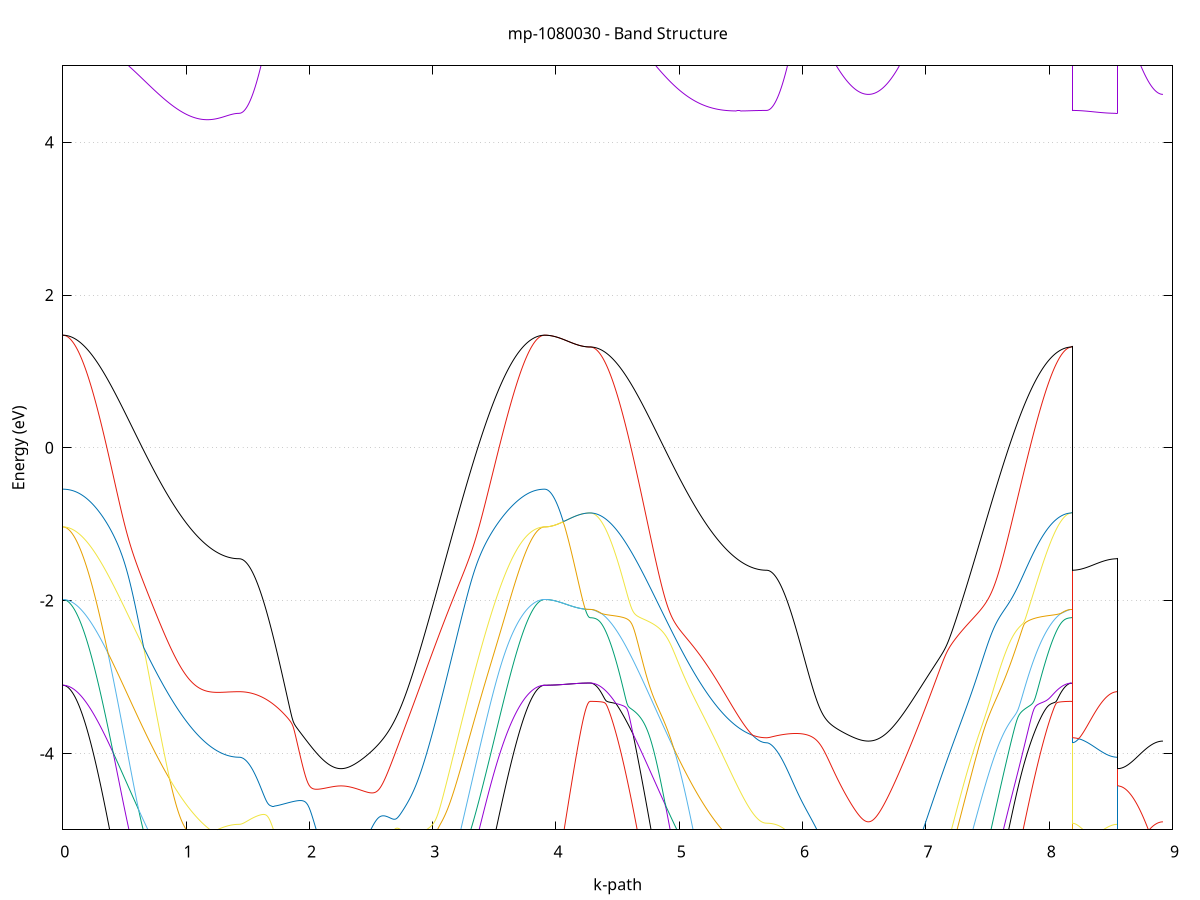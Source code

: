 set title 'mp-1080030 - Band Structure'
set xlabel 'k-path'
set ylabel 'Energy (eV)'
set grid y
set yrange [-5:5]
set terminal png size 800,600
set output 'mp-1080030_bands_gnuplot.png'
plot '-' using 1:2 with lines notitle, '-' using 1:2 with lines notitle, '-' using 1:2 with lines notitle, '-' using 1:2 with lines notitle, '-' using 1:2 with lines notitle, '-' using 1:2 with lines notitle, '-' using 1:2 with lines notitle, '-' using 1:2 with lines notitle, '-' using 1:2 with lines notitle, '-' using 1:2 with lines notitle, '-' using 1:2 with lines notitle, '-' using 1:2 with lines notitle, '-' using 1:2 with lines notitle, '-' using 1:2 with lines notitle, '-' using 1:2 with lines notitle, '-' using 1:2 with lines notitle, '-' using 1:2 with lines notitle, '-' using 1:2 with lines notitle, '-' using 1:2 with lines notitle, '-' using 1:2 with lines notitle, '-' using 1:2 with lines notitle, '-' using 1:2 with lines notitle, '-' using 1:2 with lines notitle, '-' using 1:2 with lines notitle, '-' using 1:2 with lines notitle, '-' using 1:2 with lines notitle, '-' using 1:2 with lines notitle, '-' using 1:2 with lines notitle, '-' using 1:2 with lines notitle, '-' using 1:2 with lines notitle, '-' using 1:2 with lines notitle, '-' using 1:2 with lines notitle, '-' using 1:2 with lines notitle, '-' using 1:2 with lines notitle, '-' using 1:2 with lines notitle, '-' using 1:2 with lines notitle, '-' using 1:2 with lines notitle, '-' using 1:2 with lines notitle, '-' using 1:2 with lines notitle, '-' using 1:2 with lines notitle, '-' using 1:2 with lines notitle, '-' using 1:2 with lines notitle, '-' using 1:2 with lines notitle, '-' using 1:2 with lines notitle, '-' using 1:2 with lines notitle, '-' using 1:2 with lines notitle, '-' using 1:2 with lines notitle, '-' using 1:2 with lines notitle
0.000000 -21.396689
0.009934 -21.396389
0.019869 -21.395489
0.029803 -21.394089
0.039737 -21.391989
0.049672 -21.389389
0.059606 -21.386189
0.069540 -21.382389
0.079475 -21.377989
0.089409 -21.372989
0.099343 -21.367489
0.109278 -21.361389
0.119212 -21.354689
0.129146 -21.347389
0.139081 -21.339489
0.149015 -21.330989
0.158949 -21.321989
0.168884 -21.312389
0.178818 -21.302089
0.188752 -21.291389
0.198687 -21.279989
0.208621 -21.267989
0.218555 -21.255489
0.228490 -21.242389
0.238424 -21.228689
0.248358 -21.214389
0.258293 -21.199589
0.268227 -21.184089
0.278161 -21.168089
0.288096 -21.151489
0.298030 -21.134289
0.307964 -21.116589
0.317899 -21.098289
0.327833 -21.079289
0.337767 -21.059889
0.347702 -21.039789
0.357636 -21.019189
0.367570 -20.997989
0.377505 -20.976189
0.387439 -20.953789
0.397373 -20.930889
0.407308 -20.907389
0.417242 -20.883289
0.427176 -20.858589
0.437111 -20.833389
0.447045 -20.807589
0.456979 -20.781289
0.466914 -20.754289
0.476848 -20.726789
0.486782 -20.698689
0.496717 -20.670089
0.506651 -20.640889
0.516585 -20.611089
0.526520 -20.580789
0.536454 -20.549889
0.546388 -20.518389
0.556323 -20.486389
0.566257 -20.453789
0.576191 -20.420689
0.586126 -20.386889
0.596060 -20.352689
0.605994 -20.317889
0.615929 -20.282489
0.625863 -20.246589
0.635797 -20.210089
0.645732 -20.173089
0.655666 -20.135489
0.665600 -20.097389
0.675535 -20.058689
0.685469 -20.019489
0.695403 -19.979689
0.705338 -19.939389
0.715272 -19.898489
0.725206 -19.857089
0.735141 -19.815189
0.745075 -19.772689
0.755009 -19.729689
0.764944 -19.686189
0.774878 -19.642189
0.784812 -19.597589
0.794747 -19.552489
0.804681 -19.506889
0.814615 -19.460689
0.824550 -19.414089
0.834484 -19.366889
0.844418 -19.319189
0.854353 -19.270989
0.864287 -19.222289
0.874221 -19.173089
0.884156 -19.123389
0.894090 -19.073289
0.904024 -19.022589
0.913959 -18.971389
0.923893 -18.919789
0.933827 -18.867689
0.943762 -18.815089
0.953696 -18.762089
0.963630 -18.708589
0.973565 -18.654689
0.983499 -18.600289
0.993433 -18.545489
1.003368 -18.490289
1.013302 -18.434589
1.023236 -18.378489
1.033171 -18.322089
1.043105 -18.265189
1.053039 -18.207989
1.062974 -18.150389
1.072908 -18.092389
1.082842 -18.034089
1.092777 -17.975489
1.102711 -17.916489
1.112645 -17.857289
1.122580 -17.797889
1.132514 -17.738189
1.142448 -17.678189
1.152383 -17.618089
1.162317 -17.557889
1.172251 -17.497489
1.182186 -17.436989
1.192120 -17.376489
1.202054 -17.316089
1.211989 -17.255689
1.221923 -17.195389
1.231857 -17.135389
1.241792 -17.075689
1.251726 -17.016389
1.261660 -16.957489
1.271595 -16.899389
1.281529 -16.841989
1.291463 -16.785589
1.301398 -16.730489
1.311332 -16.676589
1.321266 -16.624489
1.331201 -16.574389
1.341135 -16.526689
1.351069 -16.481689
1.361004 -16.440089
1.370938 -16.402289
1.380872 -16.368789
1.390807 -16.340389
1.400741 -16.317489
1.410675 -16.300689
1.420610 -16.290389
1.430544 -16.286989
1.430544 -16.286989
1.440495 -16.286689
1.450446 -16.285889
1.460397 -16.284489
1.470348 -16.282689
1.480298 -16.280289
1.490249 -16.277289
1.500200 -16.273889
1.510151 -16.269889
1.520102 -16.265389
1.530053 -16.260289
1.540004 -16.254689
1.549955 -16.248589
1.559906 -16.241989
1.569857 -16.234789
1.579807 -16.227089
1.589758 -16.218889
1.599709 -16.210089
1.609660 -16.200789
1.619611 -16.190989
1.629562 -16.180589
1.639513 -16.169789
1.649464 -16.158389
1.659415 -16.146389
1.669366 -16.133989
1.679317 -16.120989
1.689267 -16.107489
1.699218 -16.093389
1.709169 -16.078889
1.719120 -16.063789
1.729071 -16.048189
1.739022 -16.031989
1.748973 -16.015389
1.758924 -15.998189
1.768875 -15.980489
1.778826 -15.962289
1.788776 -15.943589
1.798727 -15.924389
1.808678 -15.904589
1.818629 -15.884389
1.828580 -15.863589
1.838531 -15.842289
1.848482 -15.820489
1.858433 -15.798189
1.868384 -15.775389
1.878335 -15.752089
1.888286 -15.728189
1.898236 -15.703889
1.908187 -15.679089
1.918138 -15.653789
1.928089 -15.627989
1.938040 -15.601689
1.947991 -15.574889
1.957942 -15.547589
1.967893 -15.519789
1.977844 -15.491589
1.987795 -15.462789
1.997745 -15.433689
2.007696 -15.403989
2.017647 -15.373889
2.027598 -15.343289
2.037549 -15.312189
2.047500 -15.280689
2.057451 -15.248789
2.067402 -15.216389
2.077353 -15.183589
2.087304 -15.150389
2.097255 -15.116689
2.107205 -15.082789
2.117156 -15.048289
2.127107 -15.013489
2.137058 -14.978389
2.147009 -14.942889
2.156960 -14.907089
2.166911 -14.870989
2.176862 -14.834689
2.186813 -14.798289
2.196764 -14.761789
2.206714 -14.725389
2.216665 -14.689389
2.226616 -14.654389
2.236567 -14.621689
2.246518 -14.595089
2.256469 -14.583589
2.256469 -14.583589
2.266420 -14.595789
2.276371 -14.625489
2.286322 -14.663989
2.296273 -14.707089
2.306224 -14.753489
2.316174 -14.802389
2.326125 -14.853289
2.336076 -14.906089
2.346027 -14.960489
2.355978 -15.016389
2.365929 -15.073489
2.375880 -15.131889
2.385831 -15.191189
2.395782 -15.251589
2.405733 -15.312889
2.415683 -15.374889
2.425634 -15.437689
2.435585 -15.501089
2.445536 -15.564989
2.455487 -15.629489
2.465438 -15.694289
2.475389 -15.759589
2.485340 -15.825089
2.495291 -15.890889
2.505242 -15.956989
2.515192 -16.023189
2.525143 -16.089489
2.535094 -16.155989
2.545045 -16.222489
2.554996 -16.288989
2.564947 -16.355489
2.574898 -16.421989
2.584849 -16.488389
2.594800 -16.554789
2.604751 -16.620889
2.614701 -16.686989
2.624652 -16.752989
2.634603 -16.818689
2.644554 -16.884289
2.654505 -16.949589
2.664456 -17.014789
2.674407 -17.079589
2.684358 -17.144189
2.694309 -17.208589
2.704260 -17.272589
2.714210 -17.336389
2.724161 -17.399789
2.734112 -17.462889
2.744063 -17.525689
2.754014 -17.588089
2.763965 -17.650089
2.773916 -17.711789
2.783867 -17.773089
2.793818 -17.833989
2.803769 -17.894489
2.813720 -17.954689
2.823670 -18.014389
2.833621 -18.073689
2.843572 -18.132589
2.853523 -18.191089
2.863474 -18.249189
2.873425 -18.306789
2.883376 -18.363889
2.893327 -18.420589
2.903278 -18.476889
2.913229 -18.532689
2.923179 -18.587989
2.933130 -18.642889
2.943081 -18.697289
2.953032 -18.751189
2.962983 -18.804589
2.972934 -18.857589
2.982885 -18.909989
2.992836 -18.961989
3.002787 -19.013489
3.012738 -19.064389
3.022688 -19.114889
3.032639 -19.164789
3.042590 -19.214289
3.052541 -19.263189
3.062492 -19.311689
3.072443 -19.359589
3.082394 -19.406989
3.092345 -19.453789
3.102296 -19.500189
3.112247 -19.545989
3.122197 -19.591289
3.132148 -19.636089
3.142099 -19.680289
3.152050 -19.723989
3.162001 -19.767189
3.171952 -19.809689
3.181903 -19.851789
3.191854 -19.893389
3.201805 -19.934389
3.211756 -19.974789
3.221706 -20.014689
3.231657 -20.054089
3.241608 -20.092889
3.251559 -20.131189
3.261510 -20.168889
3.271461 -20.206089
3.281412 -20.242689
3.291363 -20.278789
3.301314 -20.314289
3.311265 -20.349189
3.321215 -20.383589
3.331166 -20.417389
3.341117 -20.450689
3.351068 -20.483389
3.361019 -20.515489
3.370970 -20.547089
3.380921 -20.578089
3.390872 -20.608489
3.400823 -20.638389
3.410774 -20.667689
3.420725 -20.696389
3.430675 -20.724589
3.440626 -20.752189
3.450577 -20.779189
3.460528 -20.805689
3.470479 -20.831589
3.480430 -20.856889
3.490381 -20.881589
3.500332 -20.905689
3.510283 -20.929289
3.520234 -20.952289
3.530184 -20.974789
3.540135 -20.996589
3.550086 -21.017889
3.560037 -21.038589
3.569988 -21.058689
3.579939 -21.078289
3.589890 -21.097289
3.599841 -21.115589
3.609792 -21.133489
3.619743 -21.150689
3.629693 -21.167289
3.639644 -21.183389
3.649595 -21.198889
3.659546 -21.213789
3.669497 -21.228089
3.679448 -21.241889
3.689399 -21.254989
3.699350 -21.267589
3.709301 -21.279589
3.719252 -21.290989
3.729202 -21.301789
3.739153 -21.312089
3.749104 -21.321689
3.759055 -21.330789
3.769006 -21.339289
3.778957 -21.347189
3.788908 -21.354489
3.798859 -21.361289
3.808810 -21.367389
3.818761 -21.372989
3.828711 -21.377889
3.838662 -21.382289
3.848613 -21.386189
3.858564 -21.389389
3.868515 -21.391989
3.878466 -21.394089
3.888417 -21.395489
3.898368 -21.396389
3.908319 -21.396689
3.908319 -21.396689
3.918282 -21.396589
3.928245 -21.396289
3.938208 -21.395889
3.948171 -21.395189
3.958134 -21.394389
3.968097 -21.393389
3.978060 -21.392189
3.988023 -21.390789
3.997986 -21.389289
4.007949 -21.387689
4.017912 -21.385889
4.027875 -21.383989
4.037839 -21.381989
4.047802 -21.379889
4.057765 -21.377589
4.067728 -21.375289
4.077691 -21.372989
4.087654 -21.370589
4.097617 -21.368089
4.107580 -21.365689
4.117543 -21.363189
4.127506 -21.360789
4.137469 -21.358389
4.147432 -21.356089
4.157395 -21.353889
4.167358 -21.351689
4.177321 -21.349689
4.187285 -21.347789
4.197248 -21.345989
4.207211 -21.344389
4.217174 -21.342989
4.227137 -21.341789
4.237100 -21.340789
4.247063 -21.339989
4.257026 -21.339389
4.266989 -21.339089
4.276952 -21.338989
4.276952 -21.338989
4.286886 -21.338689
4.296821 -21.337789
4.306755 -21.336289
4.316689 -21.334289
4.326624 -21.331689
4.336558 -21.328489
4.346492 -21.324689
4.356427 -21.320289
4.366361 -21.315289
4.376295 -21.309789
4.386230 -21.303689
4.396164 -21.296989
4.406098 -21.289689
4.416033 -21.281789
4.425967 -21.273389
4.435901 -21.264289
4.445836 -21.254689
4.455770 -21.244489
4.465704 -21.233689
4.475639 -21.222389
4.485573 -21.210389
4.495507 -21.197889
4.505442 -21.184789
4.515376 -21.171089
4.525310 -21.156889
4.535245 -21.141989
4.545179 -21.126589
4.555113 -21.110589
4.565048 -21.093989
4.574982 -21.076889
4.584916 -21.059089
4.594851 -21.040789
4.604785 -21.021889
4.614719 -21.002489
4.624654 -20.982389
4.634588 -20.961789
4.644522 -20.940589
4.654457 -20.918889
4.664391 -20.896489
4.674325 -20.873589
4.684260 -20.850089
4.694194 -20.826089
4.704128 -20.801389
4.714063 -20.776189
4.723997 -20.750489
4.733931 -20.724089
4.743866 -20.697189
4.753800 -20.669689
4.763734 -20.641689
4.773669 -20.613089
4.783603 -20.583889
4.793537 -20.554189
4.803472 -20.523889
4.813406 -20.492989
4.823340 -20.461589
4.833275 -20.429589
4.843209 -20.397089
4.853143 -20.363989
4.863078 -20.330289
4.873012 -20.296089
4.882946 -20.261289
4.892881 -20.225989
4.902815 -20.190089
4.912749 -20.153589
4.922684 -20.116589
4.932618 -20.079089
4.942552 -20.040989
4.952487 -20.002389
4.962421 -19.963189
4.972355 -19.923489
4.982290 -19.883189
4.992224 -19.842389
5.002158 -19.800989
5.012093 -19.759189
5.022027 -19.716689
5.031961 -19.673789
5.041896 -19.630289
5.051830 -19.586289
5.061764 -19.541789
5.071699 -19.496789
5.081633 -19.451189
5.091567 -19.405089
5.101502 -19.358489
5.111436 -19.311389
5.121370 -19.263789
5.131305 -19.215589
5.141239 -19.166989
5.151173 -19.117889
5.161108 -19.068289
5.171042 -19.018189
5.180976 -18.967589
5.190911 -18.916489
5.200845 -18.864889
5.210779 -18.812889
5.220714 -18.760389
5.230648 -18.707489
5.240582 -18.654089
5.250517 -18.600189
5.260451 -18.545889
5.270385 -18.491189
5.280320 -18.436089
5.290254 -18.380489
5.300188 -18.324489
5.310123 -18.268189
5.320057 -18.211389
5.329991 -18.154289
5.339926 -18.096789
5.349860 -18.038989
5.359794 -17.980789
5.369729 -17.922289
5.379663 -17.863489
5.389597 -17.804389
5.399532 -17.745089
5.409466 -17.685489
5.419400 -17.625789
5.429335 -17.565789
5.439269 -17.505689
5.449203 -17.445489
5.459138 -17.385289
5.469072 -17.324989
5.479006 -17.264789
5.488941 -17.204589
5.498875 -17.144589
5.508809 -17.084889
5.518744 -17.025389
5.528678 -16.966389
5.538612 -16.907889
5.548547 -16.850089
5.558481 -16.793089
5.568415 -16.737189
5.578350 -16.682389
5.588284 -16.629089
5.598218 -16.577489
5.608153 -16.527889
5.618087 -16.480789
5.628021 -16.436489
5.637956 -16.395489
5.647890 -16.358389
5.657824 -16.325589
5.667759 -16.297689
5.677693 -16.275289
5.687627 -16.258889
5.697562 -16.248889
5.707496 -16.245489
5.707496 -16.245489
5.717447 -16.245189
5.727398 -16.244389
5.737349 -16.243089
5.747300 -16.241289
5.757251 -16.238889
5.767201 -16.235889
5.777152 -16.232489
5.787103 -16.228489
5.797054 -16.223889
5.807005 -16.218889
5.816956 -16.213289
5.826907 -16.207089
5.836858 -16.200489
5.846809 -16.193289
5.856760 -16.185589
5.866711 -16.177289
5.876661 -16.168589
5.886612 -16.159289
5.896563 -16.149489
5.906514 -16.139089
5.916465 -16.128189
5.926416 -16.116789
5.936367 -16.104789
5.946318 -16.092389
5.956269 -16.079389
5.966220 -16.065789
5.976170 -16.051789
5.986121 -16.037189
5.996072 -16.022089
6.006023 -16.006389
6.015974 -15.990289
6.025925 -15.973589
6.035876 -15.956389
6.045827 -15.938689
6.055778 -15.920389
6.065729 -15.901689
6.075680 -15.882389
6.085630 -15.862589
6.095581 -15.842289
6.105532 -15.821389
6.115483 -15.800089
6.125434 -15.778189
6.135385 -15.755789
6.145336 -15.732989
6.155287 -15.709589
6.165238 -15.685689
6.175189 -15.661289
6.185139 -15.636389
6.195090 -15.610889
6.205041 -15.584989
6.214992 -15.558589
6.224943 -15.531689
6.234894 -15.504289
6.244845 -15.476389
6.254796 -15.447989
6.264747 -15.419189
6.274698 -15.389789
6.284649 -15.359989
6.294599 -15.329589
6.304550 -15.298789
6.314501 -15.267589
6.324452 -15.235789
6.334403 -15.203589
6.344354 -15.170989
6.354305 -15.137789
6.364256 -15.104189
6.374207 -15.070189
6.384158 -15.035789
6.394108 -15.000889
6.404059 -14.965589
6.414010 -14.929789
6.423961 -14.893689
6.433912 -14.857089
6.443863 -14.820089
6.453814 -14.782789
6.463765 -14.744989
6.473716 -14.706989
6.483667 -14.668589
6.493617 -14.629889
6.503568 -14.590989
6.513519 -14.551989
6.523470 -14.513589
6.533421 -14.486089
6.533421 -14.486089
6.543372 -14.514689
6.553323 -14.556689
6.563274 -14.601589
6.573225 -14.648589
6.583176 -14.697489
6.593126 -14.748189
6.603077 -14.800489
6.613028 -14.854289
6.622979 -14.909389
6.632930 -14.965789
6.642881 -15.023389
6.652832 -15.082089
6.662783 -15.141589
6.672734 -15.202189
6.682685 -15.263589
6.692636 -15.325689
6.702586 -15.388489
6.712537 -15.451789
6.722488 -15.515789
6.732439 -15.580089
6.742390 -15.644889
6.752341 -15.710089
6.762292 -15.775489
6.772243 -15.841189
6.782194 -15.907089
6.792145 -15.973189
6.802095 -16.039389
6.812046 -16.105789
6.821997 -16.172089
6.831948 -16.238489
6.841899 -16.304889
6.851850 -16.371289
6.861801 -16.437589
6.871752 -16.503789
6.881703 -16.569889
6.891654 -16.635789
6.901604 -16.701589
6.911555 -16.767189
6.921506 -16.832689
6.931457 -16.897889
6.941408 -16.962889
6.951359 -17.027589
6.961310 -17.092089
6.971261 -17.156289
6.981212 -17.220289
6.991163 -17.283889
7.001113 -17.347189
7.011064 -17.410189
7.021015 -17.472889
7.030966 -17.535189
7.040917 -17.597089
7.050868 -17.658689
7.060819 -17.719889
7.070770 -17.780789
7.080721 -17.841189
7.090672 -17.901289
7.100622 -17.960889
7.110573 -18.020089
7.120524 -18.078889
7.130475 -18.137289
7.140426 -18.195289
7.150377 -18.252789
7.160328 -18.309889
7.170279 -18.366489
7.180230 -18.422589
7.190181 -18.478289
7.200132 -18.533589
7.210082 -18.588389
7.220033 -18.642689
7.229984 -18.696489
7.239935 -18.749889
7.249886 -18.802789
7.259837 -18.855089
7.269788 -18.906989
7.279739 -18.958389
7.289690 -19.009289
7.299641 -19.059689
7.309591 -19.109589
7.319542 -19.158989
7.329493 -19.207889
7.339444 -19.256189
7.349395 -19.304089
7.359346 -19.351389
7.369297 -19.398189
7.379248 -19.444489
7.389199 -19.490289
7.399150 -19.535489
7.409100 -19.580189
7.419051 -19.624389
7.429002 -19.668089
7.438953 -19.711189
7.448904 -19.753789
7.458855 -19.795789
7.468806 -19.837289
7.478757 -19.878289
7.488708 -19.918689
7.498659 -19.958589
7.508609 -19.997889
7.518560 -20.036689
7.528511 -20.074889
7.538462 -20.112589
7.548413 -20.149589
7.558364 -20.186189
7.568315 -20.222189
7.578266 -20.257689
7.588217 -20.292589
7.598168 -20.326889
7.608118 -20.360689
7.618069 -20.393889
7.628020 -20.426489
7.637971 -20.458589
7.647922 -20.490189
7.657873 -20.521189
7.667824 -20.551589
7.677775 -20.581389
7.687726 -20.610689
7.697677 -20.639389
7.707628 -20.667489
7.717578 -20.695089
7.727529 -20.722089
7.737480 -20.748489
7.747431 -20.774389
7.757382 -20.799689
7.767333 -20.824389
7.777284 -20.848489
7.787235 -20.872089
7.797186 -20.894989
7.807137 -20.917489
7.817087 -20.939289
7.827038 -20.960589
7.836989 -20.981289
7.846940 -21.001389
7.856891 -21.020889
7.866842 -21.039789
7.876793 -21.058189
7.886744 -21.075989
7.896695 -21.093189
7.906646 -21.109789
7.916596 -21.125889
7.926547 -21.141389
7.936498 -21.156289
7.946449 -21.170589
7.956400 -21.184289
7.966351 -21.197389
7.976302 -21.209989
7.986253 -21.221989
7.996204 -21.233389
8.006155 -21.244189
8.016105 -21.254389
8.026056 -21.264089
8.036007 -21.273189
8.045958 -21.281589
8.055909 -21.289489
8.065860 -21.296789
8.075811 -21.303589
8.085762 -21.309689
8.095713 -21.315289
8.105664 -21.320189
8.115614 -21.324589
8.125565 -21.328389
8.135516 -21.331689
8.145467 -21.334289
8.155418 -21.336289
8.165369 -21.337789
8.175320 -21.338689
8.185271 -21.338989
8.185271 -16.245489
8.195234 -16.245589
8.205197 -16.245789
8.215160 -16.246189
8.225123 -16.246789
8.235086 -16.247489
8.245049 -16.248389
8.255012 -16.249289
8.264975 -16.250389
8.274938 -16.251689
8.284901 -16.252989
8.294864 -16.254389
8.304828 -16.255989
8.314791 -16.257489
8.324754 -16.259189
8.334717 -16.260889
8.344680 -16.262589
8.354643 -16.264389
8.364606 -16.266089
8.374569 -16.267889
8.384532 -16.269589
8.394495 -16.271289
8.404458 -16.272989
8.414421 -16.274589
8.424384 -16.276189
8.434347 -16.277589
8.444310 -16.278989
8.454274 -16.280289
8.464237 -16.281489
8.474200 -16.282589
8.484163 -16.283589
8.494126 -16.284489
8.504089 -16.285189
8.514052 -16.285789
8.524015 -16.286289
8.533978 -16.286689
8.543941 -16.286889
8.553904 -16.286989
8.553904 -14.583589
8.563867 -14.583389
8.573830 -14.582989
8.583793 -14.582289
8.593756 -14.581289
8.603720 -14.580189
8.613683 -14.578689
8.623646 -14.576889
8.633609 -14.574889
8.643572 -14.572589
8.653535 -14.570089
8.663498 -14.567289
8.673461 -14.564389
8.683424 -14.561189
8.693387 -14.557789
8.703350 -14.554289
8.713313 -14.550589
8.723276 -14.546789
8.733239 -14.542889
8.743202 -14.538789
8.753165 -14.534689
8.763129 -14.530589
8.773092 -14.526389
8.783055 -14.522289
8.793018 -14.518189
8.802981 -14.514189
8.812944 -14.510289
8.822907 -14.506589
8.832870 -14.502989
8.842833 -14.499689
8.852796 -14.496689
8.862759 -14.493989
8.872722 -14.491689
8.882685 -14.489689
8.892648 -14.488089
8.902611 -14.486989
8.912575 -14.486289
8.922538 -14.486089
e
0.000000 -19.899389
0.009934 -19.899089
0.019869 -19.898189
0.029803 -19.896789
0.039737 -19.894689
0.049672 -19.892189
0.059606 -19.888989
0.069540 -19.885189
0.079475 -19.880889
0.089409 -19.875989
0.099343 -19.870589
0.109278 -19.864489
0.119212 -19.857889
0.129146 -19.850689
0.139081 -19.842889
0.149015 -19.834589
0.158949 -19.825689
0.168884 -19.816189
0.178818 -19.806089
0.188752 -19.795489
0.198687 -19.784289
0.208621 -19.772489
0.218555 -19.760089
0.228490 -19.747189
0.238424 -19.733689
0.248358 -19.719589
0.258293 -19.704989
0.268227 -19.689689
0.278161 -19.673889
0.288096 -19.657589
0.298030 -19.640689
0.307964 -19.623189
0.317899 -19.605089
0.327833 -19.586389
0.337767 -19.567189
0.347702 -19.547489
0.357636 -19.527089
0.367570 -19.506289
0.377505 -19.484789
0.387439 -19.462789
0.397373 -19.440189
0.407308 -19.416989
0.417242 -19.393289
0.427176 -19.368989
0.437111 -19.344089
0.447045 -19.318689
0.456979 -19.292689
0.466914 -19.266189
0.476848 -19.239089
0.486782 -19.211389
0.496717 -19.183189
0.506651 -19.154389
0.516585 -19.125089
0.526520 -19.095189
0.536454 -19.064789
0.546388 -19.033789
0.556323 -19.002189
0.566257 -18.970089
0.576191 -18.937489
0.586126 -18.904289
0.596060 -18.870589
0.605994 -18.836289
0.615929 -18.801489
0.625863 -18.766089
0.635797 -18.730189
0.645732 -18.693689
0.655666 -18.656689
0.665600 -18.619189
0.675535 -18.581189
0.685469 -18.542589
0.695403 -18.503389
0.705338 -18.463789
0.715272 -18.423589
0.725206 -18.382889
0.735141 -18.341689
0.745075 -18.299989
0.755009 -18.257689
0.764944 -18.214889
0.774878 -18.171589
0.784812 -18.127789
0.794747 -18.083489
0.804681 -18.038689
0.814615 -17.993389
0.824550 -17.947489
0.834484 -17.901189
0.844418 -17.854389
0.854353 -17.807089
0.864287 -17.759289
0.874221 -17.710989
0.884156 -17.662289
0.894090 -17.613089
0.904024 -17.563389
0.913959 -17.513289
0.923893 -17.462689
0.933827 -17.411689
0.943762 -17.360189
0.953696 -17.308289
0.963630 -17.255989
0.973565 -17.203189
0.983499 -17.149989
0.993433 -17.096389
1.003368 -17.042489
1.013302 -16.988089
1.023236 -16.933389
1.033171 -16.878289
1.043105 -16.822889
1.053039 -16.767089
1.062974 -16.711089
1.072908 -16.654689
1.082842 -16.598089
1.092777 -16.541089
1.102711 -16.483989
1.112645 -16.426589
1.122580 -16.369089
1.132514 -16.311389
1.142448 -16.253589
1.152383 -16.195589
1.162317 -16.137689
1.172251 -16.079689
1.182186 -16.021889
1.192120 -15.964089
1.202054 -15.906489
1.211989 -15.849189
1.221923 -15.792189
1.231857 -15.735689
1.241792 -15.679689
1.251726 -15.624389
1.261660 -15.569989
1.271595 -15.516689
1.281529 -15.464489
1.291463 -15.413889
1.301398 -15.365089
1.311332 -15.318289
1.321266 -15.274089
1.331201 -15.232789
1.341135 -15.194889
1.351069 -15.161089
1.361004 -15.131689
1.370938 -15.107289
1.380872 -15.087989
1.390807 -15.073689
1.400741 -15.063889
1.410675 -15.057889
1.420610 -15.054689
1.430544 -15.053689
1.430544 -15.053689
1.440495 -15.053489
1.450446 -15.052689
1.460397 -15.051489
1.470348 -15.049789
1.480298 -15.047589
1.490249 -15.044889
1.500200 -15.041789
1.510151 -15.038089
1.520102 -15.033989
1.530053 -15.029389
1.540004 -15.024289
1.549955 -15.018689
1.559906 -15.012689
1.569857 -15.006089
1.579807 -14.999089
1.589758 -14.991589
1.599709 -14.983689
1.609660 -14.975189
1.619611 -14.966289
1.629562 -14.956989
1.639513 -14.947189
1.649464 -14.936889
1.659415 -14.926089
1.669366 -14.914889
1.679317 -14.903289
1.689267 -14.891189
1.699218 -14.878589
1.709169 -14.865689
1.719120 -14.852289
1.729071 -14.838389
1.739022 -14.824189
1.748973 -14.809489
1.758924 -14.794389
1.768875 -14.778889
1.778826 -14.762989
1.788776 -14.746789
1.798727 -14.730189
1.808678 -14.713189
1.818629 -14.695889
1.828580 -14.678189
1.838531 -14.660289
1.848482 -14.641989
1.858433 -14.623489
1.868384 -14.604689
1.878335 -14.585589
1.888286 -14.566389
1.898236 -14.546889
1.908187 -14.527289
1.918138 -14.507689
1.928089 -14.487889
1.938040 -14.468189
1.947991 -14.448489
1.957942 -14.428989
1.967893 -14.409589
1.977844 -14.390589
1.987795 -14.371889
1.997745 -14.353689
2.007696 -14.336089
2.017647 -14.319389
2.027598 -14.303489
2.037549 -14.288689
2.047500 -14.275189
2.057451 -14.263089
2.067402 -14.252689
2.077353 -14.243989
2.087304 -14.237389
2.097255 -14.232789
2.107205 -14.230489
2.117156 -14.230489
2.127107 -14.233089
2.137058 -14.238189
2.147009 -14.245889
2.156960 -14.256189
2.166911 -14.269289
2.176862 -14.284989
2.186813 -14.303389
2.196764 -14.324289
2.206714 -14.347589
2.216665 -14.372989
2.226616 -14.399789
2.236567 -14.426589
2.246518 -14.449789
2.256469 -14.460189
2.256469 -14.460189
2.266420 -14.449089
2.276371 -14.422589
2.286322 -14.389589
2.296273 -14.353989
2.306224 -14.317189
2.316174 -14.279989
2.326125 -14.242789
2.336076 -14.205989
2.346027 -14.170089
2.355978 -14.135989
2.365929 -14.105289
2.375880 -14.081589
2.385831 -14.072589
2.395782 -14.085389
2.405733 -14.115189
2.415683 -14.154289
2.425634 -14.198589
2.435585 -14.246189
2.445536 -14.296189
2.455487 -14.348189
2.465438 -14.401889
2.475389 -14.456889
2.485340 -14.513089
2.495291 -14.570389
2.505242 -14.628489
2.515192 -14.687289
2.525143 -14.746889
2.535094 -14.806989
2.545045 -14.867689
2.554996 -14.928689
2.564947 -14.990089
2.574898 -15.051789
2.584849 -15.113689
2.594800 -15.175789
2.604751 -15.237989
2.614701 -15.300289
2.624652 -15.362689
2.634603 -15.424989
2.644554 -15.487289
2.654505 -15.549589
2.664456 -15.611789
2.674407 -15.673889
2.684358 -15.735789
2.694309 -15.797589
2.704260 -15.859189
2.714210 -15.920589
2.724161 -15.981689
2.734112 -16.042689
2.744063 -16.103289
2.754014 -16.163689
2.763965 -16.223889
2.773916 -16.283689
2.783867 -16.343089
2.793818 -16.402289
2.803769 -16.461189
2.813720 -16.519689
2.823670 -16.577789
2.833621 -16.635589
2.843572 -16.692989
2.853523 -16.749989
2.863474 -16.806589
2.873425 -16.862789
2.883376 -16.918689
2.893327 -16.974089
2.903278 -17.028989
2.913229 -17.083489
2.923179 -17.137689
2.933130 -17.191289
2.943081 -17.244589
2.953032 -17.297289
2.962983 -17.349689
2.972934 -17.401489
2.982885 -17.452889
2.992836 -17.503889
3.002787 -17.554289
3.012738 -17.604289
3.022688 -17.653789
3.032639 -17.702789
3.042590 -17.751289
3.052541 -17.799389
3.062492 -17.846889
3.072443 -17.893889
3.082394 -17.940489
3.092345 -17.986489
3.102296 -18.031989
3.112247 -18.077089
3.122197 -18.121589
3.132148 -18.165589
3.142099 -18.208989
3.152050 -18.251989
3.162001 -18.294389
3.171952 -18.336289
3.181903 -18.377689
3.191854 -18.418589
3.201805 -18.458889
3.211756 -18.498689
3.221706 -18.537989
3.231657 -18.576689
3.241608 -18.614889
3.251559 -18.652489
3.261510 -18.689689
3.271461 -18.726189
3.281412 -18.762289
3.291363 -18.797789
3.301314 -18.832689
3.311265 -18.867089
3.321215 -18.900989
3.331166 -18.934289
3.341117 -18.966989
3.351068 -18.999189
3.361019 -19.030889
3.370970 -19.061989
3.380921 -19.092489
3.390872 -19.122489
3.400823 -19.151889
3.410774 -19.180789
3.420725 -19.209089
3.430675 -19.236889
3.440626 -19.264089
3.450577 -19.290689
3.460528 -19.316789
3.470479 -19.342289
3.480430 -19.367189
3.490381 -19.391589
3.500332 -19.415289
3.510283 -19.438589
3.520234 -19.461289
3.530184 -19.483389
3.540135 -19.504889
3.550086 -19.525889
3.560037 -19.546289
3.569988 -19.566189
3.579939 -19.585389
3.589890 -19.604089
3.599841 -19.622289
3.609792 -19.639789
3.619743 -19.656789
3.629693 -19.673189
3.639644 -19.689089
3.649595 -19.704289
3.659546 -19.718989
3.669497 -19.733089
3.679448 -19.746689
3.689399 -19.759689
3.699350 -19.772089
3.709301 -19.783889
3.719252 -19.795089
3.729202 -19.805789
3.739153 -19.815889
3.749104 -19.825389
3.759055 -19.834389
3.769006 -19.842689
3.778957 -19.850489
3.788908 -19.857789
3.798859 -19.864389
3.808810 -19.870489
3.818761 -19.875889
3.828711 -19.880889
3.838662 -19.885189
3.848613 -19.888889
3.858564 -19.892089
3.868515 -19.894689
3.878466 -19.896789
3.888417 -19.898189
3.898368 -19.899089
3.908319 -19.899389
3.908319 -19.899389
3.918282 -19.899989
3.928245 -19.901789
3.938208 -19.904889
3.948171 -19.909089
3.958134 -19.914389
3.968097 -19.920789
3.978060 -19.928089
3.988023 -19.936289
3.997986 -19.945289
4.007949 -19.954989
4.017912 -19.965289
4.027875 -19.975989
4.037839 -19.987189
4.047802 -19.998689
4.057765 -20.010389
4.067728 -20.022189
4.077691 -20.033989
4.087654 -20.045789
4.097617 -20.057489
4.107580 -20.068989
4.117543 -20.080089
4.127506 -20.090989
4.137469 -20.101389
4.147432 -20.111389
4.157395 -20.120889
4.167358 -20.129789
4.177321 -20.138089
4.187285 -20.145789
4.197248 -20.152689
4.207211 -20.158889
4.217174 -20.164389
4.227137 -20.168989
4.237100 -20.172889
4.247063 -20.175889
4.257026 -20.177989
4.266989 -20.179289
4.276952 -20.179789
4.276952 -20.179789
4.286886 -20.179489
4.296821 -20.178589
4.306755 -20.177189
4.316689 -20.175189
4.326624 -20.172589
4.336558 -20.169389
4.346492 -20.165589
4.356427 -20.161289
4.366361 -20.156289
4.376295 -20.150889
4.386230 -20.144789
4.396164 -20.138089
4.406098 -20.130889
4.416033 -20.123089
4.425967 -20.114689
4.435901 -20.105689
4.445836 -20.096189
4.455770 -20.086089
4.465704 -20.075389
4.475639 -20.064089
4.485573 -20.052189
4.495507 -20.039789
4.505442 -20.026789
4.515376 -20.013189
4.525310 -19.999089
4.535245 -19.984289
4.545179 -19.968989
4.555113 -19.953189
4.565048 -19.936689
4.574982 -19.919689
4.584916 -19.902089
4.594851 -19.883889
4.604785 -19.865189
4.614719 -19.845789
4.624654 -19.825989
4.634588 -19.805489
4.644522 -19.784489
4.654457 -19.762889
4.664391 -19.740689
4.674325 -19.717989
4.684260 -19.694689
4.694194 -19.670789
4.704128 -19.646389
4.714063 -19.621389
4.723997 -19.595789
4.733931 -19.569689
4.743866 -19.542989
4.753800 -19.515689
4.763734 -19.487889
4.773669 -19.459489
4.783603 -19.430589
4.793537 -19.401089
4.803472 -19.371089
4.813406 -19.340489
4.823340 -19.309289
4.833275 -19.277589
4.843209 -19.245289
4.853143 -19.212489
4.863078 -19.179089
4.873012 -19.145089
4.882946 -19.110589
4.892881 -19.075589
4.902815 -19.039989
4.912749 -19.003889
4.922684 -18.967189
4.932618 -18.929989
4.942552 -18.892189
4.952487 -18.853889
4.962421 -18.815089
4.972355 -18.775689
4.982290 -18.735789
4.992224 -18.695389
5.002158 -18.654389
5.012093 -18.612889
5.022027 -18.570889
5.031961 -18.528389
5.041896 -18.485289
5.051830 -18.441689
5.061764 -18.397589
5.071699 -18.352989
5.081633 -18.307889
5.091567 -18.262189
5.101502 -18.216089
5.111436 -18.169489
5.121370 -18.122289
5.131305 -18.074689
5.141239 -18.026589
5.151173 -17.977989
5.161108 -17.928889
5.171042 -17.879289
5.180976 -17.829289
5.190911 -17.778789
5.200845 -17.727789
5.210779 -17.676389
5.220714 -17.624489
5.230648 -17.572189
5.240582 -17.519489
5.250517 -17.466289
5.260451 -17.412689
5.270385 -17.358689
5.280320 -17.304289
5.290254 -17.249489
5.300188 -17.194289
5.310123 -17.138789
5.320057 -17.082889
5.329991 -17.026589
5.339926 -16.969989
5.349860 -16.913089
5.359794 -16.855889
5.369729 -16.798489
5.379663 -16.740689
5.389597 -16.682689
5.399532 -16.624489
5.409466 -16.566189
5.419400 -16.507689
5.429335 -16.448989
5.439269 -16.390289
5.449203 -16.331589
5.459138 -16.272789
5.469072 -16.214189
5.479006 -16.155689
5.488941 -16.097289
5.498875 -16.039189
5.508809 -15.981489
5.518744 -15.924289
5.528678 -15.867589
5.538612 -15.811589
5.548547 -15.756389
5.558481 -15.702289
5.568415 -15.649389
5.578350 -15.597889
5.588284 -15.548089
5.598218 -15.500289
5.608153 -15.454689
5.618087 -15.411889
5.628021 -15.371989
5.637956 -15.335689
5.647890 -15.303189
5.657824 -15.275089
5.667759 -15.251589
5.677693 -15.232989
5.687627 -15.219689
5.697562 -15.211589
5.707496 -15.208889
5.707496 -15.208889
5.717447 -15.208689
5.727398 -15.207889
5.737349 -15.206689
5.747300 -15.204989
5.757251 -15.202789
5.767201 -15.200089
5.777152 -15.196789
5.787103 -15.193089
5.797054 -15.188889
5.807005 -15.184189
5.816956 -15.178989
5.826907 -15.173389
5.836858 -15.167189
5.846809 -15.160489
5.856760 -15.153389
5.866711 -15.145789
5.876661 -15.137689
5.886612 -15.129089
5.896563 -15.119989
5.906514 -15.110489
5.916465 -15.100489
5.926416 -15.089889
5.936367 -15.078989
5.946318 -15.067489
5.956269 -15.055589
5.966220 -15.043189
5.976170 -15.030389
5.986121 -15.016989
5.996072 -15.003189
6.006023 -14.988989
6.015974 -14.974289
6.025925 -14.959189
6.035876 -14.943589
6.045827 -14.927589
6.055778 -14.911189
6.065729 -14.894289
6.075680 -14.876989
6.085630 -14.859289
6.095581 -14.841189
6.105532 -14.822589
6.115483 -14.803689
6.125434 -14.784389
6.135385 -14.764689
6.145336 -14.744589
6.155287 -14.724189
6.165238 -14.703389
6.175189 -14.682289
6.185139 -14.660889
6.195090 -14.639089
6.205041 -14.617089
6.214992 -14.594789
6.224943 -14.572189
6.234894 -14.549389
6.244845 -14.526389
6.254796 -14.503289
6.264747 -14.479889
6.274698 -14.456489
6.284649 -14.432989
6.294599 -14.409489
6.304550 -14.385989
6.314501 -14.362689
6.324452 -14.339589
6.334403 -14.316789
6.344354 -14.294489
6.354305 -14.272989
6.364256 -14.252489
6.374207 -14.233489
6.384158 -14.216689
6.394108 -14.203289
6.404059 -14.194289
6.414010 -14.190789
6.423961 -14.193189
6.433912 -14.200989
6.443863 -14.213489
6.453814 -14.230089
6.463765 -14.250089
6.473716 -14.273289
6.483667 -14.299489
6.493617 -14.328389
6.503568 -14.359789
6.513519 -14.393489
6.523470 -14.428789
6.533421 -14.455389
6.533421 -14.455389
6.543372 -14.427689
6.553323 -14.388689
6.563274 -14.348589
6.573225 -14.308289
6.583176 -14.267989
6.593126 -14.228089
6.603077 -14.189389
6.613028 -14.153989
6.622979 -14.130889
6.632930 -14.135989
6.642881 -14.161989
6.652832 -14.196189
6.662783 -14.234789
6.672734 -14.276789
6.682685 -14.321589
6.692636 -14.368689
6.702586 -14.417789
6.712537 -14.468889
6.722488 -14.521489
6.732439 -14.575689
6.742390 -14.631189
6.752341 -14.687789
6.762292 -14.745489
6.772243 -14.803989
6.782194 -14.863389
6.792145 -14.923489
6.802095 -14.984089
6.812046 -15.045289
6.821997 -15.106989
6.831948 -15.168989
6.841899 -15.231289
6.851850 -15.293889
6.861801 -15.356689
6.871752 -15.419589
6.881703 -15.482689
6.891654 -15.545789
6.901604 -15.608889
6.911555 -15.671989
6.921506 -15.734989
6.931457 -15.797989
6.941408 -15.860889
6.951359 -15.923689
6.961310 -15.986289
6.971261 -16.048689
6.981212 -16.110889
6.991163 -16.172889
7.001113 -16.234689
7.011064 -16.296189
7.021015 -16.357489
7.030966 -16.418489
7.040917 -16.479089
7.050868 -16.539489
7.060819 -16.599589
7.070770 -16.659289
7.080721 -16.718589
7.090672 -16.777589
7.100622 -16.836289
7.110573 -16.894489
7.120524 -16.952389
7.130475 -17.009889
7.140426 -17.066989
7.150377 -17.123589
7.160328 -17.179889
7.170279 -17.235689
7.180230 -17.291089
7.190181 -17.345989
7.200132 -17.400589
7.210082 -17.454689
7.220033 -17.508289
7.229984 -17.561489
7.239935 -17.614189
7.249886 -17.666389
7.259837 -17.718189
7.269788 -17.769489
7.279739 -17.820289
7.289690 -17.870589
7.299641 -17.920489
7.309591 -17.969789
7.319542 -18.018689
7.329493 -18.067089
7.339444 -18.114889
7.349395 -18.162289
7.359346 -18.209089
7.369297 -18.255489
7.379248 -18.301289
7.389199 -18.346589
7.399150 -18.391389
7.409100 -18.435689
7.419051 -18.479489
7.429002 -18.522689
7.438953 -18.565389
7.448904 -18.607589
7.458855 -18.649289
7.468806 -18.690389
7.478757 -18.730989
7.488708 -18.770989
7.498659 -18.810489
7.508609 -18.849489
7.518560 -18.887989
7.528511 -18.925889
7.538462 -18.963189
7.548413 -18.999889
7.558364 -19.036189
7.568315 -19.071889
7.578266 -19.107089
7.588217 -19.141689
7.598168 -19.175689
7.608118 -19.209189
7.618069 -19.242089
7.628020 -19.274489
7.637971 -19.306289
7.647922 -19.337589
7.657873 -19.368289
7.667824 -19.398489
7.677775 -19.428089
7.687726 -19.457089
7.697677 -19.485589
7.707628 -19.513489
7.717578 -19.540889
7.727529 -19.567589
7.737480 -19.593889
7.747431 -19.619489
7.757382 -19.644589
7.767333 -19.669089
7.777284 -19.693089
7.787235 -19.716389
7.797186 -19.739289
7.807137 -19.761489
7.817087 -19.783189
7.827038 -19.804289
7.836989 -19.824789
7.846940 -19.844689
7.856891 -19.864089
7.866842 -19.882889
7.876793 -19.901189
7.886744 -19.918789
7.896695 -19.935889
7.906646 -19.952389
7.916596 -19.968289
7.926547 -19.983689
7.936498 -19.998489
7.946449 -20.012689
7.956400 -20.026289
7.966351 -20.039289
7.976302 -20.051789
7.986253 -20.063689
7.996204 -20.074989
8.006155 -20.085689
8.016105 -20.095889
8.026056 -20.105489
8.036007 -20.114489
8.045958 -20.122889
8.055909 -20.130689
8.065860 -20.137989
8.075811 -20.144689
8.085762 -20.150789
8.095713 -20.156289
8.105664 -20.161189
8.115614 -20.165589
8.125565 -20.169289
8.135516 -20.172489
8.145467 -20.175089
8.155418 -20.177189
8.165369 -20.178589
8.175320 -20.179489
8.185271 -20.179789
8.185271 -15.208889
8.195234 -15.208689
8.205197 -15.207889
8.215160 -15.206589
8.225123 -15.204789
8.235086 -15.202489
8.245049 -15.199689
8.255012 -15.196489
8.264975 -15.192789
8.274938 -15.188689
8.284901 -15.184189
8.294864 -15.179289
8.304828 -15.174089
8.314791 -15.168589
8.324754 -15.162789
8.334717 -15.156789
8.344680 -15.150589
8.354643 -15.144289
8.364606 -15.137789
8.374569 -15.131289
8.384532 -15.124689
8.394495 -15.118189
8.404458 -15.111689
8.414421 -15.105389
8.424384 -15.099189
8.434347 -15.093189
8.444310 -15.087589
8.454274 -15.082189
8.464237 -15.077089
8.474200 -15.072489
8.484163 -15.068189
8.494126 -15.064489
8.504089 -15.061289
8.514052 -15.058589
8.524015 -15.056489
8.533978 -15.054989
8.543941 -15.053989
8.553904 -15.053689
8.553904 -14.460189
8.563867 -14.460189
8.573830 -14.460189
8.583793 -14.460089
8.593756 -14.460089
8.603720 -14.459989
8.613683 -14.459889
8.623646 -14.459789
8.633609 -14.459689
8.643572 -14.459589
8.653535 -14.459389
8.663498 -14.459189
8.673461 -14.459089
8.683424 -14.458889
8.693387 -14.458689
8.703350 -14.458489
8.713313 -14.458289
8.723276 -14.458089
8.733239 -14.457889
8.743202 -14.457689
8.753165 -14.457489
8.763129 -14.457289
8.773092 -14.457089
8.783055 -14.456889
8.793018 -14.456689
8.802981 -14.456489
8.812944 -14.456289
8.822907 -14.456189
8.832870 -14.455989
8.842833 -14.455889
8.852796 -14.455789
8.862759 -14.455689
8.872722 -14.455589
8.882685 -14.455489
8.892648 -14.455389
8.902611 -14.455389
8.912575 -14.455289
8.922538 -14.455389
e
0.000000 -18.479989
0.009934 -18.479689
0.019869 -18.478789
0.029803 -18.477389
0.039737 -18.475389
0.049672 -18.472789
0.059606 -18.469689
0.069540 -18.465989
0.079475 -18.461689
0.089409 -18.456889
0.099343 -18.451489
0.109278 -18.445489
0.119212 -18.438989
0.129146 -18.431789
0.139081 -18.424189
0.149015 -18.415889
0.158949 -18.407089
0.168884 -18.397689
0.178818 -18.387789
0.188752 -18.377289
0.198687 -18.366189
0.208621 -18.354489
0.218555 -18.342289
0.228490 -18.329489
0.238424 -18.316189
0.248358 -18.302289
0.258293 -18.287789
0.268227 -18.272789
0.278161 -18.257189
0.288096 -18.240989
0.298030 -18.224289
0.307964 -18.206989
0.317899 -18.189089
0.327833 -18.170689
0.337767 -18.151689
0.347702 -18.132189
0.357636 -18.112089
0.367570 -18.091489
0.377505 -18.070289
0.387439 -18.048489
0.397373 -18.026189
0.407308 -18.003289
0.417242 -17.979889
0.427176 -17.955889
0.437111 -17.931389
0.447045 -17.906289
0.456979 -17.880589
0.466914 -17.854389
0.476848 -17.827689
0.486782 -17.800389
0.496717 -17.772489
0.506651 -17.744089
0.516585 -17.715189
0.526520 -17.685689
0.536454 -17.655689
0.546388 -17.625089
0.556323 -17.593989
0.566257 -17.562389
0.576191 -17.530189
0.586126 -17.497489
0.596060 -17.464189
0.605994 -17.430389
0.615929 -17.396089
0.625863 -17.361289
0.635797 -17.325889
0.645732 -17.289989
0.655666 -17.253589
0.665600 -17.216689
0.675535 -17.179189
0.685469 -17.141289
0.695403 -17.102789
0.705338 -17.063789
0.715272 -17.024289
0.725206 -16.984289
0.735141 -16.943789
0.745075 -16.902789
0.755009 -16.861389
0.764944 -16.819389
0.774878 -16.776889
0.784812 -16.733989
0.794747 -16.690489
0.804681 -16.646589
0.814615 -16.602289
0.824550 -16.557389
0.834484 -16.512089
0.844418 -16.466389
0.854353 -16.420189
0.864287 -16.373589
0.874221 -16.326589
0.884156 -16.279089
0.894090 -16.231189
0.904024 -16.182889
0.913959 -16.134289
0.923893 -16.085189
0.933827 -16.035789
0.943762 -15.985989
0.953696 -15.935889
0.963630 -15.885489
0.973565 -15.834689
0.983499 -15.783689
0.993433 -15.732389
1.003368 -15.680889
1.013302 -15.629189
1.023236 -15.577189
1.033171 -15.525089
1.043105 -15.472889
1.053039 -15.420689
1.062974 -15.368389
1.072908 -15.316189
1.082842 -15.263989
1.092777 -15.211989
1.102711 -15.160289
1.112645 -15.108889
1.122580 -15.057989
1.132514 -15.007689
1.142448 -14.958089
1.152383 -14.909389
1.162317 -14.861889
1.172251 -14.815789
1.182186 -14.771289
1.192120 -14.728789
1.202054 -14.688789
1.211989 -14.651589
1.221923 -14.617789
1.231857 -14.587989
1.241792 -14.562689
1.251726 -14.542389
1.261660 -14.527789
1.271595 -14.519089
1.281529 -14.516389
1.291463 -14.519589
1.301398 -14.528189
1.311332 -14.541389
1.321266 -14.558289
1.331201 -14.577689
1.341135 -14.598489
1.351069 -14.619189
1.361004 -14.638889
1.370938 -14.656289
1.380872 -14.670789
1.390807 -14.681889
1.400741 -14.689689
1.410675 -14.694589
1.420610 -14.697189
1.430544 -14.697989
1.430544 -14.697989
1.440495 -14.697789
1.450446 -14.697089
1.460397 -14.696089
1.470348 -14.694489
1.480298 -14.692589
1.490249 -14.690189
1.500200 -14.687289
1.510151 -14.683989
1.520102 -14.680289
1.530053 -14.676189
1.540004 -14.671589
1.549955 -14.666589
1.559906 -14.661189
1.569857 -14.655389
1.579807 -14.649089
1.589758 -14.642389
1.599709 -14.635289
1.609660 -14.627789
1.619611 -14.619889
1.629562 -14.611589
1.639513 -14.602889
1.649464 -14.593789
1.659415 -14.584289
1.669366 -14.574489
1.679317 -14.564189
1.689267 -14.553589
1.699218 -14.542689
1.709169 -14.531289
1.719120 -14.519689
1.729071 -14.507589
1.739022 -14.495289
1.748973 -14.482589
1.758924 -14.469589
1.768875 -14.456289
1.778826 -14.442689
1.788776 -14.428889
1.798727 -14.414789
1.808678 -14.400389
1.818629 -14.385789
1.828580 -14.370989
1.838531 -14.355889
1.848482 -14.340689
1.858433 -14.325289
1.868384 -14.309689
1.878335 -14.293989
1.888286 -14.278089
1.898236 -14.262089
1.908187 -14.245989
1.918138 -14.229889
1.928089 -14.213589
1.938040 -14.197389
1.947991 -14.181089
1.957942 -14.164789
1.967893 -14.148389
1.977844 -14.132089
1.987795 -14.115689
1.997745 -14.099189
2.007696 -14.082689
2.017647 -14.066189
2.027598 -14.049489
2.037549 -14.032789
2.047500 -14.015789
2.057451 -13.998689
2.067402 -13.981389
2.077353 -13.963889
2.087304 -13.946189
2.097255 -13.928289
2.107205 -13.910389
2.117156 -13.892389
2.127107 -13.874389
2.137058 -13.856689
2.147009 -13.839289
2.156960 -13.822289
2.166911 -13.805989
2.176862 -13.790489
2.186813 -13.775989
2.196764 -13.762689
2.206714 -13.750789
2.216665 -13.740589
2.226616 -13.732289
2.236567 -13.725989
2.246518 -13.722089
2.256469 -13.720789
2.256469 -13.720789
2.266420 -13.722189
2.276371 -13.726489
2.286322 -13.733889
2.296273 -13.744589
2.306224 -13.758389
2.316174 -13.775389
2.326125 -13.795589
2.336076 -13.818589
2.346027 -13.843989
2.355978 -13.871189
2.365929 -13.898489
2.375880 -13.922189
2.385831 -13.934689
2.395782 -13.928989
2.405733 -13.909789
2.415683 -13.884989
2.425634 -13.858989
2.435585 -13.833689
2.445536 -13.810289
2.455487 -13.789689
2.465438 -13.772489
2.475389 -13.759389
2.485340 -13.750989
2.495291 -13.747689
2.505242 -13.749789
2.515192 -13.757589
2.525143 -13.770989
2.535094 -13.789689
2.545045 -13.813489
2.554996 -13.841989
2.564947 -13.874689
2.574898 -13.910989
2.584849 -13.950489
2.594800 -13.992789
2.604751 -14.037489
2.614701 -14.084189
2.624652 -14.132689
2.634603 -14.182589
2.644554 -14.233789
2.654505 -14.285989
2.664456 -14.338989
2.674407 -14.392789
2.684358 -14.447189
2.694309 -14.502089
2.704260 -14.557289
2.714210 -14.612889
2.724161 -14.668589
2.734112 -14.724589
2.744063 -14.780589
2.754014 -14.836689
2.763965 -14.892789
2.773916 -14.948889
2.783867 -15.004789
2.793818 -15.060689
2.803769 -15.116489
2.813720 -15.171989
2.823670 -15.227389
2.833621 -15.282589
2.843572 -15.337489
2.853523 -15.392189
2.863474 -15.446589
2.873425 -15.500689
2.883376 -15.554489
2.893327 -15.607989
2.903278 -15.660989
2.913229 -15.713789
2.923179 -15.766289
2.933130 -15.818289
2.943081 -15.869989
2.953032 -15.921289
2.962983 -15.972189
2.972934 -16.022689
2.982885 -16.072789
2.992836 -16.122489
3.002787 -16.171689
3.012738 -16.220489
3.022688 -16.268889
3.032639 -16.316789
3.042590 -16.364289
3.052541 -16.411289
3.062492 -16.457789
3.072443 -16.503889
3.082394 -16.549489
3.092345 -16.594689
3.102296 -16.639289
3.112247 -16.683489
3.122197 -16.727189
3.132148 -16.770389
3.142099 -16.813089
3.152050 -16.855289
3.162001 -16.896989
3.171952 -16.938189
3.181903 -16.978789
3.191854 -17.018989
3.201805 -17.058689
3.211756 -17.097789
3.221706 -17.136489
3.231657 -17.174589
3.241608 -17.212189
3.251559 -17.249289
3.261510 -17.285889
3.271461 -17.321889
3.281412 -17.357389
3.291363 -17.392389
3.301314 -17.426789
3.311265 -17.460689
3.321215 -17.494089
3.331166 -17.526889
3.341117 -17.559189
3.351068 -17.590989
3.361019 -17.622189
3.370970 -17.652889
3.380921 -17.682989
3.390872 -17.712589
3.400823 -17.741589
3.410774 -17.770089
3.420725 -17.798089
3.430675 -17.825489
3.440626 -17.852289
3.450577 -17.878589
3.460528 -17.904289
3.470479 -17.929489
3.480430 -17.954089
3.490381 -17.978189
3.500332 -18.001689
3.510283 -18.024689
3.520234 -18.047089
3.530184 -18.068889
3.540135 -18.090189
3.550086 -18.110889
3.560037 -18.131089
3.569988 -18.150689
3.579939 -18.169689
3.589890 -18.188189
3.599841 -18.206089
3.609792 -18.223489
3.619743 -18.240189
3.629693 -18.256489
3.639644 -18.272089
3.649595 -18.287189
3.659546 -18.301689
3.669497 -18.315689
3.679448 -18.329089
3.689399 -18.341889
3.699350 -18.354189
3.709301 -18.365789
3.719252 -18.376889
3.729202 -18.387489
3.739153 -18.397489
3.749104 -18.406889
3.759055 -18.415689
3.769006 -18.423989
3.778957 -18.431689
3.788908 -18.438789
3.798859 -18.445389
3.808810 -18.451389
3.818761 -18.456789
3.828711 -18.461689
3.838662 -18.465989
3.848613 -18.469689
3.858564 -18.472789
3.868515 -18.475389
3.878466 -18.477389
3.888417 -18.478789
3.898368 -18.479689
3.908319 -18.479989
3.908319 -18.479989
3.918282 -18.478789
3.928245 -18.475389
3.938208 -18.469689
3.948171 -18.461889
3.958134 -18.451889
3.968097 -18.439789
3.978060 -18.425689
3.988023 -18.409789
3.997986 -18.392089
4.007949 -18.372689
4.017912 -18.351689
4.027875 -18.329389
4.037839 -18.305689
4.047802 -18.280889
4.057765 -18.254989
4.067728 -18.228089
4.077691 -18.200489
4.087654 -18.172289
4.097617 -18.143689
4.107580 -18.114589
4.117543 -18.085289
4.127506 -18.055989
4.137469 -18.026889
4.147432 -17.998089
4.157395 -17.969889
4.167358 -17.942389
4.177321 -17.915989
4.187285 -17.890789
4.197248 -17.867189
4.207211 -17.845489
4.217174 -17.825789
4.227137 -17.808489
4.237100 -17.793889
4.247063 -17.782289
4.257026 -17.773789
4.266989 -17.768589
4.276952 -17.766889
4.276952 -17.766889
4.286886 -17.766589
4.296821 -17.765789
4.306755 -17.764389
4.316689 -17.762489
4.326624 -17.759989
4.336558 -17.756889
4.346492 -17.753289
4.356427 -17.749089
4.366361 -17.744389
4.376295 -17.739089
4.386230 -17.733189
4.396164 -17.726789
4.406098 -17.719889
4.416033 -17.712289
4.425967 -17.704289
4.435901 -17.695589
4.445836 -17.686389
4.455770 -17.676689
4.465704 -17.666389
4.475639 -17.655489
4.485573 -17.644089
4.495507 -17.632089
4.505442 -17.619589
4.515376 -17.606489
4.525310 -17.592889
4.535245 -17.578789
4.545179 -17.563989
4.555113 -17.548789
4.565048 -17.532989
4.574982 -17.516589
4.584916 -17.499689
4.594851 -17.482189
4.604785 -17.464089
4.614719 -17.445589
4.624654 -17.426389
4.634588 -17.406789
4.644522 -17.386489
4.654457 -17.365789
4.664391 -17.344489
4.674325 -17.322589
4.684260 -17.300189
4.694194 -17.277289
4.704128 -17.253789
4.714063 -17.229789
4.723997 -17.205189
4.733931 -17.180089
4.743866 -17.154489
4.753800 -17.128289
4.763734 -17.101589
4.773669 -17.074389
4.783603 -17.046589
4.793537 -17.018289
4.803472 -16.989489
4.813406 -16.960089
4.823340 -16.930189
4.833275 -16.899789
4.843209 -16.868789
4.853143 -16.837389
4.863078 -16.805389
4.873012 -16.772789
4.882946 -16.739789
4.892881 -16.706289
4.902815 -16.672189
4.912749 -16.637589
4.922684 -16.602489
4.932618 -16.566889
4.942552 -16.530789
4.952487 -16.494289
4.962421 -16.457189
4.972355 -16.419589
4.982290 -16.381489
4.992224 -16.342889
5.002158 -16.303789
5.012093 -16.264289
5.022027 -16.224189
5.031961 -16.183689
5.041896 -16.142689
5.051830 -16.101289
5.061764 -16.059389
5.071699 -16.016989
5.081633 -15.974189
5.091567 -15.930889
5.101502 -15.887189
5.111436 -15.843089
5.121370 -15.798489
5.131305 -15.753489
5.141239 -15.708089
5.151173 -15.662289
5.161108 -15.616189
5.171042 -15.569589
5.180976 -15.522689
5.190911 -15.475389
5.200845 -15.427789
5.210779 -15.379889
5.220714 -15.331589
5.230648 -15.283089
5.240582 -15.234289
5.250517 -15.185289
5.260451 -15.136089
5.270385 -15.086589
5.280320 -15.037089
5.290254 -14.987489
5.300188 -14.937689
5.310123 -14.887989
5.320057 -14.838289
5.329991 -14.788789
5.339926 -14.739389
5.349860 -14.690289
5.359794 -14.641689
5.369729 -14.593489
5.379663 -14.545989
5.389597 -14.499289
5.399532 -14.453689
5.409466 -14.409389
5.419400 -14.366789
5.429335 -14.325989
5.439269 -14.287689
5.449203 -14.252289
5.459138 -14.220289
5.469072 -14.192489
5.479006 -14.169489
5.488941 -14.152089
5.498875 -14.140989
5.508809 -14.136689
5.518744 -14.139389
5.528678 -14.149289
5.538612 -14.165889
5.548547 -14.188489
5.558481 -14.216289
5.568415 -14.248389
5.578350 -14.283489
5.588284 -14.320889
5.598218 -14.359489
5.608153 -14.398389
5.618087 -14.436689
5.628021 -14.473589
5.637956 -14.508389
5.647890 -14.540189
5.657824 -14.568389
5.667759 -14.592289
5.677693 -14.611389
5.687627 -14.625289
5.697562 -14.633789
5.707496 -14.636689
5.707496 -14.636689
5.717447 -14.636489
5.727398 -14.635789
5.737349 -14.634789
5.747300 -14.633289
5.757251 -14.631389
5.767201 -14.629089
5.777152 -14.626289
5.787103 -14.623089
5.797054 -14.619589
5.807005 -14.615589
5.816956 -14.611189
5.826907 -14.606389
5.836858 -14.601089
5.846809 -14.595489
5.856760 -14.589489
5.866711 -14.583089
5.876661 -14.576389
5.886612 -14.569189
5.896563 -14.561589
5.906514 -14.553689
5.916465 -14.545389
5.926416 -14.536689
5.936367 -14.527689
5.946318 -14.518289
5.956269 -14.508589
5.966220 -14.498589
5.976170 -14.488189
5.986121 -14.477589
5.996072 -14.466589
6.006023 -14.455389
6.015974 -14.443889
6.025925 -14.432089
6.035876 -14.420089
6.045827 -14.407789
6.055778 -14.395289
6.065729 -14.382689
6.075680 -14.369789
6.085630 -14.356889
6.095581 -14.343689
6.105532 -14.330489
6.115483 -14.317189
6.125434 -14.303789
6.135385 -14.290389
6.145336 -14.276989
6.155287 -14.263589
6.165238 -14.250289
6.175189 -14.237089
6.185139 -14.224089
6.195090 -14.211289
6.205041 -14.198689
6.214992 -14.186389
6.224943 -14.174489
6.234894 -14.162889
6.244845 -14.151889
6.254796 -14.141289
6.264747 -14.131289
6.274698 -14.121989
6.284649 -14.113489
6.294599 -14.105689
6.304550 -14.098789
6.314501 -14.092689
6.324452 -14.087689
6.334403 -14.083589
6.344354 -14.080489
6.354305 -14.078289
6.364256 -14.076889
6.374207 -14.075989
6.384158 -14.074989
6.394108 -14.073089
6.404059 -14.069289
6.414010 -14.062589
6.423961 -14.052989
6.433912 -14.041089
6.443863 -14.027889
6.453814 -14.014089
6.463765 -14.000589
6.473716 -13.987689
6.483667 -13.975989
6.493617 -13.965789
6.503568 -13.957389
6.513519 -13.951089
6.523470 -13.947089
6.533421 -13.945689
6.533421 -13.945689
6.543372 -13.947189
6.553323 -13.951589
6.563274 -13.959089
6.573225 -13.969889
6.583176 -13.983689
6.593126 -14.000489
6.603077 -14.019489
6.613028 -14.038389
6.622979 -14.048589
6.632930 -14.033589
6.642881 -14.000989
6.652832 -13.963189
6.662783 -13.923789
6.672734 -13.883889
6.682685 -13.844089
6.692636 -13.804589
6.702586 -13.765589
6.712537 -13.727389
6.722488 -13.690189
6.732439 -13.654089
6.742390 -13.619589
6.752341 -13.586989
6.762292 -13.556489
6.772243 -13.528689
6.782194 -13.504089
6.792145 -13.483089
6.802095 -13.466289
6.812046 -13.454389
6.821997 -13.447689
6.831948 -13.446789
6.841899 -13.451689
6.851850 -13.462689
6.861801 -13.479389
6.871752 -13.501489
6.881703 -13.528489
6.891654 -13.559889
6.901604 -13.595089
6.911555 -13.633589
6.921506 -13.674789
6.931457 -13.718389
6.941408 -13.763889
6.951359 -13.811089
6.961310 -13.859589
6.971261 -13.909189
6.981212 -13.959689
6.991163 -14.010989
7.001113 -14.062889
7.011064 -14.115289
7.021015 -14.167989
7.030966 -14.220989
7.040917 -14.274289
7.050868 -14.327589
7.060819 -14.381089
7.070770 -14.434589
7.080721 -14.487989
7.090672 -14.541389
7.100622 -14.594689
7.110573 -14.647889
7.120524 -14.700889
7.130475 -14.753689
7.140426 -14.806289
7.150377 -14.858689
7.160328 -14.910789
7.170279 -14.962589
7.180230 -15.014089
7.190181 -15.065389
7.200132 -15.116289
7.210082 -15.166889
7.220033 -15.217089
7.229984 -15.266989
7.239935 -15.316589
7.249886 -15.365689
7.259837 -15.414489
7.269788 -15.462789
7.279739 -15.510789
7.289690 -15.558289
7.299641 -15.605489
7.309591 -15.652189
7.319542 -15.698489
7.329493 -15.744289
7.339444 -15.789689
7.349395 -15.834689
7.359346 -15.879189
7.369297 -15.923189
7.379248 -15.966789
7.389199 -16.009889
7.399150 -16.052589
7.409100 -16.094689
7.419051 -16.136489
7.429002 -16.177689
7.438953 -16.218389
7.448904 -16.258689
7.458855 -16.298389
7.468806 -16.337689
7.478757 -16.376489
7.488708 -16.414689
7.498659 -16.452489
7.508609 -16.489789
7.518560 -16.526489
7.528511 -16.562789
7.538462 -16.598489
7.548413 -16.633689
7.558364 -16.668389
7.568315 -16.702589
7.578266 -16.736289
7.588217 -16.769489
7.598168 -16.802089
7.608118 -16.834189
7.618069 -16.865789
7.628020 -16.896889
7.637971 -16.927389
7.647922 -16.957389
7.657873 -16.986789
7.667824 -17.015789
7.677775 -17.044189
7.687726 -17.071989
7.697677 -17.099389
7.707628 -17.126189
7.717578 -17.152389
7.727529 -17.178089
7.737480 -17.203289
7.747431 -17.227989
7.757382 -17.252089
7.767333 -17.275589
7.777284 -17.298589
7.787235 -17.321089
7.797186 -17.342989
7.807137 -17.364389
7.817087 -17.385289
7.827038 -17.405489
7.836989 -17.425289
7.846940 -17.444489
7.856891 -17.463089
7.866842 -17.481189
7.876793 -17.498689
7.886744 -17.515689
7.896695 -17.532189
7.906646 -17.547989
7.916596 -17.563289
7.926547 -17.578089
7.936498 -17.592389
7.946449 -17.605989
7.956400 -17.619089
7.966351 -17.631689
7.976302 -17.643689
7.986253 -17.655089
7.996204 -17.665989
8.006155 -17.676389
8.016105 -17.686189
8.026056 -17.695389
8.036007 -17.703989
8.045958 -17.712089
8.055909 -17.719689
8.065860 -17.726689
8.075811 -17.733089
8.085762 -17.738989
8.095713 -17.744289
8.105664 -17.748989
8.115614 -17.753189
8.125565 -17.756889
8.135516 -17.759889
8.145467 -17.762389
8.155418 -17.764389
8.165369 -17.765789
8.175320 -17.766589
8.185271 -17.766889
8.185271 -14.636689
8.195234 -14.636789
8.205197 -14.637089
8.215160 -14.637589
8.225123 -14.638389
8.235086 -14.639389
8.245049 -14.640489
8.255012 -14.641789
8.264975 -14.643389
8.274938 -14.644989
8.284901 -14.646889
8.294864 -14.648789
8.304828 -14.650989
8.314791 -14.653189
8.324754 -14.655489
8.334717 -14.657889
8.344680 -14.660289
8.354643 -14.662789
8.364606 -14.665389
8.374569 -14.667989
8.384532 -14.670489
8.394495 -14.673089
8.404458 -14.675589
8.414421 -14.678089
8.424384 -14.680489
8.434347 -14.682789
8.444310 -14.684989
8.454274 -14.686989
8.464237 -14.688989
8.474200 -14.690789
8.484163 -14.692389
8.494126 -14.693889
8.504089 -14.695089
8.514052 -14.696189
8.524015 -14.696989
8.533978 -14.697589
8.543941 -14.697889
8.553904 -14.697989
8.553904 -13.720789
8.563867 -13.721189
8.573830 -13.722389
8.583793 -13.724389
8.593756 -13.727089
8.603720 -13.730689
8.613683 -13.734889
8.623646 -13.739889
8.633609 -13.745489
8.643572 -13.751689
8.653535 -13.758389
8.663498 -13.765689
8.673461 -13.773489
8.683424 -13.781689
8.693387 -13.790189
8.703350 -13.798989
8.713313 -13.807989
8.723276 -13.817289
8.733239 -13.826589
8.743202 -13.835989
8.753165 -13.845389
8.763129 -13.854789
8.773092 -13.863989
8.783055 -13.872989
8.793018 -13.881689
8.802981 -13.890189
8.812944 -13.898189
8.822907 -13.905789
8.832870 -13.912889
8.842833 -13.919389
8.852796 -13.925289
8.862759 -13.930589
8.872722 -13.935089
8.882685 -13.938889
8.892648 -13.941889
8.902611 -13.943989
8.912575 -13.945289
8.922538 -13.945689
e
0.000000 -15.121389
0.009934 -15.121089
0.019869 -15.120289
0.029803 -15.118989
0.039737 -15.117189
0.049672 -15.114789
0.059606 -15.111889
0.069540 -15.108489
0.079475 -15.104489
0.089409 -15.100089
0.099343 -15.095089
0.109278 -15.089489
0.119212 -15.083489
0.129146 -15.076889
0.139081 -15.069789
0.149015 -15.062189
0.158949 -15.054089
0.168884 -15.045389
0.178818 -15.036189
0.188752 -15.026489
0.198687 -15.016189
0.208621 -15.005489
0.218555 -14.994189
0.228490 -14.982389
0.238424 -14.969989
0.248358 -14.957189
0.258293 -14.943789
0.268227 -14.929889
0.278161 -14.915489
0.288096 -14.900589
0.298030 -14.885189
0.307964 -14.869189
0.317899 -14.852689
0.327833 -14.835689
0.337767 -14.818189
0.347702 -14.800189
0.357636 -14.781689
0.367570 -14.762689
0.377505 -14.743089
0.387439 -14.722989
0.397373 -14.702389
0.407308 -14.681289
0.417242 -14.659689
0.427176 -14.637589
0.437111 -14.614989
0.447045 -14.591889
0.456979 -14.568289
0.466914 -14.544189
0.476848 -14.519589
0.486782 -14.494489
0.496717 -14.468789
0.506651 -14.442689
0.516585 -14.416089
0.526520 -14.389089
0.536454 -14.361489
0.546388 -14.333389
0.556323 -14.304889
0.566257 -14.275889
0.576191 -14.246389
0.586126 -14.216389
0.596060 -14.185889
0.605994 -14.154989
0.615929 -14.123589
0.625863 -14.091789
0.635797 -14.059389
0.645732 -14.026689
0.655666 -13.993389
0.665600 -13.959789
0.675535 -13.925689
0.685469 -13.891089
0.695403 -13.856089
0.705338 -13.820689
0.715272 -13.784889
0.725206 -13.748589
0.735141 -13.711989
0.745075 -13.674889
0.755009 -13.637489
0.764944 -13.599589
0.774878 -13.561389
0.784812 -13.522889
0.794747 -13.483989
0.804681 -13.444689
0.814615 -13.405089
0.824550 -13.365189
0.834484 -13.325089
0.844418 -13.284589
0.854353 -13.243989
0.864287 -13.203089
0.874221 -13.161989
0.884156 -13.120689
0.894090 -13.079289
0.904024 -13.037789
0.913959 -12.996389
0.923893 -12.954889
0.933827 -12.913589
0.943762 -12.872389
0.953696 -12.831489
0.963630 -12.790989
0.973565 -12.751089
0.983499 -12.711989
0.993433 -12.673789
1.003368 -12.636989
1.013302 -12.601889
1.023236 -12.568989
1.033171 -12.539089
1.043105 -12.513189
1.053039 -12.492589
1.062974 -12.478989
1.072908 -12.474189
1.082842 -12.479889
1.092777 -12.497189
1.102711 -12.525689
1.112645 -12.563889
1.122580 -12.609789
1.132514 -12.661289
1.142448 -12.716389
1.152383 -12.773889
1.162317 -12.832489
1.172251 -12.891289
1.182186 -12.949589
1.192120 -13.006489
1.202054 -13.061389
1.211989 -13.113789
1.221923 -13.162789
1.231857 -13.207989
1.241792 -13.248489
1.251726 -13.283689
1.261660 -13.313189
1.271595 -13.336689
1.281529 -13.353989
1.291463 -13.365289
1.301398 -13.371189
1.311332 -13.372389
1.321266 -13.370089
1.331201 -13.365489
1.341135 -13.359789
1.351069 -13.354089
1.361004 -13.349389
1.370938 -13.346089
1.380872 -13.344589
1.390807 -13.344589
1.400741 -13.345589
1.410675 -13.346789
1.420610 -13.347889
1.430544 -13.348289
1.430544 -13.348289
1.440495 -13.348089
1.450446 -13.347389
1.460397 -13.346189
1.470348 -13.344489
1.480298 -13.342389
1.490249 -13.339789
1.500200 -13.336689
1.510151 -13.333189
1.520102 -13.329089
1.530053 -13.324589
1.540004 -13.319689
1.549955 -13.314189
1.559906 -13.308289
1.569857 -13.301989
1.579807 -13.295189
1.589758 -13.287889
1.599709 -13.280189
1.609660 -13.271989
1.619611 -13.263389
1.629562 -13.254289
1.639513 -13.244789
1.649464 -13.234889
1.659415 -13.224489
1.669366 -13.213689
1.679317 -13.202389
1.689267 -13.190889
1.699218 -13.178789
1.709169 -13.166289
1.719120 -13.153489
1.729071 -13.140189
1.739022 -13.126589
1.748973 -13.112489
1.758924 -13.098189
1.768875 -13.083389
1.778826 -13.068389
1.788776 -13.052889
1.798727 -13.037189
1.808678 -13.021189
1.818629 -13.004789
1.828580 -12.988189
1.838531 -12.971289
1.848482 -12.954189
1.858433 -12.936889
1.868384 -12.919289
1.878335 -12.901489
1.888286 -12.883489
1.898236 -12.865389
1.908187 -12.847189
1.918138 -12.828889
1.928089 -12.810489
1.938040 -12.792089
1.947991 -12.773789
1.957942 -12.755389
1.967893 -12.737189
1.977844 -12.718989
1.987795 -12.701089
1.997745 -12.683289
2.007696 -12.665789
2.017647 -12.648589
2.027598 -12.631789
2.037549 -12.615389
2.047500 -12.599389
2.057451 -12.583989
2.067402 -12.569189
2.077353 -12.554989
2.087304 -12.541489
2.097255 -12.528689
2.107205 -12.516689
2.117156 -12.505489
2.127107 -12.495189
2.137058 -12.485689
2.147009 -12.477189
2.156960 -12.469489
2.166911 -12.462689
2.176862 -12.456689
2.186813 -12.451689
2.196764 -12.447489
2.206714 -12.444089
2.216665 -12.441389
2.226616 -12.439489
2.236567 -12.438189
2.246518 -12.437389
2.256469 -12.437189
2.256469 -12.437189
2.266420 -12.437389
2.276371 -12.437989
2.286322 -12.439089
2.296273 -12.440489
2.306224 -12.442489
2.316174 -12.445089
2.326125 -12.448489
2.336076 -12.453089
2.346027 -12.458989
2.355978 -12.466589
2.365929 -12.476089
2.375880 -12.487489
2.385831 -12.500989
2.395782 -12.516489
2.405733 -12.533589
2.415683 -12.551989
2.425634 -12.571189
2.435585 -12.590589
2.445536 -12.609489
2.455487 -12.627089
2.465438 -12.642889
2.475389 -12.655789
2.485340 -12.665389
2.495291 -12.670989
2.505242 -12.672089
2.515192 -12.668489
2.525143 -12.660089
2.535094 -12.646889
2.545045 -12.629389
2.554996 -12.607789
2.564947 -12.582589
2.574898 -12.554289
2.584849 -12.523289
2.594800 -12.490189
2.604751 -12.455289
2.614701 -12.419089
2.624652 -12.382089
2.634603 -12.344589
2.644554 -12.306989
2.654505 -12.269989
2.664456 -12.233889
2.674407 -12.199389
2.684358 -12.167089
2.694309 -12.137789
2.704260 -12.112489
2.714210 -12.091989
2.724161 -12.077189
2.734112 -12.068789
2.744063 -12.067289
2.754014 -12.072789
2.763965 -12.084789
2.773916 -12.102789
2.783867 -12.125789
2.793818 -12.153089
2.803769 -12.183989
2.813720 -12.217689
2.823670 -12.253589
2.833621 -12.291389
2.843572 -12.330689
2.853523 -12.371089
2.863474 -12.412389
2.873425 -12.454489
2.883376 -12.497089
2.893327 -12.540189
2.903278 -12.583489
2.913229 -12.627089
2.923179 -12.670889
2.933130 -12.714689
2.943081 -12.758589
2.953032 -12.802389
2.962983 -12.846189
2.972934 -12.889789
2.982885 -12.933289
2.992836 -12.976689
3.002787 -13.019789
3.012738 -13.062689
3.022688 -13.105289
3.032639 -13.147689
3.042590 -13.189789
3.052541 -13.231689
3.062492 -13.273089
3.072443 -13.314289
3.082394 -13.355089
3.092345 -13.395589
3.102296 -13.435689
3.112247 -13.475489
3.122197 -13.514889
3.132148 -13.553889
3.142099 -13.592489
3.152050 -13.630689
3.162001 -13.668389
3.171952 -13.705789
3.181903 -13.742689
3.191854 -13.779189
3.201805 -13.815289
3.211756 -13.850989
3.221706 -13.886189
3.231657 -13.920889
3.241608 -13.955289
3.251559 -13.989089
3.261510 -14.022489
3.271461 -14.055389
3.281412 -14.087889
3.291363 -14.119889
3.301314 -14.151489
3.311265 -14.182489
3.321215 -14.213089
3.331166 -14.243189
3.341117 -14.272789
3.351068 -14.301989
3.361019 -14.330689
3.370970 -14.358789
3.380921 -14.386489
3.390872 -14.413689
3.400823 -14.440389
3.410774 -14.466589
3.420725 -14.492289
3.430675 -14.517489
3.440626 -14.542189
3.450577 -14.566389
3.460528 -14.590089
3.470479 -14.613289
3.480430 -14.635989
3.490381 -14.658189
3.500332 -14.679889
3.510283 -14.700989
3.520234 -14.721689
3.530184 -14.741789
3.540135 -14.761389
3.550086 -14.780589
3.560037 -14.799189
3.569988 -14.817189
3.579939 -14.834789
3.589890 -14.851789
3.599841 -14.868389
3.609792 -14.884389
3.619743 -14.899889
3.629693 -14.914889
3.639644 -14.929289
3.649595 -14.943289
3.659546 -14.956689
3.669497 -14.969489
3.679448 -14.981889
3.689399 -14.993789
3.699350 -15.005089
3.709301 -15.015889
3.719252 -15.026189
3.729202 -15.035889
3.739153 -15.045089
3.749104 -15.053789
3.759055 -15.061989
3.769006 -15.069589
3.778957 -15.076789
3.788908 -15.083389
3.798859 -15.089389
3.808810 -15.094989
3.818761 -15.099989
3.828711 -15.104489
3.838662 -15.108389
3.848613 -15.111889
3.858564 -15.114789
3.868515 -15.117189
3.878466 -15.118989
3.888417 -15.120289
3.898368 -15.121089
3.908319 -15.121389
3.908319 -15.121389
3.918282 -15.123989
3.928245 -15.131589
3.938208 -15.144089
3.948171 -15.161289
3.958134 -15.182889
3.968097 -15.208589
3.978060 -15.237889
3.988023 -15.270489
3.997986 -15.305889
4.007949 -15.343889
4.017912 -15.383989
4.027875 -15.425789
4.037839 -15.469089
4.047802 -15.513489
4.057765 -15.558889
4.067728 -15.604789
4.077691 -15.650989
4.087654 -15.697389
4.097617 -15.743589
4.107580 -15.789489
4.117543 -15.834889
4.127506 -15.879489
4.137469 -15.922989
4.147432 -15.965389
4.157395 -16.006189
4.167358 -16.045189
4.177321 -16.082389
4.187285 -16.117289
4.197248 -16.149689
4.207211 -16.179189
4.217174 -16.205689
4.227137 -16.228589
4.237100 -16.247889
4.247063 -16.263189
4.257026 -16.274289
4.266989 -16.281089
4.276952 -16.283289
4.276952 -16.283289
4.286886 -16.282989
4.296821 -16.282189
4.306755 -16.280789
4.316689 -16.278889
4.326624 -16.276389
4.336558 -16.273289
4.346492 -16.269689
4.356427 -16.265489
4.366361 -16.260789
4.376295 -16.255489
4.386230 -16.249689
4.396164 -16.243289
4.406098 -16.236289
4.416033 -16.228789
4.425967 -16.220789
4.435901 -16.212189
4.445836 -16.202989
4.455770 -16.193289
4.465704 -16.182989
4.475639 -16.172189
4.485573 -16.160789
4.495507 -16.148889
4.505442 -16.136389
4.515376 -16.123289
4.525310 -16.109789
4.535245 -16.095689
4.545179 -16.080989
4.555113 -16.065689
4.565048 -16.049989
4.574982 -16.033689
4.584916 -16.016889
4.594851 -15.999389
4.604785 -15.981389
4.614719 -15.962889
4.624654 -15.943889
4.634588 -15.924289
4.644522 -15.904189
4.654457 -15.883489
4.664391 -15.862289
4.674325 -15.840589
4.684260 -15.818289
4.694194 -15.795489
4.704128 -15.772089
4.714063 -15.748189
4.723997 -15.723789
4.733931 -15.698889
4.743866 -15.673389
4.753800 -15.647389
4.763734 -15.620889
4.773669 -15.593789
4.783603 -15.566289
4.793537 -15.538189
4.803472 -15.509589
4.813406 -15.480489
4.823340 -15.450789
4.833275 -15.420689
4.843209 -15.389989
4.853143 -15.358789
4.863078 -15.327189
4.873012 -15.294989
4.882946 -15.262289
4.892881 -15.229089
4.902815 -15.195489
4.912749 -15.161289
4.922684 -15.126689
4.932618 -15.091589
4.942552 -15.055989
4.952487 -15.019889
4.962421 -14.983389
4.972355 -14.946389
4.982290 -14.908889
4.992224 -14.870989
5.002158 -14.832589
5.012093 -14.793789
5.022027 -14.754589
5.031961 -14.714889
5.041896 -14.674789
5.051830 -14.634289
5.061764 -14.593389
5.071699 -14.552189
5.081633 -14.510489
5.091567 -14.468389
5.101502 -14.425989
5.111436 -14.383289
5.121370 -14.340189
5.131305 -14.296789
5.141239 -14.253089
5.151173 -14.209089
5.161108 -14.164889
5.171042 -14.120389
5.180976 -14.075689
5.190911 -14.030789
5.200845 -13.985789
5.210779 -13.940689
5.220714 -13.895489
5.230648 -13.850289
5.240582 -13.805189
5.250517 -13.760089
5.260451 -13.715189
5.270385 -13.670589
5.280320 -13.626389
5.290254 -13.582589
5.300188 -13.539389
5.310123 -13.496989
5.320057 -13.455489
5.329991 -13.415189
5.339926 -13.376289
5.349860 -13.339189
5.359794 -13.304289
5.369729 -13.271889
5.379663 -13.242589
5.389597 -13.216889
5.399532 -13.195489
5.409466 -13.178889
5.419400 -13.167489
5.429335 -13.161789
5.439269 -13.161589
5.449203 -13.166689
5.459138 -13.176289
5.469072 -13.189489
5.479006 -13.204789
5.488941 -13.221189
5.498875 -13.237189
5.508809 -13.251889
5.518744 -13.264889
5.528678 -13.275889
5.538612 -13.285289
5.548547 -13.293789
5.558481 -13.302389
5.568415 -13.311989
5.578350 -13.323389
5.588284 -13.337189
5.598218 -13.353489
5.608153 -13.372089
5.618087 -13.392489
5.628021 -13.414089
5.637956 -13.435989
5.647890 -13.457289
5.657824 -13.477089
5.667759 -13.494589
5.677693 -13.509089
5.687627 -13.519889
5.697562 -13.526589
5.707496 -13.528889
5.707496 -13.528889
5.717447 -13.528589
5.727398 -13.527889
5.737349 -13.526689
5.747300 -13.524989
5.757251 -13.522789
5.767201 -13.520089
5.777152 -13.516889
5.787103 -13.513189
5.797054 -13.508989
5.807005 -13.504389
5.816956 -13.499289
5.826907 -13.493589
5.836858 -13.487489
5.846809 -13.480989
5.856760 -13.473889
5.866711 -13.466389
5.876661 -13.458389
5.886612 -13.449889
5.896563 -13.440889
5.906514 -13.431489
5.916465 -13.421589
5.926416 -13.411189
5.936367 -13.400389
5.946318 -13.389189
5.956269 -13.377389
5.966220 -13.365189
5.976170 -13.352589
5.986121 -13.339489
5.996072 -13.325989
6.006023 -13.312089
6.015974 -13.297689
6.025925 -13.282889
6.035876 -13.267689
6.045827 -13.251989
6.055778 -13.235989
6.065729 -13.219589
6.075680 -13.202789
6.085630 -13.185489
6.095581 -13.167989
6.105532 -13.149989
6.115483 -13.131689
6.125434 -13.113089
6.135385 -13.094089
6.145336 -13.074689
6.155287 -13.055089
6.165238 -13.035189
6.175189 -13.014989
6.185139 -12.994489
6.195090 -12.973789
6.205041 -12.952789
6.214992 -12.931689
6.224943 -12.910389
6.234894 -12.888789
6.244845 -12.867089
6.254796 -12.845389
6.264747 -12.823489
6.274698 -12.801489
6.284649 -12.779589
6.294599 -12.757589
6.304550 -12.735689
6.314501 -12.713889
6.324452 -12.692289
6.334403 -12.670789
6.344354 -12.649589
6.354305 -12.628689
6.364256 -12.608189
6.374207 -12.588189
6.384158 -12.568789
6.394108 -12.549989
6.404059 -12.531989
6.414010 -12.514789
6.423961 -12.498689
6.433912 -12.483789
6.443863 -12.470089
6.453814 -12.457889
6.463765 -12.447189
6.473716 -12.438089
6.483667 -12.430789
6.493617 -12.425089
6.503568 -12.421089
6.513519 -12.418589
6.523470 -12.417289
6.533421 -12.416889
6.533421 -12.416889
6.543372 -12.417189
6.553323 -12.417589
6.563274 -12.417989
6.573225 -12.417889
6.583176 -12.417089
6.593126 -12.415389
6.603077 -12.412689
6.613028 -12.408989
6.622979 -12.404389
6.632930 -12.399189
6.642881 -12.393489
6.652832 -12.387889
6.662783 -12.382689
6.672734 -12.378589
6.682685 -12.376189
6.692636 -12.375889
6.702586 -12.378389
6.712537 -12.384089
6.722488 -12.393089
6.732439 -12.405389
6.742390 -12.420789
6.752341 -12.438689
6.762292 -12.458689
6.772243 -12.479889
6.782194 -12.501589
6.792145 -12.523089
6.802095 -12.543489
6.812046 -12.562089
6.821997 -12.578489
6.831948 -12.592189
6.841899 -12.602989
6.851850 -12.610989
6.861801 -12.616589
6.871752 -12.620489
6.881703 -12.623289
6.891654 -12.625889
6.901604 -12.629189
6.911555 -12.633789
6.921506 -12.640689
6.931457 -12.650189
6.941408 -12.662689
6.951359 -12.678589
6.961310 -12.697789
6.971261 -12.720289
6.981212 -12.745989
6.991163 -12.774589
7.001113 -12.805989
7.011064 -12.839789
7.021015 -12.875789
7.030966 -12.913689
7.040917 -12.953289
7.050868 -12.994289
7.060819 -13.036489
7.070770 -13.079889
7.080721 -13.124089
7.090672 -13.169089
7.100622 -13.214689
7.110573 -13.260889
7.120524 -13.307389
7.130475 -13.354389
7.140426 -13.401489
7.150377 -13.448889
7.160328 -13.496389
7.170279 -13.543889
7.180230 -13.591489
7.190181 -13.638989
7.200132 -13.686489
7.210082 -13.733889
7.220033 -13.781189
7.229984 -13.828289
7.239935 -13.875189
7.249886 -13.921989
7.259837 -13.968389
7.269788 -14.014689
7.279739 -14.060589
7.289690 -14.106289
7.299641 -14.151689
7.309591 -14.196689
7.319542 -14.241489
7.329493 -14.285789
7.339444 -14.329789
7.349395 -14.373489
7.359346 -14.416789
7.369297 -14.459589
7.379248 -14.502089
7.389199 -14.544189
7.399150 -14.585889
7.409100 -14.627089
7.419051 -14.667889
7.429002 -14.708289
7.438953 -14.748289
7.448904 -14.787789
7.458855 -14.826789
7.468806 -14.865489
7.478757 -14.903589
7.488708 -14.941289
7.498659 -14.978489
7.508609 -15.015189
7.518560 -15.051489
7.528511 -15.087189
7.538462 -15.122489
7.548413 -15.157289
7.558364 -15.191589
7.568315 -15.225389
7.578266 -15.258689
7.588217 -15.291489
7.598168 -15.323789
7.608118 -15.355589
7.618069 -15.386889
7.628020 -15.417689
7.637971 -15.447989
7.647922 -15.477689
7.657873 -15.506889
7.667824 -15.535589
7.677775 -15.563789
7.687726 -15.591489
7.697677 -15.618589
7.707628 -15.645189
7.717578 -15.671289
7.727529 -15.696889
7.737480 -15.721889
7.747431 -15.746389
7.757382 -15.770389
7.767333 -15.793789
7.777284 -15.816689
7.787235 -15.839089
7.797186 -15.860889
7.807137 -15.882189
7.817087 -15.902889
7.827038 -15.923089
7.836989 -15.942789
7.846940 -15.961889
7.856891 -15.980389
7.866842 -15.998389
7.876793 -16.015889
7.886744 -16.032789
7.896695 -16.049189
7.906646 -16.064989
7.916596 -16.080289
7.926547 -16.094989
7.936498 -16.109189
7.946449 -16.122789
7.956400 -16.135889
7.966351 -16.148389
7.976302 -16.160389
7.986253 -16.171789
7.996204 -16.182689
8.006155 -16.192989
8.016105 -16.202689
8.026056 -16.211889
8.036007 -16.220589
8.045958 -16.228689
8.055909 -16.236189
8.065860 -16.243189
8.075811 -16.249589
8.085762 -16.255389
8.095713 -16.260689
8.105664 -16.265489
8.115614 -16.269689
8.125565 -16.273289
8.135516 -16.276289
8.145467 -16.278889
8.155418 -16.280789
8.165369 -16.282189
8.175320 -16.282989
8.185271 -16.283289
8.185271 -13.528889
8.195234 -13.528589
8.205197 -13.527589
8.215160 -13.526089
8.225123 -13.523889
8.235086 -13.521189
8.245049 -13.517889
8.255012 -13.513989
8.264975 -13.509589
8.274938 -13.504589
8.284901 -13.499189
8.294864 -13.493389
8.304828 -13.487189
8.314791 -13.480589
8.324754 -13.473689
8.334717 -13.466489
8.344680 -13.459189
8.354643 -13.451589
8.364606 -13.443989
8.374569 -13.436289
8.384532 -13.428589
8.394495 -13.420889
8.404458 -13.413389
8.414421 -13.405989
8.424384 -13.398889
8.434347 -13.392089
8.444310 -13.385589
8.454274 -13.379489
8.464237 -13.373889
8.474200 -13.368689
8.484163 -13.363989
8.494126 -13.359989
8.504089 -13.356389
8.514052 -13.353489
8.524015 -13.351289
8.533978 -13.349589
8.543941 -13.348689
8.553904 -13.348289
8.553904 -12.437189
8.563867 -12.437189
8.573830 -12.437089
8.583793 -12.436889
8.593756 -12.436689
8.603720 -12.436389
8.613683 -12.435989
8.623646 -12.435489
8.633609 -12.434989
8.643572 -12.434489
8.653535 -12.433889
8.663498 -12.433189
8.673461 -12.432489
8.683424 -12.431789
8.693387 -12.430989
8.703350 -12.430189
8.713313 -12.429289
8.723276 -12.428489
8.733239 -12.427689
8.743202 -12.426789
8.753165 -12.425889
8.763129 -12.425089
8.773092 -12.424189
8.783055 -12.423389
8.793018 -12.422589
8.802981 -12.421889
8.812944 -12.421089
8.822907 -12.420489
8.832870 -12.419789
8.842833 -12.419189
8.852796 -12.418689
8.862759 -12.418289
8.872722 -12.417889
8.882685 -12.417489
8.892648 -12.417289
8.902611 -12.417089
8.912575 -12.416989
8.922538 -12.416889
e
0.000000 -12.981389
0.009934 -12.981089
0.019869 -12.980289
0.029803 -12.978989
0.039737 -12.977089
0.049672 -12.974689
0.059606 -12.971689
0.069540 -12.968189
0.079475 -12.964189
0.089409 -12.959589
0.099343 -12.954489
0.109278 -12.948889
0.119212 -12.942689
0.129146 -12.935989
0.139081 -12.928789
0.149015 -12.920989
0.158949 -12.912689
0.168884 -12.903889
0.178818 -12.894489
0.188752 -12.884589
0.198687 -12.874189
0.208621 -12.863289
0.218555 -12.851789
0.228490 -12.839789
0.238424 -12.827289
0.248358 -12.814289
0.258293 -12.800789
0.268227 -12.786689
0.278161 -12.772089
0.288096 -12.757089
0.298030 -12.741489
0.307964 -12.725389
0.317899 -12.708789
0.327833 -12.691689
0.337767 -12.674089
0.347702 -12.655989
0.357636 -12.637389
0.367570 -12.618289
0.377505 -12.598689
0.387439 -12.578689
0.397373 -12.558189
0.407308 -12.537189
0.417242 -12.515689
0.427176 -12.493689
0.437111 -12.471289
0.447045 -12.448489
0.456979 -12.425089
0.466914 -12.401389
0.476848 -12.377189
0.486782 -12.352489
0.496717 -12.327489
0.506651 -12.301989
0.516585 -12.276089
0.526520 -12.249789
0.536454 -12.223189
0.546388 -12.196089
0.556323 -12.168689
0.566257 -12.140889
0.576191 -12.112789
0.586126 -12.084289
0.596060 -12.055389
0.605994 -12.026289
0.615929 -11.996889
0.625863 -11.967289
0.635797 -11.937389
0.645732 -11.907289
0.655666 -11.876889
0.665600 -11.846489
0.675535 -11.815789
0.685469 -11.785089
0.695403 -11.754289
0.705338 -11.723489
0.715272 -11.692689
0.725206 -11.662089
0.735141 -11.631489
0.745075 -11.601189
0.755009 -11.571189
0.764944 -11.541489
0.774878 -11.512389
0.784812 -11.483889
0.794747 -11.456189
0.804681 -11.429389
0.814615 -11.403689
0.824550 -11.379389
0.834484 -11.356589
0.844418 -11.335789
0.854353 -11.317189
0.864287 -11.301189
0.874221 -11.288289
0.884156 -11.278789
0.894090 -11.273389
0.904024 -11.272389
0.913959 -11.276489
0.923893 -11.285889
0.933827 -11.301089
0.943762 -11.322089
0.953696 -11.348889
0.963630 -11.381389
0.973565 -11.418989
0.983499 -11.461289
0.993433 -11.507589
1.003368 -11.556989
1.013302 -11.608689
1.023236 -11.661589
1.033171 -11.714589
1.043105 -11.766489
1.053039 -11.815589
1.062974 -11.860289
1.072908 -11.898289
1.082842 -11.928189
1.092777 -11.948889
1.102711 -11.961089
1.112645 -11.966389
1.122580 -11.967489
1.132514 -11.966889
1.142448 -11.966989
1.152383 -11.969889
1.162317 -11.977389
1.172251 -11.990489
1.182186 -12.009989
1.192120 -12.035989
1.202054 -12.068189
1.211989 -12.105889
1.221923 -12.148089
1.231857 -12.193989
1.241792 -12.242389
1.251726 -12.292489
1.261660 -12.343389
1.271595 -12.394389
1.281529 -12.444689
1.291463 -12.493689
1.301398 -12.540789
1.311332 -12.585089
1.321266 -12.625989
1.331201 -12.662889
1.341135 -12.694989
1.351069 -12.721989
1.361004 -12.743389
1.370938 -12.759289
1.380872 -12.770089
1.390807 -12.776589
1.400741 -12.779989
1.410675 -12.781189
1.420610 -12.781489
1.430544 -12.781489
1.430544 -12.781489
1.440495 -12.781289
1.450446 -12.780589
1.460397 -12.779389
1.470348 -12.777589
1.480298 -12.775389
1.490249 -12.772689
1.500200 -12.769489
1.510151 -12.765889
1.520102 -12.761689
1.530053 -12.756989
1.540004 -12.751889
1.549955 -12.746289
1.559906 -12.740189
1.569857 -12.733589
1.579807 -12.726489
1.589758 -12.718989
1.599709 -12.710989
1.609660 -12.702489
1.619611 -12.693489
1.629562 -12.684089
1.639513 -12.674289
1.649464 -12.663989
1.659415 -12.653189
1.669366 -12.641889
1.679317 -12.630189
1.689267 -12.618089
1.699218 -12.605589
1.709169 -12.592589
1.719120 -12.579089
1.729071 -12.565289
1.739022 -12.550989
1.748973 -12.536289
1.758924 -12.521189
1.768875 -12.505689
1.778826 -12.489889
1.788776 -12.473589
1.798727 -12.456989
1.808678 -12.440089
1.818629 -12.422789
1.828580 -12.405089
1.838531 -12.387089
1.848482 -12.368789
1.858433 -12.350189
1.868384 -12.331289
1.878335 -12.312089
1.888286 -12.292689
1.898236 -12.273089
1.908187 -12.253089
1.918138 -12.233089
1.928089 -12.212789
1.938040 -12.192289
1.947991 -12.171789
1.957942 -12.151089
1.967893 -12.130389
1.977844 -12.109589
1.987795 -12.088689
1.997745 -12.067889
2.007696 -12.047189
2.017647 -12.026489
2.027598 -12.005989
2.037549 -11.985589
2.047500 -11.965489
2.057451 -11.945689
2.067402 -11.926189
2.077353 -11.907089
2.087304 -11.888589
2.097255 -11.870589
2.107205 -11.853189
2.117156 -11.836489
2.127107 -11.820689
2.137058 -11.805789
2.147009 -11.791989
2.156960 -11.779289
2.166911 -11.767989
2.176862 -11.758089
2.186813 -11.749989
2.196764 -11.743989
2.206714 -11.740389
2.216665 -11.738989
2.226616 -11.738889
2.236567 -11.738889
2.246518 -11.738589
2.256469 -11.738289
2.256469 -11.738289
2.266420 -11.739189
2.276371 -11.742489
2.286322 -11.747989
2.296273 -11.754889
2.306224 -11.762389
2.316174 -11.770189
2.326125 -11.777589
2.336076 -11.783889
2.346027 -11.788789
2.355978 -11.791589
2.365929 -11.791789
2.375880 -11.788989
2.385831 -11.782989
2.395782 -11.773589
2.405733 -11.760689
2.415683 -11.744389
2.425634 -11.724789
2.435585 -11.702189
2.445536 -11.676689
2.455487 -11.648689
2.465438 -11.618389
2.475389 -11.585989
2.485340 -11.551889
2.495291 -11.516289
2.505242 -11.479589
2.515192 -11.442089
2.525143 -11.404389
2.535094 -11.367089
2.545045 -11.330989
2.554996 -11.297489
2.564947 -11.268189
2.574898 -11.244689
2.584849 -11.228489
2.594800 -11.219889
2.604751 -11.218189
2.614701 -11.222389
2.624652 -11.231589
2.634603 -11.244589
2.644554 -11.260589
2.654505 -11.278789
2.664456 -11.298089
2.674407 -11.317889
2.684358 -11.337289
2.694309 -11.355189
2.704260 -11.370689
2.714210 -11.382689
2.724161 -11.390289
2.734112 -11.392689
2.744063 -11.389489
2.754014 -11.380689
2.763965 -11.366589
2.773916 -11.348089
2.783867 -11.325989
2.793818 -11.301289
2.803769 -11.274889
2.813720 -11.247689
2.823670 -11.220389
2.833621 -11.193589
2.843572 -11.167989
2.853523 -11.144089
2.863474 -11.122189
2.873425 -11.102789
2.883376 -11.086289
2.893327 -11.072689
2.903278 -11.062489
2.913229 -11.055489
2.923179 -11.051889
2.933130 -11.051689
2.943081 -11.054689
2.953032 -11.060889
2.962983 -11.070089
2.972934 -11.081989
2.982885 -11.096489
2.992836 -11.113289
3.002787 -11.132289
3.012738 -11.153089
3.022688 -11.175589
3.032639 -11.199689
3.042590 -11.224989
3.052541 -11.251589
3.062492 -11.279089
3.072443 -11.307489
3.082394 -11.336589
3.092345 -11.366389
3.102296 -11.396689
3.112247 -11.427489
3.122197 -11.458589
3.132148 -11.489989
3.142099 -11.521589
3.152050 -11.553389
3.162001 -11.585289
3.171952 -11.617189
3.181903 -11.649189
3.191854 -11.681089
3.201805 -11.712889
3.211756 -11.744689
3.221706 -11.776289
3.231657 -11.807789
3.241608 -11.838989
3.251559 -11.870089
3.261510 -11.900889
3.271461 -11.931489
3.281412 -11.961789
3.291363 -11.991789
3.301314 -12.021589
3.311265 -12.050989
3.321215 -12.079989
3.331166 -12.108789
3.341117 -12.137089
3.351068 -12.165089
3.361019 -12.192789
3.370970 -12.219989
3.380921 -12.246889
3.390872 -12.273289
3.400823 -12.299389
3.410774 -12.324989
3.420725 -12.350189
3.430675 -12.374989
3.440626 -12.399289
3.450577 -12.423089
3.460528 -12.446489
3.470479 -12.469489
3.480430 -12.491989
3.490381 -12.513989
3.500332 -12.535589
3.510283 -12.556689
3.520234 -12.577289
3.530184 -12.597389
3.540135 -12.617089
3.550086 -12.636189
3.560037 -12.654889
3.569988 -12.672989
3.579939 -12.690689
3.589890 -12.707889
3.599841 -12.724489
3.609792 -12.740689
3.619743 -12.756289
3.629693 -12.771389
3.639644 -12.786089
3.649595 -12.800189
3.659546 -12.813789
3.669497 -12.826789
3.679448 -12.839289
3.689399 -12.851389
3.699350 -12.862889
3.709301 -12.873789
3.719252 -12.884289
3.729202 -12.894189
3.739153 -12.903589
3.749104 -12.912489
3.759055 -12.920789
3.769006 -12.928589
3.778957 -12.935789
3.788908 -12.942589
3.798859 -12.948789
3.808810 -12.954389
3.818761 -12.959489
3.828711 -12.964089
3.838662 -12.968189
3.848613 -12.971689
3.858564 -12.974589
3.868515 -12.977089
3.878466 -12.978989
3.888417 -12.980289
3.898368 -12.981089
3.908319 -12.981389
3.908319 -12.981389
3.918282 -12.978189
3.928245 -12.968489
3.938208 -12.952689
3.948171 -12.930789
3.958134 -12.903089
3.968097 -12.870089
3.978060 -12.831989
3.988023 -12.789289
3.997986 -12.742289
4.007949 -12.691389
4.017912 -12.636889
4.027875 -12.579189
4.037839 -12.518589
4.047802 -12.455289
4.057765 -12.389589
4.067728 -12.321689
4.077691 -12.251789
4.087654 -12.180089
4.097617 -12.106789
4.107580 -12.032089
4.117543 -11.955989
4.127506 -11.878789
4.137469 -11.800489
4.147432 -11.721389
4.157395 -11.641589
4.167358 -11.561189
4.177321 -11.480589
4.187285 -11.399889
4.197248 -11.319589
4.207211 -11.240189
4.217174 -11.162189
4.227137 -11.086989
4.237100 -11.015989
4.247063 -10.951989
4.257026 -10.899089
4.266989 -10.863089
4.276952 -10.850189
4.276952 -10.850189
4.286886 -10.849989
4.296821 -10.849289
4.306755 -10.848089
4.316689 -10.846489
4.326624 -10.844389
4.336558 -10.841889
4.346492 -10.838789
4.356427 -10.835289
4.366361 -10.831389
4.376295 -10.826889
4.386230 -10.822089
4.396164 -10.816689
4.406098 -10.810889
4.416033 -10.804589
4.425967 -10.797889
4.435901 -10.790689
4.445836 -10.783089
4.455770 -10.774989
4.465704 -10.766389
4.475639 -10.757489
4.485573 -10.747989
4.495507 -10.738089
4.505442 -10.727789
4.515376 -10.716989
4.525310 -10.705789
4.535245 -10.694189
4.545179 -10.682089
4.555113 -10.669589
4.565048 -10.656789
4.574982 -10.643389
4.584916 -10.629689
4.594851 -10.615489
4.604785 -10.600889
4.614719 -10.585989
4.624654 -10.570589
4.634588 -10.554789
4.644522 -10.538689
4.654457 -10.522089
4.664391 -10.505189
4.674325 -10.487989
4.684260 -10.470289
4.694194 -10.452389
4.704128 -10.434089
4.714063 -10.415489
4.723997 -10.396489
4.733931 -10.377289
4.743866 -10.357689
4.753800 -10.337889
4.763734 -10.317789
4.773669 -10.297489
4.783603 -10.276989
4.793537 -10.256189
4.803472 -10.235289
4.813406 -10.214189
4.823340 -10.192989
4.833275 -10.171689
4.843209 -10.150289
4.853143 -10.128889
4.863078 -10.107489
4.873012 -10.086089
4.882946 -10.064889
4.892881 -10.043889
4.902815 -10.023189
4.912749 -10.002789
4.922684 -9.982789
4.932618 -9.963389
4.942552 -9.944689
4.952487 -9.926789
4.962421 -9.909889
4.972355 -9.894289
4.982290 -9.880089
4.992224 -9.867589
5.002158 -9.857089
5.012093 -9.849089
5.022027 -9.843989
5.031961 -9.842189
5.041896 -9.844289
5.051830 -9.850689
5.061764 -9.862089
5.071699 -9.878989
5.081633 -9.901789
5.091567 -9.930789
5.101502 -9.965989
5.111436 -10.007489
5.121370 -10.054789
5.131305 -10.107589
5.141239 -10.165289
5.151173 -10.227389
5.161108 -10.293189
5.171042 -10.362189
5.180976 -10.433789
5.190911 -10.507489
5.200845 -10.583089
5.210779 -10.659989
5.220714 -10.737889
5.230648 -10.816589
5.240582 -10.895789
5.250517 -10.975189
5.260451 -11.054589
5.270385 -11.133689
5.280320 -11.212489
5.290254 -11.290689
5.300188 -11.367889
5.310123 -11.444089
5.320057 -11.518889
5.329991 -11.592089
5.339926 -11.663289
5.349860 -11.732089
5.359794 -11.798189
5.369729 -11.860989
5.379663 -11.919989
5.389597 -11.974489
5.399532 -12.024089
5.409466 -12.067989
5.419400 -12.105889
5.429335 -12.137289
5.439269 -12.162489
5.449203 -12.181789
5.459138 -12.196289
5.469072 -12.207489
5.479006 -12.217289
5.488941 -12.227589
5.498875 -12.240089
5.508809 -12.255789
5.518744 -12.274589
5.528678 -12.295589
5.538612 -12.316789
5.548547 -12.336589
5.558481 -12.353289
5.568415 -12.365489
5.578350 -12.372189
5.588284 -12.372889
5.598218 -12.367589
5.608153 -12.356489
5.618087 -12.340289
5.628021 -12.319889
5.637956 -12.296389
5.647890 -12.270989
5.657824 -12.245089
5.667759 -12.220289
5.677693 -12.198189
5.687627 -12.180589
5.697562 -12.169189
5.707496 -12.165289
5.707496 -12.165289
5.717447 -12.164989
5.727398 -12.164289
5.737349 -12.163089
5.747300 -12.161489
5.757251 -12.159289
5.767201 -12.156689
5.777152 -12.153489
5.787103 -12.149989
5.797054 -12.145889
5.807005 -12.141389
5.816956 -12.136389
5.826907 -12.130889
5.836858 -12.124989
5.846809 -12.118589
5.856760 -12.111689
5.866711 -12.104389
5.876661 -12.096689
5.886612 -12.088389
5.896563 -12.079689
5.906514 -12.070489
5.916465 -12.060889
5.926416 -12.050889
5.936367 -12.040389
5.946318 -12.029389
5.956269 -12.018089
5.966220 -12.006189
5.976170 -11.993989
5.986121 -11.981289
5.996072 -11.968189
6.006023 -11.954689
6.015974 -11.940789
6.025925 -11.926489
6.035876 -11.911789
6.045827 -11.896689
6.055778 -11.881189
6.065729 -11.865289
6.075680 -11.848989
6.085630 -11.832389
6.095581 -11.815489
6.105532 -11.798189
6.115483 -11.780589
6.125434 -11.762589
6.135385 -11.744389
6.145336 -11.725789
6.155287 -11.706889
6.165238 -11.687789
6.175189 -11.668389
6.185139 -11.648789
6.195090 -11.628989
6.205041 -11.608889
6.214992 -11.588689
6.224943 -11.568289
6.234894 -11.547689
6.244845 -11.527089
6.254796 -11.506289
6.264747 -11.485489
6.274698 -11.464589
6.284649 -11.443689
6.294599 -11.422889
6.304550 -11.402089
6.314501 -11.405689
6.324452 -11.424889
6.334403 -11.445489
6.344354 -11.467089
6.354305 -11.489689
6.364256 -11.513189
6.374207 -11.537189
6.384158 -11.561589
6.394108 -11.586189
6.404059 -11.610789
6.414010 -11.634889
6.423961 -11.658389
6.433912 -11.680989
6.443863 -11.702289
6.453814 -11.722189
6.463765 -11.740189
6.473716 -11.756089
6.483667 -11.769589
6.493617 -11.780689
6.503568 -11.789189
6.513519 -11.794989
6.523470 -11.798389
6.533421 -11.799489
6.533421 -11.799489
6.543372 -11.798489
6.553323 -11.795789
6.563274 -11.791889
6.573225 -11.787089
6.583176 -11.781889
6.593126 -11.776689
6.603077 -11.771989
6.613028 -11.768089
6.622979 -11.765389
6.632930 -11.763889
6.642881 -11.763789
6.652832 -11.764789
6.662783 -11.766589
6.672734 -11.768589
6.682685 -11.770189
6.692636 -11.770589
6.702586 -11.769089
6.712537 -11.764989
6.722488 -11.757789
6.732439 -11.747289
6.742390 -11.733589
6.752341 -11.716589
6.762292 -11.696889
6.772243 -11.674889
6.782194 -11.651089
6.792145 -11.626089
6.802095 -11.600789
6.812046 -11.575789
6.821997 -11.552089
6.831948 -11.530689
6.841899 -11.512289
6.851850 -11.497689
6.861801 -11.487089
6.871752 -11.479989
6.881703 -11.475489
6.891654 -11.472289
6.901604 -11.469289
6.911555 -11.464989
6.921506 -11.458589
6.931457 -11.449389
6.941408 -11.436589
6.951359 -11.420089
6.961310 -11.399689
6.971261 -11.375389
6.981212 -11.347389
6.991163 -11.315789
7.001113 -11.281089
7.011064 -11.243289
7.021015 -11.202789
7.030966 -11.159889
7.040917 -11.114889
7.050868 -11.067989
7.060819 -11.019389
7.070770 -10.969389
7.080721 -10.918089
7.090672 -10.865789
7.100622 -10.812589
7.110573 -10.758589
7.120524 -10.704089
7.130475 -10.649289
7.140426 -10.594189
7.150377 -10.538989
7.160328 -10.483789
7.170279 -10.428989
7.180230 -10.374489
7.190181 -10.320789
7.200132 -10.267789
7.210082 -10.215889
7.220033 -10.165289
7.229984 -10.116289
7.239935 -10.069089
7.249886 -10.023989
7.259837 -9.981289
7.269788 -9.941389
7.279739 -9.904489
7.289690 -9.870789
7.299641 -9.840589
7.309591 -9.814189
7.319542 -9.791589
7.329493 -9.772789
7.339444 -9.757889
7.349395 -9.746789
7.359346 -9.739289
7.369297 -9.735289
7.379248 -9.734389
7.389199 -9.736589
7.399150 -9.741389
7.409100 -9.748689
7.419051 -9.758089
7.429002 -9.769489
7.438953 -9.782589
7.448904 -9.797089
7.458855 -9.812989
7.468806 -9.829989
7.478757 -9.847989
7.488708 -9.866789
7.498659 -9.886289
7.508609 -9.906389
7.518560 -9.926989
7.528511 -9.947989
7.538462 -9.969389
7.548413 -9.990989
7.558364 -10.012789
7.568315 -10.034689
7.578266 -10.056789
7.588217 -10.078889
7.598168 -10.100989
7.608118 -10.122989
7.618069 -10.144989
7.628020 -10.166889
7.637971 -10.188689
7.647922 -10.210289
7.657873 -10.231689
7.667824 -10.252889
7.677775 -10.273889
7.687726 -10.294689
7.697677 -10.315189
7.707628 -10.335489
7.717578 -10.355489
7.727529 -10.375189
7.737480 -10.394589
7.747431 -10.413589
7.757382 -10.432389
7.767333 -10.450789
7.777284 -10.468889
7.787235 -10.486589
7.797186 -10.503889
7.807137 -10.520889
7.817087 -10.537489
7.827038 -10.553689
7.836989 -10.569589
7.846940 -10.584989
7.856891 -10.599989
7.866842 -10.614689
7.876793 -10.628889
7.886744 -10.642689
7.896695 -10.656089
7.906646 -10.668989
7.916596 -10.681589
7.926547 -10.693689
7.936498 -10.705389
7.946449 -10.716589
7.956400 -10.727389
7.966351 -10.737689
7.976302 -10.747689
7.986253 -10.757089
7.996204 -10.766189
8.006155 -10.774689
8.016105 -10.782889
8.026056 -10.790489
8.036007 -10.797689
8.045958 -10.804489
8.055909 -10.810789
8.065860 -10.816589
8.075811 -10.821989
8.085762 -10.826889
8.095713 -10.831289
8.105664 -10.835289
8.115614 -10.838789
8.125565 -10.841789
8.135516 -10.844389
8.145467 -10.846489
8.155418 -10.848089
8.165369 -10.849289
8.175320 -10.849989
8.185271 -10.850189
8.185271 -12.165289
8.195234 -12.167389
8.205197 -12.173889
8.215160 -12.184189
8.225123 -12.198189
8.235086 -12.215189
8.245049 -12.234789
8.255012 -12.256489
8.264975 -12.279889
8.274938 -12.304489
8.284901 -12.329889
8.294864 -12.355889
8.304828 -12.382289
8.314791 -12.408689
8.324754 -12.435089
8.334717 -12.461089
8.344680 -12.486689
8.354643 -12.511789
8.364606 -12.536089
8.374569 -12.559689
8.384532 -12.582389
8.394495 -12.604189
8.404458 -12.624889
8.414421 -12.644589
8.424384 -12.662989
8.434347 -12.680289
8.444310 -12.696189
8.454274 -12.710889
8.464237 -12.724289
8.474200 -12.736289
8.484163 -12.746889
8.494126 -12.756089
8.504089 -12.763789
8.514052 -12.770189
8.524015 -12.775189
8.533978 -12.778689
8.543941 -12.780889
8.553904 -12.781489
8.553904 -11.738289
8.563867 -11.738389
8.573830 -11.738689
8.583793 -11.739289
8.593756 -11.740089
8.603720 -11.741089
8.613683 -11.742389
8.623646 -11.743689
8.633609 -11.745289
8.643572 -11.747089
8.653535 -11.749089
8.663498 -11.751089
8.673461 -11.753289
8.683424 -11.755689
8.693387 -11.758089
8.703350 -11.760489
8.713313 -11.763089
8.723276 -11.765689
8.733239 -11.768289
8.743202 -11.770889
8.753165 -11.773389
8.763129 -11.775989
8.773092 -11.778389
8.783055 -11.780889
8.793018 -11.783189
8.802981 -11.785389
8.812944 -11.787489
8.822907 -11.789489
8.832870 -11.791289
8.842833 -11.792889
8.852796 -11.794389
8.862759 -11.795689
8.872722 -11.796889
8.882685 -11.797789
8.892648 -11.798489
8.902611 -11.798989
8.912575 -11.799389
8.922538 -11.799489
e
0.000000 -7.117189
0.009934 -7.116989
0.019869 -7.116589
0.029803 -7.115789
0.039737 -7.114689
0.049672 -7.113389
0.059606 -7.111689
0.069540 -7.109789
0.079475 -7.107489
0.089409 -7.104989
0.099343 -7.102089
0.109278 -7.098989
0.119212 -7.095589
0.129146 -7.091889
0.139081 -7.087889
0.149015 -7.083689
0.158949 -7.079089
0.168884 -7.074289
0.178818 -7.069289
0.188752 -7.063989
0.198687 -7.058389
0.208621 -7.052589
0.218555 -7.046589
0.228490 -7.040289
0.238424 -7.033889
0.248358 -7.027189
0.258293 -7.020289
0.268227 -7.013189
0.278161 -7.005989
0.288096 -6.998589
0.298030 -6.990989
0.307964 -6.983289
0.317899 -6.975489
0.327833 -6.967689
0.337767 -6.959689
0.347702 -6.951689
0.357636 -6.943689
0.367570 -6.935689
0.377505 -6.927689
0.387439 -6.919789
0.397373 -6.912089
0.407308 -6.904489
0.417242 -6.897089
0.427176 -6.889989
0.437111 -6.883189
0.447045 -6.876889
0.456979 -6.871089
0.466914 -6.865989
0.476848 -6.861489
0.486782 -6.857989
0.496717 -6.855589
0.506651 -6.854489
0.516585 -6.854889
0.526520 -6.857389
0.536454 -6.862389
0.546388 -6.871089
0.556323 -6.885489
0.566257 -6.910389
0.576191 -6.954489
0.586126 -7.021389
0.596060 -7.102289
0.605994 -7.189589
0.615929 -7.279989
0.625863 -7.371989
0.635797 -7.464989
0.645732 -7.558589
0.655666 -7.652489
0.665600 -7.746689
0.675535 -7.840889
0.685469 -7.934989
0.695403 -8.028989
0.705338 -8.122789
0.715272 -8.216289
0.725206 -8.309389
0.735141 -8.402089
0.745075 -8.494089
0.755009 -8.585589
0.764944 -8.676189
0.774878 -8.765989
0.784812 -8.854689
0.794747 -8.942289
0.804681 -9.028589
0.814615 -9.113289
0.824550 -9.196289
0.834484 -9.277389
0.844418 -9.356089
0.854353 -9.432389
0.864287 -9.505689
0.874221 -9.575689
0.884156 -9.641889
0.894090 -9.704089
0.904024 -9.761689
0.913959 -9.814489
0.923893 -9.862189
0.933827 -9.904789
0.943762 -9.942489
0.953696 -9.975889
0.963630 -10.005989
0.973565 -10.034389
0.983499 -10.063189
0.993433 -10.095089
1.003368 -10.132789
1.013302 -10.177989
1.023236 -10.230789
1.033171 -10.289989
1.043105 -10.353989
1.053039 -10.420989
1.062974 -10.489489
1.072908 -10.558489
1.082842 -10.627189
1.092777 -10.694789
1.102711 -10.760489
1.112645 -10.823689
1.122580 -10.883689
1.132514 -10.939689
1.142448 -10.990989
1.152383 -11.036689
1.162317 -11.076489
1.172251 -11.109789
1.182186 -11.137089
1.192120 -11.158689
1.202054 -11.176189
1.211989 -11.191089
1.221923 -11.205189
1.231857 -11.220589
1.241792 -11.238989
1.251726 -11.261589
1.261660 -11.288989
1.271595 -11.321489
1.281529 -11.358589
1.291463 -11.399389
1.301398 -11.443089
1.311332 -11.488589
1.321266 -11.535189
1.331201 -11.581989
1.341135 -11.627989
1.351069 -11.672489
1.361004 -11.714789
1.370938 -11.753989
1.380872 -11.789289
1.390807 -11.819789
1.400741 -11.844589
1.410675 -11.862989
1.420610 -11.874389
1.430544 -11.878189
1.430544 -11.878189
1.440495 -11.877989
1.450446 -11.877489
1.460397 -11.876589
1.470348 -11.875189
1.480298 -11.873489
1.490249 -11.871389
1.500200 -11.868989
1.510151 -11.866189
1.520102 -11.862989
1.530053 -11.859489
1.540004 -11.855589
1.549955 -11.851289
1.559906 -11.846689
1.569857 -11.841689
1.579807 -11.836389
1.589758 -11.830789
1.599709 -11.824789
1.609660 -11.818589
1.619611 -11.811989
1.629562 -11.805089
1.639513 -11.797889
1.649464 -11.790489
1.659415 -11.782789
1.669366 -11.774789
1.679317 -11.766589
1.689267 -11.758189
1.699218 -11.749489
1.709169 -11.740589
1.719120 -11.731589
1.729071 -11.722389
1.739022 -11.713089
1.748973 -11.703589
1.758924 -11.694089
1.768875 -11.684489
1.778826 -11.674889
1.788776 -11.665289
1.798727 -11.655689
1.808678 -11.646189
1.818629 -11.636789
1.828580 -11.627489
1.838531 -11.618489
1.848482 -11.609589
1.858433 -11.600989
1.868384 -11.592789
1.878335 -11.584889
1.888286 -11.577489
1.898236 -11.570589
1.908187 -11.564289
1.918138 -11.558589
1.928089 -11.553589
1.938040 -11.549289
1.947991 -11.545889
1.957942 -11.543289
1.967893 -11.541689
1.977844 -11.541089
1.987795 -11.541489
1.997745 -11.542989
2.007696 -11.545589
2.017647 -11.549289
2.027598 -11.553989
2.037549 -11.559889
2.047500 -11.566689
2.057451 -11.574589
2.067402 -11.583289
2.077353 -11.592789
2.087304 -11.602889
2.097255 -11.613589
2.107205 -11.624589
2.117156 -11.635889
2.127107 -11.647189
2.137058 -11.658389
2.147009 -11.669189
2.156960 -11.679589
2.166911 -11.689189
2.176862 -11.697789
2.186813 -11.705189
2.196764 -11.710989
2.206714 -11.714689
2.216665 -11.716389
2.226616 -11.716989
2.236567 -11.717489
2.246518 -11.718189
2.256469 -11.718689
2.256469 -11.718689
2.266420 -11.717589
2.276371 -11.713389
2.286322 -11.706089
2.296273 -11.696189
2.306224 -11.683989
2.316174 -11.669789
2.326125 -11.653689
2.336076 -11.635789
2.346027 -11.616289
2.355978 -11.595189
2.365929 -11.572689
2.375880 -11.548989
2.385831 -11.524189
2.395782 -11.498389
2.405733 -11.471789
2.415683 -11.444389
2.425634 -11.416589
2.435585 -11.388389
2.445536 -11.359989
2.455487 -11.331689
2.465438 -11.303489
2.475389 -11.275789
2.485340 -11.248589
2.495291 -11.222189
2.505242 -11.196789
2.515192 -11.172389
2.525143 -11.149089
2.535094 -11.126689
2.545045 -11.104689
2.554996 -11.082189
2.564947 -11.057889
2.574898 -11.030389
2.584849 -10.998389
2.594800 -10.961589
2.604751 -10.920389
2.614701 -10.875689
2.624652 -10.828089
2.634603 -10.778289
2.644554 -10.726589
2.654505 -10.673589
2.664456 -10.619289
2.674407 -10.563889
2.684358 -10.507589
2.694309 -10.450489
2.704260 -10.392589
2.714210 -10.334089
2.724161 -10.274989
2.734112 -10.215489
2.744063 -10.155389
2.754014 -10.094989
2.763965 -10.034289
2.773916 -9.973389
2.783867 -9.912389
2.793818 -9.851589
2.803769 -9.790989
2.813720 -9.731189
2.823670 -9.672389
2.833621 -9.615389
2.843572 -9.561089
2.853523 -9.510789
2.863474 -9.465689
2.873425 -9.426789
2.883376 -9.393589
2.893327 -9.364389
2.903278 -9.337189
2.913229 -9.309889
2.923179 -9.281289
2.933130 -9.250389
2.943081 -9.216789
2.953032 -9.180189
2.962983 -9.140389
2.972934 -9.097689
2.982885 -9.051889
2.992836 -9.003389
3.002787 -8.952089
3.012738 -8.898389
3.022688 -8.842389
3.032639 -8.784289
3.042590 -8.724089
3.052541 -8.662189
3.062492 -8.598589
3.072443 -8.533389
3.082394 -8.466889
3.092345 -8.398989
3.102296 -8.329989
3.112247 -8.259789
3.122197 -8.188689
3.132148 -8.116589
3.142099 -8.043689
3.152050 -7.969989
3.162001 -7.895589
3.171952 -7.820589
3.181903 -7.744989
3.191854 -7.668989
3.201805 -7.592389
3.211756 -7.515589
3.221706 -7.438489
3.231657 -7.361189
3.241608 -7.283889
3.251559 -7.206789
3.261510 -7.130289
3.271461 -7.055289
3.281412 -6.984389
3.291363 -6.925789
3.301314 -6.889889
3.311265 -6.869789
3.321215 -6.856789
3.331166 -6.847589
3.341117 -6.841289
3.351068 -6.837089
3.361019 -6.834789
3.370970 -6.833989
3.380921 -6.834689
3.390872 -6.836489
3.400823 -6.839389
3.410774 -6.843189
3.420725 -6.847689
3.430675 -6.852989
3.440626 -6.858789
3.450577 -6.865089
3.460528 -6.871889
3.470479 -6.878989
3.480430 -6.886389
3.490381 -6.893989
3.500332 -6.901789
3.510283 -6.909789
3.520234 -6.917889
3.530184 -6.926089
3.540135 -6.934189
3.550086 -6.942389
3.560037 -6.950589
3.569988 -6.958789
3.579939 -6.966789
3.589890 -6.974789
3.599841 -6.982689
3.609792 -6.990389
3.619743 -6.998089
3.629693 -7.005489
3.639644 -7.012789
3.649595 -7.019889
3.659546 -7.026789
3.669497 -7.033589
3.679448 -7.040089
3.689399 -7.046289
3.699350 -7.052389
3.709301 -7.058189
3.719252 -7.063789
3.729202 -7.069089
3.739153 -7.074189
3.749104 -7.078989
3.759055 -7.083489
3.769006 -7.087789
3.778957 -7.091789
3.788908 -7.095489
3.798859 -7.098889
3.808810 -7.102089
3.818761 -7.104889
3.828711 -7.107489
3.838662 -7.109689
3.848613 -7.111689
3.858564 -7.113389
3.868515 -7.114689
3.878466 -7.115789
3.888417 -7.116489
3.898368 -7.116989
3.908319 -7.117189
3.908319 -7.117189
3.918282 -7.130989
3.928245 -7.169989
3.938208 -7.228289
3.948171 -7.299989
3.958134 -7.380889
3.968097 -7.467689
3.978060 -7.558589
3.988023 -7.652389
3.997986 -7.748089
4.007949 -7.845089
4.017912 -7.943089
4.027875 -8.041789
4.037839 -8.140989
4.047802 -8.240389
4.057765 -8.339889
4.067728 -8.439389
4.077691 -8.538889
4.087654 -8.638189
4.097617 -8.737189
4.107580 -8.835989
4.117543 -8.934289
4.127506 -9.032189
4.137469 -9.129489
4.147432 -9.226089
4.157395 -9.321989
4.167358 -9.416989
4.177321 -9.510789
4.187285 -9.603289
4.197248 -9.694189
4.207211 -9.782889
4.217174 -9.868889
4.227137 -9.950889
4.237100 -10.027289
4.247063 -10.095589
4.257026 -10.151489
4.266989 -10.189289
4.276952 -10.202789
4.276952 -10.202789
4.286886 -10.202589
4.296821 -10.201889
4.306755 -10.200689
4.316689 -10.199089
4.326624 -10.196889
4.336558 -10.194389
4.346492 -10.191289
4.356427 -10.187789
4.366361 -10.183789
4.376295 -10.179289
4.386230 -10.174389
4.396164 -10.168989
4.406098 -10.163089
4.416033 -10.156789
4.425967 -10.149989
4.435901 -10.142789
4.445836 -10.135089
4.455770 -10.126889
4.465704 -10.118289
4.475639 -10.109189
4.485573 -10.099689
4.495507 -10.089689
4.505442 -10.079289
4.515376 -10.068389
4.525310 -10.057089
4.535245 -10.045289
4.545179 -10.033089
4.555113 -10.020489
4.565048 -10.007389
4.574982 -9.993889
4.584916 -9.979989
4.594851 -9.965589
4.604785 -9.950789
4.614719 -9.935689
4.624654 -9.920089
4.634588 -9.904089
4.644522 -9.887689
4.654457 -9.870889
4.664391 -9.853689
4.674325 -9.836189
4.684260 -9.818189
4.694194 -9.799989
4.704128 -9.781289
4.714063 -9.762289
4.723997 -9.742989
4.733931 -9.723289
4.743866 -9.703289
4.753800 -9.682989
4.763734 -9.662389
4.773669 -9.641489
4.783603 -9.620289
4.793537 -9.598889
4.803472 -9.577289
4.813406 -9.555389
4.823340 -9.533389
4.833275 -9.511189
4.843209 -9.488789
4.853143 -9.466389
4.863078 -9.443889
4.873012 -9.421289
4.882946 -9.398789
4.892881 -9.376289
4.902815 -9.353989
4.912749 -9.331789
4.922684 -9.309889
4.932618 -9.288389
4.942552 -9.267289
4.952487 -9.246889
4.962421 -9.227089
4.972355 -9.208289
4.982290 -9.190489
4.992224 -9.174089
5.002158 -9.159389
5.012093 -9.146589
5.022027 -9.136189
5.031961 -9.128589
5.041896 -9.124389
5.051830 -9.124089
5.061764 -9.128089
5.071699 -9.136889
5.081633 -9.150789
5.091567 -9.169789
5.101502 -9.193989
5.111436 -9.222989
5.121370 -9.256889
5.131305 -9.295489
5.141239 -9.338689
5.151173 -9.386289
5.161108 -9.438189
5.171042 -9.494189
5.180976 -9.553989
5.190911 -9.617189
5.200845 -9.683389
5.210779 -9.752289
5.220714 -9.823489
5.230648 -9.896589
5.240582 -9.971389
5.250517 -10.047589
5.260451 -10.124889
5.270385 -10.202989
5.280320 -10.281789
5.290254 -10.361089
5.300188 -10.440589
5.310123 -10.520289
5.320057 -10.599989
5.329991 -10.679489
5.339926 -10.758689
5.349860 -10.837489
5.359794 -10.915689
5.369729 -10.993089
5.379663 -11.069489
5.389597 -11.144689
5.399532 -11.218589
5.409466 -11.290789
5.419400 -11.360989
5.429335 -11.428689
5.439269 -11.493389
5.449203 -11.554289
5.459138 -11.610589
5.469072 -11.661089
5.479006 -11.704389
5.488941 -11.739189
5.498875 -11.764189
5.508809 -11.778689
5.518744 -11.783089
5.528678 -11.778589
5.538612 -11.766789
5.548547 -11.749389
5.558481 -11.727989
5.568415 -11.703789
5.578350 -11.677789
5.588284 -11.651089
5.598218 -11.624389
5.608153 -11.598289
5.618087 -11.573489
5.628021 -11.550589
5.637956 -11.530389
5.647890 -11.513689
5.657824 -11.501389
5.667759 -11.494489
5.677693 -11.493189
5.687627 -11.496189
5.697562 -11.500089
5.707496 -11.501789
5.707496 -11.501789
5.717447 -11.501689
5.727398 -11.501189
5.737349 -11.500289
5.747300 -11.499089
5.757251 -11.497589
5.767201 -11.495789
5.777152 -11.493589
5.787103 -11.491089
5.797054 -11.488189
5.807005 -11.485089
5.816956 -11.481589
5.826907 -11.477889
5.836858 -11.473789
5.846809 -11.469489
5.856760 -11.464889
5.866711 -11.459989
5.876661 -11.454789
5.886612 -11.449389
5.896563 -11.443789
5.906514 -11.437889
5.916465 -11.431789
5.926416 -11.425489
5.936367 -11.419089
5.946318 -11.412489
5.956269 -11.405689
5.966220 -11.398789
5.976170 -11.391789
5.986121 -11.384689
5.996072 -11.377589
6.006023 -11.370489
6.015974 -11.363289
6.025925 -11.356189
6.035876 -11.349189
6.045827 -11.342289
6.055778 -11.335489
6.065729 -11.328989
6.075680 -11.322589
6.085630 -11.316589
6.095581 -11.310889
6.105532 -11.305589
6.115483 -11.300789
6.125434 -11.296389
6.135385 -11.292689
6.145336 -11.289589
6.155287 -11.287189
6.165238 -11.285589
6.175189 -11.284889
6.185139 -11.285089
6.195090 -11.286389
6.205041 -11.288789
6.214992 -11.292289
6.224943 -11.297189
6.234894 -11.303389
6.244845 -11.310989
6.254796 -11.319989
6.264747 -11.330489
6.274698 -11.342489
6.284649 -11.356089
6.294599 -11.371089
6.304550 -11.387589
6.314501 -11.381289
6.324452 -11.360789
6.334403 -11.340389
6.344354 -11.320289
6.354305 -11.300389
6.364256 -11.280789
6.374207 -11.261589
6.384158 -11.242889
6.394108 -11.224589
6.404059 -11.206889
6.414010 -11.189889
6.423961 -11.173489
6.433912 -11.157989
6.443863 -11.143289
6.453814 -11.129689
6.463765 -11.117189
6.473716 -11.105989
6.483667 -11.096189
6.493617 -11.087889
6.503568 -11.081389
6.513519 -11.076589
6.523470 -11.073789
6.533421 -11.072889
6.533421 -11.072889
6.543372 -11.073689
6.553323 -11.076189
6.563274 -11.079989
6.573225 -11.084589
6.583176 -11.089689
6.593126 -11.094589
6.603077 -11.098889
6.613028 -11.101989
6.622979 -11.103389
6.632930 -11.102689
6.642881 -11.099589
6.652832 -11.093889
6.662783 -11.085589
6.672734 -11.074789
6.682685 -11.061789
6.692636 -11.047189
6.702586 -11.031589
6.712537 -11.015789
6.722488 -11.000889
6.732439 -10.988089
6.742390 -10.978789
6.752341 -10.973889
6.762292 -10.974189
6.772243 -10.979589
6.782194 -10.989089
6.792145 -11.001389
6.802095 -11.014989
6.812046 -11.028089
6.821997 -11.039189
6.831948 -11.046689
6.841899 -11.049089
6.851850 -11.045289
6.861801 -11.034589
6.871752 -11.016989
6.881703 -10.992789
6.891654 -10.962989
6.901604 -10.928389
6.911555 -10.889789
6.921506 -10.847989
6.931457 -10.803589
6.941408 -10.756989
6.951359 -10.708689
6.961310 -10.658889
6.971261 -10.607789
6.981212 -10.555689
6.991163 -10.502689
7.001113 -10.448889
7.011064 -10.394489
7.021015 -10.339489
7.030966 -10.284089
7.040917 -10.228289
7.050868 -10.172189
7.060819 -10.115989
7.070770 -10.059689
7.080721 -10.003389
7.090672 -9.947089
7.100622 -9.891089
7.110573 -9.835389
7.120524 -9.780089
7.130475 -9.725289
7.140426 -9.671289
7.150377 -9.618089
7.160328 -9.565789
7.170279 -9.514689
7.180230 -9.464989
7.190181 -9.416789
7.200132 -9.370289
7.210082 -9.325689
7.220033 -9.283289
7.229984 -9.243189
7.239935 -9.205689
7.249886 -9.170889
7.259837 -9.138889
7.269788 -9.109989
7.279739 -9.084189
7.289690 -9.061589
7.299641 -9.042289
7.309591 -9.026289
7.319542 -9.013789
7.329493 -9.004489
7.339444 -8.998589
7.349395 -8.995889
7.359346 -8.996289
7.369297 -8.999589
7.379248 -9.005589
7.389199 -9.014089
7.399150 -9.024789
7.409100 -9.037389
7.419051 -9.051789
7.429002 -9.067789
7.438953 -9.084989
7.448904 -9.103389
7.458855 -9.122789
7.468806 -9.142989
7.478757 -9.163889
7.488708 -9.185389
7.498659 -9.207389
7.508609 -9.229789
7.518560 -9.252489
7.528511 -9.275389
7.538462 -9.298489
7.548413 -9.321689
7.558364 -9.344989
7.568315 -9.368289
7.578266 -9.391689
7.588217 -9.414889
7.598168 -9.438089
7.608118 -9.461189
7.618069 -9.484089
7.628020 -9.506889
7.637971 -9.529389
7.647922 -9.551789
7.657873 -9.573889
7.667824 -9.595789
7.677775 -9.617389
7.687726 -9.638789
7.697677 -9.659889
7.707628 -9.680689
7.717578 -9.701089
7.727529 -9.721289
7.737480 -9.741089
7.747431 -9.760489
7.757382 -9.779689
7.767333 -9.798389
7.777284 -9.816789
7.787235 -9.834789
7.797186 -9.852489
7.807137 -9.869689
7.817087 -9.886589
7.827038 -9.902989
7.836989 -9.919089
7.846940 -9.934689
7.856891 -9.949989
7.866842 -9.964789
7.876793 -9.979189
7.886744 -9.993189
7.896695 -10.006689
7.906646 -10.019789
7.916596 -10.032489
7.926547 -10.044789
7.936498 -10.056589
7.946449 -10.067889
7.956400 -10.078789
7.966351 -10.089289
7.976302 -10.099289
7.986253 -10.108889
7.996204 -10.117989
8.006155 -10.126689
8.016105 -10.134789
8.026056 -10.142589
8.036007 -10.149889
8.045958 -10.156689
8.055909 -10.162989
8.065860 -10.168889
8.075811 -10.174289
8.085762 -10.179189
8.095713 -10.183689
8.105664 -10.187689
8.115614 -10.191289
8.125565 -10.194289
8.135516 -10.196889
8.145467 -10.198989
8.155418 -10.200689
8.165369 -10.201889
8.175320 -10.202589
8.185271 -10.202789
8.185271 -11.501789
8.195234 -11.502289
8.205197 -11.503689
8.215160 -11.506089
8.225123 -11.509889
8.235086 -11.515089
8.245049 -11.521689
8.255012 -11.529689
8.264975 -11.539089
8.274938 -11.549589
8.284901 -11.561289
8.294864 -11.573889
8.304828 -11.587389
8.314791 -11.601589
8.324754 -11.616489
8.334717 -11.631789
8.344680 -11.647489
8.354643 -11.663489
8.364606 -11.679589
8.374569 -11.695789
8.384532 -11.711889
8.394495 -11.727689
8.404458 -11.743289
8.414421 -11.758489
8.424384 -11.773189
8.434347 -11.787289
8.444310 -11.800689
8.454274 -11.813289
8.464237 -11.824989
8.474200 -11.835689
8.484163 -11.845289
8.494126 -11.853789
8.504089 -11.861189
8.514052 -11.867289
8.524015 -11.871989
8.533978 -11.875489
8.543941 -11.877589
8.553904 -11.878189
8.553904 -11.718689
8.563867 -11.717889
8.573830 -11.715389
8.583793 -11.711089
8.593756 -11.705189
8.603720 -11.697689
8.613683 -11.688489
8.623646 -11.677789
8.633609 -11.665489
8.643572 -11.651789
8.653535 -11.636589
8.663498 -11.620089
8.673461 -11.602189
8.683424 -11.583089
8.693387 -11.562789
8.703350 -11.541389
8.713313 -11.518889
8.723276 -11.495589
8.733239 -11.471389
8.743202 -11.446389
8.753165 -11.420789
8.763129 -11.394589
8.773092 -11.368089
8.783055 -11.341289
8.793018 -11.314289
8.802981 -11.287389
8.812944 -11.260689
8.822907 -11.234489
8.832870 -11.208989
8.842833 -11.184489
8.852796 -11.161489
8.862759 -11.140089
8.872722 -11.120989
8.882685 -11.104489
8.892648 -11.090989
8.902611 -11.081089
8.912575 -11.074889
8.922538 -11.072889
e
0.000000 -6.319389
0.009934 -6.319189
0.019869 -6.318789
0.029803 -6.317989
0.039737 -6.316889
0.049672 -6.315589
0.059606 -6.313889
0.069540 -6.311889
0.079475 -6.309689
0.089409 -6.307089
0.099343 -6.304189
0.109278 -6.301089
0.119212 -6.297589
0.129146 -6.293889
0.139081 -6.289889
0.149015 -6.285589
0.158949 -6.281089
0.168884 -6.276289
0.178818 -6.271189
0.188752 -6.265789
0.198687 -6.260189
0.208621 -6.254389
0.218555 -6.248289
0.228490 -6.241989
0.238424 -6.235489
0.248358 -6.228689
0.258293 -6.221789
0.268227 -6.214689
0.278161 -6.207389
0.288096 -6.199989
0.298030 -6.192389
0.307964 -6.184789
0.317899 -6.176989
0.327833 -6.169189
0.337767 -6.161389
0.347702 -6.153689
0.357636 -6.145989
0.367570 -6.138489
0.377505 -6.131189
0.387439 -6.124389
0.397373 -6.117989
0.407308 -6.112389
0.417242 -6.107789
0.427176 -6.104689
0.437111 -6.103789
0.447045 -6.105989
0.456979 -6.112889
0.466914 -6.126589
0.476848 -6.149789
0.486782 -6.185289
0.496717 -6.234089
0.506651 -6.294889
0.516585 -6.364789
0.526520 -6.440989
0.536454 -6.521089
0.546388 -6.602689
0.556323 -6.683089
0.566257 -6.757189
0.576191 -6.816089
0.586126 -6.856489
0.596060 -6.887089
0.605994 -6.915589
0.615929 -6.945589
0.625863 -6.978689
0.635797 -7.015589
0.645732 -7.056689
0.655666 -7.102189
0.665600 -7.151989
0.675535 -7.205989
0.685469 -7.264089
0.695403 -7.325889
0.705338 -7.391189
0.715272 -7.459489
0.725206 -7.530689
0.735141 -7.604289
0.745075 -7.680089
0.755009 -7.757789
0.764944 -7.837189
0.774878 -7.917989
0.784812 -7.999989
0.794747 -8.082989
0.804681 -8.166889
0.814615 -8.251489
0.824550 -8.336689
0.834484 -8.422289
0.844418 -8.508189
0.854353 -8.594189
0.864287 -8.680389
0.874221 -8.766489
0.884156 -8.852389
0.894090 -8.937989
0.904024 -9.022989
0.913959 -9.107389
0.923893 -9.190789
0.933827 -9.272989
0.943762 -9.353489
0.953696 -9.431589
0.963630 -9.506589
0.973565 -9.577189
0.983499 -9.641689
0.993433 -9.698189
1.003368 -9.744789
1.013302 -9.780289
1.023236 -9.805489
1.033171 -9.822389
1.043105 -9.833689
1.053039 -9.842089
1.062974 -9.849989
1.072908 -9.859489
1.082842 -9.872289
1.092777 -9.889889
1.102711 -9.913289
1.112645 -9.942789
1.122580 -9.978189
1.132514 -10.018989
1.142448 -10.064089
1.152383 -10.112489
1.162317 -10.162889
1.172251 -10.214189
1.182186 -10.265289
1.192120 -10.314989
1.202054 -10.362189
1.211989 -10.405689
1.221923 -10.444189
1.231857 -10.476489
1.241792 -10.501689
1.251726 -10.519189
1.261660 -10.528689
1.271595 -10.530689
1.281529 -10.526089
1.291463 -10.515889
1.301398 -10.501189
1.311332 -10.483089
1.321266 -10.462689
1.331201 -10.440989
1.341135 -10.418789
1.351069 -10.396689
1.361004 -10.375589
1.370938 -10.355789
1.380872 -10.338089
1.390807 -10.322889
1.400741 -10.310589
1.410675 -10.301489
1.420610 -10.295989
1.430544 -10.294089
1.430544 -10.294089
1.440495 -10.293889
1.450446 -10.293289
1.460397 -10.292189
1.470348 -10.290689
1.480298 -10.288689
1.490249 -10.286289
1.500200 -10.283489
1.510151 -10.280289
1.520102 -10.276589
1.530053 -10.272489
1.540004 -10.267889
1.549955 -10.262989
1.559906 -10.257589
1.569857 -10.251689
1.579807 -10.245489
1.589758 -10.238789
1.599709 -10.231689
1.609660 -10.224189
1.619611 -10.216289
1.629562 -10.207989
1.639513 -10.199189
1.649464 -10.190089
1.659415 -10.180489
1.669366 -10.170589
1.679317 -10.160189
1.689267 -10.149489
1.699218 -10.138389
1.709169 -10.126889
1.719120 -10.114989
1.729071 -10.102689
1.739022 -10.089989
1.748973 -10.076989
1.758924 -10.063689
1.768875 -10.049989
1.778826 -10.035889
1.788776 -10.021489
1.798727 -10.006789
1.808678 -9.991789
1.818629 -9.976489
1.828580 -9.960889
1.838531 -9.944989
1.848482 -9.928789
1.858433 -9.912389
1.868384 -9.895789
1.878335 -9.878989
1.888286 -9.861889
1.898236 -9.844789
1.908187 -9.827589
1.918138 -9.810289
1.928089 -9.793189
1.938040 -9.776189
1.947991 -9.759589
1.957942 -9.743889
1.967893 -9.729589
1.977844 -9.718089
1.987795 -9.712289
1.997745 -9.717389
2.007696 -9.738189
2.017647 -9.772389
2.027598 -9.813789
2.037549 -9.858089
2.047500 -9.903189
2.057451 -9.948189
2.067402 -9.992489
2.077353 -10.035889
2.087304 -10.078089
2.097255 -10.118989
2.107205 -10.158489
2.117156 -10.196289
2.127107 -10.232389
2.137058 -10.266689
2.147009 -10.298889
2.156960 -10.328989
2.166911 -10.356689
2.176862 -10.381889
2.186813 -10.404489
2.196764 -10.424389
2.206714 -10.441289
2.216665 -10.455189
2.226616 -10.465989
2.236567 -10.473789
2.246518 -10.478389
2.256469 -10.479889
2.256469 -10.479889
2.266420 -10.478389
2.276371 -10.473989
2.286322 -10.466589
2.296273 -10.456489
2.306224 -10.443789
2.316174 -10.428689
2.326125 -10.411289
2.336076 -10.391789
2.346027 -10.370389
2.355978 -10.347289
2.365929 -10.322589
2.375880 -10.296589
2.385831 -10.269589
2.395782 -10.241689
2.405733 -10.213289
2.415683 -10.184589
2.425634 -10.156089
2.435585 -10.128189
2.445536 -10.101289
2.455487 -10.076189
2.465438 -10.053389
2.475389 -10.033589
2.485340 -10.017189
2.495291 -10.004489
2.505242 -9.995389
2.515192 -9.989089
2.525143 -9.984989
2.535094 -9.981689
2.545045 -9.978389
2.554996 -9.973989
2.564947 -9.967489
2.574898 -9.958489
2.584849 -9.946289
2.594800 -9.930789
2.604751 -9.911589
2.614701 -9.888789
2.624652 -9.862489
2.634603 -9.832789
2.644554 -9.799989
2.654505 -9.764289
2.664456 -9.725789
2.674407 -9.684989
2.684358 -9.641989
2.694309 -9.596989
2.704260 -9.550389
2.714210 -9.502389
2.724161 -9.453289
2.734112 -9.403389
2.744063 -9.353489
2.754014 -9.304389
2.763965 -9.258489
2.773916 -9.220089
2.783867 -9.196189
2.793818 -9.189389
2.803769 -9.193189
2.813720 -9.200389
2.823670 -9.206989
2.833621 -9.210289
2.843572 -9.208489
2.853523 -9.199589
2.863474 -9.181889
2.873425 -9.154089
2.883376 -9.116289
2.893327 -9.070089
2.903278 -9.017489
2.913229 -8.960289
2.923179 -8.899889
2.933130 -8.837289
2.943081 -8.773189
2.953032 -8.707889
2.962983 -8.641789
2.972934 -8.574989
2.982885 -8.507789
2.992836 -8.440289
3.002787 -8.372589
3.012738 -8.304789
3.022688 -8.236989
3.032639 -8.169289
3.042590 -8.101789
3.052541 -8.034489
3.062492 -7.967689
3.072443 -7.901389
3.082394 -7.835589
3.092345 -7.770489
3.102296 -7.706389
3.112247 -7.643189
3.122197 -7.581189
3.132148 -7.520489
3.142099 -7.461289
3.152050 -7.403789
3.162001 -7.348189
3.171952 -7.294689
3.181903 -7.243489
3.191854 -7.194889
3.201805 -7.148989
3.211756 -7.105989
3.221706 -7.065889
3.231657 -7.028989
3.241608 -6.995089
3.251559 -6.964189
3.261510 -6.935889
3.271461 -6.909289
3.281412 -6.881689
3.291363 -6.845189
3.301314 -6.788989
3.311265 -6.720189
3.321215 -6.647489
3.331166 -6.574289
3.341117 -6.501889
3.351068 -6.431389
3.361019 -6.363789
3.370970 -6.300689
3.380921 -6.243789
3.390872 -6.195089
3.400823 -6.156289
3.410774 -6.127589
3.420725 -6.108289
3.430675 -6.096489
3.440626 -6.090189
3.450577 -6.087989
3.460528 -6.088689
3.470479 -6.091489
3.480430 -6.095689
3.490381 -6.101089
3.500332 -6.107289
3.510283 -6.113989
3.520234 -6.121189
3.530184 -6.128689
3.540135 -6.136489
3.550086 -6.144289
3.560037 -6.152289
3.569988 -6.160289
3.579939 -6.168289
3.589890 -6.176189
3.599841 -6.184089
3.609792 -6.191789
3.619743 -6.199389
3.629693 -6.206889
3.639644 -6.214289
3.649595 -6.221389
3.659546 -6.228389
3.669497 -6.235189
3.679448 -6.241689
3.689399 -6.247989
3.699350 -6.254189
3.709301 -6.259989
3.719252 -6.265589
3.729202 -6.270989
3.739153 -6.276089
3.749104 -6.280989
3.759055 -6.285489
3.769006 -6.289789
3.778957 -6.293789
3.788908 -6.297589
3.798859 -6.300989
3.808810 -6.304189
3.818761 -6.307089
3.828711 -6.309589
3.838662 -6.311889
3.848613 -6.313889
3.858564 -6.315589
3.868515 -6.316889
3.878466 -6.317989
3.888417 -6.318789
3.898368 -6.319189
3.908319 -6.319389
3.908319 -6.319389
3.918282 -6.305489
3.928245 -6.266289
3.938208 -6.207589
3.948171 -6.135289
3.958134 -6.053789
3.968097 -5.966089
3.978060 -5.874289
3.988023 -5.779489
3.997986 -5.682589
4.007949 -5.584289
4.017912 -5.484989
4.027875 -5.384889
4.037839 -5.284289
4.047802 -5.183389
4.057765 -5.082489
4.067728 -4.981489
4.077691 -4.880689
4.087654 -4.780089
4.097617 -4.679889
4.107580 -4.580289
4.117543 -4.481289
4.127506 -4.383089
4.137469 -4.285889
4.147432 -4.189789
4.157395 -4.095189
4.167358 -4.002189
4.177321 -3.911289
4.187285 -3.822789
4.197248 -3.737489
4.207211 -3.655989
4.217174 -3.579289
4.227137 -3.508789
4.237100 -3.446189
4.247063 -3.393489
4.257026 -3.353189
4.266989 -3.327689
4.276952 -3.318989
4.276952 -3.318989
4.286886 -3.319089
4.296821 -3.319289
4.306755 -3.319589
4.316689 -3.320089
4.326624 -3.320789
4.336558 -3.321589
4.346492 -3.322689
4.356427 -3.323989
4.366361 -3.325689
4.376295 -3.327989
4.386230 -3.331489
4.396164 -3.338389
4.406098 -3.355689
4.416033 -3.387489
4.425967 -3.427089
4.435901 -3.470989
4.445836 -3.517889
4.455770 -3.567589
4.465704 -3.619689
4.475639 -3.674189
4.485573 -3.730989
4.495507 -3.789889
4.505442 -3.850989
4.515376 -3.913989
4.525310 -3.978889
4.535245 -4.045689
4.545179 -4.114189
4.555113 -4.184389
4.565048 -4.256289
4.574982 -4.329689
4.584916 -4.404489
4.594851 -4.480789
4.604785 -4.558489
4.614719 -4.637389
4.624654 -4.717589
4.634588 -4.798889
4.644522 -4.881289
4.654457 -4.964689
4.664391 -5.049189
4.674325 -5.134489
4.684260 -5.220789
4.694194 -5.307789
4.704128 -5.395589
4.714063 -5.484189
4.723997 -5.573389
4.733931 -5.663189
4.743866 -5.753489
4.753800 -5.844389
4.763734 -5.935689
4.773669 -6.027389
4.783603 -6.119489
4.793537 -6.211889
4.803472 -6.304589
4.813406 -6.397489
4.823340 -6.490489
4.833275 -6.583589
4.843209 -6.676689
4.853143 -6.769789
4.863078 -6.862789
4.873012 -6.955589
4.882946 -7.048189
4.892881 -7.140389
4.902815 -7.232189
4.912749 -7.323489
4.922684 -7.414089
4.932618 -7.503889
4.942552 -7.592689
4.952487 -7.680489
4.962421 -7.766789
4.972355 -7.851589
4.982290 -7.934489
4.992224 -8.015189
5.002158 -8.093289
5.012093 -8.168289
5.022027 -8.239589
5.031961 -8.306689
5.041896 -8.368989
5.051830 -8.425689
5.061764 -8.476289
5.071699 -8.520489
5.081633 -8.557889
5.091567 -8.588789
5.101502 -8.613689
5.111436 -8.633089
5.121370 -8.647789
5.131305 -8.658489
5.141239 -8.665889
5.151173 -8.670389
5.161108 -8.672689
5.171042 -8.673189
5.180976 -8.672489
5.190911 -8.671289
5.200845 -8.669989
5.210779 -8.669589
5.220714 -8.670689
5.230648 -8.674289
5.240582 -8.681189
5.250517 -8.692489
5.260451 -8.708989
5.270385 -8.731489
5.280320 -8.760389
5.290254 -8.795889
5.300188 -8.837689
5.310123 -8.885589
5.320057 -8.938589
5.329991 -8.996289
5.339926 -9.057789
5.349860 -9.122589
5.359794 -9.189889
5.369729 -9.259389
5.379663 -9.330489
5.389597 -9.402989
5.399532 -9.476489
5.409466 -9.550889
5.419400 -9.625789
5.429335 -9.701189
5.439269 -9.776889
5.449203 -9.852689
5.459138 -9.928489
5.469072 -10.004289
5.479006 -10.079889
5.488941 -10.155189
5.498875 -10.230189
5.508809 -10.304789
5.518744 -10.378889
5.528678 -10.452289
5.538612 -10.524989
5.548547 -10.596989
5.558481 -10.667989
5.568415 -10.737889
5.578350 -10.806589
5.588284 -10.873789
5.598218 -10.939289
5.608153 -11.002789
5.618087 -11.063689
5.628021 -11.121489
5.637956 -11.175389
5.647890 -11.224289
5.657824 -11.266689
5.667759 -11.300889
5.677693 -11.325489
5.687627 -11.340589
5.697562 -11.348189
5.707496 -11.350489
5.707496 -11.350489
5.717447 -11.350189
5.727398 -11.349489
5.737349 -11.348389
5.747300 -11.346689
5.757251 -11.344589
5.767201 -11.342089
5.777152 -11.338989
5.787103 -11.335489
5.797054 -11.331489
5.807005 -11.326989
5.816956 -11.322089
5.826907 -11.316789
5.836858 -11.310989
5.846809 -11.304689
5.856760 -11.297989
5.866711 -11.290789
5.876661 -11.283089
5.886612 -11.274989
5.896563 -11.266489
5.906514 -11.257489
5.916465 -11.247989
5.926416 -11.238089
5.936367 -11.227689
5.946318 -11.216989
5.956269 -11.205689
5.966220 -11.194089
5.976170 -11.181989
5.986121 -11.169389
5.996072 -11.156489
6.006023 -11.143089
6.015974 -11.129389
6.025925 -11.115189
6.035876 -11.100589
6.045827 -11.085589
6.055778 -11.070189
6.065729 -11.054489
6.075680 -11.038289
6.085630 -11.021789
6.095581 -11.004989
6.105532 -10.987689
6.115483 -10.970189
6.125434 -10.952289
6.135385 -10.934089
6.145336 -10.915589
6.155287 -10.896689
6.165238 -10.877689
6.175189 -10.858289
6.185139 -10.838689
6.195090 -10.818889
6.205041 -10.798789
6.214992 -10.778589
6.224943 -10.758189
6.234894 -10.737689
6.244845 -10.716989
6.254796 -10.696289
6.264747 -10.675489
6.274698 -10.654789
6.284649 -10.634089
6.294599 -10.613389
6.304550 -10.592989
6.314501 -10.572789
6.324452 -10.552889
6.334403 -10.533489
6.344354 -10.514789
6.354305 -10.496889
6.364256 -10.480389
6.374207 -10.465889
6.384158 -10.454489
6.394108 -10.448389
6.404059 -10.450189
6.414010 -10.461489
6.423961 -10.480389
6.433912 -10.503389
6.443863 -10.527489
6.453814 -10.551189
6.463765 -10.573389
6.473716 -10.593589
6.483667 -10.611289
6.493617 -10.626189
6.503568 -10.637989
6.513519 -10.646589
6.523470 -10.651789
6.533421 -10.653489
6.533421 -10.653489
6.543372 -10.651789
6.553323 -10.646689
6.563274 -10.638489
6.573225 -10.627189
6.583176 -10.613289
6.593126 -10.596989
6.603077 -10.578589
6.613028 -10.558689
6.622979 -10.537889
6.632930 -10.517089
6.642881 -10.498089
6.652832 -10.483789
6.662783 -10.477489
6.672734 -10.480789
6.682685 -10.491689
6.692636 -10.506889
6.702586 -10.523989
6.712537 -10.540889
6.722488 -10.556189
6.732439 -10.568189
6.742390 -10.575289
6.752341 -10.576189
6.762292 -10.569989
6.772243 -10.556489
6.782194 -10.536189
6.792145 -10.509989
6.802095 -10.478889
6.812046 -10.443789
6.821997 -10.405389
6.831948 -10.364289
6.841899 -10.320889
6.851850 -10.275589
6.861801 -10.228589
6.871752 -10.180189
6.881703 -10.130389
6.891654 -10.079489
6.901604 -10.027489
6.911555 -9.974489
6.921506 -9.920589
6.931457 -9.865789
6.941408 -9.810189
6.951359 -9.753789
6.961310 -9.696789
6.971261 -9.639089
6.981212 -9.580789
6.991163 -9.521889
7.001113 -9.462389
7.011064 -9.402389
7.021015 -9.341789
7.030966 -9.280889
7.040917 -9.219389
7.050868 -9.157589
7.060819 -9.095389
7.070770 -9.032989
7.080721 -8.970189
7.090672 -8.907189
7.100622 -8.843989
7.110573 -8.780789
7.120524 -8.717589
7.130475 -8.654489
7.140426 -8.591789
7.150377 -8.529689
7.160328 -8.468589
7.170279 -8.409289
7.180230 -8.352989
7.190181 -8.302189
7.200132 -8.260989
7.210082 -8.233789
7.220033 -8.220889
7.229984 -8.217589
7.239935 -8.218789
7.249886 -8.221489
7.259837 -8.223789
7.269788 -8.224689
7.279739 -8.223389
7.289690 -8.219289
7.299641 -8.211889
7.309591 -8.200889
7.319542 -8.185889
7.329493 -8.166589
7.339444 -8.142889
7.349395 -8.114689
7.359346 -8.081989
7.369297 -8.044889
7.379248 -8.003589
7.389199 -7.958289
7.399150 -7.909389
7.409100 -7.857089
7.419051 -7.801689
7.429002 -7.743589
7.438953 -7.682889
7.448904 -7.619989
7.458855 -7.555089
7.468806 -7.488289
7.478757 -7.419889
7.488708 -7.349989
7.498659 -7.278789
7.508609 -7.206489
7.518560 -7.132989
7.528511 -7.058589
7.538462 -6.983389
7.548413 -6.907389
7.558364 -6.830689
7.568315 -6.753389
7.578266 -6.675489
7.588217 -6.597189
7.598168 -6.518489
7.608118 -6.439389
7.618069 -6.359989
7.628020 -6.280389
7.637971 -6.200589
7.647922 -6.120589
7.657873 -6.040489
7.667824 -5.960389
7.677775 -5.880189
7.687726 -5.800089
7.697677 -5.719989
7.707628 -5.639989
7.717578 -5.560289
7.727529 -5.480689
7.737480 -5.401389
7.747431 -5.322389
7.757382 -5.243689
7.767333 -5.165389
7.777284 -5.087589
7.787235 -5.010189
7.797186 -4.933389
7.807137 -4.857189
7.817087 -4.781689
7.827038 -4.706789
7.836989 -4.632689
7.846940 -4.559489
7.856891 -4.487089
7.866842 -4.415689
7.876793 -4.345289
7.886744 -4.275889
7.896695 -4.207689
7.906646 -4.140789
7.916596 -4.075089
7.926547 -4.010789
7.936498 -3.947889
7.946449 -3.886589
7.956400 -3.826889
7.966351 -3.768789
7.976302 -3.712589
7.986253 -3.658089
7.996204 -3.605689
8.006155 -3.555289
8.016105 -3.507089
8.026056 -3.461189
8.036007 -3.417789
8.045958 -3.377889
8.055909 -3.346189
8.065860 -3.334089
8.075811 -3.329989
8.085762 -3.327389
8.095713 -3.325489
8.105664 -3.323889
8.115614 -3.322689
8.125565 -3.321589
8.135516 -3.320789
8.145467 -3.320089
8.155418 -3.319589
8.165369 -3.319289
8.175320 -3.319089
8.185271 -3.318989
8.185271 -11.350489
8.195234 -11.348089
8.205197 -11.340889
8.215160 -11.328889
8.225123 -11.312489
8.235086 -11.291789
8.245049 -11.267289
8.255012 -11.239489
8.264975 -11.208889
8.274938 -11.175789
8.284901 -11.140689
8.294864 -11.103989
8.304828 -11.065789
8.314791 -11.026589
8.324754 -10.986489
8.334717 -10.945789
8.344680 -10.904589
8.354643 -10.863089
8.364606 -10.821589
8.374569 -10.780189
8.384532 -10.739089
8.394495 -10.698389
8.404458 -10.658389
8.414421 -10.619289
8.424384 -10.581189
8.434347 -10.544289
8.444310 -10.509089
8.454274 -10.475489
8.464237 -10.443989
8.474200 -10.414689
8.484163 -10.387989
8.494126 -10.364189
8.504089 -10.343389
8.514052 -10.325989
8.524015 -10.312189
8.533978 -10.302189
8.543941 -10.296189
8.553904 -10.294089
8.553904 -10.479889
8.563867 -10.480289
8.573830 -10.481389
8.583793 -10.483189
8.593756 -10.485789
8.603720 -10.488989
8.613683 -10.492789
8.623646 -10.497189
8.633609 -10.502189
8.643572 -10.507689
8.653535 -10.513589
8.663498 -10.519889
8.673461 -10.526489
8.683424 -10.533389
8.693387 -10.540489
8.703350 -10.547689
8.713313 -10.554989
8.723276 -10.562389
8.733239 -10.569789
8.743202 -10.576989
8.753165 -10.584189
8.763129 -10.591189
8.773092 -10.597989
8.783055 -10.604489
8.793018 -10.610789
8.802981 -10.616689
8.812944 -10.622289
8.822907 -10.627489
8.832870 -10.632289
8.842833 -10.636589
8.852796 -10.640489
8.862759 -10.643889
8.872722 -10.646789
8.882685 -10.649189
8.892648 -10.651089
8.902611 -10.652389
8.912575 -10.653189
8.922538 -10.653489
e
0.000000 -3.107789
0.009934 -3.109289
0.019869 -3.113989
0.029803 -3.121889
0.039737 -3.132789
0.049672 -3.146789
0.059606 -3.163889
0.069540 -3.183989
0.079475 -3.207089
0.089409 -3.233089
0.099343 -3.261989
0.109278 -3.293789
0.119212 -3.328389
0.129146 -3.365789
0.139081 -3.405789
0.149015 -3.448389
0.158949 -3.493489
0.168884 -3.541189
0.178818 -3.591189
0.188752 -3.643589
0.198687 -3.698189
0.208621 -3.754989
0.218555 -3.813989
0.228490 -3.874889
0.238424 -3.937789
0.248358 -4.002589
0.258293 -4.069089
0.268227 -4.137389
0.278161 -4.207289
0.288096 -4.278789
0.298030 -4.351789
0.307964 -4.426089
0.317899 -4.501789
0.327833 -4.578689
0.337767 -4.656689
0.347702 -4.735789
0.357636 -4.815789
0.367570 -4.896589
0.377505 -4.978089
0.387439 -5.060089
0.397373 -5.142489
0.407308 -5.224889
0.417242 -5.307089
0.427176 -5.388489
0.437111 -5.468489
0.447045 -5.545989
0.456979 -5.619589
0.466914 -5.686989
0.476848 -5.745389
0.486782 -5.792189
0.496717 -5.826189
0.506651 -5.848689
0.516585 -5.862389
0.526520 -5.870089
0.536454 -5.873889
0.546388 -5.875289
0.556323 -5.875189
0.566257 -5.874389
0.576191 -5.873489
0.586126 -5.872789
0.596060 -5.872689
0.605994 -5.873589
0.615929 -5.875789
0.625863 -5.879489
0.635797 -5.885289
0.645732 -5.893689
0.655666 -5.905589
0.665600 -5.922089
0.675535 -5.945189
0.685469 -5.976589
0.695403 -6.017189
0.705338 -6.066689
0.715272 -6.123789
0.725206 -6.187189
0.735141 -6.255689
0.745075 -6.328289
0.755009 -6.404189
0.764944 -6.482689
0.774878 -6.563389
0.784812 -6.645689
0.794747 -6.729389
0.804681 -6.814089
0.814615 -6.899689
0.824550 -6.985889
0.834484 -7.072589
0.844418 -7.159589
0.854353 -7.246789
0.864287 -7.334089
0.874221 -7.421389
0.884156 -7.508689
0.894090 -7.595689
0.904024 -7.682489
0.913959 -7.768889
0.923893 -7.854889
0.933827 -7.940289
0.943762 -8.025089
0.953696 -8.108989
0.963630 -8.192089
0.973565 -8.274089
0.983499 -8.354789
0.993433 -8.433889
1.003368 -8.511289
1.013302 -8.586589
1.023236 -8.659189
1.033171 -8.728789
1.043105 -8.794589
1.053039 -8.855889
1.062974 -8.911789
1.072908 -8.961289
1.082842 -9.003289
1.092777 -9.037089
1.102711 -9.062089
1.112645 -9.078089
1.122580 -9.085489
1.132514 -9.085089
1.142448 -9.077789
1.152383 -9.064589
1.162317 -9.046689
1.172251 -9.024789
1.182186 -8.999889
1.192120 -8.972389
1.202054 -8.943089
1.211989 -8.912289
1.221923 -8.880589
1.231857 -8.848189
1.241792 -8.815489
1.251726 -8.782689
1.261660 -8.750389
1.271595 -8.718589
1.281529 -8.687789
1.291463 -8.658389
1.301398 -8.630789
1.311332 -8.605389
1.321266 -8.582889
1.331201 -8.563889
1.341135 -8.549089
1.351069 -8.539189
1.361004 -8.534289
1.370938 -8.534189
1.380872 -8.537789
1.390807 -8.543589
1.400741 -8.549889
1.410675 -8.555389
1.420610 -8.559089
1.430544 -8.560389
1.430544 -8.560389
1.440495 -8.560189
1.450446 -8.559689
1.460397 -8.558889
1.470348 -8.557789
1.480298 -8.556289
1.490249 -8.554589
1.500200 -8.552489
1.510151 -8.550189
1.520102 -8.547589
1.530053 -8.544689
1.540004 -8.541489
1.549955 -8.538089
1.559906 -8.534389
1.569857 -8.530589
1.579807 -8.526489
1.589758 -8.522289
1.599709 -8.517889
1.609660 -8.513489
1.619611 -8.508989
1.629562 -8.504489
1.639513 -8.499989
1.649464 -8.495589
1.659415 -8.491389
1.669366 -8.487389
1.679317 -8.483889
1.689267 -8.480789
1.699218 -8.478389
1.709169 -8.476789
1.719120 -8.476189
1.729071 -8.476989
1.739022 -8.479389
1.748973 -8.483989
1.758924 -8.491089
1.768875 -8.501489
1.778826 -8.515689
1.788776 -8.534389
1.798727 -8.558189
1.808678 -8.587389
1.818629 -8.622189
1.828580 -8.662089
1.838531 -8.706789
1.848482 -8.755389
1.858433 -8.807189
1.868384 -8.861489
1.878335 -8.917789
1.888286 -8.975389
1.898236 -9.033889
1.908187 -9.092889
1.918138 -9.151989
1.928089 -9.210889
1.938040 -9.269089
1.947991 -9.326389
1.957942 -9.382189
1.967893 -9.435589
1.977844 -9.485289
1.987795 -9.528189
1.997745 -9.559089
2.007696 -9.573089
2.017647 -9.572489
2.027598 -9.563489
2.037549 -9.550289
2.047500 -9.535089
2.057451 -9.518789
2.067402 -9.501889
2.077353 -9.484689
2.087304 -9.467489
2.097255 -9.450389
2.107205 -9.433489
2.117156 -9.416789
2.127107 -9.400589
2.137058 -9.384789
2.147009 -9.369589
2.156960 -9.355089
2.166911 -9.341289
2.176862 -9.328389
2.186813 -9.316489
2.196764 -9.305789
2.206714 -9.296389
2.216665 -9.288389
2.226616 -9.281989
2.236567 -9.276989
2.246518 -9.273889
2.256469 -9.272689
2.256469 -9.272689
2.266420 -9.273889
2.276371 -9.277589
2.286322 -9.283589
2.296273 -9.291489
2.306224 -9.300589
2.316174 -9.310689
2.326125 -9.321689
2.336076 -9.333489
2.346027 -9.346489
2.355978 -9.360489
2.365929 -9.375689
2.375880 -9.391989
2.385831 -9.409089
2.395782 -9.426889
2.405733 -9.444889
2.415683 -9.462789
2.425634 -9.480089
2.435585 -9.496189
2.445536 -9.510389
2.455487 -9.521889
2.465438 -9.529689
2.475389 -9.532989
2.485340 -9.531089
2.495291 -9.523289
2.505242 -9.509389
2.515192 -9.489789
2.525143 -9.464889
2.535094 -9.435389
2.545045 -9.401989
2.554996 -9.365489
2.564947 -9.326389
2.574898 -9.285289
2.584849 -9.242589
2.594800 -9.198789
2.604751 -9.154389
2.614701 -9.109689
2.624652 -9.065489
2.634603 -9.022589
2.644554 -8.982189
2.654505 -8.946189
2.664456 -8.916989
2.674407 -8.897489
2.684358 -8.889689
2.694309 -8.893389
2.704260 -8.906089
2.714210 -8.924789
2.724161 -8.946989
2.734112 -8.970489
2.744063 -8.993789
2.754014 -9.014989
2.763965 -9.031389
2.773916 -9.037989
2.783867 -9.027489
2.793818 -8.996789
2.803769 -8.951989
2.813720 -8.899589
2.823670 -8.843089
2.833621 -8.784089
2.843572 -8.723489
2.853523 -8.661489
2.863474 -8.598489
2.873425 -8.534689
2.883376 -8.470089
2.893327 -8.404889
2.903278 -8.339089
2.913229 -8.272689
2.923179 -8.205889
2.933130 -8.138589
2.943081 -8.070889
2.953032 -8.002889
2.962983 -7.934489
2.972934 -7.865789
2.982885 -7.796789
2.992836 -7.727589
3.002787 -7.658089
3.012738 -7.588589
3.022688 -7.518789
3.032639 -7.448989
3.042590 -7.379089
3.052541 -7.309189
3.062492 -7.239289
3.072443 -7.169489
3.082394 -7.099689
3.092345 -7.030189
3.102296 -6.960789
3.112247 -6.891789
3.122197 -6.823089
3.132148 -6.754889
3.142099 -6.687089
3.152050 -6.619989
3.162001 -6.553589
3.171952 -6.488089
3.181903 -6.423689
3.191854 -6.360389
3.201805 -6.298689
3.211756 -6.238789
3.221706 -6.181289
3.231657 -6.126689
3.241608 -6.075789
3.251559 -6.029689
3.261510 -5.989189
3.271461 -5.955289
3.281412 -5.927989
3.291363 -5.907089
3.301314 -5.891489
3.311265 -5.880089
3.321215 -5.871589
3.331166 -5.864789
3.341117 -5.858589
3.351068 -5.851889
3.361019 -5.843389
3.370970 -5.831389
3.380921 -5.813889
3.390872 -5.788989
3.400823 -5.754889
3.410774 -5.711089
3.420725 -5.658389
3.430675 -5.598789
3.440626 -5.533989
3.450577 -5.465489
3.460528 -5.394689
3.470479 -5.322089
3.480430 -5.248489
3.490381 -5.174189
3.500332 -5.099589
3.510283 -5.024889
3.520234 -4.950289
3.530184 -4.875889
3.540135 -4.801789
3.550086 -4.728289
3.560037 -4.655289
3.569988 -4.582889
3.579939 -4.511289
3.589890 -4.440589
3.599841 -4.370689
3.609792 -4.301889
3.619743 -4.234089
3.629693 -4.167489
3.639644 -4.102089
3.649595 -4.038089
3.659546 -3.975389
3.669497 -3.914289
3.679448 -3.854689
3.689399 -3.796689
3.699350 -3.740489
3.709301 -3.686089
3.719252 -3.633589
3.729202 -3.583089
3.739153 -3.534689
3.749104 -3.488489
3.759055 -3.444489
3.769006 -3.402889
3.778957 -3.363689
3.788908 -3.326989
3.798859 -3.292889
3.808810 -3.261489
3.818761 -3.232789
3.828711 -3.206889
3.838662 -3.183989
3.848613 -3.163889
3.858564 -3.146889
3.868515 -3.132789
3.878466 -3.121889
3.888417 -3.114089
3.898368 -3.109389
3.908319 -3.107789
3.908319 -3.107789
3.918282 -3.107689
3.928245 -3.107589
3.938208 -3.107389
3.948171 -3.106989
3.958134 -3.106589
3.968097 -3.106089
3.978060 -3.105489
3.988023 -3.104789
3.997986 -3.103989
4.007949 -3.103189
4.017912 -3.102289
4.027875 -3.101289
4.037839 -3.100189
4.047802 -3.099189
4.057765 -3.097989
4.067728 -3.096889
4.077691 -3.095689
4.087654 -3.094489
4.097617 -3.093289
4.107580 -3.092089
4.117543 -3.090889
4.127506 -3.089689
4.137469 -3.088489
4.147432 -3.087389
4.157395 -3.086289
4.167358 -3.085189
4.177321 -3.084189
4.187285 -3.083289
4.197248 -3.082489
4.207211 -3.081689
4.217174 -3.080989
4.227137 -3.080489
4.237100 -3.079989
4.247063 -3.079589
4.257026 -3.079289
4.266989 -3.079189
4.276952 -3.079089
4.276952 -3.079089
4.286886 -3.080589
4.296821 -3.085289
4.306755 -3.093089
4.316689 -3.103889
4.326624 -3.117789
4.336558 -3.134689
4.346492 -3.154589
4.356427 -3.177289
4.366361 -3.202789
4.376295 -3.230689
4.386230 -3.260289
4.396164 -3.289589
4.406098 -3.311289
4.416033 -3.321389
4.425967 -3.326489
4.435901 -3.330089
4.445836 -3.333289
4.455770 -3.336489
4.465704 -3.339689
4.475639 -3.343189
4.485573 -3.346789
4.495507 -3.368789
4.505442 -3.393789
4.515376 -3.419589
4.525310 -3.446189
4.535245 -3.473489
4.545179 -3.501489
4.555113 -3.530189
4.565048 -3.559489
4.574982 -3.589389
4.584916 -3.619789
4.594851 -3.650789
4.604785 -3.682289
4.614719 -3.714289
4.624654 -3.746789
4.634588 -3.824889
4.644522 -3.904889
4.654457 -3.985989
4.664391 -4.068189
4.674325 -4.151389
4.684260 -4.235589
4.694194 -4.320589
4.704128 -4.406389
4.714063 -4.492889
4.723997 -4.580189
4.733931 -4.667989
4.743866 -4.756489
4.753800 -4.845589
4.763734 -4.935089
4.773669 -5.025089
4.783603 -5.115489
4.793537 -5.206289
4.803472 -5.297289
4.813406 -5.388689
4.823340 -5.480189
4.833275 -5.571889
4.843209 -5.663689
4.853143 -5.755589
4.863078 -5.847489
4.873012 -5.939289
4.882946 -6.030989
4.892881 -6.122489
4.902815 -6.213689
4.912749 -6.304589
4.922684 -6.395089
4.932618 -6.485089
4.942552 -6.574389
4.952487 -6.663089
4.962421 -6.750789
4.972355 -6.837489
4.982290 -6.923089
4.992224 -7.007289
5.002158 -7.089889
5.012093 -7.170589
5.022027 -7.249189
5.031961 -7.325289
5.041896 -7.398589
5.051830 -7.468589
5.061764 -7.534789
5.071699 -7.596889
5.081633 -7.654289
5.091567 -7.706489
5.101502 -7.753089
5.111436 -7.793789
5.121370 -7.828389
5.131305 -7.856889
5.141239 -7.879389
5.151173 -7.896389
5.161108 -7.908289
5.171042 -7.915689
5.180976 -7.919389
5.190911 -7.920289
5.200845 -7.919089
5.210779 -7.916889
5.220714 -7.914589
5.230648 -7.913389
5.240582 -7.914089
5.250517 -7.917289
5.260451 -7.922789
5.270385 -7.929789
5.280320 -7.936989
5.290254 -7.942989
5.300188 -7.946989
5.310123 -7.948389
5.320057 -7.947489
5.329991 -7.944589
5.339926 -7.940389
5.349860 -7.935789
5.359794 -7.931789
5.369729 -7.929289
5.379663 -7.929689
5.389597 -7.934089
5.399532 -7.943589
5.409466 -7.959189
5.419400 -7.981489
5.429335 -8.010489
5.439269 -8.045789
5.449203 -8.086589
5.459138 -8.132089
5.469072 -8.181189
5.479006 -8.233089
5.488941 -8.286989
5.498875 -8.342089
5.508809 -8.397989
5.518744 -8.454089
5.528678 -8.510089
5.538612 -8.565489
5.548547 -8.620089
5.558481 -8.673389
5.568415 -8.725289
5.578350 -8.775389
5.588284 -8.823489
5.598218 -8.869189
5.608153 -8.912289
5.618087 -8.952489
5.628021 -8.989489
5.637956 -9.022989
5.647890 -9.052789
5.657824 -9.078489
5.667759 -9.099889
5.677693 -9.116889
5.687627 -9.129089
5.697562 -9.136489
5.707496 -9.138989
5.707496 -9.138989
5.717447 -9.138789
5.727398 -9.138189
5.737349 -9.137189
5.747300 -9.135889
5.757251 -9.134089
5.767201 -9.131989
5.777152 -9.129489
5.787103 -9.126589
5.797054 -9.123389
5.807005 -9.119789
5.816956 -9.115889
5.826907 -9.111589
5.836858 -9.106989
5.846809 -9.101989
5.856760 -9.096789
5.866711 -9.091289
5.876661 -9.085589
5.886612 -9.079489
5.896563 -9.073289
5.906514 -9.066889
5.916465 -9.060289
5.926416 -9.053589
5.936367 -9.046789
5.946318 -9.039989
5.956269 -9.033189
5.966220 -9.026489
5.976170 -9.019989
5.986121 -9.013789
5.996072 -9.007889
6.006023 -9.002589
6.015974 -8.997889
6.025925 -8.994089
6.035876 -8.991189
6.045827 -8.989689
6.055778 -8.989689
6.065729 -8.991689
6.075680 -8.995789
6.085630 -9.002689
6.095581 -9.012489
6.105532 -9.025789
6.115483 -9.042989
6.125434 -9.064189
6.135385 -9.089689
6.145336 -9.119489
6.155287 -9.153489
6.165238 -9.191289
6.175189 -9.232689
6.185139 -9.277089
6.195090 -9.324089
6.205041 -9.373189
6.214992 -9.423989
6.224943 -9.475989
6.234894 -9.528789
6.244845 -9.582289
6.254796 -9.635889
6.264747 -9.689589
6.274698 -9.742989
6.284649 -9.795889
6.294599 -9.848189
6.304550 -9.899789
6.314501 -9.950289
6.324452 -9.999689
6.334403 -10.047789
6.344354 -10.094189
6.354305 -10.138789
6.364256 -10.180989
6.374207 -10.220089
6.384158 -10.254889
6.394108 -10.283389
6.404059 -10.302589
6.414010 -10.311089
6.423961 -10.310589
6.433912 -10.304689
6.443863 -10.296189
6.453814 -10.286789
6.463765 -10.277289
6.473716 -10.268189
6.483667 -10.260089
6.493617 -10.253089
6.503568 -10.247389
6.513519 -10.243189
6.523470 -10.240689
6.533421 -10.239789
6.533421 -10.239789
6.543372 -10.240689
6.553323 -10.243389
6.563274 -10.247889
6.573225 -10.254289
6.583176 -10.262289
6.593126 -10.271889
6.603077 -10.282989
6.613028 -10.294989
6.622979 -10.307589
6.632930 -10.319689
6.642881 -10.329589
6.652832 -10.334389
6.662783 -10.330389
6.672734 -10.315889
6.682685 -10.292689
6.692636 -10.263589
6.702586 -10.230489
6.712537 -10.194589
6.722488 -10.156589
6.732439 -10.116789
6.742390 -10.075489
6.752341 -10.032889
6.762292 -9.988989
6.772243 -9.944089
6.782194 -9.898089
6.792145 -9.851189
6.802095 -9.803289
6.812046 -9.754589
6.821997 -9.704989
6.831948 -9.654689
6.841899 -9.603589
6.851850 -9.551789
6.861801 -9.499289
6.871752 -9.446089
6.881703 -9.392289
6.891654 -9.337789
6.901604 -9.282789
6.911555 -9.227289
6.921506 -9.171189
6.931457 -9.114489
6.941408 -9.057389
6.951359 -8.999889
6.961310 -8.941889
6.971261 -8.883589
6.981212 -8.824889
6.991163 -8.765889
7.001113 -8.706689
7.011064 -8.647289
7.021015 -8.587889
7.030966 -8.528489
7.040917 -8.469289
7.050868 -8.410489
7.060819 -8.352489
7.070770 -8.295689
7.080721 -8.240889
7.090672 -8.189189
7.100622 -8.142189
7.110573 -8.102189
7.120524 -8.071689
7.130475 -8.052589
7.140426 -8.044189
7.150377 -8.044089
7.160328 -8.049089
7.170279 -8.056189
7.180230 -8.062389
7.190181 -8.064289
7.200132 -8.057089
7.210082 -8.035789
7.220033 -7.999789
7.229984 -7.953589
7.239935 -7.902089
7.249886 -7.848289
7.259837 -7.793689
7.269788 -7.739389
7.279739 -7.685489
7.289690 -7.632289
7.299641 -7.579689
7.309591 -7.527189
7.319542 -7.474689
7.329493 -7.421489
7.339444 -7.367489
7.349395 -7.312289
7.359346 -7.255689
7.369297 -7.197689
7.379248 -7.138089
7.389199 -7.076989
7.399150 -7.014389
7.409100 -6.950389
7.419051 -6.884989
7.429002 -6.818289
7.438953 -6.750389
7.448904 -6.681389
7.458855 -6.611389
7.468806 -6.540489
7.478757 -6.468589
7.488708 -6.395989
7.498659 -6.322789
7.508609 -6.248789
7.518560 -6.174289
7.528511 -6.099189
7.538462 -6.023689
7.548413 -5.947789
7.558364 -5.871489
7.568315 -5.794989
7.578266 -5.718189
7.588217 -5.641189
7.598168 -5.564089
7.608118 -5.486989
7.618069 -5.409789
7.628020 -5.332589
7.637971 -5.255589
7.647922 -5.178789
7.657873 -5.102289
7.667824 -5.026089
7.677775 -4.950389
7.687726 -4.875189
7.697677 -4.800789
7.707628 -4.727189
7.717578 -4.654589
7.727529 -4.583189
7.737480 -4.513189
7.747431 -4.444889
7.757382 -4.378289
7.767333 -4.313689
7.777284 -4.251289
7.787235 -4.190989
7.797186 -4.132889
7.807137 -4.076989
7.817087 -4.023189
7.827038 -3.971489
7.836989 -3.921589
7.846940 -3.873589
7.856891 -3.827389
7.866842 -3.782889
7.876793 -3.740089
7.886744 -3.698889
7.896695 -3.659289
7.906646 -3.621289
7.916596 -3.584989
7.926547 -3.550389
7.936498 -3.517489
7.946449 -3.486489
7.956400 -3.457689
7.966351 -3.431389
7.976302 -3.407989
7.986253 -3.388089
7.996204 -3.372089
8.006155 -3.359889
8.016105 -3.350689
8.026056 -3.343589
8.036007 -3.337889
8.045958 -3.332189
8.055909 -3.321489
8.065860 -3.294189
8.075811 -3.262089
8.085762 -3.231489
8.095713 -3.203189
8.105664 -3.177589
8.115614 -3.154789
8.125565 -3.134889
8.135516 -3.117989
8.145467 -3.103989
8.155418 -3.093089
8.165369 -3.085289
8.175320 -3.080689
8.185271 -3.079089
8.185271 -9.138989
8.195234 -9.137889
8.205197 -9.134689
8.215160 -9.129389
8.225123 -9.122089
8.235086 -9.112689
8.245049 -9.101289
8.255012 -9.088189
8.264975 -9.073189
8.274938 -9.056589
8.284901 -9.038389
8.294864 -9.018789
8.304828 -8.997889
8.314791 -8.975789
8.324754 -8.952689
8.334717 -8.928689
8.344680 -8.903989
8.354643 -8.878789
8.364606 -8.853189
8.374569 -8.827389
8.384532 -8.801589
8.394495 -8.775989
8.404458 -8.750889
8.414421 -8.726389
8.424384 -8.702689
8.434347 -8.680289
8.444310 -8.659189
8.454274 -8.639789
8.464237 -8.622289
8.474200 -8.606889
8.484163 -8.593889
8.494126 -8.583289
8.504089 -8.574989
8.514052 -8.568889
8.524015 -8.564789
8.533978 -8.562189
8.543941 -8.560789
8.553904 -8.560389
8.553904 -9.272689
8.563867 -9.274489
8.573830 -9.279589
8.583793 -9.287989
8.593756 -9.299689
8.603720 -9.314589
8.613683 -9.332389
8.623646 -9.352789
8.633609 -9.375889
8.643572 -9.401389
8.653535 -9.429089
8.663498 -9.458589
8.673461 -9.489889
8.683424 -9.522789
8.693387 -9.556889
8.703350 -9.592189
8.713313 -9.628389
8.723276 -9.665389
8.733239 -9.702989
8.743202 -9.740889
8.753165 -9.779089
8.763129 -9.817289
8.773092 -9.855489
8.783055 -9.893289
8.793018 -9.930689
8.802981 -9.967289
8.812944 -10.003089
8.822907 -10.037589
8.832870 -10.070689
8.842833 -10.101989
8.852796 -10.131089
8.862759 -10.157689
8.872722 -10.181389
8.882685 -10.201589
8.892648 -10.217889
8.902611 -10.229889
8.912575 -10.237289
8.922538 -10.239789
e
0.000000 -3.107689
0.009934 -3.108389
0.019869 -3.110289
0.029803 -3.113589
0.039737 -3.118089
0.049672 -3.123989
0.059606 -3.131089
0.069540 -3.139389
0.079475 -3.148989
0.089409 -3.159889
0.099343 -3.171889
0.109278 -3.185089
0.119212 -3.199489
0.129146 -3.214989
0.139081 -3.231689
0.149015 -3.249389
0.158949 -3.268189
0.168884 -3.287989
0.178818 -3.308789
0.188752 -3.330589
0.198687 -3.353289
0.208621 -3.376889
0.218555 -3.401389
0.228490 -3.426689
0.238424 -3.452789
0.248358 -3.479689
0.258293 -3.507289
0.268227 -3.535589
0.278161 -3.564589
0.288096 -3.594189
0.298030 -3.624389
0.307964 -3.655189
0.317899 -3.686489
0.327833 -3.718289
0.337767 -3.750589
0.347702 -3.783289
0.357636 -3.816489
0.367570 -3.849989
0.377505 -3.883889
0.387439 -3.918089
0.397373 -3.952589
0.407308 -3.987389
0.417242 -4.059489
0.427176 -4.138889
0.437111 -4.218489
0.447045 -4.298189
0.456979 -4.377889
0.466914 -4.457489
0.476848 -4.536789
0.486782 -4.615689
0.496717 -4.693989
0.506651 -4.771489
0.516585 -4.848189
0.526520 -4.923589
0.536454 -4.997689
0.546388 -5.069989
0.556323 -5.140489
0.566257 -5.208689
0.576191 -5.274489
0.586126 -5.337389
0.596060 -5.397289
0.605994 -5.453889
0.615929 -5.507189
0.625863 -5.557089
0.635797 -5.603589
0.645732 -5.646689
0.655666 -5.686489
0.665600 -5.722489
0.675535 -5.753589
0.685469 -5.778789
0.695403 -5.797689
0.705338 -5.810889
0.715272 -5.819289
0.725206 -5.823989
0.735141 -5.825889
0.745075 -5.825489
0.755009 -5.823089
0.764944 -5.819189
0.774878 -5.813989
0.784812 -5.807689
0.794747 -5.800489
0.804681 -5.792489
0.814615 -5.783889
0.824550 -5.774889
0.834484 -5.765589
0.844418 -5.756289
0.854353 -5.747089
0.864287 -5.738289
0.874221 -5.730089
0.884156 -5.723089
0.894090 -5.717689
0.904024 -5.714789
0.913959 -5.715489
0.923893 -5.721189
0.933827 -5.733489
0.943762 -5.755089
0.953696 -5.782089
0.963630 -5.818189
0.973565 -5.861089
0.983499 -5.909889
0.993433 -5.963389
1.003368 -6.020989
1.013302 -6.081689
1.023236 -6.145189
1.033171 -6.210789
1.043105 -6.278189
1.053039 -6.346989
1.062974 -6.416889
1.072908 -6.487589
1.082842 -6.558989
1.092777 -6.630689
1.102711 -6.702789
1.112645 -6.774889
1.122580 -6.847089
1.132514 -6.919089
1.142448 -6.990889
1.152383 -7.062289
1.162317 -7.133289
1.172251 -7.203789
1.182186 -7.273589
1.192120 -7.342589
1.202054 -7.410789
1.211989 -7.478089
1.221923 -7.544189
1.231857 -7.609089
1.241792 -7.672689
1.251726 -7.734689
1.261660 -7.794889
1.271595 -7.853189
1.281529 -7.909189
1.291463 -7.962589
1.301398 -8.012989
1.311332 -8.059789
1.321266 -8.102589
1.331201 -8.140589
1.341135 -8.172989
1.351069 -8.199189
1.361004 -8.218689
1.370938 -8.231889
1.380872 -8.239689
1.390807 -8.243489
1.400741 -8.244789
1.410675 -8.244689
1.420610 -8.244389
1.430544 -8.244189
1.430544 -8.244189
1.440495 -8.243989
1.450446 -8.243389
1.460397 -8.242489
1.470348 -8.241189
1.480298 -8.239489
1.490249 -8.237389
1.500200 -8.234989
1.510151 -8.232189
1.520102 -8.228989
1.530053 -8.225589
1.540004 -8.221789
1.549955 -8.217689
1.559906 -8.213289
1.569857 -8.208689
1.579807 -8.203789
1.589758 -8.198689
1.599709 -8.193389
1.609660 -8.187989
1.619611 -8.182489
1.629562 -8.176889
1.639513 -8.171389
1.649464 -8.166089
1.659415 -8.160889
1.669366 -8.156089
1.679317 -8.151889
1.689267 -8.148289
1.699218 -8.145589
1.709169 -8.144189
1.719120 -8.144189
1.729071 -8.146189
1.739022 -8.150389
1.748973 -8.157289
1.758924 -8.166989
1.768875 -8.179789
1.778826 -8.195289
1.788776 -8.213189
1.798727 -8.232689
1.808678 -8.253089
1.818629 -8.273989
1.828580 -8.295189
1.838531 -8.316689
1.848482 -8.338889
1.858433 -8.362189
1.868384 -8.386789
1.878335 -8.413289
1.888286 -8.441689
1.898236 -8.472189
1.908187 -8.504789
1.918138 -8.539389
1.928089 -8.575889
1.938040 -8.614089
1.947991 -8.653589
1.957942 -8.694189
1.967893 -8.735489
1.977844 -8.777089
1.987795 -8.818689
1.997745 -8.859989
2.007696 -8.900589
2.017647 -8.940189
2.027598 -8.978389
2.037549 -9.014989
2.047500 -9.049589
2.057451 -9.082089
2.067402 -9.112189
2.077353 -9.139789
2.087304 -9.164589
2.097255 -9.186589
2.107205 -9.205589
2.117156 -9.221689
2.127107 -9.234789
2.137058 -9.244889
2.147009 -9.252089
2.156960 -9.256489
2.166911 -9.258089
2.176862 -9.257089
2.186813 -9.253489
2.196764 -9.247589
2.206714 -9.239589
2.216665 -9.229789
2.226616 -9.219089
2.236567 -9.208589
2.246518 -9.200289
2.256469 -9.197189
2.256469 -9.197189
2.266420 -9.199789
2.276371 -9.205189
2.286322 -9.210489
2.296273 -9.214189
2.306224 -9.215989
2.316174 -9.215989
2.326125 -9.213989
2.336076 -9.209889
2.346027 -9.203389
2.355978 -9.194289
2.365929 -9.182689
2.375880 -9.168589
2.385831 -9.151789
2.395782 -9.132589
2.405733 -9.111089
2.415683 -9.087189
2.425634 -9.061189
2.435585 -9.033189
2.445536 -9.003289
2.455487 -8.971489
2.465438 -8.937989
2.475389 -8.902889
2.485340 -8.866289
2.495291 -8.828189
2.505242 -8.788689
2.515192 -8.747989
2.525143 -8.706089
2.535094 -8.662989
2.545045 -8.618889
2.554996 -8.573889
2.564947 -8.528089
2.574898 -8.481989
2.584849 -8.436989
2.594800 -8.405489
2.604751 -8.415189
2.614701 -8.438889
2.624652 -8.464789
2.634603 -8.490389
2.644554 -8.513689
2.654505 -8.532589
2.664456 -8.544189
2.674407 -8.545389
2.684358 -8.533989
2.694309 -8.510189
2.704260 -8.475989
2.714210 -8.434189
2.724161 -8.387189
2.734112 -8.336389
2.744063 -8.282889
2.754014 -8.227389
2.763965 -8.170389
2.773916 -8.112089
2.783867 -8.052689
2.793818 -7.992489
2.803769 -7.931489
2.813720 -7.869789
2.823670 -7.807489
2.833621 -7.744689
2.843572 -7.681289
2.853523 -7.617389
2.863474 -7.553189
2.873425 -7.488489
2.883376 -7.423389
2.893327 -7.357989
2.903278 -7.292189
2.913229 -7.226189
2.923179 -7.159789
2.933130 -7.093189
2.943081 -7.026289
2.953032 -6.959189
2.962983 -6.891889
2.972934 -6.824389
2.982885 -6.756689
2.992836 -6.688889
3.002787 -6.620989
3.012738 -6.552989
3.022688 -6.484989
3.032639 -6.416989
3.042590 -6.349089
3.052541 -6.281389
3.062492 -6.213889
3.072443 -6.146989
3.082394 -6.080789
3.092345 -6.015789
3.102296 -5.952689
3.112247 -5.892589
3.122197 -5.837589
3.132148 -5.790389
3.142099 -5.753789
3.152050 -5.728389
3.162001 -5.711689
3.171952 -5.700389
3.181903 -5.691989
3.191854 -5.684889
3.201805 -5.678089
3.211756 -5.670689
3.221706 -5.662089
3.231657 -5.651489
3.241608 -5.637889
3.251559 -5.620289
3.261510 -5.597589
3.271461 -5.568789
3.281412 -5.533489
3.291363 -5.492089
3.301314 -5.445089
3.311265 -5.393689
3.321215 -5.338689
3.331166 -5.281089
3.341117 -5.221489
3.351068 -5.160389
3.361019 -5.098089
3.370970 -5.035189
3.380921 -4.971689
3.390872 -4.908089
3.400823 -4.844389
3.410774 -4.780789
3.420725 -4.717489
3.430675 -4.654689
3.440626 -4.592489
3.450577 -4.530989
3.460528 -4.470289
3.470479 -4.410589
3.480430 -4.351989
3.490381 -4.294389
3.500332 -4.237989
3.510283 -4.182889
3.520234 -4.128989
3.530184 -4.076489
3.540135 -4.025389
3.550086 -3.975589
3.560037 -3.927189
3.569988 -3.880289
3.579939 -3.834689
3.589890 -3.790589
3.599841 -3.747889
3.609792 -3.706689
3.619743 -3.666789
3.629693 -3.628389
3.639644 -3.591389
3.649595 -3.555789
3.659546 -3.521589
3.669497 -3.488789
3.679448 -3.457389
3.689399 -3.427389
3.699350 -3.398689
3.709301 -3.371489
3.719252 -3.345589
3.729202 -3.320989
3.739153 -3.297789
3.749104 -3.275989
3.759055 -3.255489
3.769006 -3.236389
3.778957 -3.218589
3.788908 -3.202189
3.798859 -3.186989
3.808810 -3.173189
3.818761 -3.160789
3.828711 -3.149589
3.838662 -3.139789
3.848613 -3.131289
3.858564 -3.124089
3.868515 -3.118189
3.878466 -3.113589
3.888417 -3.110289
3.898368 -3.108389
3.908319 -3.107689
3.908319 -3.107689
3.918282 -3.107689
3.928245 -3.107489
3.938208 -3.107289
3.948171 -3.106889
3.958134 -3.106489
3.968097 -3.105989
3.978060 -3.105389
3.988023 -3.104689
3.997986 -3.103889
4.007949 -3.103089
4.017912 -3.102189
4.027875 -3.101189
4.037839 -3.100189
4.047802 -3.099089
4.057765 -3.097989
4.067728 -3.096789
4.077691 -3.095589
4.087654 -3.094389
4.097617 -3.093189
4.107580 -3.091989
4.117543 -3.090789
4.127506 -3.089589
4.137469 -3.088389
4.147432 -3.087289
4.157395 -3.086189
4.167358 -3.085089
4.177321 -3.084189
4.187285 -3.083189
4.197248 -3.082389
4.207211 -3.081589
4.217174 -3.080989
4.227137 -3.080389
4.237100 -3.079889
4.247063 -3.079489
4.257026 -3.079189
4.266989 -3.079089
4.276952 -3.078989
4.276952 -3.078989
4.286886 -3.079689
4.296821 -3.081589
4.306755 -3.084789
4.316689 -3.089289
4.326624 -3.094989
4.336558 -3.101989
4.346492 -3.110289
4.356427 -3.119689
4.366361 -3.130389
4.376295 -3.142289
4.386230 -3.155289
4.396164 -3.169489
4.406098 -3.184789
4.416033 -3.201289
4.425967 -3.218789
4.435901 -3.237289
4.445836 -3.256789
4.455770 -3.277389
4.465704 -3.298889
4.475639 -3.321289
4.485573 -3.344589
4.495507 -3.350689
4.505442 -3.354989
4.515376 -3.359689
4.525310 -3.364789
4.535245 -3.370489
4.545179 -3.376989
4.555113 -3.384689
4.565048 -3.394989
4.574982 -3.413289
4.584916 -3.456289
4.594851 -3.521389
4.604785 -3.593689
4.614719 -3.668989
4.624654 -3.746189
4.634588 -3.779589
4.644522 -3.812789
4.654457 -3.846389
4.664391 -3.880289
4.674325 -3.914489
4.684260 -3.948989
4.694194 -3.983789
4.704128 -4.018689
4.714063 -4.053889
4.723997 -4.089289
4.733931 -4.124689
4.743866 -4.160389
4.753800 -4.196089
4.763734 -4.231889
4.773669 -4.267789
4.783603 -4.303689
4.793537 -4.339689
4.803472 -4.375589
4.813406 -4.411589
4.823340 -4.447489
4.833275 -4.483289
4.843209 -4.519089
4.853143 -4.554789
4.863078 -4.590489
4.873012 -4.625989
4.882946 -4.661289
4.892881 -4.721089
4.902815 -4.804289
4.912749 -4.888289
4.922684 -4.972989
4.932618 -5.058289
4.942552 -5.143989
4.952487 -5.230089
4.962421 -5.316589
4.972355 -5.403289
4.982290 -5.490189
4.992224 -5.577289
5.002158 -5.664389
5.012093 -5.751589
5.022027 -5.838689
5.031961 -5.925789
5.041896 -6.012689
5.051830 -6.099389
5.061764 -6.185789
5.071699 -6.271889
5.081633 -6.357589
5.091567 -6.442689
5.101502 -6.527189
5.111436 -6.610989
5.121370 -6.693789
5.131305 -6.775589
5.141239 -6.856189
5.151173 -6.935289
5.161108 -7.012489
5.171042 -7.087589
5.180976 -7.159989
5.190911 -7.229089
5.200845 -7.294189
5.210779 -7.354289
5.220714 -7.408289
5.230648 -7.454889
5.240582 -7.492689
5.250517 -7.520889
5.260451 -7.539089
5.270385 -7.547989
5.280320 -7.548789
5.290254 -7.543089
5.300188 -7.532589
5.310123 -7.518489
5.320057 -7.501889
5.329991 -7.483889
5.339926 -7.465189
5.349860 -7.446489
5.359794 -7.428589
5.369729 -7.412089
5.379663 -7.397789
5.389597 -7.386089
5.399532 -7.376889
5.409466 -7.369589
5.419400 -7.362889
5.429335 -7.355389
5.439269 -7.346189
5.449203 -7.334489
5.459138 -7.320189
5.469072 -7.303489
5.479006 -7.284789
5.488941 -7.264389
5.498875 -7.242589
5.508809 -7.219889
5.518744 -7.196589
5.528678 -7.172889
5.538612 -7.148989
5.548547 -7.125289
5.558481 -7.101889
5.568415 -7.078989
5.578350 -7.056789
5.588284 -7.035489
5.598218 -7.015089
5.608153 -6.995989
5.618087 -6.978089
5.628021 -6.961689
5.637956 -6.946889
5.647890 -6.933689
5.657824 -6.922389
5.667759 -6.913089
5.677693 -6.905689
5.687627 -6.900289
5.697562 -6.897089
5.707496 -6.895989
5.707496 -6.895989
5.717447 -6.895989
5.727398 -6.895989
5.737349 -6.895989
5.747300 -6.895989
5.757251 -6.896089
5.767201 -6.896289
5.777152 -6.896789
5.787103 -6.897789
5.797054 -6.899189
5.807005 -6.901489
5.816956 -6.904889
5.826907 -6.909689
5.836858 -6.916489
5.846809 -6.925889
5.856760 -6.938489
5.866711 -6.954989
5.876661 -6.975889
5.886612 -7.001689
5.896563 -7.032389
5.906514 -7.067789
5.916465 -7.107489
5.926416 -7.150889
5.936367 -7.197489
5.946318 -7.246789
5.956269 -7.298389
5.966220 -7.351889
5.976170 -7.406789
5.986121 -7.462989
5.996072 -7.519989
6.006023 -7.577589
6.015974 -7.635389
6.025925 -7.693189
6.035876 -7.750689
6.045827 -7.807389
6.055778 -7.862989
6.065729 -7.917189
6.075680 -7.969489
6.085630 -8.019489
6.095581 -8.066689
6.105532 -8.110789
6.115483 -8.151389
6.125434 -8.188289
6.135385 -8.221489
6.145336 -8.250989
6.155287 -8.277289
6.165238 -8.300889
6.175189 -8.322589
6.185139 -8.343289
6.195090 -8.363989
6.205041 -8.385689
6.214992 -8.408989
6.224943 -8.434489
6.234894 -8.462289
6.244845 -8.492189
6.254796 -8.523689
6.264747 -8.555989
6.274698 -8.588789
6.284649 -8.621189
6.294599 -8.652689
6.304550 -8.682989
6.314501 -8.711589
6.324452 -8.738289
6.334403 -8.762689
6.344354 -8.784789
6.354305 -8.804289
6.364256 -8.821189
6.374207 -8.835489
6.384158 -8.847089
6.394108 -8.856089
6.404059 -8.862489
6.414010 -8.866389
6.423961 -8.867889
6.433912 -8.866989
6.443863 -8.863889
6.453814 -8.858789
6.463765 -8.851889
6.473716 -8.843389
6.483667 -8.833589
6.493617 -8.823189
6.503568 -8.812789
6.513519 -8.803589
6.523470 -8.797189
6.533421 -8.794889
6.533421 -8.794889
6.543372 -8.796889
6.553323 -8.801489
6.563274 -8.806789
6.573225 -8.811089
6.583176 -8.813689
6.593126 -8.813789
6.603077 -8.811389
6.613028 -8.806289
6.622979 -8.798389
6.632930 -8.787889
6.642881 -8.774789
6.652832 -8.759189
6.662783 -8.741189
6.672734 -8.720889
6.682685 -8.698489
6.692636 -8.673989
6.702586 -8.647489
6.712537 -8.619189
6.722488 -8.589189
6.732439 -8.557489
6.742390 -8.524289
6.752341 -8.489589
6.762292 -8.453489
6.772243 -8.416089
6.782194 -8.377489
6.792145 -8.337589
6.802095 -8.296689
6.812046 -8.254589
6.821997 -8.211589
6.831948 -8.167689
6.841899 -8.122789
6.851850 -8.077089
6.861801 -8.030589
6.871752 -7.983289
6.881703 -7.935289
6.891654 -7.886689
6.901604 -7.837489
6.911555 -7.787889
6.921506 -7.737789
6.931457 -7.687589
6.941408 -7.637589
6.951359 -7.588489
6.961310 -7.542189
6.971261 -7.504489
6.981212 -7.487089
6.991163 -7.491789
7.001113 -7.507489
7.011064 -7.527989
7.021015 -7.550789
7.030966 -7.574889
7.040917 -7.599489
7.050868 -7.623889
7.060819 -7.647689
7.070770 -7.669989
7.080721 -7.689989
7.090672 -7.706389
7.100622 -7.717389
7.110573 -7.720489
7.120524 -7.712989
7.130475 -7.692989
7.140426 -7.660789
7.150377 -7.618489
7.160328 -7.568789
7.170279 -7.514189
7.180230 -7.456689
7.190181 -7.398989
7.200132 -7.357889
7.210082 -7.352889
7.220033 -7.352189
7.229984 -7.348589
7.239935 -7.340589
7.249886 -7.327589
7.259837 -7.309189
7.269788 -7.285189
7.279739 -7.255289
7.289690 -7.219789
7.299641 -7.178889
7.309591 -7.132989
7.319542 -7.082689
7.329493 -7.028689
7.339444 -6.971489
7.349395 -6.911689
7.359346 -6.849689
7.369297 -6.785989
7.379248 -6.720889
7.389199 -6.654589
7.399150 -6.587289
7.409100 -6.519389
7.419051 -6.450789
7.429002 -6.381689
7.438953 -6.312289
7.448904 -6.242589
7.458855 -6.172589
7.468806 -6.102589
7.478757 -6.032489
7.488708 -5.962289
7.498659 -5.892189
7.508609 -5.822189
7.518560 -5.752389
7.528511 -5.682689
7.538462 -5.613189
7.548413 -5.543889
7.558364 -5.474989
7.568315 -5.406289
7.578266 -5.337989
7.588217 -5.270089
7.598168 -5.202489
7.608118 -5.135389
7.618069 -5.068689
7.628020 -5.002489
7.637971 -4.936589
7.647922 -4.871289
7.657873 -4.806389
7.667824 -4.741889
7.677775 -4.677789
7.687726 -4.613989
7.697677 -4.550489
7.707628 -4.487289
7.717578 -4.424089
7.727529 -4.360989
7.737480 -4.297689
7.747431 -4.234189
7.757382 -4.170189
7.767333 -4.105789
7.777284 -4.040889
7.787235 -3.975389
7.797186 -3.909489
7.807137 -3.843389
7.817087 -3.777089
7.827038 -3.711089
7.836989 -3.645689
7.846940 -3.581589
7.856891 -3.519889
7.866842 -3.463589
7.876793 -3.418389
7.886744 -3.389289
7.896695 -3.372289
7.906646 -3.361089
7.916596 -3.352489
7.926547 -3.345089
7.936498 -3.338289
7.946449 -3.331789
7.956400 -3.324889
7.966351 -3.317489
7.976302 -3.308689
7.986253 -3.298089
7.996204 -3.285289
8.006155 -3.270189
8.016105 -3.253589
8.026056 -3.236189
8.036007 -3.218789
8.045958 -3.201889
8.055909 -3.185589
8.065860 -3.170289
8.075811 -3.155989
8.085762 -3.142789
8.095713 -3.130789
8.105664 -3.119989
8.115614 -3.110489
8.125565 -3.102189
8.135516 -3.095089
8.145467 -3.089289
8.155418 -3.084789
8.165369 -3.081589
8.175320 -3.079689
8.185271 -3.078989
8.185271 -6.895989
8.195234 -6.903189
8.205197 -6.923189
8.215160 -6.953089
8.225123 -6.989889
8.235086 -7.031489
8.245049 -7.076489
8.255012 -7.123689
8.264975 -7.172689
8.274938 -7.222889
8.284901 -7.273989
8.294864 -7.325689
8.304828 -7.377789
8.314791 -7.430089
8.324754 -7.482389
8.334717 -7.534589
8.344680 -7.586389
8.354643 -7.637789
8.364606 -7.688489
8.374569 -7.738389
8.384532 -7.787189
8.394495 -7.834889
8.404458 -7.881189
8.414421 -7.925689
8.424384 -7.968389
8.434347 -8.008889
8.444310 -8.046989
8.454274 -8.082189
8.464237 -8.114389
8.474200 -8.143289
8.484163 -8.168489
8.494126 -8.189889
8.504089 -8.207489
8.514052 -8.221389
8.524015 -8.231689
8.533978 -8.238789
8.543941 -8.242889
8.553904 -8.244189
8.553904 -9.197189
8.563867 -9.196589
8.573830 -9.194889
8.583793 -9.192089
8.593756 -9.188089
8.603720 -9.182989
8.613683 -9.176789
8.623646 -9.169589
8.633609 -9.161289
8.643572 -9.151989
8.653535 -9.141689
8.663498 -9.130489
8.673461 -9.118489
8.683424 -9.105589
8.693387 -9.091889
8.703350 -9.077489
8.713313 -9.062489
8.723276 -9.046889
8.733239 -9.030889
8.743202 -9.014389
8.753165 -8.997589
8.763129 -8.980689
8.773092 -8.963589
8.783055 -8.946589
8.793018 -8.929789
8.802981 -8.913189
8.812944 -8.897089
8.822907 -8.881589
8.832870 -8.866889
8.842833 -8.853089
8.852796 -8.840289
8.862759 -8.828889
8.872722 -8.818889
8.882685 -8.810489
8.892648 -8.803789
8.902611 -8.798889
8.912575 -8.795889
8.922538 -8.794889
e
0.000000 -1.985289
0.009934 -1.986789
0.019869 -1.991189
0.029803 -1.998589
0.039737 -2.008889
0.049672 -2.022089
0.059606 -2.038289
0.069540 -2.057189
0.079475 -2.078989
0.089409 -2.103589
0.099343 -2.130889
0.109278 -2.160889
0.119212 -2.193589
0.129146 -2.228789
0.139081 -2.266489
0.149015 -2.306689
0.158949 -2.349289
0.168884 -2.394189
0.178818 -2.441389
0.188752 -2.490789
0.198687 -2.542189
0.208621 -2.595689
0.218555 -2.651189
0.228490 -2.708589
0.238424 -2.767789
0.248358 -2.828789
0.258293 -2.891389
0.268227 -2.955589
0.278161 -3.021389
0.288096 -3.088589
0.298030 -3.157089
0.307964 -3.226989
0.317899 -3.298089
0.327833 -3.370389
0.337767 -3.443689
0.347702 -3.517989
0.357636 -3.593189
0.367570 -3.669289
0.377505 -3.746189
0.387439 -3.823689
0.397373 -3.901789
0.407308 -3.980489
0.417242 -4.022389
0.427176 -4.057589
0.437111 -4.093089
0.447045 -4.128689
0.456979 -4.164489
0.466914 -4.200389
0.476848 -4.236289
0.486782 -4.272389
0.496717 -4.308489
0.506651 -4.344689
0.516585 -4.380889
0.526520 -4.417089
0.536454 -4.453289
0.546388 -4.489389
0.556323 -4.525489
0.566257 -4.561489
0.576191 -4.597389
0.586126 -4.633289
0.596060 -4.668989
0.605994 -4.704589
0.615929 -4.744189
0.625863 -4.818689
0.635797 -4.890189
0.645732 -4.957889
0.655666 -5.021189
0.665600 -5.079189
0.675535 -5.131389
0.685469 -5.177289
0.695403 -5.216789
0.705338 -5.250089
0.715272 -5.277589
0.725206 -5.299989
0.735141 -5.318089
0.745075 -5.332589
0.755009 -5.344389
0.764944 -5.353889
0.774878 -5.361789
0.784812 -5.368589
0.794747 -5.374689
0.804681 -5.380489
0.814615 -5.399189
0.824550 -5.428989
0.834484 -5.458289
0.844418 -5.487289
0.854353 -5.515889
0.864287 -5.544089
0.874221 -5.571889
0.884156 -5.599289
0.894090 -5.626289
0.904024 -5.652889
0.913959 -5.679089
0.923893 -5.704889
0.933827 -5.730189
0.943762 -5.753689
0.953696 -5.779489
0.963630 -5.803489
0.973565 -5.827089
0.983499 -5.850189
0.993433 -5.872889
1.003368 -5.895089
1.013302 -5.916889
1.023236 -5.938089
1.033171 -5.958889
1.043105 -5.979289
1.053039 -5.999089
1.062974 -6.018489
1.072908 -6.037389
1.082842 -6.055789
1.092777 -6.073689
1.102711 -6.091189
1.112645 -6.108089
1.122580 -6.124489
1.132514 -6.140489
1.142448 -6.155889
1.152383 -6.170889
1.162317 -6.185289
1.172251 -6.199189
1.182186 -6.212589
1.192120 -6.225489
1.202054 -6.237889
1.211989 -6.249789
1.221923 -6.261089
1.231857 -6.271989
1.241792 -6.282289
1.251726 -6.292089
1.261660 -6.301389
1.271595 -6.310089
1.281529 -6.318389
1.291463 -6.326089
1.301398 -6.333189
1.311332 -6.339889
1.321266 -6.347589
1.331201 -6.376189
1.341135 -6.402889
1.351069 -6.427689
1.361004 -6.450189
1.370938 -6.470289
1.380872 -6.487689
1.390807 -6.502189
1.400741 -6.513689
1.410675 -6.522089
1.420610 -6.527089
1.430544 -6.528789
1.430544 -6.528789
1.440495 -6.528989
1.450446 -6.529689
1.460397 -6.530989
1.470348 -6.532989
1.480298 -6.535989
1.490249 -6.540289
1.500200 -6.546589
1.510151 -6.555689
1.520102 -6.568889
1.530053 -6.586889
1.540004 -6.609889
1.549955 -6.637589
1.559906 -6.669289
1.569857 -6.704389
1.579807 -6.742589
1.589758 -6.783289
1.599709 -6.826289
1.609660 -6.871389
1.619611 -6.918189
1.629562 -6.966689
1.639513 -7.016489
1.649464 -7.067389
1.659415 -7.119089
1.669366 -7.171389
1.679317 -7.223989
1.689267 -7.276489
1.699218 -7.328389
1.709169 -7.379289
1.719120 -7.428689
1.729071 -7.475789
1.739022 -7.519989
1.748973 -7.560489
1.758924 -7.596489
1.768875 -7.627589
1.778826 -7.653289
1.788776 -7.673489
1.798727 -7.688389
1.808678 -7.698489
1.818629 -7.704389
1.828580 -7.706689
1.838531 -7.705889
1.848482 -7.702689
1.858433 -7.697389
1.868384 -7.690289
1.878335 -7.681789
1.888286 -7.672089
1.898236 -7.661289
1.908187 -7.649689
1.918138 -7.637189
1.928089 -7.624189
1.938040 -7.610889
1.947991 -7.597989
1.957942 -7.588989
1.967893 -7.601989
1.977844 -7.652289
1.987795 -7.714289
1.997745 -7.779189
2.007696 -7.845089
2.017647 -7.911489
2.027598 -7.978089
2.037549 -8.044389
2.047500 -8.110489
2.057451 -8.175989
2.067402 -8.240889
2.077353 -8.304889
2.087304 -8.367989
2.097255 -8.429889
2.107205 -8.490589
2.117156 -8.549789
2.127107 -8.607389
2.137058 -8.663289
2.147009 -8.717289
2.156960 -8.769189
2.166911 -8.818689
2.176862 -8.865889
2.186813 -8.910289
2.196764 -8.951689
2.206714 -8.989989
2.216665 -9.024489
2.226616 -9.054589
2.236567 -9.079189
2.246518 -9.095889
2.256469 -9.101889
2.256469 -9.101889
2.266420 -9.096289
2.276371 -9.082189
2.286322 -9.062689
2.296273 -9.039789
2.306224 -9.014489
2.316174 -8.987389
2.326125 -8.958689
2.336076 -8.928689
2.346027 -8.897489
2.355978 -8.865289
2.365929 -8.832189
2.375880 -8.798389
2.385831 -8.763789
2.395782 -8.728689
2.405733 -8.693089
2.415683 -8.657189
2.425634 -8.621189
2.435585 -8.585289
2.445536 -8.549589
2.455487 -8.514489
2.465438 -8.480289
2.475389 -8.447389
2.485340 -8.416389
2.495291 -8.387889
2.505242 -8.362689
2.515192 -8.341589
2.525143 -8.325689
2.535094 -8.315689
2.545045 -8.311989
2.554996 -8.314789
2.564947 -8.323589
2.574898 -8.337189
2.584849 -8.353389
2.594800 -8.358589
2.604751 -8.324289
2.614701 -8.276689
2.624652 -8.226289
2.634603 -8.174689
2.644554 -8.122189
2.654505 -8.068989
2.664456 -8.014989
2.674407 -7.960389
2.684358 -7.905289
2.694309 -7.849489
2.704260 -7.793289
2.714210 -7.736589
2.724161 -7.679389
2.734112 -7.621789
2.744063 -7.563789
2.754014 -7.505389
2.763965 -7.446689
2.773916 -7.387689
2.783867 -7.328289
2.793818 -7.268689
2.803769 -7.208889
2.813720 -7.148789
2.823670 -7.088589
2.833621 -7.028189
2.843572 -6.967789
2.853523 -6.907289
2.863474 -6.846689
2.873425 -6.786189
2.883376 -6.725689
2.893327 -6.665389
2.903278 -6.605289
2.913229 -6.545289
2.923179 -6.485789
2.933130 -6.426589
2.943081 -6.367889
2.953032 -6.309789
2.962983 -6.252489
2.972934 -6.195989
2.982885 -6.140489
2.992836 -6.086289
3.002787 -6.033389
3.012738 -5.982189
3.022688 -5.932889
3.032639 -5.885689
3.042590 -5.840989
3.052541 -5.799189
3.062492 -5.760389
3.072443 -5.725089
3.082394 -5.693689
3.092345 -5.666389
3.102296 -5.643089
3.112247 -5.622789
3.122197 -5.602889
3.132148 -5.579689
3.142099 -5.550389
3.152050 -5.517289
3.162001 -5.487789
3.171952 -5.464289
3.181903 -5.443289
3.191854 -5.422589
3.201805 -5.400789
3.211756 -5.377189
3.221706 -5.351189
3.231657 -5.322589
3.241608 -5.290989
3.251559 -5.256289
3.261510 -5.218489
3.271461 -5.177589
3.281412 -5.133789
3.291363 -5.087289
3.301314 -5.038289
3.311265 -4.986989
3.321215 -4.933589
3.331166 -4.878489
3.341117 -4.821689
3.351068 -4.763589
3.361019 -4.704289
3.370970 -4.643889
3.380921 -4.582589
3.390872 -4.520589
3.400823 -4.457889
3.410774 -4.394589
3.420725 -4.330789
3.430675 -4.266589
3.440626 -4.201889
3.450577 -4.136889
3.460528 -4.071689
3.470479 -4.006189
3.480430 -3.940389
3.490381 -3.874489
3.500332 -3.808489
3.510283 -3.742489
3.520234 -3.676489
3.530184 -3.610489
3.540135 -3.544689
3.550086 -3.479089
3.560037 -3.413789
3.569988 -3.348889
3.579939 -3.284489
3.589890 -3.220489
3.599841 -3.157189
3.609792 -3.094689
3.619743 -3.032889
3.629693 -2.971989
3.639644 -2.911989
3.649595 -2.853189
3.659546 -2.795489
3.669497 -2.738989
3.679448 -2.683889
3.689399 -2.630189
3.699350 -2.577989
3.709301 -2.527389
3.719252 -2.478589
3.729202 -2.431489
3.739153 -2.386289
3.749104 -2.343089
3.759055 -2.301889
3.769006 -2.262889
3.778957 -2.226189
3.788908 -2.191689
3.798859 -2.159689
3.808810 -2.130189
3.818761 -2.103189
3.828711 -2.078789
3.838662 -2.057189
3.848613 -2.038289
3.858564 -2.022189
3.868515 -2.008989
3.878466 -1.998589
3.888417 -1.991189
3.898368 -1.986789
3.908319 -1.985289
3.908319 -1.985289
3.918282 -1.985589
3.928245 -1.986389
3.938208 -1.987689
3.948171 -1.989489
3.958134 -1.991789
3.968097 -1.994489
3.978060 -1.997689
3.988023 -2.001289
3.997986 -2.005189
4.007949 -2.009489
4.017912 -2.014089
4.027875 -2.018889
4.037839 -2.023989
4.047802 -2.029189
4.057765 -2.034589
4.067728 -2.039989
4.077691 -2.045489
4.087654 -2.050989
4.097617 -2.056489
4.107580 -2.061889
4.117543 -2.067189
4.127506 -2.072389
4.137469 -2.077389
4.147432 -2.082189
4.157395 -2.086689
4.167358 -2.090989
4.177321 -2.094989
4.187285 -2.098789
4.197248 -2.102089
4.207211 -2.105189
4.217174 -2.107789
4.227137 -2.110089
4.237100 -2.112089
4.247063 -2.158089
4.257026 -2.193689
4.266989 -2.216289
4.276952 -2.224089
4.276952 -2.224089
4.286886 -2.224589
4.296821 -2.226189
4.306755 -2.228989
4.316689 -2.233389
4.326624 -2.239789
4.336558 -2.248789
4.346492 -2.260889
4.356427 -2.276689
4.366361 -2.296389
4.376295 -2.320089
4.386230 -2.347389
4.396164 -2.378189
4.406098 -2.412289
4.416033 -2.449389
4.425967 -2.489389
4.435901 -2.532189
4.445836 -2.577489
4.455770 -2.625289
4.465704 -2.675489
4.475639 -2.727989
4.485573 -2.782689
4.495507 -2.839489
4.505442 -2.898289
4.515376 -2.958989
4.525310 -3.021489
4.535245 -3.085589
4.545179 -3.151089
4.555113 -3.217489
4.565048 -3.283589
4.574982 -3.343589
4.584916 -3.381089
4.594851 -3.398589
4.604785 -3.410989
4.614719 -3.422489
4.624654 -3.434289
4.634588 -3.446889
4.644522 -3.460489
4.654457 -3.475389
4.664391 -3.491689
4.674325 -3.509789
4.684260 -3.529889
4.694194 -3.552289
4.704128 -3.577289
4.714063 -3.605289
4.723997 -3.636689
4.733931 -3.671789
4.743866 -3.710989
4.753800 -3.754389
4.763734 -3.802289
4.773669 -3.854489
4.783603 -3.911089
4.793537 -3.971589
4.803472 -4.035789
4.813406 -4.103289
4.823340 -4.173689
4.833275 -4.246589
4.843209 -4.321689
4.853143 -4.398689
4.863078 -4.477389
4.873012 -4.557489
4.882946 -4.638789
4.892881 -4.696589
4.902815 -4.731589
4.912749 -4.766489
4.922684 -4.801289
4.932618 -4.835789
4.942552 -4.870089
4.952487 -4.904189
4.962421 -4.938089
4.972355 -4.971689
4.982290 -5.005089
4.992224 -5.038189
5.002158 -5.070989
5.012093 -5.103589
5.022027 -5.135789
5.031961 -5.167789
5.041896 -5.199389
5.051830 -5.230689
5.061764 -5.261689
5.071699 -5.292389
5.081633 -5.322689
5.091567 -5.352589
5.101502 -5.382189
5.111436 -5.411489
5.121370 -5.440289
5.131305 -5.468789
5.141239 -5.496889
5.151173 -5.524589
5.161108 -5.551889
5.171042 -5.578789
5.180976 -5.605289
5.190911 -5.635389
5.200845 -5.715889
5.210779 -5.796089
5.220714 -5.876189
5.230648 -5.955889
5.240582 -6.035189
5.250517 -6.113889
5.260451 -6.191789
5.270385 -6.268889
5.280320 -6.344989
5.290254 -6.419689
5.300188 -6.492989
5.310123 -6.564389
5.320057 -6.633489
5.329991 -6.699789
5.339926 -6.762589
5.349860 -6.821189
5.359794 -6.874489
5.369729 -6.921189
5.379663 -6.960189
5.389597 -6.989989
5.399532 -7.009889
5.409466 -7.020089
5.419400 -7.021289
5.429335 -7.015189
5.439269 -7.003389
5.449203 -6.987389
5.459138 -6.968489
5.469072 -6.947489
5.479006 -6.925189
5.488941 -6.901989
5.498875 -6.878389
5.508809 -6.854589
5.518744 -6.830789
5.528678 -6.807289
5.538612 -6.784289
5.548547 -6.761789
5.558481 -6.740089
5.568415 -6.719189
5.578350 -6.699089
5.588284 -6.680189
5.598218 -6.662389
5.608153 -6.645789
5.618087 -6.630589
5.628021 -6.616689
5.637956 -6.604189
5.647890 -6.593289
5.657824 -6.583989
5.667759 -6.576289
5.677693 -6.570289
5.687627 -6.565889
5.697562 -6.563289
5.707496 -6.562389
5.707496 -6.562389
5.717447 -6.562389
5.727398 -6.562189
5.737349 -6.561989
5.747300 -6.561589
5.757251 -6.561189
5.767201 -6.560689
5.777152 -6.560189
5.787103 -6.559789
5.797054 -6.559289
5.807005 -6.558989
5.816956 -6.558789
5.826907 -6.558889
5.836858 -6.559389
5.846809 -6.561289
5.856760 -6.575289
5.866711 -6.595189
5.876661 -6.612689
5.886612 -6.627089
5.896563 -6.638089
5.906514 -6.645889
5.916465 -6.650589
5.926416 -6.652889
5.936367 -6.653489
5.946318 -6.654389
5.956269 -6.665389
5.966220 -6.689289
5.976170 -6.719489
5.986121 -6.754589
5.996072 -6.793989
6.006023 -6.837389
6.015974 -6.884389
6.025925 -6.934389
6.035876 -6.987089
6.045827 -7.041989
6.055778 -7.098489
6.065729 -7.156489
6.075680 -7.215389
6.085630 -7.274889
6.095581 -7.334689
6.105532 -7.394389
6.115483 -7.453789
6.125434 -7.512389
6.135385 -7.569789
6.145336 -7.625689
6.155287 -7.679489
6.165238 -7.730589
6.175189 -7.778389
6.185139 -7.822289
6.195090 -7.861289
6.205041 -7.894889
6.214992 -7.922489
6.224943 -7.943789
6.234894 -7.958689
6.244845 -7.967689
6.254796 -7.971289
6.264747 -7.970089
6.274698 -7.964789
6.284649 -7.956089
6.294599 -7.944389
6.304550 -7.930189
6.314501 -7.913789
6.324452 -7.895689
6.334403 -7.875989
6.344354 -7.855289
6.354305 -7.852189
6.364256 -7.915389
6.374207 -7.978989
6.384158 -8.041189
6.394108 -8.101889
6.404059 -8.160789
6.414010 -8.217889
6.423961 -8.272889
6.433912 -8.325589
6.443863 -8.375889
6.453814 -8.423389
6.463765 -8.467989
6.473716 -8.509289
6.483667 -8.546789
6.493617 -8.580089
6.503568 -8.608189
6.513519 -8.630089
6.523470 -8.644089
6.533421 -8.648889
6.533421 -8.648889
6.543372 -8.644389
6.553323 -8.632289
6.563274 -8.614589
6.573225 -8.592889
6.583176 -8.568389
6.593126 -8.541589
6.603077 -8.512989
6.613028 -8.482889
6.622979 -8.451389
6.632930 -8.418689
6.642881 -8.384989
6.652832 -8.350189
6.662783 -8.314489
6.672734 -8.277889
6.682685 -8.240589
6.692636 -8.202489
6.702586 -8.163789
6.712537 -8.124389
6.722488 -8.084589
6.732439 -8.044189
6.742390 -8.003389
6.752341 -7.962189
6.762292 -7.920789
6.772243 -7.879189
6.782194 -7.837489
6.792145 -7.795889
6.802095 -7.754489
6.812046 -7.713489
6.821997 -7.673089
6.831948 -7.633489
6.841899 -7.595089
6.851850 -7.558389
6.861801 -7.523589
6.871752 -7.491489
6.881703 -7.462689
6.891654 -7.437789
6.901604 -7.417389
6.911555 -7.402189
6.921506 -7.392289
6.931457 -7.387689
6.941408 -7.387789
6.951359 -7.391489
6.961310 -7.396289
6.971261 -7.395989
6.981212 -7.377889
6.991163 -7.339989
7.001113 -7.292989
7.011064 -7.242789
7.021015 -7.191989
7.030966 -7.142789
7.040917 -7.098989
7.050868 -7.069889
7.060819 -7.065889
7.070770 -7.080389
7.080721 -7.102389
7.090672 -7.126989
7.100622 -7.152389
7.110573 -7.177689
7.120524 -7.202389
7.130475 -7.226089
7.140426 -7.248389
7.150377 -7.269189
7.160328 -7.288089
7.170279 -7.304589
7.180230 -7.318189
7.190181 -7.326589
7.200132 -7.313389
7.210082 -7.259389
7.220033 -7.195889
7.229984 -7.130289
7.239935 -7.063489
7.249886 -6.995889
7.259837 -6.927689
7.269788 -6.858989
7.279739 -6.789889
7.289690 -6.720289
7.299641 -6.650389
7.309591 -6.580089
7.319542 -6.509589
7.329493 -6.438889
7.339444 -6.367889
7.349395 -6.296589
7.359346 -6.225189
7.369297 -6.153589
7.379248 -6.081789
7.389199 -6.009889
7.399150 -5.937789
7.409100 -5.865589
7.419051 -5.793389
7.429002 -5.720989
7.438953 -5.648489
7.448904 -5.575989
7.458855 -5.503489
7.468806 -5.430889
7.478757 -5.358289
7.488708 -5.285689
7.498659 -5.213089
7.508609 -5.140489
7.518560 -5.067989
7.528511 -4.995489
7.538462 -4.923189
7.548413 -4.850889
7.558364 -4.778789
7.568315 -4.706889
7.578266 -4.635089
7.588217 -4.563589
7.598168 -4.492289
7.608118 -4.421289
7.618069 -4.350689
7.628020 -4.280389
7.637971 -4.210489
7.647922 -4.141089
7.657873 -4.072289
7.667824 -4.004189
7.677775 -3.936689
7.687726 -3.870189
7.697677 -3.804689
7.707628 -3.740689
7.717578 -3.678689
7.727529 -3.619989
7.737480 -3.566989
7.747431 -3.523989
7.757382 -3.492789
7.767333 -3.470489
7.777284 -3.452989
7.787235 -3.438289
7.797186 -3.425289
7.807137 -3.413389
7.817087 -3.402389
7.827038 -3.391789
7.836989 -3.381389
7.846940 -3.370489
7.856891 -3.357989
7.866842 -3.341089
7.876793 -3.314189
7.886744 -3.272189
7.896695 -3.219189
7.906646 -3.161789
7.916596 -3.102889
7.926547 -3.043989
7.936498 -2.985689
7.946449 -2.928389
7.956400 -2.872289
7.966351 -2.817589
7.976302 -2.764389
7.986253 -2.712889
7.996204 -2.663189
8.006155 -2.615489
8.016105 -2.569689
8.026056 -2.526189
8.036007 -2.484889
8.045958 -2.446189
8.055909 -2.410089
8.065860 -2.376789
8.075811 -2.346489
8.085762 -2.319589
8.095713 -2.296189
8.105664 -2.276689
8.115614 -2.260889
8.125565 -2.248789
8.135516 -2.239889
8.145467 -2.233489
8.155418 -2.229089
8.165369 -2.226189
8.175320 -2.224589
8.185271 -2.224089
8.185271 -6.562389
8.195234 -6.556689
8.205197 -6.540889
8.215160 -6.518089
8.225123 -6.491289
8.235086 -6.462589
8.245049 -6.433789
8.255012 -6.405689
8.264975 -6.379289
8.274938 -6.354989
8.284901 -6.337389
8.294864 -6.339189
8.304828 -6.341089
8.314791 -6.342989
8.324754 -6.344989
8.334717 -6.347089
8.344680 -6.349189
8.354643 -6.351289
8.364606 -6.353389
8.374569 -6.355489
8.384532 -6.357589
8.394495 -6.359689
8.404458 -6.361589
8.414421 -6.363589
8.424384 -6.365389
8.434347 -6.381889
8.444310 -6.400589
8.454274 -6.419189
8.464237 -6.437189
8.474200 -6.454389
8.484163 -6.470489
8.494126 -6.485089
8.504089 -6.497889
8.514052 -6.508689
8.524015 -6.517389
8.533978 -6.523689
8.543941 -6.527489
8.553904 -6.528789
8.553904 -9.101889
8.563867 -9.101089
8.573830 -9.098889
8.583793 -9.095089
8.593756 -9.089889
8.603720 -9.083189
8.613683 -9.075089
8.623646 -9.065689
8.633609 -9.055089
8.643572 -9.043289
8.653535 -9.030289
8.663498 -9.016289
8.673461 -9.001389
8.683424 -8.985489
8.693387 -8.968989
8.703350 -8.951789
8.713313 -8.933989
8.723276 -8.915789
8.733239 -8.897189
8.743202 -8.878389
8.753165 -8.859489
8.763129 -8.840589
8.773092 -8.821889
8.783055 -8.803389
8.793018 -8.785289
8.802981 -8.767789
8.812944 -8.750989
8.822907 -8.734889
8.832870 -8.719889
8.842833 -8.705889
8.852796 -8.693189
8.862759 -8.681889
8.872722 -8.672089
8.882685 -8.663889
8.892648 -8.657389
8.902611 -8.652689
8.912575 -8.649789
8.922538 -8.648889
e
0.000000 -1.985289
0.009934 -1.985889
0.019869 -1.987689
0.029803 -1.990789
0.039737 -1.994989
0.049672 -2.000489
0.059606 -2.007189
0.069540 -2.015089
0.079475 -2.024089
0.089409 -2.034289
0.099343 -2.045589
0.109278 -2.058089
0.119212 -2.071589
0.129146 -2.086289
0.139081 -2.101889
0.149015 -2.118689
0.158949 -2.136389
0.168884 -2.155089
0.178818 -2.174789
0.188752 -2.195289
0.198687 -2.216789
0.208621 -2.239089
0.218555 -2.262289
0.228490 -2.286289
0.238424 -2.311089
0.248358 -2.336589
0.258293 -2.362789
0.268227 -2.389689
0.278161 -2.417189
0.288096 -2.445389
0.298030 -2.474089
0.307964 -2.503489
0.317899 -2.533289
0.327833 -2.563689
0.337767 -2.594489
0.347702 -2.625789
0.357636 -2.657389
0.367570 -2.697489
0.377505 -2.774289
0.387439 -2.851989
0.397373 -2.930589
0.407308 -3.009989
0.417242 -3.090189
0.427176 -3.171089
0.437111 -3.252689
0.447045 -3.334889
0.456979 -3.417589
0.466914 -3.500789
0.476848 -3.584389
0.486782 -3.668389
0.496717 -3.752689
0.506651 -3.837189
0.516585 -3.921689
0.526520 -4.006389
0.536454 -4.090889
0.546388 -4.175289
0.556323 -4.259289
0.566257 -4.342789
0.576191 -4.425589
0.586126 -4.507389
0.596060 -4.588089
0.605994 -4.667089
0.615929 -4.739989
0.625863 -4.775289
0.635797 -4.810389
0.645732 -4.845289
0.655666 -4.879989
0.665600 -4.914489
0.675535 -4.948689
0.685469 -4.982789
0.695403 -5.016589
0.705338 -5.050089
0.715272 -5.083389
0.725206 -5.116389
0.735141 -5.149089
0.745075 -5.181489
0.755009 -5.213589
0.764944 -5.245289
0.774878 -5.276789
0.784812 -5.307889
0.794747 -5.338689
0.804681 -5.369189
0.814615 -5.386289
0.824550 -5.392389
0.834484 -5.398989
0.844418 -5.406389
0.854353 -5.414889
0.864287 -5.424589
0.874221 -5.435589
0.884156 -5.447889
0.894090 -5.461489
0.904024 -5.475989
0.913959 -5.490689
0.923893 -5.504589
0.933827 -5.516289
0.943762 -5.524989
0.953696 -5.530489
0.963630 -5.532989
0.973565 -5.533689
0.983499 -5.533189
0.993433 -5.532589
1.003368 -5.532389
1.013302 -5.533189
1.023236 -5.535489
1.033171 -5.539589
1.043105 -5.545789
1.053039 -5.554489
1.062974 -5.565689
1.072908 -5.579489
1.082842 -5.595889
1.092777 -5.614689
1.102711 -5.635889
1.112645 -5.659289
1.122580 -5.684589
1.132514 -5.711789
1.142448 -5.740489
1.152383 -5.770689
1.162317 -5.802089
1.172251 -5.834589
1.182186 -5.867989
1.192120 -5.902189
1.202054 -5.936989
1.211989 -5.972189
1.221923 -6.007789
1.231857 -6.043589
1.241792 -6.079389
1.251726 -6.115089
1.261660 -6.150489
1.271595 -6.185389
1.281529 -6.219789
1.291463 -6.253389
1.301398 -6.286089
1.311332 -6.317489
1.321266 -6.345989
1.331201 -6.351589
1.341135 -6.356689
1.351069 -6.361189
1.361004 -6.365189
1.370938 -6.368589
1.380872 -6.371589
1.390807 -6.373989
1.400741 -6.375789
1.410675 -6.377189
1.420610 -6.377989
1.430544 -6.378189
1.430544 -6.378189
1.440495 -6.379589
1.450446 -6.383589
1.460397 -6.390189
1.470348 -6.399189
1.480298 -6.410389
1.490249 -6.423289
1.500200 -6.437089
1.510151 -6.451089
1.520102 -6.463989
1.530053 -6.474989
1.540004 -6.483689
1.549955 -6.490489
1.559906 -6.495889
1.569857 -6.500389
1.579807 -6.504489
1.589758 -6.508389
1.599709 -6.512389
1.609660 -6.516589
1.619611 -6.521089
1.629562 -6.526289
1.639513 -6.532089
1.649464 -6.538789
1.659415 -6.546489
1.669366 -6.555389
1.679317 -6.565789
1.689267 -6.577789
1.699218 -6.591689
1.709169 -6.607889
1.719120 -6.626489
1.729071 -6.647989
1.739022 -6.672489
1.748973 -6.700089
1.758924 -6.730689
1.768875 -6.764189
1.778826 -6.799989
1.788776 -6.837489
1.798727 -6.876189
1.808678 -6.915189
1.818629 -6.953889
1.828580 -6.991689
1.838531 -7.028089
1.848482 -7.062689
1.858433 -7.095289
1.868384 -7.125789
1.878335 -7.154589
1.888286 -7.182589
1.898236 -7.211789
1.908187 -7.245089
1.918138 -7.285589
1.928089 -7.333689
1.938040 -7.387489
1.947991 -7.444289
1.957942 -7.499389
1.967893 -7.533589
1.977844 -7.531089
1.987795 -7.517189
1.997745 -7.500289
2.007696 -7.482189
2.017647 -7.463189
2.027598 -7.443489
2.037549 -7.423389
2.047500 -7.402789
2.057451 -7.381789
2.067402 -7.360689
2.077353 -7.339289
2.087304 -7.317889
2.097255 -7.296389
2.107205 -7.275089
2.117156 -7.253989
2.127107 -7.233189
2.137058 -7.212889
2.147009 -7.193189
2.156960 -7.174289
2.166911 -7.156289
2.176862 -7.139389
2.186813 -7.123889
2.196764 -7.109789
2.206714 -7.097389
2.216665 -7.086889
2.226616 -7.078489
2.236567 -7.072289
2.246518 -7.068489
2.256469 -7.067189
2.256469 -7.067189
2.266420 -7.068489
2.276371 -7.072489
2.286322 -7.079089
2.296273 -7.088389
2.306224 -7.100289
2.316174 -7.114689
2.326125 -7.131489
2.336076 -7.150689
2.346027 -7.171989
2.355978 -7.195189
2.365929 -7.220289
2.375880 -7.247089
2.385831 -7.275189
2.395782 -7.304689
2.405733 -7.335089
2.415683 -7.366289
2.425634 -7.398089
2.435585 -7.430089
2.445536 -7.462089
2.455487 -7.493689
2.465438 -7.524389
2.475389 -7.553789
2.485340 -7.581189
2.495291 -7.605989
2.505242 -7.627189
2.515192 -7.643789
2.525143 -7.655089
2.535094 -7.659889
2.545045 -7.657689
2.554996 -7.648189
2.564947 -7.631789
2.574898 -7.608989
2.584849 -7.580689
2.594800 -7.547589
2.604751 -7.510489
2.614701 -7.470189
2.624652 -7.427189
2.634603 -7.381789
2.644554 -7.334589
2.654505 -7.285689
2.664456 -7.235489
2.674407 -7.183989
2.684358 -7.131389
2.694309 -7.077789
2.704260 -7.023389
2.714210 -6.968189
2.724161 -6.912389
2.734112 -6.855789
2.744063 -6.798689
2.754014 -6.740989
2.763965 -6.682789
2.773916 -6.624189
2.783867 -6.565089
2.793818 -6.505589
2.803769 -6.445789
2.813720 -6.385689
2.823670 -6.325289
2.833621 -6.264689
2.843572 -6.203889
2.853523 -6.142989
2.863474 -6.081989
2.873425 -6.021089
2.883376 -5.960289
2.893327 -5.899789
2.903278 -5.839889
2.913229 -5.780789
2.923179 -5.722989
2.933130 -5.667489
2.943081 -5.615589
2.953032 -5.569389
2.962983 -5.532089
2.972934 -5.506589
2.982885 -5.493089
2.992836 -5.488889
3.002787 -5.490789
3.012738 -5.496189
3.022688 -5.503389
3.032639 -5.511289
3.042590 -5.519389
3.052541 -5.526889
3.062492 -5.533489
3.072443 -5.538589
3.082394 -5.541489
3.092345 -5.541389
3.102296 -5.537489
3.112247 -5.529389
3.122197 -5.517289
3.132148 -5.501789
3.142099 -5.482189
3.152050 -5.455389
3.162001 -5.415689
3.171952 -5.363489
3.181903 -5.303989
3.191854 -5.240589
3.201805 -5.174989
3.211756 -5.108089
3.221706 -5.040189
3.231657 -4.971689
3.241608 -4.902789
3.251559 -4.833589
3.261510 -4.764189
3.271461 -4.694589
3.281412 -4.624989
3.291363 -4.555189
3.301314 -4.485489
3.311265 -4.415789
3.321215 -4.346189
3.331166 -4.276589
3.341117 -4.207189
3.351068 -4.137789
3.361019 -4.068689
3.370970 -3.999789
3.380921 -3.931089
3.390872 -3.862689
3.400823 -3.794689
3.410774 -3.727089
3.420725 -3.659889
3.430675 -3.593189
3.440626 -3.527089
3.450577 -3.461689
3.460528 -3.396989
3.470479 -3.333089
3.480430 -3.270089
3.490381 -3.208189
3.500332 -3.147289
3.510283 -3.087689
3.520234 -3.029389
3.530184 -2.972589
3.540135 -2.917189
3.550086 -2.863489
3.560037 -2.811389
3.569988 -2.760989
3.579939 -2.712389
3.589890 -2.665589
3.599841 -2.620589
3.609792 -2.577389
3.619743 -2.535989
3.629693 -2.496289
3.639644 -2.458289
3.649595 -2.422089
3.659546 -2.387489
3.669497 -2.354589
3.679448 -2.323189
3.689399 -2.293389
3.699350 -2.265089
3.709301 -2.238289
3.719252 -2.212989
3.729202 -2.189089
3.739153 -2.166589
3.749104 -2.145489
3.759055 -2.125789
3.769006 -2.107389
3.778957 -2.090389
3.788908 -2.074689
3.798859 -2.060289
3.808810 -2.047189
3.818761 -2.035289
3.828711 -2.024789
3.838662 -2.015489
3.848613 -2.007389
3.858564 -2.000689
3.868515 -1.995089
3.878466 -1.990789
3.888417 -1.987689
3.898368 -1.985889
3.908319 -1.985289
3.908319 -1.985289
3.918282 -1.985489
3.928245 -1.986289
3.938208 -1.987589
3.948171 -1.989389
3.958134 -1.991689
3.968097 -1.994489
3.978060 -1.997689
3.988023 -2.001189
3.997986 -2.005189
4.007949 -2.009489
4.017912 -2.014089
4.027875 -2.018889
4.037839 -2.023989
4.047802 -2.029189
4.057765 -2.034489
4.067728 -2.039989
4.077691 -2.045489
4.087654 -2.050989
4.097617 -2.056489
4.107580 -2.061889
4.117543 -2.067189
4.127506 -2.072289
4.137469 -2.077289
4.147432 -2.082089
4.157395 -2.086689
4.167358 -2.090989
4.177321 -2.094989
4.187285 -2.098689
4.197248 -2.102089
4.207211 -2.105089
4.217174 -2.107789
4.227137 -2.110089
4.237100 -2.111989
4.247063 -2.113389
4.257026 -2.114489
4.266989 -2.115089
4.276952 -2.115289
4.276952 -2.115289
4.286886 -2.116389
4.296821 -2.119389
4.306755 -2.124289
4.316689 -2.130789
4.326624 -2.138189
4.336558 -2.146189
4.346492 -2.153989
4.356427 -2.161089
4.366361 -2.167189
4.376295 -2.178189
4.386230 -2.191189
4.396164 -2.205289
4.406098 -2.220489
4.416033 -2.236889
4.425967 -2.254189
4.435901 -2.272689
4.445836 -2.292089
4.455770 -2.312489
4.465704 -2.333889
4.475639 -2.356089
4.485573 -2.379289
4.495507 -2.403289
4.505442 -2.428089
4.515376 -2.453789
4.525310 -2.480089
4.535245 -2.507189
4.545179 -2.534989
4.555113 -2.563489
4.565048 -2.592489
4.574982 -2.622189
4.584916 -2.652389
4.594851 -2.683189
4.604785 -2.714389
4.614719 -2.746189
4.624654 -2.778289
4.634588 -2.810889
4.644522 -2.843889
4.654457 -2.877189
4.664391 -2.910789
4.674325 -2.944689
4.684260 -2.978989
4.694194 -3.013389
4.704128 -3.048089
4.714063 -3.082989
4.723997 -3.117989
4.733931 -3.153189
4.743866 -3.188589
4.753800 -3.223989
4.763734 -3.259489
4.773669 -3.295089
4.783603 -3.330689
4.793537 -3.366389
4.803472 -3.402089
4.813406 -3.437689
4.823340 -3.473289
4.833275 -3.508889
4.843209 -3.544389
4.853143 -3.579789
4.863078 -3.615189
4.873012 -3.650389
4.882946 -3.685489
4.892881 -3.720489
4.902815 -3.755289
4.912749 -3.789889
4.922684 -3.824389
4.932618 -3.858589
4.942552 -3.892689
4.952487 -3.926489
4.962421 -3.974089
4.972355 -4.029489
4.982290 -4.087089
4.992224 -4.146789
5.002158 -4.208689
5.012093 -4.272589
5.022027 -4.338489
5.031961 -4.406089
5.041896 -4.475489
5.051830 -4.546389
5.061764 -4.618789
5.071699 -4.692389
5.081633 -4.767189
5.091567 -4.843089
5.101502 -4.919889
5.111436 -4.997489
5.121370 -5.075789
5.131305 -5.154689
5.141239 -5.234189
5.151173 -5.313989
5.161108 -5.394089
5.171042 -5.474389
5.180976 -5.554889
5.190911 -5.631389
5.200845 -5.657089
5.210779 -5.682289
5.220714 -5.707089
5.230648 -5.731489
5.240582 -5.755389
5.250517 -5.778889
5.260451 -5.801889
5.270385 -5.824489
5.280320 -5.846589
5.290254 -5.868289
5.300188 -5.889489
5.310123 -5.910189
5.320057 -5.930489
5.329991 -5.950289
5.339926 -5.969589
5.349860 -5.988389
5.359794 -6.006789
5.369729 -6.024589
5.379663 -6.041989
5.389597 -6.058889
5.399532 -6.075289
5.409466 -6.091189
5.419400 -6.106589
5.429335 -6.121489
5.439269 -6.135889
5.449203 -6.149689
5.459138 -6.163089
5.469072 -6.175989
5.479006 -6.188289
5.488941 -6.200189
5.498875 -6.211489
5.508809 -6.222289
5.518744 -6.232589
5.528678 -6.242289
5.538612 -6.251589
5.548547 -6.260289
5.558481 -6.268489
5.568415 -6.276189
5.578350 -6.283389
5.588284 -6.289989
5.598218 -6.296089
5.608153 -6.301689
5.618087 -6.306689
5.628021 -6.311189
5.637956 -6.315189
5.647890 -6.318689
5.657824 -6.321589
5.667759 -6.323989
5.677693 -6.325789
5.687627 -6.327189
5.697562 -6.327989
5.707496 -6.328189
5.707496 -6.328189
5.717447 -6.329589
5.727398 -6.333689
5.737349 -6.340589
5.747300 -6.350089
5.757251 -6.362089
5.767201 -6.376589
5.777152 -6.393389
5.787103 -6.412289
5.797054 -6.432989
5.807005 -6.455389
5.816956 -6.478889
5.826907 -6.503089
5.836858 -6.527289
5.846809 -6.549989
5.856760 -6.559889
5.866711 -6.562489
5.876661 -6.565489
5.886612 -6.569589
5.896563 -6.575089
5.906514 -6.582289
5.916465 -6.591489
5.926416 -6.602989
5.936367 -6.617189
5.946318 -6.632589
5.956269 -6.640189
5.966220 -6.637789
5.976170 -6.632289
5.986121 -6.625489
5.996072 -6.617689
6.006023 -6.609089
6.015974 -6.599889
6.025925 -6.590089
6.035876 -6.579989
6.045827 -6.569589
6.055778 -6.558889
6.065729 -6.548289
6.075680 -6.537789
6.085630 -6.527689
6.095581 -6.518289
6.105532 -6.510289
6.115483 -6.504389
6.125434 -6.501989
6.135385 -6.505189
6.145336 -6.517089
6.155287 -6.540689
6.165238 -6.577289
6.175189 -6.625089
6.185139 -6.681189
6.195090 -6.742789
6.205041 -6.807889
6.214992 -6.875389
6.224943 -6.944389
6.234894 -7.014289
6.244845 -7.084989
6.254796 -7.155989
6.264747 -7.227089
6.274698 -7.298189
6.284649 -7.369089
6.294599 -7.439689
6.304550 -7.509789
6.314501 -7.579389
6.324452 -7.648289
6.334403 -7.716289
6.344354 -7.783189
6.354305 -7.830089
6.364256 -7.808589
6.374207 -7.784589
6.384158 -7.759689
6.394108 -7.734189
6.404059 -7.708089
6.414010 -7.681589
6.423961 -7.654789
6.433912 -7.627989
6.443863 -7.601289
6.453814 -7.574889
6.463765 -7.549089
6.473716 -7.524489
6.483667 -7.501389
6.493617 -7.480589
6.503568 -7.462989
6.513519 -7.449689
6.523470 -7.441389
6.533421 -7.438589
6.533421 -7.438589
6.543372 -7.441189
6.553323 -7.447989
6.563274 -7.457689
6.573225 -7.468989
6.583176 -7.480589
6.593126 -7.491789
6.603077 -7.501689
6.613028 -7.509889
6.622979 -7.516089
6.632930 -7.520089
6.642881 -7.521589
6.652832 -7.520589
6.662783 -7.517089
6.672734 -7.511089
6.682685 -7.502489
6.692636 -7.491389
6.702586 -7.477889
6.712537 -7.462089
6.722488 -7.443989
6.732439 -7.423689
6.742390 -7.401389
6.752341 -7.377089
6.762292 -7.350989
6.772243 -7.323189
6.782194 -7.293789
6.792145 -7.262889
6.802095 -7.230589
6.812046 -7.197089
6.821997 -7.162489
6.831948 -7.126989
6.841899 -7.090689
6.851850 -7.053789
6.861801 -7.016489
6.871752 -6.979089
6.881703 -6.941789
6.891654 -6.904789
6.901604 -6.868189
6.911555 -6.831989
6.921506 -6.796089
6.931457 -6.759989
6.941408 -6.723989
6.951359 -6.730589
6.961310 -6.745189
6.971261 -6.763989
6.981212 -6.785989
6.991163 -6.810389
7.001113 -6.836189
7.011064 -6.862589
7.021015 -6.888489
7.030966 -6.912289
7.040917 -6.930189
7.050868 -6.932589
7.060819 -6.909389
7.070770 -6.866889
7.080721 -6.815989
7.090672 -6.761389
7.100622 -6.704989
7.110573 -6.647389
7.120524 -6.589089
7.130475 -6.530189
7.140426 -6.470789
7.150377 -6.410989
7.160328 -6.350989
7.170279 -6.290589
7.180230 -6.230089
7.190181 -6.169289
7.200132 -6.108389
7.210082 -6.047389
7.220033 -5.986189
7.229984 -5.924889
7.239935 -5.863489
7.249886 -5.802089
7.259837 -5.740689
7.269788 -5.679189
7.279739 -5.617789
7.289690 -5.556389
7.299641 -5.494989
7.309591 -5.433789
7.319542 -5.372589
7.329493 -5.311589
7.339444 -5.250689
7.349395 -5.189989
7.359346 -5.129489
7.369297 -5.069189
7.379248 -5.009189
7.389199 -4.949489
7.399150 -4.890189
7.409100 -4.831189
7.419051 -4.772589
7.429002 -4.714489
7.438953 -4.656889
7.448904 -4.599789
7.458855 -4.543289
7.468806 -4.487489
7.478757 -4.432389
7.488708 -4.378089
7.498659 -4.324689
7.508609 -4.272189
7.518560 -4.220689
7.528511 -4.170389
7.538462 -4.121189
7.548413 -4.073289
7.558364 -4.026889
7.568315 -3.981889
7.578266 -3.938489
7.588217 -3.896789
7.598168 -3.856789
7.608118 -3.818689
7.618069 -3.782389
7.628020 -3.747989
7.637971 -3.715389
7.647922 -3.684689
7.657873 -3.655689
7.667824 -3.628389
7.677775 -3.602689
7.687726 -3.578389
7.697677 -3.555189
7.707628 -3.532789
7.717578 -3.510589
7.727529 -3.487289
7.737480 -3.460189
7.747431 -3.425389
7.757382 -3.380689
7.767333 -3.329189
7.777284 -3.274889
7.787235 -3.219789
7.797186 -3.164889
7.807137 -3.110789
7.817087 -3.057589
7.827038 -3.005689
7.836989 -2.955089
7.846940 -2.905889
7.856891 -2.858189
7.866842 -2.811889
7.876793 -2.767189
7.886744 -2.724089
7.896695 -2.682489
7.906646 -2.642489
7.916596 -2.604089
7.926547 -2.567189
7.936498 -2.531889
7.946449 -2.498189
7.956400 -2.465989
7.966351 -2.435289
7.976302 -2.406089
7.986253 -2.378389
7.996204 -2.352189
8.006155 -2.327389
8.016105 -2.304089
8.026056 -2.282189
8.036007 -2.261689
8.045958 -2.242589
8.055909 -2.224889
8.065860 -2.208489
8.075811 -2.193489
8.085762 -2.179889
8.095713 -2.167589
8.105664 -2.160889
8.115614 -2.153889
8.125565 -2.146189
8.135516 -2.138189
8.145467 -2.130789
8.155418 -2.124289
8.165369 -2.119389
8.175320 -2.116389
8.185271 -2.115289
8.185271 -6.328189
8.195234 -6.328289
8.205197 -6.328589
8.215160 -6.329089
8.225123 -6.329789
8.235086 -6.330689
8.245049 -6.331689
8.255012 -6.332889
8.264975 -6.334289
8.274938 -6.335789
8.284901 -6.333389
8.294864 -6.314689
8.304828 -6.299189
8.314791 -6.287289
8.324754 -6.278889
8.334717 -6.274089
8.344680 -6.272889
8.354643 -6.275189
8.364606 -6.280689
8.374569 -6.289189
8.384532 -6.300289
8.394495 -6.313689
8.404458 -6.328989
8.414421 -6.345689
8.424384 -6.363489
8.434347 -6.367189
8.444310 -6.368889
8.454274 -6.370389
8.464237 -6.371789
8.474200 -6.373089
8.484163 -6.374289
8.494126 -6.375289
8.504089 -6.376189
8.514052 -6.376889
8.524015 -6.377489
8.533978 -6.377889
8.543941 -6.378189
8.553904 -6.378189
8.553904 -7.067189
8.563867 -7.065289
8.573830 -7.059389
8.583793 -7.049689
8.593756 -7.036189
8.603720 -7.019089
8.613683 -6.998589
8.623646 -6.974789
8.633609 -6.947889
8.643572 -6.918089
8.653535 -6.885589
8.663498 -6.850689
8.673461 -6.813389
8.683424 -6.828689
8.693387 -6.863989
8.703350 -6.899689
8.713313 -6.935689
8.723276 -6.971589
8.733239 -7.007389
8.743202 -7.042889
8.753165 -7.077889
8.763129 -7.112289
8.773092 -7.145889
8.783055 -7.178489
8.793018 -7.209989
8.802981 -7.240189
8.812944 -7.268989
8.822907 -7.296089
8.832870 -7.321289
8.842833 -7.344589
8.852796 -7.365689
8.862759 -7.384389
8.872722 -7.400589
8.882685 -7.414089
8.892648 -7.424689
8.902611 -7.432389
8.912575 -7.437089
8.922538 -7.438589
e
0.000000 -1.035189
0.009934 -1.036689
0.019869 -1.041189
0.029803 -1.048689
0.039737 -1.059089
0.049672 -1.072489
0.059606 -1.088789
0.069540 -1.107889
0.079475 -1.129689
0.089409 -1.154389
0.099343 -1.181589
0.109278 -1.211489
0.119212 -1.243889
0.129146 -1.278889
0.139081 -1.316189
0.149015 -1.355789
0.158949 -1.397789
0.168884 -1.441989
0.178818 -1.488389
0.188752 -1.536789
0.198687 -1.587289
0.208621 -1.639689
0.218555 -1.694089
0.228490 -1.750289
0.238424 -1.808289
0.248358 -1.867989
0.258293 -1.929389
0.268227 -1.992389
0.278161 -2.056889
0.288096 -2.122889
0.298030 -2.190389
0.307964 -2.259189
0.317899 -2.329289
0.327833 -2.400589
0.337767 -2.473189
0.347702 -2.546889
0.357636 -2.621689
0.367570 -2.689489
0.377505 -2.721889
0.387439 -2.754689
0.397373 -2.787689
0.407308 -2.821089
0.417242 -2.854689
0.427176 -2.888489
0.437111 -2.922589
0.447045 -2.956789
0.456979 -2.991189
0.466914 -3.025689
0.476848 -3.060389
0.486782 -3.095089
0.496717 -3.129889
0.506651 -3.164789
0.516585 -3.199689
0.526520 -3.234589
0.536454 -3.269589
0.546388 -3.304489
0.556323 -3.339389
0.566257 -3.374189
0.576191 -3.408889
0.586126 -3.443589
0.596060 -3.478189
0.605994 -3.512589
0.615929 -3.546989
0.625863 -3.581189
0.635797 -3.615189
0.645732 -3.649089
0.655666 -3.682689
0.665600 -3.716189
0.675535 -3.749489
0.685469 -3.782589
0.695403 -3.815389
0.705338 -3.847989
0.715272 -3.880289
0.725206 -3.912389
0.735141 -3.944189
0.745075 -3.975789
0.755009 -4.006989
0.764944 -4.037989
0.774878 -4.068589
0.784812 -4.098889
0.794747 -4.128889
0.804681 -4.158589
0.814615 -4.187889
0.824550 -4.216889
0.834484 -4.245589
0.844418 -4.273789
0.854353 -4.301789
0.864287 -4.329289
0.874221 -4.387489
0.884156 -4.455989
0.894090 -4.521789
0.904024 -4.584489
0.913959 -4.643889
0.923893 -4.699589
0.933827 -4.751489
0.943762 -4.799189
0.953696 -4.842889
0.963630 -4.882489
0.973565 -4.918089
0.983499 -4.949989
0.993433 -4.978189
1.003368 -5.003089
1.013302 -5.024789
1.023236 -5.043489
1.033171 -5.059189
1.043105 -5.072089
1.053039 -5.082189
1.062974 -5.089789
1.072908 -5.094889
1.082842 -5.097789
1.092777 -5.098689
1.102711 -5.097789
1.112645 -5.095389
1.122580 -5.091789
1.132514 -5.086989
1.142448 -5.081389
1.152383 -5.075089
1.162317 -5.068289
1.172251 -5.061089
1.182186 -5.053489
1.192120 -5.045789
1.202054 -5.038089
1.211989 -5.030189
1.221923 -5.030789
1.231857 -5.041489
1.241792 -5.051589
1.251726 -5.061189
1.261660 -5.070289
1.271595 -5.078889
1.281529 -5.086989
1.291463 -5.094489
1.301398 -5.101489
1.311332 -5.108089
1.321266 -5.114089
1.331201 -5.119489
1.341135 -5.124489
1.351069 -5.128889
1.361004 -5.132889
1.370938 -5.136289
1.380872 -5.139089
1.390807 -5.141489
1.400741 -5.143289
1.410675 -5.144589
1.420610 -5.145389
1.430544 -5.145689
1.430544 -5.145689
1.440495 -5.148489
1.450446 -5.156689
1.460397 -5.169789
1.470348 -5.187089
1.480298 -5.207989
1.490249 -5.232089
1.500200 -5.258889
1.510151 -5.288189
1.520102 -5.319889
1.530053 -5.353589
1.540004 -5.389289
1.549955 -5.426989
1.559906 -5.466389
1.569857 -5.507589
1.579807 -5.550389
1.589758 -5.594689
1.599709 -5.640389
1.609660 -5.687289
1.619611 -5.735489
1.629562 -5.784689
1.639513 -5.834889
1.649464 -5.885689
1.659415 -5.937089
1.669366 -5.988889
1.679317 -6.040889
1.689267 -6.092689
1.699218 -6.144189
1.709169 -6.194989
1.719120 -6.244789
1.729071 -6.293389
1.739022 -6.340589
1.748973 -6.386089
1.758924 -6.430089
1.768875 -6.472789
1.778826 -6.514389
1.788776 -6.555589
1.798727 -6.596789
1.808678 -6.638589
1.818629 -6.681289
1.828580 -6.725289
1.838531 -6.770789
1.848482 -6.817889
1.858433 -6.866189
1.868384 -6.915589
1.878335 -6.965389
1.888286 -7.014189
1.898236 -7.059989
1.908187 -7.099589
1.918138 -7.129789
1.928089 -7.149989
1.938040 -7.161889
1.947991 -7.167489
1.957942 -7.168289
1.967893 -7.165389
1.977844 -7.159389
1.987795 -7.150689
1.997745 -7.139789
2.007696 -7.126989
2.017647 -7.112489
2.027598 -7.096389
2.037549 -7.079089
2.047500 -7.060489
2.057451 -7.040989
2.067402 -7.020489
2.077353 -6.999089
2.087304 -6.977089
2.097255 -6.954289
2.107205 -6.930989
2.117156 -6.907089
2.127107 -6.882589
2.137058 -6.857689
2.147009 -6.832289
2.156960 -6.806489
2.166911 -6.780289
2.176862 -6.753689
2.186813 -6.726589
2.196764 -6.699089
2.206714 -6.671189
2.216665 -6.642889
2.226616 -6.614189
2.236567 -6.585289
2.246518 -6.556889
2.256469 -6.538089
2.256469 -6.538089
2.266420 -6.556289
2.276371 -6.582489
2.286322 -6.607689
2.296273 -6.630689
2.306224 -6.651489
2.316174 -6.669689
2.326125 -6.685289
2.336076 -6.698189
2.346027 -6.708289
2.355978 -6.715589
2.365929 -6.720089
2.375880 -6.721789
2.385831 -6.720789
2.395782 -6.717089
2.405733 -6.710789
2.415683 -6.701989
2.425634 -6.690689
2.435585 -6.676989
2.445536 -6.660989
2.455487 -6.642889
2.465438 -6.622689
2.475389 -6.600589
2.485340 -6.576589
2.495291 -6.550789
2.505242 -6.523389
2.515192 -6.494389
2.525143 -6.463889
2.535094 -6.431889
2.545045 -6.398689
2.554996 -6.364289
2.564947 -6.328589
2.574898 -6.291889
2.584849 -6.254189
2.594800 -6.215589
2.604751 -6.176089
2.614701 -6.135789
2.624652 -6.094689
2.634603 -6.052989
2.644554 -6.010789
2.654505 -5.967989
2.664456 -5.924789
2.674407 -5.881189
2.684358 -5.837389
2.694309 -5.793389
2.704260 -5.749289
2.714210 -5.705289
2.724161 -5.661489
2.734112 -5.617889
2.744063 -5.574789
2.754014 -5.532189
2.763965 -5.490489
2.773916 -5.449789
2.783867 -5.410289
2.793818 -5.372189
2.803769 -5.335889
2.813720 -5.301689
2.823670 -5.270189
2.833621 -5.242389
2.843572 -5.220389
2.853523 -5.208589
2.863474 -5.209589
2.873425 -5.218389
2.883376 -5.230389
2.893327 -5.243389
2.903278 -5.256289
2.913229 -5.268689
2.923179 -5.279689
2.933130 -5.288589
2.943081 -5.293889
2.953032 -5.293589
2.962983 -5.284489
2.972934 -5.263989
2.982885 -5.232089
2.992836 -5.191889
3.002787 -5.147389
3.012738 -5.102389
3.022688 -5.059589
3.032639 -5.020889
3.042590 -4.986489
3.052541 -4.955389
3.062492 -4.925889
3.072443 -4.896389
3.082394 -4.865789
3.092345 -4.833389
3.102296 -4.798789
3.112247 -4.761689
3.122197 -4.722089
3.132148 -4.680089
3.142099 -4.635689
3.152050 -4.589289
3.162001 -4.540989
3.171952 -4.491089
3.181903 -4.439789
3.191854 -4.387189
3.201805 -4.333589
3.211756 -4.279189
3.221706 -4.224089
3.231657 -4.168389
3.241608 -4.112189
3.251559 -4.055689
3.261510 -3.998989
3.271461 -3.941989
3.281412 -3.884989
3.291363 -3.827989
3.301314 -3.770989
3.311265 -3.713989
3.321215 -3.657189
3.331166 -3.600489
3.341117 -3.543989
3.351068 -3.487689
3.361019 -3.431589
3.370970 -3.375789
3.380921 -3.320189
3.390872 -3.264889
3.400823 -3.209789
3.410774 -3.154989
3.420725 -3.100489
3.430675 -3.046189
3.440626 -2.992189
3.450577 -2.938289
3.460528 -2.884589
3.470479 -2.831089
3.480430 -2.777589
3.490381 -2.724289
3.500332 -2.670889
3.510283 -2.617489
3.520234 -2.563989
3.530184 -2.510389
3.540135 -2.456689
3.550086 -2.402789
3.560037 -2.348789
3.569988 -2.294689
3.579939 -2.240389
3.589890 -2.186089
3.599841 -2.131689
3.609792 -2.077489
3.619743 -2.023389
3.629693 -1.969589
3.639644 -1.916189
3.649595 -1.863289
3.659546 -1.810889
3.669497 -1.759389
3.679448 -1.708589
3.689399 -1.658889
3.699350 -1.610189
3.709301 -1.562789
3.719252 -1.516689
3.729202 -1.471989
3.739153 -1.428889
3.749104 -1.387489
3.759055 -1.347889
3.769006 -1.310089
3.778957 -1.274389
3.788908 -1.240789
3.798859 -1.209289
3.808810 -1.180189
3.818761 -1.153489
3.828711 -1.129189
3.838662 -1.107589
3.848613 -1.088689
3.858564 -1.072489
3.868515 -1.059089
3.878466 -1.048689
3.888417 -1.041189
3.898368 -1.036689
3.908319 -1.035189
3.908319 -1.035189
3.918282 -1.034789
3.928245 -1.033789
3.938208 -1.031989
3.948171 -1.029589
3.958134 -1.026489
3.968097 -1.022789
3.978060 -1.018589
3.988023 -1.013689
3.997986 -1.008389
4.007949 -1.002489
4.017912 -0.996289
4.027875 -0.989689
4.037839 -0.982789
4.047802 -0.975589
4.057765 -0.968189
4.067728 -1.012989
4.077691 -1.069289
4.087654 -1.127789
4.097617 -1.188589
4.107580 -1.251289
4.117543 -1.315889
4.127506 -1.382089
4.137469 -1.449689
4.147432 -1.518389
4.157395 -1.587989
4.167358 -1.658089
4.177321 -1.728289
4.187285 -1.798089
4.197248 -1.866889
4.207211 -1.933889
4.217174 -1.998089
4.227137 -2.057989
4.237100 -2.111889
4.247063 -2.113389
4.257026 -2.114489
4.266989 -2.115089
4.276952 -2.115289
4.276952 -2.115289
4.286886 -2.115989
4.296821 -2.117889
4.306755 -2.121089
4.316689 -2.125489
4.326624 -2.131189
4.336558 -2.138189
4.346492 -2.146389
4.356427 -2.155789
4.366361 -2.166389
4.376295 -2.172289
4.386230 -2.176489
4.396164 -2.179989
4.406098 -2.182989
4.416033 -2.185689
4.425967 -2.188089
4.435901 -2.190389
4.445836 -2.192589
4.455770 -2.194789
4.465704 -2.196989
4.475639 -2.199289
4.485573 -2.201689
4.495507 -2.204189
4.505442 -2.206989
4.515376 -2.209889
4.525310 -2.213189
4.535245 -2.216889
4.545179 -2.221089
4.555113 -2.226089
4.565048 -2.231989
4.574982 -2.239389
4.584916 -2.248889
4.594851 -2.261689
4.604785 -2.279889
4.614719 -2.305989
4.624654 -2.342089
4.634588 -2.387889
4.644522 -2.441089
4.654457 -2.498989
4.664391 -2.559789
4.674325 -2.621989
4.684260 -2.684789
4.694194 -2.747489
4.704128 -2.809489
4.714063 -2.870289
4.723997 -2.929389
4.733931 -2.986489
4.743866 -3.041089
4.753800 -3.092989
4.763734 -3.142189
4.773669 -3.188489
4.783603 -3.232189
4.793537 -3.273489
4.803472 -3.312889
4.813406 -3.350789
4.823340 -3.387489
4.833275 -3.423589
4.843209 -3.459389
4.853143 -3.495289
4.863078 -3.531689
4.873012 -3.568889
4.882946 -3.607089
4.892881 -3.646589
4.902815 -3.687589
4.912749 -3.730289
4.922684 -3.774889
4.932618 -3.821389
4.942552 -3.870089
4.952487 -3.920989
4.962421 -3.960089
4.972355 -3.993489
4.982290 -4.026589
4.992224 -4.059489
5.002158 -4.092089
5.012093 -4.124389
5.022027 -4.156389
5.031961 -4.188089
5.041896 -4.219589
5.051830 -4.250689
5.061764 -4.281389
5.071699 -4.311889
5.081633 -4.341989
5.091567 -4.371689
5.101502 -4.401089
5.111436 -4.430189
5.121370 -4.458789
5.131305 -4.487089
5.141239 -4.514989
5.151173 -4.542489
5.161108 -4.569689
5.171042 -4.596389
5.180976 -4.622689
5.190911 -4.648589
5.200845 -4.674089
5.210779 -4.699189
5.220714 -4.723789
5.230648 -4.747989
5.240582 -4.771789
5.250517 -4.795089
5.260451 -4.817989
5.270385 -4.840489
5.280320 -4.862389
5.290254 -4.883989
5.300188 -4.905089
5.310123 -4.925689
5.320057 -4.945789
5.329991 -4.965489
5.339926 -4.984689
5.349860 -5.003389
5.359794 -5.021589
5.369729 -5.039389
5.379663 -5.056589
5.389597 -5.073389
5.399532 -5.089689
5.409466 -5.105489
5.419400 -5.120789
5.429335 -5.135589
5.439269 -5.149889
5.449203 -5.163689
5.459138 -5.176989
5.469072 -5.189789
5.479006 -5.202089
5.488941 -5.213789
5.498875 -5.225089
5.508809 -5.235789
5.518744 -5.246089
5.528678 -5.255789
5.538612 -5.264989
5.548547 -5.273589
5.558481 -5.281789
5.568415 -5.289389
5.578350 -5.296489
5.588284 -5.303089
5.598218 -5.309189
5.608153 -5.314689
5.618087 -5.319789
5.628021 -5.324189
5.637956 -5.328189
5.647890 -5.331589
5.657824 -5.334589
5.667759 -5.336889
5.677693 -5.338789
5.687627 -5.340089
5.697562 -5.340889
5.707496 -5.341189
5.707496 -5.341189
5.717447 -5.342689
5.727398 -5.347289
5.737349 -5.354889
5.747300 -5.365589
5.757251 -5.379089
5.767201 -5.395489
5.777152 -5.414689
5.787103 -5.436489
5.797054 -5.460889
5.807005 -5.487589
5.816956 -5.516589
5.826907 -5.547689
5.836858 -5.580689
5.846809 -5.615289
5.856760 -5.651389
5.866711 -5.688689
5.876661 -5.726889
5.886612 -5.765589
5.896563 -5.804489
5.906514 -5.843189
5.916465 -5.881089
5.926416 -5.917589
5.936367 -5.952389
5.946318 -5.984589
5.956269 -6.013989
5.966220 -6.039989
5.976170 -6.062289
5.986121 -6.080989
5.996072 -6.095889
6.006023 -6.107289
6.015974 -6.115589
6.025925 -6.121089
6.035876 -6.123989
6.045827 -6.124789
6.055778 -6.123689
6.065729 -6.121089
6.075680 -6.117289
6.085630 -6.112489
6.095581 -6.107289
6.105532 -6.102989
6.115483 -6.105189
6.125434 -6.131489
6.135385 -6.174889
6.145336 -6.215589
6.155287 -6.246589
6.165238 -6.265789
6.175189 -6.274389
6.185139 -6.275489
6.195090 -6.271689
6.205041 -6.265089
6.214992 -6.256889
6.224943 -6.248089
6.234894 -6.239389
6.244845 -6.231489
6.254796 -6.225189
6.264747 -6.221089
6.274698 -6.220189
6.284649 -6.223189
6.294599 -6.231089
6.304550 -6.244589
6.314501 -6.264189
6.324452 -6.289689
6.334403 -6.320789
6.344354 -6.356789
6.354305 -6.396689
6.364256 -6.439789
6.374207 -6.485189
6.384158 -6.532189
6.394108 -6.580189
6.404059 -6.628789
6.414010 -6.677289
6.423961 -6.725389
6.433912 -6.772689
6.443863 -6.818689
6.453814 -6.862989
6.463765 -6.905189
6.473716 -6.944489
6.483667 -6.980389
6.493617 -7.011889
6.503568 -7.037989
6.513519 -7.057689
6.523470 -7.069789
6.533421 -7.073889
6.533421 -7.073889
6.543372 -7.069989
6.553323 -7.059089
6.563274 -7.042489
6.573225 -7.021589
6.583176 -6.997289
6.593126 -6.970789
6.603077 -6.942589
6.613028 -6.913289
6.622979 -6.883389
6.632930 -6.853089
6.642881 -6.822889
6.652832 -6.792989
6.662783 -6.763789
6.672734 -6.735489
6.682685 -6.708489
6.692636 -6.683089
6.702586 -6.659689
6.712537 -6.638789
6.722488 -6.620689
6.732439 -6.605789
6.742390 -6.594289
6.752341 -6.586589
6.762292 -6.582589
6.772243 -6.582289
6.782194 -6.585489
6.792145 -6.591789
6.802095 -6.600789
6.812046 -6.611989
6.821997 -6.624689
6.831948 -6.638489
6.841899 -6.652489
6.851850 -6.666289
6.861801 -6.679189
6.871752 -6.690389
6.881703 -6.699489
6.891654 -6.705989
6.901604 -6.709889
6.911555 -6.711689
6.921506 -6.712789
6.931457 -6.715089
6.941408 -6.719389
6.951359 -6.684289
6.961310 -6.644089
6.971261 -6.601889
6.981212 -6.557589
6.991163 -6.511489
7.001113 -6.463689
7.011064 -6.414289
7.021015 -6.363489
7.030966 -6.311489
7.040917 -6.258389
7.050868 -6.204389
7.060819 -6.149489
7.070770 -6.093789
7.080721 -6.037489
7.090672 -5.980489
7.100622 -5.922889
7.110573 -5.864789
7.120524 -5.806289
7.130475 -5.747289
7.140426 -5.687989
7.150377 -5.628289
7.160328 -5.568189
7.170279 -5.507889
7.180230 -5.447289
7.190181 -5.386489
7.200132 -5.325389
7.210082 -5.264089
7.220033 -5.202689
7.229984 -5.141089
7.239935 -5.079389
7.249886 -5.017489
7.259837 -4.955589
7.269788 -4.893589
7.279739 -4.831589
7.289690 -4.769589
7.299641 -4.707489
7.309591 -4.645589
7.319542 -4.583589
7.329493 -4.521789
7.339444 -4.460089
7.349395 -4.398489
7.359346 -4.337189
7.369297 -4.276089
7.379248 -4.215289
7.389199 -4.154889
7.399150 -4.094989
7.409100 -4.035689
7.419051 -3.977089
7.429002 -3.919289
7.438953 -3.862689
7.448904 -3.807389
7.458855 -3.753789
7.468806 -3.702189
7.478757 -3.652789
7.488708 -3.605889
7.498659 -3.561289
7.508609 -3.518889
7.518560 -3.478389
7.528511 -3.439389
7.538462 -3.401489
7.548413 -3.364389
7.558364 -3.327789
7.568315 -3.291489
7.578266 -3.255289
7.588217 -3.218789
7.598168 -3.181989
7.608118 -3.144589
7.618069 -3.106589
7.628020 -3.067889
7.637971 -3.028389
7.647922 -2.987989
7.657873 -2.946689
7.667824 -2.904589
7.677775 -2.861489
7.687726 -2.817689
7.697677 -2.772989
7.707628 -2.727589
7.717578 -2.681389
7.727529 -2.634689
7.737480 -2.587289
7.747431 -2.539389
7.757382 -2.490989
7.767333 -2.442389
7.777284 -2.393789
7.787235 -2.346389
7.797186 -2.307689
7.807137 -2.288689
7.817087 -2.277189
7.827038 -2.267789
7.836989 -2.259689
7.846940 -2.252489
7.856891 -2.245989
7.866842 -2.240189
7.876793 -2.234789
7.886744 -2.229989
7.896695 -2.225589
7.906646 -2.221589
7.916596 -2.217889
7.926547 -2.214489
7.936498 -2.211289
7.946449 -2.208389
7.956400 -2.205689
7.966351 -2.203089
7.976302 -2.200689
7.986253 -2.198389
7.996204 -2.196189
8.006155 -2.193989
8.016105 -2.191889
8.026056 -2.189689
8.036007 -2.187489
8.045958 -2.185089
8.055909 -2.182489
8.065860 -2.179489
8.075811 -2.175989
8.085762 -2.171889
8.095713 -2.166789
8.105664 -2.156489
8.115614 -2.146789
8.125565 -2.138489
8.135516 -2.131389
8.145467 -2.125589
8.155418 -2.121089
8.165369 -2.117889
8.175320 -2.115989
8.185271 -2.115289
8.185271 -5.341189
8.195234 -5.340889
8.205197 -5.339889
8.215160 -5.338289
8.225123 -5.336089
8.235086 -5.333289
8.245049 -5.329889
8.255012 -5.325889
8.264975 -5.321289
8.274938 -5.316289
8.284901 -5.310689
8.294864 -5.304689
8.304828 -5.298189
8.314791 -5.291389
8.324754 -5.284189
8.334717 -5.276789
8.344680 -5.268989
8.354643 -5.261089
8.364606 -5.252989
8.374569 -5.244789
8.384532 -5.236489
8.394495 -5.228289
8.404458 -5.220089
8.414421 -5.212089
8.424384 -5.204189
8.434347 -5.196589
8.444310 -5.189289
8.454274 -5.182389
8.464237 -5.175889
8.474200 -5.169989
8.484163 -5.164489
8.494126 -5.159689
8.504089 -5.155489
8.514052 -5.151989
8.524015 -5.149289
8.533978 -5.147289
8.543941 -5.146089
8.553904 -5.145689
8.553904 -6.538089
8.563867 -6.540389
8.573830 -6.547189
8.583793 -6.558289
8.593756 -6.573489
8.603720 -6.592289
8.613683 -6.614389
8.623646 -6.639389
8.633609 -6.666789
8.643572 -6.696289
8.653535 -6.727589
8.663498 -6.760289
8.673461 -6.794089
8.683424 -6.774189
8.693387 -6.732989
8.703350 -6.701689
8.713313 -6.724289
8.723276 -6.747389
8.733239 -6.770789
8.743202 -6.794289
8.753165 -6.817889
8.763129 -6.841389
8.773092 -6.864589
8.783055 -6.887289
8.793018 -6.909489
8.802981 -6.930889
8.812944 -6.951389
8.822907 -6.970789
8.832870 -6.988989
8.842833 -7.005789
8.852796 -7.020989
8.862759 -7.034589
8.872722 -7.046289
8.882685 -7.056089
8.892648 -7.063789
8.902611 -7.069389
8.912575 -7.072689
8.922538 -7.073889
e
0.000000 -1.035189
0.009934 -1.035689
0.019869 -1.037289
0.029803 -1.039889
0.039737 -1.043489
0.049672 -1.048189
0.059606 -1.053889
0.069540 -1.060589
0.079475 -1.068289
0.089409 -1.077089
0.099343 -1.086789
0.109278 -1.097589
0.119212 -1.109289
0.129146 -1.121889
0.139081 -1.135589
0.149015 -1.150089
0.158949 -1.165589
0.168884 -1.181889
0.178818 -1.199189
0.188752 -1.217289
0.198687 -1.236289
0.208621 -1.256089
0.218555 -1.276589
0.228490 -1.297989
0.238424 -1.320089
0.248358 -1.342989
0.258293 -1.366589
0.268227 -1.390789
0.278161 -1.415689
0.288096 -1.441289
0.298030 -1.467489
0.307964 -1.494189
0.317899 -1.521489
0.327833 -1.549389
0.337767 -1.577689
0.347702 -1.606589
0.357636 -1.635789
0.367570 -1.665589
0.377505 -1.695689
0.387439 -1.726189
0.397373 -1.757089
0.407308 -1.788289
0.417242 -1.819789
0.427176 -1.851589
0.437111 -1.883589
0.447045 -1.915889
0.456979 -1.948389
0.466914 -1.981089
0.476848 -2.013989
0.486782 -2.046989
0.496717 -2.080089
0.506651 -2.113389
0.516585 -2.146689
0.526520 -2.180089
0.536454 -2.213489
0.546388 -2.246989
0.556323 -2.280489
0.566257 -2.313989
0.576191 -2.347389
0.586126 -2.380789
0.596060 -2.414189
0.605994 -2.447489
0.615929 -2.480589
0.625863 -2.513689
0.635797 -2.546689
0.645732 -2.579489
0.655666 -2.612289
0.665600 -2.694789
0.675535 -2.777789
0.685469 -2.861089
0.695403 -2.944689
0.705338 -3.028289
0.715272 -3.112089
0.725206 -3.195889
0.735141 -3.279489
0.745075 -3.363089
0.755009 -3.446289
0.764944 -3.529289
0.774878 -3.611889
0.784812 -3.693889
0.794747 -3.775389
0.804681 -3.856089
0.814615 -3.935989
0.824550 -4.014789
0.834484 -4.092589
0.844418 -4.168889
0.854353 -4.243689
0.864287 -4.316689
0.874221 -4.356389
0.884156 -4.383189
0.894090 -4.409589
0.904024 -4.435589
0.913959 -4.461089
0.923893 -4.486289
0.933827 -4.510989
0.943762 -4.535389
0.953696 -4.559289
0.963630 -4.582789
0.973565 -4.605789
0.983499 -4.628389
0.993433 -4.650589
1.003368 -4.672289
1.013302 -4.693589
1.023236 -4.714389
1.033171 -4.734789
1.043105 -4.754689
1.053039 -4.774089
1.062974 -4.793089
1.072908 -4.811589
1.082842 -4.829589
1.092777 -4.847189
1.102711 -4.864289
1.112645 -4.880789
1.122580 -4.896989
1.132514 -4.912589
1.142448 -4.927689
1.152383 -4.942289
1.162317 -4.956489
1.172251 -4.970089
1.182186 -4.983289
1.192120 -4.995889
1.202054 -5.008089
1.211989 -5.019689
1.221923 -5.022489
1.231857 -5.014789
1.241792 -5.007289
1.251726 -4.999889
1.261660 -4.992789
1.271595 -4.985989
1.281529 -4.979489
1.291463 -4.973189
1.301398 -4.967289
1.311332 -4.961789
1.321266 -4.956689
1.331201 -4.951889
1.341135 -4.947589
1.351069 -4.943689
1.361004 -4.940189
1.370938 -4.937089
1.380872 -4.934589
1.390807 -4.932389
1.400741 -4.930789
1.410675 -4.929589
1.420610 -4.928889
1.430544 -4.928589
1.430544 -4.928589
1.440495 -4.927189
1.450446 -4.923089
1.460397 -4.916789
1.470348 -4.909089
1.480298 -4.900389
1.490249 -4.891189
1.500200 -4.881789
1.510151 -4.872589
1.520102 -4.863489
1.530053 -4.854789
1.540004 -4.846389
1.549955 -4.838389
1.559906 -4.830989
1.569857 -4.823989
1.579807 -4.817589
1.589758 -4.811789
1.599709 -4.806789
1.609660 -4.802789
1.619611 -4.800089
1.629562 -4.799189
1.639513 -4.801289
1.649464 -4.807889
1.659415 -4.821389
1.669366 -4.843789
1.679317 -4.875089
1.689267 -4.913189
1.699218 -4.955789
1.709169 -5.000989
1.719120 -5.047589
1.729071 -5.094789
1.739022 -5.141989
1.748973 -5.188689
1.758924 -5.234589
1.768875 -5.279189
1.778826 -5.322389
1.788776 -5.363889
1.798727 -5.403389
1.808678 -5.440689
1.818629 -5.475689
1.828580 -5.508389
1.838531 -5.538789
1.848482 -5.566689
1.858433 -5.592389
1.868384 -5.615889
1.878335 -5.637289
1.888286 -5.656889
1.898236 -5.674689
1.908187 -5.691089
1.918138 -5.706089
1.928089 -5.720089
1.938040 -5.733189
1.947991 -5.745589
1.957942 -5.757489
1.967893 -5.769089
1.977844 -5.780589
1.987795 -5.792189
1.997745 -5.803989
2.007696 -5.816289
2.017647 -5.829289
2.027598 -5.843089
2.037549 -5.857789
2.047500 -5.873789
2.057451 -5.891189
2.067402 -5.910089
2.077353 -5.930689
2.087304 -5.953189
2.097255 -5.977589
2.107205 -6.004089
2.117156 -6.032489
2.127107 -6.062889
2.137058 -6.094989
2.147009 -6.128789
2.156960 -6.163889
2.166911 -6.200189
2.176862 -6.237089
2.186813 -6.274489
2.196764 -6.311989
2.206714 -6.349189
2.216665 -6.385789
2.226616 -6.421389
2.236567 -6.455589
2.246518 -6.487289
2.256469 -6.507289
2.256469 -6.507289
2.266420 -6.487789
2.276371 -6.457689
2.286322 -6.425989
2.296273 -6.393389
2.306224 -6.360089
2.316174 -6.326189
2.326125 -6.291789
2.336076 -6.256789
2.346027 -6.221389
2.355978 -6.185489
2.365929 -6.149189
2.375880 -6.112489
2.385831 -6.075389
2.395782 -6.037989
2.405733 -6.000389
2.415683 -5.962389
2.425634 -5.924289
2.435585 -5.885889
2.445536 -5.847389
2.455487 -5.808689
2.465438 -5.769989
2.475389 -5.731289
2.485340 -5.692489
2.495291 -5.653789
2.505242 -5.615089
2.515192 -5.576589
2.525143 -5.538189
2.535094 -5.500089
2.545045 -5.462189
2.554996 -5.424589
2.564947 -5.387489
2.574898 -5.350689
2.584849 -5.314489
2.594800 -5.278789
2.604751 -5.243789
2.614701 -5.209489
2.624652 -5.176089
2.634603 -5.143489
2.644554 -5.112189
2.654505 -5.082189
2.664456 -5.053889
2.674407 -5.028189
2.684358 -5.006089
2.694309 -4.989489
2.704260 -4.980289
2.714210 -4.978689
2.724161 -4.983089
2.734112 -4.991589
2.744063 -5.002489
2.754014 -5.014889
2.763965 -5.028389
2.773916 -5.042489
2.783867 -5.057089
2.793818 -5.071889
2.803769 -5.086789
2.813720 -5.101489
2.823670 -5.115489
2.833621 -5.127989
2.843572 -5.136789
2.853523 -5.137389
2.863474 -5.127389
2.873425 -5.111489
2.883376 -5.094189
2.893327 -5.077289
2.903278 -5.061389
2.913229 -5.046589
2.923179 -5.032889
2.933130 -5.020089
2.943081 -5.007889
2.953032 -4.995989
2.962983 -4.983989
2.972934 -4.971489
2.982885 -4.957889
2.992836 -4.942289
3.002787 -4.923689
3.012738 -4.900789
3.022688 -4.871789
3.032639 -4.835589
3.042590 -4.791989
3.052541 -4.742089
3.062492 -4.687689
3.072443 -4.629989
3.082394 -4.570189
3.092345 -4.508889
3.102296 -4.446489
3.112247 -4.383389
3.122197 -4.319789
3.132148 -4.255789
3.142099 -4.191589
3.152050 -4.127089
3.162001 -4.062589
3.171952 -3.998089
3.181903 -3.933489
3.191854 -3.868989
3.201805 -3.804489
3.211756 -3.740189
3.221706 -3.676089
3.231657 -3.612089
3.241608 -3.548289
3.251559 -3.484789
3.261510 -3.421489
3.271461 -3.358489
3.281412 -3.295889
3.291363 -3.233489
3.301314 -3.171589
3.311265 -3.109989
3.321215 -3.048789
3.331166 -2.988089
3.341117 -2.927789
3.351068 -2.867989
3.361019 -2.808689
3.370970 -2.749889
3.380921 -2.691789
3.390872 -2.634089
3.400823 -2.577189
3.410774 -2.520789
3.420725 -2.465089
3.430675 -2.410089
3.440626 -2.355789
3.450577 -2.302289
3.460528 -2.249489
3.470479 -2.197489
3.480430 -2.146389
3.490381 -2.096089
3.500332 -2.046689
3.510283 -1.998189
3.520234 -1.950589
3.530184 -1.903989
3.540135 -1.858489
3.550086 -1.813889
3.560037 -1.770389
3.569988 -1.727989
3.579939 -1.686789
3.589890 -1.646589
3.599841 -1.607689
3.609792 -1.569889
3.619743 -1.533389
3.629693 -1.498089
3.639644 -1.464089
3.649595 -1.431289
3.659546 -1.399889
3.669497 -1.369789
3.679448 -1.341089
3.689399 -1.313689
3.699350 -1.287589
3.709301 -1.262889
3.719252 -1.239589
3.729202 -1.217589
3.739153 -1.196889
3.749104 -1.177589
3.759055 -1.159589
3.769006 -1.142989
3.778957 -1.127589
3.788908 -1.113489
3.798859 -1.100589
3.808810 -1.088989
3.818761 -1.078489
3.828711 -1.069289
3.838662 -1.061189
3.848613 -1.054189
3.858564 -1.048289
3.868515 -1.043589
3.878466 -1.039889
3.888417 -1.037289
3.898368 -1.035689
3.908319 -1.035189
3.908319 -1.035189
3.918282 -1.034789
3.928245 -1.033789
3.938208 -1.031989
3.948171 -1.029589
3.958134 -1.026489
3.968097 -1.022789
3.978060 -1.018589
3.988023 -1.013689
3.997986 -1.008389
4.007949 -1.002489
4.017912 -0.996289
4.027875 -0.989689
4.037839 -0.982689
4.047802 -0.975489
4.057765 -0.968089
4.067728 -0.960589
4.077691 -0.952889
4.087654 -0.945189
4.097617 -0.937489
4.107580 -0.929889
4.117543 -0.922389
4.127506 -0.914989
4.137469 -0.907789
4.147432 -0.900989
4.157395 -0.894389
4.167358 -0.888189
4.177321 -0.882289
4.187285 -0.876889
4.197248 -0.871989
4.207211 -0.867489
4.217174 -0.863589
4.227137 -0.860289
4.237100 -0.857489
4.247063 -0.855289
4.257026 -0.853789
4.266989 -0.852789
4.276952 -0.852489
4.276952 -0.852489
4.286886 -0.853889
4.296821 -0.857889
4.306755 -0.864689
4.316689 -0.874189
4.326624 -0.886289
4.336558 -0.901089
4.346492 -0.918489
4.356427 -0.938489
4.366361 -0.960989
4.376295 -0.985989
4.386230 -1.013489
4.396164 -1.043289
4.406098 -1.075489
4.416033 -1.109989
4.425967 -1.146689
4.435901 -1.185489
4.445836 -1.226389
4.455770 -1.269389
4.465704 -1.314189
4.475639 -1.360889
4.485573 -1.409389
4.495507 -1.459489
4.505442 -1.511189
4.515376 -1.564389
4.525310 -1.618789
4.535245 -1.674389
4.545179 -1.730989
4.555113 -1.788289
4.565048 -1.845889
4.574982 -1.903389
4.584916 -1.959889
4.594851 -2.014189
4.604785 -2.064089
4.614719 -2.106889
4.624654 -2.140589
4.634588 -2.165089
4.644522 -2.182789
4.654457 -2.195989
4.664391 -2.206489
4.674325 -2.215389
4.684260 -2.223489
4.694194 -2.230989
4.704128 -2.238189
4.714063 -2.245389
4.723997 -2.252589
4.733931 -2.259989
4.743866 -2.267589
4.753800 -2.275489
4.763734 -2.283689
4.773669 -2.292389
4.783603 -2.301489
4.793537 -2.311189
4.803472 -2.321589
4.813406 -2.332689
4.823340 -2.344689
4.833275 -2.357589
4.843209 -2.371689
4.853143 -2.387089
4.863078 -2.403989
4.873012 -2.422789
4.882946 -2.443489
4.892881 -2.466489
4.902815 -2.492089
4.912749 -2.520289
4.922684 -2.551089
4.932618 -2.584389
4.942552 -2.619889
4.952487 -2.657089
4.962421 -2.695389
4.972355 -2.734489
4.982290 -2.773889
4.992224 -2.813189
5.002158 -2.852289
5.012093 -2.890789
5.022027 -2.928689
5.031961 -2.965889
5.041896 -3.002389
5.051830 -3.038289
5.061764 -3.073489
5.071699 -3.107989
5.081633 -3.141989
5.091567 -3.175489
5.101502 -3.208589
5.111436 -3.241289
5.121370 -3.273589
5.131305 -3.305789
5.141239 -3.337689
5.151173 -3.369489
5.161108 -3.401189
5.171042 -3.432789
5.180976 -3.464389
5.190911 -3.495989
5.200845 -3.527589
5.210779 -3.559289
5.220714 -3.591089
5.230648 -3.623089
5.240582 -3.655089
5.250517 -3.687289
5.260451 -3.719589
5.270385 -3.751989
5.280320 -3.784589
5.290254 -3.817389
5.300188 -3.850289
5.310123 -3.883389
5.320057 -3.916589
5.329991 -3.949889
5.339926 -3.983389
5.349860 -4.016889
5.359794 -4.050489
5.369729 -4.084189
5.379663 -4.117989
5.389597 -4.151689
5.399532 -4.185489
5.409466 -4.219189
5.419400 -4.252789
5.429335 -4.286289
5.439269 -4.319689
5.449203 -4.352889
5.459138 -4.385789
5.469072 -4.418489
5.479006 -4.450789
5.488941 -4.482689
5.498875 -4.514189
5.508809 -4.545089
5.518744 -4.575389
5.528678 -4.604989
5.538612 -4.633889
5.548547 -4.661989
5.558481 -4.688989
5.568415 -4.715089
5.578350 -4.739989
5.588284 -4.763689
5.598218 -4.786089
5.608153 -4.806989
5.618087 -4.826289
5.628021 -4.843989
5.637956 -4.859789
5.647890 -4.873789
5.657824 -4.885889
5.667759 -4.895789
5.677693 -4.903689
5.687627 -4.909289
5.697562 -4.912689
5.707496 -4.913789
5.707496 -4.913789
5.717447 -4.914089
5.727398 -4.914989
5.737349 -4.916489
5.747300 -4.918689
5.757251 -4.921389
5.767201 -4.924889
5.777152 -4.929089
5.787103 -4.934089
5.797054 -4.939889
5.807005 -4.946589
5.816956 -4.954189
5.826907 -4.962889
5.836858 -4.972689
5.846809 -4.983689
5.856760 -4.996089
5.866711 -5.009889
5.876661 -5.025189
5.886612 -5.042189
5.896563 -5.061089
5.906514 -5.081989
5.916465 -5.105089
5.926416 -5.130489
5.936367 -5.158289
5.946318 -5.188689
5.956269 -5.221889
5.966220 -5.257789
5.976170 -5.296489
5.986121 -5.337889
5.996072 -5.382089
6.006023 -5.428889
6.015974 -5.478189
6.025925 -5.529789
6.035876 -5.583489
6.045827 -5.639089
6.055778 -5.696289
6.065729 -5.754889
6.075680 -5.814289
6.085630 -5.874189
6.095581 -5.933689
6.105532 -5.990989
6.115483 -6.039689
6.125434 -6.060689
6.135385 -6.058989
6.145336 -6.051389
6.155287 -6.041789
6.165238 -6.031289
6.175189 -6.020089
6.185139 -6.008389
6.195090 -5.996389
6.205041 -5.984089
6.214992 -5.971589
6.224943 -5.958889
6.234894 -5.946089
6.244845 -5.933289
6.254796 -5.920489
6.264747 -5.907789
6.274698 -5.895089
6.284649 -5.882589
6.294599 -5.870089
6.304550 -5.857689
6.314501 -5.845089
6.324452 -5.832289
6.334403 -5.818989
6.344354 -5.804989
6.354305 -5.790289
6.364256 -5.774789
6.374207 -5.758689
6.384158 -5.742189
6.394108 -5.725589
6.404059 -5.709089
6.414010 -5.693289
6.423961 -5.678789
6.433912 -5.665789
6.443863 -5.654489
6.453814 -5.644789
6.463765 -5.636389
6.473716 -5.629189
6.483667 -5.623089
6.493617 -5.618089
6.503568 -5.614189
6.513519 -5.611389
6.523470 -5.609689
6.533421 -5.609089
6.533421 -5.609089
6.543372 -5.609689
6.553323 -5.611389
6.563274 -5.614389
6.573225 -5.618689
6.583176 -5.624089
6.593126 -5.630789
6.603077 -5.638689
6.613028 -5.647689
6.622979 -5.657889
6.632930 -5.669189
6.642881 -5.681489
6.652832 -5.695189
6.662783 -5.712989
6.672734 -5.734389
6.682685 -5.756589
6.692636 -5.779189
6.702586 -5.801989
6.712537 -5.825289
6.722488 -5.848989
6.732439 -5.873389
6.742390 -5.898489
6.752341 -5.924189
6.762292 -5.950489
6.772243 -5.977489
6.782194 -6.005089
6.792145 -6.033189
6.802095 -6.061689
6.812046 -6.090589
6.821997 -6.119689
6.831948 -6.148889
6.841899 -6.177989
6.851850 -6.206789
6.861801 -6.234989
6.871752 -6.262389
6.881703 -6.288389
6.891654 -6.312289
6.901604 -6.333189
6.911555 -6.349789
6.921506 -6.360589
6.931457 -6.363989
6.941408 -6.358689
6.951359 -6.344189
6.961310 -6.321189
6.971261 -6.290989
6.981212 -6.255089
6.991163 -6.214589
7.001113 -6.170589
7.011064 -6.123889
7.021015 -6.075089
7.030966 -6.024389
7.040917 -5.972189
7.050868 -5.918889
7.060819 -5.864389
7.070770 -5.809089
7.080721 -5.752889
7.090672 -5.695989
7.100622 -5.638489
7.110573 -5.580489
7.120524 -5.521989
7.130475 -5.462989
7.140426 -5.403589
7.150377 -5.343989
7.160328 -5.283989
7.170279 -5.223789
7.180230 -5.163489
7.190181 -5.102889
7.200132 -5.042289
7.210082 -4.981689
7.220033 -4.921089
7.229984 -4.860489
7.239935 -4.800089
7.249886 -4.739789
7.259837 -4.679789
7.269788 -4.620089
7.279739 -4.560689
7.289690 -4.501789
7.299641 -4.443389
7.309591 -4.385589
7.319542 -4.328389
7.329493 -4.271989
7.339444 -4.216289
7.349395 -4.161489
7.359346 -4.107589
7.369297 -4.054689
7.379248 -4.002789
7.389199 -3.951789
7.399150 -3.901889
7.409100 -3.852789
7.419051 -3.804589
7.429002 -3.756989
7.438953 -3.709889
7.448904 -3.662989
7.458855 -3.615889
7.468806 -3.568289
7.478757 -3.519889
7.488708 -3.470489
7.498659 -3.419889
7.508609 -3.368489
7.518560 -3.316189
7.528511 -3.263589
7.538462 -3.210689
7.548413 -3.157789
7.558364 -3.105189
7.568315 -3.053089
7.578266 -3.001489
7.588217 -2.950789
7.598168 -2.900889
7.608118 -2.852189
7.618069 -2.804689
7.628020 -2.758489
7.637971 -2.713989
7.647922 -2.671189
7.657873 -2.630289
7.667824 -2.591489
7.677775 -2.554889
7.687726 -2.520689
7.697677 -2.488989
7.707628 -2.459689
7.717578 -2.432789
7.727529 -2.408289
7.737480 -2.386089
7.747431 -2.365989
7.757382 -2.347789
7.767333 -2.331289
7.777284 -2.315889
7.787235 -2.300289
7.797186 -2.276889
7.807137 -2.234789
7.817087 -2.185789
7.827038 -2.135389
7.836989 -2.084289
7.846940 -2.032989
7.856891 -1.981489
7.866842 -1.929889
7.876793 -1.878389
7.886744 -1.826989
7.896695 -1.775789
7.906646 -1.724889
7.916596 -1.674389
7.926547 -1.624489
7.936498 -1.575189
7.946449 -1.526589
7.956400 -1.478889
7.966351 -1.432089
7.976302 -1.386289
7.986253 -1.341789
7.996204 -1.298489
8.006155 -1.256689
8.016105 -1.216289
8.026056 -1.177589
8.036007 -1.140589
8.045958 -1.105389
8.055909 -1.072189
8.065860 -1.040989
8.075811 -1.011889
8.085762 -0.984989
8.095713 -0.960389
8.105664 -0.938189
8.115614 -0.918389
8.125565 -0.901089
8.135516 -0.886289
8.145467 -0.874189
8.155418 -0.864789
8.165369 -0.857989
8.175320 -0.853889
8.185271 -0.852489
8.185271 -4.913789
8.195234 -4.915189
8.205197 -4.919289
8.215160 -4.925789
8.225123 -4.934589
8.235086 -4.945189
8.245049 -4.957189
8.255012 -4.970089
8.264975 -4.983389
8.274938 -4.996689
8.284901 -5.009389
8.294864 -5.021189
8.304828 -5.031589
8.314791 -5.040289
8.324754 -5.047189
8.334717 -5.051989
8.344680 -5.054589
8.354643 -5.054989
8.364606 -5.053489
8.374569 -5.049989
8.384532 -5.044889
8.394495 -5.038289
8.404458 -5.030489
8.414421 -5.021889
8.424384 -5.012589
8.434347 -5.002989
8.444310 -4.993189
8.454274 -4.983589
8.464237 -4.974289
8.474200 -4.965589
8.484163 -4.957389
8.494126 -4.950089
8.504089 -4.943789
8.514052 -4.938389
8.524015 -4.934189
8.533978 -4.931089
8.543941 -4.929289
8.553904 -4.928589
8.553904 -6.507289
8.563867 -6.508289
8.573830 -6.511189
8.583793 -6.516189
8.593756 -6.523089
8.603720 -6.531889
8.613683 -6.542389
8.623646 -6.554689
8.633609 -6.568589
8.643572 -6.583989
8.653535 -6.600789
8.663498 -6.618989
8.673461 -6.638189
8.683424 -6.658589
8.693387 -6.679789
8.703350 -6.690089
8.713313 -6.645689
8.723276 -6.599889
8.733239 -6.552889
8.743202 -6.504789
8.753165 -6.455689
8.763129 -6.405789
8.773092 -6.355089
8.783055 -6.303889
8.793018 -6.252089
8.802981 -6.199789
8.812944 -6.147289
8.822907 -6.094489
8.832870 -6.041589
8.842833 -5.988589
8.852796 -5.935589
8.862759 -5.882789
8.872722 -5.830189
8.882685 -5.778189
8.892648 -5.726889
8.902611 -5.677389
8.912575 -5.632689
8.922538 -5.609089
e
0.000000 -0.541289
0.009934 -0.541589
0.019869 -0.542389
0.029803 -0.543889
0.039737 -0.545889
0.049672 -0.548489
0.059606 -0.551689
0.069540 -0.555589
0.079475 -0.560089
0.089409 -0.565289
0.099343 -0.571189
0.109278 -0.577789
0.119212 -0.585089
0.129146 -0.593089
0.139081 -0.601889
0.149015 -0.611389
0.158949 -0.621689
0.168884 -0.632689
0.178818 -0.644389
0.188752 -0.656889
0.198687 -0.670189
0.208621 -0.684189
0.218555 -0.698989
0.228490 -0.714489
0.238424 -0.730789
0.248358 -0.747789
0.258293 -0.765589
0.268227 -0.784189
0.278161 -0.803489
0.288096 -0.823689
0.298030 -0.844589
0.307964 -0.866189
0.317899 -0.888689
0.327833 -0.912089
0.337767 -0.936189
0.347702 -0.961289
0.357636 -0.987189
0.367570 -1.014089
0.377505 -1.041889
0.387439 -1.070789
0.397373 -1.100789
0.407308 -1.131889
0.417242 -1.164289
0.427176 -1.198089
0.437111 -1.233389
0.447045 -1.270289
0.456979 -1.309089
0.466914 -1.349989
0.476848 -1.393089
0.486782 -1.438689
0.496717 -1.487089
0.506651 -1.538489
0.516585 -1.592989
0.526520 -1.650589
0.536454 -1.711489
0.546388 -1.775389
0.556323 -1.842189
0.566257 -1.911589
0.576191 -1.983389
0.586126 -2.057289
0.596060 -2.132889
0.605994 -2.210089
0.615929 -2.288689
0.625863 -2.368289
0.635797 -2.448889
0.645732 -2.530289
0.655666 -2.612189
0.665600 -2.644689
0.675535 -2.677089
0.685469 -2.709189
0.695403 -2.741189
0.705338 -2.772989
0.715272 -2.804489
0.725206 -2.835789
0.735141 -2.866889
0.745075 -2.897689
0.755009 -2.928189
0.764944 -2.958489
0.774878 -2.988489
0.784812 -3.018189
0.794747 -3.047489
0.804681 -3.076589
0.814615 -3.105389
0.824550 -3.133789
0.834484 -3.161889
0.844418 -3.189689
0.854353 -3.217089
0.864287 -3.244189
0.874221 -3.270889
0.884156 -3.297189
0.894090 -3.323089
0.904024 -3.348689
0.913959 -3.373889
0.923893 -3.398689
0.933827 -3.422989
0.943762 -3.446989
0.953696 -3.470589
0.963630 -3.493689
0.973565 -3.516489
0.983499 -3.538789
0.993433 -3.560589
1.003368 -3.582089
1.013302 -3.603089
1.023236 -3.623589
1.033171 -3.643789
1.043105 -3.663389
1.053039 -3.682589
1.062974 -3.701389
1.072908 -3.719689
1.082842 -3.737489
1.092777 -3.754789
1.102711 -3.771689
1.112645 -3.788089
1.122580 -3.803989
1.132514 -3.819489
1.142448 -3.834489
1.152383 -3.848889
1.162317 -3.862889
1.172251 -3.876389
1.182186 -3.889489
1.192120 -3.901989
1.202054 -3.913989
1.211989 -3.925489
1.221923 -3.936589
1.231857 -3.947089
1.241792 -3.957089
1.251726 -3.966589
1.261660 -3.975589
1.271595 -3.984089
1.281529 -3.992089
1.291463 -3.999589
1.301398 -4.006589
1.311332 -4.012989
1.321266 -4.018989
1.331201 -4.024389
1.341135 -4.029289
1.351069 -4.033689
1.361004 -4.037589
1.370938 -4.040989
1.380872 -4.043789
1.390807 -4.046189
1.400741 -4.047989
1.410675 -4.049289
1.420610 -4.050089
1.430544 -4.050289
1.430544 -4.050289
1.440495 -4.051689
1.450446 -4.055989
1.460397 -4.062989
1.470348 -4.072889
1.480298 -4.085489
1.490249 -4.100789
1.500200 -4.118789
1.510151 -4.139289
1.520102 -4.162389
1.530053 -4.187889
1.540004 -4.215689
1.549955 -4.245789
1.559906 -4.277889
1.569857 -4.311989
1.579807 -4.347889
1.589758 -4.385289
1.599709 -4.424089
1.609660 -4.463689
1.619611 -4.503889
1.629562 -4.543689
1.639513 -4.582189
1.649464 -4.617289
1.659415 -4.646589
1.669366 -4.667889
1.679317 -4.681089
1.689267 -4.687889
1.699218 -4.690589
1.709169 -4.690589
1.719120 -4.689089
1.729071 -4.686689
1.739022 -4.683489
1.748973 -4.679889
1.758924 -4.676089
1.768875 -4.671989
1.778826 -4.667789
1.788776 -4.663489
1.798727 -4.659189
1.808678 -4.654889
1.818629 -4.650589
1.828580 -4.646289
1.838531 -4.642089
1.848482 -4.638089
1.858433 -4.634189
1.868384 -4.630489
1.878335 -4.626989
1.888286 -4.623889
1.898236 -4.621189
1.908187 -4.618989
1.918138 -4.617589
1.928089 -4.617189
1.938040 -4.618189
1.947991 -4.621289
1.957942 -4.627189
1.967893 -4.637389
1.977844 -4.653589
1.987795 -4.677589
1.997745 -4.710289
2.007696 -4.751089
2.017647 -4.798089
2.027598 -4.848889
2.037549 -4.901789
2.047500 -4.955289
2.057451 -5.008489
2.067402 -5.060589
2.077353 -5.111189
2.087304 -5.159689
2.097255 -5.205889
2.107205 -5.249389
2.117156 -5.290189
2.127107 -5.327989
2.137058 -5.362789
2.147009 -5.394489
2.156960 -5.423289
2.166911 -5.449089
2.176862 -5.471989
2.186813 -5.491989
2.196764 -5.509289
2.206714 -5.523889
2.216665 -5.535789
2.226616 -5.545089
2.236567 -5.551689
2.246518 -5.555589
2.256469 -5.556889
2.256469 -5.556889
2.266420 -5.555589
2.276371 -5.551689
2.286322 -5.545189
2.296273 -5.536289
2.306224 -5.524789
2.316174 -5.511089
2.326125 -5.495089
2.336076 -5.476889
2.346027 -5.456689
2.355978 -5.434689
2.365929 -5.410889
2.375880 -5.385489
2.385831 -5.358589
2.395782 -5.330389
2.405733 -5.300989
2.415683 -5.270489
2.425634 -5.239089
2.435585 -5.206989
2.445536 -5.174189
2.455487 -5.140889
2.465438 -5.107389
2.475389 -5.073889
2.485340 -5.040689
2.495291 -5.007989
2.505242 -4.976189
2.515192 -4.945789
2.525143 -4.917489
2.535094 -4.891789
2.545045 -4.869289
2.554996 -4.850689
2.564947 -4.836189
2.574898 -4.825989
2.584849 -4.819789
2.594800 -4.817089
2.604751 -4.817289
2.614701 -4.819989
2.624652 -4.824489
2.634603 -4.830389
2.644554 -4.837289
2.654505 -4.844689
2.664456 -4.851889
2.674407 -4.858289
2.684358 -4.862289
2.694309 -4.862189
2.704260 -4.855989
2.714210 -4.843089
2.724161 -4.824989
2.734112 -4.803789
2.744063 -4.780689
2.754014 -4.756389
2.763965 -4.731189
2.773916 -4.705289
2.783867 -4.678689
2.793818 -4.651089
2.803769 -4.622389
2.813720 -4.592489
2.823670 -4.561189
2.833621 -4.528189
2.843572 -4.493489
2.853523 -4.456889
2.863474 -4.418389
2.873425 -4.377789
2.883376 -4.335289
2.893327 -4.290889
2.903278 -4.244589
2.913229 -4.196589
2.923179 -4.146889
2.933130 -4.095789
2.943081 -4.043189
2.953032 -3.989389
2.962983 -3.934289
2.972934 -3.878189
2.982885 -3.821189
2.992836 -3.763189
3.002787 -3.704389
3.012738 -3.644789
3.022688 -3.584589
3.032639 -3.523689
3.042590 -3.462189
3.052541 -3.400189
3.062492 -3.337689
3.072443 -3.274789
3.082394 -3.211489
3.092345 -3.147789
3.102296 -3.083689
3.112247 -3.019389
3.122197 -2.954789
3.132148 -2.889989
3.142099 -2.824989
3.152050 -2.759789
3.162001 -2.694489
3.171952 -2.629189
3.181903 -2.563789
3.191854 -2.498489
3.201805 -2.433289
3.211756 -2.368189
3.221706 -2.303389
3.231657 -2.238889
3.241608 -2.174889
3.251559 -2.111389
3.261510 -2.048689
3.271461 -1.986789
3.281412 -1.926089
3.291363 -1.866589
3.301314 -1.808689
3.311265 -1.752489
3.321215 -1.698389
3.331166 -1.646389
3.341117 -1.596889
3.351068 -1.549689
3.361019 -1.504889
3.370970 -1.462489
3.380921 -1.422289
3.390872 -1.384089
3.400823 -1.347689
3.410774 -1.312989
3.420725 -1.279789
3.430675 -1.247989
3.440626 -1.217289
3.450577 -1.187789
3.460528 -1.159289
3.470479 -1.131689
3.480430 -1.104989
3.490381 -1.079189
3.500332 -1.053989
3.510283 -1.029689
3.520234 -1.005989
3.530184 -0.982889
3.540135 -0.960489
3.550086 -0.938689
3.560037 -0.917589
3.569988 -0.896989
3.579939 -0.876889
3.589890 -0.857389
3.599841 -0.838489
3.609792 -0.820089
3.619743 -0.802289
3.629693 -0.784989
3.639644 -0.768189
3.649595 -0.751889
3.659546 -0.736189
3.669497 -0.721089
3.679448 -0.706389
3.689399 -0.692389
3.699350 -0.678889
3.709301 -0.665989
3.719252 -0.653689
3.729202 -0.641889
3.739153 -0.630789
3.749104 -0.620289
3.759055 -0.610489
3.769006 -0.601289
3.778957 -0.592689
3.788908 -0.584889
3.798859 -0.577689
3.808810 -0.571189
3.818761 -0.565289
3.828711 -0.560089
3.838662 -0.555589
3.848613 -0.551789
3.858564 -0.548489
3.868515 -0.545889
3.878466 -0.543889
3.888417 -0.542389
3.898368 -0.541589
3.908319 -0.541289
3.908319 -0.541289
3.918282 -0.543289
3.928245 -0.549189
3.938208 -0.559089
3.948171 -0.572789
3.958134 -0.590389
3.968097 -0.611789
3.978060 -0.636889
3.988023 -0.665589
3.997986 -0.697789
4.007949 -0.733489
4.017912 -0.772489
4.027875 -0.814789
4.037839 -0.859989
4.047802 -0.908289
4.057765 -0.959289
4.067728 -0.960589
4.077691 -0.952889
4.087654 -0.945189
4.097617 -0.937489
4.107580 -0.929889
4.117543 -0.922289
4.127506 -0.914989
4.137469 -0.907789
4.147432 -0.900889
4.157395 -0.894389
4.167358 -0.888089
4.177321 -0.882289
4.187285 -0.876889
4.197248 -0.871989
4.207211 -0.867489
4.217174 -0.863589
4.227137 -0.860289
4.237100 -0.857489
4.247063 -0.855289
4.257026 -0.853789
4.266989 -0.852789
4.276952 -0.852489
4.276952 -0.852489
4.286886 -0.852989
4.296821 -0.854489
4.306755 -0.856989
4.316689 -0.860389
4.326624 -0.864889
4.336558 -0.870289
4.346492 -0.876689
4.356427 -0.883989
4.366361 -0.892389
4.376295 -0.901589
4.386230 -0.911889
4.396164 -0.922989
4.406098 -0.935089
4.416033 -0.948089
4.425967 -0.961889
4.435901 -0.976689
4.445836 -0.992289
4.455770 -1.008789
4.465704 -1.026089
4.475639 -1.044289
4.485573 -1.063189
4.495507 -1.082989
4.505442 -1.103489
4.515376 -1.124689
4.525310 -1.146589
4.535245 -1.169289
4.545179 -1.192589
4.555113 -1.216589
4.565048 -1.241189
4.574982 -1.266389
4.584916 -1.292189
4.594851 -1.318489
4.604785 -1.345389
4.614719 -1.372789
4.624654 -1.400689
4.634588 -1.428989
4.644522 -1.457789
4.654457 -1.486989
4.664391 -1.516489
4.674325 -1.546489
4.684260 -1.576689
4.694194 -1.607289
4.704128 -1.638189
4.714063 -1.669289
4.723997 -1.700689
4.733931 -1.732289
4.743866 -1.764089
4.753800 -1.796089
4.763734 -1.828189
4.773669 -1.860489
4.783603 -1.892889
4.793537 -1.925389
4.803472 -1.957989
4.813406 -1.990589
4.823340 -2.023289
4.833275 -2.055989
4.843209 -2.088689
4.853143 -2.121389
4.863078 -2.154089
4.873012 -2.186689
4.882946 -2.219189
4.892881 -2.251689
4.902815 -2.284089
4.912749 -2.316389
4.922684 -2.348489
4.932618 -2.380489
4.942552 -2.412389
4.952487 -2.444089
4.962421 -2.475589
4.972355 -2.506989
4.982290 -2.538089
4.992224 -2.569089
5.002158 -2.599789
5.012093 -2.630289
5.022027 -2.660489
5.031961 -2.690489
5.041896 -2.720189
5.051830 -2.749689
5.061764 -2.778789
5.071699 -2.807689
5.081633 -2.836289
5.091567 -2.864589
5.101502 -2.892489
5.111436 -2.920189
5.121370 -2.947489
5.131305 -2.974389
5.141239 -3.000989
5.151173 -3.027289
5.161108 -3.053189
5.171042 -3.078689
5.180976 -3.103889
5.190911 -3.128689
5.200845 -3.153089
5.210779 -3.177089
5.220714 -3.200689
5.230648 -3.223889
5.240582 -3.246689
5.250517 -3.269089
5.260451 -3.290989
5.270385 -3.312589
5.280320 -3.333689
5.290254 -3.354389
5.300188 -3.374589
5.310123 -3.394489
5.320057 -3.413789
5.329991 -3.432789
5.339926 -3.451189
5.349860 -3.469289
5.359794 -3.486789
5.369729 -3.503889
5.379663 -3.520589
5.389597 -3.536789
5.399532 -3.552489
5.409466 -3.567689
5.419400 -3.582489
5.429335 -3.596689
5.439269 -3.610489
5.449203 -3.623889
5.459138 -3.636689
5.469072 -3.648989
5.479006 -3.660889
5.488941 -3.672289
5.498875 -3.683089
5.508809 -3.693489
5.518744 -3.703389
5.528678 -3.712789
5.538612 -3.721689
5.548547 -3.730089
5.558481 -3.737989
5.568415 -3.745289
5.578350 -3.752189
5.588284 -3.758589
5.598218 -3.768589
5.608153 -3.783989
5.618087 -3.798089
5.628021 -3.810889
5.637956 -3.822389
5.647890 -3.832389
5.657824 -3.840989
5.667759 -3.848089
5.677693 -3.853689
5.687627 -3.857689
5.697562 -3.860089
5.707496 -3.860889
5.707496 -3.860889
5.717447 -3.862989
5.727398 -3.868889
5.737349 -3.878089
5.747300 -3.889989
5.757251 -3.904289
5.767201 -3.920789
5.777152 -3.939289
5.787103 -3.959789
5.797054 -3.982189
5.807005 -4.006389
5.816956 -4.032389
5.826907 -4.060089
5.836858 -4.089289
5.846809 -4.119889
5.856760 -4.151789
5.866711 -4.184789
5.876661 -4.218889
5.886612 -4.253689
5.896563 -4.289089
5.906514 -4.324789
5.916465 -4.360789
5.926416 -4.396789
5.936367 -4.432489
5.946318 -4.467789
5.956269 -4.502589
5.966220 -4.536689
5.976170 -4.570089
5.986121 -4.602689
5.996072 -4.634489
6.006023 -4.665689
6.015974 -4.696189
6.025925 -4.726189
6.035876 -4.755789
6.045827 -4.785189
6.055778 -4.814489
6.065729 -4.843889
6.075680 -4.873489
6.085630 -4.903489
6.095581 -4.934089
6.105532 -4.965189
6.115483 -4.997189
6.125434 -5.029989
6.135385 -5.063789
6.145336 -5.098489
6.155287 -5.134389
6.165238 -5.171189
6.175189 -5.209089
6.185139 -5.247889
6.195090 -5.287589
6.205041 -5.327989
6.214992 -5.368789
6.224943 -5.409889
6.234894 -5.450789
6.244845 -5.490989
6.254796 -5.529889
6.264747 -5.566889
6.274698 -5.601089
6.284649 -5.631589
6.294599 -5.657389
6.304550 -5.677889
6.314501 -5.692789
6.324452 -5.702189
6.334403 -5.706589
6.344354 -5.706889
6.354305 -5.703989
6.364256 -5.698689
6.374207 -5.691489
6.384158 -5.683089
6.394108 -5.673489
6.404059 -5.663089
6.414010 -5.651589
6.423961 -5.638989
6.433912 -5.625189
6.443863 -5.610589
6.453814 -5.595489
6.463765 -5.580489
6.473716 -5.566189
6.483667 -5.553089
6.493617 -5.541589
6.503568 -5.532089
6.513519 -5.524889
6.523470 -5.520489
6.533421 -5.518989
6.533421 -5.518989
6.543372 -5.520489
6.553323 -5.525089
6.563274 -5.532689
6.573225 -5.543089
6.583176 -5.555889
6.593126 -5.570889
6.603077 -5.587789
6.613028 -5.606089
6.622979 -5.625689
6.632930 -5.646189
6.642881 -5.667189
6.652832 -5.688089
6.662783 -5.705689
6.672734 -5.719989
6.682685 -5.733589
6.692636 -5.746389
6.702586 -5.757889
6.712537 -5.767489
6.722488 -5.774689
6.732439 -5.778789
6.742390 -5.779289
6.752341 -5.775889
6.762292 -5.768389
6.772243 -5.756789
6.782194 -5.740989
6.792145 -5.721389
6.802095 -5.698189
6.812046 -5.671789
6.821997 -5.642489
6.831948 -5.610589
6.841899 -5.576589
6.851850 -5.540589
6.861801 -5.502889
6.871752 -5.463789
6.881703 -5.423389
6.891654 -5.381889
6.901604 -5.339589
6.911555 -5.296389
6.921506 -5.252489
6.931457 -5.207889
6.941408 -5.162889
6.951359 -5.117389
6.961310 -5.071589
6.971261 -5.025389
6.981212 -4.978889
6.991163 -4.932289
7.001113 -4.885389
7.011064 -4.838489
7.021015 -4.791389
7.030966 -4.744289
7.040917 -4.697189
7.050868 -4.650089
7.060819 -4.602989
7.070770 -4.555989
7.080721 -4.509089
7.090672 -4.462289
7.100622 -4.415689
7.110573 -4.369189
7.120524 -4.322989
7.130475 -4.276889
7.140426 -4.230989
7.150377 -4.185389
7.160328 -4.139989
7.170279 -4.094789
7.180230 -4.049889
7.190181 -4.005189
7.200132 -3.960689
7.210082 -3.916489
7.220033 -3.872389
7.229984 -3.828489
7.239935 -3.784789
7.249886 -3.741189
7.259837 -3.697789
7.269788 -3.654289
7.279739 -3.610889
7.289690 -3.567389
7.299641 -3.523889
7.309591 -3.480089
7.319542 -3.436189
7.329493 -3.391989
7.339444 -3.347389
7.349395 -3.302489
7.359346 -3.257089
7.369297 -3.211189
7.379248 -3.164789
7.389199 -3.117789
7.399150 -3.070189
7.409100 -3.022089
7.419051 -2.973489
7.429002 -2.924389
7.438953 -2.874989
7.448904 -2.825389
7.458855 -2.775789
7.468806 -2.726289
7.478757 -2.677189
7.488708 -2.628789
7.498659 -2.581389
7.508609 -2.535289
7.518560 -2.490789
7.528511 -2.448289
7.538462 -2.408089
7.548413 -2.370189
7.558364 -2.334789
7.568315 -2.301689
7.578266 -2.270889
7.588217 -2.242089
7.598168 -2.214989
7.608118 -2.189289
7.618069 -2.164489
7.628020 -2.140489
7.637971 -2.116789
7.647922 -2.093089
7.657873 -2.069189
7.667824 -2.044689
7.677775 -2.019389
7.687726 -1.993189
7.697677 -1.965789
7.707628 -1.937189
7.717578 -1.907389
7.727529 -1.876389
7.737480 -1.844289
7.747431 -1.811189
7.757382 -1.777289
7.767333 -1.742689
7.777284 -1.707589
7.787235 -1.672189
7.797186 -1.636589
7.807137 -1.600989
7.817087 -1.565489
7.827038 -1.530289
7.836989 -1.495389
7.846940 -1.460889
7.856891 -1.426989
7.866842 -1.393789
7.876793 -1.361189
7.886744 -1.329289
7.896695 -1.298289
7.906646 -1.268089
7.916596 -1.238789
7.926547 -1.210489
7.936498 -1.183189
7.946449 -1.156789
7.956400 -1.131489
7.966351 -1.107289
7.976302 -1.084089
7.986253 -1.061989
7.996204 -1.041089
8.006155 -1.021189
8.016105 -1.002489
8.026056 -0.984989
8.036007 -0.968489
8.045958 -0.953189
8.055909 -0.938989
8.065860 -0.925989
8.075811 -0.913989
8.085762 -0.903189
8.095713 -0.893389
8.105664 -0.884689
8.115614 -0.877089
8.125565 -0.870489
8.135516 -0.864989
8.145467 -0.860489
8.155418 -0.856989
8.165369 -0.854489
8.175320 -0.852989
8.185271 -0.852489
8.185271 -3.860889
8.195234 -3.858989
8.205197 -3.853389
8.215160 -3.844089
8.225123 -3.831489
8.235086 -3.815889
8.245049 -3.810689
8.255012 -3.816089
8.264975 -3.822189
8.274938 -3.829089
8.284901 -3.836489
8.294864 -3.844589
8.304828 -3.853189
8.314791 -3.862289
8.324754 -3.871789
8.334717 -3.881689
8.344680 -3.891889
8.354643 -3.902389
8.364606 -3.912989
8.374569 -3.923689
8.384532 -3.934489
8.394495 -3.945189
8.404458 -3.955689
8.414421 -3.966089
8.424384 -3.976189
8.434347 -3.985889
8.444310 -3.995189
8.454274 -4.003989
8.464237 -4.012289
8.474200 -4.019789
8.484163 -4.026689
8.494126 -4.032789
8.504089 -4.037989
8.514052 -4.042389
8.524015 -4.045789
8.533978 -4.048289
8.543941 -4.049789
8.553904 -4.050289
8.553904 -5.556889
8.563867 -5.554889
8.573830 -5.548989
8.583793 -5.539189
8.593756 -5.525989
8.603720 -5.509689
8.613683 -5.490689
8.623646 -5.469389
8.633609 -5.446089
8.643572 -5.421289
8.653535 -5.395389
8.663498 -5.368489
8.673461 -5.341089
8.683424 -5.313289
8.693387 -5.285389
8.703350 -5.257589
8.713313 -5.229989
8.723276 -5.202789
8.733239 -5.176189
8.743202 -5.150289
8.753165 -5.125089
8.763129 -5.100889
8.773092 -5.077689
8.783055 -5.055589
8.793018 -5.034589
8.802981 -5.014989
8.812944 -5.036289
8.822907 -5.079589
8.832870 -5.123889
8.842833 -5.169089
8.852796 -5.215189
8.862759 -5.261989
8.872722 -5.309489
8.882685 -5.357389
8.892648 -5.405289
8.902611 -5.452489
8.912575 -5.495789
8.922538 -5.518989
e
0.000000 1.474511
0.009934 1.473111
0.019869 1.469011
0.029803 1.462311
0.039737 1.452811
0.049672 1.440611
0.059606 1.425911
0.069540 1.408411
0.079475 1.388411
0.089409 1.365911
0.099343 1.340811
0.109278 1.313311
0.119212 1.283411
0.129146 1.251111
0.139081 1.216511
0.149015 1.179611
0.158949 1.140611
0.168884 1.099511
0.178818 1.056311
0.188752 1.011111
0.198687 0.963911
0.208621 0.914911
0.218555 0.864111
0.228490 0.811611
0.238424 0.757411
0.248358 0.701511
0.258293 0.644211
0.268227 0.585411
0.278161 0.525211
0.288096 0.463611
0.298030 0.400811
0.307964 0.336911
0.317899 0.271811
0.327833 0.205611
0.337767 0.138511
0.347702 0.070511
0.357636 0.001711
0.367570 -0.067789
0.377505 -0.137889
0.387439 -0.208489
0.397373 -0.279489
0.407308 -0.350789
0.417242 -0.422189
0.427176 -0.493589
0.437111 -0.564689
0.447045 -0.635489
0.456979 -0.705589
0.466914 -0.774789
0.476848 -0.842889
0.486782 -0.909489
0.496717 -0.974289
0.506651 -1.037189
0.516585 -1.097889
0.526520 -1.156289
0.536454 -1.212389
0.546388 -1.266289
0.556323 -1.317989
0.566257 -1.367789
0.576191 -1.415889
0.586126 -1.462489
0.596060 -1.507989
0.605994 -1.552389
0.615929 -1.595989
0.625863 -1.638889
0.635797 -1.681189
0.645732 -1.723089
0.655666 -1.764689
0.665600 -1.805889
0.675535 -1.846889
0.685469 -1.887589
0.695403 -1.928189
0.705338 -1.968589
0.715272 -2.008789
0.725206 -2.048789
0.735141 -2.088689
0.745075 -2.128389
0.755009 -2.167889
0.764944 -2.207089
0.774878 -2.246189
0.784812 -2.284889
0.794747 -2.323389
0.804681 -2.361489
0.814615 -2.399189
0.824550 -2.436589
0.834484 -2.473389
0.844418 -2.509789
0.854353 -2.545689
0.864287 -2.580889
0.874221 -2.615489
0.884156 -2.649389
0.894090 -2.682589
0.904024 -2.714989
0.913959 -2.746489
0.923893 -2.777189
0.933827 -2.806889
0.943762 -2.835689
0.953696 -2.863389
0.963630 -2.890089
0.973565 -2.915589
0.983499 -2.939989
0.993433 -2.963289
1.003368 -2.985289
1.013302 -3.006189
1.023236 -3.025889
1.033171 -3.044289
1.043105 -3.061489
1.053039 -3.077589
1.062974 -3.092389
1.072908 -3.106089
1.082842 -3.118689
1.092777 -3.130089
1.102711 -3.140489
1.112645 -3.149789
1.122580 -3.158189
1.132514 -3.165689
1.142448 -3.172189
1.152383 -3.177889
1.162317 -3.182889
1.172251 -3.187089
1.182186 -3.190689
1.192120 -3.193589
1.202054 -3.195989
1.211989 -3.197889
1.221923 -3.199289
1.231857 -3.200289
1.241792 -3.200989
1.251726 -3.201289
1.261660 -3.201389
1.271595 -3.201189
1.281529 -3.200789
1.291463 -3.200289
1.301398 -3.199689
1.311332 -3.198989
1.321266 -3.198189
1.331201 -3.197389
1.341135 -3.196589
1.351069 -3.195789
1.361004 -3.195089
1.370938 -3.194489
1.380872 -3.193889
1.390807 -3.193389
1.400741 -3.192989
1.410675 -3.192689
1.420610 -3.192489
1.430544 -3.192389
1.430544 -3.192389
1.440495 -3.192589
1.450446 -3.193189
1.460397 -3.194189
1.470348 -3.195589
1.480298 -3.197289
1.490249 -3.199489
1.500200 -3.202089
1.510151 -3.204989
1.520102 -3.208389
1.530053 -3.212189
1.540004 -3.216489
1.549955 -3.221089
1.559906 -3.226189
1.569857 -3.231789
1.579807 -3.237789
1.589758 -3.244189
1.599709 -3.251089
1.609660 -3.258389
1.619611 -3.266289
1.629562 -3.274589
1.639513 -3.283289
1.649464 -3.292589
1.659415 -3.302289
1.669366 -3.312589
1.679317 -3.323289
1.689267 -3.334489
1.699218 -3.346189
1.709169 -3.358489
1.719120 -3.371189
1.729071 -3.384389
1.739022 -3.398089
1.748973 -3.412289
1.758924 -3.427089
1.768875 -3.442289
1.778826 -3.457989
1.788776 -3.474289
1.798727 -3.491089
1.808678 -3.508489
1.818629 -3.526489
1.828580 -3.545289
1.838531 -3.565189
1.848482 -3.586889
1.858433 -3.613189
1.868384 -3.651589
1.878335 -3.707989
1.888286 -3.773989
1.898236 -3.842889
1.908187 -3.912489
1.918138 -3.981589
1.928089 -4.049689
1.938040 -4.116289
1.947991 -4.180389
1.957942 -4.241089
1.967893 -4.296989
1.977844 -4.346189
1.987795 -4.386589
1.997745 -4.417389
2.007696 -4.438789
2.017647 -4.452889
2.027598 -4.461489
2.037549 -4.466489
2.047500 -4.468989
2.057451 -4.469789
2.067402 -4.469389
2.077353 -4.468089
2.087304 -4.466289
2.097255 -4.463889
2.107205 -4.461289
2.117156 -4.458389
2.127107 -4.455389
2.137058 -4.452189
2.147009 -4.448989
2.156960 -4.445889
2.166911 -4.442689
2.176862 -4.439689
2.186813 -4.436789
2.196764 -4.434189
2.206714 -4.431789
2.216665 -4.429789
2.226616 -4.428089
2.236567 -4.426789
2.246518 -4.426089
2.256469 -4.425789
2.256469 -4.425789
2.266420 -4.426089
2.276371 -4.426889
2.286322 -4.428189
2.296273 -4.429989
2.306224 -4.432389
2.316174 -4.435189
2.326125 -4.438389
2.336076 -4.441989
2.346027 -4.445889
2.355978 -4.450189
2.365929 -4.454689
2.375880 -4.459489
2.385831 -4.464489
2.395782 -4.469589
2.405733 -4.474889
2.415683 -4.480289
2.425634 -4.485689
2.435585 -4.491089
2.445536 -4.496389
2.455487 -4.501389
2.465438 -4.506089
2.475389 -4.510389
2.485340 -4.513889
2.495291 -4.516389
2.505242 -4.517689
2.515192 -4.517189
2.525143 -4.514489
2.535094 -4.508889
2.545045 -4.499789
2.554996 -4.486789
2.564947 -4.469489
2.574898 -4.447789
2.584849 -4.422089
2.594800 -4.392889
2.604751 -4.360589
2.614701 -4.325789
2.624652 -4.289089
2.634603 -4.250789
2.644554 -4.211289
2.654505 -4.170889
2.664456 -4.129789
2.674407 -4.088089
2.684358 -4.045989
2.694309 -4.003589
2.704260 -3.960989
2.714210 -3.918289
2.724161 -3.875489
2.734112 -3.832589
2.744063 -3.789689
2.754014 -3.746789
2.763965 -3.703889
2.773916 -3.660889
2.783867 -3.617889
2.793818 -3.574889
2.803769 -3.531889
2.813720 -3.488689
2.823670 -3.445489
2.833621 -3.402189
2.843572 -3.358889
2.853523 -3.315389
2.863474 -3.271889
2.873425 -3.228189
2.883376 -3.184489
2.893327 -3.140789
2.903278 -3.096989
2.913229 -3.053089
2.923179 -3.009289
2.933130 -2.965389
2.943081 -2.921489
2.953032 -2.877689
2.962983 -2.833889
2.972934 -2.790189
2.982885 -2.746589
2.992836 -2.702989
3.002787 -2.659589
3.012738 -2.616289
3.022688 -2.573189
3.032639 -2.530189
3.042590 -2.487389
3.052541 -2.444689
3.062492 -2.402289
3.072443 -2.360089
3.082394 -2.317989
3.092345 -2.276189
3.102296 -2.234589
3.112247 -2.193189
3.122197 -2.152089
3.132148 -2.111089
3.142099 -2.070389
3.152050 -2.029889
3.162001 -1.989489
3.171952 -1.949389
3.181903 -1.909389
3.191854 -1.869489
3.201805 -1.829689
3.211756 -1.789889
3.221706 -1.750189
3.231657 -1.710289
3.241608 -1.670189
3.251559 -1.629889
3.261510 -1.589089
3.271461 -1.547789
3.281412 -1.505789
3.291363 -1.462789
3.301314 -1.418589
3.311265 -1.373089
3.321215 -1.325889
3.331166 -1.276989
3.341117 -1.226189
3.351068 -1.173489
3.361019 -1.118889
3.370970 -1.062389
3.380921 -1.004289
3.390872 -0.944689
3.400823 -0.883889
3.410774 -0.821989
3.420725 -0.759189
3.430675 -0.695789
3.440626 -0.631789
3.450577 -0.567389
3.460528 -0.502689
3.470479 -0.437789
3.480430 -0.372889
3.490381 -0.307989
3.500332 -0.243189
3.510283 -0.178589
3.520234 -0.114189
3.530184 -0.050089
3.540135 0.013511
3.550086 0.076811
3.560037 0.139511
3.569988 0.201611
3.579939 0.263111
3.589890 0.323911
3.599841 0.383911
3.609792 0.443011
3.619743 0.501311
3.629693 0.558611
3.639644 0.614911
3.649595 0.670111
3.659546 0.724111
3.669497 0.776811
3.679448 0.828211
3.689399 0.878211
3.699350 0.926811
3.709301 0.973811
3.719252 1.019111
3.729202 1.062811
3.739153 1.104611
3.749104 1.144611
3.759055 1.182711
3.769006 1.218711
3.778957 1.252711
3.788908 1.284511
3.798859 1.314011
3.808810 1.341211
3.818761 1.366111
3.828711 1.388511
3.838662 1.408411
3.848613 1.425811
3.858564 1.440611
3.868515 1.452811
3.878466 1.462211
3.888417 1.469011
3.898368 1.473111
3.908319 1.474511
3.908319 1.474511
3.918282 1.474211
3.928245 1.473411
3.938208 1.472011
3.948171 1.470111
3.958134 1.467711
3.968097 1.464811
3.978060 1.461411
3.988023 1.457511
3.997986 1.453311
4.007949 1.448611
4.017912 1.443511
4.027875 1.438211
4.037839 1.432511
4.047802 1.426611
4.057765 1.420411
4.067728 1.414111
4.077691 1.407711
4.087654 1.401211
4.097617 1.394611
4.107580 1.388111
4.117543 1.381611
4.127506 1.375311
4.137469 1.369111
4.147432 1.363011
4.157395 1.357311
4.167358 1.351811
4.177321 1.346711
4.187285 1.341911
4.197248 1.337511
4.207211 1.333611
4.217174 1.330111
4.227137 1.327111
4.237100 1.324611
4.247063 1.322711
4.257026 1.321311
4.266989 1.320411
4.276952 1.320111
4.276952 1.320111
4.286886 1.318811
4.296821 1.314611
4.306755 1.307711
4.316689 1.298011
4.326624 1.285611
4.336558 1.270611
4.346492 1.252811
4.356427 1.232411
4.366361 1.209411
4.376295 1.183911
4.386230 1.155911
4.396164 1.125311
4.406098 1.092411
4.416033 1.057211
4.425967 1.019611
4.435901 0.979811
4.445836 0.937911
4.455770 0.893911
4.465704 0.847811
4.475639 0.799711
4.485573 0.749711
4.495507 0.697911
4.505442 0.644411
4.515376 0.589111
4.525310 0.532211
4.535245 0.473711
4.545179 0.413711
4.555113 0.352311
4.565048 0.289611
4.574982 0.225511
4.584916 0.160311
4.594851 0.093811
4.604785 0.026311
4.614719 -0.042189
4.624654 -0.111689
4.634588 -0.181989
4.644522 -0.253189
4.654457 -0.325089
4.664391 -0.397689
4.674325 -0.470889
4.684260 -0.544589
4.694194 -0.618789
4.704128 -0.693289
4.714063 -0.768089
4.723997 -0.843089
4.733931 -0.918089
4.743866 -0.993189
4.753800 -1.068189
4.763734 -1.142889
4.773669 -1.217289
4.783603 -1.291289
4.793537 -1.364489
4.803472 -1.436989
4.813406 -1.508489
4.823340 -1.578889
4.833275 -1.647789
4.843209 -1.714989
4.853143 -1.780189
4.863078 -1.843089
4.873012 -1.903389
4.882946 -1.960589
4.892881 -2.014389
4.902815 -2.064389
4.912749 -2.110389
4.922684 -2.152389
4.932618 -2.190389
4.942552 -2.224689
4.952487 -2.255689
4.962421 -2.283989
4.972355 -2.309889
4.982290 -2.333989
4.992224 -2.356589
5.002158 -2.378189
5.012093 -2.398889
5.022027 -2.419089
5.031961 -2.438889
5.041896 -2.458389
5.051830 -2.477789
5.061764 -2.497189
5.071699 -2.516589
5.081633 -2.535989
5.091567 -2.555689
5.101502 -2.575489
5.111436 -2.595489
5.121370 -2.615789
5.131305 -2.636389
5.141239 -2.657189
5.151173 -2.678389
5.161108 -2.699789
5.171042 -2.721589
5.180976 -2.743689
5.190911 -2.766189
5.200845 -2.788889
5.210779 -2.811989
5.220714 -2.835489
5.230648 -2.859189
5.240582 -2.883289
5.250517 -2.907689
5.260451 -2.932289
5.270385 -2.957289
5.280320 -2.982589
5.290254 -3.008089
5.300188 -3.033789
5.310123 -3.059789
5.320057 -3.085989
5.329991 -3.112389
5.339926 -3.138989
5.349860 -3.165689
5.359794 -3.192489
5.369729 -3.219389
5.379663 -3.246389
5.389597 -3.273389
5.399532 -3.300389
5.409466 -3.327289
5.419400 -3.354189
5.429335 -3.380989
5.439269 -3.407589
5.449203 -3.433989
5.459138 -3.460189
5.469072 -3.485989
5.479006 -3.511489
5.488941 -3.536589
5.498875 -3.561289
5.508809 -3.585389
5.518744 -3.608889
5.528678 -3.631789
5.538612 -3.653989
5.548547 -3.675389
5.558481 -3.695989
5.568415 -3.715689
5.578350 -3.734389
5.588284 -3.751989
5.598218 -3.764489
5.608153 -3.769789
5.618087 -3.774689
5.628021 -3.778989
5.637956 -3.782889
5.647890 -3.786189
5.657824 -3.788989
5.667759 -3.791289
5.677693 -3.793089
5.687627 -3.794389
5.697562 -3.795089
5.707496 -3.795389
5.707496 -3.795389
5.717447 -3.794489
5.727398 -3.791989
5.737349 -3.788689
5.747300 -3.784789
5.757251 -3.780889
5.767201 -3.776989
5.777152 -3.773289
5.787103 -3.769689
5.797054 -3.766289
5.807005 -3.763189
5.816956 -3.760089
5.826907 -3.757289
5.836858 -3.754689
5.846809 -3.752189
5.856760 -3.749989
5.866711 -3.747889
5.876661 -3.745989
5.886612 -3.744289
5.896563 -3.742889
5.906514 -3.741589
5.916465 -3.740689
5.926416 -3.739989
5.936367 -3.739589
5.946318 -3.739489
5.956269 -3.739689
5.966220 -3.740289
5.976170 -3.741189
5.986121 -3.742589
5.996072 -3.744489
6.006023 -3.746789
6.015974 -3.749789
6.025925 -3.753289
6.035876 -3.757489
6.045827 -3.762589
6.055778 -3.768489
6.065729 -3.775489
6.075680 -3.783589
6.085630 -3.792989
6.095581 -3.804089
6.105532 -3.816789
6.115483 -3.831589
6.125434 -3.848589
6.135385 -3.867989
6.145336 -3.889889
6.155287 -3.914389
6.165238 -3.941289
6.175189 -3.970289
6.185139 -4.001189
6.195090 -4.033589
6.205041 -4.067089
6.214992 -4.101189
6.224943 -4.135689
6.234894 -4.170289
6.244845 -4.204789
6.254796 -4.238989
6.264747 -4.272789
6.274698 -4.306189
6.284649 -4.338989
6.294599 -4.371189
6.304550 -4.402789
6.314501 -4.433789
6.324452 -4.464289
6.334403 -4.494189
6.344354 -4.523489
6.354305 -4.552189
6.364256 -4.580389
6.374207 -4.607989
6.384158 -4.635089
6.394108 -4.661489
6.404059 -4.687189
6.414010 -4.712189
6.423961 -4.736389
6.433912 -4.759689
6.443863 -4.781889
6.453814 -4.802889
6.463765 -4.822389
6.473716 -4.840289
6.483667 -4.856189
6.493617 -4.869889
6.503568 -4.880989
6.513519 -4.889189
6.523470 -4.894289
6.533421 -4.895989
6.533421 -4.895989
6.543372 -4.894289
6.553323 -4.888989
6.563274 -4.880389
6.573225 -4.868589
6.583176 -4.853789
6.593126 -4.836289
6.603077 -4.816389
6.613028 -4.794289
6.622979 -4.770389
6.632930 -4.744889
6.642881 -4.717989
6.652832 -4.689689
6.662783 -4.660389
6.672734 -4.630089
6.682685 -4.598889
6.692636 -4.566889
6.702586 -4.534189
6.712537 -4.500889
6.722488 -4.466989
6.732439 -4.432489
6.742390 -4.397589
6.752341 -4.362189
6.762292 -4.326389
6.772243 -4.290189
6.782194 -4.253589
6.792145 -4.216689
6.802095 -4.179389
6.812046 -4.141889
6.821997 -4.103989
6.831948 -4.065889
6.841899 -4.027489
6.851850 -3.988889
6.861801 -3.949989
6.871752 -3.910889
6.881703 -3.871489
6.891654 -3.831889
6.901604 -3.792089
6.911555 -3.752089
6.921506 -3.711889
6.931457 -3.671389
6.941408 -3.630789
6.951359 -3.589889
6.961310 -3.548889
6.971261 -3.507589
6.981212 -3.466089
6.991163 -3.424489
7.001113 -3.382589
7.011064 -3.340589
7.021015 -3.298289
7.030966 -3.255889
7.040917 -3.213189
7.050868 -3.170389
7.060819 -3.127489
7.070770 -3.084389
7.080721 -3.041089
7.090672 -2.997889
7.100622 -2.954589
7.110573 -2.911489
7.120524 -2.868689
7.130475 -2.826389
7.140426 -2.785189
7.150377 -2.745689
7.160328 -2.708489
7.170279 -2.674389
7.180230 -2.643589
7.190181 -2.615489
7.200132 -2.589689
7.210082 -2.565589
7.220033 -2.542589
7.229984 -2.520589
7.239935 -2.499189
7.249886 -2.478489
7.259837 -2.458189
7.269788 -2.438389
7.279739 -2.418989
7.289690 -2.399889
7.299641 -2.381089
7.309591 -2.362589
7.319542 -2.344389
7.329493 -2.326389
7.339444 -2.308489
7.349395 -2.290889
7.359346 -2.273289
7.369297 -2.255789
7.379248 -2.238289
7.389199 -2.220789
7.399150 -2.203189
7.409100 -2.185389
7.419051 -2.167289
7.429002 -2.148789
7.438953 -2.129889
7.448904 -2.110289
7.458855 -2.089889
7.468806 -2.068489
7.478757 -2.045789
7.488708 -2.021589
7.498659 -1.995589
7.508609 -1.967489
7.518560 -1.936989
7.528511 -1.903789
7.538462 -1.867589
7.548413 -1.828289
7.558364 -1.785889
7.568315 -1.740289
7.578266 -1.691789
7.588217 -1.640489
7.598168 -1.586689
7.608118 -1.530589
7.618069 -1.472589
7.628020 -1.412889
7.637971 -1.351789
7.647922 -1.289489
7.657873 -1.226089
7.667824 -1.161789
7.677775 -1.096889
7.687726 -1.031289
7.697677 -0.965389
7.707628 -0.898989
7.717578 -0.832389
7.727529 -0.765689
7.737480 -0.698789
7.747431 -0.631989
7.757382 -0.565189
7.767333 -0.498489
7.777284 -0.431989
7.787235 -0.365789
7.797186 -0.299889
7.807137 -0.234289
7.817087 -0.169189
7.827038 -0.104589
7.836989 -0.040589
7.846940 0.022911
7.856891 0.085611
7.866842 0.147611
7.876793 0.208911
7.886744 0.269211
7.896695 0.328611
7.906646 0.387111
7.916596 0.444411
7.926547 0.500711
7.936498 0.555711
7.946449 0.609411
7.956400 0.661811
7.966351 0.712711
7.976302 0.762211
7.986253 0.810111
7.996204 0.856211
8.006155 0.900711
8.016105 0.943411
8.026056 0.984111
8.036007 1.022911
8.045958 1.059611
8.055909 1.094211
8.065860 1.126511
8.075811 1.156611
8.085762 1.184411
8.095713 1.209711
8.105664 1.232511
8.115614 1.252811
8.125565 1.270511
8.135516 1.285611
8.145467 1.298011
8.155418 1.307711
8.165369 1.314611
8.175320 1.318811
8.185271 1.320111
8.185271 -3.795389
8.195234 -3.795789
8.205197 -3.797089
8.215160 -3.799289
8.225123 -3.802289
8.235086 -3.806089
8.245049 -3.797489
8.255012 -3.776789
8.264975 -3.753989
8.274938 -3.729589
8.284901 -3.703789
8.294864 -3.676989
8.304828 -3.649489
8.314791 -3.621489
8.324754 -3.593289
8.334717 -3.565089
8.344680 -3.536989
8.354643 -3.509189
8.364606 -3.481889
8.374569 -3.455289
8.384532 -3.429489
8.394495 -3.404489
8.404458 -3.380589
8.414421 -3.357689
8.424384 -3.336089
8.434347 -3.315689
8.444310 -3.296689
8.454274 -3.279089
8.464237 -3.262989
8.474200 -3.248489
8.484163 -3.235489
8.494126 -3.224189
8.504089 -3.214589
8.514052 -3.206589
8.524015 -3.200389
8.533978 -3.195989
8.543941 -3.193289
8.553904 -3.192389
8.553904 -4.425789
8.563867 -4.426789
8.573830 -4.429789
8.583793 -4.434689
8.593756 -4.441589
8.603720 -4.450489
8.613683 -4.461289
8.623646 -4.473989
8.633609 -4.488689
8.643572 -4.505189
8.653535 -4.523489
8.663498 -4.543689
8.673461 -4.565589
8.683424 -4.589289
8.693387 -4.614689
8.703350 -4.641789
8.713313 -4.670389
8.723276 -4.700689
8.733239 -4.732489
8.743202 -4.765789
8.753165 -4.800589
8.763129 -4.836689
8.773092 -4.874089
8.783055 -4.912889
8.793018 -4.952889
8.802981 -4.993989
8.812944 -4.996589
8.822907 -4.979589
8.832870 -4.964089
8.842833 -4.949989
8.852796 -4.937589
8.862759 -4.926589
8.872722 -4.917389
8.882685 -4.909689
8.892648 -4.903689
8.902611 -4.899489
8.912575 -4.896889
8.922538 -4.895989
e
0.000000 1.474511
0.009934 1.474011
0.019869 1.472611
0.029803 1.470211
0.039737 1.466911
0.049672 1.462611
0.059606 1.457511
0.069540 1.451311
0.079475 1.444311
0.089409 1.436311
0.099343 1.427311
0.109278 1.417511
0.119212 1.406811
0.129146 1.395111
0.139081 1.382611
0.149015 1.369211
0.158949 1.355011
0.168884 1.339811
0.178818 1.323911
0.188752 1.307111
0.198687 1.289511
0.208621 1.271111
0.218555 1.251911
0.228490 1.231911
0.238424 1.211211
0.248358 1.189811
0.258293 1.167711
0.268227 1.144911
0.278161 1.121511
0.288096 1.097311
0.298030 1.072611
0.307964 1.047311
0.317899 1.021411
0.327833 0.995011
0.337767 0.968111
0.347702 0.940611
0.357636 0.912711
0.367570 0.884311
0.377505 0.855511
0.387439 0.826311
0.397373 0.796711
0.407308 0.766811
0.417242 0.736511
0.427176 0.706011
0.437111 0.675111
0.447045 0.644011
0.456979 0.612611
0.466914 0.581111
0.476848 0.549311
0.486782 0.517411
0.496717 0.485311
0.506651 0.453111
0.516585 0.420811
0.526520 0.388311
0.536454 0.355811
0.546388 0.323311
0.556323 0.290711
0.566257 0.258111
0.576191 0.225611
0.586126 0.193011
0.596060 0.160511
0.605994 0.128011
0.615929 0.095611
0.625863 0.063211
0.635797 0.031011
0.645732 -0.001089
0.655666 -0.033089
0.665600 -0.064989
0.675535 -0.096689
0.685469 -0.128189
0.695403 -0.159489
0.705338 -0.190689
0.715272 -0.221689
0.725206 -0.252389
0.735141 -0.282889
0.745075 -0.313189
0.755009 -0.343189
0.764944 -0.372989
0.774878 -0.402489
0.784812 -0.431689
0.794747 -0.460589
0.804681 -0.489289
0.814615 -0.517589
0.824550 -0.545589
0.834484 -0.573289
0.844418 -0.600689
0.854353 -0.627689
0.864287 -0.654389
0.874221 -0.680689
0.884156 -0.706689
0.894090 -0.732289
0.904024 -0.757489
0.913959 -0.782389
0.923893 -0.806889
0.933827 -0.830989
0.943762 -0.854589
0.953696 -0.877889
0.963630 -0.900789
0.973565 -0.923289
0.983499 -0.945289
0.993433 -0.966989
1.003368 -0.988189
1.013302 -1.008989
1.023236 -1.029289
1.033171 -1.049189
1.043105 -1.068689
1.053039 -1.087689
1.062974 -1.106189
1.072908 -1.124289
1.082842 -1.141989
1.092777 -1.159089
1.102711 -1.175889
1.112645 -1.192089
1.122580 -1.207889
1.132514 -1.223189
1.142448 -1.237989
1.152383 -1.252389
1.162317 -1.266189
1.172251 -1.279589
1.182186 -1.292489
1.192120 -1.304889
1.202054 -1.316789
1.211989 -1.328289
1.221923 -1.339189
1.231857 -1.349589
1.241792 -1.359489
1.251726 -1.368989
1.261660 -1.377889
1.271595 -1.386289
1.281529 -1.394289
1.291463 -1.401689
1.301398 -1.408589
1.311332 -1.414989
1.321266 -1.420889
1.331201 -1.426289
1.341135 -1.431189
1.351069 -1.435489
1.361004 -1.439389
1.370938 -1.442689
1.380872 -1.445589
1.390807 -1.447889
1.400741 -1.449689
1.410675 -1.450989
1.420610 -1.451689
1.430544 -1.451989
1.430544 -1.451989
1.440495 -1.453489
1.450446 -1.458089
1.460397 -1.465789
1.470348 -1.476389
1.480298 -1.490089
1.490249 -1.506789
1.500200 -1.526289
1.510151 -1.548789
1.520102 -1.573989
1.530053 -1.602089
1.540004 -1.632789
1.549955 -1.666089
1.559906 -1.701989
1.569857 -1.740389
1.579807 -1.781089
1.589758 -1.824189
1.599709 -1.869489
1.609660 -1.916889
1.619611 -1.966289
1.629562 -2.017689
1.639513 -2.070989
1.649464 -2.126089
1.659415 -2.182789
1.669366 -2.241189
1.679317 -2.300989
1.689267 -2.362289
1.699218 -2.424889
1.709169 -2.488789
1.719120 -2.553789
1.729071 -2.619889
1.739022 -2.686989
1.748973 -2.754989
1.758924 -2.823889
1.768875 -2.893489
1.778826 -2.963689
1.788776 -3.034489
1.798727 -3.105689
1.808678 -3.177289
1.818629 -3.248989
1.828580 -3.320689
1.838531 -3.391789
1.848482 -3.461589
1.858433 -3.527089
1.868384 -3.580889
1.878335 -3.616689
1.888286 -3.642789
1.898236 -3.665689
1.908187 -3.687489
1.918138 -3.708889
1.928089 -3.730189
1.938040 -3.751289
1.947991 -3.772489
1.957942 -3.793489
1.967893 -3.814489
1.977844 -3.835389
1.987795 -3.856189
1.997745 -3.876789
2.007696 -3.897189
2.017647 -3.917289
2.027598 -3.937089
2.037549 -3.956489
2.047500 -3.975589
2.057451 -3.994089
2.067402 -4.012089
2.077353 -4.029589
2.087304 -4.046489
2.097255 -4.062689
2.107205 -4.078189
2.117156 -4.092889
2.127107 -4.106889
2.137058 -4.119989
2.147009 -4.132189
2.156960 -4.143589
2.166911 -4.153989
2.176862 -4.163389
2.186813 -4.171789
2.196764 -4.179189
2.206714 -4.185489
2.216665 -4.190689
2.226616 -4.194689
2.236567 -4.197589
2.246518 -4.199289
2.256469 -4.199889
2.256469 -4.199889
2.266420 -4.199289
2.276371 -4.197689
2.286322 -4.194889
2.296273 -4.191189
2.306224 -4.186489
2.316174 -4.180889
2.326125 -4.174489
2.336076 -4.167289
2.346027 -4.159389
2.355978 -4.150889
2.365929 -4.141889
2.375880 -4.132189
2.385831 -4.122089
2.395782 -4.111589
2.405733 -4.100589
2.415683 -4.089189
2.425634 -4.077389
2.435585 -4.065289
2.445536 -4.052789
2.455487 -4.039889
2.465438 -4.026689
2.475389 -4.013189
2.485340 -3.999189
2.495291 -3.984889
2.505242 -3.970289
2.515192 -3.955189
2.525143 -3.939589
2.535094 -3.923589
2.545045 -3.907089
2.554996 -3.889989
2.564947 -3.872289
2.574898 -3.853889
2.584849 -3.834889
2.594800 -3.814989
2.604751 -3.794389
2.614701 -3.772789
2.624652 -3.750289
2.634603 -3.726689
2.644554 -3.701989
2.654505 -3.676089
2.664456 -3.648889
2.674407 -3.620489
2.684358 -3.590689
2.694309 -3.559489
2.704260 -3.526789
2.714210 -3.492689
2.724161 -3.457089
2.734112 -3.419989
2.744063 -3.381489
2.754014 -3.341589
2.763965 -3.300289
2.773916 -3.257689
2.783867 -3.213689
2.793818 -3.168689
2.803769 -3.122389
2.813720 -3.075189
2.823670 -3.026889
2.833621 -2.977689
2.843572 -2.927589
2.853523 -2.876789
2.863474 -2.825189
2.873425 -2.772989
2.883376 -2.720089
2.893327 -2.666689
2.903278 -2.612689
2.913229 -2.558189
2.923179 -2.503289
2.933130 -2.447989
2.943081 -2.392289
2.953032 -2.336189
2.962983 -2.279789
2.972934 -2.223089
2.982885 -2.166189
2.992836 -2.109089
3.002787 -2.051689
3.012738 -1.994089
3.022688 -1.936389
3.032639 -1.878489
3.042590 -1.820489
3.052541 -1.762389
3.062492 -1.704289
3.072443 -1.645989
3.082394 -1.587789
3.092345 -1.529489
3.102296 -1.471189
3.112247 -1.412989
3.122197 -1.354789
3.132148 -1.296689
3.142099 -1.238589
3.152050 -1.180589
3.162001 -1.122789
3.171952 -1.065089
3.181903 -1.007589
3.191854 -0.950289
3.201805 -0.893089
3.211756 -0.836189
3.221706 -0.779489
3.231657 -0.723089
3.241608 -0.666989
3.251559 -0.611189
3.261510 -0.555689
3.271461 -0.500489
3.281412 -0.445789
3.291363 -0.391389
3.301314 -0.337389
3.311265 -0.283789
3.321215 -0.230689
3.331166 -0.178089
3.341117 -0.125889
3.351068 -0.074289
3.361019 -0.023189
3.370970 0.027311
3.380921 0.077311
3.390872 0.126711
3.400823 0.175411
3.410774 0.223511
3.420725 0.271011
3.430675 0.317811
3.440626 0.363911
3.450577 0.409211
3.460528 0.453811
3.470479 0.497711
3.480430 0.540711
3.490381 0.583011
3.500332 0.624511
3.510283 0.665111
3.520234 0.704811
3.530184 0.743711
3.540135 0.781711
3.550086 0.818811
3.560037 0.854911
3.569988 0.890111
3.579939 0.924411
3.589890 0.957711
3.599841 0.990011
3.609792 1.021211
3.619743 1.051511
3.629693 1.080811
3.639644 1.109011
3.649595 1.136211
3.659546 1.162311
3.669497 1.187311
3.679448 1.211311
3.689399 1.234311
3.699350 1.256111
3.709301 1.276911
3.719252 1.296611
3.729202 1.315311
3.739153 1.332811
3.749104 1.349311
3.759055 1.364811
3.769006 1.379211
3.778957 1.392511
3.788908 1.404811
3.798859 1.416111
3.808810 1.426311
3.818761 1.435511
3.828711 1.443811
3.838662 1.451011
3.848613 1.457311
3.858564 1.462511
3.868515 1.466811
3.878466 1.470211
3.888417 1.472611
3.898368 1.474011
3.908319 1.474511
3.908319 1.474511
3.918282 1.474211
3.928245 1.473411
3.938208 1.472011
3.948171 1.470111
3.958134 1.467711
3.968097 1.464811
3.978060 1.461411
3.988023 1.457611
3.997986 1.453311
4.007949 1.448611
4.017912 1.443611
4.027875 1.438211
4.037839 1.432511
4.047802 1.426611
4.057765 1.420411
4.067728 1.414111
4.077691 1.407711
4.087654 1.401211
4.097617 1.394611
4.107580 1.388111
4.117543 1.381611
4.127506 1.375311
4.137469 1.369111
4.147432 1.363111
4.157395 1.357311
4.167358 1.351811
4.177321 1.346711
4.187285 1.341911
4.197248 1.337511
4.207211 1.333611
4.217174 1.330111
4.227137 1.327111
4.237100 1.324711
4.247063 1.322711
4.257026 1.321311
4.266989 1.320411
4.276952 1.320211
4.276952 1.320211
4.286886 1.319711
4.296821 1.318311
4.306755 1.316011
4.316689 1.312711
4.326624 1.308611
4.336558 1.303511
4.346492 1.297511
4.356427 1.290611
4.366361 1.282811
4.376295 1.274011
4.386230 1.264411
4.396164 1.253911
4.406098 1.242511
4.416033 1.230211
4.425967 1.217111
4.435901 1.203111
4.445836 1.188211
4.455770 1.172511
4.465704 1.156011
4.475639 1.138711
4.485573 1.120611
4.495507 1.101611
4.505442 1.082011
4.515376 1.061611
4.525310 1.040411
4.535245 1.018611
4.545179 0.996011
4.555113 0.972811
4.565048 0.949011
4.574982 0.924511
4.584916 0.899411
4.594851 0.873711
4.604785 0.847511
4.614719 0.820811
4.624654 0.793511
4.634588 0.765811
4.644522 0.737611
4.654457 0.708911
4.664391 0.679911
4.674325 0.650411
4.684260 0.620611
4.694194 0.590511
4.704128 0.560011
4.714063 0.529211
4.723997 0.498211
4.733931 0.466911
4.743866 0.435411
4.753800 0.403711
4.763734 0.371811
4.773669 0.339811
4.783603 0.307611
4.793537 0.275311
4.803472 0.242811
4.813406 0.210411
4.823340 0.177811
4.833275 0.145211
4.843209 0.112611
4.853143 0.080011
4.863078 0.047411
4.873012 0.014811
4.882946 -0.017689
4.892881 -0.050089
4.902815 -0.082489
4.912749 -0.114789
4.922684 -0.146989
4.932618 -0.178989
4.942552 -0.210889
4.952487 -0.242689
4.962421 -0.274289
4.972355 -0.305689
4.982290 -0.336889
4.992224 -0.367989
5.002158 -0.398789
5.012093 -0.429389
5.022027 -0.459689
5.031961 -0.489789
5.041896 -0.519689
5.051830 -0.549289
5.061764 -0.578589
5.071699 -0.607589
5.081633 -0.636289
5.091567 -0.664689
5.101502 -0.692789
5.111436 -0.720589
5.121370 -0.748089
5.131305 -0.775189
5.141239 -0.801889
5.151173 -0.828389
5.161108 -0.854389
5.171042 -0.880089
5.180976 -0.905389
5.190911 -0.930389
5.200845 -0.954889
5.210779 -0.979089
5.220714 -1.002889
5.230648 -1.026289
5.240582 -1.049189
5.250517 -1.071789
5.260451 -1.093889
5.270385 -1.115589
5.280320 -1.136889
5.290254 -1.157689
5.300188 -1.178089
5.310123 -1.198089
5.320057 -1.217589
5.329991 -1.236689
5.339926 -1.255289
5.349860 -1.273489
5.359794 -1.291189
5.369729 -1.308489
5.379663 -1.325289
5.389597 -1.341589
5.399532 -1.357389
5.409466 -1.372789
5.419400 -1.387589
5.429335 -1.401989
5.439269 -1.415989
5.449203 -1.429389
5.459138 -1.442289
5.469072 -1.454789
5.479006 -1.466789
5.488941 -1.478189
5.498875 -1.489189
5.508809 -1.499689
5.518744 -1.509689
5.528678 -1.519089
5.538612 -1.528089
5.548547 -1.536589
5.558481 -1.544489
5.568415 -1.551989
5.578350 -1.558889
5.588284 -1.565289
5.598218 -1.571289
5.608153 -1.576689
5.618087 -1.581589
5.628021 -1.585889
5.637956 -1.589789
5.647890 -1.593189
5.657824 -1.595989
5.667759 -1.598289
5.677693 -1.600089
5.687627 -1.601389
5.697562 -1.602189
5.707496 -1.602489
5.707496 -1.602489
5.717447 -1.603989
5.727398 -1.608589
5.737349 -1.616189
5.747300 -1.626789
5.757251 -1.640389
5.767201 -1.656889
5.777152 -1.676289
5.787103 -1.698489
5.797054 -1.723489
5.807005 -1.751089
5.816956 -1.781389
5.826907 -1.814189
5.836858 -1.849389
5.846809 -1.886889
5.856760 -1.926589
5.866711 -1.968489
5.876661 -2.012389
5.886612 -2.058189
5.896563 -2.105689
5.906514 -2.154889
5.916465 -2.205589
5.926416 -2.257789
5.936367 -2.311189
5.946318 -2.365789
5.956269 -2.421389
5.966220 -2.477789
5.976170 -2.534989
5.986121 -2.592689
5.996072 -2.650889
6.006023 -2.709289
6.015974 -2.767789
6.025925 -2.826189
6.035876 -2.884289
6.045827 -2.941889
6.055778 -2.998789
6.065729 -3.054589
6.075680 -3.109189
6.085630 -3.162189
6.095581 -3.213389
6.105532 -3.262289
6.115483 -3.308589
6.125434 -3.351989
6.135385 -3.392289
6.145336 -3.429089
6.155287 -3.462389
6.165238 -3.492189
6.175189 -3.518789
6.185139 -3.542289
6.195090 -3.563089
6.205041 -3.581689
6.214992 -3.598289
6.224943 -3.613289
6.234894 -3.626889
6.244845 -3.639589
6.254796 -3.651289
6.264747 -3.662389
6.274698 -3.672889
6.284649 -3.682989
6.294599 -3.692689
6.304550 -3.702089
6.314501 -3.711189
6.324452 -3.720189
6.334403 -3.728889
6.344354 -3.737389
6.354305 -3.745689
6.364256 -3.753889
6.374207 -3.761889
6.384158 -3.769589
6.394108 -3.777189
6.404059 -3.784389
6.414010 -3.791389
6.423961 -3.798089
6.433912 -3.804389
6.443863 -3.810389
6.453814 -3.815889
6.463765 -3.820889
6.473716 -3.825489
6.483667 -3.829389
6.493617 -3.832689
6.503568 -3.835389
6.513519 -3.837289
6.523470 -3.838589
6.533421 -3.838989
6.533421 -3.838989
6.543372 -3.838489
6.553323 -3.837189
6.563274 -3.835089
6.573225 -3.831889
6.583176 -3.827889
6.593126 -3.822789
6.603077 -3.816789
6.613028 -3.809689
6.622979 -3.801689
6.632930 -3.792689
6.642881 -3.782789
6.652832 -3.771889
6.662783 -3.759989
6.672734 -3.747189
6.682685 -3.733489
6.692636 -3.718889
6.702586 -3.703589
6.712537 -3.687389
6.722488 -3.670389
6.732439 -3.652689
6.742390 -3.634389
6.752341 -3.615289
6.762292 -3.595689
6.772243 -3.575489
6.782194 -3.554689
6.792145 -3.533389
6.802095 -3.511589
6.812046 -3.489389
6.821997 -3.466789
6.831948 -3.443889
6.841899 -3.420589
6.851850 -3.396989
6.861801 -3.373089
6.871752 -3.348989
6.881703 -3.324589
6.891654 -3.300089
6.901604 -3.275389
6.911555 -3.250489
6.921506 -3.225589
6.931457 -3.200489
6.941408 -3.175389
6.951359 -3.150189
6.961310 -3.124989
6.971261 -3.099789
6.981212 -3.074589
6.991163 -3.049389
7.001113 -3.024189
7.011064 -2.999089
7.021015 -2.973989
7.030966 -2.948989
7.040917 -2.924089
7.050868 -2.899189
7.060819 -2.874389
7.070770 -2.849589
7.080721 -2.824789
7.090672 -2.799989
7.100622 -2.775089
7.110573 -2.749889
7.120524 -2.724389
7.130475 -2.698189
7.140426 -2.670889
7.150377 -2.641889
7.160328 -2.610389
7.170279 -2.575789
7.180230 -2.537789
7.190181 -2.496889
7.200132 -2.453689
7.210082 -2.408789
7.220033 -2.362689
7.229984 -2.315489
7.239935 -2.267489
7.249886 -2.218889
7.259837 -2.169689
7.269788 -2.119889
7.279739 -2.069689
7.289690 -2.019089
7.299641 -1.967989
7.309591 -1.916589
7.319542 -1.864889
7.329493 -1.812789
7.339444 -1.760389
7.349395 -1.707789
7.359346 -1.654789
7.369297 -1.601689
7.379248 -1.548289
7.389199 -1.494789
7.399150 -1.441089
7.409100 -1.387189
7.419051 -1.333189
7.429002 -1.279089
7.438953 -1.224989
7.448904 -1.170789
7.458855 -1.116589
7.468806 -1.062389
7.478757 -1.008189
7.488708 -0.953989
7.498659 -0.899989
7.508609 -0.845989
7.518560 -0.792189
7.528511 -0.738589
7.538462 -0.685089
7.548413 -0.631789
7.558364 -0.578789
7.568315 -0.525989
7.578266 -0.473489
7.588217 -0.421389
7.598168 -0.369489
7.608118 -0.318089
7.618069 -0.266989
7.628020 -0.216389
7.637971 -0.166189
7.647922 -0.116489
7.657873 -0.067189
7.667824 -0.018489
7.677775 0.029611
7.687726 0.077211
7.697677 0.124111
7.707628 0.170511
7.717578 0.216211
7.727529 0.261211
7.737480 0.305511
7.747431 0.349111
7.757382 0.392011
7.767333 0.434111
7.777284 0.475311
7.787235 0.515811
7.797186 0.555411
7.807137 0.594211
7.817087 0.632111
7.827038 0.669111
7.836989 0.705211
7.846940 0.740311
7.856891 0.774511
7.866842 0.807711
7.876793 0.839911
7.886744 0.871111
7.896695 0.901311
7.906646 0.930511
7.916596 0.958611
7.926547 0.985611
7.936498 1.011611
7.946449 1.036611
7.956400 1.060411
7.966351 1.083211
7.976302 1.104911
7.986253 1.125511
7.996204 1.145011
8.006155 1.163511
8.016105 1.180911
8.026056 1.197211
8.036007 1.212411
8.045958 1.226611
8.055909 1.239711
8.065860 1.251811
8.075811 1.262911
8.085762 1.273011
8.095713 1.282011
8.105664 1.290111
8.115614 1.297211
8.125565 1.303311
8.135516 1.308511
8.145467 1.312711
8.155418 1.316011
8.165369 1.318311
8.175320 1.319711
8.185271 1.320211
8.185271 -1.602489
8.195234 -1.602189
8.205197 -1.601289
8.215160 -1.599889
8.225123 -1.597889
8.235086 -1.595389
8.245049 -1.592389
8.255012 -1.588889
8.264975 -1.584889
8.274938 -1.580489
8.284901 -1.575689
8.294864 -1.570489
8.304828 -1.565089
8.314791 -1.559389
8.324754 -1.553389
8.334717 -1.547289
8.344680 -1.540989
8.354643 -1.534689
8.364606 -1.528289
8.374569 -1.521889
8.384532 -1.515589
8.394495 -1.509389
8.404458 -1.503289
8.414421 -1.497389
8.424384 -1.491689
8.434347 -1.486289
8.444310 -1.481189
8.454274 -1.476389
8.464237 -1.471989
8.474200 -1.467889
8.484163 -1.464289
8.494126 -1.461089
8.504089 -1.458289
8.514052 -1.456089
8.524015 -1.454289
8.533978 -1.452989
8.543941 -1.452189
8.553904 -1.451989
8.553904 -4.199889
8.563867 -4.199189
8.573830 -4.196989
8.583793 -4.193289
8.593756 -4.188189
8.603720 -4.181789
8.613683 -4.174089
8.623646 -4.165089
8.633609 -4.155089
8.643572 -4.143989
8.653535 -4.131989
8.663498 -4.119189
8.673461 -4.105689
8.683424 -4.091589
8.693387 -4.077089
8.703350 -4.062089
8.713313 -4.046989
8.723276 -4.031689
8.733239 -4.016489
8.743202 -4.001289
8.753165 -3.986289
8.763129 -3.971589
8.773092 -3.957289
8.783055 -3.943489
8.793018 -3.930289
8.802981 -3.917689
8.812944 -3.905789
8.822907 -3.894789
8.832870 -3.884589
8.842833 -3.875289
8.852796 -3.866989
8.862759 -3.859689
8.872722 -3.853389
8.882685 -3.848289
8.892648 -3.844189
8.902611 -3.841289
8.912575 -3.839489
8.922538 -3.838989
e
0.000000 5.255911
0.009934 5.256111
0.019869 5.256511
0.029803 5.257211
0.039737 5.258111
0.049672 5.259311
0.059606 5.260711
0.069540 5.262211
0.079475 5.263911
0.089409 5.265611
0.099343 5.267411
0.109278 5.269211
0.119212 5.271011
0.129146 5.272711
0.139081 5.274211
0.149015 5.275611
0.158949 5.276711
0.168884 5.277611
0.178818 5.278211
0.188752 5.278411
0.198687 5.278211
0.208621 5.277611
0.218555 5.276611
0.228490 5.275111
0.238424 5.273111
0.248358 5.270611
0.258293 5.267611
0.268227 5.264111
0.278161 5.260011
0.288096 5.255411
0.298030 5.250311
0.307964 5.244711
0.317899 5.238511
0.327833 5.231811
0.337767 5.224611
0.347702 5.216911
0.357636 5.208811
0.367570 5.200111
0.377505 5.191111
0.387439 5.181511
0.397373 5.171611
0.407308 5.161211
0.417242 5.150511
0.427176 5.139311
0.437111 5.127811
0.447045 5.116011
0.456979 5.103811
0.466914 5.091411
0.476848 5.078611
0.486782 5.065511
0.496717 5.052211
0.506651 5.038711
0.516585 5.024911
0.526520 5.010911
0.536454 4.996711
0.546388 4.982311
0.556323 4.967711
0.566257 4.953011
0.576191 4.938211
0.586126 4.923211
0.596060 4.908211
0.605994 4.893011
0.615929 4.877811
0.625863 4.862511
0.635797 4.847111
0.645732 4.831711
0.655666 4.816311
0.665600 4.800911
0.675535 4.785511
0.685469 4.770111
0.695403 4.754711
0.705338 4.739411
0.715272 4.724211
0.725206 4.709011
0.735141 4.693911
0.745075 4.678911
0.755009 4.664111
0.764944 4.649311
0.774878 4.634711
0.784812 4.620311
0.794747 4.606011
0.804681 4.591911
0.814615 4.577911
0.824550 4.564211
0.834484 4.550711
0.844418 4.537411
0.854353 4.524411
0.864287 4.511611
0.874221 4.499111
0.884156 4.486811
0.894090 4.474811
0.904024 4.463111
0.913959 4.451811
0.923893 4.440711
0.933827 4.430011
0.943762 4.419611
0.953696 4.409511
0.963630 4.399911
0.973565 4.390511
0.983499 4.381611
0.993433 4.373111
1.003368 4.364911
1.013302 4.357211
1.023236 4.349911
1.033171 4.343011
1.043105 4.336511
1.053039 4.330511
1.062974 4.325011
1.072908 4.319911
1.082842 4.315311
1.092777 4.311111
1.102711 4.307411
1.112645 4.304211
1.122580 4.301511
1.132514 4.299311
1.142448 4.297611
1.152383 4.296411
1.162317 4.295611
1.172251 4.295411
1.182186 4.295611
1.192120 4.296311
1.202054 4.297511
1.211989 4.299211
1.221923 4.301311
1.231857 4.303911
1.241792 4.306811
1.251726 4.310211
1.261660 4.313911
1.271595 4.318011
1.281529 4.322311
1.291463 4.327011
1.301398 4.331811
1.311332 4.336811
1.321266 4.341811
1.331201 4.346911
1.341135 4.351911
1.351069 4.356711
1.361004 4.361311
1.370938 4.365511
1.380872 4.369311
1.390807 4.372611
1.400741 4.375211
1.410675 4.377211
1.420610 4.378411
1.430544 4.378811
1.430544 4.378811
1.440495 4.380911
1.450446 4.387211
1.460397 4.397711
1.470348 4.412411
1.480298 4.431111
1.490249 4.454011
1.500200 4.480911
1.510151 4.511811
1.520102 4.546611
1.530053 4.585111
1.540004 4.627411
1.549955 4.673411
1.559906 4.722811
1.569857 4.775611
1.579807 4.831611
1.589758 4.890811
1.599709 4.952811
1.609660 5.017111
1.619611 5.080611
1.629562 5.113211
1.639513 5.125711
1.649464 5.136811
1.659415 5.147911
1.669366 5.159211
1.679317 5.170611
1.689267 5.182311
1.699218 5.194111
1.709169 5.206211
1.719120 5.218511
1.729071 5.231011
1.739022 5.243611
1.748973 5.256511
1.758924 5.269511
1.768875 5.282711
1.778826 5.296011
1.788776 5.309511
1.798727 5.323111
1.808678 5.336811
1.818629 5.350611
1.828580 5.364411
1.838531 5.378311
1.848482 5.392211
1.858433 5.406111
1.868384 5.420011
1.878335 5.433811
1.888286 5.447411
1.898236 5.460811
1.908187 5.474011
1.918138 5.486811
1.928089 5.499211
1.938040 5.511011
1.947991 5.522011
1.957942 5.532111
1.967893 5.541211
1.977844 5.548811
1.987795 5.554911
1.997745 5.559211
2.007696 5.561711
2.017647 5.562411
2.027598 5.561511
2.037549 5.559411
2.047500 5.556411
2.057451 5.552911
2.067402 5.549311
2.077353 5.545911
2.087304 5.542811
2.097255 5.540311
2.107205 5.538411
2.117156 5.537311
2.127107 5.537011
2.137058 5.537611
2.147009 5.539011
2.156960 5.541311
2.166911 5.544311
2.176862 5.548211
2.186813 5.552711
2.196764 5.557711
2.206714 5.563011
2.216665 5.568511
2.226616 5.573711
2.236567 5.578111
2.246518 5.581311
2.256469 5.582511
2.256469 5.582511
2.266420 5.581111
2.276371 5.576811
2.286322 5.569411
2.296273 5.559111
2.306224 5.546411
2.316174 5.531611
2.326125 5.515111
2.336076 5.497411
2.346027 5.478711
2.355978 5.459211
2.365929 5.439311
2.375880 5.418911
2.385831 5.398511
2.395782 5.377911
2.405733 5.357411
2.415683 5.337111
2.425634 5.317111
2.435585 5.297411
2.445536 5.278211
2.455487 5.259411
2.465438 5.241211
2.475389 5.223611
2.485340 5.206711
2.495291 5.190411
2.505242 5.175011
2.515192 5.160311
2.525143 5.146411
2.535094 5.133411
2.545045 5.121211
2.554996 5.110011
2.564947 5.099711
2.574898 5.090311
2.584849 5.081811
2.594800 5.074311
2.604751 5.067811
2.614701 5.062211
2.624652 5.057611
2.634603 5.054011
2.644554 5.051411
2.654505 5.049711
2.664456 5.049011
2.674407 5.049311
2.684358 5.050411
2.694309 5.052611
2.704260 5.055611
2.714210 5.059511
2.724161 5.064311
2.734112 5.069911
2.744063 5.076411
2.754014 5.083711
2.763965 5.091711
2.773916 5.100611
2.783867 5.110111
2.793818 5.120411
2.803769 5.131311
2.813720 5.142811
2.823670 5.154911
2.833621 5.167511
2.843572 5.180711
2.853523 5.194311
2.863474 5.208311
2.873425 5.222811
2.883376 5.237611
2.893327 5.252711
2.903278 5.268011
2.913229 5.283611
2.923179 5.299311
2.933130 5.315211
2.943081 5.331211
2.953032 5.347211
2.962983 5.363211
2.972934 5.379211
2.982885 5.395111
2.992836 5.410911
3.002787 5.426511
3.012738 5.442011
3.022688 5.457211
3.032639 5.472111
3.042590 5.486811
3.052541 5.501111
3.062492 5.515111
3.072443 5.528711
3.082394 5.541911
3.092345 5.554711
3.102296 5.567011
3.112247 5.578911
3.122197 5.590311
3.132148 5.601311
3.142099 5.611711
3.152050 5.621711
3.162001 5.631111
3.171952 5.640111
3.181903 5.648611
3.191854 5.656611
3.201805 5.664011
3.211756 5.671011
3.221706 5.677511
3.231657 5.683411
3.241608 5.688911
3.251559 5.694011
3.261510 5.698511
3.271461 5.702711
3.281412 5.706311
3.291363 5.709611
3.301314 5.712411
3.311265 5.714711
3.321215 5.716711
3.331166 5.718211
3.341117 5.719411
3.351068 5.720111
3.361019 5.720411
3.370970 5.720211
3.380921 5.719711
3.390872 5.718711
3.400823 5.717211
3.410774 5.715211
3.420725 5.712711
3.430675 5.709611
3.440626 5.705811
3.450577 5.701011
3.460528 5.695011
3.470479 5.687111
3.480430 5.676511
3.490381 5.662511
3.500332 5.645711
3.510283 5.627211
3.520234 5.608011
3.530184 5.588611
3.540135 5.569511
3.550086 5.550711
3.560037 5.532411
3.569988 5.514511
3.579939 5.497311
3.589890 5.480611
3.599841 5.464611
3.609792 5.449211
3.619743 5.434411
3.629693 5.420211
3.639644 5.406711
3.649595 5.393811
3.659546 5.381611
3.669497 5.370011
3.679448 5.359111
3.689399 5.348811
3.699350 5.339111
3.709301 5.330111
3.719252 5.321711
3.729202 5.313911
3.739153 5.306711
3.749104 5.300011
3.759055 5.294011
3.769006 5.288511
3.778957 5.283511
3.788908 5.279011
3.798859 5.275011
3.808810 5.271411
3.818761 5.268311
3.828711 5.265511
3.838662 5.263211
3.848613 5.261211
3.858564 5.259611
3.868515 5.258311
3.878466 5.257311
3.888417 5.256611
3.898368 5.256111
3.908319 5.255911
3.908319 5.255911
3.918282 5.256511
3.928245 5.258111
3.938208 5.260811
3.948171 5.264611
3.958134 5.269511
3.968097 5.275411
3.978060 5.282311
3.988023 5.290211
3.997986 5.299011
4.007949 5.308711
4.017912 5.319311
4.027875 5.330711
4.037839 5.342911
4.047802 5.355811
4.057765 5.369411
4.067728 5.383511
4.077691 5.398111
4.087654 5.413211
4.097617 5.428611
4.107580 5.444211
4.117543 5.460011
4.127506 5.475911
4.137469 5.491711
4.147432 5.507411
4.157395 5.522711
4.167358 5.537711
4.177321 5.552011
4.187285 5.565611
4.197248 5.578411
4.207211 5.590111
4.217174 5.600711
4.227137 5.609911
4.237100 5.617811
4.247063 5.623911
4.257026 5.628411
4.266989 5.631211
4.276952 5.632111
4.276952 5.632111
4.286886 5.632111
4.296821 5.631911
4.306755 5.631511
4.316689 5.631011
4.326624 5.630311
4.336558 5.629311
4.346492 5.628111
4.356427 5.626511
4.366361 5.624611
4.376295 5.622211
4.386230 5.619411
4.396164 5.616011
4.406098 5.612011
4.416033 5.607411
4.425967 5.602111
4.435901 5.596211
4.445836 5.589611
4.455770 5.582211
4.465704 5.574211
4.475639 5.565311
4.485573 5.555811
4.495507 5.545511
4.505442 5.534511
4.515376 5.522911
4.525310 5.510511
4.535245 5.497511
4.545179 5.483911
4.555113 5.469711
4.565048 5.454911
4.574982 5.439611
4.584916 5.423811
4.594851 5.407611
4.604785 5.390911
4.614719 5.373811
4.624654 5.356311
4.634588 5.338611
4.644522 5.320511
4.654457 5.302111
4.664391 5.283511
4.674325 5.264611
4.684260 5.245611
4.694194 5.226511
4.704128 5.207211
4.714063 5.187811
4.723997 5.168411
4.733931 5.148911
4.743866 5.129511
4.753800 5.110011
4.763734 5.090611
4.773669 5.071211
4.783603 5.051811
4.793537 5.032611
4.803472 5.013511
4.813406 4.994611
4.823340 4.975811
4.833275 4.957211
4.843209 4.938811
4.853143 4.920611
4.863078 4.902611
4.873012 4.884911
4.882946 4.867411
4.892881 4.850211
4.902815 4.833211
4.912749 4.816611
4.922684 4.800211
4.932618 4.784211
4.942552 4.768511
4.952487 4.753011
4.962421 4.738011
4.972355 4.723211
4.982290 4.708811
4.992224 4.694811
5.002158 4.681111
5.012093 4.667811
5.022027 4.654811
5.031961 4.642211
5.041896 4.630011
5.051830 4.618111
5.061764 4.606611
5.071699 4.595411
5.081633 4.584711
5.091567 4.574311
5.101502 4.564211
5.111436 4.554511
5.121370 4.545211
5.131305 4.536311
5.141239 4.527711
5.151173 4.519511
5.161108 4.511611
5.171042 4.504011
5.180976 4.496811
5.190911 4.490011
5.200845 4.483511
5.210779 4.477311
5.220714 4.471411
5.230648 4.465911
5.240582 4.460611
5.250517 4.455711
5.260451 4.451111
5.270385 4.446711
5.280320 4.442711
5.290254 4.438911
5.300188 4.435411
5.310123 4.432111
5.320057 4.429211
5.329991 4.426511
5.339926 4.424011
5.349860 4.421711
5.359794 4.419711
5.369729 4.417911
5.379663 4.416311
5.389597 4.414911
5.399532 4.413711
5.409466 4.412711
5.419400 4.411911
5.429335 4.411211
5.439269 4.410611
5.449203 4.410211
5.459138 4.409911
5.469072 4.409711
5.479006 4.409711
5.488941 4.409711
5.498875 4.409811
5.508809 4.410111
5.518744 4.410311
5.528678 4.410611
5.538612 4.411011
5.548547 4.411411
5.558481 4.411911
5.568415 4.412311
5.578350 4.412811
5.588284 4.413311
5.598218 4.413711
5.608153 4.414211
5.618087 4.414611
5.628021 4.415011
5.637956 4.415411
5.647890 4.415711
5.657824 4.416011
5.667759 4.416211
5.677693 4.416411
5.687627 4.416511
5.697562 4.416611
5.707496 4.416711
5.707496 4.416711
5.717447 4.418811
5.727398 4.425111
5.737349 4.435711
5.747300 4.450511
5.757251 4.469411
5.767201 4.492511
5.777152 4.519611
5.787103 4.550811
5.797054 4.585911
5.807005 4.624911
5.816956 4.667611
5.826907 4.714011
5.836858 4.764111
5.846809 4.817611
5.856760 4.874511
5.866711 4.934711
5.876661 4.997911
5.886612 5.064211
5.896563 5.133311
5.906514 5.205011
5.916465 5.279111
5.926416 5.355411
5.936367 5.433611
5.946318 5.513311
5.956269 5.593911
5.966220 5.674711
5.976170 5.754311
5.986121 5.817011
5.996072 5.798911
6.006023 5.775411
6.015974 5.750711
6.025925 5.725111
6.035876 5.698711
6.045827 5.671511
6.055778 5.643711
6.065729 5.615411
6.075680 5.586611
6.085630 5.557411
6.095581 5.527711
6.105532 5.497811
6.115483 5.467711
6.125434 5.437411
6.135385 5.407011
6.145336 5.376511
6.155287 5.346011
6.165238 5.315611
6.175189 5.285211
6.185139 5.255011
6.195090 5.225111
6.205041 5.195411
6.214992 5.166011
6.224943 5.137011
6.234894 5.108411
6.244845 5.080311
6.254796 5.052711
6.264747 5.025611
6.274698 4.999111
6.284649 4.973311
6.294599 4.948111
6.304550 4.923711
6.314501 4.900011
6.324452 4.877111
6.334403 4.855011
6.344354 4.833811
6.354305 4.813411
6.364256 4.794011
6.374207 4.775611
6.384158 4.758111
6.394108 4.741611
6.404059 4.726111
6.414010 4.711711
6.423961 4.698311
6.433912 4.686011
6.443863 4.674911
6.453814 4.664911
6.463765 4.656011
6.473716 4.648211
6.483667 4.641711
6.493617 4.636311
6.503568 4.632111
6.513519 4.629111
6.523470 4.627311
6.533421 4.626711
6.533421 4.626711
6.543372 4.627311
6.553323 4.629111
6.563274 4.632111
6.573225 4.636311
6.583176 4.641811
6.593126 4.648511
6.603077 4.656311
6.613028 4.665411
6.622979 4.675711
6.632930 4.687111
6.642881 4.699811
6.652832 4.713611
6.662783 4.728611
6.672734 4.744711
6.682685 4.762011
6.692636 4.780311
6.702586 4.799811
6.712537 4.820411
6.722488 4.842111
6.732439 4.864811
6.742390 4.888611
6.752341 4.913411
6.762292 4.939211
6.772243 4.966111
6.782194 4.993811
6.792145 5.022611
6.802095 5.052211
6.812046 5.082811
6.821997 5.114311
6.831948 5.146611
6.841899 5.179711
6.851850 5.213711
6.861801 5.248411
6.871752 5.283911
6.881703 5.320111
6.891654 5.357111
6.901604 5.394611
6.911555 5.432911
6.921506 5.471711
6.931457 5.511111
6.941408 5.551111
6.951359 5.591511
6.961310 5.632511
6.971261 5.673811
6.981212 5.715611
6.991163 5.757711
7.001113 5.800011
7.011064 5.842711
7.021015 5.885511
7.030966 5.928511
7.040917 5.971711
7.050868 6.014811
7.060819 6.058011
7.070770 6.101011
7.080721 6.143911
7.090672 6.186511
7.100622 6.228911
7.110573 6.270711
7.120524 6.312011
7.130475 6.352511
7.140426 6.392011
7.150377 6.430211
7.160328 6.466811
7.170279 6.500711
7.180230 6.530011
7.190181 6.548711
7.200132 6.557411
7.210082 6.561711
7.220033 6.563011
7.229984 6.561411
7.239935 6.556611
7.249886 6.548011
7.259837 6.535211
7.269788 6.518811
7.279739 6.499311
7.289690 6.478011
7.299641 6.455311
7.309591 6.431911
7.319542 6.408111
7.329493 6.384111
7.339444 6.360011
7.349395 6.336011
7.359346 6.312011
7.369297 6.288311
7.379248 6.264811
7.389199 6.241511
7.399150 6.218611
7.409100 6.195911
7.419051 6.173611
7.429002 6.151611
7.438953 6.130111
7.448904 6.108911
7.458855 6.088111
7.468806 6.067711
7.478757 6.047711
7.488708 6.028211
7.498659 6.009111
7.508609 5.990411
7.518560 5.972311
7.528511 5.954511
7.538462 5.937311
7.548413 5.920511
7.558364 5.904211
7.568315 5.888311
7.578266 5.873011
7.588217 5.858111
7.598168 5.843711
7.608118 5.829811
7.618069 5.816511
7.628020 5.803611
7.637971 5.791111
7.647922 5.779211
7.657873 5.767711
7.667824 5.756711
7.677775 5.746211
7.687726 5.736211
7.697677 5.726611
7.707628 5.717511
7.717578 5.708911
7.727529 5.700711
7.737480 5.692911
7.747431 5.685611
7.757382 5.678811
7.767333 5.672411
7.777284 5.666411
7.787235 5.660811
7.797186 5.655611
7.807137 5.650811
7.817087 5.646411
7.827038 5.642411
7.836989 5.638611
7.846940 5.635311
7.856891 5.632311
7.866842 5.629711
7.876793 5.627411
7.886744 5.625311
7.896695 5.623611
7.906646 5.622211
7.916596 5.621011
7.926547 5.620111
7.936498 5.619411
7.946449 5.618911
7.956400 5.618611
7.966351 5.618611
7.976302 5.618711
7.986253 5.619011
7.996204 5.619411
8.006155 5.619911
8.016105 5.620611
8.026056 5.621311
8.036007 5.622111
8.045958 5.623011
8.055909 5.623911
8.065860 5.624911
8.075811 5.625811
8.085762 5.626711
8.095713 5.627611
8.105664 5.628411
8.115614 5.629211
8.125565 5.629911
8.135516 5.630611
8.145467 5.631111
8.155418 5.631611
8.165369 5.631911
8.175320 5.632111
8.185271 5.632111
8.185271 4.416711
8.195234 4.416611
8.205197 4.416411
8.215160 4.416011
8.225123 4.415511
8.235086 4.414811
8.245049 4.414011
8.255012 4.413111
8.264975 4.412111
8.274938 4.411011
8.284901 4.409711
8.294864 4.408411
8.304828 4.407011
8.314791 4.405611
8.324754 4.404011
8.334717 4.402511
8.344680 4.400911
8.354643 4.399311
8.364606 4.397711
8.374569 4.396111
8.384532 4.394511
8.394495 4.392911
8.404458 4.391411
8.414421 4.389911
8.424384 4.388511
8.434347 4.387211
8.444310 4.385911
8.454274 4.384711
8.464237 4.383611
8.474200 4.382711
8.484163 4.381811
8.494126 4.381011
8.504089 4.380311
8.514052 4.379811
8.524015 4.379311
8.533978 4.379011
8.543941 4.378811
8.553904 4.378811
8.553904 5.582511
8.563867 5.579811
8.573830 5.571711
8.583793 5.558611
8.593756 5.540611
8.603720 5.518211
8.613683 5.491811
8.623646 5.462111
8.633609 5.429411
8.643572 5.394311
8.653535 5.357211
8.663498 5.318711
8.673461 5.279111
8.683424 5.238811
8.693387 5.198211
8.703350 5.157611
8.713313 5.117211
8.723276 5.077411
8.733239 5.038311
8.743202 5.000211
8.753165 4.963311
8.763129 4.927611
8.773092 4.893511
8.783055 4.860911
8.793018 4.830111
8.802981 4.801211
8.812944 4.774211
8.822907 4.749211
8.832870 4.726411
8.842833 4.705811
8.852796 4.687511
8.862759 4.671511
8.872722 4.657911
8.882685 4.646711
8.892648 4.637911
8.902611 4.631711
8.912575 4.627911
8.922538 4.626711
e
0.000000 5.256011
0.009934 5.256611
0.019869 5.258611
0.029803 5.261911
0.039737 5.266511
0.049672 5.272411
0.059606 5.279611
0.069540 5.288111
0.079475 5.297911
0.089409 5.309011
0.099343 5.321311
0.109278 5.334911
0.119212 5.349711
0.129146 5.365811
0.139081 5.383111
0.149015 5.401611
0.158949 5.421211
0.168884 5.442011
0.178818 5.464011
0.188752 5.487011
0.198687 5.511211
0.208621 5.536311
0.218555 5.562511
0.228490 5.589711
0.238424 5.618011
0.248358 5.647011
0.258293 5.677011
0.268227 5.707911
0.278161 5.739511
0.288096 5.772011
0.298030 5.805211
0.307964 5.839111
0.317899 5.873611
0.327833 5.908811
0.337767 5.944511
0.347702 5.980811
0.357636 6.017511
0.367570 6.054811
0.377505 6.092411
0.387439 6.130411
0.397373 6.168711
0.407308 6.177911
0.417242 6.182911
0.427176 6.186711
0.437111 6.189411
0.447045 6.190911
0.456979 6.191311
0.466914 6.190511
0.476848 6.188611
0.486782 6.185711
0.496717 6.181711
0.506651 6.176811
0.516585 6.170911
0.526520 6.164211
0.536454 6.156611
0.546388 6.148311
0.556323 6.139311
0.566257 6.129611
0.576191 6.119411
0.586126 6.108611
0.596060 6.097411
0.605994 6.085811
0.615929 6.073811
0.625863 6.061511
0.635797 6.048911
0.645732 6.036211
0.655666 6.023211
0.665600 6.010111
0.675535 5.996911
0.685469 5.983611
0.695403 5.970311
0.705338 5.957011
0.715272 5.943711
0.725206 5.930511
0.735141 5.917311
0.745075 5.904311
0.755009 5.891411
0.764944 5.878511
0.774878 5.865911
0.784812 5.853511
0.794747 5.841311
0.804681 5.829311
0.814615 5.817511
0.824550 5.806011
0.834484 5.794811
0.844418 5.783811
0.854353 5.773111
0.864287 5.762711
0.874221 5.752711
0.884156 5.742911
0.894090 5.733511
0.904024 5.724411
0.913959 5.715711
0.923893 5.707411
0.933827 5.699311
0.943762 5.691711
0.953696 5.684411
0.963630 5.677511
0.973565 5.670911
0.983499 5.664711
0.993433 5.658911
1.003368 5.653411
1.013302 5.648311
1.023236 5.643511
1.033171 5.638911
1.043105 5.634711
1.053039 5.630711
1.062974 5.626811
1.072908 5.623111
1.082842 5.619411
1.092777 5.615511
1.102711 5.611311
1.112645 5.606611
1.122580 5.600911
1.132514 5.593811
1.142448 5.584711
1.152383 5.573011
1.162317 5.558011
1.172251 5.539511
1.182186 5.517711
1.192120 5.492911
1.202054 5.466011
1.211989 5.437611
1.221923 5.408311
1.231857 5.378611
1.241792 5.348811
1.251726 5.319311
1.261660 5.290311
1.271595 5.261911
1.281529 5.234311
1.291463 5.207711
1.301398 5.182111
1.311332 5.157811
1.321266 5.134811
1.331201 5.113211
1.341135 5.093111
1.351069 5.074711
1.361004 5.058111
1.370938 5.043511
1.380872 5.030811
1.390807 5.020211
1.400741 5.011911
1.410675 5.006011
1.420610 5.002311
1.430544 5.001111
1.430544 5.001111
1.440495 5.001511
1.450446 5.002511
1.460397 5.004211
1.470348 5.006611
1.480298 5.009611
1.490249 5.013311
1.500200 5.017611
1.510151 5.022511
1.520102 5.027911
1.530053 5.033911
1.540004 5.040411
1.549955 5.047411
1.559906 5.054911
1.569857 5.062811
1.579807 5.071111
1.589758 5.079911
1.599709 5.089311
1.609660 5.099511
1.619611 5.113411
1.629562 5.161211
1.639513 5.231511
1.649464 5.305511
1.659415 5.381511
1.669366 5.459011
1.679317 5.537411
1.689267 5.616211
1.699218 5.694811
1.709169 5.772011
1.719120 5.846911
1.729071 5.917811
1.739022 5.982711
1.748973 6.039511
1.758924 6.086011
1.768875 6.120511
1.778826 6.142311
1.788776 6.152411
1.798727 6.152411
1.808678 6.144411
1.818629 6.130411
1.828580 6.112111
1.838531 6.090711
1.848482 6.067411
1.858433 6.042811
1.868384 6.017511
1.878335 5.992111
1.888286 5.966811
1.898236 5.941911
1.908187 5.917711
1.918138 5.894411
1.928089 5.872311
1.938040 5.851411
1.947991 5.832111
1.957942 5.814511
1.967893 5.798911
1.977844 5.785411
1.987795 5.774411
1.997745 5.766011
2.007696 5.760311
2.017647 5.757211
2.027598 5.756411
2.037549 5.757511
2.047500 5.760211
2.057451 5.764011
2.067402 5.768411
2.077353 5.773211
2.087304 5.778011
2.097255 5.782511
2.107205 5.786611
2.117156 5.790211
2.127107 5.793011
2.137058 5.795011
2.147009 5.796111
2.156960 5.796211
2.166911 5.795411
2.176862 5.793511
2.186813 5.790711
2.196764 5.787111
2.206714 5.782911
2.216665 5.778311
2.226616 5.773711
2.236567 5.769511
2.246518 5.766611
2.256469 5.765411
2.256469 5.765411
2.266420 5.766811
2.276371 5.771111
2.286322 5.778611
2.296273 5.789211
2.306224 5.802611
2.316174 5.818411
2.326125 5.836411
2.336076 5.856211
2.346027 5.877611
2.355978 5.900611
2.365929 5.924811
2.375880 5.950311
2.385831 5.977011
2.395782 6.004811
2.405733 6.033611
2.415683 6.063411
2.425634 6.094111
2.435585 6.125711
2.445536 6.158111
2.455487 6.191411
2.465438 6.225411
2.475389 6.260211
2.485340 6.295711
2.495291 6.331811
2.505242 6.368611
2.515192 6.406011
2.525143 6.444011
2.535094 6.482511
2.545045 6.521411
2.554996 6.560911
2.564947 6.600711
2.574898 6.640911
2.584849 6.681511
2.594800 6.722311
2.604751 6.763311
2.614701 6.804511
2.624652 6.845811
2.634603 6.887111
2.644554 6.928411
2.654505 6.969511
2.664456 7.010411
2.674407 7.051011
2.684358 7.091211
2.694309 7.130811
2.704260 7.169811
2.714210 7.207911
2.724161 7.244911
2.734112 7.280811
2.744063 7.315111
2.754014 7.347811
2.763965 7.378611
2.773916 7.407311
2.783867 7.433611
2.793818 7.457411
2.803769 7.478711
2.813720 7.497311
2.823670 7.513511
2.833621 7.527311
2.843572 7.539011
2.853523 7.548711
2.863474 7.556711
2.873425 7.563011
2.883376 7.567911
2.893327 7.571311
2.903278 7.573311
2.913229 7.573911
2.923179 7.572911
2.933130 7.570011
2.943081 7.564311
2.953032 7.553911
2.962983 7.535311
2.972934 7.507911
2.982885 7.474811
2.992836 7.438611
3.002787 7.400511
3.012738 7.361111
3.022688 7.320911
3.032639 7.280011
3.042590 7.238711
3.052541 7.197111
3.062492 7.155311
3.072443 7.113411
3.082394 7.071511
3.092345 7.029711
3.102296 6.988011
3.112247 6.946411
3.122197 6.905111
3.132148 6.864011
3.142099 6.823211
3.152050 6.782811
3.162001 6.742611
3.171952 6.702911
3.181903 6.663511
3.191854 6.624511
3.201805 6.585911
3.211756 6.547711
3.221706 6.510011
3.231657 6.472711
3.241608 6.435911
3.251559 6.399511
3.261510 6.363711
3.271461 6.328311
3.281412 6.293411
3.291363 6.259111
3.301314 6.225211
3.311265 6.191911
3.321215 6.159111
3.331166 6.126811
3.341117 6.095111
3.351068 6.064011
3.361019 6.033411
3.370970 6.003411
3.380921 5.974011
3.390872 5.945111
3.400823 5.916911
3.410774 5.889411
3.420725 5.862611
3.430675 5.836511
3.440626 5.811411
3.450577 5.787311
3.460528 5.764611
3.470479 5.744011
3.480430 5.726211
3.490381 5.711911
3.500332 5.700611
3.510283 5.691211
3.520234 5.682511
3.530184 5.674111
3.540135 5.665611
3.550086 5.656811
3.560037 5.647711
3.569988 5.638111
3.579939 5.628111
3.589890 5.617711
3.599841 5.606711
3.609792 5.595211
3.619743 5.583311
3.629693 5.570811
3.639644 5.557911
3.649595 5.544611
3.659546 5.530911
3.669497 5.516711
3.679448 5.502311
3.689399 5.487611
3.699350 5.472711
3.709301 5.457711
3.719252 5.442611
3.729202 5.427511
3.739153 5.412511
3.749104 5.397711
3.759055 5.383111
3.769006 5.368911
3.778957 5.355111
3.788908 5.341911
3.798859 5.329311
3.808810 5.317511
3.818761 5.306411
3.828711 5.296311
3.838662 5.287211
3.848613 5.279111
3.858564 5.272211
3.868515 5.266411
3.878466 5.261811
3.888417 5.258611
3.898368 5.256611
3.908319 5.256011
3.908319 5.256011
3.918282 5.256511
3.928245 5.258211
3.938208 5.260911
3.948171 5.264711
3.958134 5.269511
3.968097 5.275411
3.978060 5.282311
3.988023 5.290211
3.997986 5.299011
4.007949 5.308811
4.017912 5.319411
4.027875 5.330811
4.037839 5.343011
4.047802 5.355911
4.057765 5.369411
4.067728 5.383511
4.077691 5.398211
4.087654 5.413211
4.097617 5.428611
4.107580 5.444311
4.117543 5.460111
4.127506 5.476011
4.137469 5.491811
4.147432 5.507511
4.157395 5.522811
4.167358 5.537711
4.177321 5.552111
4.187285 5.565711
4.197248 5.578511
4.207211 5.590211
4.217174 5.600811
4.227137 5.610011
4.237100 5.617811
4.247063 5.624011
4.257026 5.628511
4.266989 5.631211
4.276952 5.632211
4.276952 5.632211
4.286886 5.632811
4.296821 5.634911
4.306755 5.638411
4.316689 5.643311
4.326624 5.649511
4.336558 5.657211
4.346492 5.666311
4.356427 5.676711
4.366361 5.688511
4.376295 5.701611
4.386230 5.716011
4.396164 5.731811
4.406098 5.749011
4.416033 5.767411
4.425967 5.787111
4.435901 5.808111
4.445836 5.830411
4.455770 5.853911
4.465704 5.878611
4.475639 5.904411
4.485573 5.931511
4.495507 5.959611
4.505442 5.988911
4.515376 6.019211
4.525310 6.050611
4.535245 6.083011
4.545179 6.116311
4.555113 6.150611
4.565048 6.185811
4.574982 6.168611
4.584916 6.148411
4.594851 6.127911
4.604785 6.107211
4.614719 6.086111
4.624654 6.064811
4.634588 6.043311
4.644522 6.021511
4.654457 5.999611
4.664391 5.977511
4.674325 5.955311
4.684260 5.932911
4.694194 5.910511
4.704128 5.888011
4.714063 5.865511
4.723997 5.842911
4.733931 5.820411
4.743866 5.797911
4.753800 5.775311
4.763734 5.753011
4.773669 5.730711
4.783603 5.708511
4.793537 5.686411
4.803472 5.664511
4.813406 5.642811
4.823340 5.621311
4.833275 5.600011
4.843209 5.579011
4.853143 5.558211
4.863078 5.537811
4.873012 5.517611
4.882946 5.497711
4.892881 5.478211
4.902815 5.459011
4.912749 5.440211
4.922684 5.421811
4.932618 5.403811
4.942552 5.386211
4.952487 5.369111
4.962421 5.352411
4.972355 5.336211
4.982290 5.320511
4.992224 5.305211
5.002158 5.290511
5.012093 5.276311
5.022027 5.262611
5.031961 5.249511
5.041896 5.237011
5.051830 5.225011
5.061764 5.213511
5.071699 5.202711
5.081633 5.192411
5.091567 5.182811
5.101502 5.173811
5.111436 5.165311
5.121370 5.157511
5.131305 5.150311
5.141239 5.143811
5.151173 5.137911
5.161108 5.132511
5.171042 5.127911
5.180976 5.123811
5.190911 5.120411
5.200845 5.117611
5.210779 5.115511
5.220714 5.113911
5.230648 5.113011
5.240582 5.112711
5.250517 5.113011
5.260451 5.113911
5.270385 5.115411
5.280320 5.117511
5.290254 5.120211
5.300188 5.123411
5.310123 5.127211
5.320057 5.131511
5.329991 5.136411
5.339926 5.141811
5.349860 5.147711
5.359794 5.154211
5.369729 5.161111
5.379663 5.168511
5.389597 5.176411
5.399532 5.184711
5.409466 5.193411
5.419400 5.202511
5.429335 5.212011
5.439269 5.221911
5.449203 5.232111
5.459138 5.242611
5.469072 5.253411
5.479006 5.264511
5.488941 5.275911
5.498875 5.287411
5.508809 5.299111
5.518744 5.310911
5.528678 5.322811
5.538612 5.334811
5.548547 5.346711
5.558481 5.358511
5.568415 5.370211
5.578350 5.381811
5.588284 5.393011
5.598218 5.403911
5.608153 5.414311
5.618087 5.424211
5.628021 5.433411
5.637956 5.441911
5.647890 5.449611
5.657824 5.456211
5.667759 5.461811
5.677693 5.466311
5.687627 5.469611
5.697562 5.471611
5.707496 5.472211
5.707496 5.472211
5.717447 5.474111
5.727398 5.479911
5.737349 5.489511
5.747300 5.502811
5.757251 5.519811
5.767201 5.540411
5.777152 5.564411
5.787103 5.591811
5.797054 5.622311
5.807005 5.655611
5.816956 5.691411
5.826907 5.729011
5.836858 5.767811
5.846809 5.806611
5.856760 5.843811
5.866711 5.877311
5.876661 5.904611
5.886612 5.924011
5.896563 5.934711
5.906514 5.937711
5.916465 5.934411
5.926416 5.926311
5.936367 5.914611
5.946318 5.900111
5.956269 5.883411
5.966220 5.864911
5.976170 5.845211
5.986121 5.838711
5.996072 5.907011
6.006023 5.971411
6.015974 6.023611
6.025925 6.060011
6.035876 6.079811
6.045827 6.085311
6.055778 6.080111
6.065729 6.067411
6.075680 6.049711
6.085630 6.028511
6.095581 6.004711
6.105532 5.979211
6.115483 5.952411
6.125434 5.924711
6.135385 5.896311
6.145336 5.867411
6.155287 5.838211
6.165238 5.808811
6.175189 5.779311
6.185139 5.749911
6.195090 5.720611
6.205041 5.691511
6.214992 5.662711
6.224943 5.634211
6.234894 5.606111
6.244845 5.578411
6.254796 5.551311
6.264747 5.524711
6.274698 5.498711
6.284649 5.473411
6.294599 5.448811
6.304550 5.424811
6.314501 5.401711
6.324452 5.379411
6.334403 5.357911
6.344354 5.337211
6.354305 5.317511
6.364256 5.298711
6.374207 5.280811
6.384158 5.263911
6.394108 5.248011
6.404059 5.233111
6.414010 5.219311
6.423961 5.206511
6.433912 5.194811
6.443863 5.184111
6.453814 5.174511
6.463765 5.166111
6.473716 5.158711
6.483667 5.152511
6.493617 5.147411
6.503568 5.143411
6.513519 5.140611
6.523470 5.138911
6.533421 5.138311
6.533421 5.138311
6.543372 5.138911
6.553323 5.140611
6.563274 5.143411
6.573225 5.147411
6.583176 5.152511
6.593126 5.158711
6.603077 5.166011
6.613028 5.174411
6.622979 5.183911
6.632930 5.194411
6.642881 5.206111
6.652832 5.218811
6.662783 5.232511
6.672734 5.247311
6.682685 5.263011
6.692636 5.279811
6.702586 5.297511
6.712537 5.316211
6.722488 5.335811
6.732439 5.356311
6.742390 5.377711
6.752341 5.399911
6.762292 5.423011
6.772243 5.446911
6.782194 5.471611
6.792145 5.497011
6.802095 5.523211
6.812046 5.550011
6.821997 5.577511
6.831948 5.605611
6.841899 5.634411
6.851850 5.663611
6.861801 5.693411
6.871752 5.723711
6.881703 5.754411
6.891654 5.785411
6.901604 5.816811
6.911555 5.848511
6.921506 5.880411
6.931457 5.912511
6.941408 5.944711
6.951359 5.977011
6.961310 6.009311
6.971261 6.041511
6.981212 6.073511
6.991163 6.105411
7.001113 6.136911
7.011064 6.168111
7.021015 6.198811
7.030966 6.228911
7.040917 6.258511
7.050868 6.287311
7.060819 6.315211
7.070770 6.342311
7.080721 6.368311
7.090672 6.393111
7.100622 6.416811
7.110573 6.439011
7.120524 6.459811
7.130475 6.479111
7.140426 6.496811
7.150377 6.512711
7.160328 6.527011
7.170279 6.540011
7.180230 6.552911
7.190181 6.570511
7.200132 6.590911
7.210082 6.606511
7.220033 6.614511
7.229984 6.614911
7.239935 6.609111
7.249886 6.600011
7.259837 6.589811
7.269788 6.579611
7.279739 6.569611
7.289690 6.559511
7.299641 6.549111
7.309591 6.538411
7.319542 6.527211
7.329493 6.515611
7.339444 6.503711
7.349395 6.491511
7.359346 6.479211
7.369297 6.466611
7.379248 6.454011
7.389199 6.441411
7.399150 6.428811
7.409100 6.416311
7.419051 6.404011
7.429002 6.391811
7.438953 6.379811
7.448904 6.368011
7.458855 6.356511
7.468806 6.345311
7.478757 6.334311
7.488708 6.323711
7.498659 6.313411
7.508609 6.303511
7.518560 6.293911
7.528511 6.284711
7.538462 6.275811
7.548413 6.267411
7.558364 6.259211
7.568315 6.251511
7.578266 6.244111
7.588217 6.237111
7.598168 6.230411
7.608118 6.224111
7.618069 6.218111
7.628020 6.212511
7.637971 6.207111
7.647922 6.202011
7.657873 6.197111
7.667824 6.192411
7.677775 6.187811
7.687726 6.183311
7.697677 6.178811
7.707628 6.174311
7.717578 6.169511
7.727529 6.164411
7.737480 6.158811
7.747431 6.152711
7.757382 6.146011
7.767333 6.138511
7.777284 6.130211
7.787235 6.121111
7.797186 6.111211
7.807137 6.100611
7.817087 6.089311
7.827038 6.077411
7.836989 6.065011
7.846940 6.052211
7.856891 6.038911
7.866842 6.025411
7.876793 6.011411
7.886744 5.997211
7.896695 5.982811
7.906646 5.968111
7.916596 5.953111
7.926547 5.938011
7.936498 5.922611
7.946449 5.907111
7.956400 5.891511
7.966351 5.875711
7.976302 5.859811
7.986253 5.843911
7.996204 5.828011
8.006155 5.812211
8.016105 5.796511
8.026056 5.781011
8.036007 5.765811
8.045958 5.750911
8.055909 5.736511
8.065860 5.722711
8.075811 5.709511
8.085762 5.697111
8.095713 5.685511
8.105664 5.674811
8.115614 5.665211
8.125565 5.656611
8.135516 5.649311
8.145467 5.643211
8.155418 5.638411
8.165369 5.634911
8.175320 5.632811
8.185271 5.632211
8.185271 5.472211
8.195234 5.472411
8.205197 5.472811
8.215160 5.473511
8.225123 5.474311
8.235086 5.475311
8.245049 5.476411
8.255012 5.477311
8.264975 5.477911
8.274938 5.477911
8.284901 5.477111
8.294864 5.474811
8.304828 5.470711
8.314791 5.463911
8.324754 5.453811
8.334717 5.439711
8.344680 5.421411
8.354643 5.399211
8.364606 5.373711
8.374569 5.345811
8.384532 5.316411
8.394495 5.286311
8.404458 5.256311
8.414421 5.226811
8.424384 5.198311
8.434347 5.171111
8.444310 5.145311
8.454274 5.121311
8.464237 5.099211
8.474200 5.079111
8.484163 5.061111
8.494126 5.045411
8.504089 5.032011
8.514052 5.020911
8.524015 5.012311
8.533978 5.006111
8.543941 5.002311
8.553904 5.001111
8.553904 5.765411
8.563867 5.764011
8.573830 5.759911
8.583793 5.753011
8.593756 5.743511
8.603720 5.731511
8.613683 5.717211
8.623646 5.700711
8.633609 5.682211
8.643572 5.661911
8.653535 5.640111
8.663498 5.617011
8.673461 5.592711
8.683424 5.567511
8.693387 5.541711
8.703350 5.515411
8.713313 5.488911
8.723276 5.462311
8.733239 5.435811
8.743202 5.409711
8.753165 5.384011
8.763129 5.359011
8.773092 5.334811
8.783055 5.311511
8.793018 5.289311
8.802981 5.268211
8.812944 5.248511
8.822907 5.230111
8.832870 5.213211
8.842833 5.197911
8.852796 5.184211
8.862759 5.172211
8.872722 5.161911
8.882685 5.153511
8.892648 5.146911
8.902611 5.142111
8.912575 5.139311
8.922538 5.138311
e
0.000000 5.664811
0.009934 5.665511
0.019869 5.667511
0.029803 5.670811
0.039737 5.675311
0.049672 5.681211
0.059606 5.688211
0.069540 5.696511
0.079475 5.706011
0.089409 5.716411
0.099343 5.727911
0.109278 5.740311
0.119212 5.753611
0.129146 5.767711
0.139081 5.782611
0.149015 5.798111
0.158949 5.814211
0.168884 5.830811
0.178818 5.847811
0.188752 5.865211
0.198687 5.882811
0.208621 5.900711
0.218555 5.918611
0.228490 5.936511
0.238424 5.954411
0.248358 5.972111
0.258293 5.989611
0.268227 6.006811
0.278161 6.023611
0.288096 6.040011
0.298030 6.055911
0.307964 6.071211
0.317899 6.085811
0.327833 6.099711
0.337767 6.112811
0.347702 6.125111
0.357636 6.136411
0.367570 6.146811
0.377505 6.156211
0.387439 6.164511
0.397373 6.171811
0.407308 6.207211
0.417242 6.246111
0.427176 6.285111
0.437111 6.324311
0.447045 6.363511
0.456979 6.402811
0.466914 6.442211
0.476848 6.481511
0.486782 6.520711
0.496717 6.559911
0.506651 6.598911
0.516585 6.637711
0.526520 6.676311
0.536454 6.714711
0.546388 6.752711
0.556323 6.790611
0.566257 6.828011
0.576191 6.854211
0.586126 6.848211
0.596060 6.842011
0.605994 6.835711
0.615929 6.829111
0.625863 6.822311
0.635797 6.815211
0.645732 6.807911
0.655666 6.800311
0.665600 6.792511
0.675535 6.784411
0.685469 6.776011
0.695403 6.767311
0.705338 6.758311
0.715272 6.749111
0.725206 6.739511
0.735141 6.729611
0.745075 6.719411
0.755009 6.708911
0.764944 6.698111
0.774878 6.686911
0.784812 6.675311
0.794747 6.663411
0.804681 6.651111
0.814615 6.638411
0.824550 6.625311
0.834484 6.611711
0.844418 6.597511
0.854353 6.582911
0.864287 6.567711
0.874221 6.551811
0.884156 6.535311
0.894090 6.518111
0.904024 6.500111
0.913959 6.481211
0.923893 6.461511
0.933827 6.440811
0.943762 6.419111
0.953696 6.396311
0.963630 6.372411
0.973565 6.347411
0.983499 6.321311
0.993433 6.294011
1.003368 6.265511
1.013302 6.235911
1.023236 6.205311
1.033171 6.173711
1.043105 6.141211
1.053039 6.108011
1.062974 6.074111
1.072908 6.039911
1.082842 6.005511
1.092777 5.971211
1.102711 5.937211
1.112645 5.904011
1.122580 5.871911
1.132514 5.841611
1.142448 5.813811
1.152383 5.789211
1.162317 5.768511
1.172251 5.752011
1.182186 5.739711
1.192120 5.731211
1.202054 5.725711
1.211989 5.722711
1.221923 5.721511
1.231857 5.721811
1.241792 5.723311
1.251726 5.725611
1.261660 5.728711
1.271595 5.732211
1.281529 5.736211
1.291463 5.740511
1.301398 5.744911
1.311332 5.749511
1.321266 5.754111
1.331201 5.758611
1.341135 5.763011
1.351069 5.767211
1.361004 5.771011
1.370938 5.774511
1.380872 5.777611
1.390807 5.780211
1.400741 5.782311
1.410675 5.783911
1.420610 5.784811
1.430544 5.785111
1.430544 5.785111
1.440495 5.787011
1.450446 5.792811
1.460397 5.802311
1.470348 5.815611
1.480298 5.832711
1.490249 5.853411
1.500200 5.877911
1.510151 5.905911
1.520102 5.937511
1.530053 5.972511
1.540004 6.010811
1.549955 6.052311
1.559906 6.097011
1.569857 6.144511
1.579807 6.194911
1.589758 6.247711
1.599709 6.302911
1.609660 6.360011
1.619611 6.418611
1.629562 6.478311
1.639513 6.538211
1.649464 6.597611
1.659415 6.655111
1.669366 6.709311
1.679317 6.758511
1.689267 6.801011
1.699218 6.835011
1.709169 6.858811
1.719120 6.872311
1.729071 6.878611
1.739022 6.883511
1.748973 6.893011
1.758924 6.911411
1.768875 6.941111
1.778826 6.982411
1.788776 7.032511
1.798727 7.084011
1.808678 7.126311
1.818629 7.157111
1.828580 7.181611
1.838531 7.203011
1.848482 7.223011
1.858433 7.242111
1.868384 7.260811
1.878335 7.279111
1.888286 7.297311
1.898236 7.315311
1.908187 7.333211
1.918138 7.350911
1.928089 7.368611
1.938040 7.386211
1.947991 7.403811
1.957942 7.421211
1.967893 7.438611
1.977844 7.455911
1.987795 7.473011
1.997745 7.490011
2.007696 7.506811
2.017647 7.523511
2.027598 7.539911
2.037549 7.556011
2.047500 7.571911
2.057451 7.587411
2.067402 7.602611
2.077353 7.617211
2.087304 7.631411
2.097255 7.645011
2.107205 7.657911
2.117156 7.670011
2.127107 7.681011
2.137058 7.690511
2.147009 7.697511
2.156960 7.699311
2.166911 7.692311
2.176862 7.678511
2.186813 7.662811
2.196764 7.648111
2.206714 7.635211
2.216665 7.624411
2.226616 7.616111
2.236567 7.610111
2.246518 7.606511
2.256469 7.605411
2.256469 7.605411
2.266420 7.606511
2.276371 7.609911
2.286322 7.615511
2.296273 7.623211
2.306224 7.632911
2.316174 7.644511
2.326125 7.657911
2.336076 7.673011
2.346027 7.689611
2.355978 7.707311
2.365929 7.722411
2.375880 7.720511
2.385831 7.714311
2.395782 7.707511
2.405733 7.700611
2.415683 7.693711
2.425634 7.686811
2.435585 7.680011
2.445536 7.673411
2.455487 7.667011
2.465438 7.660811
2.475389 7.654911
2.485340 7.649411
2.495291 7.644111
2.505242 7.639311
2.515192 7.634811
2.525143 7.630711
2.535094 7.627111
2.545045 7.623911
2.554996 7.621211
2.564947 7.618911
2.574898 7.617111
2.584849 7.615811
2.594800 7.614911
2.604751 7.614611
2.614701 7.614711
2.624652 7.615311
2.634603 7.616411
2.644554 7.618011
2.654505 7.620111
2.664456 7.622711
2.674407 7.625811
2.684358 7.629411
2.694309 7.633511
2.704260 7.638111
2.714210 7.643411
2.724161 7.649311
2.734112 7.655711
2.744063 7.662911
2.754014 7.670711
2.763965 7.679211
2.773916 7.688411
2.783867 7.698311
2.793818 7.708611
2.803769 7.719011
2.813720 7.729111
2.823670 7.738611
2.833621 7.746811
2.843572 7.753111
2.853523 7.756811
2.863474 7.757511
2.873425 7.754611
2.883376 7.748011
2.893327 7.737411
2.903278 7.722911
2.913229 7.704611
2.923179 7.683111
2.933130 7.659111
2.943081 7.633611
2.953032 7.609211
2.962983 7.589611
2.972934 7.575711
2.982885 7.564811
2.992836 7.554511
3.002787 7.543811
3.012738 7.532211
3.022688 7.519611
3.032639 7.505811
3.042590 7.490811
3.052541 7.474511
3.062492 7.456911
3.072443 7.438211
3.082394 7.418311
3.092345 7.397311
3.102296 7.375211
3.112247 7.352111
3.122197 7.328211
3.132148 7.303411
3.142099 7.278011
3.152050 7.251911
3.162001 7.225311
3.171952 7.198311
3.181903 7.170911
3.191854 7.143311
3.201805 7.115411
3.211756 7.087311
3.221706 7.059211
3.231657 7.031011
3.241608 7.002811
3.251559 6.974611
3.261510 6.946611
3.271461 6.918611
3.281412 6.890811
3.291363 6.863111
3.301314 6.835611
3.311265 6.808211
3.321215 6.781111
3.331166 6.754311
3.341117 6.727611
3.351068 6.701211
3.361019 6.675011
3.370970 6.649011
3.380921 6.623311
3.390872 6.597811
3.400823 6.572611
3.410774 6.547611
3.420725 6.522811
3.430675 6.498311
3.440626 6.474011
3.450577 6.450011
3.460528 6.426111
3.470479 6.402511
3.480430 6.379011
3.490381 6.355811
3.500332 6.332711
3.510283 6.309811
3.520234 6.287111
3.530184 6.264611
3.540135 6.242211
3.550086 6.219911
3.560037 6.197911
3.569988 6.175911
3.579939 6.154111
3.589890 6.132511
3.599841 6.110911
3.609792 6.089611
3.619743 6.068411
3.629693 6.047411
3.639644 6.026511
3.649595 6.005811
3.659546 5.985411
3.669497 5.965111
3.679448 5.945211
3.689399 5.925511
3.699350 5.906111
3.709301 5.887211
3.719252 5.868611
3.729202 5.850511
3.739153 5.832811
3.749104 5.815711
3.759055 5.799211
3.769006 5.783411
3.778957 5.768411
3.788908 5.754111
3.798859 5.740711
3.808810 5.728111
3.818761 5.716611
3.828711 5.706111
3.838662 5.696611
3.848613 5.688311
3.858564 5.681211
3.868515 5.675411
3.878466 5.670811
3.888417 5.667511
3.898368 5.665511
3.908319 5.664811
3.908319 5.664811
3.918282 5.666011
3.928245 5.669611
3.938208 5.675511
3.948171 5.683711
3.958134 5.694211
3.968097 5.707111
3.978060 5.721911
3.988023 5.738911
3.997986 5.757811
4.007949 5.778611
4.017912 5.801211
4.027875 5.825311
4.037839 5.851211
4.047802 5.878411
4.057765 5.907011
4.067728 5.936811
4.077691 5.967611
4.087654 5.999511
4.097617 6.032111
4.107580 6.065511
4.117543 6.099511
4.127506 6.133911
4.137469 6.168711
4.147432 6.203711
4.157395 6.238811
4.167358 6.273811
4.177321 6.308911
4.187285 6.343511
4.197248 6.377611
4.207211 6.411111
4.217174 6.443611
4.227137 6.474811
4.237100 6.504211
4.247063 6.530711
4.257026 6.553011
4.266989 6.568511
4.276952 6.574211
4.276952 6.574211
4.286886 6.571911
4.296821 6.565811
4.306755 6.557511
4.316689 6.548111
4.326624 6.538111
4.336558 6.527711
4.346492 6.517111
4.356427 6.506211
4.366361 6.495111
4.376295 6.483711
4.386230 6.472011
4.396164 6.459911
4.406098 6.447511
4.416033 6.434711
4.425967 6.421511
4.435901 6.407911
4.445836 6.393811
4.455770 6.379211
4.465704 6.364211
4.475639 6.348611
4.485573 6.332611
4.495507 6.316211
4.505442 6.299211
4.515376 6.281811
4.525310 6.264011
4.535245 6.245711
4.545179 6.227011
4.555113 6.207911
4.565048 6.188411
4.574982 6.221911
4.584916 6.258911
4.594851 6.296611
4.604785 6.335111
4.614719 6.374311
4.624654 6.414211
4.634588 6.454711
4.644522 6.495911
4.654457 6.537611
4.664391 6.579811
4.674325 6.622411
4.684260 6.665611
4.694194 6.709111
4.704128 6.752911
4.714063 6.797111
4.723997 6.841511
4.733931 6.886311
4.743866 6.931211
4.753800 6.976211
4.763734 7.021411
4.773669 7.066511
4.783603 7.111711
4.793537 7.156911
4.803472 7.202011
4.813406 7.247011
4.823340 7.291911
4.833275 7.336711
4.843209 7.381211
4.853143 7.379811
4.863078 7.369711
4.873012 7.359411
4.882946 7.348911
4.892881 7.338211
4.902815 7.327411
4.912749 7.316511
4.922684 7.305511
4.932618 7.294511
4.942552 7.283411
4.952487 7.272411
4.962421 7.261411
4.972355 7.250411
4.982290 7.239611
4.992224 7.228811
5.002158 7.218111
5.012093 7.207611
5.022027 7.197211
5.031961 7.186911
5.041896 7.176811
5.051830 7.166911
5.061764 7.157211
5.071699 7.147611
5.081633 7.138311
5.091567 7.129211
5.101502 7.120311
5.111436 7.111611
5.121370 7.103111
5.131305 7.094911
5.141239 7.086911
5.151173 7.079111
5.161108 7.071511
5.171042 7.064111
5.180976 7.056911
5.190911 7.050011
5.200845 7.043111
5.210779 7.036411
5.220714 7.029811
5.230648 7.023311
5.240582 7.016811
5.250517 7.010311
5.260451 7.003711
5.270385 6.996911
5.280320 6.989911
5.290254 6.982511
5.300188 6.974611
5.310123 6.966111
5.320057 6.956711
5.329991 6.946311
5.339926 6.934711
5.349860 6.921711
5.359794 6.907211
5.369729 6.890911
5.379663 6.873011
5.389597 6.853411
5.399532 6.832211
5.409466 6.809711
5.419400 6.786011
5.429335 6.761311
5.439269 6.735911
5.449203 6.709911
5.459138 6.683511
5.469072 6.656811
5.479006 6.630111
5.488941 6.603411
5.498875 6.576911
5.508809 6.550611
5.518744 6.524711
5.528678 6.499211
5.538612 6.474311
5.548547 6.450011
5.558481 6.426411
5.568415 6.403511
5.578350 6.381611
5.588284 6.360711
5.598218 6.340811
5.608153 6.322211
5.618087 6.304811
5.628021 6.288811
5.637956 6.274411
5.647890 6.261611
5.657824 6.250511
5.667759 6.241311
5.677693 6.234011
5.687627 6.228811
5.697562 6.225611
5.707496 6.224511
5.707496 6.224511
5.717447 6.224311
5.727398 6.223511
5.737349 6.222211
5.747300 6.220311
5.757251 6.218011
5.767201 6.215311
5.777152 6.212211
5.787103 6.208711
5.797054 6.205211
5.807005 6.201611
5.816956 6.198311
5.826907 6.195811
5.836858 6.194611
5.846809 6.195911
5.856760 6.201011
5.866711 6.211911
5.876661 6.231011
5.886612 6.260011
5.896563 6.299211
5.906514 6.347411
5.916465 6.402511
5.926416 6.461111
5.936367 6.513211
5.946318 6.532611
5.956269 6.526411
5.966220 6.515011
5.976170 6.504111
5.986121 6.496411
5.996072 6.494511
6.006023 6.502011
6.015974 6.523111
6.025925 6.561411
6.035876 6.617511
6.045827 6.689211
6.055778 6.772711
6.065729 6.864711
6.075680 6.963011
6.085630 7.065811
6.095581 7.172211
6.105532 7.281411
6.115483 7.392711
6.125434 7.506011
6.135385 7.620811
6.145336 7.737111
6.155287 7.854211
6.165238 7.972111
6.175189 8.090511
6.185139 8.208911
6.195090 8.326511
6.205041 8.440411
6.214992 8.541011
6.224943 8.606411
6.234894 8.642911
6.244845 8.669211
6.254796 8.691711
6.264747 8.712111
6.274698 8.731211
6.284649 8.749511
6.294599 8.767211
6.304550 8.784411
6.314501 8.801211
6.324452 8.817711
6.334403 8.834011
6.344354 8.849911
6.354305 8.865611
6.364256 8.881111
6.374207 8.896211
6.384158 8.910911
6.394108 8.925411
6.404059 8.939411
6.414010 8.952911
6.423961 8.965911
6.433912 8.978311
6.443863 8.989911
6.453814 9.000911
6.463765 9.010911
6.473716 9.020011
6.483667 9.028011
6.493617 9.034811
6.503568 9.040411
6.513519 9.044511
6.523470 9.047011
6.533421 9.047911
6.533421 9.047911
6.543372 9.047011
6.553323 9.044211
6.563274 9.039311
6.573225 9.032311
6.583176 9.023011
6.593126 9.011511
6.603077 8.997611
6.613028 8.981411
6.622979 8.962811
6.632930 8.941811
6.642881 8.918611
6.652832 8.893211
6.662783 8.865711
6.672734 8.836311
6.682685 8.805011
6.692636 8.772011
6.702586 8.737511
6.712537 8.701511
6.722488 8.664311
6.732439 8.626111
6.742390 8.586811
6.752341 8.546711
6.762292 8.505911
6.772243 8.464511
6.782194 8.422611
6.792145 8.380311
6.802095 8.337611
6.812046 8.294811
6.821997 8.251711
6.831948 8.208611
6.841899 8.165411
6.851850 8.122211
6.861801 8.079111
6.871752 8.036111
6.881703 7.993311
6.891654 7.950611
6.901604 7.908111
6.911555 7.865911
6.921506 7.824011
6.931457 7.782311
6.941408 7.741011
6.951359 7.700011
6.961310 7.659411
6.971261 7.619211
6.981212 7.579411
6.991163 7.539911
7.001113 7.500911
7.011064 7.462411
7.021015 7.424311
7.030966 7.386711
7.040917 7.349511
7.050868 7.312911
7.060819 7.276811
7.070770 7.241211
7.080721 7.206211
7.090672 7.171811
7.100622 7.138011
7.110573 7.104911
7.120524 7.072611
7.130475 7.041111
7.140426 7.010511
7.150377 6.981111
7.160328 6.953211
7.170279 6.927111
7.180230 6.903511
7.190181 6.883311
7.200132 6.868011
7.210082 6.859211
7.220033 6.858211
7.229984 6.865111
7.239935 6.878311
7.249886 6.895611
7.259837 6.914911
7.269788 6.934311
7.279739 6.952611
7.289690 6.968511
7.299641 6.981211
7.309591 6.989911
7.319542 6.994211
7.329493 6.994211
7.339444 6.990311
7.349395 6.983111
7.359346 6.973411
7.369297 6.961511
7.379248 6.948111
7.389199 6.933311
7.399150 6.917611
7.409100 6.901011
7.419051 6.883811
7.429002 6.866011
7.438953 6.847811
7.448904 6.829311
7.458855 6.810411
7.468806 6.791311
7.478757 6.772111
7.488708 6.752811
7.498659 6.733311
7.508609 6.713811
7.518560 6.694311
7.528511 6.674911
7.538462 6.655511
7.548413 6.636211
7.558364 6.617011
7.568315 6.598011
7.578266 6.579111
7.588217 6.560511
7.598168 6.542011
7.608118 6.523911
7.618069 6.506011
7.628020 6.488411
7.637971 6.471111
7.647922 6.454211
7.657873 6.437811
7.667824 6.421811
7.677775 6.406311
7.687726 6.391411
7.697677 6.377211
7.707628 6.363711
7.717578 6.351011
7.727529 6.339211
7.737480 6.328611
7.747431 6.319111
7.757382 6.310911
7.767333 6.304011
7.777284 6.298511
7.787235 6.294311
7.797186 6.291511
7.807137 6.289911
7.817087 6.289411
7.827038 6.290111
7.836989 6.291611
7.846940 6.294111
7.856891 6.297311
7.866842 6.301211
7.876793 6.305811
7.886744 6.311011
7.896695 6.316811
7.906646 6.323011
7.916596 6.329811
7.926547 6.336911
7.936498 6.344411
7.946449 6.352311
7.956400 6.360611
7.966351 6.369111
7.976302 6.377911
7.986253 6.387011
7.996204 6.396311
8.006155 6.405811
8.016105 6.415511
8.026056 6.425311
8.036007 6.435311
8.045958 6.445411
8.055909 6.455511
8.065860 6.465811
8.075811 6.476111
8.085762 6.486511
8.095713 6.496811
8.105664 6.507211
8.115614 6.517611
8.125565 6.527911
8.135516 6.538211
8.145467 6.548111
8.155418 6.557511
8.165369 6.565811
8.175320 6.571911
8.185271 6.574211
8.185271 6.224511
8.195234 6.219611
8.205197 6.205111
8.215160 6.182511
8.225123 6.153211
8.235086 6.119011
8.245049 6.081211
8.255012 6.041111
8.264975 5.999811
8.274938 5.958211
8.284901 5.917211
8.294864 5.877611
8.304828 5.840511
8.314791 5.806811
8.324754 5.777411
8.334717 5.753211
8.344680 5.734411
8.354643 5.721211
8.364606 5.712711
8.374569 5.708411
8.384532 5.707311
8.394495 5.708611
8.404458 5.711811
8.414421 5.716411
8.424384 5.722011
8.434347 5.728211
8.444310 5.734811
8.454274 5.741611
8.464237 5.748511
8.474200 5.755111
8.484163 5.761411
8.494126 5.767211
8.504089 5.772411
8.514052 5.776811
8.524015 5.780311
8.533978 5.783011
8.543941 5.784611
8.553904 5.785111
8.553904 7.605411
8.563867 7.606811
8.573830 7.611011
8.583793 7.618111
8.593756 7.628011
8.603720 7.640711
8.613683 7.656111
8.623646 7.674411
8.633609 7.695311
8.643572 7.719011
8.653535 7.745311
8.663498 7.774311
8.673461 7.805811
8.683424 7.839911
8.693387 7.876511
8.703350 7.915611
8.713313 7.957111
8.723276 8.000811
8.733239 8.046811
8.743202 8.095011
8.753165 8.145311
8.763129 8.197711
8.773092 8.251911
8.783055 8.307911
8.793018 8.365611
8.802981 8.424911
8.812944 8.485511
8.822907 8.547311
8.832870 8.609811
8.842833 8.672911
8.852796 8.736011
8.862759 8.798311
8.872722 8.858811
8.882685 8.916011
8.892648 8.967411
8.902611 9.009511
8.912575 9.037911
8.922538 9.047911
e
0.000000 7.163211
0.009934 7.163111
0.019869 7.163011
0.029803 7.162811
0.039737 7.162511
0.049672 7.161911
0.059606 7.161211
0.069540 7.160311
0.079475 7.159111
0.089409 7.157611
0.099343 7.155911
0.109278 7.153911
0.119212 7.151611
0.129146 7.149011
0.139081 7.146011
0.149015 7.142711
0.158949 7.139011
0.168884 7.135011
0.178818 7.130711
0.188752 7.125911
0.198687 7.120711
0.208621 7.115111
0.218555 7.109211
0.228490 7.103011
0.238424 7.096411
0.248358 7.089411
0.258293 7.082111
0.268227 7.074611
0.278161 7.066811
0.288096 7.058811
0.298030 7.050611
0.307964 7.042311
0.317899 7.033911
0.327833 7.025411
0.337767 7.016811
0.347702 7.008311
0.357636 6.999811
0.367570 6.991311
0.377505 6.983011
0.387439 6.974911
0.397373 6.967011
0.407308 6.959211
0.417242 6.951711
0.427176 6.944411
0.437111 6.937311
0.447045 6.930511
0.456979 6.923911
0.466914 6.917511
0.476848 6.911411
0.486782 6.905411
0.496717 6.899611
0.506651 6.893811
0.516585 6.888211
0.526520 6.882611
0.536454 6.877011
0.546388 6.871411
0.556323 6.865811
0.566257 6.860111
0.576191 6.865011
0.586126 6.901611
0.596060 6.937811
0.605994 6.973511
0.615929 7.008711
0.625863 7.043411
0.635797 7.077611
0.645732 7.111211
0.655666 7.144211
0.665600 7.176611
0.675535 7.208411
0.685469 7.239511
0.695403 7.270011
0.705338 7.300011
0.715272 7.329211
0.725206 7.357711
0.735141 7.385511
0.745075 7.412611
0.755009 7.439011
0.764944 7.464711
0.774878 7.489711
0.784812 7.513911
0.794747 7.537511
0.804681 7.560411
0.814615 7.582611
0.824550 7.604011
0.834484 7.624811
0.844418 7.644911
0.854353 7.664311
0.864287 7.683011
0.874221 7.672911
0.884156 7.632311
0.894090 7.590411
0.904024 7.547611
0.913959 7.504411
0.923893 7.461011
0.933827 7.417811
0.943762 7.375011
0.953696 7.333011
0.963630 7.291911
0.973565 7.251911
0.983499 7.213211
0.993433 7.175911
1.003368 7.140111
1.013302 7.105811
1.023236 7.073211
1.033171 7.042211
1.043105 7.012711
1.053039 6.984911
1.062974 6.958511
1.072908 6.933611
1.082842 6.910011
1.092777 6.887711
1.102711 6.866511
1.112645 6.846511
1.122580 6.827511
1.132514 6.809311
1.142448 6.792111
1.152383 6.775611
1.162317 6.759811
1.172251 6.744611
1.182186 6.730011
1.192120 6.715911
1.202054 6.702311
1.211989 6.689211
1.221923 6.676411
1.231857 6.664011
1.241792 6.652011
1.251726 6.640311
1.261660 6.629011
1.271595 6.618011
1.281529 6.607311
1.291463 6.597111
1.301398 6.587211
1.311332 6.577811
1.321266 6.568911
1.331201 6.560411
1.341135 6.552611
1.351069 6.545311
1.361004 6.538811
1.370938 6.532911
1.380872 6.527911
1.390807 6.523711
1.400741 6.520411
1.410675 6.518011
1.420610 6.516511
1.430544 6.516011
1.430544 6.516011
1.440495 6.517311
1.450446 6.521211
1.460397 6.527511
1.470348 6.536311
1.480298 6.547511
1.490249 6.560911
1.500200 6.576611
1.510151 6.594211
1.520102 6.613811
1.530053 6.635011
1.540004 6.657611
1.549955 6.681611
1.559906 6.706611
1.569857 6.732511
1.579807 6.759011
1.589758 6.786011
1.599709 6.813311
1.609660 6.840811
1.619611 6.868511
1.629562 6.896211
1.639513 6.924011
1.649464 6.951311
1.659415 6.977311
1.669366 6.999611
1.679317 7.014211
1.689267 7.018511
1.699218 7.015911
1.709169 7.013411
1.719120 7.016811
1.729071 7.027411
1.739022 7.043111
1.748973 7.061611
1.758924 7.081711
1.768875 7.103211
1.778826 7.126611
1.788776 7.154411
1.798727 7.192511
1.808678 7.249411
1.818629 7.325511
1.828580 7.414111
1.838531 7.510511
1.848482 7.612111
1.858433 7.717411
1.868384 7.825411
1.878335 7.935011
1.888286 8.045511
1.898236 8.155611
1.908187 8.263711
1.918138 8.366011
1.928089 8.455411
1.938040 8.518111
1.947991 8.541311
1.957942 8.530611
1.967893 8.501011
1.977844 8.462311
1.987795 8.419011
1.997745 8.373411
2.007696 8.326711
2.017647 8.279711
2.027598 8.232911
2.037549 8.186511
2.047500 8.141011
2.057451 8.096411
2.067402 8.053011
2.077353 8.011111
2.087304 7.970711
2.097255 7.932011
2.107205 7.895311
2.117156 7.860711
2.127107 7.828611
2.137058 7.799411
2.147009 7.774211
2.156960 7.755811
2.166911 7.747711
2.176862 7.748211
2.186813 7.752011
2.196764 7.756611
2.206714 7.761011
2.216665 7.764811
2.226616 7.767911
2.236567 7.770111
2.246518 7.771411
2.256469 7.771911
2.256469 7.771911
2.266420 7.771411
2.276371 7.770111
2.286322 7.768011
2.296273 7.765211
2.306224 7.761611
2.316174 7.757411
2.326125 7.752611
2.336076 7.747411
2.346027 7.741811
2.355978 7.736311
2.365929 7.734511
2.375880 7.750811
2.385831 7.772611
2.395782 7.796011
2.405733 7.820611
2.415683 7.846311
2.425634 7.873011
2.435585 7.900611
2.445536 7.929111
2.455487 7.958411
2.465438 7.988411
2.475389 8.019211
2.485340 8.050611
2.495291 8.082611
2.505242 8.115111
2.515192 8.148211
2.525143 8.181711
2.535094 8.215711
2.545045 8.250111
2.554996 8.284811
2.564947 8.319811
2.574898 8.355211
2.584849 8.390811
2.594800 8.426611
2.604751 8.462611
2.614701 8.498811
2.624652 8.535011
2.634603 8.571411
2.644554 8.607811
2.654505 8.644111
2.664456 8.680511
2.674407 8.716711
2.684358 8.752811
2.694309 8.788611
2.704260 8.824111
2.714210 8.859111
2.724161 8.893511
2.734112 8.926711
2.744063 8.958011
2.754014 8.985411
2.763965 9.003511
2.773916 9.001311
2.783867 8.976011
2.793818 8.938911
2.803769 8.898411
2.813720 8.857611
2.823670 8.817711
2.833621 8.779411
2.843572 8.743111
2.853523 8.708911
2.863474 8.676911
2.873425 8.646811
2.883376 8.618411
2.893327 8.591111
2.903278 8.564411
2.913229 8.537511
2.923179 8.510011
2.933130 8.481611
2.943081 8.452111
2.953032 8.421611
2.962983 8.390411
2.972934 8.358811
2.982885 8.326911
2.992836 8.295011
3.002787 8.263311
3.012738 8.232111
3.022688 8.201611
3.032639 8.171711
3.042590 8.142511
3.052541 8.114311
3.062492 8.086911
3.072443 8.060411
3.082394 8.034911
3.092345 8.010211
3.102296 7.986311
3.112247 7.963211
3.122197 7.940911
3.132148 7.919211
3.142099 7.898011
3.152050 7.877411
3.162001 7.857311
3.171952 7.837611
3.181903 7.818211
3.191854 7.799011
3.201805 7.780111
3.211756 7.761411
3.221706 7.742811
3.231657 7.724411
3.241608 7.706111
3.251559 7.687911
3.261510 7.669811
3.271461 7.651711
3.281412 7.633811
3.291363 7.615911
3.301314 7.598111
3.311265 7.580411
3.321215 7.562911
3.331166 7.545411
3.341117 7.528211
3.351068 7.511111
3.361019 7.494211
3.370970 7.477511
3.380921 7.461111
3.390872 7.444911
3.400823 7.429011
3.410774 7.413511
3.420725 7.398211
3.430675 7.383411
3.440626 7.368911
3.450577 7.354811
3.460528 7.341211
3.470479 7.328011
3.480430 7.315311
3.490381 7.303111
3.500332 7.291411
3.510283 7.280111
3.520234 7.269411
3.530184 7.259211
3.540135 7.249611
3.550086 7.240511
3.560037 7.231911
3.569988 7.223911
3.579939 7.216411
3.589890 7.209511
3.599841 7.203111
3.609792 7.197211
3.619743 7.191911
3.629693 7.187011
3.639644 7.182611
3.649595 7.178711
3.659546 7.175211
3.669497 7.172211
3.679448 7.169611
3.689399 7.167311
3.699350 7.165411
3.709301 7.163911
3.719252 7.162611
3.729202 7.161611
3.739153 7.160811
3.749104 7.160311
3.759055 7.160011
3.769006 7.159911
3.778957 7.159911
3.788908 7.160011
3.798859 7.160311
3.808810 7.160611
3.818761 7.160911
3.828711 7.161311
3.838662 7.161711
3.848613 7.162011
3.858564 7.162411
3.868515 7.162711
3.878466 7.162811
3.888417 7.163011
3.898368 7.163111
3.908319 7.163211
3.908319 7.163211
3.918282 7.162211
3.928245 7.159211
3.938208 7.154311
3.948171 7.147511
3.958134 7.138911
3.968097 7.128611
3.978060 7.116811
3.988023 7.103511
3.997986 7.088911
4.007949 7.073011
4.017912 7.056111
4.027875 7.038311
4.037839 7.019611
4.047802 7.000311
4.057765 6.980411
4.067728 6.960011
4.077691 6.939211
4.087654 6.918211
4.097617 6.897111
4.107580 6.875911
4.117543 6.854911
4.127506 6.834011
4.137469 6.813611
4.147432 6.793611
4.157395 6.774211
4.167358 6.755511
4.177321 6.737811
4.187285 6.721111
4.197248 6.705611
4.207211 6.691411
4.217174 6.678711
4.227137 6.667711
4.237100 6.658611
4.247063 6.651311
4.257026 6.646011
4.266989 6.642811
4.276952 6.641711
4.276952 6.641711
4.286886 6.642411
4.296821 6.644411
4.306755 6.647811
4.316689 6.652411
4.326624 6.658511
4.336558 6.665911
4.346492 6.674611
4.356427 6.684611
4.366361 6.695911
4.376295 6.708511
4.386230 6.722411
4.396164 6.737611
4.406098 6.754111
4.416033 6.771811
4.425967 6.790711
4.435901 6.810911
4.445836 6.832211
4.455770 6.854711
4.465704 6.878511
4.475639 6.903211
4.485573 6.929111
4.495507 6.956011
4.505442 6.983911
4.515376 7.012911
4.525310 7.042811
4.535245 7.073611
4.545179 7.105311
4.555113 7.137911
4.565048 7.171411
4.574982 7.205611
4.584916 7.240511
4.594851 7.276211
4.604785 7.312511
4.614719 7.349411
4.624654 7.387011
4.634588 7.408111
4.644522 7.421411
4.654457 7.432811
4.664391 7.442311
4.674325 7.450011
4.684260 7.456011
4.694194 7.460211
4.704128 7.462811
4.714063 7.464011
4.723997 7.463811
4.733931 7.462311
4.743866 7.459711
4.753800 7.456011
4.763734 7.451411
4.773669 7.445911
4.783603 7.439611
4.793537 7.432611
4.803472 7.425011
4.813406 7.416811
4.823340 7.408211
4.833275 7.399111
4.843209 7.389611
4.853143 7.425511
4.863078 7.469611
4.873012 7.513311
4.882946 7.556711
4.892881 7.599811
4.902815 7.642511
4.912749 7.684711
4.922684 7.726511
4.932618 7.767811
4.942552 7.808711
4.952487 7.849011
4.962421 7.888711
4.972355 7.928011
4.982290 7.966611
4.992224 7.962411
5.002158 7.947911
5.012093 7.933011
5.022027 7.917411
5.031961 7.901411
5.041896 7.884911
5.051830 7.867911
5.061764 7.850411
5.071699 7.832411
5.081633 7.814011
5.091567 7.795111
5.101502 7.775711
5.111436 7.755911
5.121370 7.735611
5.131305 7.714811
5.141239 7.693611
5.151173 7.672011
5.161108 7.649811
5.171042 7.627311
5.180976 7.604311
5.190911 7.580911
5.200845 7.557111
5.210779 7.532911
5.220714 7.508411
5.230648 7.483511
5.240582 7.458411
5.250517 7.433111
5.260451 7.407611
5.270385 7.382111
5.280320 7.356611
5.290254 7.331311
5.300188 7.306311
5.310123 7.281811
5.320057 7.257911
5.329991 7.234811
5.339926 7.212811
5.349860 7.191911
5.359794 7.172511
5.369729 7.154411
5.379663 7.137911
5.389597 7.122711
5.399532 7.108611
5.409466 7.095611
5.419400 7.083311
5.429335 7.071411
5.439269 7.059811
5.449203 7.048111
5.459138 7.036311
5.469072 7.024111
5.479006 7.011611
5.488941 6.998711
5.498875 6.985511
5.508809 6.972011
5.518744 6.958411
5.528678 6.944711
5.538612 6.931111
5.548547 6.917711
5.558481 6.904711
5.568415 6.892111
5.578350 6.880011
5.588284 6.868611
5.598218 6.857811
5.608153 6.847811
5.618087 6.838711
5.628021 6.830311
5.637956 6.822911
5.647890 6.816411
5.657824 6.810911
5.667759 6.806311
5.677693 6.802811
5.687627 6.800211
5.697562 6.798711
5.707496 6.798111
5.707496 6.798111
5.717447 6.797711
5.727398 6.796511
5.737349 6.794411
5.747300 6.791511
5.757251 6.787811
5.767201 6.783111
5.777152 6.777611
5.787103 6.771211
5.797054 6.763911
5.807005 6.755711
5.816956 6.746511
5.826907 6.736511
5.836858 6.725511
5.846809 6.713711
5.856760 6.701011
5.866711 6.687511
5.876661 6.673311
5.886612 6.658611
5.896563 6.643411
5.906514 6.628111
5.916465 6.613311
5.926416 6.601111
5.936367 6.600411
5.946318 6.636911
5.956269 6.703011
5.966220 6.778711
5.976170 6.858711
5.986121 6.941711
5.996072 7.027011
6.006023 7.114011
6.015974 7.202611
6.025925 7.292311
6.035876 7.382911
6.045827 7.474011
6.055778 7.565411
6.065729 7.656611
6.075680 7.747311
6.085630 7.837011
6.095581 7.925111
6.105532 8.010911
6.115483 8.093811
6.125434 8.172911
6.135385 8.247311
6.145336 8.316111
6.155287 8.378611
6.165238 8.434311
6.175189 8.483411
6.185139 8.526711
6.195090 8.566011
6.205041 8.604611
6.214992 8.653211
6.224943 8.734311
6.234894 8.842411
6.244845 8.958811
6.254796 9.077511
6.264747 9.178111
6.274698 9.206011
6.284649 9.231211
6.294599 9.255511
6.304550 9.279111
6.314501 9.302111
6.324452 9.324711
6.334403 9.346911
6.344354 9.368811
6.354305 9.390411
6.364256 9.411711
6.374207 9.432811
6.384158 9.453511
6.394108 9.474011
6.404059 9.494311
6.414010 9.514211
6.423961 9.533711
6.433912 9.552711
6.443863 9.571111
6.453814 9.588911
6.463765 9.605811
6.473716 9.621711
6.483667 9.636211
6.493617 9.649011
6.503568 9.659911
6.513519 9.668311
6.523470 9.673611
6.533421 9.675511
6.533421 9.675511
6.543372 9.673611
6.553323 9.667411
6.563274 9.657011
6.573225 9.642711
6.583176 9.624711
6.593126 9.603511
6.603077 9.579511
6.613028 9.553111
6.622979 9.524611
6.632930 9.494511
6.642881 9.462911
6.652832 9.430111
6.662783 9.396211
6.672734 9.361311
6.682685 9.325511
6.692636 9.288911
6.702586 9.251611
6.712537 9.213511
6.722488 9.174711
6.732439 9.135411
6.742390 9.095411
6.752341 9.054911
6.762292 9.013911
6.772243 8.972511
6.782194 8.930611
6.792145 8.888411
6.802095 8.845811
6.812046 8.803011
6.821997 8.759911
6.831948 8.716611
6.841899 8.673211
6.851850 8.629811
6.861801 8.586311
6.871752 8.542811
6.881703 8.499311
6.891654 8.455911
6.901604 8.412711
6.911555 8.369611
6.921506 8.326811
6.931457 8.284211
6.941408 8.241911
6.951359 8.199911
6.961310 8.158311
6.971261 8.117011
6.981212 8.076311
6.991163 8.035911
7.001113 7.996111
7.011064 7.956811
7.021015 7.918211
7.030966 7.880111
7.040917 7.842711
7.050868 7.806011
7.060819 7.770111
7.070770 7.734911
7.080721 7.700611
7.090672 7.667111
7.100622 7.634611
7.110573 7.603011
7.120524 7.572411
7.130475 7.542811
7.140426 7.514311
7.150377 7.486911
7.160328 7.460611
7.170279 7.435511
7.180230 7.411711
7.190181 7.389011
7.200132 7.367511
7.210082 7.347211
7.220033 7.328211
7.229984 7.310411
7.239935 7.294011
7.249886 7.279111
7.259837 7.265711
7.269788 7.254211
7.279739 7.244911
7.289690 7.238111
7.299641 7.234311
7.309591 7.234011
7.319542 7.237111
7.329493 7.243611
7.339444 7.252711
7.349395 7.263711
7.359346 7.275811
7.369297 7.288611
7.379248 7.301411
7.389199 7.314011
7.399150 7.326011
7.409100 7.337211
7.419051 7.347611
7.429002 7.357011
7.438953 7.365311
7.448904 7.372611
7.458855 7.378711
7.468806 7.383811
7.478757 7.387811
7.488708 7.390611
7.498659 7.392411
7.508609 7.393211
7.518560 7.393011
7.528511 7.391811
7.538462 7.389711
7.548413 7.386711
7.558364 7.382811
7.568315 7.378111
7.578266 7.372611
7.588217 7.366411
7.598168 7.359411
7.608118 7.351811
7.618069 7.343611
7.628020 7.334811
7.637971 7.325511
7.647922 7.315611
7.657873 7.305211
7.667824 7.294411
7.677775 7.283111
7.687726 7.271511
7.697677 7.259411
7.707628 7.247011
7.717578 7.234311
7.727529 7.221311
7.737480 7.207911
7.747431 7.194311
7.757382 7.180511
7.767333 7.166411
7.777284 7.152111
7.787235 7.137611
7.797186 7.123011
7.807137 7.108211
7.817087 7.093211
7.827038 7.078111
7.836989 7.062911
7.846940 7.047611
7.856891 7.032211
7.866842 7.016711
7.876793 7.001211
7.886744 6.985711
7.896695 6.970111
7.906646 6.954611
7.916596 6.939011
7.926547 6.923511
7.936498 6.908011
7.946449 6.892711
7.956400 6.877411
7.966351 6.862211
7.976302 6.847211
7.986253 6.832411
7.996204 6.817711
8.006155 6.803411
8.016105 6.789211
8.026056 6.775411
8.036007 6.761911
8.045958 6.748811
8.055909 6.736211
8.065860 6.724011
8.075811 6.712411
8.085762 6.701411
8.095713 6.691111
8.105664 6.681411
8.115614 6.672711
8.125565 6.664811
8.135516 6.658011
8.145467 6.652211
8.155418 6.647711
8.165369 6.644411
8.175320 6.642411
8.185271 6.641711
8.185271 6.798111
8.195234 6.801411
8.205197 6.810711
8.215160 6.824611
8.225123 6.841411
8.235086 6.859111
8.245049 6.876111
8.255012 6.890911
8.264975 6.902211
8.274938 6.909311
8.284901 6.911911
8.294864 6.910011
8.304828 6.903911
8.314791 6.894011
8.324754 6.881011
8.334717 6.865411
8.344680 6.847811
8.354643 6.828611
8.364606 6.808111
8.374569 6.786811
8.384532 6.765011
8.394495 6.743011
8.404458 6.720911
8.414421 6.699011
8.424384 6.677611
8.434347 6.656811
8.444310 6.636811
8.454274 6.617811
8.464237 6.600011
8.474200 6.583511
8.484163 6.568511
8.494126 6.555111
8.504089 6.543511
8.514052 6.533811
8.524015 6.526111
8.533978 6.520511
8.543941 6.517211
8.553904 6.516011
8.553904 7.771911
8.563867 7.775811
8.573830 7.787711
8.583793 7.807211
8.593756 7.834011
8.603720 7.867811
8.613683 7.908111
8.623646 7.954311
8.633609 8.006011
8.643572 8.062611
8.653535 8.123711
8.663498 8.188711
8.673461 8.257311
8.683424 8.329011
8.693387 8.403611
8.703350 8.480611
8.713313 8.559711
8.723276 8.640511
8.733239 8.723011
8.743202 8.806711
8.753165 8.891411
8.763129 8.976911
8.773092 9.062811
8.783055 9.148911
8.793018 9.234811
8.802981 9.320311
8.812944 9.405011
8.822907 9.488311
8.832870 9.569811
8.842833 9.648711
8.852796 9.724311
8.862759 9.795311
8.872722 9.860611
8.882685 9.825711
8.892648 9.766311
8.902611 9.718511
8.912575 9.686811
8.922538 9.675511
e
0.000000 7.163211
0.009934 7.164111
0.019869 7.166811
0.029803 7.171411
0.039737 7.177811
0.049672 7.186011
0.059606 7.196211
0.069540 7.208011
0.079475 7.221511
0.089409 7.236811
0.099343 7.253911
0.109278 7.272611
0.119212 7.293011
0.129146 7.315011
0.139081 7.338611
0.149015 7.363811
0.158949 7.390611
0.168884 7.418911
0.178818 7.448611
0.188752 7.479811
0.198687 7.512411
0.208621 7.546311
0.218555 7.581611
0.228490 7.618111
0.238424 7.656011
0.248358 7.695011
0.258293 7.735211
0.268227 7.776411
0.278161 7.818811
0.288096 7.862311
0.298030 7.865411
0.307964 7.864111
0.317899 7.862711
0.327833 7.861311
0.337767 7.859911
0.347702 7.858511
0.357636 7.857311
0.367570 7.856311
0.377505 7.855411
0.387439 7.854711
0.397373 7.854111
0.407308 7.853811
0.417242 7.853711
0.427176 7.853811
0.437111 7.854211
0.447045 7.854811
0.456979 7.855711
0.466914 7.856911
0.476848 7.858411
0.486782 7.860211
0.496717 7.862311
0.506651 7.864811
0.516585 7.867611
0.526520 7.870711
0.536454 7.874111
0.546388 7.877811
0.556323 7.881811
0.566257 7.886011
0.576191 7.890511
0.586126 7.895211
0.596060 7.900211
0.605994 7.905211
0.615929 7.910411
0.625863 7.915611
0.635797 7.920811
0.645732 7.926011
0.655666 7.931011
0.665600 7.935811
0.675535 7.940211
0.685469 7.944111
0.695403 7.947511
0.705338 7.950211
0.715272 7.952011
0.725206 7.952711
0.735141 7.952011
0.745075 7.949811
0.755009 7.945811
0.764944 7.939611
0.774878 7.931011
0.784812 7.919711
0.794747 7.905311
0.804681 7.887611
0.814615 7.866511
0.824550 7.841911
0.834484 7.813911
0.844418 7.782711
0.854353 7.748511
0.864287 7.711811
0.874221 7.701011
0.884156 7.718411
0.894090 7.735211
0.904024 7.751311
0.913959 7.766811
0.923893 7.781611
0.933827 7.795911
0.943762 7.809611
0.953696 7.822711
0.963630 7.835311
0.973565 7.847311
0.983499 7.858811
0.993433 7.869711
1.003368 7.880111
1.013302 7.890111
1.023236 7.899611
1.033171 7.908711
1.043105 7.917311
1.053039 7.925411
1.062974 7.933211
1.072908 7.940511
1.082842 7.947511
1.092777 7.954111
1.102711 7.960311
1.112645 7.948711
1.122580 7.915211
1.132514 7.881711
1.142448 7.848411
1.152383 7.815411
1.162317 7.782811
1.172251 7.750611
1.182186 7.719011
1.192120 7.688011
1.202054 7.657711
1.211989 7.628211
1.221923 7.599611
1.231857 7.572011
1.241792 7.545411
1.251726 7.519811
1.261660 7.495311
1.271595 7.472011
1.281529 7.450011
1.291463 7.429211
1.301398 7.409611
1.311332 7.391511
1.321266 7.374811
1.331201 7.359411
1.341135 7.345511
1.351069 7.332911
1.361004 7.321911
1.370938 7.312311
1.380872 7.304111
1.390807 7.297511
1.400741 7.292311
1.410675 7.288611
1.420610 7.286411
1.430544 7.285611
1.430544 7.285611
1.440495 7.286411
1.450446 7.288611
1.460397 7.292311
1.470348 7.297611
1.480298 7.304411
1.490249 7.312911
1.500200 7.323011
1.510151 7.334811
1.520102 7.348411
1.530053 7.363711
1.540004 7.380711
1.549955 7.399011
1.559906 7.417911
1.569857 7.436011
1.579807 7.450111
1.589758 7.454311
1.599709 7.443711
1.609660 7.419711
1.619611 7.388011
1.629562 7.353311
1.639513 7.318411
1.649464 7.285811
1.659415 7.258511
1.669366 7.240811
1.679317 7.239011
1.689267 7.257911
1.699218 7.296811
1.709169 7.351111
1.719120 7.416411
1.729071 7.489811
1.739022 7.569111
1.748973 7.653111
1.758924 7.740711
1.768875 7.831311
1.778826 7.924211
1.788776 8.019011
1.798727 8.115411
1.808678 8.213011
1.818629 8.311411
1.828580 8.410311
1.838531 8.509211
1.848482 8.607711
1.858433 8.704811
1.868384 8.798811
1.878335 8.882811
1.888286 8.929111
1.898236 8.922011
1.908187 8.898111
1.918138 8.873711
1.928089 8.859411
1.938040 8.870011
1.947991 8.919211
1.957942 9.001711
1.967893 9.102811
1.977844 9.213211
1.987795 9.328011
1.997745 9.445211
2.007696 9.563311
2.017647 9.633511
2.027598 9.624411
2.037549 9.611111
2.047500 9.594811
2.057451 9.576411
2.067402 9.556411
2.077353 9.535611
2.087304 9.514211
2.097255 9.492711
2.107205 9.471311
2.117156 9.450411
2.127107 9.430111
2.137058 9.410711
2.147009 9.392211
2.156960 9.374911
2.166911 9.359011
2.176862 9.344411
2.186813 9.331311
2.196764 9.319811
2.206714 9.310011
2.216665 9.301911
2.226616 9.295511
2.236567 9.290911
2.246518 9.288211
2.256469 9.287311
2.256469 9.287311
2.266420 9.288211
2.276371 9.290911
2.286322 9.295411
2.296273 9.301511
2.306224 9.309411
2.316174 9.318811
2.326125 9.329711
2.336076 9.342111
2.346027 9.356011
2.355978 9.371111
2.365929 9.387511
2.375880 9.405011
2.385831 9.423611
2.395782 9.443311
2.405733 9.463911
2.415683 9.485311
2.425634 9.507511
2.435585 9.530511
2.445536 9.554011
2.455487 9.578111
2.465438 9.602711
2.475389 9.627711
2.485340 9.653011
2.495291 9.678511
2.505242 9.704211
2.515192 9.729911
2.525143 9.755511
2.535094 9.781011
2.545045 9.806211
2.554996 9.830811
2.564947 9.854811
2.574898 9.877711
2.584849 9.899311
2.594800 9.918911
2.604751 9.935911
2.614701 9.943711
2.624652 9.895511
2.634603 9.837811
2.644554 9.779911
2.654505 9.722011
2.664456 9.664411
2.674407 9.607111
2.684358 9.550211
2.694309 9.493911
2.704260 9.438211
2.714210 9.383411
2.724161 9.329811
2.734112 9.277811
2.744063 9.228311
2.754014 9.183311
2.763965 9.148311
2.773916 9.134211
2.783867 9.144311
2.793818 9.166511
2.803769 9.191811
2.813720 9.209211
2.823670 9.186511
2.833621 9.145711
2.843572 9.103811
2.853523 9.063111
2.863474 9.024411
2.873425 8.988111
2.883376 8.954911
2.893327 8.925311
2.903278 8.899811
2.913229 8.878611
2.923179 8.862111
2.933130 8.849911
2.943081 8.841911
2.953032 8.837311
2.962983 8.835611
2.972934 8.836111
2.982885 8.838111
2.992836 8.841211
3.002787 8.844711
3.012738 8.848311
3.022688 8.851611
3.032639 8.854211
3.042590 8.855611
3.052541 8.855711
3.062492 8.853711
3.072443 8.849011
3.082394 8.840811
3.092345 8.828011
3.102296 8.809911
3.112247 8.786711
3.122197 8.759611
3.132148 8.729611
3.142099 8.698311
3.152050 8.666311
3.162001 8.634011
3.171952 8.601811
3.181903 8.569911
3.191854 8.538411
3.201805 8.507411
3.211756 8.477011
3.221706 8.447211
3.231657 8.418011
3.241608 8.389511
3.251559 8.361811
3.261510 8.334711
3.271461 8.308411
3.281412 8.282811
3.291363 8.257911
3.301314 8.233711
3.311265 8.210211
3.321215 8.187411
3.331166 8.165311
3.341117 8.143911
3.351068 8.123111
3.361019 8.102911
3.370970 8.083311
3.380921 8.064311
3.390872 8.045911
3.400823 8.027911
3.410774 8.010511
3.420725 7.993511
3.430675 7.976911
3.440626 7.960711
3.450577 7.944911
3.460528 7.929311
3.470479 7.913911
3.480430 7.898611
3.490381 7.883411
3.500332 7.868311
3.510283 7.853011
3.520234 7.837511
3.530184 7.821711
3.540135 7.805611
3.550086 7.789011
3.560037 7.771811
3.569988 7.753911
3.579939 7.735311
3.589890 7.716011
3.599841 7.695911
3.609792 7.675011
3.619743 7.653411
3.629693 7.631111
3.639644 7.608311
3.649595 7.585011
3.659546 7.561511
3.669497 7.537711
3.679448 7.513811
3.689399 7.490011
3.699350 7.466411
3.709301 7.443111
3.719252 7.420211
3.729202 7.397811
3.739153 7.375911
3.749104 7.354811
3.759055 7.334511
3.769006 7.314911
3.778957 7.296311
3.788908 7.278611
3.798859 7.261911
3.808810 7.246211
3.818761 7.231611
3.828711 7.218111
3.838662 7.205911
3.848613 7.195011
3.858564 7.185611
3.868515 7.177711
3.878466 7.171411
3.888417 7.166811
3.898368 7.164111
3.908319 7.163211
3.908319 7.163211
3.918282 7.162211
3.928245 7.159211
3.938208 7.154311
3.948171 7.147511
3.958134 7.138911
3.968097 7.128611
3.978060 7.116811
3.988023 7.103511
3.997986 7.088911
4.007949 7.073011
4.017912 7.056111
4.027875 7.038311
4.037839 7.019611
4.047802 7.000311
4.057765 6.980411
4.067728 6.960011
4.077691 6.939211
4.087654 6.918211
4.097617 6.897111
4.107580 6.875911
4.117543 6.854911
4.127506 6.834111
4.137469 6.813611
4.147432 6.793611
4.157395 6.774211
4.167358 6.755511
4.177321 6.737811
4.187285 6.721111
4.197248 6.705611
4.207211 6.691411
4.217174 6.678711
4.227137 6.667711
4.237100 6.658611
4.247063 6.651311
4.257026 6.646011
4.266989 6.642811
4.276952 6.641711
4.276952 6.641711
4.286886 6.644611
4.296821 6.652311
4.306755 6.663311
4.316689 6.676511
4.326624 6.691411
4.336558 6.707511
4.346492 6.724711
4.356427 6.743011
4.366361 6.762011
4.376295 6.781911
4.386230 6.802511
4.396164 6.823811
4.406098 6.845911
4.416033 6.868711
4.425967 6.892211
4.435901 6.916611
4.445836 6.941711
4.455770 6.967511
4.465704 6.994011
4.475639 7.021111
4.485573 7.048611
4.495507 7.076411
4.505442 7.104411
4.515376 7.132511
4.525310 7.160411
4.535245 7.188011
4.545179 7.215111
4.555113 7.241511
4.565048 7.267111
4.574982 7.291611
4.584916 7.314911
4.594851 7.336811
4.604785 7.357211
4.614719 7.376011
4.624654 7.392911
4.634588 7.425011
4.644522 7.463711
4.654457 7.502711
4.664391 7.542111
4.674325 7.581911
4.684260 7.622011
4.694194 7.662411
4.704128 7.703011
4.714063 7.743811
4.723997 7.784711
4.733931 7.825911
4.743866 7.867011
4.753800 7.908111
4.763734 7.949311
4.773669 7.990311
4.783603 8.031211
4.793537 8.072011
4.803472 8.082611
4.813406 8.086711
4.823340 8.089211
4.833275 8.090311
4.843209 8.090011
4.853143 8.088311
4.863078 8.085511
4.873012 8.081411
4.882946 8.076311
4.892881 8.070111
4.902815 8.062911
4.912749 8.054811
4.922684 8.045811
4.932618 8.036011
4.942552 8.025511
4.952487 8.014111
4.962421 8.002211
4.972355 7.989511
4.982290 7.976211
4.992224 8.004611
5.002158 8.042011
5.012093 8.078811
5.022027 8.114911
5.031961 8.150311
5.041896 8.185111
5.051830 8.219211
5.061764 8.252611
5.071699 8.285211
5.081633 8.317211
5.091567 8.348411
5.101502 8.378911
5.111436 8.408711
5.121370 8.437811
5.131305 8.466111
5.141239 8.445911
5.151173 8.409511
5.161108 8.372411
5.171042 8.334511
5.180976 8.296011
5.190911 8.257011
5.200845 8.217711
5.210779 8.178011
5.220714 8.138211
5.230648 8.098311
5.240582 8.058511
5.250517 8.018711
5.260451 7.979111
5.270385 7.939811
5.280320 7.900811
5.290254 7.862311
5.300188 7.824311
5.310123 7.786911
5.320057 7.750211
5.329991 7.714311
5.339926 7.679211
5.349860 7.645011
5.359794 7.611811
5.369729 7.579811
5.379663 7.548911
5.389597 7.519411
5.399532 7.491411
5.409466 7.464811
5.419400 7.439911
5.429335 7.416811
5.439269 7.395511
5.449203 7.376211
5.459138 7.358911
5.469072 7.343511
5.479006 7.330211
5.488941 7.318711
5.498875 7.309111
5.508809 7.301111
5.518744 7.294611
5.528678 7.289411
5.538612 7.285311
5.548547 7.282311
5.558481 7.280111
5.568415 7.278611
5.578350 7.277711
5.588284 7.277211
5.598218 7.277111
5.608153 7.277311
5.618087 7.277711
5.628021 7.278211
5.637956 7.278811
5.647890 7.279411
5.657824 7.280011
5.667759 7.280511
5.677693 7.280911
5.687627 7.281311
5.697562 7.281511
5.707496 7.281511
5.707496 7.281511
5.717447 7.283211
5.727398 7.288211
5.737349 7.296611
5.747300 7.308311
5.757251 7.323411
5.767201 7.341711
5.777152 7.363411
5.787103 7.388211
5.797054 7.416211
5.807005 7.447311
5.816956 7.481311
5.826907 7.518311
5.836858 7.558111
5.846809 7.600611
5.856760 7.645611
5.866711 7.692911
5.876661 7.742411
5.886612 7.794011
5.896563 7.847211
5.906514 7.901911
5.916465 7.957711
5.926416 8.014211
5.936367 8.071011
5.946318 8.127511
5.956269 8.183111
5.966220 8.237211
5.976170 8.289011
5.986121 8.338011
5.996072 8.383511
6.006023 8.425011
6.015974 8.462411
6.025925 8.495911
6.035876 8.525811
6.045827 8.552611
6.055778 8.576911
6.065729 8.599311
6.075680 8.620511
6.085630 8.640911
6.095581 8.661311
6.105532 8.682111
6.115483 8.703811
6.125434 8.727111
6.135385 8.752511
6.145336 8.780511
6.155287 8.811211
6.165238 8.844811
6.175189 8.880511
6.185139 8.917811
6.195090 8.955411
6.205041 8.992511
6.214992 9.028211
6.224943 9.062211
6.234894 9.094411
6.244845 9.124811
6.254796 9.153711
6.264747 9.200111
6.274698 9.318011
6.284649 9.437211
6.294599 9.555711
6.304550 9.672911
6.314501 9.785311
6.324452 9.840911
6.334403 9.867311
6.344354 9.891011
6.354305 9.913011
6.364256 9.933411
6.374207 9.952211
6.384158 9.969311
6.394108 9.984811
6.404059 9.998711
6.414010 10.010711
6.423961 10.020911
6.433912 10.029311
6.443863 10.035711
6.453814 10.040211
6.463765 10.043011
6.473716 10.044011
6.483667 10.043611
6.493617 10.042011
6.503568 10.039711
6.513519 10.037511
6.523470 10.035511
6.533421 10.034711
6.533421 10.034711
6.543372 10.035711
6.553323 10.038911
6.563274 10.044311
6.573225 10.052311
6.583176 10.062711
6.593126 10.075111
6.603077 10.089311
6.613028 10.105111
6.622979 10.122211
6.632930 10.140311
6.642881 10.159311
6.652832 10.179011
6.662783 10.199411
6.672734 10.220211
6.682685 10.241411
6.692636 10.262811
6.702586 10.284511
6.712537 10.306211
6.722488 10.327911
6.732439 10.349511
6.742390 10.370711
6.752341 10.391611
6.762292 10.411711
6.772243 10.430711
6.782194 10.447811
6.792145 10.461411
6.802095 10.468511
6.812046 10.463411
6.821997 10.442311
6.831948 10.408411
6.841899 10.368011
6.851850 10.324311
6.861801 10.279011
6.871752 10.232911
6.881703 10.186311
6.891654 10.139711
6.901604 10.093011
6.911555 10.046511
6.921506 10.000311
6.931457 9.954311
6.941408 9.908711
6.951359 9.863511
6.961310 9.818711
6.971261 9.774511
6.981212 9.730811
6.991163 9.687711
7.001113 9.645111
7.011064 9.603311
7.021015 9.562211
7.030966 9.521711
7.040917 9.482211
7.050868 9.443511
7.060819 9.405611
7.070770 9.368611
7.080721 9.332611
7.090672 9.297511
7.100622 9.263411
7.110573 9.230311
7.120524 9.198311
7.130475 9.167211
7.140426 9.137311
7.150377 9.108311
7.160328 9.080511
7.170279 9.053711
7.180230 9.027911
7.190181 9.003111
7.200132 8.979311
7.210082 8.956411
7.220033 8.934411
7.229984 8.913111
7.239935 8.892611
7.249886 8.872711
7.259837 8.853411
7.269788 8.834511
7.279739 8.816111
7.289690 8.797911
7.299641 8.779911
7.309591 8.762011
7.319542 8.744011
7.329493 8.726111
7.339444 8.708011
7.349395 8.689811
7.359346 8.671211
7.369297 8.652511
7.379248 8.633411
7.389199 8.613911
7.399150 8.594111
7.409100 8.574011
7.419051 8.553511
7.429002 8.532611
7.438953 8.511411
7.448904 8.489911
7.458855 8.468211
7.468806 8.446111
7.478757 8.423811
7.488708 8.401311
7.498659 8.378511
7.508609 8.355611
7.518560 8.332611
7.528511 8.309511
7.538462 8.286311
7.548413 8.263011
7.558364 8.239611
7.568315 8.216211
7.578266 8.192811
7.588217 8.169411
7.598168 8.145911
7.608118 8.122411
7.618069 8.099011
7.628020 8.075511
7.637971 8.051911
7.647922 8.028311
7.657873 8.004711
7.667824 7.981011
7.677775 7.957311
7.687726 7.933311
7.697677 7.909211
7.707628 7.884911
7.717578 7.860311
7.727529 7.835511
7.737480 7.810311
7.747431 7.784811
7.757382 7.758811
7.767333 7.732411
7.777284 7.705511
7.787235 7.678011
7.797186 7.650011
7.807137 7.621211
7.817087 7.591911
7.827038 7.562011
7.836989 7.531311
7.846940 7.500111
7.856891 7.468311
7.866842 7.435911
7.876793 7.403111
7.886744 7.369911
7.896695 7.336311
7.906646 7.302611
7.916596 7.268911
7.926547 7.235111
7.936498 7.201611
7.946449 7.168411
7.956400 7.135711
7.966351 7.103511
7.976302 7.072011
7.986253 7.041411
7.996204 7.011511
8.006155 6.982711
8.016105 6.954811
8.026056 6.928011
8.036007 6.902111
8.045958 6.877211
8.055909 6.853211
8.065860 6.830011
8.075811 6.807611
8.085762 6.785911
8.095713 6.765011
8.105664 6.745111
8.115614 6.726211
8.125565 6.708411
8.135516 6.691911
8.145467 6.676811
8.155418 6.663411
8.165369 6.652411
8.175320 6.644611
8.185271 6.641711
8.185271 7.281511
8.195234 7.281211
8.205197 7.280411
8.215160 7.279311
8.225123 7.278011
8.235086 7.276911
8.245049 7.276411
8.255012 7.277011
8.264975 7.279011
8.274938 7.282411
8.284901 7.287311
8.294864 7.293311
8.304828 7.300111
8.314791 7.307011
8.324754 7.313611
8.334717 7.319511
8.344680 7.324411
8.354643 7.328211
8.364606 7.330711
8.374569 7.332011
8.384532 7.332111
8.394495 7.331211
8.404458 7.329211
8.414421 7.326611
8.424384 7.323411
8.434347 7.319811
8.444310 7.315811
8.454274 7.311711
8.464237 7.307611
8.474200 7.303511
8.484163 7.299711
8.494126 7.296211
8.504089 7.293111
8.514052 7.290511
8.524015 7.288411
8.533978 7.286911
8.543941 7.285911
8.553904 7.285611
8.553904 9.287311
8.563867 9.289911
8.573830 9.297811
8.583793 9.310811
8.593756 9.328911
8.603720 9.352011
8.613683 9.379911
8.623646 9.412511
8.633609 9.449411
8.643572 9.490611
8.653535 9.535811
8.663498 9.584711
8.673461 9.637211
8.683424 9.693011
8.693387 9.751811
8.703350 9.813511
8.713313 9.877711
8.723276 9.944211
8.733239 10.012911
8.743202 10.083411
8.753165 10.155711
8.763129 10.229211
8.773092 10.303911
8.783055 10.379311
8.793018 10.455411
8.802981 10.458011
8.812944 10.372811
8.822907 10.288311
8.832870 10.204811
8.842833 10.122811
8.852796 10.043011
8.862759 9.966111
8.872722 9.893111
8.882685 9.918411
8.892648 9.966811
8.902611 10.003711
8.912575 10.026911
8.922538 10.034711
e
0.000000 7.214911
0.009934 7.215811
0.019869 7.218611
0.029803 7.223411
0.039737 7.230011
0.049672 7.238611
0.059606 7.249111
0.069540 7.261611
0.079475 7.276011
0.089409 7.292411
0.099343 7.310711
0.109278 7.331011
0.119212 7.353211
0.129146 7.377311
0.139081 7.403211
0.149015 7.431111
0.158949 7.460711
0.168884 7.492211
0.178818 7.525411
0.188752 7.560411
0.198687 7.597011
0.208621 7.635211
0.218555 7.675011
0.228490 7.716111
0.238424 7.758511
0.248358 7.801311
0.258293 7.841511
0.268227 7.863311
0.278161 7.866711
0.288096 7.866411
0.298030 7.906811
0.307964 7.952211
0.317899 7.998511
0.327833 8.045811
0.337767 8.093911
0.347702 8.142711
0.357636 8.192411
0.367570 8.242811
0.377505 8.293911
0.387439 8.345711
0.397373 8.398111
0.407308 8.451111
0.417242 8.504611
0.427176 8.558811
0.437111 8.613311
0.447045 8.668311
0.456979 8.723611
0.466914 8.779411
0.476848 8.835411
0.486782 8.891811
0.496717 8.948311
0.506651 9.005111
0.516585 9.062111
0.526520 9.119211
0.536454 9.176511
0.546388 9.233711
0.556323 9.282211
0.566257 9.286611
0.576191 9.286611
0.586126 9.282811
0.596060 9.275911
0.605994 9.266111
0.615929 9.253511
0.625863 9.238311
0.635797 9.220311
0.645732 9.199711
0.655666 9.176511
0.665600 9.150611
0.675535 9.122211
0.685469 9.091211
0.695403 9.058011
0.705338 9.022711
0.715272 8.985611
0.725206 8.947111
0.735141 8.907511
0.745075 8.867511
0.755009 8.827411
0.764944 8.787811
0.774878 8.749111
0.784812 8.711911
0.794747 8.676811
0.804681 8.643911
0.814615 8.613711
0.824550 8.586411
0.834484 8.561911
0.844418 8.540111
0.854353 8.520911
0.864287 8.503911
0.874221 8.488711
0.884156 8.474811
0.894090 8.461911
0.904024 8.449511
0.913959 8.437211
0.923893 8.424611
0.933827 8.411311
0.943762 8.397211
0.953696 8.381811
0.963630 8.364911
0.973565 8.346611
0.983499 8.326611
0.993433 8.305011
1.003368 8.281611
1.013302 8.256711
1.023236 8.230311
1.033171 8.202611
1.043105 8.173611
1.053039 8.143511
1.062974 8.112411
1.072908 8.080711
1.082842 8.048211
1.092777 8.015311
1.102711 7.982111
1.112645 7.966211
1.122580 7.971811
1.132514 7.977011
1.142448 7.981911
1.152383 7.986611
1.162317 7.991011
1.172251 7.995111
1.182186 7.998911
1.192120 8.002511
1.202054 8.005911
1.211989 8.009111
1.221923 8.012011
1.231857 8.014811
1.241792 8.017311
1.251726 8.019711
1.261660 8.021911
1.271595 8.023911
1.281529 8.025811
1.291463 8.027411
1.301398 8.029011
1.311332 8.030411
1.321266 8.031711
1.331201 8.032911
1.341135 8.033911
1.351069 8.034811
1.361004 8.035611
1.370938 8.036311
1.380872 8.036911
1.390807 8.037311
1.400741 8.037411
1.410675 8.037711
1.420610 8.037911
1.430544 8.037911
1.430544 8.037911
1.440495 8.035411
1.450446 8.028311
1.460397 8.016111
1.470348 7.999311
1.480298 7.978411
1.490249 7.953711
1.500200 7.925711
1.510151 7.894711
1.520102 7.861311
1.530053 7.826111
1.540004 7.789511
1.549955 7.752511
1.559906 7.716211
1.569857 7.682711
1.579807 7.655511
1.589758 7.641011
1.599709 7.644711
1.609660 7.665411
1.619611 7.698111
1.629562 7.738711
1.639513 7.785111
1.649464 7.836211
1.659415 7.891311
1.669366 7.949911
1.679317 8.011611
1.689267 8.076111
1.699218 8.143111
1.709169 8.212111
1.719120 8.282911
1.729071 8.355011
1.739022 8.428011
1.748973 8.501311
1.758924 8.574411
1.768875 8.646411
1.778826 8.716611
1.788776 8.783711
1.798727 8.846311
1.808678 8.902711
1.818629 8.951111
1.828580 8.989311
1.838531 9.015911
1.848482 9.030411
1.858433 9.033511
1.868384 9.028011
1.878335 9.022011
1.888286 9.045311
1.898236 9.115111
1.908187 9.197311
1.918138 9.278411
1.928089 9.354811
1.938040 9.424411
1.947991 9.485511
1.957942 9.536711
1.967893 9.577211
1.977844 9.606911
1.987795 9.626211
1.997745 9.636211
2.007696 9.638511
2.017647 9.682811
2.027598 9.801211
2.037549 9.919311
2.047500 10.036611
2.057451 10.152511
2.067402 10.266911
2.077353 10.379311
2.087304 10.489311
2.097255 10.596511
2.107205 10.700511
2.117156 10.800611
2.127107 10.896411
2.137058 10.987011
2.147009 11.072311
2.156960 11.151411
2.166911 11.223611
2.176862 11.288511
2.186813 11.345611
2.196764 11.394611
2.206714 11.435311
2.216665 11.467711
2.226616 11.492211
2.236567 11.509111
2.246518 11.518911
2.256469 11.522111
2.256469 11.522111
2.266420 11.519111
2.276371 11.510811
2.286322 11.497511
2.296273 11.479711
2.306224 11.458111
2.316174 11.432811
2.326125 11.404511
2.336076 11.373311
2.346027 11.339511
2.355978 11.303411
2.365929 11.265311
2.375880 11.225111
2.385831 11.183311
2.395782 11.139811
2.405733 11.094811
2.415683 11.048511
2.425634 11.000911
2.435585 10.952211
2.445536 10.902411
2.455487 10.851711
2.465438 10.799911
2.475389 10.747411
2.485340 10.694011
2.495291 10.640011
2.505242 10.585211
2.515192 10.529911
2.525143 10.474011
2.535094 10.417611
2.545045 10.360811
2.554996 10.303611
2.564947 10.246111
2.574898 10.188411
2.584849 10.130411
2.594800 10.072311
2.604751 10.014611
2.614701 9.962611
2.624652 9.962211
2.634603 9.965411
2.644554 9.961611
2.654505 9.949311
2.664456 9.928211
2.674407 9.899011
2.684358 9.863111
2.694309 9.822411
2.704260 9.778111
2.714210 9.731611
2.724161 9.683411
2.734112 9.634311
2.744063 9.584711
2.754014 9.534911
2.763965 9.485111
2.773916 9.435711
2.783867 9.387011
2.793818 9.339211
2.803769 9.293611
2.813720 9.258611
2.823670 9.265111
2.833621 9.290911
2.843572 9.318911
2.853523 9.346911
2.863474 9.374111
2.873425 9.400311
2.883376 9.424811
2.893327 9.447311
2.903278 9.466911
2.913229 9.482411
2.923179 9.492111
2.933130 9.494211
2.943081 9.486811
2.953032 9.469711
2.962983 9.444211
2.972934 9.412611
2.982885 9.377011
2.992836 9.338811
3.002787 9.299411
3.012738 9.259311
3.022688 9.219011
3.032639 9.179111
3.042590 9.139811
3.052541 9.101611
3.062492 9.065011
3.072443 9.030611
3.082394 8.999411
3.092345 8.972311
3.102296 8.950111
3.112247 8.932711
3.122197 8.918811
3.132148 8.907111
3.142099 8.896811
3.152050 8.886911
3.162001 8.877011
3.171952 8.866811
3.181903 8.856211
3.191854 8.845011
3.201805 8.833211
3.211756 8.820611
3.221706 8.807411
3.231657 8.793511
3.241608 8.778911
3.251559 8.763711
3.261510 8.747711
3.271461 8.731111
3.281412 8.713811
3.291363 8.696011
3.301314 8.677511
3.311265 8.658511
3.321215 8.638911
3.331166 8.618811
3.341117 8.598211
3.351068 8.577211
3.361019 8.555711
3.370970 8.533811
3.380921 8.511611
3.390872 8.489011
3.400823 8.466011
3.410774 8.442811
3.420725 8.419411
3.430675 8.395711
3.440626 8.371911
3.450577 8.347911
3.460528 8.323911
3.470479 8.299911
3.480430 8.275911
3.490381 8.252111
3.500332 8.228511
3.510283 8.205111
3.520234 8.182211
3.530184 8.159811
3.540135 8.137911
3.550086 8.116811
3.560037 8.096511
3.569988 8.077111
3.579939 8.058711
3.589890 8.041211
3.599841 8.024711
3.609792 8.008611
3.619743 7.991711
3.629693 7.968611
3.639644 7.931011
3.649595 7.885811
3.659546 7.839411
3.669497 7.793411
3.679448 7.748611
3.689399 7.704911
3.699350 7.662611
3.709301 7.622011
3.719252 7.582911
3.729202 7.545411
3.739153 7.509711
3.749104 7.475811
3.759055 7.443811
3.769006 7.413711
3.778957 7.385711
3.788908 7.359711
3.798859 7.335911
3.808810 7.314211
3.818761 7.294711
3.828711 7.277511
3.838662 7.262411
3.848613 7.249511
3.858564 7.238811
3.868515 7.230111
3.878466 7.223411
3.888417 7.218711
3.898368 7.215811
3.908319 7.214911
3.908319 7.214911
3.918282 7.214611
3.928245 7.213611
3.938208 7.212011
3.948171 7.209711
3.958134 7.206811
3.968097 7.203211
3.978060 7.198911
3.988023 7.194011
3.997986 7.188311
4.007949 7.181911
4.017912 7.174811
4.027875 7.166911
4.037839 7.158311
4.047802 7.148911
4.057765 7.138611
4.067728 7.127611
4.077691 7.115711
4.087654 7.102911
4.097617 7.089311
4.107580 7.074811
4.117543 7.059411
4.127506 7.043111
4.137469 7.025911
4.147432 7.007811
4.157395 6.988811
4.167358 6.969011
4.177321 6.948311
4.187285 6.926911
4.197248 6.904811
4.207211 6.882111
4.217174 6.859011
4.227137 6.835911
4.237100 6.813411
4.247063 6.792011
4.257026 6.773611
4.266989 6.760311
4.276952 6.755411
4.276952 6.755411
4.286886 6.756311
4.296821 6.758911
4.306755 6.763211
4.316689 6.769411
4.326624 6.777311
4.336558 6.787111
4.346492 6.798911
4.356427 6.812611
4.366361 6.828411
4.376295 6.846211
4.386230 6.866211
4.396164 6.888111
4.406098 6.912111
4.416033 6.937911
4.425967 6.965511
4.435901 6.994611
4.445836 7.025211
4.455770 7.057211
4.465704 7.090511
4.475639 7.124811
4.485573 7.160211
4.495507 7.196411
4.505442 7.233511
4.515376 7.271311
4.525310 7.309611
4.535245 7.348411
4.545179 7.387611
4.555113 7.426911
4.565048 7.466411
4.574982 7.505811
4.584916 7.544911
4.594851 7.583811
4.604785 7.622111
4.614719 7.659711
4.624654 7.696511
4.634588 7.732411
4.644522 7.767011
4.654457 7.800411
4.664391 7.832211
4.674325 7.862511
4.684260 7.891011
4.694194 7.917611
4.704128 7.942411
4.714063 7.965211
4.723997 7.986011
4.733931 8.004811
4.743866 8.021611
4.753800 8.036411
4.763734 8.049311
4.773669 8.060311
4.783603 8.069511
4.793537 8.076911
4.803472 8.112711
4.813406 8.153011
4.823340 8.193211
4.833275 8.233011
4.843209 8.272511
4.853143 8.311711
4.863078 8.350511
4.873012 8.388811
4.882946 8.426711
4.892881 8.464111
4.902815 8.500911
4.912749 8.537311
4.922684 8.573111
4.932618 8.608311
4.942552 8.642911
4.952487 8.676811
4.962421 8.710111
4.972355 8.742811
4.982290 8.774811
4.992224 8.806111
5.002158 8.807111
5.012093 8.793311
5.022027 8.777311
5.031961 8.759311
5.041896 8.739211
5.051830 8.717311
5.061764 8.693411
5.071699 8.667711
5.081633 8.640311
5.091567 8.611311
5.101502 8.580811
5.111436 8.548911
5.121370 8.515711
5.131305 8.481311
5.141239 8.493711
5.151173 8.520511
5.161108 8.546611
5.171042 8.572011
5.180976 8.596711
5.190911 8.620711
5.200845 8.643911
5.210779 8.666511
5.220714 8.688311
5.230648 8.709411
5.240582 8.729911
5.250517 8.749611
5.260451 8.768811
5.270385 8.787211
5.280320 8.805011
5.290254 8.817111
5.300188 8.797611
5.310123 8.779211
5.320057 8.761911
5.329991 8.745611
5.339926 8.730411
5.349860 8.716311
5.359794 8.703311
5.369729 8.691311
5.379663 8.680311
5.389597 8.670511
5.399532 8.661611
5.409466 8.653811
5.419400 8.647011
5.429335 8.641111
5.439269 8.636211
5.449203 8.632311
5.459138 8.629311
5.469072 8.627211
5.479006 8.626111
5.488941 8.625811
5.498875 8.626311
5.508809 8.627711
5.518744 8.629911
5.528678 8.633011
5.538612 8.636811
5.548547 8.641311
5.558481 8.646611
5.568415 8.652611
5.578350 8.659311
5.588284 8.666611
5.598218 8.674411
5.608153 8.682711
5.618087 8.691411
5.628021 8.700511
5.637956 8.709711
5.647890 8.718911
5.657824 8.727711
5.667759 8.736011
5.677693 8.743211
5.687627 8.748911
5.697562 8.752611
5.707496 8.753811
5.707496 8.753811
5.717447 8.754911
5.727398 8.757911
5.737349 8.763011
5.747300 8.769811
5.757251 8.778111
5.767201 8.787711
5.777152 8.798211
5.787103 8.809211
5.797054 8.820011
5.807005 8.830311
5.816956 8.839811
5.826907 8.848211
5.836858 8.855611
5.846809 8.862011
5.856760 8.867911
5.866711 8.873311
5.876661 8.878611
5.886612 8.884111
5.896563 8.890211
5.906514 8.897111
5.916465 8.905111
5.926416 8.914711
5.936367 8.926311
5.946318 8.940311
5.956269 8.957111
5.966220 8.977011
5.976170 8.999811
5.986121 9.024211
5.996072 9.046111
6.006023 9.061911
6.015974 9.073411
6.025925 9.083211
6.035876 9.092711
6.045827 9.102611
6.055778 9.113011
6.065729 9.124411
6.075680 9.136611
6.085630 9.149911
6.095581 9.164411
6.105532 9.180211
6.115483 9.197511
6.125434 9.216411
6.135385 9.237111
6.145336 9.259811
6.155287 9.284611
6.165238 9.311811
6.175189 9.341311
6.185139 9.373211
6.195090 9.407211
6.205041 9.442911
6.214992 9.480011
6.224943 9.517611
6.234894 9.555411
6.244845 9.592711
6.254796 9.629111
6.264747 9.664311
6.274698 9.698211
6.284649 9.730611
6.294599 9.761611
6.304550 9.791611
6.314501 9.823611
6.324452 9.909411
6.334403 10.021111
6.344354 10.131811
6.354305 10.240411
6.364256 10.346211
6.374207 10.448211
6.384158 10.546011
6.394108 10.638711
6.404059 10.725511
6.414010 10.805011
6.423961 10.876211
6.433912 10.938111
6.443863 10.990211
6.453814 11.032811
6.463765 11.067111
6.473716 11.094511
6.483667 11.116711
6.493617 11.135111
6.503568 11.151011
6.513519 11.165411
6.523470 11.178711
6.533421 11.190211
6.533421 11.190211
6.543372 11.179111
6.553323 11.167111
6.563274 11.155711
6.573225 11.144911
6.583176 11.134811
6.593126 11.125411
6.603077 11.116611
6.613028 11.108611
6.622979 11.101311
6.632930 11.094711
6.642881 11.088811
6.652832 11.083511
6.662783 11.078411
6.672734 11.073011
6.682685 11.065911
6.692636 11.054411
6.702586 11.034411
6.712537 11.004011
6.722488 10.966211
6.732439 10.924611
6.742390 10.881011
6.752341 10.836511
6.762292 10.791811
6.772243 10.747211
6.782194 10.703811
6.792145 10.663211
6.802095 10.628311
6.812046 10.604811
6.821997 10.596611
6.831948 10.600111
6.841899 10.609411
6.851850 10.620911
6.861801 10.632911
6.871752 10.644511
6.881703 10.655011
6.891654 10.664211
6.901604 10.671711
6.911555 10.677311
6.921506 10.680811
6.931457 10.681911
6.941408 10.680711
6.951359 10.676911
6.961310 10.670511
6.971261 10.661511
6.981212 10.650011
6.991163 10.636011
7.001113 10.619711
7.011064 10.601211
7.021015 10.580611
7.030966 10.558111
7.040917 10.534011
7.050868 10.508211
7.060819 10.481111
7.070770 10.452611
7.080721 10.423011
7.090672 10.392511
7.100622 10.361111
7.110573 10.329011
7.120524 10.296311
7.130475 10.263211
7.140426 10.229611
7.150377 10.195911
7.160328 10.161911
7.170279 10.127911
7.180230 10.093911
7.190181 10.059811
7.200132 10.025811
7.210082 9.991911
7.220033 9.958111
7.229984 9.924311
7.239935 9.890711
7.249886 9.857211
7.259837 9.823811
7.269788 9.790511
7.279739 9.757311
7.289690 9.724311
7.299641 9.691411
7.309591 9.658711
7.319542 9.626111
7.329493 9.593811
7.339444 9.561911
7.349395 9.530111
7.359346 9.498611
7.369297 9.467411
7.379248 9.436511
7.389199 9.405811
7.399150 9.375411
7.409100 9.345111
7.419051 9.315211
7.429002 9.285311
7.438953 9.255711
7.448904 9.226111
7.458855 9.196611
7.468806 9.167111
7.478757 9.137711
7.488708 9.108211
7.498659 9.078611
7.508609 9.048911
7.518560 9.018911
7.528511 8.988711
7.538462 8.958311
7.548413 8.927511
7.558364 8.896311
7.568315 8.864811
7.578266 8.832811
7.588217 8.800311
7.598168 8.767311
7.608118 8.733811
7.618069 8.699711
7.628020 8.665111
7.637971 8.629811
7.647922 8.594011
7.657873 8.557511
7.667824 8.520411
7.677775 8.482711
7.687726 8.444311
7.697677 8.405311
7.707628 8.365611
7.717578 8.325211
7.727529 8.284211
7.737480 8.242611
7.747431 8.200511
7.757382 8.157711
7.767333 8.114411
7.777284 8.070711
7.787235 8.026411
7.797186 7.981811
7.807137 7.936711
7.817087 7.891311
7.827038 7.845711
7.836989 7.800011
7.846940 7.754111
7.856891 7.708311
7.866842 7.662411
7.876793 7.616811
7.886744 7.571311
7.896695 7.526211
7.906646 7.481511
7.916596 7.437211
7.926547 7.393411
7.936498 7.350211
7.946449 7.307811
7.956400 7.266211
7.966351 7.225511
7.976302 7.185711
7.986253 7.147011
7.996204 7.109511
8.006155 7.073311
8.016105 7.038511
8.026056 7.005311
8.036007 6.973811
8.045958 6.944111
8.055909 6.916611
8.065860 6.891211
8.075811 6.868111
8.085762 6.847511
8.095713 6.829111
8.105664 6.813011
8.115614 6.799111
8.125565 6.787311
8.135516 6.777411
8.145467 6.769411
8.155418 6.763311
8.165369 6.758911
8.175320 6.756311
8.185271 6.755411
8.185271 8.753811
8.195234 8.753811
8.205197 8.753711
8.215160 8.753811
8.225123 8.754511
8.235086 8.756111
8.245049 8.759011
8.255012 8.763511
8.264975 8.769811
8.274938 8.778111
8.284901 8.735811
8.294864 8.689311
8.304828 8.643711
8.314791 8.599211
8.324754 8.556111
8.334717 8.514211
8.344680 8.473911
8.354643 8.435011
8.364606 8.397711
8.374569 8.362011
8.384532 8.328011
8.394495 8.295711
8.404458 8.265211
8.414421 8.236511
8.424384 8.209611
8.434347 8.184611
8.444310 8.161411
8.454274 8.140311
8.464237 8.121011
8.474200 8.103711
8.484163 8.088411
8.494126 8.075111
8.504089 8.063911
8.514052 8.054611
8.524015 8.047211
8.533978 8.042011
8.543941 8.038911
8.553904 8.037911
8.553904 11.522111
8.563867 11.521611
8.573830 11.520411
8.583793 11.518211
8.593756 11.515011
8.603720 11.510411
8.613683 11.504511
8.623646 11.496611
8.633609 11.486211
8.643572 11.472511
8.653535 11.454211
8.663498 11.430111
8.673461 11.398711
8.683424 11.358811
8.693387 11.309811
8.703350 11.252411
8.713313 11.187711
8.723276 11.116911
8.733239 11.041711
8.743202 10.963011
8.753165 10.881811
8.763129 10.798811
8.773092 10.714511
8.783055 10.629311
8.793018 10.543611
8.802981 10.531611
8.812944 10.607711
8.822907 10.683211
8.832870 10.757511
8.842833 10.830111
8.852796 10.900011
8.862759 10.966211
8.872722 11.027511
8.882685 11.082211
8.892648 11.128311
8.902611 11.163611
8.912575 11.185911
8.922538 11.190211
e
0.000000 7.898211
0.009934 7.898211
0.019869 7.898311
0.029803 7.898511
0.039737 7.898611
0.049672 7.898711
0.059606 7.898811
0.069540 7.898811
0.079475 7.898811
0.089409 7.898611
0.099343 7.898211
0.109278 7.897711
0.119212 7.897011
0.129146 7.896211
0.139081 7.895311
0.149015 7.894111
0.158949 7.892911
0.168884 7.891511
0.178818 7.890111
0.188752 7.888611
0.198687 7.887111
0.208621 7.885511
0.218555 7.884011
0.228490 7.882511
0.238424 7.881411
0.248358 7.881011
0.258293 7.884811
0.268227 7.908211
0.278161 7.951211
0.288096 7.999011
0.298030 8.048811
0.307964 8.099911
0.317899 8.151911
0.327833 8.204911
0.337767 8.258611
0.347702 8.313011
0.357636 8.367911
0.367570 8.423111
0.377505 8.478811
0.387439 8.534711
0.397373 8.590711
0.407308 8.646611
0.417242 8.702511
0.427176 8.758011
0.437111 8.813111
0.447045 8.867511
0.456979 8.921011
0.466914 8.973511
0.476848 9.024411
0.486782 9.073311
0.496717 9.119511
0.506651 9.162111
0.516585 9.200011
0.526520 9.231511
0.536454 9.255611
0.546388 9.272311
0.556323 9.291311
0.566257 9.348711
0.576191 9.406011
0.586126 9.463211
0.596060 9.520411
0.605994 9.577411
0.615929 9.634211
0.625863 9.690811
0.635797 9.703111
0.645732 9.709511
0.655666 9.710911
0.665600 9.707111
0.675535 9.698811
0.685469 9.686711
0.695403 9.671411
0.705338 9.653611
0.715272 9.633911
0.725206 9.612711
0.735141 9.590711
0.745075 9.567911
0.755009 9.544511
0.764944 9.520811
0.774878 9.496711
0.784812 9.472411
0.794747 9.448011
0.804681 9.423311
0.814615 9.398511
0.824550 9.373611
0.834484 9.348611
0.844418 9.323611
0.854353 9.298811
0.864287 9.274111
0.874221 9.249811
0.884156 9.225911
0.894090 9.202611
0.904024 9.180111
0.913959 9.158411
0.923893 9.137911
0.933827 9.118611
0.943762 9.100811
0.953696 9.084611
0.963630 9.070011
0.973565 9.057211
0.983499 9.046311
0.993433 9.037211
1.003368 9.029811
1.013302 9.024311
1.023236 9.020311
1.033171 9.017911
1.043105 9.016811
1.053039 9.017011
1.062974 9.018411
1.072908 9.020711
1.082842 9.023911
1.092777 9.027911
1.102711 9.032511
1.112645 9.037711
1.122580 9.043411
1.132514 9.049511
1.142448 9.055911
1.152383 9.062511
1.162317 9.069411
1.172251 9.076411
1.182186 9.083511
1.192120 9.090711
1.202054 9.097811
1.211989 9.105011
1.221923 9.112111
1.231857 9.119111
1.241792 9.125911
1.251726 9.132611
1.261660 9.139111
1.271595 9.145411
1.281529 9.151511
1.291463 9.157311
1.301398 9.162811
1.311332 9.168011
1.321266 9.172911
1.331201 9.177511
1.341135 9.181711
1.351069 9.185511
1.361004 9.188911
1.370938 9.191911
1.380872 9.194411
1.390807 9.196511
1.400741 9.198111
1.410675 9.199311
1.420610 9.200011
1.430544 9.200311
1.430544 9.200311
1.440495 9.202411
1.450446 9.208811
1.460397 9.219211
1.470348 9.233811
1.480298 9.252111
1.490249 9.274211
1.500200 9.299811
1.510151 9.328711
1.520102 9.360811
1.530053 9.396011
1.540004 9.434011
1.549955 9.474711
1.559906 9.518011
1.569857 9.563811
1.579807 9.611811
1.589758 9.661911
1.599709 9.714111
1.609660 9.767911
1.619611 9.823111
1.629562 9.879411
1.639513 9.936411
1.649464 9.993511
1.659415 10.050011
1.669366 10.104611
1.679317 10.155711
1.689267 10.200811
1.699218 10.236811
1.709169 10.259611
1.719120 10.266611
1.729071 10.257711
1.739022 10.235811
1.748973 10.205011
1.758924 10.169211
1.768875 10.131011
1.778826 10.093111
1.788776 10.057311
1.798727 10.025711
1.808678 10.000611
1.818629 9.983811
1.828580 9.977611
1.838531 9.983511
1.848482 10.002411
1.858433 10.034011
1.868384 10.076711
1.878335 10.128311
1.888286 10.186411
1.898236 10.248211
1.908187 10.311111
1.918138 10.372211
1.928089 10.429111
1.938040 10.480511
1.947991 10.527811
1.957942 10.574411
1.967893 10.623811
1.977844 10.678911
1.987795 10.740711
1.997745 10.809211
2.007696 10.883611
2.017647 10.962811
2.027598 11.045511
2.037549 11.130511
2.047500 11.216711
2.057451 11.303011
2.067402 11.388411
2.077353 11.471811
2.087304 11.552311
2.097255 11.629211
2.107205 11.701611
2.117156 11.768911
2.127107 11.830811
2.137058 11.887411
2.147009 11.939011
2.156960 11.986011
2.166911 12.028911
2.176862 12.068211
2.186813 12.104211
2.196764 12.137211
2.206714 12.167211
2.216665 12.194111
2.226616 12.217511
2.236567 12.236411
2.246518 12.249511
2.256469 12.254311
2.256469 12.254311
2.266420 12.249111
2.276371 12.234111
2.286322 12.210911
2.296273 12.181511
2.306224 12.147211
2.316174 12.109011
2.326125 12.067611
2.336076 12.023511
2.346027 11.977211
2.355978 11.928811
2.365929 11.878711
2.375880 11.827111
2.385831 11.774211
2.395782 11.720011
2.405733 11.665011
2.415683 11.609111
2.425634 11.552611
2.435585 11.495411
2.445536 11.437711
2.455487 11.379611
2.465438 11.321211
2.475389 11.262511
2.485340 11.203711
2.495291 11.144811
2.505242 11.086011
2.515192 11.027211
2.525143 10.968711
2.535094 10.910411
2.545045 10.852611
2.554996 10.795411
2.564947 10.738911
2.574898 10.683511
2.584849 10.629411
2.594800 10.577111
2.604751 10.527211
2.614701 10.480511
2.624652 10.438111
2.634603 10.401411
2.644554 10.372011
2.654505 10.350811
2.664456 10.338211
2.674407 10.333411
2.684358 10.334611
2.694309 10.340211
2.704260 10.348611
2.714210 10.358611
2.724161 10.369111
2.734112 10.379311
2.744063 10.388311
2.754014 10.395111
2.763965 10.398411
2.773916 10.396111
2.783867 10.386111
2.793818 10.366811
2.803769 10.338611
2.813720 10.302911
2.823670 10.261811
2.833621 10.216911
2.843572 10.170011
2.853523 10.121911
2.863474 10.073711
2.873425 10.025911
2.883376 9.979111
2.893327 9.934211
2.903278 9.891911
2.913229 9.853411
2.923179 9.820311
2.933130 9.794811
2.943081 9.778511
2.953032 9.771811
2.962983 9.773411
2.972934 9.780911
2.982885 9.792311
2.992836 9.805911
3.002787 9.820611
3.012738 9.835811
3.022688 9.850811
3.032639 9.865311
3.042590 9.879011
3.052541 9.891511
3.062492 9.902711
3.072443 9.912211
3.082394 9.919511
3.092345 9.923611
3.102296 9.920711
3.112247 9.904711
3.122197 9.878511
3.132148 9.848411
3.142099 9.816911
3.152050 9.784811
3.162001 9.752411
3.171952 9.719911
3.181903 9.687311
3.191854 9.654711
3.201805 9.622111
3.211756 9.589611
3.221706 9.557311
3.231657 9.525011
3.241608 9.492811
3.251559 9.460811
3.261510 9.429011
3.271461 9.397211
3.281412 9.365611
3.291363 9.334211
3.301314 9.302811
3.311265 9.271611
3.321215 9.240511
3.331166 9.209511
3.341117 9.178611
3.351068 9.147911
3.361019 9.117111
3.370970 9.086511
3.380921 9.056011
3.390872 9.025511
3.400823 8.995011
3.410774 8.964611
3.420725 8.934211
3.430675 8.903711
3.440626 8.873211
3.450577 8.842411
3.460528 8.811411
3.470479 8.779811
3.480430 8.747111
3.490381 8.712411
3.500332 8.674111
3.510283 8.630611
3.520234 8.582211
3.530184 8.530411
3.540135 8.476711
3.550086 8.422211
3.560037 8.367411
3.569988 8.312611
3.579939 8.258211
3.589890 8.204311
3.599841 8.151311
3.609792 8.099711
3.619743 8.051011
3.629693 8.010511
3.639644 7.986611
3.649595 7.972611
3.659546 7.961911
3.669497 7.953211
3.679448 7.945511
3.689399 7.938711
3.699350 7.932911
3.709301 7.927711
3.719252 7.923211
3.729202 7.919311
3.739153 7.915811
3.749104 7.912911
3.759055 7.910311
3.769006 7.908111
3.778957 7.906311
3.788908 7.904711
3.798859 7.903411
3.808810 7.902211
3.818761 7.901311
3.828711 7.900611
3.838662 7.900011
3.848613 7.899511
3.858564 7.899111
3.868515 7.898811
3.878466 7.898511
3.888417 7.898311
3.898368 7.898311
3.908319 7.898211
3.908319 7.898211
3.918282 7.898811
3.928245 7.900611
3.938208 7.903611
3.948171 7.907711
3.958134 7.912811
3.968097 7.919011
3.978060 7.925911
3.988023 7.933511
3.997986 7.941811
4.007949 7.950511
4.017912 7.959711
4.027875 7.969211
4.037839 7.978911
4.047802 7.988811
4.057765 7.998611
4.067728 8.008511
4.077691 8.018211
4.087654 8.027811
4.097617 8.037111
4.107580 8.046211
4.117543 8.054911
4.127506 8.063411
4.137469 8.071411
4.147432 8.079011
4.157395 8.086211
4.167358 8.093011
4.177321 8.096811
4.187285 8.093611
4.197248 8.090811
4.207211 8.088211
4.217174 8.085911
4.227137 8.083911
4.237100 8.082311
4.247063 8.081011
4.257026 8.080111
4.266989 8.079511
4.276952 8.079411
4.276952 8.079411
4.286886 8.080311
4.296821 8.083111
4.306755 8.087611
4.316689 8.093911
4.326624 8.101611
4.336558 8.110111
4.346492 8.118111
4.356427 8.123911
4.366361 8.127311
4.376295 8.129711
4.386230 8.131411
4.396164 8.132911
4.406098 8.134311
4.416033 8.135711
4.425967 8.137011
4.435901 8.138411
4.445836 8.139911
4.455770 8.141411
4.465704 8.143011
4.475639 8.144811
4.485573 8.146811
4.495507 8.149011
4.505442 8.151611
4.515376 8.154511
4.525310 8.157911
4.535245 8.161911
4.545179 8.166511
4.555113 8.172011
4.565048 8.178311
4.574982 8.185611
4.584916 8.194011
4.594851 8.203611
4.604785 8.214611
4.614719 8.226911
4.624654 8.240611
4.634588 8.255811
4.644522 8.272511
4.654457 8.290611
4.664391 8.310211
4.674325 8.331211
4.684260 8.353311
4.694194 8.376611
4.704128 8.400911
4.714063 8.426011
4.723997 8.451711
4.733931 8.477811
4.743866 8.504211
4.753800 8.530611
4.763734 8.557011
4.773669 8.582911
4.783603 8.608411
4.793537 8.633311
4.803472 8.657411
4.813406 8.680411
4.823340 8.702411
4.833275 8.723211
4.843209 8.742811
4.853143 8.760811
4.863078 8.777411
4.873012 8.792311
4.882946 8.805511
4.892881 8.816811
4.902815 8.826311
4.912749 8.833911
4.922684 8.839411
4.932618 8.842911
4.942552 8.844311
4.952487 8.843511
4.962421 8.840611
4.972355 8.835511
4.982290 8.828211
4.992224 8.818711
5.002158 8.836711
5.012093 8.866611
5.022027 8.895811
5.031961 8.924311
5.041896 8.952011
5.051830 8.979011
5.061764 9.005211
5.071699 9.030811
5.081633 9.055611
5.091567 9.079611
5.101502 9.102911
5.111436 9.125511
5.121370 9.147411
5.131305 9.168511
5.141239 9.189011
5.151173 9.177211
5.161108 9.148011
5.171042 9.118911
5.180976 9.090211
5.190911 9.061911
5.200845 9.034011
5.210779 9.006811
5.220714 8.980111
5.230648 8.954211
5.240582 8.929111
5.250517 8.904911
5.260451 8.881511
5.270385 8.859111
5.280320 8.837611
5.290254 8.822211
5.300188 8.838711
5.310123 8.854711
5.320057 8.870011
5.329991 8.884911
5.339926 8.899111
5.349860 8.912711
5.359794 8.925711
5.369729 8.938311
5.379663 8.950311
5.389597 8.961811
5.399532 8.972711
5.409466 8.983211
5.419400 8.993311
5.429335 9.002811
5.439269 9.011911
5.449203 9.020611
5.459138 9.028811
5.469072 9.036611
5.479006 9.044011
5.488941 9.051011
5.498875 9.057611
5.508809 9.063811
5.518744 9.069711
5.528678 9.075211
5.538612 9.080411
5.548547 9.085211
5.558481 9.089711
5.568415 9.093911
5.578350 9.097711
5.588284 9.101311
5.598218 9.104511
5.608153 9.107411
5.618087 9.091411
5.628021 9.069611
5.637956 9.049111
5.647890 9.030111
5.657824 9.012911
5.667759 8.997811
5.677693 8.985311
5.687627 8.975811
5.697562 8.969811
5.707496 8.967811
5.707496 8.967811
5.717447 8.968111
5.727398 8.969011
5.737349 8.970611
5.747300 8.972911
5.757251 8.976111
5.767201 8.980411
5.777152 8.986011
5.787103 8.993011
5.797054 9.001511
5.807005 9.011211
5.816956 9.021411
5.826907 9.031111
5.836858 9.039211
5.846809 9.045211
5.856760 9.049111
5.866711 9.051411
5.876661 9.052611
5.886612 9.053511
5.896563 9.054011
5.906514 9.054611
5.916465 9.055511
5.926416 9.056711
5.936367 9.058411
5.946318 9.060811
5.956269 9.064211
5.966220 9.068811
5.976170 9.075711
5.986121 9.086911
5.996072 9.107111
6.006023 9.140111
6.015974 9.184411
6.025925 9.236911
6.035876 9.296011
6.045827 9.360411
6.055778 9.428811
6.065729 9.500011
6.075680 9.572611
6.085630 9.644611
6.095581 9.713511
6.105532 9.776811
6.115483 9.833111
6.125434 9.883611
6.135385 9.930211
6.145336 9.975411
6.155287 10.020811
6.165238 10.067711
6.175189 10.116911
6.185139 10.169211
6.195090 10.225111
6.205041 10.284711
6.214992 10.348211
6.224943 10.415711
6.234894 10.486911
6.244845 10.561311
6.254796 10.638111
6.264747 10.716111
6.274698 10.793311
6.284649 10.866411
6.294599 10.930811
6.304550 10.982411
6.314501 11.022011
6.324452 11.053711
6.334403 11.081011
6.344354 11.105611
6.354305 11.128811
6.364256 11.151111
6.374207 11.173111
6.384158 11.195111
6.394108 11.217611
6.404059 11.241411
6.414010 11.266811
6.423961 11.293511
6.433912 11.319211
6.443863 11.331611
6.453814 11.322211
6.463765 11.304911
6.473716 11.286411
6.483667 11.268311
6.493617 11.251011
6.503568 11.234811
6.513519 11.219711
6.523470 11.205411
6.533421 11.193511
6.533421 11.193511
6.543372 11.205211
6.553323 11.218711
6.563274 11.232711
6.573225 11.247511
6.583176 11.263011
6.593126 11.279311
6.603077 11.296211
6.613028 11.313511
6.622979 11.330311
6.632930 11.342711
6.642881 11.332211
6.652832 11.299611
6.662783 11.262311
6.672734 11.224111
6.682685 11.187211
6.692636 11.154611
6.702586 11.130611
6.712537 11.117111
6.722488 11.111111
6.732439 11.109111
6.742390 11.109211
6.752341 11.110611
6.762292 11.112811
6.772243 11.115311
6.782194 11.117811
6.792145 11.120211
6.802095 11.122311
6.812046 11.123911
6.821997 11.124811
6.831948 11.125011
6.841899 11.124211
6.851850 11.122311
6.861801 11.119211
6.871752 11.114911
6.881703 11.109211
6.891654 11.102011
6.901604 11.093211
6.911555 11.082711
6.921506 11.070311
6.931457 11.055911
6.941408 11.039311
6.951359 11.020211
6.961310 10.998411
6.971261 10.974011
6.981212 10.946911
6.991163 10.917211
7.001113 10.885111
7.011064 10.851211
7.021015 10.815711
7.030966 10.778811
7.040917 10.741011
7.050868 10.702611
7.060819 10.663611
7.070770 10.624311
7.080721 10.584911
7.090672 10.545511
7.100622 10.506111
7.110573 10.466811
7.120524 10.427711
7.130475 10.388811
7.140426 10.350111
7.150377 10.311711
7.160328 10.273711
7.170279 10.236111
7.180230 10.198911
7.190181 10.162211
7.200132 10.126111
7.210082 10.090611
7.220033 10.055811
7.229984 10.021711
7.239935 9.988311
7.249886 9.955911
7.259837 9.924211
7.269788 9.893411
7.279739 9.863411
7.289690 9.834411
7.299641 9.806111
7.309591 9.778511
7.319542 9.751611
7.329493 9.725411
7.339444 9.699711
7.349395 9.674511
7.359346 9.649611
7.369297 9.625011
7.379248 9.600611
7.389199 9.576311
7.399150 9.552111
7.409100 9.527811
7.419051 9.503411
7.429002 9.478911
7.438953 9.454211
7.448904 9.429311
7.458855 9.404211
7.468806 9.378711
7.478757 9.353111
7.488708 9.327311
7.498659 9.301111
7.508609 9.274811
7.518560 9.248311
7.528511 9.221611
7.538462 9.194811
7.548413 9.167811
7.558364 9.140611
7.568315 9.113511
7.578266 9.086111
7.588217 9.058711
7.598168 9.031211
7.608118 9.003711
7.618069 8.976111
7.628020 8.948411
7.637971 8.920711
7.647922 8.892911
7.657873 8.865211
7.667824 8.837511
7.677775 8.809711
7.687726 8.782011
7.697677 8.754411
7.707628 8.726911
7.717578 8.699611
7.727529 8.672411
7.737480 8.645411
7.747431 8.618811
7.757382 8.592511
7.767333 8.566611
7.777284 8.541311
7.787235 8.516411
7.797186 8.492211
7.807137 8.468711
7.817087 8.445811
7.827038 8.423811
7.836989 8.402511
7.846940 8.382211
7.856891 8.362711
7.866842 8.344211
7.876793 8.326611
7.886744 8.309911
7.896695 8.294211
7.906646 8.279511
7.916596 8.265711
7.926547 8.252711
7.936498 8.240711
7.946449 8.229511
7.956400 8.219111
7.966351 8.209511
7.976302 8.200611
7.986253 8.192411
7.996204 8.184911
8.006155 8.178111
8.016105 8.171911
8.026056 8.166211
8.036007 8.161111
8.045958 8.156411
8.055909 8.152211
8.065860 8.148511
8.075811 8.145111
8.085762 8.142111
8.095713 8.139211
8.105664 8.134211
8.115614 8.122611
8.125565 8.111611
8.135516 8.102011
8.145467 8.094011
8.155418 8.087711
8.165369 8.083111
8.175320 8.080311
8.185271 8.079411
8.185271 8.967811
8.195234 8.969711
8.205197 8.975111
8.215160 8.984011
8.225123 8.996011
8.235086 8.973311
8.245049 8.926711
8.255012 8.879111
8.264975 8.831011
8.274938 8.783211
8.284901 8.788611
8.294864 8.801411
8.304828 8.816311
8.314791 8.833211
8.324754 8.851911
8.334717 8.872211
8.344680 8.893711
8.354643 8.916111
8.364606 8.939011
8.374569 8.962011
8.384532 8.984911
8.394495 9.007311
8.404458 9.029111
8.414421 9.050011
8.424384 9.069911
8.434347 9.088611
8.444310 9.105911
8.454274 9.122011
8.464237 9.136711
8.474200 9.149911
8.484163 9.161611
8.494126 9.171811
8.504089 9.180511
8.514052 9.187611
8.524015 9.193111
8.533978 9.197111
8.543941 9.199511
8.553904 9.200311
8.553904 12.254311
8.563867 12.249811
8.573830 12.236411
8.583793 12.214711
8.593756 12.185211
8.603720 12.149011
8.613683 12.107111
8.623646 12.060711
8.633609 12.011111
8.643572 11.959911
8.653535 11.908811
8.663498 11.859911
8.673461 11.815011
8.683424 11.775911
8.693387 11.743511
8.703350 11.717611
8.713313 11.697411
8.723276 11.681611
8.733239 11.669511
8.743202 11.660011
8.753165 11.652511
8.763129 11.646511
8.773092 11.641611
8.783055 11.637611
8.793018 11.634211
8.802981 11.631511
8.812944 11.629211
8.822907 11.626211
8.832870 11.566311
8.842833 11.506611
8.852796 11.447711
8.862759 11.390911
8.872722 11.337611
8.882685 11.289511
8.892648 11.248611
8.902611 11.217011
8.912575 11.197111
8.922538 11.193511
e
0.000000 7.898211
0.009934 7.899011
0.019869 7.901511
0.029803 7.905811
0.039737 7.911611
0.049672 7.919211
0.059606 7.928511
0.069540 7.939411
0.079475 7.952011
0.089409 7.966211
0.099343 7.982011
0.109278 7.999511
0.119212 8.018511
0.129146 8.039211
0.139081 8.061411
0.149015 8.085211
0.158949 8.110511
0.168884 8.137311
0.178818 8.165611
0.188752 8.195411
0.198687 8.226711
0.208621 8.259311
0.218555 8.293311
0.228490 8.328711
0.238424 8.365411
0.248358 8.403311
0.258293 8.442511
0.268227 8.482911
0.278161 8.524511
0.288096 8.567211
0.298030 8.611011
0.307964 8.655911
0.317899 8.701711
0.327833 8.748511
0.337767 8.796311
0.347702 8.844811
0.357636 8.894311
0.367570 8.944511
0.377505 8.995511
0.387439 9.047111
0.397373 9.099411
0.407308 9.152311
0.417242 9.205811
0.427176 9.259911
0.437111 9.297011
0.447045 9.313211
0.456979 9.328011
0.466914 9.341811
0.476848 9.354711
0.486782 9.367211
0.496717 9.379811
0.506651 9.393311
0.516585 9.408911
0.526520 9.427811
0.536454 9.450811
0.546388 9.477911
0.556323 9.508011
0.566257 9.539511
0.576191 9.570911
0.586126 9.601111
0.596060 9.629111
0.605994 9.653911
0.615929 9.674911
0.625863 9.691511
0.635797 9.747211
0.645732 9.803411
0.655666 9.859311
0.665600 9.914811
0.675535 9.970011
0.685469 10.024811
0.695403 10.079211
0.705338 10.133111
0.715272 10.186611
0.725206 10.239611
0.735141 10.292111
0.745075 10.344011
0.755009 10.395411
0.764944 10.445911
0.774878 10.496111
0.784812 10.545611
0.794747 10.594511
0.804681 10.617511
0.814615 10.629311
0.824550 10.640211
0.834484 10.650111
0.844418 10.659011
0.854353 10.666811
0.864287 10.673611
0.874221 10.679311
0.884156 10.684011
0.894090 10.687611
0.904024 10.690211
0.913959 10.691711
0.923893 10.692211
0.933827 10.691611
0.943762 10.690111
0.953696 10.687511
0.963630 10.684011
0.973565 10.679611
0.983499 10.674211
0.993433 10.668011
1.003368 10.660811
1.013302 10.652811
1.023236 10.644111
1.033171 10.634611
1.043105 10.624411
1.053039 10.613511
1.062974 10.601911
1.072908 10.589911
1.082842 10.577311
1.092777 10.564311
1.102711 10.550711
1.112645 10.536911
1.122580 10.522711
1.132514 10.508411
1.142448 10.493811
1.152383 10.479111
1.162317 10.464311
1.172251 10.449511
1.182186 10.434711
1.192120 10.420111
1.202054 10.405611
1.211989 10.391211
1.221923 10.377011
1.231857 10.363211
1.241792 10.349611
1.251726 10.336511
1.261660 10.323811
1.271595 10.311511
1.281529 10.299611
1.291463 10.288411
1.301398 10.277711
1.311332 10.267711
1.321266 10.258411
1.331201 10.249711
1.341135 10.241811
1.351069 10.234611
1.361004 10.228211
1.370938 10.222611
1.380872 10.217811
1.390807 10.213911
1.400741 10.210811
1.410675 10.208611
1.420610 10.207311
1.430544 10.206811
1.430544 10.206811
1.440495 10.209111
1.450446 10.216011
1.460397 10.227211
1.470348 10.242911
1.480298 10.262611
1.490249 10.286311
1.500200 10.313711
1.510151 10.344511
1.520102 10.378411
1.530053 10.415111
1.540004 10.454411
1.549955 10.496011
1.559906 10.539611
1.569857 10.585011
1.579807 10.632011
1.589758 10.680211
1.599709 10.729511
1.609660 10.779811
1.619611 10.830411
1.629562 10.881111
1.639513 10.930211
1.649464 10.966511
1.659415 10.946211
1.669366 10.902811
1.679317 10.860611
1.689267 10.824711
1.699218 10.799011
1.709169 10.787411
1.719120 10.792811
1.729071 10.815211
1.739022 10.851811
1.748973 10.898311
1.758924 10.950411
1.768875 11.003611
1.778826 11.049011
1.788776 11.065811
1.798727 11.048511
1.808678 11.017611
1.818629 10.983111
1.828580 10.947811
1.838531 10.913111
1.848482 10.879711
1.858433 10.848311
1.868384 10.819711
1.878335 10.794611
1.888286 10.774311
1.898236 10.760111
1.908187 10.754211
1.918138 10.759011
1.928089 10.777111
1.938040 10.810411
1.947991 10.858011
1.957942 10.917311
1.967893 10.984611
1.977844 11.056911
1.987795 11.132111
1.997745 11.208411
2.007696 11.285011
2.017647 11.361011
2.027598 11.435811
2.037549 11.509211
2.047500 11.580811
2.057451 11.650611
2.067402 11.718511
2.077353 11.784611
2.087304 11.849111
2.097255 11.912211
2.107205 11.974011
2.117156 12.034411
2.127107 12.093011
2.137058 12.148911
2.147009 12.201311
2.156960 12.248911
2.166911 12.290511
2.176862 12.325311
2.186813 12.352711
2.196764 12.372811
2.206714 12.385811
2.216665 12.392711
2.226616 12.394511
2.236567 12.392911
2.246518 12.390011
2.256469 12.388411
2.256469 12.388411
2.266420 12.390511
2.276371 12.396411
2.286322 12.405011
2.296273 12.414511
2.306224 12.423811
2.316174 12.432211
2.326125 12.439211
2.336076 12.444111
2.346027 12.446411
2.355978 12.445111
2.365929 12.438211
2.375880 12.421411
2.385831 12.390711
2.395782 12.347711
2.405733 12.297711
2.415683 12.244211
2.425634 12.188811
2.435585 12.132411
2.445536 12.075411
2.455487 12.018311
2.465438 11.961011
2.475389 11.903811
2.485340 11.846811
2.495291 11.790211
2.505242 11.733911
2.515192 11.678211
2.525143 11.622911
2.535094 11.568211
2.545045 11.514211
2.554996 11.460911
2.564947 11.408311
2.574898 11.356411
2.584849 11.305411
2.594800 11.255011
2.604751 11.205711
2.614701 11.157211
2.624652 11.109611
2.634603 11.062911
2.644554 11.017111
2.654505 10.972311
2.664456 10.928511
2.674407 10.885711
2.684358 10.844011
2.694309 10.803311
2.704260 10.763711
2.714210 10.725311
2.724161 10.688211
2.734112 10.652511
2.744063 10.618211
2.754014 10.585911
2.763965 10.556011
2.773916 10.528911
2.783867 10.504311
2.793818 10.479411
2.803769 10.451211
2.813720 10.420911
2.823670 10.391511
2.833621 10.364411
2.843572 10.339511
2.853523 10.316911
2.863474 10.296311
2.873425 10.277511
2.883376 10.260611
2.893327 10.245411
2.903278 10.232011
2.913229 10.220211
2.923179 10.210111
2.933130 10.201611
2.943081 10.194711
2.953032 10.189211
2.962983 10.185111
2.972934 10.182111
2.982885 10.180011
2.992836 10.178011
3.002787 10.175411
3.012738 10.170511
3.022688 10.161611
3.032639 10.147111
3.042590 10.127211
3.052541 10.103411
3.062492 10.076911
3.072443 10.048911
3.082394 10.020411
3.092345 9.992811
3.102296 9.969911
3.112247 9.958011
3.122197 9.954311
3.132148 9.952611
3.142099 9.950411
3.152050 9.946911
3.162001 9.941911
3.171952 9.935211
3.181903 9.926811
3.191854 9.916411
3.201805 9.904111
3.211756 9.889911
3.221706 9.873611
3.231657 9.855411
3.241608 9.835011
3.251559 9.812711
3.261510 9.788411
3.271461 9.762111
3.281412 9.733811
3.291363 9.703711
3.301314 9.671511
3.311265 9.637411
3.321215 9.601611
3.331166 9.563911
3.341117 9.524411
3.351068 9.483411
3.361019 9.440811
3.370970 9.396711
3.380921 9.351211
3.390872 9.304311
3.400823 9.256111
3.410774 9.206811
3.420725 9.156511
3.430675 9.105311
3.440626 9.053311
3.450577 9.000811
3.460528 8.947911
3.470479 8.895011
3.480430 8.842911
3.490381 8.792411
3.500332 8.745411
3.510283 8.703511
3.520234 8.666511
3.530184 8.633111
3.540135 8.601911
3.550086 8.572011
3.560037 8.543011
3.569988 8.514611
3.579939 8.486811
3.589890 8.459611
3.599841 8.432811
3.609792 8.406411
3.619743 8.380411
3.629693 8.354911
3.639644 8.329711
3.649595 8.305011
3.659546 8.280711
3.669497 8.256911
3.679448 8.233411
3.689399 8.210411
3.699350 8.187811
3.709301 8.165811
3.719252 8.144111
3.729202 8.123011
3.739153 8.102311
3.749104 8.082311
3.759055 8.062911
3.769006 8.044111
3.778957 8.026111
3.788908 8.008911
3.798859 7.992611
3.808810 7.977311
3.818761 7.963011
3.828711 7.950011
3.838662 7.938311
3.848613 7.927911
3.858564 7.919011
3.868515 7.911611
3.878466 7.905711
3.888417 7.901511
3.898368 7.899011
3.908319 7.898211
3.908319 7.898211
3.918282 7.898911
3.928245 7.900711
3.938208 7.903711
3.948171 7.907811
3.958134 7.912911
3.968097 7.919011
3.978060 7.925911
3.988023 7.933611
3.997986 7.941811
4.007949 7.950611
4.017912 7.959811
4.027875 7.969211
4.037839 7.978911
4.047802 7.988811
4.057765 7.998711
4.067728 8.008511
4.077691 8.018211
4.087654 8.027811
4.097617 8.037111
4.107580 8.046211
4.117543 8.055011
4.127506 8.063411
4.137469 8.071511
4.147432 8.079111
4.157395 8.086311
4.167358 8.093011
4.177321 8.099211
4.187285 8.104811
4.197248 8.109911
4.207211 8.114511
4.217174 8.118411
4.227137 8.121811
4.237100 8.124811
4.247063 8.127011
4.257026 8.128611
4.266989 8.129511
4.276952 8.129811
4.276952 8.129811
4.286886 8.130011
4.296821 8.130311
4.306755 8.130811
4.316689 8.131811
4.326624 8.133411
4.336558 8.136111
4.346492 8.141411
4.356427 8.151011
4.366361 8.164711
4.376295 8.181511
4.386230 8.200611
4.396164 8.221711
4.406098 8.244611
4.416033 8.269211
4.425967 8.295411
4.435901 8.323111
4.445836 8.352311
4.455770 8.382911
4.465704 8.414711
4.475639 8.447611
4.485573 8.481711
4.495507 8.516711
4.505442 8.552511
4.515376 8.589211
4.525310 8.626511
4.535245 8.664311
4.545179 8.702511
4.555113 8.741011
4.565048 8.779611
4.574982 8.818311
4.584916 8.856911
4.594851 8.895311
4.604785 8.933411
4.614719 8.971011
4.624654 9.008011
4.634588 9.044511
4.644522 9.080211
4.654457 9.115011
4.664391 9.149011
4.674325 9.182211
4.684260 9.214411
4.694194 9.245611
4.704128 9.275811
4.714063 9.305211
4.723997 9.333511
4.733931 9.360911
4.743866 9.387211
4.753800 9.412511
4.763734 9.436811
4.773669 9.460111
4.783603 9.482211
4.793537 9.503211
4.803472 9.522911
4.813406 9.541311
4.823340 9.558411
4.833275 9.574111
4.843209 9.588311
4.853143 9.600811
4.863078 9.611711
4.873012 9.620811
4.882946 9.628211
4.892881 9.633611
4.902815 9.637111
4.912749 9.638611
4.922684 9.638011
4.932618 9.635411
4.942552 9.630811
4.952487 9.624111
4.962421 9.615411
4.972355 9.604711
4.982290 9.592011
4.992224 9.577511
5.002158 9.561211
5.012093 9.543211
5.022027 9.523511
5.031961 9.502411
5.041896 9.479911
5.051830 9.456111
5.061764 9.431211
5.071699 9.405311
5.081633 9.378511
5.091567 9.350911
5.101502 9.322811
5.111436 9.294211
5.121370 9.265211
5.131305 9.235911
5.141239 9.206611
5.151173 9.208711
5.161108 9.227711
5.171042 9.246111
5.180976 9.263811
5.190911 9.280911
5.200845 9.297211
5.210779 9.313011
5.220714 9.328111
5.230648 9.342611
5.240582 9.356611
5.250517 9.369911
5.260451 9.382711
5.270385 9.394911
5.280320 9.406611
5.290254 9.417811
5.300188 9.428411
5.310123 9.438611
5.320057 9.448311
5.329991 9.457511
5.339926 9.466311
5.349860 9.474711
5.359794 9.482611
5.369729 9.490211
5.379663 9.497311
5.389597 9.504111
5.399532 9.510611
5.409466 9.516611
5.419400 9.522411
5.429335 9.527811
5.439269 9.533011
5.449203 9.537811
5.459138 9.542411
5.469072 9.514211
5.479006 9.482111
5.488941 9.450511
5.498875 9.419211
5.508809 9.388511
5.518744 9.358211
5.528678 9.328411
5.538612 9.299311
5.548547 9.270711
5.558481 9.242711
5.568415 9.215511
5.578350 9.188911
5.588284 9.163211
5.598218 9.138311
5.608153 9.114311
5.618087 9.110111
5.628021 9.112411
5.637956 9.114511
5.647890 9.116211
5.657824 9.117811
5.667759 9.119011
5.677693 9.119911
5.687627 9.120611
5.697562 9.121011
5.707496 9.121111
5.707496 9.121111
5.717447 9.121111
5.727398 9.120811
5.737349 9.120511
5.747300 9.120011
5.757251 9.119611
5.767201 9.119411
5.777152 9.119511
5.787103 9.120311
5.797054 9.122211
5.807005 9.125811
5.816956 9.132111
5.826907 9.142411
5.836858 9.157611
5.846809 9.178311
5.856760 9.203811
5.866711 9.233311
5.876661 9.265911
5.886612 9.300811
5.896563 9.336911
5.906514 9.373511
5.916465 9.409811
5.926416 9.445211
5.936367 9.479111
5.946318 9.511011
5.956269 9.540811
5.966220 9.568511
5.976170 9.594511
5.986121 9.619211
5.996072 9.642911
6.006023 9.666211
6.015974 9.689311
6.025925 9.712811
6.035876 9.736911
6.045827 9.762211
6.055778 9.789111
6.065729 9.818411
6.075680 9.851111
6.085630 9.888811
6.095581 9.933711
6.105532 9.988011
6.115483 10.052911
6.125434 10.127611
6.135385 10.209711
6.145336 10.297011
6.155287 10.387711
6.165238 10.481011
6.175189 10.575811
6.185139 10.671511
6.195090 10.764911
6.205041 10.812611
6.214992 10.841611
6.224943 10.869411
6.234894 10.896911
6.244845 10.924411
6.254796 10.952211
6.264747 10.981111
6.274698 11.012411
6.284649 11.048511
6.294599 11.093111
6.304550 11.149011
6.314501 11.213711
6.324452 11.280911
6.334403 11.344411
6.344354 11.398811
6.354305 11.440111
6.364256 11.465911
6.374207 11.476711
6.384158 11.475211
6.394108 11.465011
6.404059 11.449211
6.414010 11.430411
6.423961 11.411011
6.433912 11.395311
6.443863 11.396311
6.453814 11.422311
6.463765 11.458211
6.473716 11.495611
6.483667 11.530911
6.493617 11.561911
6.503568 11.587011
6.513519 11.605411
6.523470 11.616211
6.533421 11.619811
6.533421 11.619811
6.543372 11.616511
6.553323 11.606711
6.563274 11.591311
6.573225 11.571111
6.583176 11.546911
6.593126 11.519411
6.603077 11.489211
6.613028 11.457111
6.622979 11.424111
6.632930 11.394411
6.642881 11.386911
6.652832 11.401011
6.662783 11.419911
6.672734 11.440011
6.682685 11.460611
6.692636 11.481411
6.702586 11.502211
6.712537 11.522811
6.722488 11.543011
6.732439 11.562611
6.742390 11.581511
6.752341 11.599411
6.762292 11.616211
6.772243 11.631511
6.782194 11.645111
6.792145 11.656511
6.802095 11.665311
6.812046 11.671111
6.821997 11.673211
6.831948 11.671111
6.841899 11.664411
6.851850 11.652711
6.861801 11.635911
6.871752 11.614011
6.881703 11.587611
6.891654 11.557411
6.901604 11.524311
6.911555 11.489311
6.921506 11.453411
6.931457 11.417311
6.941408 11.381611
6.951359 11.346911
6.961310 11.313411
6.971261 11.281211
6.981212 11.250311
6.991163 11.220211
7.001113 11.190811
7.011064 11.161911
7.021015 11.133211
7.030966 11.104711
7.040917 11.076511
7.050868 11.048811
7.060819 11.021611
7.070770 10.995111
7.080721 10.969411
7.090672 10.944611
7.100622 10.920911
7.110573 10.898311
7.120524 10.877011
7.130475 10.856911
7.140426 10.838111
7.150377 10.820611
7.160328 10.804411
7.170279 10.789511
7.180230 10.776011
7.190181 10.763611
7.200132 10.752311
7.210082 10.741911
7.220033 10.732111
7.229984 10.722411
7.239935 10.712111
7.249886 10.700011
7.259837 10.685111
7.269788 10.666511
7.279739 10.644611
7.289690 10.620311
7.299641 10.594311
7.309591 10.567511
7.319542 10.540011
7.329493 10.512511
7.339444 10.485011
7.349395 10.457611
7.359346 10.430611
7.369297 10.403911
7.379248 10.377511
7.389199 10.351711
7.399150 10.326211
7.409100 10.301111
7.419051 10.276411
7.429002 10.252111
7.438953 10.228011
7.448904 10.204111
7.458855 10.180411
7.468806 10.156811
7.478757 10.133111
7.488708 10.109311
7.498659 10.085311
7.508609 10.061011
7.518560 10.036311
7.528511 10.011111
7.538462 9.985411
7.548413 9.959011
7.558364 9.931911
7.568315 9.904011
7.578266 9.875211
7.588217 9.845611
7.598168 9.815111
7.608118 9.783711
7.618069 9.751411
7.628020 9.718111
7.637971 9.683911
7.647922 9.648911
7.657873 9.613011
7.667824 9.576311
7.677775 9.538811
7.687726 9.500711
7.697677 9.461911
7.707628 9.422511
7.717578 9.382611
7.727529 9.342211
7.737480 9.301611
7.747431 9.260611
7.757382 9.219511
7.767333 9.178311
7.777284 9.137011
7.787235 9.095811
7.797186 9.054811
7.807137 9.013911
7.817087 8.973411
7.827038 8.933211
7.836989 8.893411
7.846940 8.854211
7.856891 8.815511
7.866842 8.777411
7.876793 8.740011
7.886744 8.703411
7.896695 8.667411
7.906646 8.632311
7.916596 8.598011
7.926547 8.564511
7.936498 8.532011
7.946449 8.500311
7.956400 8.469611
7.966351 8.439811
7.976302 8.411011
7.986253 8.383211
7.996204 8.356411
8.006155 8.330711
8.016105 8.306011
8.026056 8.282411
8.036007 8.259911
8.045958 8.238611
8.055909 8.218411
8.065860 8.199411
8.075811 8.181611
8.085762 8.165111
8.095713 8.150011
8.105664 8.138711
8.115614 8.135811
8.125565 8.134011
8.135516 8.132711
8.145467 8.131611
8.155418 8.130811
8.165369 8.130311
8.175320 8.130011
8.185271 8.129811
8.185271 9.121111
8.195234 9.113111
8.205197 9.090711
8.215160 9.057611
8.225123 9.017511
8.235086 9.011011
8.245049 9.028611
8.255012 9.048711
8.264975 9.070911
8.274938 9.095311
8.284901 9.121811
8.294864 9.150411
8.304828 9.180911
8.314791 9.213511
8.324754 9.248211
8.334717 9.285011
8.344680 9.324011
8.354643 9.365211
8.364606 9.408711
8.374569 9.454111
8.384532 9.501611
8.394495 9.550911
8.404458 9.601711
8.414421 9.653911
8.424384 9.707111
8.434347 9.760811
8.444310 9.814611
8.454274 9.868011
8.464237 9.920411
8.474200 9.971011
8.484163 10.019011
8.494126 10.063811
8.504089 10.104111
8.514052 10.139211
8.524015 10.167811
8.533978 10.189211
8.543941 10.202311
8.553904 10.206811
8.553904 12.388411
8.563867 12.387611
8.573830 12.385211
8.583793 12.381211
8.593756 12.375611
8.603720 12.368311
8.613683 12.359211
8.623646 12.348411
8.633609 12.335711
8.643572 12.321011
8.653535 12.304211
8.663498 12.285311
8.673461 12.264111
8.683424 12.240511
8.693387 12.214411
8.703350 12.185711
8.713313 12.154311
8.723276 12.119811
8.733239 12.082611
8.743202 12.042511
8.753165 11.999511
8.763129 11.953511
8.773092 11.904711
8.783055 11.853111
8.793018 11.799111
8.802981 11.743011
8.812944 11.685311
8.822907 11.627311
8.832870 11.625711
8.842833 11.624311
8.852796 11.623211
8.862759 11.622311
8.872722 11.621611
8.882685 11.621011
8.892648 11.620511
8.902611 11.620211
8.912575 11.620011
8.922538 11.619811
e
0.000000 8.181611
0.009934 8.182511
0.019869 8.185211
0.029803 8.189811
0.039737 8.196111
0.049672 8.204311
0.059606 8.214411
0.069540 8.226411
0.079475 8.240311
0.089409 8.256011
0.099343 8.273611
0.109278 8.293011
0.119212 8.314211
0.129146 8.337211
0.139081 8.361811
0.149015 8.388211
0.158949 8.416011
0.168884 8.445411
0.178818 8.476111
0.188752 8.508111
0.198687 8.541311
0.208621 8.575511
0.218555 8.610711
0.228490 8.646611
0.238424 8.683211
0.248358 8.720211
0.258293 8.757511
0.268227 8.795011
0.278161 8.832411
0.288096 8.869711
0.298030 8.906611
0.307964 8.942911
0.317899 8.978411
0.327833 9.013011
0.337767 9.046511
0.347702 9.078611
0.357636 9.109511
0.367570 9.138711
0.377505 9.166411
0.387439 9.192411
0.397373 9.216711
0.407308 9.239311
0.417242 9.260111
0.427176 9.279411
0.437111 9.314311
0.447045 9.369211
0.456979 9.424411
0.466914 9.479911
0.476848 9.535711
0.486782 9.591811
0.496717 9.648011
0.506651 9.704311
0.516585 9.760811
0.526520 9.817311
0.536454 9.873811
0.546388 9.930111
0.556323 9.986611
0.566257 10.042811
0.576191 10.098911
0.586126 10.154711
0.596060 10.210411
0.605994 10.265711
0.615929 10.320611
0.625863 10.375311
0.635797 10.429511
0.645732 10.459711
0.655666 10.452411
0.665600 10.449511
0.675535 10.450911
0.685469 10.456011
0.695403 10.464311
0.705338 10.475111
0.715272 10.487811
0.725206 10.501711
0.735141 10.516511
0.745075 10.531811
0.755009 10.547111
0.764944 10.562211
0.774878 10.577011
0.784812 10.591211
0.794747 10.604811
0.804681 10.642811
0.814615 10.690311
0.824550 10.737111
0.834484 10.783311
0.844418 10.828611
0.854353 10.873311
0.864287 10.917111
0.874221 10.960211
0.884156 11.002511
0.894090 11.044011
0.904024 11.084711
0.913959 11.124511
0.923893 11.163611
0.933827 11.201811
0.943762 11.239211
0.953696 11.275711
0.963630 11.311411
0.973565 11.346211
0.983499 11.380211
0.993433 11.413411
1.003368 11.413611
1.013302 11.412011
1.023236 11.411311
1.033171 11.411611
1.043105 11.412611
1.053039 11.414511
1.062974 11.417211
1.072908 11.420711
1.082842 11.424911
1.092777 11.429911
1.102711 11.435611
1.112645 11.441911
1.122580 11.448811
1.132514 11.456311
1.142448 11.464311
1.152383 11.472911
1.162317 11.481911
1.172251 11.491311
1.182186 11.501111
1.192120 11.511111
1.202054 11.521511
1.211989 11.532011
1.221923 11.542711
1.231857 11.553511
1.241792 11.564311
1.251726 11.575011
1.261660 11.585811
1.271595 11.596411
1.281529 11.606711
1.291463 11.616811
1.301398 11.626511
1.311332 11.636011
1.321266 11.644911
1.331201 11.653311
1.341135 11.661111
1.351069 11.668311
1.361004 11.674811
1.370938 11.680611
1.380872 11.685511
1.390807 11.689611
1.400741 11.692811
1.410675 11.695211
1.420610 11.696611
1.430544 11.697111
1.430544 11.697111
1.440495 11.696411
1.450446 11.694211
1.460397 11.690311
1.470348 11.684511
1.480298 11.676411
1.490249 11.665511
1.500200 11.651311
1.510151 11.633211
1.520102 11.610611
1.530053 11.583311
1.540004 11.551111
1.549955 11.514311
1.559906 11.473411
1.569857 11.428811
1.579807 11.381211
1.589758 11.331311
1.599709 11.279611
1.609660 11.226711
1.619611 11.173211
1.629562 11.120011
1.639513 11.069011
1.649464 11.032111
1.659415 11.053911
1.669366 11.101811
1.679317 11.153211
1.689267 11.205211
1.699218 11.257411
1.709169 11.309311
1.719120 11.360411
1.729071 11.369211
1.739022 11.329611
1.748973 11.290111
1.758924 11.252011
1.768875 11.217511
1.778826 11.193911
1.788776 11.200411
1.798727 11.242211
1.808678 11.298311
1.818629 11.358211
1.828580 11.418611
1.838531 11.478211
1.848482 11.536511
1.858433 11.592911
1.868384 11.647511
1.878335 11.699711
1.888286 11.749911
1.898236 11.798011
1.908187 11.844411
1.918138 11.888911
1.928089 11.932011
1.938040 11.973811
1.947991 12.014611
1.957942 12.054711
1.967893 12.094211
1.977844 12.133411
1.987795 12.172511
1.997745 12.211511
2.007696 12.250711
2.017647 12.290211
2.027598 12.329911
2.037549 12.369911
2.047500 12.410111
2.057451 12.450211
2.067402 12.489811
2.077353 12.528311
2.087304 12.564811
2.097255 12.598411
2.107205 12.627911
2.117156 12.653111
2.127107 12.674711
2.137058 12.693711
2.147009 12.712011
2.156960 12.730711
2.166911 12.750711
2.176862 12.772411
2.186813 12.795811
2.196764 12.820611
2.206714 12.845711
2.216665 12.869811
2.226616 12.891211
2.236567 12.908311
2.246518 12.919711
2.256469 12.923711
2.256469 12.923711
2.266420 12.919511
2.276371 12.907011
2.286322 12.886711
2.296273 12.859211
2.306224 12.826011
2.316174 12.787911
2.326125 12.746411
2.336076 12.702011
2.346027 12.656011
2.355978 12.609511
2.365929 12.565011
2.375880 12.526411
2.385831 12.498411
2.395782 12.479111
2.405733 12.463311
2.415683 12.447611
2.425634 12.430011
2.435585 12.409711
2.445536 12.386211
2.455487 12.359311
2.465438 12.328711
2.475389 12.294411
2.485340 12.256511
2.495291 12.215411
2.505242 12.171311
2.515192 12.124411
2.525143 12.075211
2.535094 12.023911
2.545045 11.970911
2.554996 11.916411
2.564947 11.860611
2.574898 11.803811
2.584849 11.746011
2.594800 11.687511
2.604751 11.628511
2.614701 11.569011
2.624652 11.509311
2.634603 11.449211
2.644554 11.389011
2.654505 11.328711
2.664456 11.268511
2.674407 11.208311
2.684358 11.148311
2.694309 11.088611
2.704260 11.029211
2.714210 10.970311
2.724161 10.912011
2.734112 10.854611
2.744063 10.798111
2.754014 10.743211
2.763965 10.690511
2.773916 10.641411
2.783867 10.598311
2.793818 10.565211
2.803769 10.544911
2.813720 10.534711
2.823670 10.529511
2.833621 10.526411
2.843572 10.523711
2.853523 10.520511
2.863474 10.516411
2.873425 10.510911
2.883376 10.503911
2.893327 10.495411
2.903278 10.485211
2.913229 10.473311
2.923179 10.459711
2.933130 10.444511
2.943081 10.427711
2.953032 10.409511
2.962983 10.390011
2.972934 10.369611
2.982885 10.348611
2.992836 10.327711
3.002787 10.308011
3.012738 10.291111
3.022688 10.278911
3.032639 10.272911
3.042590 10.273011
3.052541 10.277811
3.062492 10.286111
3.072443 10.296611
3.082394 10.308811
3.092345 10.322011
3.102296 10.335611
3.112247 10.349211
3.122197 10.362211
3.132148 10.374111
3.142099 10.384411
3.152050 10.392711
3.162001 10.398411
3.171952 10.401411
3.181903 10.401411
3.191854 10.398611
3.201805 10.393011
3.211756 10.384911
3.221706 10.374611
3.231657 10.362211
3.241608 10.348011
3.251559 10.332211
3.261510 10.314811
3.271461 10.296211
3.281412 10.276211
3.291363 10.255111
3.301314 10.232711
3.311265 10.209211
3.321215 10.184611
3.331166 10.158911
3.341117 10.132011
3.351068 10.104011
3.361019 10.074911
3.370970 10.044711
3.380921 10.013311
3.390872 9.980811
3.400823 9.947111
3.410774 9.912311
3.420725 9.876311
3.430675 9.839211
3.440626 9.800911
3.450577 9.761611
3.460528 9.721111
3.470479 9.679611
3.480430 9.637011
3.490381 9.593411
3.500332 9.549011
3.510283 9.503611
3.520234 9.457411
3.530184 9.410411
3.540135 9.362811
3.550086 9.314711
3.560037 9.266111
3.569988 9.217111
3.579939 9.167911
3.589890 9.118611
3.599841 9.069311
3.609792 9.020211
3.619743 8.971411
3.629693 8.923011
3.639644 8.875211
3.649595 8.828111
3.659546 8.781811
3.669497 8.736511
3.679448 8.692511
3.689399 8.649611
3.699350 8.608311
3.709301 8.568511
3.719252 8.530411
3.729202 8.494011
3.739153 8.459511
3.749104 8.426911
3.759055 8.396411
3.769006 8.367911
3.778957 8.341511
3.788908 8.317211
3.798859 8.295011
3.808810 8.274911
3.818761 8.256811
3.828711 8.240711
3.838662 8.226711
3.848613 8.214611
3.858564 8.204411
3.868515 8.196211
3.878466 8.189811
3.888417 8.185211
3.898368 8.182511
3.908319 8.181611
3.908319 8.181611
3.918282 8.181411
3.928245 8.180911
3.938208 8.180011
3.948171 8.178711
3.958134 8.177211
3.968097 8.175311
3.978060 8.173111
3.988023 8.170511
3.997986 8.167711
4.007949 8.164611
4.017912 8.161211
4.027875 8.157711
4.037839 8.153911
4.047802 8.149911
4.057765 8.145811
4.067728 8.141611
4.077691 8.137411
4.087654 8.133011
4.097617 8.128611
4.107580 8.124211
4.117543 8.119911
4.127506 8.115711
4.137469 8.111611
4.147432 8.107611
4.157395 8.103811
4.167358 8.100211
4.177321 8.099211
4.187285 8.104911
4.197248 8.110011
4.207211 8.114511
4.217174 8.118511
4.227137 8.121911
4.237100 8.124911
4.247063 8.127111
4.257026 8.128611
4.266989 8.129511
4.276952 8.129911
4.276952 8.129911
4.286886 8.130911
4.296821 8.134111
4.306755 8.139411
4.316689 8.146711
4.326624 8.156211
4.336558 8.167811
4.346492 8.181511
4.356427 8.197311
4.366361 8.215011
4.376295 8.234711
4.386230 8.256311
4.396164 8.280011
4.406098 8.305611
4.416033 8.333111
4.425967 8.362511
4.435901 8.393711
4.445836 8.426711
4.455770 8.461511
4.465704 8.498111
4.475639 8.536211
4.485573 8.575911
4.495507 8.617311
4.505442 8.660211
4.515376 8.704611
4.525310 8.750411
4.535245 8.797711
4.545179 8.846411
4.555113 8.896411
4.565048 8.947711
4.574982 9.000211
4.584916 9.054011
4.594851 9.108911
4.604785 9.165011
4.614719 9.222211
4.624654 9.280411
4.634588 9.339611
4.644522 9.399911
4.654457 9.461011
4.664391 9.523011
4.674325 9.585811
4.684260 9.649411
4.694194 9.713811
4.704128 9.779011
4.714063 9.844811
4.723997 9.911311
4.733931 9.978511
4.743866 10.046111
4.753800 10.114311
4.763734 10.183111
4.773669 10.252311
4.783603 10.321611
4.793537 10.391711
4.803472 10.462111
4.813406 10.532711
4.823340 10.603711
4.833275 10.675011
4.843209 10.746511
4.853143 10.818211
4.863078 10.890111
4.873012 10.962011
4.882946 11.034111
4.892881 11.106211
4.902815 11.178311
4.912749 11.250411
4.922684 11.321111
4.932618 11.317011
4.942552 11.308111
4.952487 11.294911
4.962421 11.278011
4.972355 11.257811
4.982290 11.234811
4.992224 11.209411
5.002158 11.181811
5.012093 11.152311
5.022027 11.121211
5.031961 11.088711
5.041896 11.055111
5.051830 11.020611
5.061764 10.985311
5.071699 10.949311
5.081633 10.912911
5.091567 10.876211
5.101502 10.839111
5.111436 10.801911
5.121370 10.764511
5.131305 10.727211
5.141239 10.689711
5.151173 10.652311
5.161108 10.614911
5.171042 10.577611
5.180976 10.540411
5.190911 10.503311
5.200845 10.466211
5.210779 10.429311
5.220714 10.392411
5.230648 10.355711
5.240582 10.319011
5.250517 10.282511
5.260451 10.246011
5.270385 10.209711
5.280320 10.173311
5.290254 10.137111
5.300188 10.101111
5.310123 10.065111
5.320057 10.029311
5.329991 9.993711
5.339926 9.958111
5.349860 9.922711
5.359794 9.887411
5.369729 9.852311
5.379663 9.817411
5.389597 9.782711
5.399532 9.748211
5.409466 9.713911
5.419400 9.679911
5.429335 9.646111
5.439269 9.612711
5.449203 9.579511
5.459138 9.546711
5.469072 9.546611
5.479006 9.550611
5.488941 9.554411
5.498875 9.557911
5.508809 9.561211
5.518744 9.564311
5.528678 9.567111
5.538612 9.569811
5.548547 9.572311
5.558481 9.574611
5.568415 9.576711
5.578350 9.578611
5.588284 9.580411
5.598218 9.582011
5.608153 9.583411
5.618087 9.584711
5.628021 9.585911
5.637956 9.586911
5.647890 9.587711
5.657824 9.588411
5.667759 9.589011
5.677693 9.589511
5.687627 9.589811
5.697562 9.590011
5.707496 9.590011
5.707496 9.590011
5.717447 9.590211
5.727398 9.590711
5.737349 9.591411
5.747300 9.592511
5.757251 9.594011
5.767201 9.595911
5.777152 9.598211
5.787103 9.601111
5.797054 9.604511
5.807005 9.608511
5.816956 9.613211
5.826907 9.618611
5.836858 9.625011
5.846809 9.632411
5.856760 9.641011
5.866711 9.650811
5.876661 9.662111
5.886612 9.675411
5.896563 9.690711
5.906514 9.708611
5.916465 9.729311
5.926416 9.753211
5.936367 9.780711
5.946318 9.811911
5.956269 9.846611
5.966220 9.884711
5.976170 9.925511
5.986121 9.968511
5.996072 10.013111
6.006023 10.058511
6.015974 10.104511
6.025925 10.150411
6.035876 10.196111
6.045827 10.241211
6.055778 10.285411
6.065729 10.328611
6.075680 10.370811
6.085630 10.411711
6.095581 10.451411
6.105532 10.489811
6.115483 10.527011
6.125434 10.563111
6.135385 10.597911
6.145336 10.631711
6.155287 10.664411
6.165238 10.696211
6.175189 10.727111
6.185139 10.757611
6.195090 10.790311
6.205041 10.868411
6.214992 10.964711
6.224943 11.061411
6.234894 11.157511
6.244845 11.252711
6.254796 11.346411
6.264747 11.438111
6.274698 11.526811
6.284649 11.611711
6.294599 11.691111
6.304550 11.763011
6.314501 11.825011
6.324452 11.875611
6.334403 11.916111
6.344354 11.951911
6.354305 11.990011
6.364256 12.035511
6.374207 12.089611
6.384158 12.150211
6.394108 12.213211
6.404059 12.273211
6.414010 12.324111
6.423961 12.359411
6.433912 12.376611
6.443863 12.378111
6.453814 12.369411
6.463765 12.355411
6.473716 12.339311
6.483667 12.323311
6.493617 12.308911
6.503568 12.297211
6.513519 12.288711
6.523470 12.283611
6.533421 12.281911
6.533421 12.281911
6.543372 12.283411
6.553323 12.287511
6.563274 12.293511
6.573225 12.300911
6.583176 12.309111
6.593126 12.317611
6.603077 12.325911
6.613028 12.333811
6.622979 12.340811
6.632930 12.346811
6.642881 12.351311
6.652832 12.354211
6.662783 12.355111
6.672734 12.353811
6.682685 12.350111
6.692636 12.343911
6.702586 12.334911
6.712537 12.323211
6.722488 12.308811
6.732439 12.291611
6.742390 12.271811
6.752341 12.249311
6.762292 12.224111
6.772243 12.194911
6.782194 12.160511
6.792145 12.120711
6.802095 12.077411
6.812046 12.032311
6.821997 11.986711
6.831948 11.941111
6.841899 11.896111
6.851850 11.852011
6.861801 11.809111
6.871752 11.767511
6.881703 11.727611
6.891654 11.689111
6.901604 11.651811
6.911555 11.615811
6.921506 11.580511
6.931457 11.546211
6.941408 11.512811
6.951359 11.480211
6.961310 11.448811
6.971261 11.418711
6.981212 11.390411
6.991163 11.363811
7.001113 11.339011
7.011064 11.316211
7.021015 11.295111
7.030966 11.275411
7.040917 11.256811
7.050868 11.238911
7.060819 11.221411
7.070770 11.203811
7.080721 11.186111
7.090672 11.168011
7.100622 11.149511
7.110573 11.130211
7.120524 11.110111
7.130475 11.089311
7.140426 11.067711
7.150377 11.045211
7.160328 11.022011
7.170279 10.998111
7.180230 10.973611
7.190181 10.948511
7.200132 10.923111
7.210082 10.897611
7.220033 10.872411
7.229984 10.848011
7.239935 10.825311
7.249886 10.805411
7.259837 10.789511
7.269788 10.778411
7.279739 10.771811
7.289690 10.768911
7.299641 10.768711
7.309591 10.770711
7.319542 10.774011
7.329493 10.778711
7.339444 10.784111
7.349395 10.789411
7.359346 10.789711
7.369297 10.771711
7.379248 10.747211
7.389199 10.722011
7.399150 10.696511
7.409100 10.671011
7.419051 10.645311
7.429002 10.619611
7.438953 10.593811
7.448904 10.567811
7.458855 10.541811
7.468806 10.515611
7.478757 10.489311
7.488708 10.462811
7.498659 10.436111
7.508609 10.409211
7.518560 10.382111
7.528511 10.354611
7.538462 10.327111
7.548413 10.299111
7.558364 10.270811
7.568315 10.242111
7.578266 10.213011
7.588217 10.183411
7.598168 10.153311
7.608118 10.122611
7.618069 10.091311
7.628020 10.059411
7.637971 10.026711
7.647922 9.993311
7.657873 9.959111
7.667824 9.924111
7.677775 9.888311
7.687726 9.851711
7.697677 9.814311
7.707628 9.776111
7.717578 9.737211
7.727529 9.697411
7.737480 9.657011
7.747431 9.616011
7.757382 9.574411
7.767333 9.532211
7.777284 9.489411
7.787235 9.446211
7.797186 9.402411
7.807137 9.358211
7.817087 9.313711
7.827038 9.268711
7.836989 9.223411
7.846940 9.177911
7.856891 9.132111
7.866842 9.086211
7.876793 9.040311
7.886744 8.994311
7.896695 8.948411
7.906646 8.902811
7.916596 8.857311
7.926547 8.812311
7.936498 8.767711
7.946449 8.723811
7.956400 8.680711
7.966351 8.638411
7.976302 8.597011
7.986253 8.556711
7.996204 8.517711
8.006155 8.480011
8.016105 8.443711
8.026056 8.409111
8.036007 8.376011
8.045958 8.344811
8.055909 8.315411
8.065860 8.287911
8.075811 8.262611
8.085762 8.239411
8.095713 8.218311
8.105664 8.199511
8.115614 8.182911
8.125565 8.168711
8.135516 8.156711
8.145467 8.146911
8.155418 8.139411
8.165369 8.134111
8.175320 8.130911
8.185271 8.129911
8.185271 9.590011
8.195234 9.599211
8.205197 9.625111
8.215160 9.664011
8.225123 9.712111
8.235086 9.766711
8.245049 9.825911
8.255012 9.888611
8.264975 9.953911
8.274938 10.021411
8.284901 10.090611
8.294864 10.161411
8.304828 10.233511
8.314791 10.306711
8.324754 10.381011
8.334717 10.456211
8.344680 10.532211
8.354643 10.609111
8.364606 10.686611
8.374569 10.764811
8.384532 10.843611
8.394495 10.922811
8.404458 11.002611
8.414421 11.082711
8.424384 11.163211
8.434347 11.244011
8.444310 11.324811
8.454274 11.405911
8.464237 11.486911
8.474200 11.567711
8.484163 11.648311
8.494126 11.728211
8.504089 11.798411
8.514052 11.764411
8.524015 11.736111
8.533978 11.714811
8.543941 11.701511
8.553904 11.697111
8.553904 12.923711
8.563867 12.923811
8.573830 12.924111
8.583793 12.924711
8.593756 12.925611
8.603720 12.926411
8.613683 12.927811
8.623646 12.929411
8.633609 12.931111
8.643572 12.933111
8.653535 12.935411
8.663498 12.937811
8.673461 12.940511
8.683424 12.943511
8.693387 12.946711
8.703350 12.950111
8.713313 12.953711
8.723276 12.957511
8.733239 12.961611
8.743202 12.965911
8.753165 12.970511
8.763129 12.975211
8.773092 12.980211
8.783055 12.958611
8.793018 12.907211
8.802981 12.852211
8.812944 12.794411
8.822907 12.734411
8.832870 12.672911
8.842833 12.611211
8.852796 12.550211
8.862759 12.491211
8.872722 12.435711
8.882685 12.385611
8.892648 12.342911
8.902611 12.310011
8.912575 12.289211
8.922538 12.281911
e
0.000000 9.548911
0.009934 9.549611
0.019869 9.551911
0.029803 9.555611
0.039737 9.560811
0.049672 9.567411
0.059606 9.575511
0.069540 9.585011
0.079475 9.595911
0.089409 9.608211
0.099343 9.621711
0.109278 9.636511
0.119212 9.652611
0.129146 9.669811
0.139081 9.688111
0.149015 9.707511
0.158949 9.727811
0.168884 9.749011
0.178818 9.771111
0.188752 9.793911
0.198687 9.817311
0.208621 9.841311
0.218555 9.865811
0.228490 9.890611
0.238424 9.915811
0.248358 9.941211
0.258293 9.966911
0.268227 9.992811
0.278161 10.019011
0.288096 10.045511
0.298030 10.072511
0.307964 10.099911
0.317899 10.128111
0.327833 10.157111
0.337767 10.187111
0.347702 10.218111
0.357636 10.250411
0.367570 10.284011
0.377505 10.318911
0.387439 10.355111
0.397373 10.392611
0.407308 10.431011
0.417242 10.470211
0.427176 10.509711
0.437111 10.548811
0.447045 10.586611
0.456979 10.622011
0.466914 10.653211
0.476848 10.678811
0.486782 10.697611
0.496717 10.709111
0.506651 10.713411
0.516585 10.711411
0.526520 10.703611
0.536454 10.690811
0.546388 10.673811
0.556323 10.653511
0.566257 10.630511
0.576191 10.605811
0.586126 10.580211
0.596060 10.554711
0.605994 10.530111
0.615929 10.507511
0.625863 10.487811
0.635797 10.471611
0.645732 10.483211
0.655666 10.536611
0.665600 10.589411
0.675535 10.641611
0.685469 10.693311
0.695403 10.744411
0.705338 10.794811
0.715272 10.844611
0.725206 10.893711
0.735141 10.942111
0.745075 10.989811
0.755009 11.036811
0.764944 11.082911
0.774878 11.128311
0.784812 11.172911
0.794747 11.216611
0.804681 11.259611
0.814615 11.301711
0.824550 11.343011
0.834484 11.383411
0.844418 11.423011
0.854353 11.461611
0.864287 11.499511
0.874221 11.510811
0.884156 11.498911
0.894090 11.487611
0.904024 11.476911
0.913959 11.467011
0.923893 11.457711
0.933827 11.449211
0.943762 11.441611
0.953696 11.434711
0.963630 11.428711
0.973565 11.423611
0.983499 11.419311
0.993433 11.416011
1.003368 11.445511
1.013302 11.476911
1.023236 11.507611
1.033171 11.537311
1.043105 11.566211
1.053039 11.594311
1.062974 11.621511
1.072908 11.648111
1.082842 11.673611
1.092777 11.698411
1.102711 11.722211
1.112645 11.745311
1.122580 11.767611
1.132514 11.789111
1.142448 11.809811
1.152383 11.829711
1.162317 11.848911
1.172251 11.867211
1.182186 11.884811
1.192120 11.901711
1.202054 11.917811
1.211989 11.933111
1.221923 11.947711
1.231857 11.961611
1.241792 11.974711
1.251726 11.987111
1.261660 11.998811
1.271595 12.009811
1.281529 12.020011
1.291463 12.029611
1.301398 12.038511
1.311332 12.046811
1.321266 12.054311
1.331201 12.061211
1.341135 12.067511
1.351069 12.073011
1.361004 12.077911
1.370938 12.082211
1.380872 12.085811
1.390807 12.088711
1.400741 12.091011
1.410675 12.092611
1.420610 12.093611
1.430544 12.093911
1.430544 12.093911
1.440495 12.092111
1.450446 12.086911
1.460397 12.078211
1.470348 12.066711
1.480298 12.052611
1.490249 12.036711
1.500200 12.019911
1.510151 12.002911
1.520102 11.986511
1.530053 11.971311
1.540004 11.957611
1.549955 11.945011
1.559906 11.932811
1.569857 11.919611
1.579807 11.903611
1.589758 11.883411
1.599709 11.858511
1.609660 11.829511
1.619611 11.797511
1.629562 11.763211
1.639513 11.727211
1.649464 11.690011
1.659415 11.651811
1.669366 11.612811
1.679317 11.573311
1.689267 11.533211
1.699218 11.492811
1.709169 11.452311
1.719120 11.412111
1.729071 11.414011
1.739022 11.464111
1.748973 11.514211
1.758924 11.563811
1.768875 11.612811
1.778826 11.661011
1.788776 11.708711
1.798727 11.755611
1.808678 11.802011
1.818629 11.847811
1.828580 11.893111
1.838531 11.937811
1.848482 11.982111
1.858433 12.026011
1.868384 12.069411
1.878335 12.112211
1.888286 12.154411
1.898236 12.195711
1.908187 12.236111
1.918138 12.275311
1.928089 12.313411
1.938040 12.350011
1.947991 12.385211
1.957942 12.418711
1.967893 12.450611
1.977844 12.480811
1.987795 12.509311
1.997745 12.536011
2.007696 12.561011
2.017647 12.584411
2.027598 12.606311
2.037549 12.626911
2.047500 12.646311
2.057451 12.664911
2.067402 12.683311
2.077353 12.702111
2.087304 12.722211
2.097255 12.745011
2.107205 12.771411
2.117156 12.802311
2.127107 12.837111
2.137058 12.874911
2.147009 12.914811
2.156960 12.956011
2.166911 12.997911
2.176862 13.039711
2.186813 13.081111
2.196764 13.121611
2.206714 13.160711
2.216665 13.197811
2.226616 13.232411
2.236567 13.264011
2.246518 13.292111
2.256469 13.314811
2.256469 13.314811
2.266420 13.295311
2.276371 13.276211
2.286322 13.258311
2.296273 13.240411
2.306224 13.222011
2.316174 13.202111
2.326125 13.180411
2.336076 13.156711
2.346027 13.130911
2.355978 13.103111
2.365929 13.073611
2.375880 13.042311
2.385831 13.009911
2.395782 12.976411
2.405733 12.942411
2.415683 12.908011
2.425634 12.873511
2.435585 12.839411
2.445536 12.805911
2.455487 12.773311
2.465438 12.741711
2.475389 12.711111
2.485340 12.681511
2.495291 12.652811
2.505242 12.624811
2.515192 12.597211
2.525143 12.569711
2.535094 12.542211
2.545045 12.514311
2.554996 12.485611
2.564947 12.455811
2.574898 12.424411
2.584849 12.390911
2.594800 12.355211
2.604751 12.317911
2.614701 12.279511
2.624652 12.240511
2.634603 12.201011
2.644554 12.161211
2.654505 12.121311
2.664456 12.081311
2.674407 12.041311
2.684358 12.001311
2.694309 11.961311
2.704260 11.921211
2.714210 11.881211
2.724161 11.841211
2.734112 11.801111
2.744063 11.761111
2.754014 11.721211
2.763965 11.681311
2.773916 11.641511
2.783867 11.602011
2.793818 11.562611
2.803769 11.523411
2.813720 11.484611
2.823670 11.446111
2.833621 11.408111
2.843572 11.370711
2.853523 11.333811
2.863474 11.297611
2.873425 11.262211
2.883376 11.227811
2.893327 11.194311
2.903278 11.162011
2.913229 11.130711
2.923179 11.100611
2.933130 11.071811
2.943081 11.044311
2.953032 11.018011
2.962983 10.993111
2.972934 10.969511
2.982885 10.947111
2.992836 10.925911
3.002787 10.906011
3.012738 10.887111
3.022688 10.869411
3.032639 10.852611
3.042590 10.836911
3.052541 10.822111
3.062492 10.808211
3.072443 10.795311
3.082394 10.783411
3.092345 10.772511
3.102296 10.762811
3.112247 10.754311
3.122197 10.747511
3.132148 10.742211
3.142099 10.738911
3.152050 10.737711
3.162001 10.738811
3.171952 10.742111
3.181903 10.747311
3.191854 10.754211
3.201805 10.762211
3.211756 10.770811
3.221706 10.779111
3.231657 10.786711
3.241608 10.792711
3.251559 10.796711
3.261510 10.798311
3.271461 10.797111
3.281412 10.793011
3.291363 10.786211
3.301314 10.776711
3.311265 10.764911
3.321215 10.751211
3.331166 10.735811
3.341117 10.719111
3.351068 10.701411
3.361019 10.682911
3.370970 10.663811
3.380921 10.644411
3.390872 10.624711
3.400823 10.605011
3.410774 10.585311
3.420725 10.565811
3.430675 10.546511
3.440626 10.527511
3.450577 10.508911
3.460528 10.490811
3.470479 10.473111
3.480430 10.455811
3.490381 10.439111
3.500332 10.422811
3.510283 10.407011
3.520234 10.391511
3.530184 10.376111
3.540135 10.360411
3.550086 10.343111
3.560037 10.321811
3.569988 10.293611
3.579939 10.259611
3.589890 10.223111
3.599841 10.185811
3.609792 10.148811
3.619743 10.112411
3.629693 10.076711
3.639644 10.042011
3.649595 10.008211
3.659546 9.975511
3.669497 9.943811
3.679448 9.913311
3.689399 9.883811
3.699350 9.855511
3.709301 9.828411
3.719252 9.802411
3.729202 9.777611
3.739153 9.753811
3.749104 9.731311
3.759055 9.710011
3.769006 9.689911
3.778957 9.671011
3.788908 9.653411
3.798859 9.637111
3.808810 9.622111
3.818761 9.608411
3.828711 9.596111
3.838662 9.585211
3.848613 9.575611
3.858564 9.567511
3.868515 9.560811
3.878466 9.555611
3.888417 9.551911
3.898368 9.549611
3.908319 9.548911
3.908319 9.548911
3.918282 9.548911
3.928245 9.548811
3.938208 9.548711
3.948171 9.548611
3.958134 9.548511
3.968097 9.548411
3.978060 9.548311
3.988023 9.548011
3.997986 9.547811
4.007949 9.547511
4.017912 9.547311
4.027875 9.547011
4.037839 9.546611
4.047802 9.546311
4.057765 9.546011
4.067728 9.545611
4.077691 9.545311
4.087654 9.544911
4.097617 9.544411
4.107580 9.544111
4.117543 9.543711
4.127506 9.543311
4.137469 9.543011
4.147432 9.542711
4.157395 9.542411
4.167358 9.542111
4.177321 9.541811
4.187285 9.541611
4.197248 9.541411
4.207211 9.541211
4.217174 9.541011
4.227137 9.540811
4.237100 9.540711
4.247063 9.540611
4.257026 9.540511
4.266989 9.540511
4.276952 9.540511
4.276952 9.540511
4.286886 9.541211
4.296821 9.543511
4.306755 9.547311
4.316689 9.552611
4.326624 9.559411
4.336558 9.567711
4.346492 9.577411
4.356427 9.588611
4.366361 9.601211
4.376295 9.615211
4.386230 9.630511
4.396164 9.647211
4.406098 9.665111
4.416033 9.684211
4.425967 9.704411
4.435901 9.725611
4.445836 9.747811
4.455770 9.770811
4.465704 9.794511
4.475639 9.818711
4.485573 9.843311
4.495507 9.868211
4.505442 9.893111
4.515376 9.917911
4.525310 9.942411
4.535245 9.966511
4.545179 9.990311
4.555113 10.013711
4.565048 10.036811
4.574982 10.059811
4.584916 10.082911
4.594851 10.106411
4.604785 10.130611
4.614719 10.155711
4.624654 10.181911
4.634588 10.209511
4.644522 10.238611
4.654457 10.269411
4.664391 10.302011
4.674325 10.336411
4.684260 10.372711
4.694194 10.410811
4.704128 10.450811
4.714063 10.492611
4.723997 10.536011
4.733931 10.581111
4.743866 10.627611
4.753800 10.675311
4.763734 10.724211
4.773669 10.773911
4.783603 10.824311
4.793537 10.875211
4.803472 10.926211
4.813406 10.977011
4.823340 11.027211
4.833275 11.076211
4.843209 11.123511
4.853143 11.168011
4.863078 11.208911
4.873012 11.244711
4.882946 11.274211
4.892881 11.296611
4.902815 11.311611
4.912749 11.319611
4.922684 11.322511
4.932618 11.394411
4.942552 11.466311
4.952487 11.537911
4.962421 11.609411
4.972355 11.680711
4.982290 11.688211
4.992224 11.688911
5.002158 11.686511
5.012093 11.681311
5.022027 11.674011
5.031961 11.665211
5.041896 11.655211
5.051830 11.644511
5.061764 11.633211
5.071699 11.621611
5.081633 11.610011
5.091567 11.598211
5.101502 11.586511
5.111436 11.574911
5.121370 11.563311
5.131305 11.551811
5.141239 11.540411
5.151173 11.528911
5.161108 11.517511
5.171042 11.506111
5.180976 11.494611
5.190911 11.483011
5.200845 11.471311
5.210779 11.459411
5.220714 11.447311
5.230648 11.435111
5.240582 11.422611
5.250517 11.409911
5.260451 11.396911
5.270385 11.383811
5.280320 11.370211
5.290254 11.356511
5.300188 11.342511
5.310123 11.328311
5.320057 11.313911
5.329991 11.299211
5.339926 11.284311
5.349860 11.269311
5.359794 11.254011
5.369729 11.238611
5.379663 11.223111
5.389597 11.207611
5.399532 11.191911
5.409466 11.176211
5.419400 11.160511
5.429335 11.144911
5.439269 11.129311
5.449203 11.113811
5.459138 11.098511
5.469072 11.083311
5.479006 11.068411
5.488941 11.053711
5.498875 11.039411
5.508809 11.025411
5.518744 11.011811
5.528678 10.998611
5.538612 10.985911
5.548547 10.973711
5.558481 10.962011
5.568415 10.950911
5.578350 10.940411
5.588284 10.930511
5.598218 10.921311
5.608153 10.912811
5.618087 10.905011
5.628021 10.898011
5.637956 10.891711
5.647890 10.886211
5.657824 10.881511
5.667759 10.877711
5.677693 10.874711
5.687627 10.872511
5.697562 10.871211
5.707496 10.870811
5.707496 10.870811
5.717447 10.871411
5.727398 10.873311
5.737349 10.876511
5.747300 10.880911
5.757251 10.886611
5.767201 10.893611
5.777152 10.901911
5.787103 10.911411
5.797054 10.922211
5.807005 10.934211
5.816956 10.947611
5.826907 10.962311
5.836858 10.978311
5.846809 10.995711
5.856760 11.014511
5.866711 11.034711
5.876661 11.056411
5.886612 11.079711
5.896563 11.104611
5.906514 11.131111
5.916465 11.159411
5.926416 11.189611
5.936367 11.221711
5.946318 11.255911
5.956269 11.292211
5.966220 11.330811
5.976170 11.371711
5.986121 11.415211
5.996072 11.461211
6.006023 11.509711
6.015974 11.561011
6.025925 11.615011
6.035876 11.671611
6.045827 11.731011
6.055778 11.792911
6.065729 11.857311
6.075680 11.924011
6.085630 11.992911
6.095581 12.063611
6.105532 12.135811
6.115483 12.209111
6.125434 12.283211
6.135385 12.357111
6.145336 12.429811
6.155287 12.499711
6.165238 12.563711
6.175189 12.615511
6.185139 12.645511
6.195090 12.646711
6.205041 12.625611
6.214992 12.592611
6.224943 12.554111
6.234894 12.513511
6.244845 12.472311
6.254796 12.431911
6.264747 12.393311
6.274698 12.357311
6.284649 12.326011
6.294599 12.301111
6.304550 12.285411
6.314501 12.282311
6.324452 12.294911
6.334403 12.323911
6.344354 12.366711
6.354305 12.418511
6.364256 12.474411
6.374207 12.530011
6.384158 12.581411
6.394108 12.624211
6.404059 12.656011
6.414010 12.680711
6.423961 12.708611
6.433912 12.747411
6.443863 12.796211
6.453814 12.849711
6.463765 12.902111
6.473716 12.948111
6.483667 12.985011
6.493617 13.012111
6.503568 13.031211
6.513519 13.043911
6.523470 13.050911
6.533421 13.053211
6.533421 13.053211
6.543372 13.051111
6.553323 13.044411
6.563274 13.033411
6.573225 13.017911
6.583176 12.998511
6.593126 12.975311
6.603077 12.948511
6.613028 12.918711
6.622979 12.886111
6.632930 12.851111
6.642881 12.814111
6.652832 12.775311
6.662783 12.735211
6.672734 12.693911
6.682685 12.651411
6.692636 12.608011
6.702586 12.563811
6.712537 12.519011
6.722488 12.473711
6.732439 12.428011
6.742390 12.382211
6.752341 12.336811
6.762292 12.292611
6.772243 12.250811
6.782194 12.213311
6.792145 12.180911
6.802095 12.152411
6.812046 12.126411
6.821997 12.102711
6.831948 12.081211
6.841899 12.062311
6.851850 12.046011
6.861801 12.032511
6.871752 12.021811
6.881703 12.013511
6.891654 12.007511
6.901604 12.003411
6.911555 12.000911
6.921506 11.999711
6.931457 11.999911
6.941408 12.001211
6.951359 12.003511
6.961310 12.006711
6.971261 12.010811
6.981212 12.015711
6.991163 12.020411
7.001113 12.018211
7.011064 11.987011
7.021015 11.947911
7.030966 11.907711
7.040917 11.867111
7.050868 11.826311
7.060819 11.785511
7.070770 11.744911
7.080721 11.704411
7.090672 11.664311
7.100622 11.624511
7.110573 11.585111
7.120524 11.546311
7.130475 11.508011
7.140426 11.470311
7.150377 11.433211
7.160328 11.396811
7.170279 11.361211
7.180230 11.326311
7.190181 11.292111
7.200132 11.258711
7.210082 11.226011
7.220033 11.194011
7.229984 11.162711
7.239935 11.132111
7.249886 11.102211
7.259837 11.072811
7.269788 11.044011
7.279739 11.015611
7.289690 10.987811
7.299641 10.960311
7.309591 10.933211
7.319542 10.906411
7.329493 10.880111
7.339444 10.854211
7.349395 10.829211
7.359346 10.809811
7.369297 10.809011
7.379248 10.814611
7.389199 10.820811
7.399150 10.826711
7.409100 10.831911
7.419051 10.836111
7.429002 10.839111
7.438953 10.840711
7.448904 10.840611
7.458855 10.838811
7.468806 10.835111
7.478757 10.829511
7.488708 10.822011
7.498659 10.812411
7.508609 10.800911
7.518560 10.787611
7.528511 10.772611
7.538462 10.756011
7.548413 10.737911
7.558364 10.718611
7.568315 10.698211
7.578266 10.676911
7.588217 10.654811
7.598168 10.632311
7.608118 10.609411
7.618069 10.586311
7.628020 10.563311
7.637971 10.540511
7.647922 10.517911
7.657873 10.495911
7.667824 10.474311
7.677775 10.453511
7.687726 10.433411
7.697677 10.414111
7.707628 10.395611
7.717578 10.377911
7.727529 10.361211
7.737480 10.345311
7.747431 10.330311
7.757382 10.316211
7.767333 10.303011
7.777284 10.290511
7.787235 10.278911
7.797186 10.268111
7.807137 10.257911
7.817087 10.248611
7.827038 10.239911
7.836989 10.231811
7.846940 10.224411
7.856891 10.217511
7.866842 10.211111
7.876793 10.204611
7.886744 10.193911
7.896695 10.159611
7.906646 10.118211
7.916596 10.077511
7.926547 10.038211
7.936498 10.000611
7.946449 9.964511
7.956400 9.930011
7.966351 9.897111
7.976302 9.865611
7.986253 9.835711
7.996204 9.807211
8.006155 9.780211
8.016105 9.754711
8.026056 9.730611
8.036007 9.707911
8.045958 9.686611
8.055909 9.666811
8.065860 9.648311
8.075811 9.631311
8.085762 9.615711
8.095713 9.601511
8.105664 9.588811
8.115614 9.577511
8.125565 9.567711
8.135516 9.559411
8.145467 9.552611
8.155418 9.547311
8.165369 9.543511
8.175320 9.541211
8.185271 9.540511
8.185271 10.870811
8.195234 10.873111
8.205197 10.880111
8.215160 10.891711
8.225123 10.907811
8.235086 10.928211
8.245049 10.953011
8.255012 10.981911
8.264975 11.014611
8.274938 11.051211
8.284901 11.091211
8.294864 11.134611
8.304828 11.181111
8.314791 11.230511
8.324754 11.282511
8.334717 11.336911
8.344680 11.393411
8.354643 11.451911
8.364606 11.512011
8.374569 11.573211
8.384532 11.635211
8.394495 11.697211
8.404458 11.758511
8.414421 11.817511
8.424384 11.871811
8.434347 11.917011
8.444310 11.946711
8.454274 11.954811
8.464237 11.941011
8.474200 11.911911
8.484163 11.875111
8.494126 11.836111
8.504089 11.806911
8.514052 11.883711
8.524015 11.956811
8.533978 12.022811
8.543941 12.073511
8.553904 12.093911
8.553904 13.314811
8.563867 13.314511
8.573830 13.313611
8.583793 13.312111
8.593756 13.310011
8.603720 13.307011
8.613683 13.303511
8.623646 13.299311
8.633609 13.294011
8.643572 13.287711
8.653535 13.280311
8.663498 13.271511
8.673461 13.261311
8.683424 13.249211
8.693387 13.235111
8.703350 13.218711
8.713313 13.199511
8.723276 13.177111
8.733239 13.151211
8.743202 13.121411
8.753165 13.087411
8.763129 13.048911
8.773092 13.006011
8.783055 12.985411
8.793018 12.990811
8.802981 12.996511
8.812944 13.002211
8.822907 13.008211
8.832870 13.014111
8.842833 13.020211
8.852796 13.026211
8.862759 13.032111
8.872722 13.037611
8.882685 13.042711
8.892648 13.047111
8.902611 13.050411
8.912575 13.052611
8.922538 13.053211
e
0.000000 10.211811
0.009934 10.211811
0.019869 10.211911
0.029803 10.212211
0.039737 10.212511
0.049672 10.212911
0.059606 10.213411
0.069540 10.214111
0.079475 10.215011
0.089409 10.216111
0.099343 10.217511
0.109278 10.219211
0.119212 10.221311
0.129146 10.223811
0.139081 10.226911
0.149015 10.230411
0.158949 10.234711
0.168884 10.239711
0.178818 10.245511
0.188752 10.252211
0.198687 10.260011
0.208621 10.269011
0.218555 10.279211
0.228490 10.290811
0.238424 10.303811
0.248358 10.318211
0.258293 10.334311
0.268227 10.351911
0.278161 10.371211
0.288096 10.392011
0.298030 10.414311
0.307964 10.438011
0.317899 10.462911
0.327833 10.488811
0.337767 10.515611
0.347702 10.543011
0.357636 10.570911
0.367570 10.598911
0.377505 10.627011
0.387439 10.654911
0.397373 10.682511
0.407308 10.709511
0.417242 10.735811
0.427176 10.761711
0.437111 10.787111
0.447045 10.812511
0.456979 10.838811
0.466914 10.866911
0.476848 10.898011
0.486782 10.932911
0.496717 10.971611
0.506651 11.013611
0.516585 11.058211
0.526520 11.104511
0.536454 11.151611
0.546388 11.199011
0.556323 11.246111
0.566257 11.292511
0.576191 11.337611
0.586126 11.381211
0.596060 11.422711
0.605994 11.461811
0.615929 11.498211
0.625863 11.531511
0.635797 11.561611
0.645732 11.588111
0.655666 11.611111
0.665600 11.630311
0.675535 11.645811
0.685469 11.657711
0.695403 11.666111
0.705338 11.671211
0.715272 11.673311
0.725206 11.672611
0.735141 11.669411
0.745075 11.664111
0.755009 11.656911
0.764944 11.648111
0.774878 11.638011
0.784812 11.626811
0.794747 11.614711
0.804681 11.602111
0.814615 11.589011
0.824550 11.575811
0.834484 11.562411
0.844418 11.549111
0.854353 11.536011
0.864287 11.523211
0.874221 11.536411
0.884156 11.572411
0.894090 11.607511
0.904024 11.641811
0.913959 11.675211
0.923893 11.707711
0.933827 11.739311
0.943762 11.770111
0.953696 11.800011
0.963630 11.829011
0.973565 11.857211
0.983499 11.884611
0.993433 11.911111
1.003368 11.936711
1.013302 11.961511
1.023236 11.985611
1.033171 12.008911
1.043105 12.031411
1.053039 12.053111
1.062974 12.073911
1.072908 12.094111
1.082842 12.113611
1.092777 12.132311
1.102711 12.150211
1.112645 12.167611
1.122580 12.184211
1.132514 12.200111
1.142448 12.215411
1.152383 12.230011
1.162317 12.244011
1.172251 12.257411
1.182186 12.270211
1.192120 12.282311
1.202054 12.293911
1.211989 12.304911
1.221923 12.315311
1.231857 12.325111
1.241792 12.334511
1.251726 12.343211
1.261660 12.351411
1.271595 12.359111
1.281529 12.366211
1.291463 12.372911
1.301398 12.379111
1.311332 12.384811
1.321266 12.390111
1.331201 12.394811
1.341135 12.399111
1.351069 12.403011
1.361004 12.406311
1.370938 12.409311
1.380872 12.411711
1.390807 12.413711
1.400741 12.415211
1.410675 12.416411
1.420610 12.417011
1.430544 12.417311
1.430544 12.417311
1.440495 12.413011
1.450446 12.400911
1.460397 12.381911
1.470348 12.357811
1.480298 12.330211
1.490249 12.300311
1.500200 12.269111
1.510151 12.237411
1.520102 12.205511
1.530053 12.174011
1.540004 12.143211
1.549955 12.113511
1.559906 12.085911
1.569857 12.061411
1.579807 12.041611
1.589758 12.027711
1.599709 12.020011
1.609660 12.017511
1.619611 12.019211
1.629562 12.024011
1.639513 12.031411
1.649464 12.041011
1.659415 12.052411
1.669366 12.065611
1.679317 12.080311
1.689267 12.096611
1.699218 12.114511
1.709169 12.133911
1.719120 12.155011
1.729071 12.177811
1.739022 12.202111
1.748973 12.228211
1.758924 12.256111
1.768875 12.285811
1.778826 12.317511
1.788776 12.351011
1.798727 12.386511
1.808678 12.424211
1.818629 12.463811
1.828580 12.505411
1.838531 12.548811
1.848482 12.594111
1.858433 12.641111
1.868384 12.689711
1.878335 12.739611
1.888286 12.790611
1.898236 12.842511
1.908187 12.895111
1.918138 12.947911
1.928089 13.000811
1.938040 13.053411
1.947991 13.105611
1.957942 13.157111
1.967893 13.207611
1.977844 13.257211
1.987795 13.305511
1.997745 13.352511
2.007696 13.398211
2.017647 13.442411
2.027598 13.484911
2.037549 13.525611
2.047500 13.564211
2.057451 13.599911
2.067402 13.631711
2.077353 13.658111
2.087304 13.677011
2.097255 13.686811
2.107205 13.686911
2.117156 13.678511
2.127107 13.663511
2.137058 13.643611
2.147009 13.620411
2.156960 13.594811
2.166911 13.567611
2.176862 13.539011
2.186813 13.509511
2.196764 13.479811
2.206714 13.450011
2.216665 13.420711
2.226616 13.392111
2.236567 13.364911
2.246518 13.339611
2.256469 13.317911
2.256469 13.317911
2.266420 13.336311
2.276371 13.351611
2.286322 13.362211
2.296273 13.367711
2.306224 13.368511
2.316174 13.364411
2.326125 13.355611
2.336076 13.342411
2.346027 13.325111
2.355978 13.304111
2.365929 13.279811
2.375880 13.252311
2.385831 13.222311
2.395782 13.189811
2.405733 13.155611
2.415683 13.119611
2.425634 13.082111
2.435585 13.043511
2.445536 13.004011
2.455487 12.963911
2.465438 12.923011
2.475389 12.881811
2.485340 12.840311
2.495291 12.798711
2.505242 12.757011
2.515192 12.715511
2.525143 12.673911
2.535094 12.632811
2.545045 12.592111
2.554996 12.552211
2.564947 12.513411
2.574898 12.476011
2.584849 12.440511
2.594800 12.406711
2.604751 12.374611
2.614701 12.343311
2.624652 12.312511
2.634603 12.281811
2.644554 12.251311
2.654505 12.220811
2.664456 12.190311
2.674407 12.159811
2.684358 12.129411
2.694309 12.099111
2.704260 12.069011
2.714210 12.039211
2.724161 12.009711
2.734112 11.980711
2.744063 11.952211
2.754014 11.924311
2.763965 11.897011
2.773916 11.870411
2.783867 11.844711
2.793818 11.819611
2.803769 11.795411
2.813720 11.772111
2.823670 11.749611
2.833621 11.728011
2.843572 11.707411
2.853523 11.687611
2.863474 11.668711
2.873425 11.650611
2.883376 11.633411
2.893327 11.617011
2.903278 11.601311
2.913229 11.586411
2.923179 11.572111
2.933130 11.558511
2.943081 11.545411
2.953032 11.532711
2.962983 11.520511
2.972934 11.508711
2.982885 11.497211
2.992836 11.485811
3.002787 11.474811
3.012738 11.463711
3.022688 11.452711
3.032639 11.441611
3.042590 11.430411
3.052541 11.419111
3.062492 11.407511
3.072443 11.395611
3.082394 11.383511
3.092345 11.371011
3.102296 11.358111
3.112247 11.344911
3.122197 11.331311
3.132148 11.317311
3.142099 11.303111
3.152050 11.288611
3.162001 11.274011
3.171952 11.259311
3.181903 11.244711
3.191854 11.230311
3.201805 11.216311
3.211756 11.202811
3.221706 11.190211
3.231657 11.178511
3.241608 11.168011
3.251559 11.158911
3.261510 11.151211
3.271461 11.144711
3.281412 11.139311
3.291363 11.134511
3.301314 11.129711
3.311265 11.124511
3.321215 11.118311
3.331166 11.110611
3.341117 11.100811
3.351068 11.088711
3.361019 11.073811
3.370970 11.056311
3.380921 11.036011
3.390872 11.012811
3.400823 10.986711
3.410774 10.958111
3.420725 10.927011
3.430675 10.893611
3.440626 10.858211
3.450577 10.820911
3.460528 10.782211
3.470479 10.742111
3.480430 10.701011
3.490381 10.659211
3.500332 10.616911
3.510283 10.574411
3.520234 10.532111
3.530184 10.490211
3.540135 10.449711
3.550086 10.411611
3.560037 10.378711
3.569988 10.353911
3.579939 10.336211
3.589890 10.322711
3.599841 10.311211
3.609792 10.301111
3.619743 10.292111
3.629693 10.283811
3.639644 10.276211
3.649595 10.269311
3.659546 10.263011
3.669497 10.257211
3.679448 10.251911
3.689399 10.247011
3.699350 10.242611
3.709301 10.238711
3.719252 10.235111
3.729202 10.231911
3.739153 10.228911
3.749104 10.226411
3.759055 10.224111
3.769006 10.222111
3.778957 10.220411
3.788908 10.218811
3.798859 10.217511
3.808810 10.216311
3.818761 10.215411
3.828711 10.214511
3.838662 10.213811
3.848613 10.213211
3.858564 10.212811
3.868515 10.212411
3.878466 10.212111
3.888417 10.211911
3.898368 10.211811
3.908319 10.211811
3.908319 10.211811
3.918282 10.211711
3.928245 10.211511
3.938208 10.211211
3.948171 10.210811
3.958134 10.210211
3.968097 10.209511
3.978060 10.208711
3.988023 10.207811
3.997986 10.206811
4.007949 10.205711
4.017912 10.204511
4.027875 10.203311
4.037839 10.201911
4.047802 10.200511
4.057765 10.199111
4.067728 10.197611
4.077691 10.196111
4.087654 10.194511
4.097617 10.193011
4.107580 10.191411
4.117543 10.189911
4.127506 10.188411
4.137469 10.186911
4.147432 10.185511
4.157395 10.184111
4.167358 10.182911
4.177321 10.181611
4.187285 10.180511
4.197248 10.179511
4.207211 10.178611
4.217174 10.177811
4.227137 10.177111
4.237100 10.176611
4.247063 10.176111
4.257026 10.175811
4.266989 10.175611
4.276952 10.175511
4.276952 10.175511
4.286886 10.175511
4.296821 10.175411
4.306755 10.175211
4.316689 10.175011
4.326624 10.174811
4.336558 10.174611
4.346492 10.174411
4.356427 10.174411
4.366361 10.174411
4.376295 10.174611
4.386230 10.174911
4.396164 10.175611
4.406098 10.176611
4.416033 10.178011
4.425967 10.179911
4.435901 10.182511
4.445836 10.185811
4.455770 10.190011
4.465704 10.195211
4.475639 10.201711
4.485573 10.209511
4.495507 10.219011
4.505442 10.230311
4.515376 10.243611
4.525310 10.259211
4.535245 10.277111
4.545179 10.297611
4.555113 10.320611
4.565048 10.346111
4.574982 10.373911
4.584916 10.403911
4.594851 10.436011
4.604785 10.469911
4.614719 10.505411
4.624654 10.542211
4.634588 10.580211
4.644522 10.619211
4.654457 10.658911
4.664391 10.699311
4.674325 10.740311
4.684260 10.781511
4.694194 10.822911
4.704128 10.864511
4.714063 10.906011
4.723997 10.947211
4.733931 10.988211
4.743866 11.028611
4.753800 11.068411
4.763734 11.107411
4.773669 11.145411
4.783603 11.182311
4.793537 11.217911
4.803472 11.252111
4.813406 11.284711
4.823340 11.315811
4.833275 11.345311
4.843209 11.373411
4.853143 11.400411
4.863078 11.426811
4.873012 11.453311
4.882946 11.480711
4.892881 11.509111
4.902815 11.538311
4.912749 11.567511
4.922684 11.595511
4.932618 11.620911
4.942552 11.643211
4.952487 11.661111
4.962421 11.674611
4.972355 11.683511
4.982290 11.751811
4.992224 11.822611
5.002158 11.893111
5.012093 11.963211
5.022027 12.033011
5.031961 12.102311
5.041896 12.171311
5.051830 12.239711
5.061764 12.307711
5.071699 12.375111
5.081633 12.442011
5.091567 12.508311
5.101502 12.573911
5.111436 12.639011
5.121370 12.703311
5.131305 12.767111
5.141239 12.830011
5.151173 12.892211
5.161108 12.953611
5.171042 13.014211
5.180976 13.074011
5.190911 13.133011
5.200845 13.191011
5.210779 13.248211
5.220714 13.304411
5.230648 13.359811
5.240582 13.414211
5.250517 13.467711
5.260451 13.520111
5.270385 13.571611
5.280320 13.622011
5.290254 13.654311
5.300188 13.666511
5.310123 13.677411
5.320057 13.686911
5.329991 13.695311
5.339926 13.702611
5.349860 13.708711
5.359794 13.714011
5.369729 13.718511
5.379663 13.722211
5.389597 13.725311
5.399532 13.727711
5.409466 13.729511
5.419400 13.730911
5.429335 13.731811
5.439269 13.732311
5.449203 13.732611
5.459138 13.732511
5.469072 13.732111
5.479006 13.731611
5.488941 13.731011
5.498875 13.730311
5.508809 13.729411
5.518744 13.728411
5.528678 13.727411
5.538612 13.726511
5.548547 13.725511
5.558481 13.724511
5.568415 13.723511
5.578350 13.722511
5.588284 13.721511
5.598218 13.720611
5.608153 13.719711
5.618087 13.718911
5.628021 13.718211
5.637956 13.717511
5.647890 13.716911
5.657824 13.716311
5.667759 13.715911
5.677693 13.715611
5.687627 13.715311
5.697562 13.715211
5.707496 13.715111
5.707496 13.715111
5.717447 13.715511
5.727398 13.716411
5.737349 13.718111
5.747300 13.720211
5.757251 13.723011
5.767201 13.726211
5.777152 13.730111
5.787103 13.734511
5.797054 13.739111
5.807005 13.743811
5.816956 13.748711
5.826907 13.753511
5.836858 13.758211
5.846809 13.762611
5.856760 13.766611
5.866711 13.769711
5.876661 13.771911
5.886612 13.773111
5.896563 13.772811
5.906514 13.770711
5.916465 13.766611
5.926416 13.760011
5.936367 13.750711
5.946318 13.738311
5.956269 13.722811
5.966220 13.704111
5.976170 13.682011
5.986121 13.656911
5.996072 13.628811
6.006023 13.597811
6.015974 13.564411
6.025925 13.528711
6.035876 13.491011
6.045827 13.451711
6.055778 13.410811
6.065729 13.368711
6.075680 13.325611
6.085630 13.281511
6.095581 13.236811
6.105532 13.191611
6.115483 13.146211
6.125434 13.101011
6.135385 13.056311
6.145336 13.013111
6.155287 12.972411
6.165238 12.937211
6.175189 12.912811
6.185139 12.909111
6.195090 12.932011
6.205041 12.974211
6.214992 13.024511
6.224943 13.075211
6.234894 13.121711
6.244845 13.160411
6.254796 13.188111
6.264747 13.202011
6.274698 13.200811
6.284649 13.186111
6.294599 13.160911
6.304550 13.129011
6.314501 13.092911
6.324452 13.054711
6.334403 13.015611
6.344354 12.977011
6.354305 12.939911
6.364256 12.905511
6.374207 12.875911
6.384158 12.853811
6.394108 12.844111
6.404059 12.851311
6.414010 12.874811
6.423961 12.908511
6.433912 12.946211
6.443863 12.984711
6.453814 13.022911
6.463765 13.061511
6.473716 13.101311
6.483667 13.142311
6.493617 13.181411
6.503568 13.214411
6.513519 13.237711
6.523470 13.250411
6.533421 13.254111
6.533421 13.254111
6.543372 13.251211
6.553323 13.243211
6.563274 13.231711
6.573225 13.217411
6.583176 13.201111
6.593126 13.182911
6.603077 13.162711
6.613028 13.140411
6.622979 13.115511
6.632930 13.087711
6.642881 13.057011
6.652832 13.023711
6.662783 12.988511
6.672734 12.951911
6.682685 12.914511
6.692636 12.876611
6.702586 12.838711
6.712537 12.801011
6.722488 12.763711
6.732439 12.727011
6.742390 12.691211
6.752341 12.656411
6.762292 12.622911
6.772243 12.590711
6.782194 12.559911
6.792145 12.530811
6.802095 12.503311
6.812046 12.477811
6.821997 12.454111
6.831948 12.432211
6.841899 12.412411
6.851850 12.394311
6.861801 12.377811
6.871752 12.362411
6.881703 12.347811
6.891654 12.333311
6.901604 12.318011
6.911555 12.301411
6.921506 12.282311
6.931457 12.260511
6.941408 12.235411
6.951359 12.207111
6.961310 12.175911
6.971261 12.142311
6.981212 12.106811
6.991163 12.070511
7.001113 12.040611
7.011064 12.039911
7.021015 12.047111
7.030966 12.055711
7.040917 12.065211
7.050868 12.075311
7.060819 12.086111
7.070770 12.097411
7.080721 12.109111
7.090672 12.121211
7.100622 12.133711
7.110573 12.146311
7.120524 12.159011
7.130475 12.171811
7.140426 12.184411
7.150377 12.196911
7.160328 12.209111
7.170279 12.220811
7.180230 12.232011
7.190181 12.242411
7.200132 12.251711
7.210082 12.259911
7.220033 12.266611
7.229984 12.271711
7.239935 12.274811
7.249886 12.275811
7.259837 12.274611
7.269788 12.271011
7.279739 12.265211
7.289690 12.257511
7.299641 12.248011
7.309591 12.237211
7.319542 12.225311
7.329493 12.212811
7.339444 12.200011
7.349395 12.187111
7.359346 12.174411
7.369297 12.162211
7.379248 12.150711
7.389199 12.140111
7.399150 12.130511
7.409100 12.122111
7.419051 12.115011
7.429002 12.109211
7.438953 12.104711
7.448904 12.101411
7.458855 12.099211
7.468806 12.097611
7.478757 12.096411
7.488708 12.094911
7.498659 12.092411
7.508609 12.087811
7.518560 12.080211
7.528511 12.068611
7.538462 12.052311
7.548413 12.030711
7.558364 12.004011
7.568315 11.972311
7.578266 11.936011
7.588217 11.895811
7.598168 11.852111
7.608118 11.805211
7.618069 11.755611
7.628020 11.703811
7.637971 11.649611
7.647922 11.593711
7.657873 11.536211
7.667824 11.477311
7.677775 11.417211
7.687726 11.356211
7.697677 11.294511
7.707628 11.232211
7.717578 11.169611
7.727529 11.106811
7.737480 11.044111
7.747431 10.981611
7.757382 10.919511
7.767333 10.858011
7.777284 10.797111
7.787235 10.737111
7.797186 10.678111
7.807137 10.620111
7.817087 10.563411
7.827038 10.508011
7.836989 10.454011
7.846940 10.401611
7.856891 10.350711
7.866842 10.301711
7.876793 10.254911
7.886744 10.214411
7.896695 10.199811
7.906646 10.194511
7.916596 10.190511
7.926547 10.187111
7.936498 10.184211
7.946449 10.181811
7.956400 10.179711
7.966351 10.177911
7.976302 10.176411
7.986253 10.175311
7.996204 10.174311
8.006155 10.173611
8.016105 10.173111
8.026056 10.172811
8.036007 10.172611
8.045958 10.172611
8.055909 10.172611
8.065860 10.172811
8.075811 10.173011
8.085762 10.173311
8.095713 10.173511
8.105664 10.173811
8.115614 10.174111
8.125565 10.174411
8.135516 10.174811
8.145467 10.175011
8.155418 10.175211
8.165369 10.175411
8.175320 10.175511
8.185271 10.175511
8.185271 13.715111
8.195234 13.710511
8.205197 13.696811
8.215160 13.674711
8.225123 13.644711
8.235086 13.607611
8.245049 13.564611
8.255012 13.516311
8.264975 13.463411
8.274938 13.406611
8.284901 13.346811
8.294864 13.284211
8.304828 13.219411
8.314791 13.152811
8.324754 13.084811
8.334717 13.015811
8.344680 12.946111
8.354643 12.876111
8.364606 12.806011
8.374569 12.736311
8.384532 12.667711
8.394495 12.600611
8.404458 12.536211
8.414421 12.476211
8.424384 12.423211
8.434347 12.381611
8.444310 12.358011
8.454274 12.359111
8.464237 12.385411
8.474200 12.430711
8.484163 12.488011
8.494126 12.552611
8.504089 12.621511
8.514052 12.626211
8.524015 12.553611
8.533978 12.488011
8.543941 12.437611
8.553904 12.417311
8.553904 13.317911
8.563867 13.319111
8.573830 13.322611
8.583793 13.328011
8.593756 13.335111
8.603720 13.343411
8.613683 13.352711
8.623646 13.362411
8.633609 13.372211
8.643572 13.381911
8.653535 13.391211
8.663498 13.400111
8.673461 13.408511
8.683424 13.416311
8.693387 13.423611
8.703350 13.430311
8.713313 13.436411
8.723276 13.441911
8.733239 13.447011
8.743202 13.451611
8.753165 13.456011
8.763129 13.459711
8.773092 13.463111
8.783055 13.466111
8.793018 13.468811
8.802981 13.465011
8.812944 13.433811
8.822907 13.404911
8.832870 13.378211
8.842833 13.353911
8.852796 13.331911
8.862759 13.312411
8.872722 13.295411
8.882685 13.281111
8.892648 13.269611
8.902611 13.261111
8.912575 13.256011
8.922538 13.254111
e
0.000000 10.211811
0.009934 10.212811
0.019869 10.215611
0.029803 10.220311
0.039737 10.226811
0.049672 10.235311
0.059606 10.245611
0.069540 10.257711
0.079475 10.271611
0.089409 10.287311
0.099343 10.304811
0.109278 10.324011
0.119212 10.345011
0.129146 10.367611
0.139081 10.391911
0.149015 10.417911
0.158949 10.445411
0.168884 10.474511
0.178818 10.505211
0.188752 10.537311
0.198687 10.570811
0.208621 10.605911
0.218555 10.642211
0.228490 10.679911
0.238424 10.718911
0.248358 10.759111
0.258293 10.800611
0.268227 10.843211
0.278161 10.887011
0.288096 10.931911
0.298030 10.977811
0.307964 11.024811
0.317899 11.072711
0.327833 11.121611
0.337767 11.171411
0.347702 11.222011
0.357636 11.273411
0.367570 11.325711
0.377505 11.378811
0.387439 11.432511
0.397373 11.487011
0.407308 11.542111
0.417242 11.597911
0.427176 11.654411
0.437111 11.711311
0.447045 11.768811
0.456979 11.826811
0.466914 11.885311
0.476848 11.944311
0.486782 12.003711
0.496717 12.063611
0.506651 12.123811
0.516585 12.184411
0.526520 12.245311
0.536454 12.306611
0.546388 12.368111
0.556323 12.430011
0.566257 12.492111
0.576191 12.554511
0.586126 12.592811
0.596060 12.611711
0.605994 12.633511
0.615929 12.658211
0.625863 12.685511
0.635797 12.715411
0.645732 12.747511
0.655666 12.781911
0.665600 12.818211
0.675535 12.856311
0.685469 12.896011
0.695403 12.937111
0.705338 12.979311
0.715272 13.022211
0.725206 13.065511
0.735141 13.109011
0.745075 13.152311
0.755009 13.195011
0.764944 13.236811
0.774878 13.277311
0.784812 13.316011
0.794747 13.352811
0.804681 13.386811
0.814615 13.417711
0.824550 13.445111
0.834484 13.468511
0.844418 13.487411
0.854353 13.501611
0.864287 13.510811
0.874221 13.514911
0.884156 13.514411
0.894090 13.509711
0.904024 13.500911
0.913959 13.488811
0.923893 13.474011
0.933827 13.456911
0.943762 13.438111
0.953696 13.417811
0.963630 13.396711
0.973565 13.374911
0.983499 13.352711
0.993433 13.330211
1.003368 13.307511
1.013302 13.285111
1.023236 13.263111
1.033171 13.241511
1.043105 13.220311
1.053039 13.199511
1.062974 13.179311
1.072908 13.159811
1.082842 13.140911
1.092777 13.122811
1.102711 13.105411
1.112645 13.088711
1.122580 13.072811
1.132514 13.057711
1.142448 13.043411
1.152383 13.029911
1.162317 13.017211
1.172251 13.005311
1.182186 12.994211
1.192120 12.983911
1.202054 12.974311
1.211989 12.965611
1.221923 12.957711
1.231857 12.950511
1.241792 12.944211
1.251726 12.938511
1.261660 12.933711
1.271595 12.929711
1.281529 12.926511
1.291463 12.924011
1.301398 12.922311
1.311332 12.921411
1.321266 12.921311
1.331201 12.921811
1.341135 12.923111
1.351069 12.925011
1.361004 12.927511
1.370938 12.930511
1.380872 12.933911
1.390807 12.937411
1.400741 12.940711
1.410675 12.943711
1.420610 12.945611
1.430544 12.946311
1.430544 12.946311
1.440495 12.949311
1.450446 12.957711
1.460397 12.969611
1.470348 12.983311
1.480298 12.997411
1.490249 13.011511
1.500200 13.025611
1.510151 13.040011
1.520102 13.054711
1.530053 13.069911
1.540004 13.085511
1.549955 13.101511
1.559906 13.118011
1.569857 13.134911
1.579807 13.152111
1.589758 13.169711
1.599709 13.187511
1.609660 13.205711
1.619611 13.224111
1.629562 13.242711
1.639513 13.261511
1.649464 13.280511
1.659415 13.299811
1.669366 13.319211
1.679317 13.338811
1.689267 13.358711
1.699218 13.378711
1.709169 13.399011
1.719120 13.419511
1.729071 13.440511
1.739022 13.461611
1.748973 13.482911
1.758924 13.504611
1.768875 13.526411
1.778826 13.548611
1.788776 13.571111
1.798727 13.593811
1.808678 13.616911
1.818629 13.640311
1.828580 13.663911
1.838531 13.687711
1.848482 13.711711
1.858433 13.735811
1.868384 13.759911
1.878335 13.783711
1.888286 13.807211
1.898236 13.829911
1.908187 13.851911
1.918138 13.872511
1.928089 13.891511
1.938040 13.908611
1.947991 13.923611
1.957942 13.936111
1.967893 13.945911
1.977844 13.953211
1.987795 13.957711
1.997745 13.959611
2.007696 13.959011
2.017647 13.956211
2.027598 13.951511
2.037549 13.945311
2.047500 13.938411
2.057451 13.931211
2.067402 13.925211
2.077353 13.922111
2.087304 13.923911
2.097255 13.932911
2.107205 13.949511
2.117156 13.972611
2.127107 14.000511
2.137058 14.031311
2.147009 14.063811
2.156960 14.097011
2.166911 14.130511
2.176862 14.163311
2.186813 14.195111
2.196764 14.225611
2.206714 14.254411
2.216665 14.280911
2.226616 14.304411
2.236567 14.323611
2.246518 14.336811
2.256469 14.341311
2.256469 14.341311
2.266420 14.337411
2.276371 14.327811
2.286322 14.315411
2.296273 14.301911
2.306224 14.288411
2.316174 14.275111
2.326125 14.262111
2.336076 14.249511
2.346027 14.237311
2.355978 14.225411
2.365929 14.213711
2.375880 14.201711
2.385831 14.189511
2.395782 14.176411
2.405733 14.162111
2.415683 14.145611
2.425634 14.126511
2.435585 14.104311
2.445536 14.078711
2.455487 14.049811
2.465438 14.017711
2.475389 13.982911
2.485340 13.945811
2.495291 13.907011
2.505242 13.866811
2.515192 13.825511
2.525143 13.783411
2.535094 13.740811
2.545045 13.698011
2.554996 13.655111
2.564947 13.612311
2.574898 13.569711
2.584849 13.527511
2.594800 13.485711
2.604751 13.444711
2.614701 13.404411
2.624652 13.365111
2.634603 13.326511
2.644554 13.288911
2.654505 13.252311
2.664456 13.216811
2.674407 13.182411
2.684358 13.149211
2.694309 13.117111
2.704260 13.086311
2.714210 13.056511
2.724161 13.028111
2.734112 13.000811
2.744063 12.974511
2.754014 12.949511
2.763965 12.925611
2.773916 12.902711
2.783867 12.880811
2.793818 12.859611
2.803769 12.839211
2.813720 12.819411
2.823670 12.800111
2.833621 12.781111
2.843572 12.762211
2.853523 12.743411
2.863474 12.724411
2.873425 12.705111
2.883376 12.685311
2.893327 12.665111
2.903278 12.644311
2.913229 12.622711
2.923179 12.600511
2.933130 12.577611
2.943081 12.554211
2.953032 12.530311
2.962983 12.506211
2.972934 12.481811
2.982885 12.457611
2.992836 12.433411
3.002787 12.409711
3.012738 12.386411
3.022688 12.363811
3.032639 12.342011
3.042590 12.321211
3.052541 12.301511
3.062492 12.282811
3.072443 12.265611
3.082394 12.249611
3.092345 12.235211
3.102296 12.222211
3.112247 12.210711
3.122197 12.200811
3.132148 12.192411
3.142099 12.185511
3.152050 12.180211
3.162001 12.176311
3.171952 12.173911
3.181903 12.172911
3.191854 12.173211
3.201805 12.174711
3.211756 12.177511
3.221706 12.181611
3.231657 12.186811
3.241608 12.193211
3.251559 12.201011
3.261510 12.210011
3.271461 12.220311
3.281412 12.232111
3.291363 12.245511
3.301314 12.260511
3.311265 12.277211
3.321215 12.295711
3.331166 12.316011
3.341117 12.337911
3.351068 12.361011
3.361019 12.382811
3.370970 12.386611
3.380921 12.342611
3.390872 12.282911
3.400823 12.220611
3.410774 12.157911
3.420725 12.095311
3.430675 12.032911
3.440626 11.971011
3.450577 11.909511
3.460528 11.848511
3.470479 11.788111
3.480430 11.728311
3.490381 11.669111
3.500332 11.610511
3.510283 11.552611
3.520234 11.495311
3.530184 11.438811
3.540135 11.383011
3.550086 11.327911
3.560037 11.273611
3.569988 11.220211
3.579939 11.167511
3.589890 11.115811
3.599841 11.065111
3.609792 11.015311
3.619743 10.966611
3.629693 10.919011
3.639644 10.872511
3.649595 10.827211
3.659546 10.783211
3.669497 10.740411
3.679448 10.699111
3.689399 10.659111
3.699350 10.620611
3.709301 10.583611
3.719252 10.548211
3.729202 10.514411
3.739153 10.482211
3.749104 10.451811
3.759055 10.423011
3.769006 10.396011
3.778957 10.370811
3.788908 10.347411
3.798859 10.325911
3.808810 10.306111
3.818761 10.288211
3.828711 10.272211
3.838662 10.258111
3.848613 10.245811
3.858564 10.235411
3.868515 10.226911
3.878466 10.220311
3.888417 10.215611
3.898368 10.212811
3.908319 10.211811
3.908319 10.211811
3.918282 10.211811
3.928245 10.211611
3.938208 10.211211
3.948171 10.210811
3.958134 10.210211
3.968097 10.209611
3.978060 10.208811
3.988023 10.207911
3.997986 10.206911
4.007949 10.205811
4.017912 10.204611
4.027875 10.203311
4.037839 10.202011
4.047802 10.200611
4.057765 10.199111
4.067728 10.197611
4.077691 10.196111
4.087654 10.194611
4.097617 10.193011
4.107580 10.191511
4.117543 10.189911
4.127506 10.188411
4.137469 10.187011
4.147432 10.185611
4.157395 10.184211
4.167358 10.182911
4.177321 10.181711
4.187285 10.180611
4.197248 10.179611
4.207211 10.178611
4.217174 10.177811
4.227137 10.177111
4.237100 10.176611
4.247063 10.176111
4.257026 10.175811
4.266989 10.175611
4.276952 10.175511
4.276952 10.175511
4.286886 10.176411
4.296821 10.179111
4.306755 10.183711
4.316689 10.190011
4.326624 10.198111
4.336558 10.207911
4.346492 10.219611
4.356427 10.233011
4.366361 10.248111
4.376295 10.264811
4.386230 10.283311
4.396164 10.303511
4.406098 10.325211
4.416033 10.348611
4.425967 10.373611
4.435901 10.400111
4.445836 10.428111
4.455770 10.457611
4.465704 10.488511
4.475639 10.520811
4.485573 10.554511
4.495507 10.589511
4.505442 10.625811
4.515376 10.663311
4.525310 10.702011
4.535245 10.741911
4.545179 10.783011
4.555113 10.825111
4.565048 10.868211
4.574982 10.912311
4.584916 10.957411
4.594851 11.003511
4.604785 11.050411
4.614719 11.098211
4.624654 11.146711
4.634588 11.196111
4.644522 11.246211
4.654457 11.297011
4.664391 11.348411
4.674325 11.400411
4.684260 11.453011
4.694194 11.506111
4.704128 11.559811
4.714063 11.613911
4.723997 11.668511
4.733931 11.723611
4.743866 11.778911
4.753800 11.834711
4.763734 11.890711
4.773669 11.947111
4.783603 12.003611
4.793537 12.060411
4.803472 12.117511
4.813406 12.174711
4.823340 12.232111
4.833275 12.289611
4.843209 12.347211
4.853143 12.404911
4.863078 12.462611
4.873012 12.520411
4.882946 12.578211
4.892881 12.606711
4.902815 12.588211
4.912749 12.573311
4.922684 12.562711
4.932618 12.556911
4.942552 12.556711
4.952487 12.562211
4.962421 12.573811
4.972355 12.591211
4.982290 12.614111
4.992224 12.641911
5.002158 12.674111
5.012093 12.709911
5.022027 12.748511
5.031961 12.789411
5.041896 12.831911
5.051830 12.875611
5.061764 12.920011
5.071699 12.964711
5.081633 13.009411
5.091567 13.053811
5.101502 13.097611
5.111436 13.140611
5.121370 13.182711
5.131305 13.224011
5.141239 13.263611
5.151173 13.301711
5.161108 13.338511
5.171042 13.373611
5.180976 13.407011
5.190911 13.438711
5.200845 13.468511
5.210779 13.496511
5.220714 13.522611
5.230648 13.546811
5.240582 13.569111
5.250517 13.589611
5.260451 13.608411
5.270385 13.625411
5.280320 13.640611
5.290254 13.671411
5.300188 13.719811
5.310123 13.766911
5.320057 13.813111
5.329991 13.858211
5.339926 13.902311
5.349860 13.945211
5.359794 13.987011
5.369729 14.027711
5.379663 14.067211
5.389597 14.105611
5.399532 14.142911
5.409466 14.179011
5.419400 14.213911
5.429335 14.247711
5.439269 14.280211
5.449203 14.311711
5.459138 14.341911
5.469072 14.370911
5.479006 14.398811
5.488941 14.425511
5.498875 14.451011
5.508809 14.475611
5.518744 14.498711
5.528678 14.520611
5.538612 14.541511
5.548547 14.561011
5.558481 14.579411
5.568415 14.596611
5.578350 14.612611
5.588284 14.627411
5.598218 14.641011
5.608153 14.653411
5.618087 14.664711
5.628021 14.671911
5.637956 14.674911
5.647890 14.677411
5.657824 14.679611
5.667759 14.681311
5.677693 14.682711
5.687627 14.683611
5.697562 14.684211
5.707496 14.684411
5.707496 14.684411
5.717447 14.680011
5.727398 14.670311
5.737349 14.658311
5.747300 14.644811
5.757251 14.630211
5.767201 14.614411
5.777152 14.597811
5.787103 14.579911
5.797054 14.560911
5.807005 14.540911
5.816956 14.519911
5.826907 14.498111
5.836858 14.475411
5.846809 14.452011
5.856760 14.428211
5.866711 14.403711
5.876661 14.379211
5.886612 14.354711
5.896563 14.330511
5.906514 14.306811
5.916465 14.283911
5.926416 14.262111
5.936367 14.241711
5.946318 14.222711
5.956269 14.205611
5.966220 14.190311
5.976170 14.176711
5.986121 14.164811
5.996072 14.154311
6.006023 14.144811
6.015974 14.136011
6.025925 14.127611
6.035876 14.119411
6.045827 14.111011
6.055778 14.102111
6.065729 14.092311
6.075680 14.081511
6.085630 14.069111
6.095581 14.054911
6.105532 14.038611
6.115483 14.019711
6.125434 13.997911
6.135385 13.973111
6.145336 13.945111
6.155287 13.913911
6.165238 13.879911
6.175189 13.843311
6.185139 13.804911
6.195090 13.765311
6.205041 13.724811
6.214992 13.684211
6.224943 13.644411
6.234894 13.606611
6.244845 13.572311
6.254796 13.543411
6.264747 13.521811
6.274698 13.508311
6.284649 13.501711
6.294599 13.499011
6.304550 13.497311
6.314501 13.495011
6.324452 13.491011
6.334403 13.485211
6.344354 13.477911
6.354305 13.469311
6.364256 13.459811
6.374207 13.449811
6.384158 13.439711
6.394108 13.429811
6.404059 13.420911
6.414010 13.413111
6.423961 13.406811
6.433912 13.402111
6.443863 13.399311
6.453814 13.398511
6.463765 13.399811
6.473716 13.403511
6.483667 13.410211
6.493617 13.420611
6.503568 13.436011
6.513519 13.455911
6.523470 13.474811
6.533421 13.483411
6.533421 13.483411
6.543372 13.474311
6.553323 13.451211
6.563274 13.421111
6.573225 13.387911
6.583176 13.353611
6.593126 13.319011
6.603077 13.284911
6.613028 13.252111
6.622979 13.221211
6.632930 13.192911
6.642881 13.167811
6.652832 13.145911
6.662783 13.127211
6.672734 13.111211
6.682685 13.098111
6.692636 13.087611
6.702586 13.079911
6.712537 13.075011
6.722488 13.072711
6.732439 13.073011
6.742390 13.075711
6.752341 13.080811
6.762292 13.088111
6.772243 13.097211
6.782194 13.107811
6.792145 13.118811
6.802095 13.119211
6.812046 13.081211
6.821997 13.036111
6.831948 12.990611
6.841899 12.945711
6.851850 12.901511
6.861801 12.858511
6.871752 12.817111
6.881703 12.777511
6.891654 12.740511
6.901604 12.706511
6.911555 12.676111
6.921506 12.649811
6.931457 12.628111
6.941408 12.611111
6.951359 12.598311
6.961310 12.589411
6.971261 12.583811
6.981212 12.580811
6.991163 12.579811
7.001113 12.580011
7.011064 12.581411
7.021015 12.583411
7.030966 12.585811
7.040917 12.588311
7.050868 12.590711
7.060819 12.592811
7.070770 12.594611
7.080721 12.595911
7.090672 12.596711
7.100622 12.596911
7.110573 12.596311
7.120524 12.595011
7.130475 12.592911
7.140426 12.590011
7.150377 12.586311
7.160328 12.581911
7.170279 12.576711
7.180230 12.571011
7.190181 12.564811
7.200132 12.558211
7.210082 12.551411
7.220033 12.544811
7.229984 12.538711
7.239935 12.533211
7.249886 12.528711
7.259837 12.525311
7.269788 12.523211
7.279739 12.522311
7.289690 12.522611
7.299641 12.523711
7.309591 12.525511
7.319542 12.527711
7.329493 12.529911
7.339444 12.532111
7.349395 12.533711
7.359346 12.534711
7.369297 12.534911
7.379248 12.534011
7.389199 12.531911
7.399150 12.528311
7.409100 12.523311
7.419051 12.516611
7.429002 12.508311
7.438953 12.498311
7.448904 12.486611
7.458855 12.473411
7.468806 12.458911
7.478757 12.443411
7.488708 12.427111
7.498659 12.410611
7.508609 12.394411
7.518560 12.379011
7.528511 12.364911
7.538462 12.352311
7.548413 12.340711
7.558364 12.329511
7.568315 12.317711
7.578266 12.304011
7.588217 12.287511
7.598168 12.267611
7.608118 12.243811
7.618069 12.216311
7.628020 12.185011
7.637971 12.150411
7.647922 12.112911
7.657873 12.072911
7.667824 12.030711
7.677775 11.986711
7.687726 11.941211
7.697677 11.894411
7.707628 11.846611
7.717578 11.797911
7.727529 11.748511
7.737480 11.698511
7.747431 11.648111
7.757382 11.597411
7.767333 11.546511
7.777284 11.495411
7.787235 11.444311
7.797186 11.393211
7.807137 11.342211
7.817087 11.291511
7.827038 11.241011
7.836989 11.190911
7.846940 11.141211
7.856891 11.092011
7.866842 11.043511
7.876793 10.995611
7.886744 10.948411
7.896695 10.902111
7.906646 10.856711
7.916596 10.812211
7.926547 10.768811
7.936498 10.726511
7.946449 10.685411
7.956400 10.645611
7.966351 10.607011
7.976302 10.569911
7.986253 10.534211
7.996204 10.499911
8.006155 10.467311
8.016105 10.436211
8.026056 10.406811
8.036007 10.379011
8.045958 10.353011
8.055909 10.328611
8.065860 10.306011
8.075811 10.285211
8.085762 10.266311
8.095713 10.249011
8.105664 10.233611
8.115614 10.220011
8.125565 10.208211
8.135516 10.198211
8.145467 10.190011
8.155418 10.183711
8.165369 10.179211
8.175320 10.176411
8.185271 10.175511
8.185271 14.684411
8.195234 14.685011
8.205197 14.686811
8.215160 14.669411
8.225123 14.638011
8.235086 14.599611
8.245049 14.555711
8.255012 14.506811
8.264975 14.453811
8.274938 14.397311
8.284901 14.337911
8.294864 14.275911
8.304828 14.211711
8.314791 14.145511
8.324754 14.077611
8.334717 14.008211
8.344680 13.937311
8.354643 13.865311
8.364606 13.792111
8.374569 13.717811
8.384532 13.642711
8.394495 13.566411
8.404458 13.489611
8.414421 13.412211
8.424384 13.334211
8.434347 13.255611
8.444310 13.176611
8.454274 13.097311
8.464237 13.017911
8.474200 12.938411
8.484163 12.859011
8.494126 12.780211
8.504089 12.702311
8.514052 12.692911
8.524015 12.765611
8.533978 12.838111
8.543941 12.906511
8.553904 12.946311
8.553904 14.341311
8.563867 14.338711
8.573830 14.330611
8.583793 14.317411
8.593756 14.299311
8.603720 14.276311
8.613683 14.249111
8.623646 14.218311
8.633609 14.183511
8.643572 14.145711
8.653535 14.105211
8.663498 14.062511
8.673461 14.018211
8.683424 13.972511
8.693387 13.926111
8.703350 13.879311
8.713313 13.832511
8.723276 13.786011
8.733239 13.740411
8.743202 13.695911
8.753165 13.653111
8.763129 13.611611
8.773092 13.571911
8.783055 13.534111
8.793018 13.498511
8.802981 13.471311
8.812944 13.473411
8.822907 13.475311
8.832870 13.476811
8.842833 13.478311
8.852796 13.479611
8.862759 13.480611
8.872722 13.481511
8.882685 13.482211
8.892648 13.482811
8.902611 13.483211
8.912575 13.483511
8.922538 13.483411
e
0.000000 13.293911
0.009934 13.294011
0.019869 13.294211
0.029803 13.294611
0.039737 13.295111
0.049672 13.295711
0.059606 13.296411
0.069540 13.297211
0.079475 13.298111
0.089409 13.299011
0.099343 13.299911
0.109278 13.300711
0.119212 13.301511
0.129146 13.302211
0.139081 13.302711
0.149015 13.303011
0.158949 13.302911
0.168884 13.302511
0.178818 13.301611
0.188752 13.300211
0.198687 13.298111
0.208621 13.295311
0.218555 13.291611
0.228490 13.286911
0.238424 13.281011
0.248358 13.273711
0.258293 13.264911
0.268227 13.254411
0.278161 13.242011
0.288096 13.227611
0.298030 13.211011
0.307964 13.192011
0.317899 13.170611
0.327833 13.146611
0.337767 13.120111
0.347702 13.091111
0.357636 13.059911
0.367570 13.026511
0.377505 12.991411
0.387439 12.954911
0.397373 12.917411
0.407308 12.879211
0.417242 12.841011
0.427176 12.803211
0.437111 12.766411
0.447045 12.731011
0.456979 12.697611
0.466914 12.666711
0.476848 12.638811
0.486782 12.614211
0.496717 12.593411
0.506651 12.576611
0.516585 12.564111
0.526520 12.555911
0.536454 12.551911
0.546388 12.552311
0.556323 12.556811
0.566257 12.565111
0.576191 12.577211
0.586126 12.617111
0.596060 12.679911
0.605994 12.742911
0.615929 12.806111
0.625863 12.869411
0.635797 12.932911
0.645732 12.996511
0.655666 13.060211
0.665600 13.124011
0.675535 13.187811
0.685469 13.251711
0.695403 13.315611
0.705338 13.379611
0.715272 13.443511
0.725206 13.507311
0.735141 13.571111
0.745075 13.634911
0.755009 13.698511
0.764944 13.746511
0.774878 13.763411
0.784812 13.778711
0.794747 13.792311
0.804681 13.804011
0.814615 13.813811
0.824550 13.821911
0.834484 13.828711
0.844418 13.834511
0.854353 13.839611
0.864287 13.844411
0.874221 13.849011
0.884156 13.853511
0.894090 13.857711
0.904024 13.861411
0.913959 13.864311
0.923893 13.866311
0.933827 13.867011
0.943762 13.866311
0.953696 13.864211
0.963630 13.860511
0.973565 13.855211
0.983499 13.848511
0.993433 13.840311
1.003368 13.830311
1.013302 13.819211
1.023236 13.806911
1.033171 13.793311
1.043105 13.778611
1.053039 13.762811
1.062974 13.745911
1.072908 13.728411
1.082842 13.709911
1.092777 13.690611
1.102711 13.670711
1.112645 13.650211
1.122580 13.629211
1.132514 13.607611
1.142448 13.585711
1.152383 13.563411
1.162317 13.540911
1.172251 13.518111
1.182186 13.495111
1.192120 13.472111
1.202054 13.449011
1.211989 13.425911
1.221923 13.402811
1.231857 13.379911
1.241792 13.357111
1.251726 13.334511
1.261660 13.312211
1.271595 13.290311
1.281529 13.268711
1.291463 13.247511
1.301398 13.226811
1.311332 13.206811
1.321266 13.187511
1.331201 13.168911
1.341135 13.151211
1.351069 13.134311
1.361004 13.118411
1.370938 13.103811
1.380872 13.090511
1.390807 13.078911
1.400741 13.069111
1.410675 13.061711
1.420610 13.057011
1.430544 13.055411
1.430544 13.055411
1.440495 13.058311
1.450446 13.067111
1.460397 13.082211
1.470348 13.104011
1.480298 13.132011
1.490249 13.165311
1.500200 13.202611
1.510151 13.242811
1.520102 13.285011
1.530053 13.328511
1.540004 13.372911
1.549955 13.417711
1.559906 13.462611
1.569857 13.507411
1.579807 13.552011
1.589758 13.596111
1.599709 13.639711
1.609660 13.682711
1.619611 13.724811
1.629562 13.766011
1.639513 13.806311
1.649464 13.845711
1.659415 13.884011
1.669366 13.921211
1.679317 13.957211
1.689267 13.992111
1.699218 14.025811
1.709169 14.058211
1.719120 14.089511
1.729071 14.119711
1.739022 14.148411
1.748973 14.176111
1.758924 14.202611
1.768875 14.227611
1.778826 14.251511
1.788776 14.274111
1.798727 14.295811
1.808678 14.316511
1.818629 14.336411
1.828580 14.355511
1.838531 14.373711
1.848482 14.391711
1.858433 14.409511
1.868384 14.427311
1.878335 14.445411
1.888286 14.464111
1.898236 14.483811
1.908187 14.504911
1.918138 14.527611
1.928089 14.552411
1.938040 14.579511
1.947991 14.609111
1.957942 14.641511
1.967893 14.676611
1.977844 14.714211
1.987795 14.753811
1.997745 14.795011
2.007696 14.836811
2.017647 14.878311
2.027598 14.918311
2.037549 14.954911
2.047500 14.977611
2.057451 14.947911
2.067402 14.915011
2.077353 14.882611
2.087304 14.850111
2.097255 14.818411
2.107205 14.787111
2.117156 14.756411
2.127107 14.726311
2.137058 14.696611
2.147009 14.667811
2.156960 14.639711
2.166911 14.612511
2.176862 14.586011
2.186813 14.560411
2.196764 14.536011
2.206714 14.512911
2.216665 14.491111
2.226616 14.471411
2.236567 14.455311
2.246518 14.444411
2.256469 14.440611
2.256469 14.440611
2.266420 14.443711
2.276371 14.450711
2.286322 14.458711
2.296273 14.465311
2.306224 14.470211
2.316174 14.472311
2.326125 14.471511
2.336076 14.468011
2.346027 14.461711
2.355978 14.452811
2.365929 14.441711
2.375880 14.428211
2.385831 14.413311
2.395782 14.397311
2.405733 14.381111
2.415683 14.365211
2.425634 14.350611
2.435585 14.338111
2.445536 14.328111
2.455487 14.320711
2.465438 14.316011
2.475389 14.313611
2.485340 14.313411
2.495291 14.315011
2.505242 14.318211
2.515192 14.322711
2.525143 14.328111
2.535094 14.334611
2.545045 14.341711
2.554996 14.349411
2.564947 14.357211
2.574898 14.364911
2.584849 14.371911
2.594800 14.376711
2.604751 14.376811
2.614701 14.366011
2.624652 14.341511
2.634603 14.307711
2.644554 14.269511
2.654505 14.229011
2.664456 14.187211
2.674407 14.144411
2.684358 14.101111
2.694309 14.057311
2.704260 14.013411
2.714210 13.969311
2.724161 13.925411
2.734112 13.881711
2.744063 13.838111
2.754014 13.795211
2.763965 13.752811
2.773916 13.711111
2.783867 13.670411
2.793818 13.630611
2.803769 13.591911
2.813720 13.554611
2.823670 13.518711
2.833621 13.484511
2.843572 13.452111
2.853523 13.421811
2.863474 13.393611
2.873425 13.367811
2.883376 13.344311
2.893327 13.323511
2.903278 13.305211
2.913229 13.289611
2.923179 13.276611
2.933130 13.266111
2.943081 13.258011
2.953032 13.252211
2.962983 13.248411
2.972934 13.246511
2.982885 13.246211
2.992836 13.247411
3.002787 13.249911
3.012738 13.253511
3.022688 13.258011
3.032639 13.263011
3.042590 13.268611
3.052541 13.274511
3.062492 13.280711
3.072443 13.286811
3.082394 13.292911
3.092345 13.298811
3.102296 13.304311
3.112247 13.309211
3.122197 13.313511
3.132148 13.316911
3.142099 13.319211
3.152050 13.320111
3.162001 13.319311
3.171952 13.316211
3.181903 13.310411
3.191854 13.301011
3.201805 13.287111
3.211756 13.268011
3.221706 13.243011
3.231657 13.211911
3.241608 13.174711
3.251559 13.132011
3.261510 13.084511
3.271461 13.033111
3.281412 12.978411
3.291363 12.921311
3.301314 12.862011
3.311265 12.801311
3.321215 12.739511
3.331166 12.677011
3.341117 12.614111
3.351068 12.551911
3.361019 12.492711
3.370970 12.453511
3.380921 12.464211
3.390872 12.492511
3.400823 12.525211
3.410774 12.560211
3.420725 12.596911
3.430675 12.634711
3.440626 12.673511
3.450577 12.713011
3.460528 12.752711
3.470479 12.792611
3.480430 12.832211
3.490381 12.871311
3.500332 12.909711
3.510283 12.947011
3.520234 12.983111
3.530184 13.017611
3.540135 13.050311
3.550086 13.081011
3.560037 13.109711
3.569988 13.136111
3.579939 13.160111
3.589890 13.181911
3.599841 13.201411
3.609792 13.218711
3.619743 13.233911
3.629693 13.247111
3.639644 13.258411
3.649595 13.268011
3.659546 13.276111
3.669497 13.282811
3.679448 13.288311
3.689399 13.292711
3.699350 13.296111
3.709301 13.298811
3.719252 13.300811
3.729202 13.302011
3.739153 13.302711
3.749104 13.303011
3.759055 13.303011
3.769006 13.302711
3.778957 13.302211
3.788908 13.301611
3.798859 13.300811
3.808810 13.299911
3.818761 13.299011
3.828711 13.298111
3.838662 13.297211
3.848613 13.296411
3.858564 13.295711
3.868515 13.295111
3.878466 13.294611
3.888417 13.294211
3.898368 13.294011
3.908319 13.293911
3.908319 13.293911
3.918282 13.293711
3.928245 13.292811
3.938208 13.291511
3.948171 13.289611
3.958134 13.287311
3.968097 13.284511
3.978060 13.281211
3.988023 13.277511
3.997986 13.273311
4.007949 13.268811
4.017912 13.264011
4.027875 13.258911
4.037839 13.253611
4.047802 13.248011
4.057765 13.242311
4.067728 13.236611
4.077691 13.230711
4.087654 13.224811
4.097617 13.218911
4.107580 13.213111
4.117543 13.207411
4.127506 13.201811
4.137469 13.196411
4.147432 13.191211
4.157395 13.186311
4.167358 13.181711
4.177321 13.177411
4.187285 13.173411
4.197248 13.169811
4.207211 13.166511
4.217174 13.163611
4.227137 13.161211
4.237100 13.159211
4.247063 13.157611
4.257026 13.156411
4.266989 13.155711
4.276952 13.155511
4.276952 13.155511
4.286886 13.155611
4.296821 13.155711
4.306755 13.156011
4.316689 13.156411
4.326624 13.156911
4.336558 13.157411
4.346492 13.158111
4.356427 13.158911
4.366361 13.159811
4.376295 13.160811
4.386230 13.161811
4.396164 13.162911
4.406098 13.164111
4.416033 13.165311
4.425967 13.166611
4.435901 13.167911
4.445836 13.169211
4.455770 13.170511
4.465704 13.171811
4.475639 13.173111
4.485573 13.174211
4.495507 13.175411
4.505442 13.176411
4.515376 13.177211
4.525310 13.177911
4.535245 13.178411
4.545179 13.178611
4.555113 13.178611
4.565048 13.178111
4.574982 13.177311
4.584916 13.176111
4.594851 13.174311
4.604785 13.171911
4.614719 13.168811
4.624654 13.164911
4.634588 13.160211
4.644522 13.154411
4.654457 13.147611
4.664391 13.139411
4.674325 13.130011
4.684260 13.119111
4.694194 13.106611
4.704128 13.092411
4.714063 13.076411
4.723997 13.058611
4.733931 13.039011
4.743866 13.017511
4.753800 12.994211
4.763734 12.969311
4.773669 12.942911
4.783603 12.915111
4.793537 12.886311
4.803472 12.856611
4.813406 12.826411
4.823340 12.795911
4.833275 12.765611
4.843209 12.735811
4.853143 12.706711
4.863078 12.678911
4.873012 12.652611
4.882946 12.628411
4.892881 12.636011
4.902815 12.693711
4.912749 12.751411
4.922684 12.809011
4.932618 12.866511
4.942552 12.923911
4.952487 12.981111
4.962421 13.038211
4.972355 13.095111
4.982290 13.151811
4.992224 13.208211
5.002158 13.264511
5.012093 13.320511
5.022027 13.376211
5.031961 13.431611
5.041896 13.486611
5.051830 13.541311
5.061764 13.595711
5.071699 13.649611
5.081633 13.703211
5.091567 13.745111
5.101502 13.778911
5.111436 13.812211
5.121370 13.844811
5.131305 13.876911
5.141239 13.907911
5.151173 13.937911
5.161108 13.967211
5.171042 13.995411
5.180976 14.022911
5.190911 14.049411
5.200845 14.075111
5.210779 14.100111
5.220714 14.124311
5.230648 14.147911
5.240582 14.170911
5.250517 14.193311
5.260451 14.215311
5.270385 14.236711
5.280320 14.257611
5.290254 14.277911
5.300188 14.298011
5.310123 14.317511
5.320057 14.336611
5.329991 14.355311
5.339926 14.373511
5.349860 14.391211
5.359794 14.408411
5.369729 14.425111
5.379663 14.441311
5.389597 14.457111
5.399532 14.472211
5.409466 14.486811
5.419400 14.500811
5.429335 14.514211
5.439269 14.527011
5.449203 14.539311
5.459138 14.551111
5.469072 14.561911
5.479006 14.572611
5.488941 14.582611
5.498875 14.592211
5.508809 14.601211
5.518744 14.609811
5.528678 14.617711
5.538612 14.625411
5.548547 14.632411
5.558481 14.639011
5.568415 14.645011
5.578350 14.650811
5.588284 14.655911
5.598218 14.660511
5.608153 14.664711
5.618087 14.668511
5.628021 14.674811
5.637956 14.683611
5.647890 14.691311
5.657824 14.697711
5.667759 14.703011
5.677693 14.707111
5.687627 14.710011
5.697562 14.711811
5.707496 14.712411
5.707496 14.712411
5.717447 14.716111
5.727398 14.723911
5.737349 14.732811
5.747300 14.741811
5.757251 14.750911
5.767201 14.760011
5.777152 14.769211
5.787103 14.778411
5.797054 14.787611
5.807005 14.796911
5.816956 14.806211
5.826907 14.815611
5.836858 14.825211
5.846809 14.834811
5.856760 14.844411
5.866711 14.854011
5.876661 14.863311
5.886612 14.872711
5.896563 14.881811
5.906514 14.890311
5.916465 14.898111
5.926416 14.904811
5.936367 14.909711
5.946318 14.911811
5.956269 14.909611
5.966220 14.901211
5.976170 14.885111
5.986121 14.861711
5.996072 14.832311
6.006023 14.798811
6.015974 14.762411
6.025925 14.724211
6.035876 14.684811
6.045827 14.644611
6.055778 14.604011
6.065729 14.563311
6.075680 14.522811
6.085630 14.482911
6.095581 14.443911
6.105532 14.406311
6.115483 14.370311
6.125434 14.336511
6.135385 14.305211
6.145336 14.276911
6.155287 14.251211
6.165238 14.228311
6.175189 14.208111
6.185139 14.190511
6.195090 14.175611
6.205041 14.162811
6.214992 14.152411
6.224943 14.144411
6.234894 14.139011
6.244845 14.136211
6.254796 14.136011
6.264747 14.138111
6.274698 14.141811
6.284649 14.147011
6.294599 14.152311
6.304550 14.156611
6.314501 14.159011
6.324452 14.158611
6.334403 14.154711
6.344354 14.147111
6.354305 14.135911
6.364256 14.120811
6.374207 14.102311
6.384158 14.080711
6.394108 14.056211
6.404059 14.029411
6.414010 14.000611
6.423961 13.970011
6.433912 13.937911
6.443863 13.904711
6.453814 13.870211
6.463765 13.835311
6.473716 13.800011
6.483667 13.764711
6.493617 13.729911
6.503568 13.696411
6.513519 13.666211
6.523470 13.642711
6.533421 13.633311
6.533421 13.633311
6.543372 13.642511
6.553323 13.663711
6.563274 13.688511
6.573225 13.711911
6.583176 13.731511
6.593126 13.746211
6.603077 13.755311
6.613028 13.758611
6.622979 13.756011
6.632930 13.747811
6.642881 13.734311
6.652832 13.716011
6.662783 13.693511
6.672734 13.666911
6.682685 13.636811
6.692636 13.603711
6.702586 13.567911
6.712537 13.529811
6.722488 13.489911
6.732439 13.448111
6.742390 13.405111
6.752341 13.361011
6.762292 13.316211
6.772243 13.270711
6.782194 13.225111
6.792145 13.180211
6.802095 13.147111
6.812046 13.153711
6.821997 13.168511
6.831948 13.185111
6.841899 13.202611
6.851850 13.220711
6.861801 13.239311
6.871752 13.258411
6.881703 13.277811
6.891654 13.297411
6.901604 13.317111
6.911555 13.336711
6.921506 13.356211
6.931457 13.375411
6.941408 13.393911
6.951359 13.410711
6.961310 13.423911
6.971261 13.428711
6.981212 13.422911
6.991163 13.411311
7.001113 13.398111
7.011064 13.385311
7.021015 13.373211
7.030966 13.361911
7.040917 13.351711
7.050868 13.342311
7.060819 13.333711
7.070770 13.325511
7.080721 13.318011
7.090672 13.310711
7.100622 13.303711
7.110573 13.296611
7.120524 13.289511
7.130475 13.282111
7.140426 13.274311
7.150377 13.266311
7.160328 13.258011
7.170279 13.249411
7.180230 13.240611
7.190181 13.231511
7.200132 13.222411
7.210082 13.213211
7.220033 13.204111
7.229984 13.195211
7.239935 13.186511
7.249886 13.178111
7.259837 13.169911
7.269788 13.162211
7.279739 13.154811
7.289690 13.147811
7.299641 13.141211
7.309591 13.135011
7.319542 13.129211
7.329493 13.124011
7.339444 13.119311
7.349395 13.115111
7.359346 13.111411
7.369297 13.108211
7.379248 13.105511
7.389199 13.103211
7.399150 13.101111
7.409100 13.099311
7.419051 13.097411
7.429002 13.095111
7.438953 13.092211
7.448904 13.088311
7.458855 13.083011
7.468806 13.076011
7.478757 13.067011
7.488708 13.055811
7.498659 13.042511
7.508609 13.027411
7.518560 13.010811
7.528511 12.993311
7.538462 12.975811
7.548413 12.958911
7.558364 12.943711
7.568315 12.930911
7.578266 12.921411
7.588217 12.915711
7.598168 12.914111
7.608118 12.916611
7.618069 12.923011
7.628020 12.932711
7.637971 12.945011
7.647922 12.959511
7.657873 12.975411
7.667824 12.992211
7.677775 13.009511
7.687726 13.026611
7.697677 13.043411
7.707628 13.059511
7.717578 13.074711
7.727529 13.088811
7.737480 13.101811
7.747431 13.113711
7.757382 13.124411
7.767333 13.134011
7.777284 13.142411
7.787235 13.149711
7.797186 13.156111
7.807137 13.161511
7.817087 13.166111
7.827038 13.169911
7.836989 13.173011
7.846940 13.175411
7.856891 13.177411
7.866842 13.178811
7.876793 13.179711
7.886744 13.180311
7.896695 13.180511
7.906646 13.180511
7.916596 13.180211
7.926547 13.179611
7.936498 13.178811
7.946449 13.178011
7.956400 13.176911
7.966351 13.175811
7.976302 13.174611
7.986253 13.173311
7.996204 13.172011
8.006155 13.170611
8.016105 13.169311
8.026056 13.168011
8.036007 13.166611
8.045958 13.165411
8.055909 13.164111
8.065860 13.162911
8.075811 13.161811
8.085762 13.160811
8.095713 13.159811
8.105664 13.158911
8.115614 13.158111
8.125565 13.157411
8.135516 13.156911
8.145467 13.156411
8.155418 13.156011
8.165369 13.155711
8.175320 13.155611
8.185271 13.155511
8.185271 14.712411
8.195234 14.707511
8.205197 14.692911
8.215160 14.689211
8.225123 14.691211
8.235086 14.691911
8.245049 14.690411
8.255012 14.685711
8.264975 14.677011
8.274938 14.663811
8.284901 14.645911
8.294864 14.623111
8.304828 14.595311
8.314791 14.562811
8.324754 14.525811
8.334717 14.484611
8.344680 14.439411
8.354643 14.390811
8.364606 14.338711
8.374569 14.283511
8.384532 14.225511
8.394495 14.164811
8.404458 14.102011
8.414421 14.037111
8.424384 13.970411
8.434347 13.902011
8.444310 13.831911
8.454274 13.760611
8.464237 13.688211
8.474200 13.614711
8.484163 13.540411
8.494126 13.465411
8.504089 13.390011
8.514052 13.314311
8.524015 13.238911
8.533978 13.164711
8.543941 13.095311
8.553904 13.055411
8.553904 14.440611
8.563867 14.440511
8.573830 14.440511
8.583793 14.440311
8.593756 14.440211
8.603720 14.439911
8.613683 14.439911
8.623646 14.439911
8.633609 14.439711
8.643572 14.439411
8.653535 14.439211
8.663498 14.391811
8.673461 14.335911
8.683424 14.279411
8.693387 14.222811
8.703350 14.166811
8.713313 14.111911
8.723276 14.058411
8.733239 14.007311
8.743202 13.959011
8.753165 13.914111
8.763129 13.872811
8.773092 13.835511
8.783055 13.802111
8.793018 13.772811
8.802981 13.747311
8.812944 13.725311
8.822907 13.706511
8.832870 13.690411
8.842833 13.677011
8.852796 13.665811
8.862759 13.656611
8.872722 13.649211
8.882685 13.643311
8.892648 13.638911
8.902611 13.635811
8.912575 13.634011
8.922538 13.633311
e
0.000000 14.624111
0.009934 14.623411
0.019869 14.621411
0.029803 14.618111
0.039737 14.613411
0.049672 14.607311
0.059606 14.599911
0.069540 14.591111
0.079475 14.580911
0.089409 14.569211
0.099343 14.556011
0.109278 14.541411
0.119212 14.525311
0.129146 14.507611
0.139081 14.488511
0.149015 14.467911
0.158949 14.445911
0.168884 14.422411
0.178818 14.397511
0.188752 14.371311
0.198687 14.343911
0.208621 14.315311
0.218555 14.285711
0.228490 14.255211
0.238424 14.223911
0.248358 14.192111
0.258293 14.159811
0.268227 14.127411
0.278161 14.095011
0.288096 14.062911
0.298030 14.031411
0.307964 14.000611
0.317899 13.970711
0.327833 13.941911
0.337767 13.914311
0.347702 13.888011
0.357636 13.863111
0.367570 13.839611
0.377505 13.817311
0.387439 13.796211
0.397373 13.776211
0.407308 13.757111
0.417242 13.738811
0.427176 13.721311
0.437111 13.704311
0.447045 13.687811
0.456979 13.671811
0.466914 13.656311
0.476848 13.641111
0.486782 13.626311
0.496717 13.612011
0.506651 13.598211
0.516585 13.585111
0.526520 13.572711
0.536454 13.561111
0.546388 13.550511
0.556323 13.541111
0.566257 13.533111
0.576191 13.526711
0.586126 13.522011
0.596060 13.519211
0.605994 13.518411
0.615929 13.519811
0.625863 13.523411
0.635797 13.529311
0.645732 13.537511
0.655666 13.548111
0.665600 13.560711
0.675535 13.575211
0.685469 13.591511
0.695403 13.609311
0.705338 13.628411
0.715272 13.648211
0.725206 13.668411
0.735141 13.688811
0.745075 13.708811
0.755009 13.728211
0.764944 13.762011
0.774878 13.825411
0.784812 13.888611
0.794747 13.951711
0.804681 14.014511
0.814615 14.077011
0.824550 14.139411
0.834484 14.201411
0.844418 14.263111
0.854353 14.324411
0.864287 14.385411
0.874221 14.445911
0.884156 14.506111
0.894090 14.565811
0.904024 14.625011
0.913959 14.683711
0.923893 14.741811
0.933827 14.799311
0.943762 14.856211
0.953696 14.912511
0.963630 14.968111
0.973565 15.022811
0.983499 15.077011
0.993433 15.130511
1.003368 15.182811
1.013302 15.234611
1.023236 15.285711
1.033171 15.335811
1.043105 15.385111
1.053039 15.433411
1.062974 15.480711
1.072908 15.527211
1.082842 15.572611
1.092777 15.617011
1.102711 15.660311
1.112645 15.702611
1.122580 15.743811
1.132514 15.783911
1.142448 15.822911
1.152383 15.860711
1.162317 15.897411
1.172251 15.932911
1.182186 15.967211
1.192120 16.000311
1.202054 16.032111
1.211989 16.062711
1.221923 16.092111
1.231857 16.120111
1.241792 16.146911
1.251726 16.172311
1.261660 16.196511
1.271595 16.219311
1.281529 16.240811
1.291463 16.260911
1.301398 16.279711
1.311332 16.297211
1.321266 16.313311
1.331201 16.328011
1.341135 16.341311
1.351069 16.353311
1.361004 16.363811
1.370938 16.373511
1.380872 16.381211
1.390807 16.387611
1.400741 16.392411
1.410675 16.396011
1.420610 16.398111
1.430544 16.398811
1.430544 16.398811
1.440495 16.398211
1.450446 16.396311
1.460397 16.393111
1.470348 16.388711
1.480298 16.383111
1.490249 16.376411
1.500200 16.368511
1.510151 16.359311
1.520102 16.349411
1.530053 16.338511
1.540004 16.326611
1.549955 16.313911
1.559906 16.300411
1.569857 16.286011
1.579807 16.270911
1.589758 16.255111
1.599709 16.238511
1.609660 16.221411
1.619611 16.203511
1.629562 16.185111
1.639513 16.165911
1.649464 16.146211
1.659415 16.126011
1.669366 16.105111
1.679317 16.083811
1.689267 16.061811
1.699218 16.039411
1.709169 16.016511
1.719120 15.993111
1.729071 15.969311
1.739022 15.944911
1.748973 15.920111
1.758924 15.895111
1.768875 15.869311
1.778826 15.843011
1.788776 15.816511
1.798727 15.789311
1.808678 15.761611
1.818629 15.733511
1.828580 15.704811
1.838531 15.675611
1.848482 15.645911
1.858433 15.615911
1.868384 15.585511
1.878335 15.554611
1.888286 15.523211
1.898236 15.491411
1.908187 15.459211
1.918138 15.426511
1.928089 15.393511
1.938040 15.360011
1.947991 15.326211
1.957942 15.292111
1.967893 15.257811
1.977844 15.223711
1.987795 15.189111
1.997745 15.154411
2.007696 15.119711
2.017647 15.085211
2.027598 15.050811
2.037549 15.017111
2.047500 14.993011
2.057451 15.015411
2.067402 15.034011
2.077353 15.045211
2.087304 15.048911
2.097255 15.046511
2.107205 15.038911
2.117156 15.027611
2.127107 15.013311
2.137058 14.996611
2.147009 14.978011
2.156960 14.957911
2.166911 14.936711
2.176862 14.914911
2.186813 14.892911
2.196764 14.871511
2.206714 14.851611
2.216665 14.833611
2.226616 14.818911
2.236567 14.807911
2.246518 14.801211
2.256469 14.799011
2.256469 14.799011
2.266420 14.801211
2.276371 14.807611
2.286322 14.817511
2.296273 14.829711
2.306224 14.843311
2.316174 14.856511
2.326125 14.868511
2.336076 14.878311
2.346027 14.885311
2.355978 14.889611
2.365929 14.891311
2.375880 14.890611
2.385831 14.888111
2.395782 14.883911
2.405733 14.878411
2.415683 14.871711
2.425634 14.864011
2.435585 14.855111
2.445536 14.845011
2.455487 14.833711
2.465438 14.820911
2.475389 14.806611
2.485340 14.790611
2.495291 14.772811
2.505242 14.753011
2.515192 14.731411
2.525143 14.707711
2.535094 14.682111
2.545045 14.654611
2.554996 14.625411
2.564947 14.594611
2.574898 14.562811
2.584849 14.530311
2.594800 14.498511
2.604751 14.470511
2.614701 14.451911
2.624652 14.446111
2.634603 14.448211
2.644554 14.453511
2.654505 14.460111
2.664456 14.466811
2.674407 14.473411
2.684358 14.479611
2.694309 14.485111
2.704260 14.489711
2.714210 14.493511
2.724161 14.496411
2.734112 14.498311
2.744063 14.499011
2.754014 14.498611
2.763965 14.497011
2.773916 14.494311
2.783867 14.490511
2.793818 14.485511
2.803769 14.479511
2.813720 14.472411
2.823670 14.464411
2.833621 14.455411
2.843572 14.445711
2.853523 14.435211
2.863474 14.424011
2.873425 14.412311
2.883376 14.400011
2.893327 14.387311
2.903278 14.374311
2.913229 14.360911
2.923179 14.347311
2.933130 14.333511
2.943081 14.319511
2.953032 14.305411
2.962983 14.291111
2.972934 14.276811
2.982885 14.262411
2.992836 14.247711
3.002787 14.232911
3.012738 14.217811
3.022688 14.202311
3.032639 14.186411
3.042590 14.169711
3.052541 14.152211
3.062492 14.133811
3.072443 14.114011
3.082394 14.092811
3.092345 14.070011
3.102296 14.045411
3.112247 14.018811
3.122197 13.990211
3.132148 13.959711
3.142099 13.927511
3.152050 13.893811
3.162001 13.859011
3.171952 13.823711
3.181903 13.788811
3.191854 13.755011
3.201805 13.723411
3.211756 13.695011
3.221706 13.670711
3.231657 13.651011
3.241608 13.636011
3.251559 13.625311
3.261510 13.618311
3.271461 13.614611
3.281412 13.613311
3.291363 13.614211
3.301314 13.616711
3.311265 13.620511
3.321215 13.625411
3.331166 13.631211
3.341117 13.637711
3.351068 13.644811
3.361019 13.652511
3.370970 13.660611
3.380921 13.669211
3.390872 13.678111
3.400823 13.687311
3.410774 13.696911
3.420725 13.706811
3.430675 13.717111
3.440626 13.727911
3.450577 13.739111
3.460528 13.750811
3.470479 13.763111
3.480430 13.776111
3.490381 13.789811
3.500332 13.804511
3.510283 13.820211
3.520234 13.837011
3.530184 13.855011
3.540135 13.874311
3.550086 13.895011
3.560037 13.917111
3.569988 13.940611
3.579939 13.965611
3.589890 13.991811
3.599841 14.019311
3.609792 14.047811
3.619743 14.077211
3.629693 14.107211
3.639644 14.137611
3.649595 14.168211
3.659546 14.198911
3.669497 14.229411
3.679448 14.259411
3.689399 14.288911
3.699350 14.317711
3.709301 14.345711
3.719252 14.372511
3.729202 14.398311
3.739153 14.422811
3.749104 14.446011
3.759055 14.467911
3.769006 14.488411
3.778957 14.507511
3.788908 14.525111
3.798859 14.541211
3.808810 14.555911
3.818761 14.569011
3.828711 14.580711
3.838662 14.591011
3.848613 14.599811
3.858564 14.607311
3.868515 14.613411
3.878466 14.618111
3.888417 14.621411
3.898368 14.623411
3.908319 14.624111
3.908319 14.624111
3.918282 14.624011
3.928245 14.623911
3.938208 14.623711
3.948171 14.623311
3.958134 14.622911
3.968097 14.622611
3.978060 14.622111
3.988023 14.621411
3.997986 14.620811
4.007949 14.620111
4.017912 14.619311
4.027875 14.618611
4.037839 14.617811
4.047802 14.617011
4.057765 14.616311
4.067728 14.615511
4.077691 14.614811
4.087654 14.614111
4.097617 14.613211
4.107580 14.612611
4.117543 14.612011
4.127506 14.611411
4.137469 14.610811
4.147432 14.610311
4.157395 14.609811
4.167358 14.609411
4.177321 14.609211
4.187285 14.608811
4.197248 14.608611
4.207211 14.608311
4.217174 14.608011
4.227137 14.607811
4.237100 14.607711
4.247063 14.607511
4.257026 14.607411
4.266989 14.607411
4.276952 14.607411
4.276952 14.607411
4.286886 14.607311
4.296821 14.607311
4.306755 14.607111
4.316689 14.606911
4.326624 14.606611
4.336558 14.606111
4.346492 14.605511
4.356427 14.604711
4.366361 14.603811
4.376295 14.602511
4.386230 14.601011
4.396164 14.599011
4.406098 14.596611
4.416033 14.593811
4.425967 14.590311
4.435901 14.586111
4.445836 14.581211
4.455770 14.575411
4.465704 14.568711
4.475639 14.560911
4.485573 14.551911
4.495507 14.541611
4.505442 14.530011
4.515376 14.516911
4.525310 14.502211
4.535245 14.485811
4.545179 14.467811
4.555113 14.448011
4.565048 14.426311
4.574982 14.402911
4.584916 14.377711
4.594851 14.350911
4.604785 14.322411
4.614719 14.292311
4.624654 14.260811
4.634588 14.227911
4.644522 14.193811
4.654457 14.158711
4.664391 14.122611
4.674325 14.085911
4.684260 14.048511
4.694194 14.010611
4.704128 13.972311
4.714063 13.933811
4.723997 13.895111
4.733931 13.856311
4.743866 13.817311
4.753800 13.778211
4.763734 13.739111
4.773669 13.700111
4.783603 13.661011
4.793537 13.622311
4.803472 13.584111
4.813406 13.546811
4.823340 13.510711
4.833275 13.476411
4.843209 13.444211
4.853143 13.414811
4.863078 13.388411
4.873012 13.365611
4.882946 13.346811
4.892881 13.332311
4.902815 13.322211
4.912749 13.316711
4.922684 13.315811
4.932618 13.319311
4.942552 13.327311
4.952487 13.339311
4.962421 13.355111
4.972355 13.374311
4.982290 13.396511
4.992224 13.421411
5.002158 13.448711
5.012093 13.477911
5.022027 13.508711
5.031961 13.540911
5.041896 13.574011
5.051830 13.607811
5.061764 13.642111
5.071699 13.676511
5.081633 13.710911
5.091567 13.756311
5.101502 13.809011
5.111436 13.861311
5.121370 13.913011
5.131305 13.964311
5.141239 14.015011
5.151173 14.065111
5.161108 14.114711
5.171042 14.163711
5.180976 14.212211
5.190911 14.260011
5.200845 14.307011
5.210779 14.353511
5.220714 14.399311
5.230648 14.444411
5.240582 14.488811
5.250517 14.532411
5.260451 14.575311
5.270385 14.617511
5.280320 14.658811
5.290254 14.699311
5.300188 14.739111
5.310123 14.777911
5.320057 14.816011
5.329991 14.853211
5.339926 14.889611
5.349860 14.925111
5.359794 14.959711
5.369729 14.993411
5.379663 15.026211
5.389597 15.058211
5.399532 15.089211
5.409466 15.119211
5.419400 15.148411
5.429335 15.176611
5.439269 15.203811
5.449203 15.230111
5.459138 15.255411
5.469072 15.279811
5.479006 15.303111
5.488941 15.325611
5.498875 15.347011
5.508809 15.367611
5.518744 15.387011
5.528678 15.405511
5.538612 15.423011
5.548547 15.439511
5.558481 15.455111
5.568415 15.469611
5.578350 15.483111
5.588284 15.495711
5.598218 15.507211
5.608153 15.517711
5.618087 15.527211
5.628021 15.535811
5.637956 15.543311
5.647890 15.549811
5.657824 15.555311
5.667759 15.559811
5.677693 15.563311
5.687627 15.565811
5.697562 15.567311
5.707496 15.567811
5.707496 15.567811
5.717447 15.566811
5.727398 15.563911
5.737349 15.559111
5.747300 15.552311
5.757251 15.543711
5.767201 15.533411
5.777152 15.521411
5.787103 15.507511
5.797054 15.491911
5.807005 15.474611
5.816956 15.455711
5.826907 15.435311
5.836858 15.413411
5.846809 15.390011
5.856760 15.365411
5.866711 15.339411
5.876661 15.312211
5.886612 15.284111
5.896563 15.255011
5.906514 15.225311
5.916465 15.195111
5.926416 15.164811
5.936367 15.135211
5.946318 15.107211
5.956269 15.082311
5.966220 15.062611
5.976170 15.049511
5.986121 15.043011
5.996072 15.041211
6.006023 15.042511
6.015974 15.045511
6.025925 15.049211
6.035876 15.053511
6.045827 15.057911
6.055778 15.062111
6.065729 15.065911
6.075680 15.069311
6.085630 15.072111
6.095581 15.074311
6.105532 15.075811
6.115483 15.076711
6.125434 15.077111
6.135385 15.076711
6.145336 15.075611
6.155287 15.074011
6.165238 15.071811
6.175189 15.069111
6.185139 15.066111
6.195090 15.063011
6.205041 15.059011
6.214992 15.053411
6.224943 15.043311
6.234894 15.024511
6.244845 14.999011
6.254796 14.970811
6.264747 14.941611
6.274698 14.911811
6.284649 14.882111
6.294599 14.852511
6.304550 14.823011
6.314501 14.794011
6.324452 14.765311
6.334403 14.737211
6.344354 14.709711
6.354305 14.683211
6.364256 14.657211
6.374207 14.632111
6.384158 14.607911
6.394108 14.584911
6.404059 14.563211
6.414010 14.543011
6.423961 14.524311
6.433912 14.507311
6.443863 14.492111
6.453814 14.478611
6.463765 14.467411
6.473716 14.458211
6.483667 14.451311
6.493617 14.445911
6.503568 14.442211
6.513519 14.440311
6.523470 14.439111
6.533421 14.438811
6.533421 14.438811
6.543372 14.439111
6.553323 14.439411
6.563274 14.439511
6.573225 14.438911
6.583176 14.438111
6.593126 14.436311
6.603077 14.433311
6.613028 14.429111
6.622979 14.423011
6.632930 14.415111
6.642881 14.405011
6.652832 14.392711
6.662783 14.378211
6.672734 14.361311
6.682685 14.341911
6.692636 14.320211
6.702586 14.296511
6.712537 14.270511
6.722488 14.242811
6.732439 14.213011
6.742390 14.181811
6.752341 14.149411
6.762292 14.116111
6.772243 14.082011
6.782194 14.047211
6.792145 14.011811
6.802095 13.976211
6.812046 13.940411
6.821997 13.904711
6.831948 13.869111
6.841899 13.833811
6.851850 13.799111
6.861801 13.765011
6.871752 13.731711
6.881703 13.699311
6.891654 13.668011
6.901604 13.637911
6.911555 13.609211
6.921506 13.581711
6.931457 13.556311
6.941408 13.533011
6.951359 13.512711
6.961310 13.497511
6.971261 13.492011
6.981212 13.498611
6.991163 13.512211
7.001113 13.528511
7.011064 13.545711
7.021015 13.563111
7.030966 13.580511
7.040917 13.597611
7.050868 13.614311
7.060819 13.630511
7.070770 13.646111
7.080721 13.661111
7.090672 13.675211
7.100622 13.688411
7.110573 13.700411
7.120524 13.710911
7.130475 13.719711
7.140426 13.726411
7.150377 13.730811
7.160328 13.732911
7.170279 13.732811
7.180230 13.731311
7.190181 13.728811
7.200132 13.725911
7.210082 13.723111
7.220033 13.720611
7.229984 13.718411
7.239935 13.716811
7.249886 13.715711
7.259837 13.714811
7.269788 13.714311
7.279739 13.714011
7.289690 13.713911
7.299641 13.713911
7.309591 13.713911
7.319542 13.713711
7.329493 13.713611
7.339444 13.713311
7.349395 13.712711
7.359346 13.711711
7.369297 13.710211
7.379248 13.708311
7.389199 13.705911
7.399150 13.702811
7.409100 13.699311
7.419051 13.695411
7.429002 13.691411
7.438953 13.687611
7.448904 13.684511
7.458855 13.682811
7.468806 13.682911
7.478757 13.685311
7.488708 13.690311
7.498659 13.697811
7.508609 13.707711
7.518560 13.719111
7.528511 13.730911
7.538462 13.742211
7.548413 13.752111
7.558364 13.760611
7.568315 13.768111
7.578266 13.775011
7.588217 13.781911
7.598168 13.789211
7.608118 13.797011
7.618069 13.805711
7.628020 13.815411
7.637971 13.826211
7.647922 13.838211
7.657873 13.851711
7.667824 13.866711
7.677775 13.883311
7.687726 13.901411
7.697677 13.921011
7.707628 13.942111
7.717578 13.964811
7.727529 13.988811
7.737480 14.014011
7.747431 14.040411
7.757382 14.067711
7.767333 14.095811
7.777284 14.124411
7.787235 14.153311
7.797186 14.182511
7.807137 14.211411
7.817087 14.240111
7.827038 14.268311
7.836989 14.295711
7.846940 14.322411
7.856891 14.348111
7.866842 14.372711
7.876793 14.396111
7.886744 14.418211
7.896695 14.438911
7.906646 14.458211
7.916596 14.476011
7.926547 14.492411
7.936498 14.507311
7.946449 14.520911
7.956400 14.533111
7.966351 14.544011
7.976302 14.553611
7.986253 14.562211
7.996204 14.569511
8.006155 14.576011
8.016105 14.581611
8.026056 14.586411
8.036007 14.590411
8.045958 14.593811
8.055909 14.596711
8.065860 14.599011
8.075811 14.601011
8.085762 14.602511
8.095713 14.603811
8.105664 14.604811
8.115614 14.605511
8.125565 14.606111
8.135516 14.606611
8.145467 14.606911
8.155418 14.607111
8.165369 14.607311
8.175320 14.607311
8.185271 14.607411
8.185271 15.567811
8.195234 15.571511
8.205197 15.582411
8.215160 15.599711
8.225123 15.622511
8.235086 15.649611
8.245049 15.680211
8.255012 15.713211
8.264975 15.747811
8.274938 15.783511
8.284901 15.819811
8.294864 15.856211
8.304828 15.892511
8.314791 15.928311
8.324754 15.963511
8.334717 15.997911
8.344680 16.031311
8.354643 16.064111
8.364606 16.095311
8.374569 16.125311
8.384532 16.153911
8.394495 16.180811
8.404458 16.206611
8.414421 16.230911
8.424384 16.253611
8.434347 16.274811
8.444310 16.294211
8.454274 16.312211
8.464237 16.328611
8.474200 16.343111
8.484163 16.356111
8.494126 16.367411
8.504089 16.377011
8.514052 16.384911
8.524015 16.390911
8.533978 16.395311
8.543941 16.397911
8.553904 16.398811
8.553904 14.799011
8.563867 14.793911
8.573830 14.779111
8.583793 14.755711
8.593756 14.724911
8.603720 14.687911
8.613683 14.646211
8.623646 14.600711
8.633609 14.551811
8.643572 14.500311
8.653535 14.446811
8.663498 14.439011
8.673461 14.438911
8.683424 14.438711
8.693387 14.438611
8.703350 14.438511
8.713313 14.438411
8.723276 14.438311
8.733239 14.438211
8.743202 14.438211
8.753165 14.438811
8.763129 14.438811
8.773092 14.438811
8.783055 14.438811
8.793018 14.438811
8.802981 14.438811
8.812944 14.438811
8.822907 14.438911
8.832870 14.438711
8.842833 14.438711
8.852796 14.438711
8.862759 14.438811
8.872722 14.438811
8.882685 14.438811
8.892648 14.438811
8.902611 14.438811
8.912575 14.438911
8.922538 14.438811
e
0.000000 15.230411
0.009934 15.230111
0.019869 15.229411
0.029803 15.228111
0.039737 15.226411
0.049672 15.224211
0.059606 15.221611
0.069540 15.218611
0.079475 15.215211
0.089409 15.211411
0.099343 15.207311
0.109278 15.203011
0.119212 15.198411
0.129146 15.193511
0.139081 15.188511
0.149015 15.183411
0.158949 15.178111
0.168884 15.172811
0.178818 15.167311
0.188752 15.161811
0.198687 15.156311
0.208621 15.150711
0.218555 15.145111
0.228490 15.139511
0.238424 15.133811
0.248358 15.128111
0.258293 15.122411
0.268227 15.116711
0.278161 15.110911
0.288096 15.105211
0.298030 15.099511
0.307964 15.093711
0.317899 15.088011
0.327833 15.082211
0.337767 15.076511
0.347702 15.070711
0.357636 15.065111
0.367570 15.059411
0.377505 15.053911
0.387439 15.048611
0.397373 15.043311
0.407308 15.038211
0.417242 15.033311
0.427176 15.028611
0.437111 15.024111
0.447045 15.019911
0.456979 15.015911
0.466914 15.012311
0.476848 15.008911
0.486782 15.005911
0.496717 15.003311
0.506651 15.000911
0.516585 14.999011
0.526520 14.997411
0.536454 14.996211
0.546388 14.995311
0.556323 14.994711
0.566257 14.994511
0.576191 14.994611
0.586126 14.994911
0.596060 14.995511
0.605994 14.996311
0.615929 14.997211
0.625863 14.998311
0.635797 14.999511
0.645732 15.000711
0.655666 15.002011
0.665600 15.003311
0.675535 15.004711
0.685469 15.006111
0.695403 15.007611
0.705338 15.009311
0.715272 15.011311
0.725206 15.013611
0.735141 15.016511
0.745075 15.020311
0.755009 15.025311
0.764944 15.031611
0.774878 15.039811
0.784812 15.050011
0.794747 15.062711
0.804681 15.078011
0.814615 15.096111
0.824550 15.117211
0.834484 15.141211
0.844418 15.167911
0.854353 15.197311
0.864287 15.229011
0.874221 15.262711
0.884156 15.298011
0.894090 15.334511
0.904024 15.371811
0.913959 15.409711
0.923893 15.447611
0.933827 15.485611
0.943762 15.523511
0.953696 15.561011
0.963630 15.598411
0.973565 15.635611
0.983499 15.672711
0.993433 15.709511
1.003368 15.746111
1.013302 15.782511
1.023236 15.818911
1.033171 15.854811
1.043105 15.890111
1.053039 15.925011
1.062974 15.959311
1.072908 15.993211
1.082842 16.026511
1.092777 16.059111
1.102711 16.090811
1.112645 16.121911
1.122580 16.152311
1.132514 16.181211
1.142448 16.209911
1.152383 16.237711
1.162317 16.264611
1.172251 16.290611
1.182186 16.315611
1.192120 16.340111
1.202054 16.363211
1.211989 16.385411
1.221923 16.406511
1.231857 16.426711
1.241792 16.445911
1.251726 16.463811
1.261660 16.481011
1.271595 16.497211
1.281529 16.512211
1.291463 16.526011
1.301398 16.539011
1.311332 16.551411
1.321266 16.562611
1.331201 16.572811
1.341135 16.582211
1.351069 16.590411
1.361004 16.597311
1.370938 16.603611
1.380872 16.609111
1.390807 16.613411
1.400741 16.616811
1.410675 16.619311
1.420610 16.620711
1.430544 16.621211
1.430544 16.621211
1.440495 16.621111
1.450446 16.620611
1.460397 16.619811
1.470348 16.618711
1.480298 16.617211
1.490249 16.615311
1.500200 16.612911
1.510151 16.609911
1.520102 16.606511
1.530053 16.602411
1.540004 16.597711
1.549955 16.592311
1.559906 16.586111
1.569857 16.579211
1.579807 16.571511
1.589758 16.562911
1.599709 16.553811
1.609660 16.543711
1.619611 16.532411
1.629562 16.520411
1.639513 16.507211
1.649464 16.493211
1.659415 16.478211
1.669366 16.462211
1.679317 16.445311
1.689267 16.427211
1.699218 16.408311
1.709169 16.388411
1.719120 16.367611
1.729071 16.346211
1.739022 16.323411
1.748973 16.299711
1.758924 16.275111
1.768875 16.249511
1.778826 16.223111
1.788776 16.196011
1.798727 16.167911
1.808678 16.139011
1.818629 16.109411
1.828580 16.079111
1.838531 16.047611
1.848482 16.016111
1.858433 15.984111
1.868384 15.951811
1.878335 15.919011
1.888286 15.886211
1.898236 15.853111
1.908187 15.820011
1.918138 15.786911
1.928089 15.753911
1.938040 15.721211
1.947991 15.688911
1.957942 15.657211
1.967893 15.626311
1.977844 15.596511
1.987795 15.567711
1.997745 15.540511
2.007696 15.515211
2.017647 15.492211
2.027598 15.472011
2.037549 15.455411
2.047500 15.442811
2.057451 15.434611
2.067402 15.430511
2.077353 15.429311
2.087304 15.429011
2.097255 15.427511
2.107205 15.423411
2.117156 15.416411
2.127107 15.406911
2.137058 15.395411
2.147009 15.382711
2.156960 15.369311
2.166911 15.355911
2.176862 15.342511
2.186813 15.329311
2.196764 15.316611
2.206714 15.304611
2.216665 15.293511
2.226616 15.284111
2.236567 15.276911
2.246518 15.272311
2.256469 15.270611
2.256469 15.270611
2.266420 15.272411
2.276371 15.278011
2.286322 15.287911
2.296273 15.302011
2.306224 15.320711
2.316174 15.342011
2.326125 15.362911
2.336076 15.378611
2.346027 15.388011
2.355978 15.393211
2.365929 15.396211
2.375880 15.397411
2.385831 15.397311
2.395782 15.395911
2.405733 15.393611
2.415683 15.390311
2.425634 15.386211
2.435585 15.381411
2.445536 15.376011
2.455487 15.370311
2.465438 15.364311
2.475389 15.358211
2.485340 15.352211
2.495291 15.346311
2.505242 15.340811
2.515192 15.335711
2.525143 15.330911
2.535094 15.326711
2.545045 15.322911
2.554996 15.319611
2.564947 15.316711
2.574898 15.314211
2.584849 15.311911
2.594800 15.309811
2.604751 15.308111
2.614701 15.306511
2.624652 15.305411
2.634603 15.303911
2.644554 15.302611
2.654505 15.301211
2.664456 15.299911
2.674407 15.298711
2.684358 15.297511
2.694309 15.296311
2.704260 15.295211
2.714210 15.294211
2.724161 15.293411
2.734112 15.292611
2.744063 15.291911
2.754014 15.291211
2.763965 15.290611
2.773916 15.289911
2.783867 15.289311
2.793818 15.288411
2.803769 15.287211
2.813720 15.285611
2.823670 15.283411
2.833621 15.280411
2.843572 15.276711
2.853523 15.271911
2.863474 15.266111
2.873425 15.258911
2.883376 15.250311
2.893327 15.240511
2.903278 15.229311
2.913229 15.216411
2.923179 15.202111
2.933130 15.186211
2.943081 15.168911
2.953032 15.150111
2.962983 15.130011
2.972934 15.108711
2.982885 15.086311
2.992836 15.062711
3.002787 15.038511
3.012738 15.013511
3.022688 14.988211
3.032639 14.962511
3.042590 14.936811
3.052541 14.911311
3.062492 14.886411
3.072443 14.862211
3.082394 14.839111
3.092345 14.817611
3.102296 14.797511
3.112247 14.779011
3.122197 14.762811
3.132148 14.748811
3.142099 14.736911
3.152050 14.727211
3.162001 14.719711
3.171952 14.714211
3.181903 14.710611
3.191854 14.708811
3.201805 14.708511
3.211756 14.709611
3.221706 14.712011
3.231657 14.715611
3.241608 14.720111
3.251559 14.725711
3.261510 14.732111
3.271461 14.739311
3.281412 14.747211
3.291363 14.755911
3.301314 14.765211
3.311265 14.775111
3.321215 14.785611
3.331166 14.796711
3.341117 14.808311
3.351068 14.820311
3.361019 14.832711
3.370970 14.845411
3.380921 14.858311
3.390872 14.871411
3.400823 14.884511
3.410774 14.897711
3.420725 14.910711
3.430675 14.923611
3.440626 14.936211
3.450577 14.948611
3.460528 14.960611
3.470479 14.972311
3.480430 14.983511
3.490381 14.994411
3.500332 15.004811
3.510283 15.014811
3.520234 15.024411
3.530184 15.033611
3.540135 15.042311
3.550086 15.050811
3.560037 15.058911
3.569988 15.066711
3.579939 15.074111
3.589890 15.081411
3.599841 15.088411
3.609792 15.095211
3.619743 15.101911
3.629693 15.108411
3.639644 15.114711
3.649595 15.120811
3.659546 15.126911
3.669497 15.132911
3.679448 15.138711
3.689399 15.144511
3.699350 15.150311
3.709301 15.156011
3.719252 15.161611
3.729202 15.167211
3.739153 15.172611
3.749104 15.178011
3.759055 15.183311
3.769006 15.188411
3.778957 15.193411
3.788908 15.198311
3.798859 15.202911
3.808810 15.207311
3.818761 15.211311
3.828711 15.215111
3.838662 15.218511
3.848613 15.221611
3.858564 15.224211
3.868515 15.226411
3.878466 15.228111
3.888417 15.229411
3.898368 15.230111
3.908319 15.230411
3.908319 15.230411
3.918282 15.231011
3.928245 15.232811
3.938208 15.235711
3.948171 15.239811
3.958134 15.245111
3.968097 15.251511
3.978060 15.258911
3.988023 15.267211
3.997986 15.276511
4.007949 15.286611
4.017912 15.297611
4.027875 15.309311
4.037839 15.321611
4.047802 15.334511
4.057765 15.347911
4.067728 15.361811
4.077691 15.376011
4.087654 15.390411
4.097617 15.404811
4.107580 15.419511
4.117543 15.434111
4.127506 15.448611
4.137469 15.462811
4.147432 15.476711
4.157395 15.490111
4.167358 15.503211
4.177321 15.516211
4.187285 15.527711
4.197248 15.538411
4.207211 15.548011
4.217174 15.556611
4.227137 15.564011
4.237100 15.570311
4.247063 15.575211
4.257026 15.578711
4.266989 15.580911
4.276952 15.581611
4.276952 15.581611
4.286886 15.581111
4.296821 15.579611
4.306755 15.577011
4.316689 15.573411
4.326624 15.568811
4.336558 15.563311
4.346492 15.556711
4.356427 15.549211
4.366361 15.540811
4.376295 15.531411
4.386230 15.521011
4.396164 15.509911
4.406098 15.497811
4.416033 15.485011
4.425967 15.471311
4.435901 15.456911
4.445836 15.441811
4.455770 15.425911
4.465704 15.409311
4.475639 15.392111
4.485573 15.374211
4.495507 15.355711
4.505442 15.336511
4.515376 15.316711
4.525310 15.296011
4.535245 15.274611
4.545179 15.252311
4.555113 15.228811
4.565048 15.204111
4.574982 15.178011
4.584916 15.150211
4.594851 15.120611
4.604785 15.089011
4.614719 15.055111
4.624654 15.019011
4.634588 14.980611
4.644522 14.940011
4.654457 14.897411
4.664391 14.853111
4.674325 14.807411
4.684260 14.760711
4.694194 14.713511
4.704128 14.666311
4.714063 14.619511
4.723997 14.573711
4.733931 14.529411
4.743866 14.487011
4.753800 14.447111
4.763734 14.410011
4.773669 14.376111
4.783603 14.345411
4.793537 14.318411
4.803472 14.294911
4.813406 14.274911
4.823340 14.258511
4.833275 14.245411
4.843209 14.235511
4.853143 14.228611
4.863078 14.224411
4.873012 14.222711
4.882946 14.223411
4.892881 14.226311
4.902815 14.231111
4.912749 14.237711
4.922684 14.246011
4.932618 14.255811
4.942552 14.267111
4.952487 14.279711
4.962421 14.293511
4.972355 14.308511
4.982290 14.324511
4.992224 14.341711
5.002158 14.359911
5.012093 14.378911
5.022027 14.398911
5.031961 14.419811
5.041896 14.441611
5.051830 14.464311
5.061764 14.487911
5.071699 14.512211
5.081633 14.537511
5.091567 14.563611
5.101502 14.590511
5.111436 14.618311
5.121370 14.646811
5.131305 14.676211
5.141239 14.706211
5.151173 14.736911
5.161108 14.768211
5.171042 14.800011
5.180976 14.832311
5.190911 14.865111
5.200845 14.897711
5.210779 14.930511
5.220714 14.963311
5.230648 14.996011
5.240582 15.028511
5.250517 15.060611
5.260451 15.092211
5.270385 15.123411
5.280320 15.153811
5.290254 15.183511
5.300188 15.212711
5.310123 15.241011
5.320057 15.268611
5.329991 15.295411
5.339926 15.321311
5.349860 15.346011
5.359794 15.370111
5.369729 15.393411
5.379663 15.415811
5.389597 15.437611
5.399532 15.458211
5.409466 15.478011
5.419400 15.496911
5.429335 15.515011
5.439269 15.532211
5.449203 15.548711
5.459138 15.564511
5.469072 15.579211
5.479006 15.593511
5.488941 15.607011
5.498875 15.619911
5.508809 15.632011
5.518744 15.643511
5.528678 15.654411
5.538612 15.664711
5.548547 15.674311
5.558481 15.683311
5.568415 15.691611
5.578350 15.699611
5.588284 15.706711
5.598218 15.713211
5.608153 15.719211
5.618087 15.724511
5.628021 15.729511
5.637956 15.733711
5.647890 15.737311
5.657824 15.740511
5.667759 15.743011
5.677693 15.744911
5.687627 15.746211
5.697562 15.747111
5.707496 15.747311
5.707496 15.747311
5.717447 15.747411
5.727398 15.747411
5.737349 15.747511
5.747300 15.747411
5.757251 15.747411
5.767201 15.747211
5.777152 15.747311
5.787103 15.747111
5.797054 15.746611
5.807005 15.745811
5.816956 15.744611
5.826907 15.743011
5.836858 15.741011
5.846809 15.738511
5.856760 15.735511
5.866711 15.731711
5.876661 15.727411
5.886612 15.722511
5.896563 15.716811
5.906514 15.710311
5.916465 15.703111
5.926416 15.695111
5.936367 15.686311
5.946318 15.676511
5.956269 15.665911
5.966220 15.654211
5.976170 15.641811
5.986121 15.628711
5.996072 15.614611
6.006023 15.599511
6.015974 15.583511
6.025925 15.566511
6.035876 15.548711
6.045827 15.530111
6.055778 15.510611
6.065729 15.490211
6.075680 15.469011
6.085630 15.446911
6.095581 15.424111
6.105532 15.400611
6.115483 15.376011
6.125434 15.351111
6.135385 15.325511
6.145336 15.299511
6.155287 15.272711
6.165238 15.245411
6.175189 15.217611
6.185139 15.189611
6.195090 15.161711
6.205041 15.134111
6.214992 15.108211
6.224943 15.087211
6.234894 15.076211
6.244845 15.073511
6.254796 15.075811
6.264747 15.082011
6.274698 15.092211
6.284649 15.106811
6.294599 15.126111
6.304550 15.150511
6.314501 15.179811
6.324452 15.213811
6.334403 15.252011
6.344354 15.293411
6.354305 15.337111
6.364256 15.381611
6.374207 15.425511
6.384158 15.467211
6.394108 15.505011
6.404059 15.537911
6.414010 15.564511
6.423961 15.584011
6.433912 15.596411
6.443863 15.602411
6.453814 15.602911
6.463765 15.599311
6.473716 15.593111
6.483667 15.585511
6.493617 15.577611
6.503568 15.570511
6.513519 15.564911
6.523470 15.561111
6.533421 15.559811
6.533421 15.559811
6.543372 15.561211
6.553323 15.565311
6.563274 15.571811
6.573225 15.580611
6.583176 15.591311
6.593126 15.603311
6.603077 15.615911
6.613028 15.628311
6.622979 15.639611
6.632930 15.649111
6.642881 15.656011
6.652832 15.659711
6.662783 15.660311
6.672734 15.656611
6.682685 15.648811
6.692636 15.637011
6.702586 15.621311
6.712537 15.601811
6.722488 15.578611
6.732439 15.552011
6.742390 15.522311
6.752341 15.489711
6.762292 15.454711
6.772243 15.417211
6.782194 15.377611
6.792145 15.336211
6.802095 15.293111
6.812046 15.248611
6.821997 15.202811
6.831948 15.156011
6.841899 15.108311
6.851850 15.059911
6.861801 15.010911
6.871752 14.961611
6.881703 14.911911
6.891654 14.862011
6.901604 14.812111
6.911555 14.762311
6.921506 14.712611
6.931457 14.663211
6.941408 14.614211
6.951359 14.565611
6.961310 14.517611
6.971261 14.470311
6.981212 14.423711
6.991163 14.377911
7.001113 14.333011
7.011064 14.289311
7.021015 14.246811
7.030966 14.205511
7.040917 14.165811
7.050868 14.127711
7.060819 14.091311
7.070770 14.056811
7.080721 14.024511
7.090672 13.994511
7.100622 13.967111
7.110573 13.942511
7.120524 13.921011
7.130475 13.902911
7.140426 13.888611
7.150377 13.878211
7.160328 13.871811
7.170279 13.869011
7.180230 13.869111
7.190181 13.871211
7.200132 13.874511
7.210082 13.878511
7.220033 13.882811
7.229984 13.886911
7.239935 13.890711
7.249886 13.894011
7.259837 13.896511
7.269788 13.898211
7.279739 13.899011
7.289690 13.898911
7.299641 13.897711
7.309591 13.895611
7.319542 13.892311
7.329493 13.888111
7.339444 13.883011
7.349395 13.877011
7.359346 13.870211
7.369297 13.862811
7.379248 13.855111
7.389199 13.847211
7.399150 13.839411
7.409100 13.831911
7.419051 13.825011
7.429002 13.819011
7.438953 13.813811
7.448904 13.809711
7.458855 13.806611
7.468806 13.804611
7.478757 13.803911
7.488708 13.804411
7.498659 13.806511
7.508609 13.810711
7.518560 13.817711
7.528511 13.828411
7.538462 13.844011
7.548413 13.864911
7.558364 13.891011
7.568315 13.921711
7.578266 13.956211
7.588217 13.993811
7.598168 14.034211
7.608118 14.076711
7.618069 14.121211
7.628020 14.167411
7.637971 14.214811
7.647922 14.263311
7.657873 14.312711
7.667824 14.362611
7.677775 14.413011
7.687726 14.463411
7.697677 14.513711
7.707628 14.563711
7.717578 14.613011
7.727529 14.661511
7.737480 14.708911
7.747431 14.755011
7.757382 14.799511
7.767333 14.842211
7.777284 14.883011
7.787235 14.921611
7.797186 14.958211
7.807137 14.992511
7.817087 15.024811
7.827038 15.055011
7.836989 15.083311
7.846940 15.110011
7.856891 15.135111
7.866842 15.159111
7.876793 15.181911
7.886744 15.203811
7.896695 15.224911
7.906646 15.245511
7.916596 15.265511
7.926547 15.285011
7.936498 15.304111
7.946449 15.322911
7.956400 15.341311
7.966351 15.359311
7.976302 15.376811
7.986253 15.394011
7.996204 15.410611
8.006155 15.426711
8.016105 15.442211
8.026056 15.457211
8.036007 15.471411
8.045958 15.485011
8.055909 15.497811
8.065860 15.509811
8.075811 15.520911
8.085762 15.531311
8.095713 15.540711
8.105664 15.549111
8.115614 15.556611
8.125565 15.563211
8.135516 15.568811
8.145467 15.573411
8.155418 15.577011
8.165369 15.579611
8.175320 15.581111
8.185271 15.581611
8.185271 15.747311
8.195234 15.748311
8.205197 15.751111
8.215160 15.756211
8.225123 15.763711
8.235086 15.773511
8.245049 15.786511
8.255012 15.802711
8.264975 15.821711
8.274938 15.844211
8.284901 15.870111
8.294864 15.898811
8.304828 15.930111
8.314791 15.963811
8.324754 15.999411
8.334717 16.036511
8.344680 16.074711
8.354643 16.113711
8.364606 16.153111
8.374569 16.192411
8.384532 16.231311
8.394495 16.269511
8.404458 16.306911
8.414421 16.343111
8.424384 16.378011
8.434347 16.411311
8.444310 16.442311
8.454274 16.471711
8.464237 16.498911
8.474200 16.523411
8.484163 16.545711
8.494126 16.565311
8.504089 16.582211
8.514052 16.596111
8.524015 16.607011
8.533978 16.614811
8.543941 16.619511
8.553904 16.621211
8.553904 15.270611
8.563867 15.273411
8.573830 15.281511
8.583793 15.293811
8.593756 15.309211
8.603720 15.326311
8.613683 15.344411
8.623646 15.362911
8.633609 15.380811
8.643572 15.398011
8.653535 15.414211
8.663498 15.429411
8.673461 15.443511
8.683424 15.456511
8.693387 15.468411
8.703350 15.479211
8.713313 15.489011
8.723276 15.497711
8.733239 15.505711
8.743202 15.512811
8.753165 15.519311
8.763129 15.525011
8.773092 15.530211
8.783055 15.534711
8.793018 15.538711
8.802981 15.542311
8.812944 15.545411
8.822907 15.548211
8.832870 15.550611
8.842833 15.552711
8.852796 15.554411
8.862759 15.555911
8.872722 15.557211
8.882685 15.558211
8.892648 15.558911
8.902611 15.559511
8.912575 15.559911
8.922538 15.559811
e
0.000000 16.779711
0.009934 16.779311
0.019869 16.778211
0.029803 16.776411
0.039737 16.773811
0.049672 16.770511
0.059606 16.766511
0.069540 16.762211
0.079475 16.757211
0.089409 16.751011
0.099343 16.744111
0.109278 16.736411
0.119212 16.728111
0.129146 16.719011
0.139081 16.709211
0.149015 16.698711
0.158949 16.687411
0.168884 16.675511
0.178818 16.662711
0.188752 16.649411
0.198687 16.635411
0.208621 16.620811
0.218555 16.605411
0.228490 16.589411
0.238424 16.572911
0.248358 16.555611
0.258293 16.537911
0.268227 16.519511
0.278161 16.500711
0.288096 16.481411
0.298030 16.462211
0.307964 16.442211
0.317899 16.421911
0.327833 16.401411
0.337767 16.380711
0.347702 16.359911
0.357636 16.339111
0.367570 16.318111
0.377505 16.297411
0.387439 16.276911
0.397373 16.256711
0.407308 16.236711
0.417242 16.217011
0.427176 16.197711
0.437111 16.178711
0.447045 16.160211
0.456979 16.142011
0.466914 16.124111
0.476848 16.106711
0.486782 16.089611
0.496717 16.072811
0.506651 16.056111
0.516585 16.039711
0.526520 16.023311
0.536454 16.006911
0.546388 15.990411
0.556323 15.973811
0.566257 15.956711
0.576191 15.939211
0.586126 15.921211
0.596060 15.902511
0.605994 15.883011
0.615929 15.862611
0.625863 15.841311
0.635797 15.819111
0.645732 15.796011
0.655666 15.772211
0.665600 15.747811
0.675535 15.723011
0.685469 15.698111
0.695403 15.673411
0.705338 15.649311
0.715272 15.626111
0.725206 15.604011
0.735141 15.583711
0.745075 15.565211
0.755009 15.548811
0.764944 15.534811
0.774878 15.523411
0.784812 15.514711
0.794747 15.509011
0.804681 15.506111
0.814615 15.506311
0.824550 15.509611
0.834484 15.516211
0.844418 15.525911
0.854353 15.539111
0.864287 15.555611
0.874221 15.575511
0.884156 15.599111
0.894090 15.626211
0.904024 15.656811
0.913959 15.690911
0.923893 15.728311
0.933827 15.768811
0.943762 15.812111
0.953696 15.857711
0.963630 15.905511
0.973565 15.954811
0.983499 16.005511
0.993433 16.057211
1.003368 16.109011
1.013302 16.161511
1.023236 16.214411
1.033171 16.267011
1.043105 16.318911
1.053039 16.370211
1.062974 16.420611
1.072908 16.470511
1.082842 16.519011
1.092777 16.566411
1.102711 16.612511
1.112645 16.657411
1.122580 16.700811
1.132514 16.742711
1.142448 16.783311
1.152383 16.822411
1.162317 16.860011
1.172251 16.896211
1.182186 16.930811
1.192120 16.964111
1.202054 16.995711
1.211989 17.025911
1.221923 17.054611
1.231857 17.081911
1.241792 17.107711
1.251726 17.132111
1.261660 17.155011
1.271595 17.176611
1.281529 17.196811
1.291463 17.215411
1.301398 17.232911
1.311332 17.249111
1.321266 17.263911
1.331201 17.277411
1.341135 17.289811
1.351069 17.300611
1.361004 17.310111
1.370938 17.318411
1.380872 17.325611
1.390807 17.331311
1.400741 17.335711
1.410675 17.339111
1.420610 17.341011
1.430544 17.341711
1.430544 17.341711
1.440495 17.341111
1.450446 17.339211
1.460397 17.335911
1.470348 17.331611
1.480298 17.326011
1.490249 17.319211
1.500200 17.311211
1.510151 17.302011
1.520102 17.291511
1.530053 17.279911
1.540004 17.267111
1.549955 17.253111
1.559906 17.238011
1.569857 17.221711
1.579807 17.204311
1.589758 17.185811
1.599709 17.166311
1.609660 17.145811
1.619611 17.124211
1.629562 17.101711
1.639513 17.077811
1.649464 17.053311
1.659415 17.027811
1.669366 17.001411
1.679317 16.974211
1.689267 16.946011
1.699218 16.917111
1.709169 16.887611
1.719120 16.857311
1.729071 16.826711
1.739022 16.795211
1.748973 16.763111
1.758924 16.730511
1.768875 16.697411
1.778826 16.663811
1.788776 16.630111
1.798727 16.595811
1.808678 16.561211
1.818629 16.526411
1.828580 16.491411
1.838531 16.456111
1.848482 16.420611
1.858433 16.385311
1.868384 16.350111
1.878335 16.314811
1.888286 16.279811
1.898236 16.244811
1.908187 16.210011
1.918138 16.175411
1.928089 16.141111
1.938040 16.107211
1.947991 16.073711
1.957942 16.040611
1.967893 16.008111
1.977844 15.976511
1.987795 15.945411
1.997745 15.915311
2.007696 15.886311
2.017647 15.858611
2.027598 15.832511
2.037549 15.808411
2.047500 15.786911
2.057451 15.768311
2.067402 15.753411
2.077353 15.742611
2.087304 15.735511
2.097255 15.729111
2.107205 15.716711
2.117156 15.691511
2.127107 15.655411
2.137058 15.614911
2.147009 15.575111
2.156960 15.538111
2.166911 15.505111
2.176862 15.476911
2.186813 15.453611
2.196764 15.435311
2.206714 15.421511
2.216665 15.411511
2.226616 15.404811
2.236567 15.400811
2.246518 15.398811
2.256469 15.398111
2.256469 15.398111
2.266420 15.398711
2.276371 15.400111
2.286322 15.402611
2.296273 15.406111
2.306224 15.411511
2.316174 15.420211
2.326125 15.435511
2.336076 15.462111
2.346027 15.500211
2.355978 15.546211
2.365929 15.597111
2.375880 15.649711
2.385831 15.701811
2.395782 15.749211
2.405733 15.789211
2.415683 15.819111
2.425634 15.839011
2.435585 15.850511
2.445536 15.856011
2.455487 15.857411
2.465438 15.855911
2.475389 15.852411
2.485340 15.847611
2.495291 15.841811
2.505242 15.835311
2.515192 15.828411
2.525143 15.820911
2.535094 15.813411
2.545045 15.805811
2.554996 15.798211
2.564947 15.790511
2.574898 15.783011
2.584849 15.775511
2.594800 15.767911
2.604751 15.760911
2.614701 15.753911
2.624652 15.747411
2.634603 15.740811
2.644554 15.734411
2.654505 15.728211
2.664456 15.722211
2.674407 15.716411
2.684358 15.710811
2.694309 15.705311
2.704260 15.699911
2.714210 15.694611
2.724161 15.689611
2.734112 15.684811
2.744063 15.679911
2.754014 15.675211
2.763965 15.670611
2.773916 15.666111
2.783867 15.661811
2.793818 15.657611
2.803769 15.653711
2.813720 15.649911
2.823670 15.646511
2.833621 15.643211
2.843572 15.640411
2.853523 15.638111
2.863474 15.636311
2.873425 15.635011
2.883376 15.634311
2.893327 15.634111
2.903278 15.634511
2.913229 15.635411
2.923179 15.636811
2.933130 15.638611
2.943081 15.640711
2.953032 15.643111
2.962983 15.645711
2.972934 15.648511
2.982885 15.651311
2.992836 15.654111
3.002787 15.657011
3.012738 15.659611
3.022688 15.662411
3.032639 15.664711
3.042590 15.666911
3.052541 15.668811
3.062492 15.670711
3.072443 15.672111
3.082394 15.673311
3.092345 15.674211
3.102296 15.675011
3.112247 15.675511
3.122197 15.676011
3.132148 15.676311
3.142099 15.676711
3.152050 15.677211
3.162001 15.677911
3.171952 15.678811
3.181903 15.680211
3.191854 15.681911
3.201805 15.684311
3.211756 15.687411
3.221706 15.691311
3.231657 15.696111
3.241608 15.701911
3.251559 15.708911
3.261510 15.717111
3.271461 15.726611
3.281412 15.737411
3.291363 15.749511
3.301314 15.763011
3.311265 15.777911
3.321215 15.794211
3.331166 15.811811
3.341117 15.830611
3.351068 15.850711
3.361019 15.871811
3.370970 15.894211
3.380921 15.917511
3.390872 15.941711
3.400823 15.966611
3.410774 15.992111
3.420725 16.018111
3.430675 16.044311
3.440626 16.070711
3.450577 16.097011
3.460528 16.123211
3.470479 16.149211
3.480430 16.174811
3.490381 16.200111
3.500332 16.225011
3.510283 16.249411
3.520234 16.273311
3.530184 16.296811
3.540135 16.319811
3.550086 16.342411
3.560037 16.364511
3.569988 16.386111
3.579939 16.407211
3.589890 16.427911
3.599841 16.448211
3.609792 16.468011
3.619743 16.487211
3.629693 16.506011
3.639644 16.524311
3.649595 16.542111
3.659546 16.559311
3.669497 16.575911
3.679448 16.592111
3.689399 16.607611
3.699350 16.622511
3.709301 16.637111
3.719252 16.650811
3.729202 16.663911
3.739153 16.675811
3.749104 16.687711
3.759055 16.698811
3.769006 16.709211
3.778957 16.719011
3.788908 16.728011
3.798859 16.736411
3.808810 16.744011
3.818761 16.750511
3.828711 16.756711
3.838662 16.762211
3.848613 16.766511
3.858564 16.770511
3.868515 16.773811
3.878466 16.776411
3.888417 16.778211
3.898368 16.779311
3.908319 16.779711
3.908319 16.779711
3.918282 16.779311
3.928245 16.778411
3.938208 16.776711
3.948171 16.774411
3.958134 16.771511
3.968097 16.769211
3.978060 16.765111
3.988023 16.760311
3.997986 16.755011
4.007949 16.749111
4.017912 16.742711
4.027875 16.735811
4.037839 16.728411
4.047802 16.720611
4.057765 16.712411
4.067728 16.703911
4.077691 16.695011
4.087654 16.685911
4.097617 16.676211
4.107580 16.666811
4.117543 16.657311
4.127506 16.647811
4.137469 16.638311
4.147432 16.629011
4.157395 16.619811
4.167358 16.611111
4.177321 16.602911
4.187285 16.594911
4.197248 16.587511
4.207211 16.580711
4.217174 16.574611
4.227137 16.569311
4.237100 16.564911
4.247063 16.561311
4.257026 16.558811
4.266989 16.557211
4.276952 16.556711
4.276952 16.556711
4.286886 16.556011
4.296821 16.553811
4.306755 16.550111
4.316689 16.544911
4.326624 16.538211
4.336558 16.530011
4.346492 16.520311
4.356427 16.509011
4.366361 16.496311
4.376295 16.481911
4.386230 16.466011
4.396164 16.448611
4.406098 16.429511
4.416033 16.408911
4.425967 16.386711
4.435901 16.362911
4.445836 16.337711
4.455770 16.310711
4.465704 16.282411
4.475639 16.252511
4.485573 16.221311
4.495507 16.188811
4.505442 16.155211
4.515376 16.120611
4.525310 16.085111
4.535245 16.049111
4.545179 16.012811
4.555113 15.976411
4.565048 15.940111
4.574982 15.904711
4.584916 15.870311
4.594851 15.837211
4.604785 15.806111
4.614719 15.776811
4.624654 15.749911
4.634588 15.725411
4.644522 15.703611
4.654457 15.684311
4.664391 15.667611
4.674325 15.653311
4.684260 15.641411
4.694194 15.631311
4.704128 15.623411
4.714063 15.617211
4.723997 15.612611
4.733931 15.609411
4.743866 15.607511
4.753800 15.606711
4.763734 15.607011
4.773669 15.608111
4.783603 15.610011
4.793537 15.612611
4.803472 15.615911
4.813406 15.619611
4.823340 15.623911
4.833275 15.628711
4.843209 15.634011
4.853143 15.639611
4.863078 15.645611
4.873012 15.652011
4.882946 15.658811
4.892881 15.665811
4.902815 15.673211
4.912749 15.680911
4.922684 15.689011
4.932618 15.697211
4.942552 15.706011
4.952487 15.715111
4.962421 15.724611
4.972355 15.734511
4.982290 15.744911
4.992224 15.755711
5.002158 15.767111
5.012093 15.779111
5.022027 15.791511
5.031961 15.804711
5.041896 15.818411
5.051830 15.832911
5.061764 15.848111
5.071699 15.864111
5.081633 15.880911
5.091567 15.898511
5.101502 15.917011
5.111436 15.936311
5.121370 15.956611
5.131305 15.977911
5.141239 16.000011
5.151173 16.022811
5.161108 16.046611
5.171042 16.071411
5.180976 16.097111
5.190911 16.123611
5.200845 16.150611
5.210779 16.178411
5.220714 16.206811
5.230648 16.235811
5.240582 16.265311
5.250517 16.295111
5.260451 16.325311
5.270385 16.355711
5.280320 16.386111
5.290254 16.416511
5.300188 16.446911
5.310123 16.477111
5.320057 16.507211
5.329991 16.536811
5.339926 16.566011
5.349860 16.594611
5.359794 16.622711
5.369729 16.650211
5.379663 16.677011
5.389597 16.703111
5.399532 16.728411
5.409466 16.752811
5.419400 16.776311
5.429335 16.799011
5.439269 16.820711
5.449203 16.841611
5.459138 16.861611
5.469072 16.880811
5.479006 16.898911
5.488941 16.916211
5.498875 16.932611
5.508809 16.948311
5.518744 16.963011
5.528678 16.976811
5.538612 16.989911
5.548547 17.002011
5.558481 17.013411
5.568415 17.023911
5.578350 17.033711
5.588284 17.042711
5.598218 17.050911
5.608153 17.058411
5.618087 17.065111
5.628021 17.071111
5.637956 17.076411
5.647890 17.080911
5.657824 17.084611
5.667759 17.087711
5.677693 17.090211
5.687627 17.091811
5.697562 17.092911
5.707496 17.093211
5.707496 17.093211
5.717447 17.093111
5.727398 17.092911
5.737349 17.092611
5.747300 17.092011
5.757251 17.091411
5.767201 17.090511
5.777152 17.089611
5.787103 17.088511
5.797054 17.087311
5.807005 17.085611
5.816956 17.083711
5.826907 17.081411
5.836858 17.078911
5.846809 17.076111
5.856760 17.072911
5.866711 17.069311
5.876661 17.065211
5.886612 17.061011
5.896563 17.056311
5.906514 17.051211
5.916465 17.045811
5.926416 17.039911
5.936367 17.033711
5.946318 17.026911
5.956269 17.019811
5.966220 17.012411
5.976170 17.004611
5.986121 16.996611
5.996072 16.988211
6.006023 16.979411
6.015974 16.970411
6.025925 16.961111
6.035876 16.951611
6.045827 16.941911
6.055778 16.931911
6.065729 16.921811
6.075680 16.911511
6.085630 16.901011
6.095581 16.890511
6.105532 16.879711
6.115483 16.868811
6.125434 16.857911
6.135385 16.846811
6.145336 16.835511
6.155287 16.824011
6.165238 16.812211
6.175189 16.800111
6.185139 16.787711
6.195090 16.775011
6.205041 16.761811
6.214992 16.747911
6.224943 16.733311
6.234894 16.717911
6.244845 16.701611
6.254796 16.684111
6.264747 16.665511
6.274698 16.645411
6.284649 16.623911
6.294599 16.601011
6.304550 16.576611
6.314501 16.550811
6.324452 16.523811
6.334403 16.495811
6.344354 16.467711
6.354305 16.440111
6.364256 16.413611
6.374207 16.389411
6.384158 16.368411
6.394108 16.351611
6.404059 16.340611
6.414010 16.335711
6.423961 16.337411
6.433912 16.345311
6.443863 16.358411
6.453814 16.375011
6.463765 16.393511
6.473716 16.411811
6.483667 16.428511
6.493617 16.442011
6.503568 16.451911
6.513519 16.458211
6.523470 16.461111
6.533421 16.461811
6.533421 16.461811
6.543372 16.461511
6.553323 16.461011
6.563274 16.461211
6.573225 16.463111
6.583176 16.467411
6.593126 16.474711
6.603077 16.485611
6.613028 16.500811
6.622979 16.520511
6.632930 16.545111
6.642881 16.560511
6.652832 16.533011
6.662783 16.503611
6.672734 16.472811
6.682685 16.441111
6.692636 16.408511
6.702586 16.375511
6.712537 16.342111
6.722488 16.308611
6.732439 16.274911
6.742390 16.241311
6.752341 16.207811
6.762292 16.174511
6.772243 16.141311
6.782194 16.108411
6.792145 16.075711
6.802095 16.043211
6.812046 16.010911
6.821997 15.978811
6.831948 15.946811
6.841899 15.915011
6.851850 15.883511
6.861801 15.852111
6.871752 15.821011
6.881703 15.790011
6.891654 15.759311
6.901604 15.728811
6.911555 15.698611
6.921506 15.668611
6.931457 15.638911
6.941408 15.609611
6.951359 15.580611
6.961310 15.551911
6.971261 15.523511
6.981212 15.495711
6.991163 15.468111
7.001113 15.441011
7.011064 15.414511
7.021015 15.388411
7.030966 15.362911
7.040917 15.338011
7.050868 15.313511
7.060819 15.289711
7.070770 15.266511
7.080721 15.243911
7.090672 15.221911
7.100622 15.200711
7.110573 15.180011
7.120524 15.160111
7.130475 15.140811
7.140426 15.122211
7.150377 15.104311
7.160328 15.087211
7.170279 15.070711
7.180230 15.055111
7.190181 15.040111
7.200132 15.025811
7.210082 15.012311
7.220033 14.999511
7.229984 14.987511
7.239935 14.976111
7.249886 14.965611
7.259837 14.955811
7.269788 14.946811
7.279739 14.938611
7.289690 14.931211
7.299641 14.924611
7.309591 14.918811
7.319542 14.913711
7.329493 14.909611
7.339444 14.906511
7.349395 14.904111
7.359346 14.902711
7.369297 14.902211
7.379248 14.902511
7.389199 14.903911
7.399150 14.906011
7.409100 14.909111
7.419051 14.913111
7.429002 14.917911
7.438953 14.923711
7.448904 14.930211
7.458855 14.937511
7.468806 14.945611
7.478757 14.954511
7.488708 14.964211
7.498659 14.974511
7.508609 14.985511
7.518560 14.997211
7.528511 15.009411
7.538462 15.022211
7.548413 15.035711
7.558364 15.049611
7.568315 15.064111
7.578266 15.079011
7.588217 15.094311
7.598168 15.110011
7.608118 15.126111
7.618069 15.142711
7.628020 15.159711
7.637971 15.176911
7.647922 15.194611
7.657873 15.212711
7.667824 15.231211
7.677775 15.250311
7.687726 15.269811
7.697677 15.289811
7.707628 15.310611
7.717578 15.332211
7.727529 15.354611
7.737480 15.378111
7.747431 15.402911
7.757382 15.428911
7.767333 15.456411
7.777284 15.485511
7.787235 15.516111
7.797186 15.548611
7.807137 15.582411
7.817087 15.617811
7.827038 15.654511
7.836989 15.692211
7.846940 15.731011
7.856891 15.770511
7.866842 15.810411
7.876793 15.850511
7.886744 15.890611
7.896695 15.930411
7.906646 15.969911
7.916596 16.008811
7.926547 16.046811
7.936498 16.084011
7.946449 16.120311
7.956400 16.155411
7.966351 16.189211
7.976302 16.221711
7.986253 16.252911
7.996204 16.282511
8.006155 16.310811
8.016105 16.337611
8.026056 16.362811
8.036007 16.386611
8.045958 16.408711
8.055909 16.429311
8.065860 16.448411
8.075811 16.465811
8.085762 16.481711
8.095713 16.496111
8.105664 16.508911
8.115614 16.520111
8.125565 16.529911
8.135516 16.538111
8.145467 16.544811
8.155418 16.550011
8.165369 16.553811
8.175320 16.556011
8.185271 16.556711
8.185271 17.093211
8.195234 17.093911
8.205197 17.095911
8.215160 17.099511
8.225123 17.104211
8.235086 17.110011
8.245049 17.117211
8.255012 17.125211
8.264975 17.133911
8.274938 17.143411
8.284901 17.153611
8.294864 17.164111
8.304828 17.174911
8.314791 17.185811
8.324754 17.196911
8.334717 17.207811
8.344680 17.218711
8.354643 17.229411
8.364606 17.239811
8.374569 17.249811
8.384532 17.259411
8.394495 17.268411
8.404458 17.277111
8.414421 17.285311
8.424384 17.293011
8.434347 17.300111
8.444310 17.306611
8.454274 17.312711
8.464237 17.318111
8.474200 17.322911
8.484163 17.327311
8.494126 17.331011
8.504089 17.334211
8.514052 17.336911
8.524015 17.338911
8.533978 17.340311
8.543941 17.341211
8.553904 17.341711
8.553904 15.398111
8.563867 15.401411
8.573830 15.411111
8.583793 15.427111
8.593756 15.449111
8.603720 15.476711
8.613683 15.509711
8.623646 15.547611
8.633609 15.589611
8.643572 15.635311
8.653535 15.684211
8.663498 15.735811
8.673461 15.789311
8.683424 15.844511
8.693387 15.900611
8.703350 15.957411
8.713313 16.014111
8.723276 16.070411
8.733239 16.126011
8.743202 16.180511
8.753165 16.233511
8.763129 16.284711
8.773092 16.333711
8.783055 16.378411
8.793018 16.389311
8.802981 16.399711
8.812944 16.409311
8.822907 16.418211
8.832870 16.426211
8.842833 16.433511
8.852796 16.440111
8.862759 16.445811
8.872722 16.450611
8.882685 16.454611
8.892648 16.457711
8.902611 16.460011
8.912575 16.461411
8.922538 16.461811
e
0.000000 17.728511
0.009934 17.728811
0.019869 17.729711
0.029803 17.731111
0.039737 17.733111
0.049672 17.735511
0.059606 17.738511
0.069540 17.741911
0.079475 17.745611
0.089409 17.749511
0.099343 17.753511
0.109278 17.757611
0.119212 17.761611
0.129146 17.765311
0.139081 17.768511
0.149015 17.771111
0.158949 17.772711
0.168884 17.773211
0.178818 17.772311
0.188752 17.769411
0.198687 17.764411
0.208621 17.756711
0.218555 17.746111
0.228490 17.732311
0.238424 17.715011
0.248358 17.693911
0.258293 17.669111
0.268227 17.640811
0.278161 17.609211
0.288096 17.574811
0.298030 17.538011
0.307964 17.499311
0.317899 17.459211
0.327833 17.418211
0.337767 17.376711
0.347702 17.334911
0.357636 17.293311
0.367570 17.252011
0.377505 17.211411
0.387439 17.171411
0.397373 17.132211
0.407308 17.093711
0.417242 17.056111
0.427176 17.019311
0.437111 16.983311
0.447045 16.948011
0.456979 16.913411
0.466914 16.879411
0.476848 16.846111
0.486782 16.813211
0.496717 16.780811
0.506651 16.748911
0.516585 16.717411
0.526520 16.686211
0.536454 16.655411
0.546388 16.625111
0.556323 16.595311
0.566257 16.566211
0.576191 16.537811
0.586126 16.510311
0.596060 16.484211
0.605994 16.459311
0.615929 16.436011
0.625863 16.414611
0.635797 16.395211
0.645732 16.378111
0.655666 16.363511
0.665600 16.351311
0.675535 16.341811
0.685469 16.334811
0.695403 16.330511
0.705338 16.328911
0.715272 16.329711
0.725206 16.332911
0.735141 16.338611
0.745075 16.346611
0.755009 16.356911
0.764944 16.369311
0.774878 16.383811
0.784812 16.400411
0.794747 16.419011
0.804681 16.439311
0.814615 16.461511
0.824550 16.485411
0.834484 16.510911
0.844418 16.538111
0.854353 16.566711
0.864287 16.596911
0.874221 16.628411
0.884156 16.661311
0.894090 16.695511
0.904024 16.731011
0.913959 16.767811
0.923893 16.805811
0.933827 16.845011
0.943762 16.885411
0.953696 16.926811
0.963630 16.969411
0.973565 17.013111
0.983499 17.058011
0.993433 17.104011
1.003368 17.150811
1.013302 17.198911
1.023236 17.248411
1.033171 17.299111
1.043105 17.350611
1.053039 17.403011
1.062974 17.456411
1.072908 17.510911
1.082842 17.566311
1.092777 17.622611
1.102711 17.679611
1.112645 17.737411
1.122580 17.795811
1.132514 17.854811
1.142448 17.914311
1.152383 17.974211
1.162317 18.034311
1.172251 18.094711
1.182186 18.155011
1.192120 18.215411
1.202054 18.275511
1.211989 18.335311
1.221923 18.394611
1.231857 18.453311
1.241792 18.511311
1.251726 18.568411
1.261660 18.624411
1.271595 18.679311
1.281529 18.732811
1.291463 18.784511
1.301398 18.834611
1.311332 18.883111
1.321266 18.929311
1.331201 18.973211
1.341135 19.014511
1.351069 19.052811
1.361004 19.087911
1.370938 19.119711
1.380872 19.147411
1.390807 19.170611
1.400741 19.189011
1.410675 19.202811
1.420610 19.211011
1.430544 19.213711
1.430544 19.213711
1.440495 19.213211
1.450446 19.211711
1.460397 19.209111
1.470348 19.205411
1.480298 19.200811
1.490249 19.195111
1.500200 19.188411
1.510151 19.180211
1.520102 19.171411
1.530053 19.161611
1.540004 19.150711
1.549955 19.138711
1.559906 19.125611
1.569857 19.111011
1.579807 19.095511
1.589758 19.078711
1.599709 19.060711
1.609660 19.041111
1.619611 19.019711
1.629562 18.996611
1.639513 18.971311
1.649464 18.943811
1.659415 18.913711
1.669366 18.880711
1.679317 18.844611
1.689267 18.805211
1.699218 18.762411
1.709169 18.716111
1.719120 18.666511
1.729071 18.614011
1.739022 18.558111
1.748973 18.499311
1.758924 18.438011
1.768875 18.374311
1.778826 18.308511
1.788776 18.240811
1.798727 18.171211
1.808678 18.100111
1.818629 18.027611
1.828580 17.953811
1.838531 17.878611
1.848482 17.802611
1.858433 17.725711
1.868384 17.648411
1.878335 17.569911
1.888286 17.490911
1.898236 17.411411
1.908187 17.331411
1.918138 17.251211
1.928089 17.170711
1.938040 17.090111
1.947991 17.009411
1.957942 16.928911
1.967893 16.848511
1.977844 16.768511
1.987795 16.688911
1.997745 16.609811
2.007696 16.531511
2.017647 16.454111
2.027598 16.377911
2.037549 16.302911
2.047500 16.229811
2.057451 16.158711
2.067402 16.090311
2.077353 16.025811
2.087304 15.966711
2.097255 15.917111
2.107205 15.883711
2.117156 15.872711
2.127107 15.881011
2.137058 15.900311
2.147009 15.925511
2.156960 15.953111
2.166911 15.981611
2.176862 16.009611
2.186813 16.036411
2.196764 16.061511
2.206714 16.084511
2.216665 16.104511
2.226616 16.121111
2.236567 16.133611
2.246518 16.141411
2.256469 16.143911
2.256469 16.143911
2.266420 16.141511
2.276371 16.134911
2.286322 16.125211
2.296273 16.113511
2.306224 16.101111
2.316174 16.088811
2.326125 16.077411
2.336076 16.067511
2.346027 16.059511
2.355978 16.053911
2.365929 16.051611
2.375880 16.052911
2.385831 16.059811
2.395782 16.073911
2.405733 16.097811
2.415683 16.132811
2.425634 16.178311
2.435585 16.231811
2.445536 16.290411
2.455487 16.351511
2.465438 16.413211
2.475389 16.474011
2.485340 16.532611
2.495291 16.588111
2.505242 16.639311
2.515192 16.685511
2.525143 16.725111
2.535094 16.758211
2.545045 16.784111
2.554996 16.803011
2.564947 16.815111
2.574898 16.821411
2.584849 16.822611
2.594800 16.819711
2.604751 16.813911
2.614701 16.805411
2.624652 16.795311
2.634603 16.783811
2.644554 16.771511
2.654505 16.758811
2.664456 16.745811
2.674407 16.732911
2.684358 16.720211
2.694309 16.707911
2.704260 16.696111
2.714210 16.684911
2.724161 16.674411
2.734112 16.664711
2.744063 16.655811
2.754014 16.647811
2.763965 16.640711
2.773916 16.634511
2.783867 16.629411
2.793818 16.625211
2.803769 16.622111
2.813720 16.620011
2.823670 16.619011
2.833621 16.619111
2.843572 16.620211
2.853523 16.622511
2.863474 16.625911
2.873425 16.630311
2.883376 16.635911
2.893327 16.642611
2.903278 16.650411
2.913229 16.659311
2.923179 16.669211
2.933130 16.680211
2.943081 16.692211
2.953032 16.705111
2.962983 16.718911
2.972934 16.733411
2.982885 16.748611
2.992836 16.764011
3.002787 16.779911
3.012738 16.795711
3.022688 16.810911
3.032639 16.825011
3.042590 16.837311
3.052541 16.846911
3.062492 16.852611
3.072443 16.853511
3.082394 16.848611
3.092345 16.837611
3.102296 16.820611
3.112247 16.798511
3.122197 16.772611
3.132148 16.743811
3.142099 16.713411
3.152050 16.682211
3.162001 16.650811
3.171952 16.619811
3.181903 16.589811
3.191854 16.560811
3.201805 16.533311
3.211756 16.507411
3.221706 16.483311
3.231657 16.461111
3.241608 16.440811
3.251559 16.422711
3.261510 16.406711
3.271461 16.392911
3.281412 16.381311
3.291363 16.372011
3.301314 16.365011
3.311265 16.360311
3.321215 16.357911
3.331166 16.358011
3.341117 16.360411
3.351068 16.365411
3.361019 16.372911
3.370970 16.383111
3.380921 16.395911
3.390872 16.411611
3.400823 16.430011
3.410774 16.451511
3.420725 16.476111
3.430675 16.503811
3.440626 16.534711
3.450577 16.568811
3.460528 16.606211
3.470479 16.646711
3.480430 16.690411
3.490381 16.737011
3.500332 16.786411
3.510283 16.838411
3.520234 16.892711
3.530184 16.949111
3.540135 17.007211
3.550086 17.066611
3.560037 17.127111
3.569988 17.188011
3.579939 17.248911
3.589890 17.309211
3.599841 17.368211
3.609792 17.425211
3.619743 17.479511
3.629693 17.530211
3.639644 17.576511
3.649595 17.617911
3.659546 17.654011
3.669497 17.684611
3.679448 17.709711
3.689399 17.729511
3.699350 17.744711
3.709301 17.756011
3.719252 17.763611
3.729202 17.768411
3.739153 17.770511
3.749104 17.771011
3.759055 17.770011
3.769006 17.767811
3.778957 17.764911
3.788908 17.761411
3.798859 17.757511
3.808810 17.753511
3.818761 17.749511
3.828711 17.745611
3.838662 17.741911
3.848613 17.738511
3.858564 17.735611
3.868515 17.733111
3.878466 17.731111
3.888417 17.729711
3.898368 17.728811
3.908319 17.728511
3.908319 17.728511
3.918282 17.728611
3.928245 17.729111
3.938208 17.729911
3.948171 17.730911
3.958134 17.732311
3.968097 17.734011
3.978060 17.735911
3.988023 17.738111
3.997986 17.740511
4.007949 17.743211
4.017912 17.746011
4.027875 17.749111
4.037839 17.752411
4.047802 17.755811
4.057765 17.759311
4.067728 17.763011
4.077691 17.766811
4.087654 17.770611
4.097617 17.774411
4.107580 17.778311
4.117543 17.782111
4.127506 17.786011
4.137469 17.789711
4.147432 17.793411
4.157395 17.796911
4.167358 17.800411
4.177321 17.803611
4.187285 17.806511
4.197248 17.809311
4.207211 17.811711
4.217174 17.813911
4.227137 17.815811
4.237100 17.817511
4.247063 17.818811
4.257026 17.819611
4.266989 17.820211
4.276952 17.820411
4.276952 17.820411
4.286886 17.820411
4.296821 17.820511
4.306755 17.820611
4.316689 17.820711
4.326624 17.820911
4.336558 17.821111
4.346492 17.821311
4.356427 17.821311
4.366361 17.821211
4.376295 17.820911
4.386230 17.820511
4.396164 17.819711
4.406098 17.818611
4.416033 17.817111
4.425967 17.815211
4.435901 17.812811
4.445836 17.809911
4.455770 17.806411
4.465704 17.802311
4.475639 17.797511
4.485573 17.792111
4.495507 17.786011
4.505442 17.779311
4.515376 17.771911
4.525310 17.763811
4.535245 17.755211
4.545179 17.745911
4.555113 17.736111
4.565048 17.725711
4.574982 17.715011
4.584916 17.703911
4.594851 17.692511
4.604785 17.680911
4.614719 17.669011
4.624654 17.657011
4.634588 17.645111
4.644522 17.632911
4.654457 17.620811
4.664391 17.608711
4.674325 17.596811
4.684260 17.585011
4.694194 17.573411
4.704128 17.562011
4.714063 17.551011
4.723997 17.540311
4.733931 17.530111
4.743866 17.520211
4.753800 17.510711
4.763734 17.501911
4.773669 17.493511
4.783603 17.485711
4.793537 17.478511
4.803472 17.472011
4.813406 17.466011
4.823340 17.460811
4.833275 17.456411
4.843209 17.452611
4.853143 17.449711
4.863078 17.447511
4.873012 17.446211
4.882946 17.445911
4.892881 17.446211
4.902815 17.447411
4.912749 17.449511
4.922684 17.452411
4.932618 17.456211
4.942552 17.461111
4.952487 17.466611
4.962421 17.473211
4.972355 17.480811
4.982290 17.489311
4.992224 17.498711
5.002158 17.509311
5.012093 17.520611
5.022027 17.533011
5.031961 17.546311
5.041896 17.560611
5.051830 17.575911
5.061764 17.592111
5.071699 17.609211
5.081633 17.627311
5.091567 17.646411
5.101502 17.666411
5.111436 17.687311
5.121370 17.709111
5.131305 17.732011
5.141239 17.755611
5.151173 17.780011
5.161108 17.805511
5.171042 17.831811
5.180976 17.859211
5.190911 17.887611
5.200845 17.916511
5.210779 17.946511
5.220714 17.977411
5.230648 18.009211
5.240582 18.042011
5.250517 18.075711
5.260451 18.110411
5.270385 18.146211
5.280320 18.182811
5.290254 18.220511
5.300188 18.259411
5.310123 18.299511
5.320057 18.340611
5.329991 18.382911
5.339926 18.426311
5.349860 18.470811
5.359794 18.516511
5.369729 18.563211
5.379663 18.611111
5.389597 18.660011
5.399532 18.709911
5.409466 18.760711
5.419400 18.812311
5.429335 18.864811
5.439269 18.918011
5.449203 18.971911
5.459138 19.026411
5.469072 19.081911
5.479006 19.137211
5.488941 19.192811
5.498875 19.248511
5.508809 19.304711
5.518744 19.360711
5.528678 19.416311
5.538612 19.471511
5.548547 19.526211
5.558481 19.580311
5.568415 19.633611
5.578350 19.685911
5.588284 19.737011
5.598218 19.786711
5.608153 19.834611
5.618087 19.880711
5.628021 19.924511
5.637956 19.965411
5.647890 20.003211
5.657824 20.036911
5.667759 20.066411
5.677693 20.091211
5.687627 20.109411
5.697562 20.120811
5.707496 20.124711
5.707496 20.124711
5.717447 20.123611
5.727398 20.120511
5.737349 20.115411
5.747300 20.107911
5.757251 20.098611
5.767201 20.087111
5.777152 20.074111
5.787103 20.058411
5.797054 20.040711
5.807005 20.020611
5.816956 19.998311
5.826907 19.973811
5.836858 19.947211
5.846809 19.918311
5.856760 19.887211
5.866711 19.853911
5.876661 19.817211
5.886612 19.779711
5.896563 19.739911
5.906514 19.697911
5.916465 19.653811
5.926416 19.607711
5.936367 19.559611
5.946318 19.509311
5.956269 19.457411
5.966220 19.403611
5.976170 19.348111
5.986121 19.291011
5.996072 19.232311
6.006023 19.172111
6.015974 19.110511
6.025925 19.047511
6.035876 18.983411
6.045827 18.918211
6.055778 18.851911
6.065729 18.784711
6.075680 18.716811
6.085630 18.648111
6.095581 18.578711
6.105532 18.508911
6.115483 18.438511
6.125434 18.368111
6.135385 18.297411
6.145336 18.226711
6.155287 18.156011
6.165238 18.085411
6.175189 18.015211
6.185139 17.945411
6.195090 17.876411
6.205041 17.808011
6.214992 17.740511
6.224943 17.673911
6.234894 17.608811
6.244845 17.545311
6.254796 17.483411
6.264747 17.423611
6.274698 17.366011
6.284649 17.310811
6.294599 17.258311
6.304550 17.208611
6.314501 17.161911
6.324452 17.118111
6.334403 17.077311
6.344354 17.039311
6.354305 17.004011
6.364256 16.971211
6.374207 16.940511
6.384158 16.911811
6.394108 16.884811
6.404059 16.859611
6.414010 16.835911
6.423961 16.813611
6.433912 16.793011
6.443863 16.774011
6.453814 16.756711
6.463765 16.741911
6.473716 16.729611
6.483667 16.720211
6.493617 16.713811
6.503568 16.710411
6.513519 16.709411
6.523470 16.709411
6.533421 16.709711
6.533421 16.709711
6.543372 16.709311
6.553323 16.706811
6.563274 16.701811
6.573225 16.694111
6.583176 16.683411
6.593126 16.669811
6.603077 16.653211
6.613028 16.633911
6.622979 16.611911
6.632930 16.587811
6.642881 16.575911
6.652832 16.610511
6.662783 16.651411
6.672734 16.696711
6.682685 16.746411
6.692636 16.800111
6.702586 16.857211
6.712537 16.917211
6.722488 16.979511
6.732439 17.043611
6.742390 17.109011
6.752341 17.175111
6.762292 17.241811
6.772243 17.308411
6.782194 17.374611
6.792145 17.440211
6.802095 17.504811
6.812046 17.568211
6.821997 17.630111
6.831948 17.690311
6.841899 17.748611
6.851850 17.804911
6.861801 17.859011
6.871752 17.910811
6.881703 17.960111
6.891654 18.006811
6.901604 18.050911
6.911555 18.092511
6.921506 18.131211
6.931457 18.167211
6.941408 18.200611
6.951359 18.231311
6.961310 18.259411
6.971261 18.285011
6.981212 18.308411
6.991163 18.329311
7.001113 18.347911
7.011064 18.364811
7.021015 18.379811
7.030966 18.393211
7.040917 18.405011
7.050868 18.415411
7.060819 18.424411
7.070770 18.432211
7.080721 18.438811
7.090672 18.444011
7.100622 18.447911
7.110573 18.450011
7.120524 18.450011
7.130475 18.447111
7.140426 18.440011
7.150377 18.428011
7.160328 18.410411
7.170279 18.387611
7.180230 18.360711
7.190181 18.330111
7.200132 18.296711
7.210082 18.260911
7.220033 18.223111
7.229984 18.183711
7.239935 18.142911
7.249886 18.101111
7.259837 18.058111
7.269788 18.014111
7.279739 17.969911
7.289690 17.925411
7.299641 17.880711
7.309591 17.836011
7.319542 17.791311
7.329493 17.747211
7.339444 17.703911
7.349395 17.661011
7.359346 17.618911
7.369297 17.577811
7.379248 17.537911
7.389199 17.499311
7.399150 17.462011
7.409100 17.426111
7.419051 17.391811
7.429002 17.359111
7.438953 17.328311
7.448904 17.299111
7.458855 17.272011
7.468806 17.246711
7.478757 17.223511
7.488708 17.202311
7.498659 17.183111
7.508609 17.166011
7.518560 17.151011
7.528511 17.138011
7.538462 17.127211
7.548413 17.118511
7.558364 17.111711
7.568315 17.107011
7.578266 17.104311
7.588217 17.103511
7.598168 17.104611
7.608118 17.107611
7.618069 17.112611
7.628020 17.119211
7.637971 17.127511
7.647922 17.137611
7.657873 17.149311
7.667824 17.162411
7.677775 17.177211
7.687726 17.193211
7.697677 17.210711
7.707628 17.229411
7.717578 17.249311
7.727529 17.270111
7.737480 17.291911
7.747431 17.314711
7.757382 17.338311
7.767333 17.362611
7.777284 17.387311
7.787235 17.412411
7.797186 17.437811
7.807137 17.463311
7.817087 17.488711
7.827038 17.513911
7.836989 17.538611
7.846940 17.562911
7.856891 17.586511
7.866842 17.609311
7.876793 17.631211
7.886744 17.652111
7.896695 17.671711
7.906646 17.690211
7.916596 17.707311
7.926547 17.723011
7.936498 17.737411
7.946449 17.750511
7.956400 17.762211
7.966351 17.772511
7.976302 17.781611
7.986253 17.789511
7.996204 17.796211
8.006155 17.801911
8.016105 17.806611
8.026056 17.810511
8.036007 17.813611
8.045958 17.816111
8.055909 17.817911
8.065860 17.819311
8.075811 17.820211
8.085762 17.820811
8.095713 17.821211
8.105664 17.821311
8.115614 17.821211
8.125565 17.821111
8.135516 17.820911
8.145467 17.820711
8.155418 17.820611
8.165369 17.820511
8.175320 17.820411
8.185271 17.820411
8.185271 20.124711
8.195234 20.123611
8.205197 20.120211
8.215160 20.114511
8.225123 20.106011
8.235086 20.094211
8.245049 20.078811
8.255012 20.058711
8.264975 20.033711
8.274938 20.003811
8.284901 19.970511
8.294864 19.933811
8.304828 19.895211
8.314791 19.855211
8.324754 19.814611
8.334717 19.773711
8.344680 19.732911
8.354643 19.692811
8.364606 19.653011
8.374569 19.613911
8.384532 19.575911
8.394495 19.538911
8.404458 19.503111
8.414421 19.468911
8.424384 19.436411
8.434347 19.405511
8.444310 19.376611
8.454274 19.349611
8.464237 19.324811
8.474200 19.302111
8.484163 19.281911
8.494126 19.264111
8.504089 19.248911
8.514052 19.236411
8.524015 19.226511
8.533978 19.219411
8.543941 19.215111
8.553904 19.213711
8.553904 16.143911
8.563867 16.144611
8.573830 16.146811
8.583793 16.150311
8.593756 16.155311
8.603720 16.161411
8.613683 16.168911
8.623646 16.177811
8.633609 16.187511
8.643572 16.198111
8.653535 16.209611
8.663498 16.221711
8.673461 16.234511
8.683424 16.247711
8.693387 16.261211
8.703350 16.274911
8.713313 16.288711
8.723276 16.302311
8.733239 16.315811
8.743202 16.329211
8.753165 16.342211
8.763129 16.354811
8.773092 16.366911
8.783055 16.380211
8.793018 16.424311
8.802981 16.465611
8.812944 16.504011
8.822907 16.539311
8.832870 16.571311
8.842833 16.600211
8.852796 16.625811
8.862759 16.648011
8.872722 16.666911
8.882685 16.682311
8.892648 16.694311
8.902611 16.702911
8.912575 16.708311
8.922538 16.709711
e
0.000000 19.976011
0.009934 19.975811
0.019869 19.975111
0.029803 19.973611
0.039737 19.970811
0.049672 19.965711
0.059606 19.956111
0.069540 19.938511
0.079475 19.907511
0.089409 19.859611
0.099343 19.796911
0.109278 19.724211
0.119212 19.645811
0.129146 19.564411
0.139081 19.481911
0.149015 19.399411
0.158949 19.318011
0.168884 19.238511
0.178818 19.161611
0.188752 19.087811
0.198687 19.017811
0.208621 18.952211
0.218555 18.891511
0.228490 18.836011
0.238424 18.786211
0.248358 18.742111
0.258293 18.703811
0.268227 18.671311
0.278161 18.644011
0.288096 18.621711
0.298030 18.603711
0.307964 18.589311
0.317899 18.577911
0.327833 18.568811
0.337767 18.561511
0.347702 18.555311
0.357636 18.549711
0.367570 18.544111
0.377505 18.538311
0.387439 18.531611
0.397373 18.523811
0.407308 18.514611
0.417242 18.503711
0.427176 18.491011
0.437111 18.476411
0.447045 18.459911
0.456979 18.441511
0.466914 18.421611
0.476848 18.400311
0.486782 18.378011
0.496717 18.354911
0.506651 18.331511
0.516585 18.308411
0.526520 18.285611
0.536454 18.263811
0.546388 18.243211
0.556323 18.224211
0.566257 18.207111
0.576191 18.192111
0.586126 18.179511
0.596060 18.169511
0.605994 18.162011
0.615929 18.157211
0.625863 18.155211
0.635797 18.155811
0.645732 18.159211
0.655666 18.165411
0.665600 18.174111
0.675535 18.185411
0.685469 18.199111
0.695403 18.215211
0.705338 18.233711
0.715272 18.254111
0.725206 18.276511
0.735141 18.300911
0.745075 18.326911
0.755009 18.354611
0.764944 18.383911
0.774878 18.414511
0.784812 18.446411
0.794747 18.479711
0.804681 18.513911
0.814615 18.549011
0.824550 18.585011
0.834484 18.621811
0.844418 18.659211
0.854353 18.697211
0.864287 18.735611
0.874221 18.774311
0.884156 18.813311
0.894090 18.852411
0.904024 18.891611
0.913959 18.930811
0.923893 18.969911
0.933827 19.008811
0.943762 19.047411
0.953696 19.085511
0.963630 19.123311
0.973565 19.160511
0.983499 19.197211
0.993433 19.233211
1.003368 19.268511
1.013302 19.303111
1.023236 19.336911
1.033171 19.369811
1.043105 19.401911
1.053039 19.433011
1.062974 19.463111
1.072908 19.492511
1.082842 19.520811
1.092777 19.548111
1.102711 19.574411
1.112645 19.599711
1.122580 19.624011
1.132514 19.647311
1.142448 19.669611
1.152383 19.691011
1.162317 19.711311
1.172251 19.730611
1.182186 19.748911
1.192120 19.766211
1.202054 19.782411
1.211989 19.797511
1.221923 19.811611
1.231857 19.824511
1.241792 19.836311
1.251726 19.846911
1.261660 19.856311
1.271595 19.864611
1.281529 19.871511
1.291463 19.877211
1.301398 19.881511
1.311332 19.884911
1.321266 19.887211
1.331201 19.888311
1.341135 19.888711
1.351069 19.887911
1.361004 19.886411
1.370938 19.884311
1.380872 19.882211
1.390807 19.879811
1.400741 19.877311
1.410675 19.876011
1.420610 19.874811
1.430544 19.874411
1.430544 19.874411
1.440495 19.873211
1.450446 19.870011
1.460397 19.864211
1.470348 19.856011
1.480298 19.845511
1.490249 19.832811
1.500200 19.817811
1.510151 19.800611
1.520102 19.781111
1.530053 19.759611
1.540004 19.735911
1.549955 19.710311
1.559906 19.682711
1.569857 19.652711
1.579807 19.621611
1.589758 19.588911
1.599709 19.554811
1.609660 19.519611
1.619611 19.483311
1.629562 19.446411
1.639513 19.408711
1.649464 19.371311
1.659415 19.334211
1.669366 19.297711
1.679317 19.262311
1.689267 19.227711
1.699218 19.195111
1.709169 19.164111
1.719120 19.134711
1.729071 19.107111
1.739022 19.080711
1.748973 19.055611
1.758924 19.031511
1.768875 19.008311
1.778826 18.985711
1.788776 18.963711
1.798727 18.941811
1.808678 18.920111
1.818629 18.898311
1.828580 18.876011
1.838531 18.853011
1.848482 18.828811
1.858433 18.803511
1.868384 18.776411
1.878335 18.746811
1.888286 18.714211
1.898236 18.677811
1.908187 18.637011
1.918138 18.591211
1.928089 18.540611
1.938040 18.485111
1.947991 18.425311
1.957942 18.362011
1.967893 18.295811
1.977844 18.227411
1.987795 18.157411
1.997745 18.086311
2.007696 18.014411
2.017647 17.942011
2.027598 17.869411
2.037549 17.796811
2.047500 17.724611
2.057451 17.652711
2.067402 17.581411
2.077353 17.511011
2.087304 17.441211
2.097255 17.372611
2.107205 17.305311
2.117156 17.239311
2.127107 17.174911
2.137058 17.112211
2.147009 17.051611
2.156960 16.993211
2.166911 16.937411
2.176862 16.884411
2.186813 16.834711
2.196764 16.788811
2.206714 16.747611
2.216665 16.711711
2.226616 16.682011
2.236567 16.660011
2.246518 16.646411
2.256469 16.641811
2.256469 16.641811
2.266420 16.646311
2.276371 16.659311
2.286322 16.680011
2.296273 16.706811
2.306224 16.738911
2.316174 16.775011
2.326125 16.814211
2.336076 16.855711
2.346027 16.898811
2.355978 16.942711
2.365929 16.987211
2.375880 17.031111
2.385831 17.074211
2.395782 17.115611
2.405733 17.154811
2.415683 17.191011
2.425634 17.223911
2.435585 17.252911
2.445536 17.278011
2.455487 17.299111
2.465438 17.316611
2.475389 17.331111
2.485340 17.343311
2.495291 17.354311
2.505242 17.365411
2.515192 17.377811
2.525143 17.392511
2.535094 17.410611
2.545045 17.432811
2.554996 17.459311
2.564947 17.489911
2.574898 17.524111
2.584849 17.561211
2.594800 17.600311
2.604751 17.641011
2.614701 17.682211
2.624652 17.723711
2.634603 17.764911
2.644554 17.805511
2.654505 17.845311
2.664456 17.884011
2.674407 17.921411
2.684358 17.957411
2.694309 17.991811
2.704260 18.024611
2.714210 18.055411
2.724161 18.084611
2.734112 18.112011
2.744063 18.137011
2.754014 18.159911
2.763965 18.180511
2.773916 18.198611
2.783867 18.214211
2.793818 18.226511
2.803769 18.235611
2.813720 18.241211
2.823670 18.242811
2.833621 18.240111
2.843572 18.232911
2.853523 18.220711
2.863474 18.203811
2.873425 18.181611
2.883376 18.155011
2.893327 18.124011
2.903278 18.089411
2.913229 18.051111
2.923179 18.010011
2.933130 17.966411
2.943081 17.921011
2.953032 17.874111
2.962983 17.826311
2.972934 17.777811
2.982885 17.729111
2.992836 17.680511
3.002787 17.632811
3.012738 17.586011
3.022688 17.541411
3.032639 17.499311
3.042590 17.460811
3.052541 17.426811
3.062492 17.398911
3.072443 17.377811
3.082394 17.364911
3.092345 17.360611
3.102296 17.364811
3.112247 17.376711
3.122197 17.395511
3.132148 17.420011
3.142099 17.449311
3.152050 17.482711
3.162001 17.519511
3.171952 17.559311
3.181903 17.601711
3.191854 17.646411
3.201805 17.693111
3.211756 17.741611
3.221706 17.792011
3.231657 17.843811
3.241608 17.897211
3.251559 17.951811
3.261510 18.007711
3.271461 18.064611
3.281412 18.122411
3.291363 18.180811
3.301314 18.239511
3.311265 18.298211
3.321215 18.356311
3.331166 18.412811
3.341117 18.466511
3.351068 18.515111
3.361019 18.556311
3.370970 18.587911
3.380921 18.609411
3.390872 18.622311
3.400823 18.628611
3.410774 18.630811
3.420725 18.629911
3.430675 18.627011
3.440626 18.622511
3.450577 18.616911
3.460528 18.610511
3.470479 18.603511
3.480430 18.596011
3.490381 18.588411
3.500332 18.580711
3.510283 18.573111
3.520234 18.565711
3.530184 18.558811
3.540135 18.552711
3.550086 18.547611
3.560037 18.543811
3.569988 18.541711
3.579939 18.541711
3.589890 18.544411
3.599841 18.550411
3.609792 18.560211
3.619743 18.574711
3.629693 18.594411
3.639644 18.620111
3.649595 18.652311
3.659546 18.691511
3.669497 18.737611
3.679448 18.790611
3.689399 18.850011
3.699350 18.915311
3.709301 18.985711
3.719252 19.060611
3.729202 19.139211
3.739153 19.220611
3.749104 19.304211
3.759055 19.389211
3.769006 19.474711
3.778957 19.559911
3.788908 19.643311
3.798859 19.723211
3.808810 19.796911
3.818761 19.860111
3.828711 19.908011
3.838662 19.938711
3.848613 19.956211
3.858564 19.965711
3.868515 19.970811
3.878466 19.973611
3.888417 19.975111
3.898368 19.975811
3.908319 19.976011
3.908319 19.976011
3.918282 19.975911
3.928245 19.975411
3.938208 19.974711
3.948171 19.973811
3.958134 19.972511
3.968097 19.971111
3.978060 19.969311
3.988023 19.967211
3.997986 19.964911
4.007949 19.962311
4.017912 19.959511
4.027875 19.956411
4.037839 19.953011
4.047802 19.949311
4.057765 19.945511
4.067728 19.941511
4.077691 19.937211
4.087654 19.932811
4.097617 19.928311
4.107580 19.923611
4.117543 19.918811
4.127506 19.913911
4.137469 19.909111
4.147432 19.904211
4.157395 19.899511
4.167358 19.894911
4.177321 19.890511
4.187285 19.886311
4.197248 19.882411
4.207211 19.878711
4.217174 19.875511
4.227137 19.872711
4.237100 19.870411
4.247063 19.868511
4.257026 19.867211
4.266989 19.866311
4.276952 19.866111
4.276952 19.866111
4.286886 19.865411
4.296821 19.863211
4.306755 19.859611
4.316689 19.854311
4.326624 19.847411
4.336558 19.838511
4.346492 19.827411
4.356427 19.814011
4.366361 19.798111
4.376295 19.779411
4.386230 19.757911
4.396164 19.733511
4.406098 19.706211
4.416033 19.675911
4.425967 19.642711
4.435901 19.606911
4.445836 19.568511
4.455770 19.527811
4.465704 19.485211
4.475639 19.440711
4.485573 19.394711
4.495507 19.347611
4.505442 19.299611
4.515376 19.251111
4.525310 19.202311
4.535245 19.153511
4.545179 19.105111
4.555113 19.057211
4.565048 19.010111
4.574982 18.964011
4.584916 18.919211
4.594851 18.875811
4.604785 18.833911
4.614719 18.793711
4.624654 18.755411
4.634588 18.718911
4.644522 18.684511
4.654457 18.652111
4.664391 18.621811
4.674325 18.593811
4.684260 18.567811
4.694194 18.544011
4.704128 18.522511
4.714063 18.503111
4.723997 18.485811
4.733931 18.470711
4.743866 18.457611
4.753800 18.446411
4.763734 18.437311
4.773669 18.430211
4.783603 18.424711
4.793537 18.421111
4.803472 18.419211
4.813406 18.418711
4.823340 18.419911
4.833275 18.422711
4.843209 18.426811
4.853143 18.432311
4.863078 18.439111
4.873012 18.447011
4.882946 18.456211
4.892881 18.466211
4.902815 18.477111
4.912749 18.488911
4.922684 18.501411
4.932618 18.514611
4.942552 18.528511
4.952487 18.542611
4.962421 18.557211
4.972355 18.572011
4.982290 18.587111
4.992224 18.602311
5.002158 18.617511
5.012093 18.632611
5.022027 18.647511
5.031961 18.662311
5.041896 18.676711
5.051830 18.690911
5.061764 18.704811
5.071699 18.718311
5.081633 18.731611
5.091567 18.744711
5.101502 18.757611
5.111436 18.770411
5.121370 18.783311
5.131305 18.796311
5.141239 18.809511
5.151173 18.823011
5.161108 18.837211
5.171042 18.851911
5.180976 18.867511
5.190911 18.884011
5.200845 18.901311
5.210779 18.919611
5.220714 18.939011
5.230648 18.959711
5.240582 18.981511
5.250517 19.004611
5.260451 19.029011
5.270385 19.054811
5.280320 19.081711
5.290254 19.109811
5.300188 19.139311
5.310123 19.170011
5.320057 19.201911
5.329991 19.234811
5.339926 19.268811
5.349860 19.303611
5.359794 19.339411
5.369729 19.376111
5.379663 19.413411
5.389597 19.451311
5.399532 19.489811
5.409466 19.528611
5.419400 19.567711
5.429335 19.607011
5.439269 19.646311
5.449203 19.685611
5.459138 19.724811
5.469072 19.764111
5.479006 19.802611
5.488941 19.840611
5.498875 19.878011
5.508809 19.914811
5.518744 19.950711
5.528678 19.985411
5.538612 20.019211
5.548547 20.051611
5.558481 20.082711
5.568415 20.112211
5.578350 20.140111
5.588284 20.166111
5.598218 20.190311
5.608153 20.212411
5.618087 20.232311
5.628021 20.250511
5.637956 20.265711
5.647890 20.278411
5.657824 20.288511
5.667759 20.296311
5.677693 20.301611
5.687627 20.305111
5.697562 20.306911
5.707496 20.307511
5.707496 20.307511
5.717447 20.307511
5.727398 20.307611
5.737349 20.307711
5.747300 20.307711
5.757251 20.307811
5.767201 20.307911
5.777152 20.308511
5.787103 20.308811
5.797054 20.309111
5.807005 20.309111
5.816956 20.309011
5.826907 20.308711
5.836858 20.308311
5.846809 20.307611
5.856760 20.306711
5.866711 20.305311
5.876661 20.303211
5.886612 20.300811
5.896563 20.297611
5.906514 20.293411
5.916465 20.288211
5.926416 20.281611
5.936367 20.273511
5.946318 20.263111
5.956269 20.250711
5.966220 20.235611
5.976170 20.217411
5.986121 20.195911
5.996072 20.170511
6.006023 20.141211
6.015974 20.107911
6.025925 20.070711
6.035876 20.029811
6.045827 19.985511
6.055778 19.938011
6.065729 19.887611
6.075680 19.834611
6.085630 19.779211
6.095581 19.721711
6.105532 19.662311
6.115483 19.600811
6.125434 19.538311
6.135385 19.474311
6.145336 19.409211
6.155287 19.342911
6.165238 19.275711
6.175189 19.207711
6.185139 19.139211
6.195090 19.070111
6.205041 19.000611
6.214992 18.930811
6.224943 18.860711
6.234894 18.790711
6.244845 18.720711
6.254796 18.651011
6.264747 18.581511
6.274698 18.512411
6.284649 18.443911
6.294599 18.376111
6.304550 18.309011
6.314501 18.242911
6.324452 18.177811
6.334403 18.113811
6.344354 18.051311
6.354305 17.990311
6.364256 17.931011
6.374207 17.873411
6.384158 17.817911
6.394108 17.764511
6.404059 17.713511
6.414010 17.665111
6.423961 17.619511
6.433912 17.576911
6.443863 17.537511
6.453814 17.501311
6.463765 17.468911
6.473716 17.440311
6.483667 17.415711
6.493617 17.395211
6.503568 17.379111
6.513519 17.367711
6.523470 17.360711
6.533421 17.358311
6.533421 17.358311
6.543372 17.360711
6.553323 17.367711
6.563274 17.379311
6.573225 17.395311
6.583176 17.415811
6.593126 17.440511
6.603077 17.469311
6.613028 17.502111
6.622979 17.538211
6.632930 17.577711
6.642881 17.620111
6.652832 17.665011
6.662783 17.712511
6.672734 17.761511
6.682685 17.811711
6.692636 17.862811
6.702586 17.914311
6.712537 17.965711
6.722488 18.016611
6.732439 18.066611
6.742390 18.115211
6.752341 18.162111
6.762292 18.207011
6.772243 18.249611
6.782194 18.289811
6.792145 18.327211
6.802095 18.361911
6.812046 18.393811
6.821997 18.423011
6.831948 18.449511
6.841899 18.473611
6.851850 18.495411
6.861801 18.515011
6.871752 18.532811
6.881703 18.548811
6.891654 18.563211
6.901604 18.576211
6.911555 18.588211
6.921506 18.598711
6.931457 18.608411
6.941408 18.617111
6.951359 18.625011
6.961310 18.632011
6.971261 18.638211
6.981212 18.643511
6.991163 18.647611
7.001113 18.650611
7.011064 18.652611
7.021015 18.653411
7.030966 18.652611
7.040917 18.650511
7.050868 18.646711
7.060819 18.641311
7.070770 18.634211
7.080721 18.625311
7.090672 18.614611
7.100622 18.602511
7.110573 18.589011
7.120524 18.574711
7.130475 18.560311
7.140426 18.547011
7.150377 18.536011
7.160328 18.527611
7.170279 18.521511
7.180230 18.517211
7.190181 18.513611
7.200132 18.510111
7.210082 18.506511
7.220033 18.502411
7.229984 18.497511
7.239935 18.491811
7.249886 18.485211
7.259837 18.477311
7.269788 18.468111
7.279739 18.457811
7.289690 18.446111
7.299641 18.433211
7.309591 18.418911
7.319542 18.403411
7.329493 18.386911
7.339444 18.369411
7.349395 18.350811
7.359346 18.331511
7.369297 18.311511
7.379248 18.291011
7.389199 18.270211
7.399150 18.249211
7.409100 18.228211
7.419051 18.207311
7.429002 18.186711
7.438953 18.166511
7.448904 18.146911
7.458855 18.128111
7.468806 18.110011
7.478757 18.092911
7.488708 18.076911
7.498659 18.062111
7.508609 18.048511
7.518560 18.036411
7.528511 18.025611
7.538462 18.016511
7.548413 18.009011
7.558364 18.003211
7.568315 17.999211
7.578266 17.996911
7.588217 17.996611
7.598168 17.998111
7.608118 18.001711
7.618069 18.007311
7.628020 18.015011
7.637971 18.024811
7.647922 18.036711
7.657873 18.050911
7.667824 18.067211
7.677775 18.085711
7.687726 18.106411
7.697677 18.129311
7.707628 18.154411
7.717578 18.181711
7.727529 18.211111
7.737480 18.242511
7.747431 18.276111
7.757382 18.311611
7.767333 18.349111
7.777284 18.388511
7.787235 18.429711
7.797186 18.472611
7.807137 18.517111
7.817087 18.563111
7.827038 18.610511
7.836989 18.659211
7.846940 18.709111
7.856891 18.760011
7.866842 18.811811
7.876793 18.864311
7.886744 18.917411
7.896695 18.970911
7.906646 19.024611
7.916596 19.078311
7.926547 19.131811
7.936498 19.184911
7.946449 19.237411
7.956400 19.288911
7.966351 19.339411
7.976302 19.388511
7.986253 19.436111
7.996204 19.481711
8.006155 19.525411
8.016105 19.566711
8.026056 19.605611
8.036007 19.641811
8.045958 19.675111
8.055909 19.705611
8.065860 19.733111
8.075811 19.757611
8.085762 19.779211
8.095713 19.797911
8.105664 19.813811
8.115614 19.827311
8.125565 19.838311
8.135516 19.847311
8.145467 19.854311
8.155418 19.859611
8.165369 19.863211
8.175320 19.865411
8.185271 19.866111
8.185271 20.307511
8.195234 20.304111
8.205197 20.294111
8.215160 20.278511
8.225123 20.258411
8.235086 20.235511
8.245049 20.211611
8.255012 20.188211
8.264975 20.166411
8.274938 20.146911
8.284901 20.129411
8.294864 20.113211
8.304828 20.098111
8.314791 20.083511
8.324754 20.069311
8.334717 20.055511
8.344680 20.041911
8.354643 20.028611
8.364606 20.015611
8.374569 20.002911
8.384532 19.990511
8.394495 19.978511
8.404458 19.966211
8.414421 19.955211
8.424384 19.944711
8.434347 19.934911
8.444310 19.925611
8.454274 19.917111
8.464237 19.909211
8.474200 19.902111
8.484163 19.895811
8.494126 19.890211
8.504089 19.885511
8.514052 19.881611
8.524015 19.878311
8.533978 19.876111
8.543941 19.874811
8.553904 19.874411
8.553904 16.641811
8.563867 16.643611
8.573830 16.649011
8.583793 16.657811
8.593756 16.669811
8.603720 16.684911
8.613683 16.702911
8.623646 16.723411
8.633609 16.746111
8.643572 16.770711
8.653535 16.796911
8.663498 16.824411
8.673461 16.852911
8.683424 16.882211
8.693387 16.911911
8.703350 16.942011
8.713313 16.972111
8.723276 17.001911
8.733239 17.031411
8.743202 17.060411
8.753165 17.089011
8.763129 17.116511
8.773092 17.143111
8.783055 17.168611
8.793018 17.192811
8.802981 17.215811
8.812944 17.237411
8.822907 17.257511
8.832870 17.276011
8.842833 17.292811
8.852796 17.307811
8.862759 17.321011
8.872722 17.332311
8.882685 17.341611
8.892648 17.348911
8.902611 17.354111
8.912575 17.357311
8.922538 17.358311
e
0.000000 20.406011
0.009934 20.400211
0.019869 20.382911
0.029803 20.354811
0.039737 20.317011
0.049672 20.271611
0.059606 20.222011
0.069540 20.173711
0.079475 20.133311
0.089409 20.105811
0.099343 20.090511
0.109278 20.083811
0.119212 20.082311
0.129146 20.084111
0.139081 20.088111
0.149015 20.093611
0.158949 20.100411
0.168884 20.108111
0.178818 20.116611
0.188752 20.125811
0.198687 20.135511
0.208621 20.145511
0.218555 20.155911
0.228490 20.124111
0.238424 20.086011
0.248358 20.049111
0.258293 20.013511
0.268227 19.979111
0.278161 19.946011
0.288096 19.914311
0.298030 19.883911
0.307964 19.855011
0.317899 19.827411
0.327833 19.801411
0.337767 19.776811
0.347702 19.753711
0.357636 19.732211
0.367570 19.712311
0.377505 19.693911
0.387439 19.677211
0.397373 19.662211
0.407308 19.648811
0.417242 19.637111
0.427176 19.627111
0.437111 19.618911
0.447045 19.612411
0.456979 19.607611
0.466914 19.604711
0.476848 19.603611
0.486782 19.604311
0.496717 19.606811
0.506651 19.611211
0.516585 19.617511
0.526520 19.625611
0.536454 19.635711
0.546388 19.647611
0.556323 19.661411
0.566257 19.677211
0.576191 19.694811
0.586126 19.714411
0.596060 19.735911
0.605994 19.759311
0.615929 19.784711
0.625863 19.801711
0.635797 19.812711
0.645732 19.824011
0.655666 19.835611
0.665600 19.847211
0.675535 19.859011
0.685469 19.870811
0.695403 19.882611
0.705338 19.894611
0.715272 19.906611
0.725206 19.918311
0.735141 19.930311
0.745075 19.942411
0.755009 19.954511
0.764944 19.966711
0.774878 19.979011
0.784812 19.991511
0.794747 20.004311
0.804681 20.017211
0.814615 20.030311
0.824550 20.043611
0.834484 20.057311
0.844418 20.071211
0.854353 20.085611
0.864287 20.100311
0.874221 20.115411
0.884156 20.131211
0.894090 20.147211
0.904024 20.163811
0.913959 20.180911
0.923893 20.198711
0.933827 20.217011
0.943762 20.235911
0.953696 20.255311
0.963630 20.275411
0.973565 20.296011
0.983499 20.317411
0.993433 20.339411
1.003368 20.361711
1.013302 20.384811
1.023236 20.408511
1.033171 20.432711
1.043105 20.457111
1.053039 20.481811
1.062974 20.506711
1.072908 20.532011
1.082842 20.557111
1.092777 20.582211
1.102711 20.606811
1.112645 20.631311
1.122580 20.655311
1.132514 20.678711
1.142448 20.701411
1.152383 20.723211
1.162317 20.744111
1.172251 20.763811
1.182186 20.782311
1.192120 20.799711
1.202054 20.815411
1.211989 20.829711
1.221923 20.842511
1.231857 20.853711
1.241792 20.863411
1.251726 20.871411
1.261660 20.878111
1.271595 20.883411
1.281529 20.887211
1.291463 20.889911
1.301398 20.891311
1.311332 20.892311
1.321266 20.892111
1.331201 20.891311
1.341135 20.890111
1.351069 20.888411
1.361004 20.886511
1.370938 20.884611
1.380872 20.883111
1.390807 20.881311
1.400741 20.879911
1.410675 20.879011
1.420610 20.878311
1.430544 20.878111
1.430544 20.878111
1.440495 20.877311
1.450446 20.875111
1.460397 20.871111
1.470348 20.865711
1.480298 20.858811
1.490249 20.850311
1.500200 20.840211
1.510151 20.828411
1.520102 20.815111
1.530053 20.800111
1.540004 20.783511
1.549955 20.765311
1.559906 20.745311
1.569857 20.723411
1.579807 20.699911
1.589758 20.674711
1.599709 20.647711
1.609660 20.618811
1.619611 20.588011
1.629562 20.555411
1.639513 20.520711
1.649464 20.484111
1.659415 20.445611
1.669366 20.405211
1.679317 20.362711
1.689267 20.318111
1.699218 20.271711
1.709169 20.223411
1.719120 20.173211
1.729071 20.121311
1.739022 20.067411
1.748973 20.011911
1.758924 19.954911
1.768875 19.896011
1.778826 19.835711
1.788776 19.774111
1.798727 19.711311
1.808678 19.647511
1.818629 19.582911
1.828580 19.517711
1.838531 19.452111
1.848482 19.386511
1.858433 19.321611
1.868384 19.257711
1.878335 19.195311
1.888286 19.135211
1.898236 19.078011
1.908187 19.024611
1.918138 18.975211
1.928089 18.930211
1.938040 18.889411
1.947991 18.852511
1.957942 18.818811
1.967893 18.787711
1.977844 18.759111
1.987795 18.732211
1.997745 18.707011
2.007696 18.683311
2.017647 18.661111
2.027598 18.640411
2.037549 18.621511
2.047500 18.604411
2.057451 18.589411
2.067402 18.576711
2.077353 18.566711
2.087304 18.559511
2.097255 18.555711
2.107205 18.555311
2.117156 18.558811
2.127107 18.566311
2.137058 18.577911
2.147009 18.593911
2.156960 18.614211
2.166911 18.638711
2.176862 18.667011
2.186813 18.698711
2.196764 18.733011
2.206714 18.768611
2.216665 18.803811
2.226616 18.835911
2.236567 18.861711
2.246518 18.878011
2.256469 18.883311
2.256469 18.883311
2.266420 18.878511
2.276371 18.865511
2.286322 18.845611
2.296273 18.820211
2.306224 18.790711
2.316174 18.758311
2.326125 18.724311
2.336076 18.690011
2.346027 18.656211
2.355978 18.623911
2.365929 18.594011
2.375880 18.567011
2.385831 18.543711
2.395782 18.524611
2.405733 18.510611
2.415683 18.502211
2.425634 18.499911
2.435585 18.504211
2.445536 18.515311
2.455487 18.533211
2.465438 18.557711
2.475389 18.588511
2.485340 18.625111
2.495291 18.666611
2.505242 18.712611
2.515192 18.762211
2.525143 18.814211
2.535094 18.868511
2.545045 18.924211
2.554996 18.980611
2.564947 19.037011
2.574898 19.092811
2.584849 19.147211
2.594800 19.199111
2.604751 19.248611
2.614701 19.293811
2.624652 19.334011
2.634603 19.367911
2.644554 19.394411
2.654505 19.412711
2.664456 19.422111
2.674407 19.422811
2.684358 19.415211
2.694309 19.400511
2.704260 19.379711
2.714210 19.354011
2.724161 19.324611
2.734112 19.292411
2.744063 19.257811
2.754014 19.221611
2.763965 19.184511
2.773916 19.146811
2.783867 19.109211
2.793818 19.071911
2.803769 19.035411
2.813720 19.000311
2.823670 18.967011
2.833621 18.936011
2.843572 18.907711
2.853523 18.882411
2.863474 18.860511
2.873425 18.841911
2.883376 18.826511
2.893327 18.814211
2.903278 18.805011
2.913229 18.797811
2.923179 18.792611
2.933130 18.788911
2.943081 18.786611
2.953032 18.785211
2.962983 18.784611
2.972934 18.784511
2.982885 18.784811
2.992836 18.785411
3.002787 18.786411
3.012738 18.787311
3.022688 18.788311
3.032639 18.789311
3.042590 18.790211
3.052541 18.791011
3.062492 18.791811
3.072443 18.792511
3.082394 18.793011
3.092345 18.793511
3.102296 18.793911
3.112247 18.793911
3.122197 18.794111
3.132148 18.794011
3.142099 18.793911
3.152050 18.793611
3.162001 18.793211
3.171952 18.792911
3.181903 18.792511
3.191854 18.791811
3.201805 18.791011
3.211756 18.790111
3.221706 18.789111
3.231657 18.788011
3.241608 18.786711
3.251559 18.785611
3.261510 18.784511
3.271461 18.783511
3.281412 18.782711
3.291363 18.782311
3.301314 18.782311
3.311265 18.783311
3.321215 18.785611
3.331166 18.790211
3.341117 18.798311
3.351068 18.811911
3.361019 18.833311
3.370970 18.864711
3.380921 18.906511
3.390872 18.957011
3.400823 19.013711
3.410774 19.074911
3.420725 19.139011
3.430675 19.204811
3.440626 19.271611
3.450577 19.338711
3.460528 19.405511
3.470479 19.471411
3.480430 19.535411
3.490381 19.596611
3.500332 19.653411
3.510283 19.703911
3.520234 19.746311
3.530184 19.779711
3.540135 19.804811
3.550086 19.823811
3.560037 19.838811
3.569988 19.851511
3.579939 19.863411
3.589890 19.875011
3.599841 19.887011
3.609792 19.899511
3.619743 19.912911
3.629693 19.927011
3.639644 19.941811
3.649595 19.957311
3.659546 19.973111
3.669497 19.988911
3.679448 20.004311
3.689399 20.018811
3.699350 20.031811
3.709301 20.042911
3.719252 20.051711
3.729202 20.058211
3.739153 20.062511
3.749104 20.065111
3.759055 20.066611
3.769006 20.067411
3.778957 20.068311
3.788908 20.070411
3.798859 20.074811
3.808810 20.083811
3.818761 20.100811
3.828711 20.130011
3.838662 20.171811
3.848613 20.221011
3.858564 20.271011
3.868515 20.316711
3.878466 20.354611
3.888417 20.382911
3.898368 20.400211
3.908319 20.406011
3.908319 20.406011
3.918282 20.405411
3.928245 20.403611
3.938208 20.400711
3.948171 20.396611
3.958134 20.391511
3.968097 20.385811
3.978060 20.378911
3.988023 20.371111
3.997986 20.362611
4.007949 20.353511
4.017912 20.344011
4.027875 20.334011
4.037839 20.323711
4.047802 20.313111
4.057765 20.302611
4.067728 20.292111
4.077691 20.281711
4.087654 20.271411
4.097617 20.261411
4.107580 20.251711
4.117543 20.242411
4.127506 20.233511
4.137469 20.225111
4.147432 20.217211
4.157395 20.209911
4.167358 20.203611
4.177321 20.197411
4.187285 20.191711
4.197248 20.186711
4.207211 20.182211
4.217174 20.178311
4.227137 20.175011
4.237100 20.172711
4.247063 20.170611
4.257026 20.169111
4.266989 20.168211
4.276952 20.167911
4.276952 20.167911
4.286886 20.167711
4.296821 20.166911
4.306755 20.165511
4.316689 20.163611
4.326624 20.161611
4.336558 20.159311
4.346492 20.156911
4.356427 20.154511
4.366361 20.152211
4.376295 20.150011
4.386230 20.148011
4.396164 20.146111
4.406098 20.144411
4.416033 20.142711
4.425967 20.140911
4.435901 20.138711
4.445836 20.136111
4.455770 20.132711
4.465704 20.128611
4.475639 20.123511
4.485573 20.117411
4.495507 20.110511
4.505442 20.102811
4.515376 20.094611
4.525310 20.086211
4.535245 20.078011
4.545179 20.070311
4.555113 20.063411
4.565048 20.057311
4.574982 20.052611
4.584916 20.049311
4.594851 20.047411
4.604785 20.047011
4.614719 20.048011
4.624654 20.050411
4.634588 20.054311
4.644522 20.059311
4.654457 20.065411
4.664391 20.072311
4.674325 20.080011
4.684260 20.088111
4.694194 20.096311
4.704128 20.104411
4.714063 20.112111
4.723997 20.119011
4.733931 20.124711
4.743866 20.128611
4.753800 20.130311
4.763734 20.129911
4.773669 20.126511
4.783603 20.120311
4.793537 20.111411
4.803472 20.099811
4.813406 20.086011
4.823340 20.070111
4.833275 20.052611
4.843209 20.033911
4.853143 20.014111
4.863078 19.993711
4.873012 19.972811
4.882946 19.951911
4.892881 19.930811
4.902815 19.909911
4.912749 19.889411
4.922684 19.869411
4.932618 19.850111
4.942552 19.831811
4.952487 19.814311
4.962421 19.798111
4.972355 19.783211
4.982290 19.769811
4.992224 19.758111
5.002158 19.748111
5.012093 19.739911
5.022027 19.733711
5.031961 19.729611
5.041896 19.727611
5.051830 19.727911
5.061764 19.730411
5.071699 19.735111
5.081633 19.742211
5.091567 19.751511
5.101502 19.763111
5.111436 19.776811
5.121370 19.792611
5.131305 19.810311
5.141239 19.830011
5.151173 19.851311
5.161108 19.874311
5.171042 19.898811
5.180976 19.924711
5.190911 19.951811
5.200845 19.980011
5.210779 20.009211
5.220714 20.039411
5.230648 20.070311
5.240582 20.102011
5.250517 20.134211
5.260451 20.166911
5.270385 20.200011
5.280320 20.233411
5.290254 20.267011
5.300188 20.300811
5.310123 20.334411
5.320057 20.368311
5.329991 20.402111
5.339926 20.435811
5.349860 20.469211
5.359794 20.502511
5.369729 20.535311
5.379663 20.567811
5.389597 20.600011
5.399532 20.631511
5.409466 20.662511
5.419400 20.692811
5.429335 20.722511
5.439269 20.751311
5.449203 20.779511
5.459138 20.806811
5.469072 20.832911
5.479006 20.858411
5.488941 20.882911
5.498875 20.906311
5.508809 20.928811
5.518744 20.950111
5.528678 20.970111
5.538612 20.989011
5.548547 21.006011
5.558481 21.021311
5.568415 21.033911
5.578350 21.043211
5.588284 21.047411
5.598218 21.045711
5.608153 21.038611
5.618087 21.027711
5.628021 21.015011
5.637956 21.000811
5.647890 20.986511
5.657824 20.972311
5.667759 20.959811
5.677693 20.949311
5.687627 20.941211
5.697562 20.936211
5.707496 20.934511
5.707496 20.934511
5.717447 20.934111
5.727398 20.932911
5.737349 20.930911
5.747300 20.927911
5.757251 20.924211
5.767201 20.919311
5.777152 20.914011
5.787103 20.906911
5.797054 20.899111
5.807005 20.889311
5.816956 20.878211
5.826907 20.865511
5.836858 20.851211
5.846809 20.835511
5.856760 20.818111
5.866711 20.799311
5.876661 20.778611
5.886612 20.757311
5.896563 20.734611
5.906514 20.711011
5.916465 20.686511
5.926416 20.661411
5.936367 20.635811
5.946318 20.609611
5.956269 20.583811
5.966220 20.558211
5.976170 20.533311
5.986121 20.509111
5.996072 20.485911
6.006023 20.463711
6.015974 20.442511
6.025925 20.422011
6.035876 20.402211
6.045827 20.382811
6.055778 20.363511
6.065729 20.344211
6.075680 20.324511
6.085630 20.304311
6.095581 20.283511
6.105532 20.261911
6.115483 20.238911
6.125434 20.215111
6.135385 20.189711
6.145336 20.162711
6.155287 20.133611
6.165238 20.102111
6.175189 20.068011
6.185139 20.031211
6.195090 19.991811
6.205041 19.949611
6.214992 19.904911
6.224943 19.857911
6.234894 19.809511
6.244845 19.759611
6.254796 19.708811
6.264747 19.657411
6.274698 19.605511
6.284649 19.553711
6.294599 19.502211
6.304550 19.451311
6.314501 19.401111
6.324452 19.351811
6.334403 19.303711
6.344354 19.256911
6.354305 19.211911
6.364256 19.168511
6.374207 19.127011
6.384158 19.087611
6.394108 19.050611
6.404059 19.016011
6.414010 18.984011
6.423961 18.954711
6.433912 18.928211
6.443863 18.904611
6.453814 18.883711
6.463765 18.865911
6.473716 18.850811
6.483667 18.838611
6.493617 18.828711
6.503568 18.821211
6.513519 18.816111
6.523470 18.812811
6.533421 18.811711
6.533421 18.811711
6.543372 18.813011
6.553323 18.816611
6.563274 18.822911
6.573225 18.832211
6.583176 18.845011
6.593126 18.861211
6.603077 18.880911
6.613028 18.904511
6.622979 18.931211
6.632930 18.961211
6.642881 18.994211
6.652832 19.030111
6.662783 19.068611
6.672734 19.109411
6.682685 19.151911
6.692636 19.195711
6.702586 19.240411
6.712537 19.285211
6.722488 19.328911
6.732439 19.370211
6.742390 19.408111
6.752341 19.442811
6.762292 19.476011
6.772243 19.508811
6.782194 19.541911
6.792145 19.575911
6.802095 19.610611
6.812046 19.646211
6.821997 19.682411
6.831948 19.719011
6.841899 19.755611
6.851850 19.791911
6.861801 19.827411
6.871752 19.861911
6.881703 19.894811
6.891654 19.925811
6.901604 19.954511
6.911555 19.981311
6.921506 20.004711
6.931457 20.025211
6.941408 20.042811
6.951359 20.057211
6.961310 20.068411
6.971261 20.076511
6.981212 20.081811
6.991163 20.083811
7.001113 20.082611
7.011064 20.079311
7.021015 20.073311
7.030966 20.065011
7.040917 20.054411
7.050868 20.041811
7.060819 20.027111
7.070770 20.010611
7.080721 19.992411
7.090672 19.972711
7.100622 19.951611
7.110573 19.929311
7.120524 19.905911
7.130475 19.881611
7.140426 19.856311
7.150377 19.830811
7.160328 19.805011
7.170279 19.778911
7.180230 19.753111
7.190181 19.727311
7.200132 19.701911
7.210082 19.677111
7.220033 19.653011
7.229984 19.629911
7.239935 19.607911
7.249886 19.587211
7.259837 19.567911
7.269788 19.550111
7.279739 19.534111
7.289690 19.519811
7.299641 19.507411
7.309591 19.496911
7.319542 19.488211
7.329493 19.481611
7.339444 19.476811
7.349395 19.473911
7.359346 19.472711
7.369297 19.473111
7.379248 19.475211
7.389199 19.478911
7.399150 19.483911
7.409100 19.490211
7.419051 19.497611
7.429002 19.506211
7.438953 19.515911
7.448904 19.526411
7.458855 19.537911
7.468806 19.550111
7.478757 19.563111
7.488708 19.576711
7.498659 19.590711
7.508609 19.605511
7.518560 19.620911
7.528511 19.636811
7.538462 19.653211
7.548413 19.670211
7.558364 19.687411
7.568315 19.705111
7.578266 19.723011
7.588217 19.741311
7.598168 19.759911
7.608118 19.778811
7.618069 19.798011
7.628020 19.817411
7.637971 19.837011
7.647922 19.856811
7.657873 19.876811
7.667824 19.896711
7.677775 19.916511
7.687726 19.935911
7.697677 19.954711
7.707628 19.972511
7.717578 19.988511
7.727529 20.002511
7.737480 20.013611
7.747431 20.021011
7.757382 20.024711
7.767333 20.025011
7.777284 20.023011
7.787235 20.019511
7.797186 20.015511
7.807137 20.011711
7.817087 20.008511
7.827038 20.006311
7.836989 20.005111
7.846940 20.005611
7.856891 20.007711
7.866842 20.011311
7.876793 20.016511
7.886744 20.023211
7.896695 20.031311
7.906646 20.040611
7.916596 20.050811
7.926547 20.061611
7.936498 20.072611
7.946449 20.083711
7.956400 20.094211
7.966351 20.103811
7.976302 20.112311
7.986253 20.119711
7.996204 20.125811
8.006155 20.130711
8.016105 20.134611
8.026056 20.137711
8.036007 20.140211
8.045958 20.142211
8.055909 20.144111
8.065860 20.145911
8.075811 20.147811
8.085762 20.149911
8.095713 20.152111
8.105664 20.154511
8.115614 20.156911
8.125565 20.159311
8.135516 20.161611
8.145467 20.163611
8.155418 20.165511
8.165369 20.166911
8.175320 20.167711
8.185271 20.167911
8.185271 20.934511
8.195234 20.936811
8.205197 20.943511
8.215160 20.953511
8.225123 20.964811
8.235086 20.975711
8.245049 20.985011
8.255012 20.990711
8.264975 20.992911
8.274938 20.992311
8.284901 20.989611
8.294864 20.985011
8.304828 20.979411
8.314791 20.973111
8.324754 20.966611
8.334717 20.959911
8.344680 20.953211
8.354643 20.946711
8.364606 20.940311
8.374569 20.934111
8.384532 20.928311
8.394495 20.922411
8.404458 20.916911
8.414421 20.912011
8.424384 20.907311
8.434347 20.903011
8.444310 20.899011
8.454274 20.895411
8.464237 20.892111
8.474200 20.889111
8.484163 20.886511
8.494126 20.884211
8.504089 20.882311
8.514052 20.880811
8.524015 20.879511
8.533978 20.878711
8.543941 20.878111
8.553904 20.878111
8.553904 18.883311
8.563867 18.884211
8.573830 18.886811
8.583793 18.891311
8.593756 18.897511
8.603720 18.905511
8.613683 18.915511
8.623646 18.927511
8.633609 18.941411
8.643572 18.957411
8.653535 18.975511
8.663498 18.995911
8.673461 19.018611
8.683424 19.010511
8.693387 18.997911
8.703350 18.985211
8.713313 18.972411
8.723276 18.959611
8.733239 18.947011
8.743202 18.934711
8.753165 18.923311
8.763129 18.911611
8.773092 18.900411
8.783055 18.889611
8.793018 18.879411
8.802981 18.869811
8.812944 18.860911
8.822907 18.852611
8.832870 18.845011
8.842833 18.838111
8.852796 18.832011
8.862759 18.826711
8.872722 18.822211
8.882685 18.818411
8.892648 18.815511
8.902611 18.813511
8.912575 18.812311
8.922538 18.811711
e
0.000000 21.018911
0.009934 21.014911
0.019869 21.003011
0.029803 20.985211
0.039737 20.964411
0.049672 20.943611
0.059606 20.902011
0.069540 20.854111
0.079475 20.805311
0.089409 20.756211
0.099343 20.707111
0.109278 20.658111
0.119212 20.609511
0.129146 20.561411
0.139081 20.513911
0.149015 20.467011
0.158949 20.420911
0.168884 20.375611
0.178818 20.331211
0.188752 20.287711
0.198687 20.245211
0.208621 20.203711
0.218555 20.163411
0.228490 20.166411
0.238424 20.176911
0.248358 20.186911
0.258293 20.196311
0.268227 20.204711
0.278161 20.211411
0.288096 20.215711
0.298030 20.216511
0.307964 20.212611
0.317899 20.202811
0.327833 20.186411
0.337767 20.163511
0.347702 20.134711
0.357636 20.101911
0.367570 20.066211
0.377505 20.029311
0.387439 19.992211
0.397373 19.955811
0.407308 19.920911
0.417242 19.888211
0.427176 19.858111
0.437111 19.830911
0.447045 19.807011
0.456979 19.786311
0.466914 19.769011
0.476848 19.755111
0.486782 19.744311
0.496717 19.736411
0.506651 19.731411
0.516585 19.729011
0.526520 19.728811
0.536454 19.730511
0.546388 19.733911
0.556323 19.739011
0.566257 19.745411
0.576191 19.752911
0.586126 19.761311
0.596060 19.770811
0.605994 19.780611
0.615929 19.791011
0.625863 19.812011
0.635797 19.841311
0.645732 19.872411
0.655666 19.905511
0.665600 19.940511
0.675535 19.977511
0.685469 20.016311
0.695403 20.057011
0.705338 20.099711
0.715272 20.144311
0.725206 20.190611
0.735141 20.238911
0.745075 20.289011
0.755009 20.340911
0.764944 20.394611
0.774878 20.450211
0.784812 20.507511
0.794747 20.566611
0.804681 20.627511
0.814615 20.690011
0.824550 20.754311
0.834484 20.820311
0.844418 20.887911
0.854353 20.957211
0.864287 21.028111
0.874221 21.100511
0.884156 21.174611
0.894090 21.250211
0.904024 21.327311
0.913959 21.375311
0.923893 21.386611
0.933827 21.397911
0.943762 21.409311
0.953696 21.420911
0.963630 21.432411
0.973565 21.444211
0.983499 21.456311
0.993433 21.468611
1.003368 21.481011
1.013302 21.493711
1.023236 21.506611
1.033171 21.519611
1.043105 21.532911
1.053039 21.546511
1.062974 21.559911
1.072908 21.574611
1.082842 21.588811
1.092777 21.603111
1.102711 21.617511
1.112645 21.632211
1.122580 21.647111
1.132514 21.662111
1.142448 21.677311
1.152383 21.692611
1.162317 21.708111
1.172251 21.723711
1.182186 21.739411
1.192120 21.755411
1.202054 21.771311
1.211989 21.787211
1.221923 21.803211
1.231857 21.819111
1.241792 21.835011
1.251726 21.850611
1.261660 21.866111
1.271595 21.881311
1.281529 21.896011
1.291463 21.910411
1.301398 21.924111
1.311332 21.937411
1.321266 21.949911
1.331201 21.961611
1.341135 21.973311
1.351069 21.983211
1.361004 21.992111
1.370938 21.999911
1.380872 22.007511
1.390807 22.013011
1.400741 22.017311
1.410675 22.020711
1.420610 22.022611
1.430544 22.023211
1.430544 22.023211
1.440495 22.022711
1.450446 22.021211
1.460397 22.018311
1.470348 22.014711
1.480298 22.009911
1.490249 22.004111
1.500200 21.997111
1.510151 21.988811
1.520102 21.979311
1.530053 21.968411
1.540004 21.956011
1.549955 21.942111
1.559906 21.926511
1.569857 21.909011
1.579807 21.889411
1.589758 21.867711
1.599709 21.843711
1.609660 21.817211
1.619611 21.787911
1.629562 21.756111
1.639513 21.720711
1.649464 21.683711
1.659415 21.644411
1.669366 21.603011
1.679317 21.559711
1.689267 21.514011
1.699218 21.468011
1.709169 21.420911
1.719120 21.373011
1.729071 21.324511
1.739022 21.275411
1.748973 21.226111
1.758924 21.176411
1.768875 21.126411
1.778826 21.076311
1.788776 21.026011
1.798727 20.975711
1.808678 20.925411
1.818629 20.875111
1.828580 20.824711
1.838531 20.774311
1.848482 20.723611
1.858433 20.673211
1.868384 20.622911
1.878335 20.572511
1.888286 20.522311
1.898236 20.472011
1.908187 20.421811
1.918138 20.371711
1.928089 20.321711
1.938040 20.271811
1.947991 20.222011
1.957942 20.172411
1.967893 20.123011
1.977844 20.074111
1.987795 20.025311
1.997745 19.976911
2.007696 19.928911
2.017647 19.881311
2.027598 19.834211
2.037549 19.787611
2.047500 19.741611
2.057451 19.696211
2.067402 19.651511
2.077353 19.607511
2.087304 19.564011
2.097255 19.521711
2.107205 19.480411
2.117156 19.440111
2.127107 19.401011
2.137058 19.363211
2.147009 19.326811
2.156960 19.292111
2.166911 19.259111
2.176862 19.228211
2.186813 19.199611
2.196764 19.173711
2.206714 19.151211
2.216665 19.132611
2.226616 19.118911
2.236567 19.111411
2.246518 19.109611
2.256469 19.110011
2.256469 19.110011
2.266420 19.108411
2.276371 19.103311
2.286322 19.097111
2.296273 19.092311
2.306224 19.091511
2.316174 19.095811
2.326125 19.104911
2.336076 19.119211
2.346027 19.138511
2.355978 19.162411
2.365929 19.191111
2.375880 19.223711
2.385831 19.260311
2.395782 19.300511
2.405733 19.344111
2.415683 19.390911
2.425634 19.440311
2.435585 19.492111
2.445536 19.546011
2.455487 19.601711
2.465438 19.658811
2.475389 19.717011
2.485340 19.775911
2.495291 19.835011
2.505242 19.894011
2.515192 19.952811
2.525143 20.009411
2.535094 20.063911
2.545045 20.114611
2.554996 20.158911
2.564947 20.193411
2.574898 20.214011
2.584849 20.219211
2.594800 20.211911
2.604751 20.197811
2.614701 20.181211
2.624652 20.165411
2.634603 20.152911
2.644554 20.145411
2.654505 20.144211
2.664456 20.150011
2.674407 20.162811
2.684358 20.182111
2.694309 20.206911
2.704260 20.235811
2.714210 20.268011
2.724161 20.302511
2.734112 20.338511
2.744063 20.374911
2.754014 20.411511
2.763965 20.447911
2.773916 20.483611
2.783867 20.518811
2.793818 20.552511
2.803769 20.585011
2.813720 20.616011
2.823670 20.645611
2.833621 20.673511
2.843572 20.699811
2.853523 20.724411
2.863474 20.747311
2.873425 20.768111
2.883376 20.787311
2.893327 20.804911
2.903278 20.820611
2.913229 20.834611
2.923179 20.846711
2.933130 20.857011
2.943081 20.865611
2.953032 20.872411
2.962983 20.877511
2.972934 20.880811
2.982885 20.882511
2.992836 20.882411
3.002787 20.881011
3.012738 20.877811
3.022688 20.873311
3.032639 20.867011
3.042590 20.859311
3.052541 20.850111
3.062492 20.839211
3.072443 20.827211
3.082394 20.813911
3.092345 20.799511
3.102296 20.783611
3.112247 20.766211
3.122197 20.747911
3.132148 20.728411
3.142099 20.707911
3.152050 20.686311
3.162001 20.663811
3.171952 20.640811
3.181903 20.616711
3.191854 20.592011
3.201805 20.566611
3.211756 20.540811
3.221706 20.514511
3.231657 20.488011
3.241608 20.461211
3.251559 20.434411
3.261510 20.407611
3.271461 20.380911
3.281412 20.354411
3.291363 20.328011
3.301314 20.302011
3.311265 20.276511
3.321215 20.251311
3.331166 20.226811
3.341117 20.202811
3.351068 20.179611
3.361019 20.157011
3.370970 20.135411
3.380921 20.114811
3.390872 20.095211
3.400823 20.076611
3.410774 20.059311
3.420725 20.043411
3.430675 20.029111
3.440626 20.016311
3.450577 20.005511
3.460528 19.996911
3.470479 19.990911
3.480430 19.988111
3.490381 19.989411
3.500332 19.996211
3.510283 20.009911
3.520234 20.032211
3.530184 20.063511
3.540135 20.102711
3.550086 20.147111
3.560037 20.193311
3.569988 20.238311
3.579939 20.278811
3.589890 20.311711
3.599841 20.334211
3.609792 20.346711
3.619743 20.351611
3.629693 20.351511
3.639644 20.349011
3.649595 20.345611
3.659546 20.342511
3.669497 20.340711
3.679448 20.340811
3.689399 20.343811
3.699350 20.350411
3.709301 20.361311
3.719252 20.376611
3.729202 20.396711
3.739153 20.421411
3.749104 20.450511
3.759055 20.483411
3.769006 20.519811
3.778957 20.559211
3.788908 20.601111
3.798859 20.645111
3.808810 20.690811
3.818761 20.737811
3.828711 20.785511
3.838662 20.833211
3.848613 20.879611
3.858564 20.922311
3.868515 20.957511
3.878466 20.983711
3.888417 21.002911
3.898368 21.014911
3.908319 21.018911
3.908319 21.018911
3.918282 21.019311
3.928245 21.020311
3.938208 21.022011
3.948171 21.024411
3.958134 21.027411
3.968097 21.031211
3.978060 21.035211
3.988023 21.039711
3.997986 21.044511
4.007949 21.049611
4.017912 21.054911
4.027875 21.060411
4.037839 21.066011
4.047802 21.071511
4.057765 21.077211
4.067728 21.082811
4.077691 21.088411
4.087654 21.093811
4.097617 21.098911
4.107580 21.104011
4.117543 21.108911
4.127506 21.113611
4.137469 21.118111
4.147432 21.122311
4.157395 21.126211
4.167358 21.130611
4.177321 21.134011
4.187285 21.137111
4.197248 21.139911
4.207211 21.142411
4.217174 21.144511
4.227137 21.146311
4.237100 21.148011
4.247063 21.149111
4.257026 21.149911
4.266989 21.150411
4.276952 21.150611
4.276952 21.150611
4.286886 21.148111
4.296821 21.140711
4.306755 21.128411
4.316689 21.111611
4.326624 21.090511
4.336558 21.065511
4.346492 21.036911
4.356427 21.005511
4.366361 20.971711
4.376295 20.936011
4.386230 20.899111
4.396164 20.861611
4.406098 20.824111
4.416033 20.787111
4.425967 20.751311
4.435901 20.717311
4.445836 20.685411
4.455770 20.656311
4.465704 20.630311
4.475639 20.607611
4.485573 20.588511
4.495507 20.573111
4.505442 20.561211
4.515376 20.552611
4.525310 20.546911
4.535245 20.543911
4.545179 20.543111
4.555113 20.544011
4.565048 20.546211
4.574982 20.549411
4.584916 20.553211
4.594851 20.557011
4.604785 20.560811
4.614719 20.563811
4.624654 20.565911
4.634588 20.566811
4.644522 20.566111
4.654457 20.563711
4.664391 20.549211
4.674325 20.529711
4.684260 20.511511
4.694194 20.494611
4.704128 20.479011
4.714063 20.464711
4.723997 20.451711
4.733931 20.440211
4.743866 20.430011
4.753800 20.421311
4.763734 20.414111
4.773669 20.408411
4.783603 20.404311
4.793537 20.401711
4.803472 20.400611
4.813406 20.401211
4.823340 20.403511
4.833275 20.407311
4.843209 20.412911
4.853143 20.420111
4.863078 20.429111
4.873012 20.439811
4.882946 20.452311
4.892881 20.466511
4.902815 20.467011
4.912749 20.464811
4.922684 20.462611
4.932618 20.460411
4.942552 20.458411
4.952487 20.456411
4.962421 20.454811
4.972355 20.453611
4.982290 20.452811
4.992224 20.452611
5.002158 20.453011
5.012093 20.453911
5.022027 20.455511
5.031961 20.457811
5.041896 20.460811
5.051830 20.464611
5.061764 20.469211
5.071699 20.474411
5.081633 20.480611
5.091567 20.487511
5.101502 20.495211
5.111436 20.503811
5.121370 20.513111
5.131305 20.523411
5.141239 20.534311
5.151173 20.546111
5.161108 20.558611
5.171042 20.571811
5.180976 20.586011
5.190911 20.600711
5.200845 20.615911
5.210779 20.631811
5.220714 20.648411
5.230648 20.665611
5.240582 20.683311
5.250517 20.701511
5.260451 20.720011
5.270385 20.739011
5.280320 20.758211
5.290254 20.777611
5.300188 20.797411
5.310123 20.817211
5.320057 20.837311
5.329991 20.857411
5.339926 20.877511
5.349860 20.897211
5.359794 20.917111
5.369729 20.936611
5.379663 20.955911
5.389597 20.974811
5.399532 20.993211
5.409466 21.011011
5.419400 21.028111
5.429335 21.044311
5.439269 21.059711
5.449203 21.074011
5.459138 21.087211
5.469072 21.099011
5.479006 21.109511
5.488941 21.118411
5.498875 21.125611
5.508809 21.131211
5.518744 21.134811
5.528678 21.136411
5.538612 21.136111
5.548547 21.134011
5.558481 21.130611
5.568415 21.126411
5.578350 21.122711
5.588284 21.121011
5.598218 21.122511
5.608153 21.127111
5.618087 21.133511
5.628021 21.140811
5.637956 21.147611
5.647890 21.153911
5.657824 21.159211
5.667759 21.163911
5.677693 21.167711
5.687627 21.170211
5.697562 21.171811
5.707496 21.172411
5.707496 21.172411
5.717447 21.171911
5.727398 21.170511
5.737349 21.168111
5.747300 21.164811
5.757251 21.160811
5.767201 21.156211
5.777152 21.151111
5.787103 21.145411
5.797054 21.139611
5.807005 21.133311
5.816956 21.126811
5.826907 21.120311
5.836858 21.113611
5.846809 21.106811
5.856760 21.099711
5.866711 21.092211
5.876661 21.083811
5.886612 21.074611
5.896563 21.063811
5.906514 21.051211
5.916465 21.036311
5.926416 21.018811
5.936367 20.998611
5.946318 20.975811
5.956269 20.951011
5.966220 20.924511
5.976170 20.896911
5.986121 20.868811
5.996072 20.840211
6.006023 20.811611
6.015974 20.783111
6.025925 20.755011
6.035876 20.727311
6.045827 20.699911
6.055778 20.672911
6.065729 20.646011
6.075680 20.619011
6.085630 20.591811
6.095581 20.564011
6.105532 20.535611
6.115483 20.505911
6.125434 20.475811
6.135385 20.444511
6.145336 20.412511
6.155287 20.379611
6.165238 20.346111
6.175189 20.312211
6.185139 20.278511
6.195090 20.245111
6.205041 20.211611
6.214992 20.178011
6.224943 20.144011
6.234894 20.109711
6.244845 20.074711
6.254796 20.038811
6.264747 20.001911
6.274698 19.963611
6.284649 19.924211
6.294599 19.883711
6.304550 19.842011
6.314501 19.799311
6.324452 19.755611
6.334403 19.711311
6.344354 19.666311
6.354305 19.621111
6.364256 19.575711
6.374207 19.530211
6.384158 19.485011
6.394108 19.440311
6.404059 19.396411
6.414010 19.353611
6.423961 19.312111
6.433912 19.272411
6.443863 19.234611
6.453814 19.199111
6.463765 19.166611
6.473716 19.137311
6.483667 19.111811
6.493617 19.090211
6.503568 19.073211
6.513519 19.061111
6.523470 19.053811
6.533421 19.051411
6.533421 19.051411
6.543372 19.053811
6.553323 19.060311
6.563274 19.070411
6.573225 19.083611
6.583176 19.099411
6.593126 19.117111
6.603077 19.136311
6.613028 19.156711
6.622979 19.177511
6.632930 19.198711
6.642881 19.220111
6.652832 19.241611
6.662783 19.263311
6.672734 19.285311
6.682685 19.307511
6.692636 19.330411
6.702586 19.354611
6.712537 19.380311
6.722488 19.408711
6.732439 19.440911
6.742390 19.477811
6.752341 19.519111
6.762292 19.563411
6.772243 19.609011
6.782194 19.654811
6.792145 19.700211
6.802095 19.744611
6.812046 19.787811
6.821997 19.829311
6.831948 19.868911
6.841899 19.906511
6.851850 19.941811
6.861801 19.974611
6.871752 20.004911
6.881703 20.032511
6.891654 20.057211
6.901604 20.079011
6.911555 20.098611
6.921506 20.114711
6.931457 20.128111
6.941408 20.138711
6.951359 20.146511
6.961310 20.151711
6.971261 20.154311
6.981212 20.154511
6.991163 20.152111
7.001113 20.147211
7.011064 20.140811
7.021015 20.132711
7.030966 20.123011
7.040917 20.111911
7.050868 20.099811
7.060819 20.086911
7.070770 20.073311
7.080721 20.059711
7.090672 20.046011
7.100622 20.032511
7.110573 20.019511
7.120524 20.007111
7.130475 19.995411
7.140426 19.984511
7.150377 19.974811
7.160328 19.966211
7.170279 19.958711
7.180230 19.952611
7.190181 19.947611
7.200132 19.943911
7.210082 19.941411
7.220033 19.940111
7.229984 19.940011
7.239935 19.941111
7.249886 19.943311
7.259837 19.946511
7.269788 19.950811
7.279739 19.955911
7.289690 19.961911
7.299641 19.968811
7.309591 19.976411
7.319542 19.984511
7.329493 19.993411
7.339444 20.003011
7.349395 20.013011
7.359346 20.023511
7.369297 20.034411
7.379248 20.045611
7.389199 20.057111
7.399150 20.068811
7.409100 20.080711
7.419051 20.092711
7.429002 20.104811
7.438953 20.116811
7.448904 20.128811
7.458855 20.140811
7.468806 20.152611
7.478757 20.164311
7.488708 20.175811
7.498659 20.186711
7.508609 20.197711
7.518560 20.208411
7.528511 20.218711
7.538462 20.229011
7.548413 20.239111
7.558364 20.248611
7.568315 20.257811
7.578266 20.266711
7.588217 20.275311
7.598168 20.283511
7.608118 20.291411
7.618069 20.298911
7.628020 20.305611
7.637971 20.310711
7.647922 20.311311
7.657873 20.303211
7.667824 20.288911
7.677775 20.272911
7.687726 20.256911
7.697677 20.241911
7.707628 20.228611
7.717578 20.217611
7.727529 20.209711
7.737480 20.206011
7.747431 20.207111
7.757382 20.213311
7.767333 20.224211
7.777284 20.238811
7.787235 20.256211
7.797186 20.275711
7.807137 20.296311
7.817087 20.317711
7.827038 20.339411
7.836989 20.361011
7.846940 20.382311
7.856891 20.402811
7.866842 20.422211
7.876793 20.440111
7.886744 20.456311
7.896695 20.470611
7.906646 20.483311
7.916596 20.494711
7.926547 20.505611
7.936498 20.516711
7.946449 20.528911
7.956400 20.543011
7.966351 20.559311
7.976302 20.578411
7.986253 20.600611
7.996204 20.625611
8.006155 20.653611
8.016105 20.684211
8.026056 20.717111
8.036007 20.751811
8.045958 20.787911
8.055909 20.825011
8.065860 20.862411
8.075811 20.899711
8.085762 20.936511
8.095713 20.971911
8.105664 21.005611
8.115614 21.036911
8.125565 21.065311
8.135516 21.090411
8.145467 21.111511
8.155418 21.128411
8.165369 21.140711
8.175320 21.148111
8.185271 21.150611
8.185271 21.172411
8.195234 21.172711
8.205197 21.173811
8.215160 21.176411
8.225123 21.181411
8.235086 21.189811
8.245049 21.203611
8.255012 21.222311
8.264975 21.245911
8.274938 21.273811
8.284901 21.305911
8.294864 21.339611
8.304828 21.375011
8.314791 21.411511
8.324754 21.448711
8.334717 21.486211
8.344680 21.523711
8.354643 21.561111
8.364606 21.598111
8.374569 21.634511
8.384532 21.670111
8.394495 21.704711
8.404458 21.738411
8.414421 21.770911
8.424384 21.802111
8.434347 21.831811
8.444310 21.859911
8.454274 21.886311
8.464237 21.910811
8.474200 21.933111
8.484163 21.953311
8.494126 21.971311
8.504089 21.986711
8.514052 21.999611
8.524015 22.009711
8.533978 22.017011
8.543941 22.021411
8.553904 22.023211
8.553904 19.110011
8.563867 19.109311
8.573830 19.107111
8.583793 19.103611
8.593756 19.098711
8.603720 19.092511
8.613683 19.085211
8.623646 19.077111
8.633609 19.067711
8.643572 19.057511
8.653535 19.046511
8.663498 19.035011
8.673461 19.022911
8.683424 19.043711
8.693387 19.071311
8.703350 19.101611
8.713313 19.134711
8.723276 19.170311
8.733239 19.208811
8.743202 19.230311
8.753165 19.214911
8.763129 19.199411
8.773092 19.184111
8.783055 19.169111
8.793018 19.154711
8.802981 19.141011
8.812944 19.127911
8.822907 19.115611
8.832870 19.103811
8.842833 19.093311
8.852796 19.083911
8.862759 19.075511
8.872722 19.068311
8.882685 19.062311
8.892648 19.057611
8.902611 19.054211
8.912575 19.052211
8.922538 19.051411
e
0.000000 21.097211
0.009934 21.088911
0.019869 21.066011
0.029803 21.032711
0.039737 20.992611
0.049672 20.948511
0.059606 20.924511
0.069540 20.907911
0.079475 20.893511
0.089409 20.881111
0.099343 20.870411
0.109278 20.861211
0.119212 20.853011
0.129146 20.845511
0.139081 20.838611
0.149015 20.831911
0.158949 20.825311
0.168884 20.818411
0.178818 20.811111
0.188752 20.802911
0.198687 20.793611
0.208621 20.782811
0.218555 20.770211
0.228490 20.755411
0.238424 20.738211
0.248358 20.718011
0.258293 20.695611
0.268227 20.670911
0.278161 20.644811
0.288096 20.618311
0.298030 20.592811
0.307964 20.569911
0.317899 20.551411
0.327833 20.538611
0.337767 20.531811
0.347702 20.530811
0.357636 20.534811
0.367570 20.542611
0.377505 20.553411
0.387439 20.566411
0.397373 20.581011
0.407308 20.596911
0.417242 20.613711
0.427176 20.631211
0.437111 20.649111
0.447045 20.667411
0.456979 20.685811
0.466914 20.704311
0.476848 20.722811
0.486782 20.741311
0.496717 20.759611
0.506651 20.777711
0.516585 20.795811
0.526520 20.813511
0.536454 20.830911
0.546388 20.848011
0.556323 20.865011
0.566257 20.881811
0.576191 20.898311
0.586126 20.914711
0.596060 20.931111
0.605994 20.947211
0.615929 20.963111
0.625863 20.979111
0.635797 20.994911
0.645732 21.010711
0.655666 21.026511
0.665600 21.042311
0.675535 21.058011
0.685469 21.073711
0.695403 21.089311
0.705338 21.104911
0.715272 21.120311
0.725206 21.135211
0.735141 21.150211
0.745075 21.165011
0.755009 21.179611
0.764944 21.193711
0.774878 21.207611
0.784812 21.221211
0.794747 21.234611
0.804681 21.247511
0.814615 21.260111
0.824550 21.272411
0.834484 21.284411
0.844418 21.296211
0.854353 21.307811
0.864287 21.319211
0.874221 21.330411
0.884156 21.342011
0.894090 21.353011
0.904024 21.364111
0.913959 21.405811
0.923893 21.485811
0.933827 21.567211
0.943762 21.650011
0.953696 21.734111
0.963630 21.784811
0.973565 21.803611
0.983499 21.822711
0.993433 21.841611
1.003368 21.860311
1.013302 21.879011
1.023236 21.897611
1.033171 21.916211
1.043105 21.934411
1.053039 21.952511
1.062974 21.970411
1.072908 21.988711
1.082842 22.006511
1.092777 22.024211
1.102711 22.041611
1.112645 22.059111
1.122580 22.076611
1.132514 22.094011
1.142448 22.111411
1.152383 22.128811
1.162317 22.146311
1.172251 22.163711
1.182186 22.181111
1.192120 22.198911
1.202054 22.216311
1.211989 22.233711
1.221923 22.251011
1.231857 22.268211
1.241792 22.285311
1.251726 22.301911
1.261660 22.318611
1.271595 22.334811
1.281529 22.350511
1.291463 22.365811
1.301398 22.380411
1.311332 22.394911
1.321266 22.408211
1.331201 22.420511
1.341135 22.432011
1.351069 22.442311
1.361004 22.451611
1.370938 22.459811
1.380872 22.466911
1.390807 22.472611
1.400741 22.477011
1.410675 22.480411
1.420610 22.482311
1.430544 22.482911
1.430544 22.482911
1.440495 22.481611
1.450446 22.477711
1.460397 22.471011
1.470348 22.461811
1.480298 22.450011
1.490249 22.435511
1.500200 22.418611
1.510151 22.399011
1.520102 22.377211
1.530053 22.353211
1.540004 22.327111
1.549955 22.299111
1.559906 22.269511
1.569857 22.238511
1.579807 22.206511
1.589758 22.173811
1.599709 22.140711
1.609660 22.107511
1.619611 22.074311
1.629562 22.041311
1.639513 22.008611
1.649464 21.976511
1.659415 21.944711
1.669366 21.913211
1.679317 21.881911
1.689267 21.850511
1.699218 21.819211
1.709169 21.787711
1.719120 21.756011
1.729071 21.724211
1.739022 21.691911
1.748973 21.659411
1.758924 21.626711
1.768875 21.593811
1.778826 21.560911
1.788776 21.527911
1.798727 21.494911
1.808678 21.462311
1.818629 21.430111
1.828580 21.398311
1.838531 21.367111
1.848482 21.336611
1.858433 21.307111
1.868384 21.278611
1.878335 21.251211
1.888286 21.225011
1.898236 21.199811
1.908187 21.176011
1.918138 21.153011
1.928089 21.131111
1.938040 21.109411
1.947991 21.087511
1.957942 21.064311
1.967893 21.038111
1.977844 21.007611
1.987795 20.970611
1.997745 20.926611
2.007696 20.876111
2.017647 20.820311
2.027598 20.760511
2.037549 20.698011
2.047500 20.633611
2.057451 20.567911
2.067402 20.501211
2.077353 20.434011
2.087304 20.365811
2.097255 20.298211
2.107205 20.230611
2.117156 20.163311
2.127107 20.096411
2.137058 20.029911
2.147009 19.964211
2.156960 19.899511
2.166911 19.835911
2.176862 19.773711
2.186813 19.713311
2.196764 19.655211
2.206714 19.600111
2.216665 19.549011
2.226616 19.503311
2.236567 19.465811
2.246518 19.440211
2.256469 19.430711
2.256469 19.430711
2.266420 19.440811
2.276371 19.470211
2.286322 19.515611
2.296273 19.572011
2.306224 19.636311
2.316174 19.706011
2.326125 19.779511
2.336076 19.855711
2.346027 19.934011
2.355978 20.013611
2.365929 20.094411
2.375880 20.175711
2.385831 20.257311
2.395782 20.338911
2.405733 20.420511
2.415683 20.501911
2.425634 20.582611
2.435585 20.662611
2.445536 20.741711
2.455487 20.819211
2.465438 20.877611
2.475389 20.839911
2.485340 20.794411
2.495291 20.749211
2.505242 20.705211
2.515192 20.663111
2.525143 20.622711
2.535094 20.585511
2.545045 20.552911
2.554996 20.527111
2.564947 20.511811
2.574898 20.511111
2.584849 20.526811
2.594800 20.555711
2.604751 20.593711
2.614701 20.636411
2.624652 20.681411
2.634603 20.727011
2.644554 20.772311
2.654505 20.816911
2.664456 20.860211
2.674407 20.902211
2.684358 20.942511
2.694309 20.981111
2.704260 21.017711
2.714210 21.052511
2.724161 21.085711
2.734112 21.116711
2.744063 21.145711
2.754014 21.172911
2.763965 21.198211
2.773916 21.221611
2.783867 21.243511
2.793818 21.263311
2.803769 21.281411
2.813720 21.297811
2.823670 21.312611
2.833621 21.325711
2.843572 21.337411
2.853523 21.347711
2.863474 21.356711
2.873425 21.364211
2.883376 21.370611
2.893327 21.376011
2.903278 21.380611
2.913229 21.384011
2.923179 21.386511
2.933130 21.388111
2.943081 21.388911
2.953032 21.389011
2.962983 21.388411
2.972934 21.387111
2.982885 21.385211
2.992836 21.382511
3.002787 21.379511
3.012738 21.375811
3.022688 21.371611
3.032639 21.366511
3.042590 21.360711
3.052541 21.353711
3.062492 21.344311
3.072443 21.332211
3.082394 21.315611
3.092345 21.295411
3.102296 21.273211
3.112247 21.250711
3.122197 21.228711
3.132148 21.207311
3.142099 21.186811
3.152050 21.167311
3.162001 21.148611
3.171952 21.130911
3.181903 21.114011
3.191854 21.097811
3.201805 21.082411
3.211756 21.067511
3.221706 21.053211
3.231657 21.039311
3.241608 21.025511
3.251559 21.012111
3.261510 20.998811
3.271461 20.985511
3.281412 20.972211
3.291363 20.958711
3.301314 20.944911
3.311265 20.930911
3.321215 20.916511
3.331166 20.901911
3.341117 20.886911
3.351068 20.871611
3.361019 20.856011
3.370970 20.840111
3.380921 20.824011
3.390872 20.807611
3.400823 20.790811
3.410774 20.774111
3.420725 20.757211
3.430675 20.740311
3.440626 20.723411
3.450577 20.706411
3.460528 20.689611
3.470479 20.672811
3.480430 20.656211
3.490381 20.639911
3.500332 20.623911
3.510283 20.608411
3.520234 20.593511
3.530184 20.579411
3.540135 20.566511
3.550086 20.555211
3.560037 20.546411
3.569988 20.541211
3.579939 20.541411
3.589890 20.549211
3.599841 20.566311
3.609792 20.591811
3.619743 20.623211
3.629693 20.656911
3.639644 20.690611
3.649595 20.722611
3.659546 20.751911
3.669497 20.778211
3.679448 20.800911
3.689399 20.820111
3.699350 20.836211
3.709301 20.849511
3.719252 20.860211
3.729202 20.868911
3.739153 20.875711
3.749104 20.881511
3.759055 20.886311
3.769006 20.890711
3.778957 20.894811
3.788908 20.899211
3.798859 20.904111
3.808810 20.909911
3.818761 20.917111
3.828711 20.926211
3.838662 20.938011
3.848613 20.953311
3.858564 20.973811
3.868515 21.001711
3.878466 21.035011
3.888417 21.066411
3.898368 21.088911
3.908319 21.097211
3.908319 21.097211
3.918282 21.097811
3.928245 21.099711
3.938208 21.102811
3.948171 21.107111
3.958134 21.112711
3.968097 21.119511
3.978060 21.127411
3.988023 21.136511
3.997986 21.146611
4.007949 21.157911
4.017912 21.170111
4.027875 21.183311
4.037839 21.197511
4.047802 21.212511
4.057765 21.228211
4.067728 21.244611
4.077691 21.261611
4.087654 21.279111
4.097617 21.297011
4.107580 21.315211
4.117543 21.333611
4.127506 21.352011
4.137469 21.370311
4.147432 21.388311
4.157395 21.406011
4.167358 21.423111
4.177321 21.439511
4.187285 21.455011
4.197248 21.469511
4.207211 21.482711
4.217174 21.494511
4.227137 21.504811
4.237100 21.513611
4.247063 21.520411
4.257026 21.525411
4.266989 21.528411
4.276952 21.529411
4.276952 21.529411
4.286886 21.528011
4.296821 21.523411
4.306755 21.516011
4.316689 21.505611
4.326624 21.492511
4.336558 21.476911
4.346492 21.458811
4.356427 21.438511
4.366361 21.416111
4.376295 21.391811
4.386230 21.365911
4.396164 21.338511
4.406098 21.309911
4.416033 21.280211
4.425967 21.249611
4.435901 21.218211
4.445836 21.186311
4.455770 21.153911
4.465704 21.121211
4.475639 21.088411
4.485573 21.055411
4.495507 21.022511
4.505442 20.989811
4.515376 20.957311
4.525310 20.925211
4.535245 20.893411
4.545179 20.862211
4.555113 20.831611
4.565048 20.801511
4.574982 20.772211
4.584916 20.743711
4.594851 20.716011
4.604785 20.689111
4.614719 20.663211
4.624654 20.638311
4.634588 20.614411
4.644522 20.591511
4.654457 20.569811
4.664391 20.559611
4.674325 20.553911
4.684260 20.546711
4.694194 20.538211
4.704128 20.528911
4.714063 20.519111
4.723997 20.509211
4.733931 20.499811
4.743866 20.491211
4.753800 20.483611
4.763734 20.477611
4.773669 20.473511
4.783603 20.470611
4.793537 20.469211
4.803472 20.469011
4.813406 20.469511
4.823340 20.470311
4.833275 20.471311
4.843209 20.472111
4.853143 20.472411
4.863078 20.472311
4.873012 20.471611
4.882946 20.470511
4.892881 20.468911
4.902815 20.482511
4.912749 20.500411
4.922684 20.520011
4.932618 20.541411
4.942552 20.564711
4.952487 20.589911
4.962421 20.616911
4.972355 20.645711
4.982290 20.676511
4.992224 20.709111
5.002158 20.743611
5.012093 20.779911
5.022027 20.818211
5.031961 20.858311
5.041896 20.900311
5.051830 20.944211
5.061764 20.989911
5.071699 21.037511
5.081633 21.086911
5.091567 21.138211
5.101502 21.191311
5.111436 21.246211
5.121370 21.302911
5.131305 21.361511
5.141239 21.421711
5.151173 21.459111
5.161108 21.475711
5.171042 21.491711
5.180976 21.507111
5.190911 21.521911
5.200845 21.535911
5.210779 21.549411
5.220714 21.562211
5.230648 21.574311
5.240582 21.585811
5.250517 21.596611
5.260451 21.606711
5.270385 21.616111
5.280320 21.624611
5.290254 21.632411
5.300188 21.639711
5.310123 21.646211
5.320057 21.652111
5.329991 21.657211
5.339926 21.661711
5.349860 21.665211
5.359794 21.668311
5.369729 21.670611
5.379663 21.672211
5.389597 21.673311
5.399532 21.673611
5.409466 21.673411
5.419400 21.672611
5.429335 21.671211
5.439269 21.669411
5.449203 21.667211
5.459138 21.664711
5.469072 21.662011
5.479006 21.659211
5.488941 21.656411
5.498875 21.653811
5.508809 21.651411
5.518744 21.649411
5.528678 21.647711
5.538612 21.646611
5.548547 21.645911
5.558481 21.645811
5.568415 21.646211
5.578350 21.647311
5.588284 21.648511
5.598218 21.650111
5.608153 21.651911
5.618087 21.653911
5.628021 21.656111
5.637956 21.658011
5.647890 21.659911
5.657824 21.661511
5.667759 21.662911
5.677693 21.664311
5.687627 21.665111
5.697562 21.665611
5.707496 21.665811
5.707496 21.665811
5.717447 21.664611
5.727398 21.661111
5.737349 21.655211
5.747300 21.646911
5.757251 21.636511
5.767201 21.623911
5.777152 21.609411
5.787103 21.593111
5.797054 21.574911
5.807005 21.554911
5.816956 21.533411
5.826907 21.510611
5.836858 21.486711
5.846809 21.461911
5.856760 21.436711
5.866711 21.411111
5.876661 21.385611
5.886612 21.361011
5.896563 21.337711
5.906514 21.316111
5.916465 21.296811
5.926416 21.280211
5.936367 21.266511
5.946318 21.255411
5.956269 21.247211
5.966220 21.241111
5.976170 21.237011
5.986121 21.234511
5.996072 21.233111
6.006023 21.232511
6.015974 21.232611
6.025925 21.232911
6.035876 21.233411
6.045827 21.233711
6.055778 21.232811
6.065729 21.228311
6.075680 21.212011
6.085630 21.174411
6.095581 21.126211
6.105532 21.075911
6.115483 21.025811
6.125434 20.977411
6.135385 20.930611
6.145336 20.885811
6.155287 20.843111
6.165238 20.802411
6.175189 20.763511
6.185139 20.726811
6.195090 20.692211
6.205041 20.659411
6.214992 20.628311
6.224943 20.598811
6.234894 20.571211
6.244845 20.545311
6.254796 20.521011
6.264747 20.498411
6.274698 20.477311
6.284649 20.457811
6.294599 20.439711
6.304550 20.422911
6.314501 20.407611
6.324452 20.393211
6.334403 20.379611
6.344354 20.367011
6.354305 20.355211
6.364256 20.344211
6.374207 20.333811
6.384158 20.323811
6.394108 20.314411
6.404059 20.305511
6.414010 20.297011
6.423961 20.288911
6.433912 20.281211
6.443863 20.274011
6.453814 20.267211
6.463765 20.261011
6.473716 20.255311
6.483667 20.250311
6.493617 20.245811
6.503568 20.242311
6.513519 20.239711
6.523470 20.237911
6.533421 20.237411
6.533421 20.237411
6.543372 20.238111
6.553323 20.239911
6.563274 20.243011
6.573225 20.247511
6.583176 20.253411
6.593126 20.260611
6.603077 20.269211
6.613028 20.279011
6.622979 20.289911
6.632930 20.301911
6.642881 20.314611
6.652832 20.328111
6.662783 20.342411
6.672734 20.356811
6.682685 20.371311
6.692636 20.385811
6.702586 20.400511
6.712537 20.414911
6.722488 20.429211
6.732439 20.443311
6.742390 20.457111
6.752341 20.471011
6.762292 20.484911
6.772243 20.498911
6.782194 20.513011
6.792145 20.527411
6.802095 20.542311
6.812046 20.557611
6.821997 20.573611
6.831948 20.590511
6.841899 20.608211
6.851850 20.627011
6.861801 20.647011
6.871752 20.668211
6.881703 20.690811
6.891654 20.714911
6.901604 20.740011
6.911555 20.766911
6.921506 20.795011
6.931457 20.824411
6.941408 20.854811
6.951359 20.886111
6.961310 20.918011
6.971261 20.950311
6.981212 20.982711
6.991163 21.014111
7.001113 21.045011
7.011064 21.074611
7.021015 21.101411
7.030966 21.123311
7.040917 21.138211
7.050868 21.146111
7.060819 21.149311
7.070770 21.150011
7.080721 21.149511
7.090672 21.148211
7.100622 21.146511
7.110573 21.144411
7.120524 21.142011
7.130475 21.139211
7.140426 21.135911
7.150377 21.132311
7.160328 21.128111
7.170279 21.123411
7.180230 21.118311
7.190181 21.112511
7.200132 21.106011
7.210082 21.098811
7.220033 21.091011
7.229984 21.082511
7.239935 21.073311
7.249886 21.063411
7.259837 21.052911
7.269788 21.041911
7.279739 21.030011
7.289690 21.017411
7.299641 21.004211
7.309591 20.990411
7.319542 20.975811
7.329493 20.960911
7.339444 20.945711
7.349395 20.929711
7.359346 20.913311
7.369297 20.896411
7.379248 20.879111
7.389199 20.861611
7.399150 20.843611
7.409100 20.825211
7.419051 20.806611
7.429002 20.787611
7.438953 20.768411
7.448904 20.748911
7.458855 20.729311
7.468806 20.709311
7.478757 20.689311
7.488708 20.669111
7.498659 20.648611
7.508609 20.628111
7.518560 20.607411
7.528511 20.586411
7.538462 20.565611
7.548413 20.544911
7.558364 20.523911
7.568315 20.502911
7.578266 20.481911
7.588217 20.461011
7.598168 20.440111
7.608118 20.419611
7.618069 20.399711
7.628020 20.380411
7.637971 20.363011
7.647922 20.350511
7.657873 20.347611
7.667824 20.351411
7.677775 20.358311
7.687726 20.366311
7.697677 20.375211
7.707628 20.384811
7.717578 20.395011
7.727529 20.406111
7.737480 20.418111
7.747431 20.431111
7.757382 20.445211
7.767333 20.460511
7.777284 20.477111
7.787235 20.495011
7.797186 20.514511
7.807137 20.535511
7.817087 20.558111
7.827038 20.582411
7.836989 20.608311
7.846940 20.635811
7.856891 20.664611
7.866842 20.693211
7.876793 20.712111
7.886744 20.721011
7.896695 20.731811
7.906646 20.746811
7.916596 20.765911
7.926547 20.789011
7.936498 20.815711
7.946449 20.845611
7.956400 20.878011
7.966351 20.912711
7.976302 20.949211
7.986253 20.987211
7.996204 21.026411
8.006155 21.066411
8.016105 21.106811
8.026056 21.147311
8.036007 21.187511
8.045958 21.227011
8.055909 21.265311
8.065860 21.302111
8.075811 21.337111
8.085762 21.369811
8.095713 21.399911
8.105664 21.427211
8.115614 21.451411
8.125565 21.472511
8.135516 21.490211
8.145467 21.504511
8.155418 21.515611
8.165369 21.523411
8.175320 21.528011
8.185271 21.529411
8.185271 21.665811
8.195234 21.668111
8.205197 21.674811
8.215160 21.686011
8.225123 21.701211
8.235086 21.719911
8.245049 21.742311
8.255012 21.767311
8.264975 21.794111
8.274938 21.823211
8.284901 21.854111
8.294864 21.886111
8.304828 21.919111
8.314791 21.952811
8.324754 21.987011
8.334717 22.021411
8.344680 22.055811
8.354643 22.090211
8.364606 22.124011
8.374569 22.157211
8.384532 22.189611
8.394495 22.220811
8.404458 22.251011
8.414421 22.279911
8.424384 22.307411
8.434347 22.333211
8.444310 22.357111
8.454274 22.379211
8.464237 22.399311
8.474200 22.417211
8.484163 22.432911
8.494126 22.446511
8.504089 22.457811
8.514052 22.467011
8.524015 22.473911
8.533978 22.478911
8.543941 22.481911
8.553904 22.482911
8.553904 19.430711
8.563867 19.429911
8.573830 19.427811
8.583793 19.424211
8.593756 19.419211
8.603720 19.412811
8.613683 19.405311
8.623646 19.396611
8.633609 19.386611
8.643572 19.375611
8.653535 19.363711
8.663498 19.350811
8.673461 19.337311
8.683424 19.323111
8.693387 19.308411
8.703350 19.293211
8.713313 19.277811
8.723276 19.262011
8.733239 19.246211
8.743202 19.250311
8.753165 19.294711
8.763129 19.342011
8.773092 19.392411
8.783055 19.445511
8.793018 19.501611
8.802981 19.560511
8.812944 19.622011
8.822907 19.685811
8.832870 19.751411
8.842833 19.818811
8.852796 19.887211
8.862759 19.955611
8.872722 20.022811
8.882685 20.086911
8.892648 20.145111
8.902611 20.193211
8.912575 20.225811
8.922538 20.237411
e
0.000000 21.097211
0.009934 21.095511
0.019869 21.092111
0.029803 21.089811
0.039737 21.089411
0.049672 21.090711
0.059606 21.093211
0.069540 21.096511
0.079475 21.100411
0.089409 21.104511
0.099343 21.108711
0.109278 21.112811
0.119212 21.116711
0.129146 21.120111
0.139081 21.123011
0.149015 21.125211
0.158949 21.126511
0.168884 21.126911
0.178818 21.126211
0.188752 21.124311
0.198687 21.121311
0.208621 21.117411
0.218555 21.112511
0.228490 21.106911
0.238424 21.101211
0.248358 21.095511
0.258293 21.090111
0.268227 21.085611
0.278161 21.082211
0.288096 21.079911
0.298030 21.078911
0.307964 21.078911
0.317899 21.080111
0.327833 21.082311
0.337767 21.085411
0.347702 21.089311
0.357636 21.093911
0.367570 21.098811
0.377505 21.104511
0.387439 21.110711
0.397373 21.117111
0.407308 21.123911
0.417242 21.130811
0.427176 21.138011
0.437111 21.145111
0.447045 21.152311
0.456979 21.159511
0.466914 21.166711
0.476848 21.173811
0.486782 21.180811
0.496717 21.187811
0.506651 21.194711
0.516585 21.201711
0.526520 21.208511
0.536454 21.215411
0.546388 21.222311
0.556323 21.229411
0.566257 21.236511
0.576191 21.243711
0.586126 21.251111
0.596060 21.258911
0.605994 21.266611
0.615929 21.274611
0.625863 21.282711
0.635797 21.291111
0.645732 21.299711
0.655666 21.308611
0.665600 21.317711
0.675535 21.327111
0.685469 21.336911
0.695403 21.347011
0.705338 21.357511
0.715272 21.368411
0.725206 21.379611
0.735141 21.391411
0.745075 21.403711
0.755009 21.416611
0.764944 21.430011
0.774878 21.444011
0.784812 21.458611
0.794747 21.473811
0.804681 21.489511
0.814615 21.505811
0.824550 21.522511
0.834484 21.539711
0.844418 21.557411
0.854353 21.575411
0.864287 21.593711
0.874221 21.612311
0.884156 21.631211
0.894090 21.650311
0.904024 21.669511
0.913959 21.688811
0.923893 21.708111
0.933827 21.727511
0.943762 21.746811
0.953696 21.765611
0.963630 21.819611
0.973565 21.906211
0.983499 21.994111
0.993433 22.083211
1.003368 22.173411
1.013302 22.264611
1.023236 22.357011
1.033171 22.450411
1.043105 22.544611
1.053039 22.561311
1.062974 22.574711
1.072908 22.588111
1.082842 22.600311
1.092777 22.611911
1.102711 22.622911
1.112645 22.633311
1.122580 22.643111
1.132514 22.652311
1.142448 22.661011
1.152383 22.669211
1.162317 22.676911
1.172251 22.684111
1.182186 22.690911
1.192120 22.697511
1.202054 22.703511
1.211989 22.709211
1.221923 22.714711
1.231857 22.719911
1.241792 22.725011
1.251726 22.729811
1.261660 22.734811
1.271595 22.739811
1.281529 22.744611
1.291463 22.749711
1.301398 22.754811
1.311332 22.760711
1.321266 22.766211
1.331201 22.771811
1.341135 22.777911
1.351069 22.783511
1.361004 22.788911
1.370938 22.794511
1.380872 22.799511
1.390807 22.803711
1.400741 22.807211
1.410675 22.810411
1.420610 22.812011
1.430544 22.812611
1.430544 22.812611
1.440495 22.812111
1.450446 22.810911
1.460397 22.808311
1.470348 22.805511
1.480298 22.802011
1.490249 22.797911
1.500200 22.793411
1.510151 22.788211
1.520102 22.783011
1.530053 22.777511
1.540004 22.771911
1.549955 22.766211
1.559906 22.760411
1.569857 22.754511
1.579807 22.748411
1.589758 22.742311
1.599709 22.736011
1.609660 22.729511
1.619611 22.722511
1.629562 22.715211
1.639513 22.706711
1.649464 22.697711
1.659415 22.687611
1.669366 22.676211
1.679317 22.663111
1.689267 22.648011
1.699218 22.630711
1.709169 22.610911
1.719120 22.588111
1.729071 22.562511
1.739022 22.533511
1.748973 22.501111
1.758924 22.465711
1.768875 22.427111
1.778826 22.385711
1.788776 22.341811
1.798727 22.295211
1.808678 22.246511
1.818629 22.195711
1.828580 22.143111
1.838531 22.088611
1.848482 22.032811
1.858433 21.975811
1.868384 21.917911
1.878335 21.858911
1.888286 21.799211
1.898236 21.738911
1.908187 21.678511
1.918138 21.617911
1.928089 21.557811
1.938040 21.498611
1.947991 21.441411
1.957942 21.387211
1.967893 21.337511
1.977844 21.294811
1.987795 21.260411
1.997745 21.235311
2.007696 21.219111
2.017647 21.210511
2.027598 21.208111
2.037549 21.211011
2.047500 21.218311
2.057451 21.229211
2.067402 21.243411
2.077353 21.260611
2.087304 21.280311
2.097255 21.302411
2.107205 21.326611
2.117156 21.352711
2.127107 21.380411
2.137058 21.409411
2.147009 21.439511
2.156960 21.470211
2.166911 21.501311
2.176862 21.532011
2.186813 21.562011
2.196764 21.590711
2.206714 21.617211
2.216665 21.640811
2.226616 21.660511
2.236567 21.675511
2.246518 21.685311
2.256469 21.688611
2.256469 21.688611
2.266420 21.685211
2.276371 21.675111
2.286322 21.658711
2.296273 21.635911
2.306224 21.608211
2.316174 21.575811
2.326125 21.539811
2.336076 21.500611
2.346027 21.458911
2.355978 21.415211
2.365929 21.370011
2.375880 21.323411
2.385831 21.276011
2.395782 21.228011
2.405733 21.179711
2.415683 21.131211
2.425634 21.082511
2.435585 21.033911
2.445536 20.985711
2.455487 20.938611
2.465438 20.910011
2.475389 20.976811
2.485340 21.051111
2.495291 21.124611
2.505242 21.196811
2.515192 21.267711
2.525143 21.336711
2.535094 21.404411
2.545045 21.470411
2.554996 21.534611
2.564947 21.597011
2.574898 21.657511
2.584849 21.716211
2.594800 21.771811
2.604751 21.826611
2.614701 21.879111
2.624652 21.929411
2.634603 21.977511
2.644554 22.023111
2.654505 22.066311
2.664456 22.106811
2.674407 22.144411
2.684358 22.178911
2.694309 22.209911
2.704260 22.236611
2.714210 22.259111
2.724161 22.276911
2.734112 22.289411
2.744063 22.295411
2.754014 22.295811
2.763965 22.290511
2.773916 22.279811
2.783867 22.265011
2.793818 22.245711
2.803769 22.223211
2.813720 22.198011
2.823670 22.170711
2.833621 22.141611
2.843572 22.111311
2.853523 22.079811
2.863474 22.047511
2.873425 22.014511
2.883376 21.980811
2.893327 21.947011
2.903278 21.912811
2.913229 21.878411
2.923179 21.844111
2.933130 21.809611
2.943081 21.775311
2.953032 21.741111
2.962983 21.707111
2.972934 21.673411
2.982885 21.640111
2.992836 21.607111
3.002787 21.574911
3.012738 21.543011
3.022688 21.511911
3.032639 21.481611
3.042590 21.452311
3.052541 21.424511
3.062492 21.398711
3.072443 21.376811
3.082394 21.360011
3.092345 21.347711
3.102296 21.337611
3.112247 21.328111
3.122197 21.319311
3.132148 21.310511
3.142099 21.301611
3.152050 21.292711
3.162001 21.283611
3.171952 21.274611
3.181903 21.265711
3.191854 21.256511
3.201805 21.247311
3.211756 21.238111
3.221706 21.229211
3.231657 21.220511
3.241608 21.212111
3.251559 21.204111
3.261510 21.196611
3.271461 21.189611
3.281412 21.183211
3.291363 21.177511
3.301314 21.172311
3.311265 21.167911
3.321215 21.164311
3.331166 21.161311
3.341117 21.159011
3.351068 21.157311
3.361019 21.156211
3.370970 21.155611
3.380921 21.155511
3.390872 21.155811
3.400823 21.156311
3.410774 21.157111
3.420725 21.158211
3.430675 21.159411
3.440626 21.160611
3.450577 21.161811
3.460528 21.162911
3.470479 21.164011
3.480430 21.164911
3.490381 21.165511
3.500332 21.166111
3.510283 21.166311
3.520234 21.166111
3.530184 21.165711
3.540135 21.165011
3.550086 21.164011
3.560037 21.162811
3.569988 21.161211
3.579939 21.159511
3.589890 21.157511
3.599841 21.155511
3.609792 21.153311
3.619743 21.151211
3.629693 21.148811
3.639644 21.146511
3.649595 21.144211
3.659546 21.141811
3.669497 21.139411
3.679448 21.136911
3.689399 21.134211
3.699350 21.131411
3.709301 21.128711
3.719252 21.125611
3.729202 21.122411
3.739153 21.118911
3.749104 21.115411
3.759055 21.112011
3.769006 21.108511
3.778957 21.105111
3.788908 21.101811
3.798859 21.098611
3.808810 21.095611
3.818761 21.092911
3.828711 21.090611
3.838662 21.088711
3.848613 21.087311
3.858564 21.086711
3.868515 21.087011
3.878466 21.088711
3.888417 21.091811
3.898368 21.095411
3.908319 21.097211
3.908319 21.097211
3.918282 21.097811
3.928245 21.099711
3.938208 21.102811
3.948171 21.107211
3.958134 21.112811
3.968097 21.119511
3.978060 21.127511
3.988023 21.136511
3.997986 21.146711
4.007949 21.157911
4.017912 21.170211
4.027875 21.183411
4.037839 21.197511
4.047802 21.212511
4.057765 21.228211
4.067728 21.244611
4.077691 21.261711
4.087654 21.279211
4.097617 21.297111
4.107580 21.315311
4.117543 21.333611
4.127506 21.352011
4.137469 21.370311
4.147432 21.388411
4.157395 21.406111
4.167358 21.423211
4.177321 21.439611
4.187285 21.455111
4.197248 21.469511
4.207211 21.482811
4.217174 21.494611
4.227137 21.504911
4.237100 21.513711
4.247063 21.520511
4.257026 21.525511
4.266989 21.528511
4.276952 21.529511
4.276952 21.529511
4.286886 21.529011
4.296821 21.527811
4.306755 21.525711
4.316689 21.522811
4.326624 21.519211
4.336558 21.514711
4.346492 21.509211
4.356427 21.502511
4.366361 21.494111
4.376295 21.483311
4.386230 21.469311
4.396164 21.451111
4.406098 21.428111
4.416033 21.400411
4.425967 21.369111
4.435901 21.335711
4.445836 21.301511
4.455770 21.267211
4.465704 21.233611
4.475639 21.200911
4.485573 21.169511
4.495507 21.139311
4.505442 21.110611
4.515376 21.083211
4.525310 21.057211
4.535245 21.032511
4.545179 21.009011
4.555113 20.986811
4.565048 20.965711
4.574982 20.945811
4.584916 20.927211
4.594851 20.909811
4.604785 20.893811
4.614719 20.879011
4.624654 20.865611
4.634588 20.853811
4.644522 20.843611
4.654457 20.834811
4.664391 20.827511
4.674325 20.821611
4.684260 20.816811
4.694194 20.812911
4.704128 20.809811
4.714063 20.807111
4.723997 20.804911
4.733931 20.803011
4.743866 20.801411
4.753800 20.800011
4.763734 20.799311
4.773669 20.799611
4.783603 20.800311
4.793537 20.802211
4.803472 20.805511
4.813406 20.810111
4.823340 20.816211
4.833275 20.824411
4.843209 20.834311
4.853143 20.846111
4.863078 20.859611
4.873012 20.874811
4.882946 20.891711
4.892881 20.909711
4.902815 20.928911
4.912749 20.949011
4.922684 20.970011
4.932618 20.991611
4.942552 21.014011
4.952487 21.036611
4.962421 21.059411
4.972355 21.082511
4.982290 21.105611
4.992224 21.128711
5.002158 21.151911
5.012093 21.174811
5.022027 21.197611
5.031961 21.220111
5.041896 21.242411
5.051830 21.264411
5.061764 21.286011
5.071699 21.306911
5.081633 21.327711
5.091567 21.348011
5.101502 21.367811
5.111436 21.387211
5.121370 21.406011
5.131305 21.424311
5.141239 21.442011
5.151173 21.483611
5.161108 21.547311
5.171042 21.612711
5.180976 21.679811
5.190911 21.748511
5.200845 21.818711
5.210779 21.890611
5.220714 21.963911
5.230648 22.038811
5.240582 22.115111
5.250517 22.192911
5.260451 22.272011
5.270385 22.352411
5.280320 22.417011
5.290254 22.431611
5.300188 22.446111
5.310123 22.460311
5.320057 22.474411
5.329991 22.488411
5.339926 22.502111
5.349860 22.515611
5.359794 22.528911
5.369729 22.541911
5.379663 22.554711
5.389597 22.567711
5.399532 22.579911
5.409466 22.591811
5.419400 22.603411
5.429335 22.614711
5.439269 22.625411
5.449203 22.636011
5.459138 22.646211
5.469072 22.655911
5.479006 22.665411
5.488941 22.674511
5.498875 22.683211
5.508809 22.691911
5.518744 22.700111
5.528678 22.707811
5.538612 22.715611
5.548547 22.722611
5.558481 22.729311
5.568415 22.735511
5.578350 22.742011
5.588284 22.747611
5.598218 22.752811
5.608153 22.757611
5.618087 22.762011
5.628021 22.766611
5.637956 22.770311
5.647890 22.773511
5.657824 22.776111
5.667759 22.778411
5.677693 22.780111
5.687627 22.781411
5.697562 22.782211
5.707496 22.782411
5.707496 22.782411
5.717447 22.780811
5.727398 22.776111
5.737349 22.768311
5.747300 22.757011
5.757251 22.743011
5.767201 22.726011
5.777152 22.706611
5.787103 22.683811
5.797054 22.658111
5.807005 22.629711
5.816956 22.598611
5.826907 22.565011
5.836858 22.528911
5.846809 22.490511
5.856760 22.449911
5.866711 22.407111
5.876661 22.362311
5.886612 22.315711
5.896563 22.267411
5.906514 22.217411
5.916465 22.166011
5.926416 22.113211
5.936367 22.059211
5.946318 22.003711
5.956269 21.947611
5.966220 21.890711
5.976170 21.833111
5.986121 21.775111
5.996072 21.716511
6.006023 21.657811
6.015974 21.599011
6.025925 21.539911
6.035876 21.481711
6.045827 21.424311
6.055778 21.368711
6.065729 21.317311
6.075680 21.278611
6.085630 21.262011
6.095581 21.257211
6.105532 21.255611
6.115483 21.254711
6.125434 21.254411
6.135385 21.253711
6.145336 21.252811
6.155287 21.251411
6.165238 21.249411
6.175189 21.246711
6.185139 21.243611
6.195090 21.240011
6.205041 21.235611
6.214992 21.230411
6.224943 21.224411
6.234894 21.217911
6.244845 21.210611
6.254796 21.202611
6.264747 21.193911
6.274698 21.184511
6.284649 21.174511
6.294599 21.163911
6.304550 21.152811
6.314501 21.141211
6.324452 21.129311
6.334403 21.117211
6.344354 21.104711
6.354305 21.092211
6.364256 21.079611
6.374207 21.067011
6.384158 21.054611
6.394108 21.042411
6.404059 21.030611
6.414010 21.019311
6.423961 21.008511
6.433912 20.998311
6.443863 20.988811
6.453814 20.980111
6.463765 20.972211
6.473716 20.965211
6.483667 20.959211
6.493617 20.954011
6.503568 20.950011
6.513519 20.947311
6.523470 20.945411
6.533421 20.944811
6.533421 20.944811
6.543372 20.945611
6.553323 20.947411
6.563274 20.950411
6.573225 20.954911
6.583176 20.960711
6.593126 20.968011
6.603077 20.976811
6.613028 20.987011
6.622979 20.998711
6.632930 21.011811
6.642881 21.026411
6.652832 21.042311
6.662783 21.059511
6.672734 21.077811
6.682685 21.097011
6.692636 21.117011
6.702586 21.137411
6.712537 21.158011
6.722488 21.178511
6.732439 21.198611
6.742390 21.218011
6.752341 21.236311
6.762292 21.253411
6.772243 21.269011
6.782194 21.282711
6.792145 21.294611
6.802095 21.304411
6.812046 21.312111
6.821997 21.317611
6.831948 21.320711
6.841899 21.322011
6.851850 21.321411
6.861801 21.318911
6.871752 21.314911
6.881703 21.309411
6.891654 21.302611
6.901604 21.294711
6.911555 21.286511
6.921506 21.277511
6.931457 21.268211
6.941408 21.258911
6.951359 21.249711
6.961310 21.240911
6.971261 21.232711
6.981212 21.225311
6.991163 21.218711
7.001113 21.213611
7.011064 21.210711
7.021015 21.210911
7.030966 21.216111
7.040917 21.228211
7.050868 21.247111
7.060819 21.270111
7.070770 21.294611
7.080721 21.319911
7.090672 21.344911
7.100622 21.369511
7.110573 21.393011
7.120524 21.415311
7.130475 21.436511
7.140426 21.456411
7.150377 21.475111
7.160328 21.492411
7.170279 21.508411
7.180230 21.523311
7.190181 21.536611
7.200132 21.548511
7.210082 21.559011
7.220033 21.568211
7.229984 21.576111
7.239935 21.582611
7.249886 21.588011
7.259837 21.591911
7.269788 21.594311
7.279739 21.595711
7.289690 21.595711
7.299641 21.594511
7.309591 21.592211
7.319542 21.588011
7.329493 21.583211
7.339444 21.577511
7.349395 21.570511
7.359346 21.562411
7.369297 21.553211
7.379248 21.543011
7.389199 21.531911
7.399150 21.519811
7.409100 21.506711
7.419051 21.492711
7.429002 21.478011
7.438953 21.462411
7.448904 21.446111
7.458855 21.429211
7.468806 21.411611
7.478757 21.393411
7.488708 21.374811
7.498659 21.355611
7.508609 21.336111
7.518560 21.316311
7.528511 21.296011
7.538462 21.275811
7.548413 21.255211
7.558364 21.234611
7.568315 21.213911
7.578266 21.193111
7.588217 21.172311
7.598168 21.151511
7.608118 21.130811
7.618069 21.110211
7.628020 21.089711
7.637971 21.069311
7.647922 21.049011
7.657873 21.029011
7.667824 21.009111
7.677775 20.989411
7.687726 20.969911
7.697677 20.950711
7.707628 20.931711
7.717578 20.913011
7.727529 20.894511
7.737480 20.876411
7.747431 20.858711
7.757382 20.841511
7.767333 20.824811
7.777284 20.808711
7.787235 20.793311
7.797186 20.778711
7.807137 20.765011
7.817087 20.752511
7.827038 20.741511
7.836989 20.732011
7.846940 20.724811
7.856891 20.720611
7.866842 20.721211
7.876793 20.736611
7.886744 20.767611
7.896695 20.802611
7.906646 20.839511
7.916596 20.877811
7.926547 20.917411
7.936498 20.958111
7.946449 20.999911
7.956400 21.042511
7.966351 21.085911
7.976302 21.129911
7.986253 21.174411
7.996204 21.219211
8.006155 21.264211
8.016105 21.309111
8.026056 21.353411
8.036007 21.395911
8.045958 21.434611
8.055909 21.466111
8.065860 21.487111
8.075811 21.499111
8.085762 21.506011
8.095713 21.510411
8.105664 21.513611
8.115614 21.516311
8.125565 21.518811
8.135516 21.521411
8.145467 21.523811
8.155418 21.526011
8.165369 21.527911
8.175320 21.529011
8.185271 21.529511
8.185271 22.782411
8.195234 22.782511
8.205197 22.782611
8.215160 22.782911
8.225123 22.783211
8.235086 22.783311
8.245049 22.783911
8.255012 22.784611
8.264975 22.784711
8.274938 22.785511
8.284901 22.786411
8.294864 22.787311
8.304828 22.788211
8.314791 22.789211
8.324754 22.790111
8.334717 22.791111
8.344680 22.792011
8.354643 22.793311
8.364606 22.794211
8.374569 22.795011
8.384532 22.795811
8.394495 22.796411
8.404458 22.797011
8.414421 22.797811
8.424384 22.798611
8.434347 22.799411
8.444310 22.800211
8.454274 22.801211
8.464237 22.802311
8.474200 22.803511
8.484163 22.804811
8.494126 22.806311
8.504089 22.807711
8.514052 22.809111
8.524015 22.810311
8.533978 22.811311
8.543941 22.811911
8.553904 22.812611
8.553904 21.688611
8.563867 21.690611
8.573830 21.696911
8.583793 21.707311
8.593756 21.721611
8.603720 21.739611
8.613683 21.761811
8.623646 21.787711
8.633609 21.817011
8.643572 21.849711
8.653535 21.885511
8.663498 21.924211
8.673461 21.965711
8.683424 22.009811
8.693387 22.056211
8.703350 22.104811
8.713313 22.155611
8.723276 22.207911
8.733239 22.261911
8.743202 22.317411
8.753165 22.297711
8.763129 22.207411
8.773092 22.115611
8.783055 22.022011
8.793018 21.928011
8.802981 21.833711
8.812944 21.739211
8.822907 21.645011
8.832870 21.551311
8.842833 21.458811
8.852796 21.368311
8.862759 21.280511
8.872722 21.196911
8.882685 21.119311
8.892648 21.050611
8.902611 20.995011
8.912575 20.958211
8.922538 20.944811
e
0.000000 21.467411
0.009934 21.475711
0.019869 21.498511
0.029803 21.531111
0.039737 21.568611
0.049672 21.607311
0.059606 21.644611
0.069540 21.678511
0.079475 21.707811
0.089409 21.731811
0.099343 21.749911
0.109278 21.762211
0.119212 21.768611
0.129146 21.769511
0.139081 21.765311
0.149015 21.756511
0.158949 21.743811
0.168884 21.727811
0.178818 21.709211
0.188752 21.688811
0.198687 21.667211
0.208621 21.645311
0.218555 21.623411
0.228490 21.602311
0.238424 21.582311
0.248358 21.563711
0.258293 21.546611
0.268227 21.531211
0.278161 21.517411
0.288096 21.505111
0.298030 21.494211
0.307964 21.484411
0.317899 21.475711
0.327833 21.467911
0.337767 21.461011
0.347702 21.454811
0.357636 21.449411
0.367570 21.444411
0.377505 21.440311
0.387439 21.437011
0.397373 21.434311
0.407308 21.432411
0.417242 21.431411
0.427176 21.431211
0.437111 21.432111
0.447045 21.433911
0.456979 21.436811
0.466914 21.440911
0.476848 21.446211
0.486782 21.452711
0.496717 21.460411
0.506651 21.469411
0.516585 21.479911
0.526520 21.491411
0.536454 21.504011
0.546388 21.517811
0.556323 21.532711
0.566257 21.548611
0.576191 21.565511
0.586126 21.583311
0.596060 21.601911
0.605994 21.621311
0.615929 21.641411
0.625863 21.662011
0.635797 21.683111
0.645732 21.704811
0.655666 21.727011
0.665600 21.749511
0.675535 21.772411
0.685469 21.795511
0.695403 21.818811
0.705338 21.842411
0.715272 21.866111
0.725206 21.889711
0.735141 21.913511
0.745075 21.937311
0.755009 21.961111
0.764944 21.984711
0.774878 22.008411
0.784812 22.031911
0.794747 22.055611
0.804681 22.078911
0.814615 22.102011
0.824550 22.124911
0.834484 22.147611
0.844418 22.170111
0.854353 22.192411
0.864287 22.214411
0.874221 22.236111
0.884156 22.258311
0.894090 22.279511
0.904024 22.300311
0.913959 22.321011
0.923893 22.341111
0.933827 22.360811
0.943762 22.380211
0.953696 22.398811
0.963630 22.417011
0.973565 22.434611
0.983499 22.452311
0.993433 22.469411
1.003368 22.485911
1.013302 22.502011
1.023236 22.517711
1.033171 22.532911
1.043105 22.547411
1.053039 22.639711
1.062974 22.735611
1.072908 22.832311
1.082842 22.929611
1.092777 23.027511
1.102711 23.125911
1.112645 23.224811
1.122580 23.324011
1.132514 23.423411
1.142448 23.523011
1.152383 23.536211
1.162317 23.537911
1.172251 23.538611
1.182186 23.538411
1.192120 23.537211
1.202054 23.534711
1.211989 23.530811
1.221923 23.525611
1.231857 23.519011
1.241792 23.511111
1.251726 23.501711
1.261660 23.491411
1.271595 23.480111
1.281529 23.467711
1.291463 23.454511
1.301398 23.441111
1.311332 23.428011
1.321266 23.414511
1.331201 23.401111
1.341135 23.388111
1.351069 23.375611
1.361004 23.363611
1.370938 23.353211
1.380872 23.343711
1.390807 23.335611
1.400741 23.329011
1.410675 23.324411
1.420610 23.321511
1.430544 23.320511
1.430544 23.320511
1.440495 23.320211
1.450446 23.319211
1.460397 23.317411
1.470348 23.315211
1.480298 23.312311
1.490249 23.308911
1.500200 23.304811
1.510151 23.299811
1.520102 23.294411
1.530053 23.288511
1.540004 23.281911
1.549955 23.274711
1.559906 23.266811
1.569857 23.258211
1.579807 23.248911
1.589758 23.238711
1.599709 23.227911
1.609660 23.216211
1.619611 23.203411
1.629562 23.189711
1.639513 23.174811
1.649464 23.159311
1.659415 23.143011
1.669366 23.126211
1.679317 23.109111
1.689267 23.092011
1.699218 23.075411
1.709169 23.059611
1.719120 23.044911
1.729071 23.032111
1.739022 23.020611
1.748973 23.011011
1.758924 23.003211
1.768875 22.997211
1.778826 22.992811
1.788776 22.989911
1.798727 22.988411
1.808678 22.988311
1.818629 22.989311
1.828580 22.991211
1.838531 22.993911
1.848482 22.997311
1.858433 23.001511
1.868384 23.006411
1.878335 23.011511
1.888286 23.017311
1.898236 23.023111
1.908187 23.029711
1.918138 23.035811
1.928089 23.042211
1.938040 23.048411
1.947991 23.054611
1.957942 23.060611
1.967893 23.065511
1.977844 23.070911
1.987795 23.075811
1.997745 23.080211
2.007696 23.083911
2.017647 23.086711
2.027598 23.088411
2.037549 23.088811
2.047500 23.087611
2.057451 23.084511
2.067402 23.079211
2.077353 23.071411
2.087304 23.060511
2.097255 23.046511
2.107205 23.029211
2.117156 23.008611
2.127107 22.985011
2.137058 22.958511
2.147009 22.929811
2.156960 22.899411
2.166911 22.868011
2.176862 22.836111
2.186813 22.804711
2.196764 22.774511
2.206714 22.746411
2.216665 22.721311
2.226616 22.700311
2.236567 22.684311
2.246518 22.674311
2.256469 22.670911
2.256469 22.670911
2.266420 22.674411
2.276371 22.685011
2.286322 22.702411
2.296273 22.725811
2.306224 22.754811
2.316174 22.788111
2.326125 22.825411
2.336076 22.865511
2.346027 22.907811
2.355978 22.951711
2.365929 22.996611
2.375880 23.041711
2.385831 23.087111
2.395782 23.132011
2.405733 23.176211
2.415683 23.218911
2.425634 23.258611
2.435585 23.283811
2.445536 23.282411
2.455487 23.273911
2.465438 23.263611
2.475389 23.252011
2.485340 23.239511
2.495291 23.226111
2.505242 23.211811
2.515192 23.196911
2.525143 23.180711
2.535094 23.163811
2.545045 23.146211
2.554996 23.127711
2.564947 23.108611
2.574898 23.088711
2.584849 23.068111
2.594800 23.046511
2.604751 23.024811
2.614701 23.002611
2.624652 22.980011
2.634603 22.957111
2.644554 22.934111
2.654505 22.911111
2.664456 22.888311
2.674407 22.866011
2.684358 22.844511
2.694309 22.824211
2.704260 22.805211
2.714210 22.788611
2.724161 22.775111
2.734112 22.765011
2.744063 22.758311
2.754014 22.755911
2.763965 22.757411
2.773916 22.762311
2.783867 22.770211
2.793818 22.780211
2.803769 22.791811
2.813720 22.804311
2.823670 22.817511
2.833621 22.830711
2.843572 22.843911
2.853523 22.856811
2.863474 22.869311
2.873425 22.881111
2.883376 22.891311
2.893327 22.901811
2.903278 22.911211
2.913229 22.920111
2.923179 22.928111
2.933130 22.935411
2.943081 22.941911
2.953032 22.947611
2.962983 22.952511
2.972934 22.956711
2.982885 22.960211
2.992836 22.962811
3.002787 22.965311
3.012738 22.966811
3.022688 22.968411
3.032639 22.968811
3.042590 22.968711
3.052541 22.968111
3.062492 22.966811
3.072443 22.965211
3.082394 22.963111
3.092345 22.960511
3.102296 22.957411
3.112247 22.953511
3.122197 22.948911
3.132148 22.943311
3.142099 22.936511
3.152050 22.928111
3.162001 22.917711
3.171952 22.904911
3.181903 22.889111
3.191854 22.869911
3.201805 22.847211
3.211756 22.821311
3.221706 22.792511
3.231657 22.761411
3.241608 22.728411
3.251559 22.694011
3.261510 22.658511
3.271461 22.622211
3.281412 22.585311
3.291363 22.548011
3.301314 22.510311
3.311265 22.472611
3.321215 22.434811
3.331166 22.397011
3.341117 22.359411
3.351068 22.322011
3.361019 22.284811
3.370970 22.248111
3.380921 22.211811
3.390872 22.176111
3.400823 22.140911
3.410774 22.106311
3.420725 22.072511
3.430675 22.039511
3.440626 22.007311
3.450577 21.976011
3.460528 21.945711
3.470479 21.916311
3.480430 21.888011
3.490381 21.860911
3.500332 21.834911
3.510283 21.810211
3.520234 21.786911
3.530184 21.765011
3.540135 21.744611
3.550086 21.725811
3.560037 21.708711
3.569988 21.693511
3.579939 21.680311
3.589890 21.669411
3.599841 21.660711
3.609792 21.654511
3.619743 21.651111
3.629693 21.650411
3.639644 21.652611
3.649595 21.657711
3.659546 21.665711
3.669497 21.676311
3.679448 21.689211
3.689399 21.703911
3.699350 21.719811
3.709301 21.736211
3.719252 21.752411
3.729202 21.767411
3.739153 21.780611
3.749104 21.791311
3.759055 21.798511
3.769006 21.801811
3.778957 21.800511
3.788908 21.794211
3.798859 21.782411
3.808810 21.765111
3.818761 21.742311
3.828711 21.714311
3.838662 21.681711
3.848613 21.645411
3.858564 21.606811
3.868515 21.567611
3.878466 21.530311
3.888417 21.498211
3.898368 21.475711
3.908319 21.467411
3.908319 21.467411
3.918282 21.468111
3.928245 21.470211
3.938208 21.473611
3.948171 21.478411
3.958134 21.484511
3.968097 21.492011
3.978060 21.500711
3.988023 21.510711
3.997986 21.521911
4.007949 21.534311
4.017912 21.547711
4.027875 21.562311
4.037839 21.577811
4.047802 21.594311
4.057765 21.611611
4.067728 21.629611
4.077691 21.648311
4.087654 21.667511
4.097617 21.687211
4.107580 21.707111
4.117543 21.727311
4.127506 21.747511
4.137469 21.767611
4.147432 21.787411
4.157395 21.806811
4.167358 21.825711
4.177321 21.843711
4.187285 21.860611
4.197248 21.876511
4.207211 21.890911
4.217174 21.903911
4.227137 21.915211
4.237100 21.924711
4.247063 21.932211
4.257026 21.937611
4.266989 21.940911
4.276952 21.942011
4.276952 21.942011
4.286886 21.938611
4.296821 21.928511
4.306755 21.912011
4.316689 21.889811
4.326624 21.862511
4.336558 21.831111
4.346492 21.796611
4.356427 21.760111
4.366361 21.722911
4.376295 21.686211
4.386230 21.651711
4.396164 21.620911
4.406098 21.595111
4.416033 21.574411
4.425967 21.558011
4.435901 21.544911
4.445836 21.533911
4.455770 21.524211
4.465704 21.515411
4.475639 21.507011
4.485573 21.498911
4.495507 21.484411
4.505442 21.455511
4.515376 21.426911
4.525310 21.398811
4.535245 21.371411
4.545179 21.344611
4.555113 21.318711
4.565048 21.293511
4.574982 21.269411
4.584916 21.246211
4.594851 21.224111
4.604785 21.203111
4.614719 21.183311
4.624654 21.164811
4.634588 21.147511
4.644522 21.131611
4.654457 21.117111
4.664391 21.104111
4.674325 21.092511
4.684260 21.082411
4.694194 21.073911
4.704128 21.067011
4.714063 21.061711
4.723997 21.058111
4.733931 21.056211
4.743866 21.056011
4.753800 21.057611
4.763734 21.060911
4.773669 21.066111
4.783603 21.073111
4.793537 21.081911
4.803472 21.092611
4.813406 21.105111
4.823340 21.119611
4.833275 21.136011
4.843209 21.154311
4.853143 21.174611
4.863078 21.196811
4.873012 21.220911
4.882946 21.247111
4.892881 21.275111
4.902815 21.305211
4.912749 21.337211
4.922684 21.371111
4.932618 21.407011
4.942552 21.444911
4.952487 21.484711
4.962421 21.526411
4.972355 21.570111
4.982290 21.615711
4.992224 21.663311
5.002158 21.712711
5.012093 21.764011
5.022027 21.817211
5.031961 21.872211
5.041896 21.929011
5.051830 21.987711
5.061764 22.047311
5.071699 22.066311
5.081633 22.085111
5.091567 22.103711
5.101502 22.122011
5.111436 22.140111
5.121370 22.158011
5.131305 22.175611
5.141239 22.193011
5.151173 22.210211
5.161108 22.227211
5.171042 22.244011
5.180976 22.260611
5.190911 22.277311
5.200845 22.293311
5.210779 22.309411
5.220714 22.325311
5.230648 22.341011
5.240582 22.356511
5.250517 22.371911
5.260451 22.387111
5.270385 22.402211
5.280320 22.434111
5.290254 22.517011
5.300188 22.601111
5.310123 22.686411
5.320057 22.772611
5.329991 22.860011
5.339926 22.948211
5.349860 23.037211
5.359794 23.127011
5.369729 23.217511
5.379663 23.308711
5.389597 23.400411
5.399532 23.492411
5.409466 23.584911
5.419400 23.677511
5.429335 23.770311
5.439269 23.826611
5.449203 23.824711
5.459138 23.822711
5.469072 23.820311
5.479006 23.818111
5.488941 23.815911
5.498875 23.813411
5.508809 23.810711
5.518744 23.807711
5.528678 23.804211
5.538612 23.800711
5.548547 23.796311
5.558481 23.791511
5.568415 23.786211
5.578350 23.780911
5.588284 23.774811
5.598218 23.768611
5.608153 23.762411
5.618087 23.756211
5.628021 23.750311
5.637956 23.744711
5.647890 23.739611
5.657824 23.735011
5.667759 23.731111
5.677693 23.728111
5.687627 23.725811
5.697562 23.724511
5.707496 23.724111
5.707496 23.724111
5.717447 23.723611
5.727398 23.722411
5.737349 23.720311
5.747300 23.717211
5.757251 23.713411
5.767201 23.708611
5.777152 23.703411
5.787103 23.697111
5.797054 23.689811
5.807005 23.681511
5.816956 23.672211
5.826907 23.661911
5.836858 23.650611
5.846809 23.638311
5.856760 23.624811
5.866711 23.610211
5.876661 23.594211
5.886612 23.577311
5.896563 23.559311
5.906514 23.540211
5.916465 23.520011
5.926416 23.498911
5.936367 23.477011
5.946318 23.454311
5.956269 23.430911
5.966220 23.407011
5.976170 23.382611
5.986121 23.358111
5.996072 23.333311
6.006023 23.308211
6.015974 23.283211
6.025925 23.258011
6.035876 23.233311
6.045827 23.209111
6.055778 23.185411
6.065729 23.162411
6.075680 23.140211
6.085630 23.119011
6.095581 23.098811
6.105532 23.079811
6.115483 23.062011
6.125434 23.045911
6.135385 23.031311
6.145336 23.018311
6.155287 23.007011
6.165238 22.997511
6.175189 22.989711
6.185139 22.983811
6.195090 22.980311
6.205041 22.978111
6.214992 22.977711
6.224943 22.978811
6.234894 22.981811
6.244845 22.986511
6.254796 22.992711
6.264747 23.000411
6.274698 23.009311
6.284649 23.019511
6.294599 23.030811
6.304550 23.043011
6.314501 23.056211
6.324452 23.070011
6.334403 23.084311
6.344354 23.099211
6.354305 23.114511
6.364256 23.130211
6.374207 23.145711
6.384158 23.161111
6.394108 23.176511
6.404059 23.191711
6.414010 23.206711
6.423961 23.221411
6.433912 23.235611
6.443863 23.249211
6.453814 23.262011
6.463765 23.273911
6.473716 23.284711
6.483667 23.294511
6.493617 23.302611
6.503568 23.309211
6.513519 23.314511
6.523470 23.317511
6.533421 23.318511
6.533421 23.318511
6.543372 23.317511
6.553323 23.314411
6.563274 23.309011
6.573225 23.301511
6.583176 23.292311
6.593126 23.281411
6.603077 23.268811
6.613028 23.254911
6.622979 23.239711
6.632930 23.223511
6.642881 23.206611
6.652832 23.189211
6.662783 23.171911
6.672734 23.154311
6.682685 23.136911
6.692636 23.119911
6.702586 23.103511
6.712537 23.087911
6.722488 23.073111
6.732439 23.059311
6.742390 23.046711
6.752341 23.035311
6.762292 23.025211
6.772243 23.016411
6.782194 23.008211
6.792145 23.001111
6.802095 22.994211
6.812046 22.987011
6.821997 22.979411
6.831948 22.971411
6.841899 22.963411
6.851850 22.956011
6.861801 22.949311
6.871752 22.943711
6.881703 22.939311
6.891654 22.936111
6.901604 22.934211
6.911555 22.933611
6.921506 22.934011
6.931457 22.935811
6.941408 22.938711
6.951359 22.942611
6.961310 22.947411
6.971261 22.952811
6.981212 22.958811
6.991163 22.964811
7.001113 22.970511
7.011064 22.976311
7.021015 22.981511
7.030966 22.985411
7.040917 22.987711
7.050868 22.987911
7.060819 22.985811
7.070770 22.980611
7.080721 22.973611
7.090672 22.964411
7.100622 22.953711
7.110573 22.940911
7.120524 22.926611
7.130475 22.911011
7.140426 22.894111
7.150377 22.876211
7.160328 22.857311
7.170279 22.837511
7.180230 22.817011
7.190181 22.795611
7.200132 22.773511
7.210082 22.750811
7.220033 22.727511
7.229984 22.703711
7.239935 22.679411
7.249886 22.655111
7.259837 22.630111
7.269788 22.604911
7.279739 22.579411
7.289690 22.553611
7.299641 22.527811
7.309591 22.501911
7.319542 22.475511
7.329493 22.449611
7.339444 22.423911
7.349395 22.398211
7.359346 22.372611
7.369297 22.347311
7.379248 22.322311
7.389199 22.297611
7.399150 22.273111
7.409100 22.249011
7.419051 22.225311
7.429002 22.202011
7.438953 22.179211
7.448904 22.156711
7.458855 22.134811
7.468806 22.113211
7.478757 22.092211
7.488708 22.071611
7.498659 22.051511
7.508609 22.031911
7.518560 22.012711
7.528511 21.994011
7.538462 21.975811
7.548413 21.958011
7.558364 21.940511
7.568315 21.923711
7.578266 21.907011
7.588217 21.890811
7.598168 21.874811
7.608118 21.859311
7.618069 21.844011
7.628020 21.829011
7.637971 21.814311
7.647922 21.799811
7.657873 21.785811
7.667824 21.771711
7.677775 21.757911
7.687726 21.744311
7.697677 21.730811
7.707628 21.717511
7.717578 21.704611
7.727529 21.691611
7.737480 21.678911
7.747431 21.666411
7.757382 21.654211
7.767333 21.642311
7.777284 21.630711
7.787235 21.619511
7.797186 21.608711
7.807137 21.598411
7.817087 21.588511
7.827038 21.579311
7.836989 21.570611
7.846940 21.562611
7.856891 21.555311
7.866842 21.548811
7.876793 21.543111
7.886744 21.538211
7.896695 21.534211
7.906646 21.531111
7.916596 21.528811
7.926547 21.527311
7.936498 21.526711
7.946449 21.526911
7.956400 21.527611
7.966351 21.528811
7.976302 21.530411
7.986253 21.532211
7.996204 21.534111
8.006155 21.536311
8.016105 21.538911
8.026056 21.542311
8.036007 21.547511
8.045958 21.556411
8.055909 21.572611
8.065860 21.599011
8.075811 21.634011
8.085762 21.673511
8.095713 21.714411
8.105664 21.754711
8.115614 21.793411
8.125565 21.829211
8.135516 21.861611
8.145467 21.889311
8.155418 21.911811
8.165369 21.928411
8.175320 21.938611
8.185271 21.942011
8.185271 23.724111
8.195234 23.723011
8.205197 23.719711
8.215160 23.714411
8.225123 23.707311
8.235086 23.698211
8.245049 23.687711
8.255012 23.676011
8.264975 23.662811
8.274938 23.648711
8.284901 23.633811
8.294864 23.618211
8.304828 23.602111
8.314791 23.585611
8.324754 23.568911
8.334717 23.552211
8.344680 23.535511
8.354643 23.519411
8.364606 23.503211
8.374569 23.487111
8.384532 23.471511
8.394495 23.456311
8.404458 23.441611
8.414421 23.427611
8.424384 23.414211
8.434347 23.401611
8.444310 23.389311
8.454274 23.378211
8.464237 23.367911
8.474200 23.358311
8.484163 23.349811
8.494126 23.342211
8.504089 23.335711
8.514052 23.330311
8.524015 23.325911
8.533978 23.322811
8.543941 23.320911
8.553904 23.320511
8.553904 22.670911
8.563867 22.672711
8.573830 22.678311
8.583793 22.687511
8.593756 22.700211
8.603720 22.716211
8.613683 22.736011
8.623646 22.758911
8.633609 22.784811
8.643572 22.813611
8.653535 22.845111
8.663498 22.879011
8.673461 22.915211
8.683424 22.865111
8.693387 22.792911
8.703350 22.717411
8.713313 22.639111
8.723276 22.557211
8.733239 22.472911
8.743202 22.386311
8.753165 22.374811
8.763129 22.432711
8.773092 22.491611
8.783055 22.551211
8.793018 22.611611
8.802981 22.672711
8.812944 22.734111
8.822907 22.795911
8.832870 22.857711
8.842833 22.919511
8.852796 22.981211
8.862759 23.042311
8.872722 23.102411
8.882685 23.160911
8.892648 23.216311
8.902611 23.265811
8.912575 23.303611
8.922538 23.318511
e
0.000000 21.467411
0.009934 21.475911
0.019869 21.499211
0.029803 21.533311
0.039737 21.574311
0.049672 21.619711
0.059606 21.667811
0.069540 21.717611
0.079475 21.768211
0.089409 21.819411
0.099343 21.870811
0.109278 21.922111
0.119212 21.973111
0.129146 22.023611
0.139081 22.073611
0.149015 22.122811
0.158949 22.171211
0.168884 22.218611
0.178818 22.265111
0.188752 22.310411
0.198687 22.354511
0.208621 22.397311
0.218555 22.438911
0.228490 22.479111
0.238424 22.517911
0.248358 22.555311
0.258293 22.591311
0.268227 22.625811
0.278161 22.659011
0.288096 22.690711
0.298030 22.721011
0.307964 22.750011
0.317899 22.777711
0.327833 22.804211
0.337767 22.829511
0.347702 22.853711
0.357636 22.876811
0.367570 22.899011
0.377505 22.920411
0.387439 22.941011
0.397373 22.960911
0.407308 22.980311
0.417242 22.999111
0.427176 23.017611
0.437111 23.035711
0.447045 23.053611
0.456979 23.071411
0.466914 23.089211
0.476848 23.107011
0.486782 23.124911
0.496717 23.143011
0.506651 23.161411
0.516585 23.180111
0.526520 23.199311
0.536454 23.218911
0.546388 23.239011
0.556323 23.259711
0.566257 23.281011
0.576191 23.303011
0.586126 23.300211
0.596060 23.294411
0.605994 23.289211
0.615929 23.284711
0.625863 23.281011
0.635797 23.277911
0.645732 23.275511
0.655666 23.273711
0.665600 23.272611
0.675535 23.272111
0.685469 23.272211
0.695403 23.272811
0.705338 23.274011
0.715272 23.275711
0.725206 23.277811
0.735141 23.280511
0.745075 23.283611
0.755009 23.287211
0.764944 23.291211
0.774878 23.295611
0.784812 23.300411
0.794747 23.305511
0.804681 23.311011
0.814615 23.316711
0.824550 23.322811
0.834484 23.329111
0.844418 23.335611
0.854353 23.342311
0.864287 23.349311
0.874221 23.356311
0.884156 23.363711
0.894090 23.371511
0.904024 23.379011
0.913959 23.386511
0.923893 23.394111
0.933827 23.401711
0.943762 23.409411
0.953696 23.416711
0.963630 23.424111
0.973565 23.431411
0.983499 23.438911
0.993433 23.446411
1.003368 23.453611
1.013302 23.460811
1.023236 23.468611
1.033171 23.475511
1.043105 23.482311
1.053039 23.488811
1.062974 23.495211
1.072908 23.501711
1.082842 23.507611
1.092777 23.513111
1.102711 23.518111
1.112645 23.522911
1.122580 23.527211
1.132514 23.530611
1.142448 23.533711
1.152383 23.622611
1.162317 23.722211
1.172251 23.821611
1.182186 23.920711
1.192120 23.948411
1.202054 23.930211
1.211989 23.913711
1.221923 23.899111
1.231857 23.886211
1.241792 23.875211
1.251726 23.865811
1.261660 23.858111
1.271595 23.851811
1.281529 23.846211
1.291463 23.842111
1.301398 23.838811
1.311332 23.837211
1.321266 23.835611
1.331201 23.834611
1.341135 23.834311
1.351069 23.833911
1.361004 23.833611
1.370938 23.834011
1.380872 23.834411
1.390807 23.834511
1.400741 23.834711
1.410675 23.835011
1.420610 23.835111
1.430544 23.835111
1.430544 23.835111
1.440495 23.834211
1.450446 23.831711
1.460397 23.827411
1.470348 23.821611
1.480298 23.814311
1.490249 23.805411
1.500200 23.795011
1.510151 23.783011
1.520102 23.770011
1.530053 23.755811
1.540004 23.740611
1.549955 23.724511
1.559906 23.707611
1.569857 23.690111
1.579807 23.672211
1.589758 23.654011
1.599709 23.636011
1.609660 23.618711
1.619611 23.601311
1.629562 23.584511
1.639513 23.568411
1.649464 23.553711
1.659415 23.540211
1.669366 23.528111
1.679317 23.517511
1.689267 23.508311
1.699218 23.500811
1.709169 23.494811
1.719120 23.490211
1.729071 23.487611
1.739022 23.485611
1.748973 23.484911
1.758924 23.485211
1.768875 23.486411
1.778826 23.488411
1.788776 23.491211
1.798727 23.494511
1.808678 23.498411
1.818629 23.502811
1.828580 23.507511
1.838531 23.512411
1.848482 23.517311
1.858433 23.522311
1.868384 23.527211
1.878335 23.531911
1.888286 23.536611
1.898236 23.540511
1.908187 23.544011
1.918138 23.546511
1.928089 23.548311
1.938040 23.549011
1.947991 23.548711
1.957942 23.547311
1.967893 23.544211
1.977844 23.540311
1.987795 23.534811
1.997745 23.528011
2.007696 23.519711
2.017647 23.510011
2.027598 23.499011
2.037549 23.486911
2.047500 23.474011
2.057451 23.460511
2.067402 23.446711
2.077353 23.433211
2.087304 23.420111
2.097255 23.408211
2.107205 23.397611
2.117156 23.388511
2.127107 23.381111
2.137058 23.375111
2.147009 23.370611
2.156960 23.367411
2.166911 23.365111
2.176862 23.363611
2.186813 23.362611
2.196764 23.362211
2.206714 23.362211
2.216665 23.362311
2.226616 23.362511
2.236567 23.362811
2.246518 23.363111
2.256469 23.363111
2.256469 23.363111
2.266420 23.363011
2.276371 23.362711
2.286322 23.362111
2.296273 23.361111
2.306224 23.359911
2.316174 23.358211
2.326125 23.356111
2.336076 23.353611
2.346027 23.350611
2.355978 23.347111
2.365929 23.343111
2.375880 23.338511
2.385831 23.333411
2.395782 23.327611
2.405733 23.321711
2.415683 23.315911
2.425634 23.310911
2.435585 23.318211
2.445536 23.350011
2.455487 23.386611
2.465438 23.422711
2.475389 23.457611
2.485340 23.490911
2.495291 23.522811
2.505242 23.553111
2.515192 23.582111
2.525143 23.609411
2.535094 23.635611
2.545045 23.660511
2.554996 23.684311
2.564947 23.706911
2.574898 23.728611
2.584849 23.749311
2.594800 23.769011
2.604751 23.788111
2.614701 23.806411
2.624652 23.824011
2.634603 23.840811
2.644554 23.856911
2.654505 23.872311
2.664456 23.887111
2.674407 23.901211
2.684358 23.914611
2.694309 23.927311
2.704260 23.939111
2.714210 23.949911
2.724161 23.960611
2.734112 23.970211
2.744063 23.978611
2.754014 23.986411
2.763965 23.993211
2.773916 23.998911
2.783867 24.003611
2.793818 24.007111
2.803769 24.009211
2.813720 24.010011
2.823670 24.009311
2.833621 24.006911
2.843572 24.003111
2.853523 23.997411
2.863474 23.990111
2.873425 23.980911
2.883376 23.969711
2.893327 23.956711
2.903278 23.942111
2.913229 23.925311
2.923179 23.906611
2.933130 23.886211
2.943081 23.864011
2.953032 23.840311
2.962983 23.815011
2.972934 23.788411
2.982885 23.760611
2.992836 23.731311
3.002787 23.701411
3.012738 23.670411
3.022688 23.638611
3.032639 23.606011
3.042590 23.572811
3.052541 23.539011
3.062492 23.504511
3.072443 23.469911
3.082394 23.435111
3.092345 23.400211
3.102296 23.365311
3.112247 23.330411
3.122197 23.296111
3.132148 23.262311
3.142099 23.229411
3.152050 23.197911
3.162001 23.168111
3.171952 23.140611
3.181903 23.115811
3.191854 23.093911
3.201805 23.075211
3.211756 23.059211
3.221706 23.045511
3.231657 23.033311
3.241608 23.022111
3.251559 23.011111
3.261510 22.999711
3.271461 22.987611
3.281412 22.974411
3.291363 22.959811
3.301314 22.943711
3.311265 22.926211
3.321215 22.907611
3.331166 22.888011
3.341117 22.867811
3.351068 22.847211
3.361019 22.826311
3.370970 22.805711
3.380921 22.785311
3.390872 22.765211
3.400823 22.745511
3.410774 22.726411
3.420725 22.707811
3.430675 22.689811
3.440626 22.672311
3.450577 22.655311
3.460528 22.638911
3.470479 22.622911
3.480430 22.607311
3.490381 22.592111
3.500332 22.577211
3.510283 22.562611
3.520234 22.548111
3.530184 22.533611
3.540135 22.519311
3.550086 22.504811
3.560037 22.490311
3.569988 22.475511
3.579939 22.460411
3.589890 22.445011
3.599841 22.429211
3.609792 22.412811
3.619743 22.395811
3.629693 22.378111
3.639644 22.359611
3.649595 22.340311
3.659546 22.320011
3.669497 22.298711
3.679448 22.276211
3.689399 22.252511
3.699350 22.227511
3.709301 22.201211
3.719252 22.173411
3.729202 22.144011
3.739153 22.113011
3.749104 22.080411
3.759055 22.046011
3.769006 22.009911
3.778957 21.972111
3.788908 21.932611
3.798859 21.891511
3.808810 21.848911
3.818761 21.804811
3.828711 21.759611
3.838662 21.713511
3.848613 21.666911
3.858564 21.620611
3.868515 21.575811
3.878466 21.534411
3.888417 21.499711
3.898368 21.475911
3.908319 21.467411
3.908319 21.467411
3.918282 21.468111
3.928245 21.470211
3.938208 21.473611
3.948171 21.478411
3.958134 21.484511
3.968097 21.492011
3.978060 21.500811
3.988023 21.510711
3.997986 21.521911
4.007949 21.534311
4.017912 21.547711
4.027875 21.562311
4.037839 21.577811
4.047802 21.594311
4.057765 21.611611
4.067728 21.629611
4.077691 21.648311
4.087654 21.667511
4.097617 21.687211
4.107580 21.707211
4.117543 21.727311
4.127506 21.747511
4.137469 21.767611
4.147432 21.787511
4.157395 21.806811
4.167358 21.825711
4.177321 21.843711
4.187285 21.860611
4.197248 21.876511
4.207211 21.891011
4.217174 21.903911
4.227137 21.915211
4.237100 21.924711
4.247063 21.932211
4.257026 21.937611
4.266989 21.940911
4.276952 21.942011
4.276952 21.942011
4.286886 21.940711
4.296821 21.936611
4.306755 21.930011
4.316689 21.920711
4.326624 21.909011
4.336558 21.895011
4.346492 21.878711
4.356427 21.860411
4.366361 21.840111
4.376295 21.818211
4.386230 21.794611
4.396164 21.769811
4.406098 21.743811
4.416033 21.716811
4.425967 21.688911
4.435901 21.660511
4.445836 21.631511
4.455770 21.602211
4.465704 21.572711
4.475639 21.543211
4.485573 21.513711
4.495507 21.490911
4.505442 21.482911
4.515376 21.474911
4.525310 21.466811
4.535245 21.458711
4.545179 21.450511
4.555113 21.442411
4.565048 21.433811
4.574982 21.425811
4.584916 21.418111
4.594851 21.410611
4.604785 21.403611
4.614719 21.397011
4.624654 21.391111
4.634588 21.386111
4.644522 21.381911
4.654457 21.378711
4.664391 21.376811
4.674325 21.376211
4.684260 21.377011
4.694194 21.379311
4.704128 21.383211
4.714063 21.388811
4.723997 21.396011
4.733931 21.404911
4.743866 21.415311
4.753800 21.427111
4.763734 21.440511
4.773669 21.455111
4.783603 21.470911
4.793537 21.487711
4.803472 21.505411
4.813406 21.523911
4.823340 21.543211
4.833275 21.563011
4.843209 21.583411
4.853143 21.604311
4.863078 21.625511
4.873012 21.646911
4.882946 21.668611
4.892881 21.690411
4.902815 21.712311
4.912749 21.734311
4.922684 21.756211
4.932618 21.778011
4.942552 21.800111
4.952487 21.821711
4.962421 21.843211
4.972355 21.864611
4.982290 21.885811
4.992224 21.906811
5.002158 21.927611
5.012093 21.948111
5.022027 21.968411
5.031961 21.988511
5.041896 22.008311
5.051830 22.028011
5.061764 22.048111
5.071699 22.110311
5.081633 22.174311
5.091567 22.239911
5.101502 22.307311
5.111436 22.376311
5.121370 22.447011
5.131305 22.519311
5.141239 22.593111
5.151173 22.668511
5.161108 22.745411
5.171042 22.823811
5.180976 22.903711
5.190911 22.985011
5.200845 23.067711
5.210779 23.151711
5.220714 23.237011
5.230648 23.323611
5.240582 23.411511
5.250517 23.500511
5.260451 23.590611
5.270385 23.681911
5.280320 23.774211
5.290254 23.853911
5.300188 23.852811
5.310123 23.851011
5.320057 23.849511
5.329991 23.847911
5.339926 23.846211
5.349860 23.844311
5.359794 23.842411
5.369729 23.840411
5.379663 23.838411
5.389597 23.836811
5.399532 23.834811
5.409466 23.832811
5.419400 23.830811
5.429335 23.828811
5.439269 23.863011
5.449203 23.955611
5.459138 24.047911
5.469072 24.037311
5.479006 24.026611
5.488941 24.016111
5.498875 24.006011
5.508809 23.996411
5.518744 23.987111
5.528678 23.978711
5.538612 23.971811
5.548547 23.965011
5.558481 23.959211
5.568415 23.954111
5.578350 23.950011
5.588284 23.946611
5.598218 23.943911
5.608153 23.941811
5.618087 23.940311
5.628021 23.939611
5.637956 23.938911
5.647890 23.938411
5.657824 23.937811
5.667759 23.937611
5.677693 23.937511
5.687627 23.937511
5.697562 23.937511
5.707496 23.937511
5.707496 23.937511
5.717447 23.936611
5.727398 23.933911
5.737349 23.929411
5.747300 23.922911
5.757251 23.915111
5.767201 23.905811
5.777152 23.896011
5.787103 23.884311
5.797054 23.871411
5.807005 23.857411
5.816956 23.842711
5.826907 23.827311
5.836858 23.811411
5.846809 23.795211
5.856760 23.778711
5.866711 23.762211
5.876661 23.745511
5.886612 23.729011
5.896563 23.712711
5.906514 23.696611
5.916465 23.680611
5.926416 23.664811
5.936367 23.649111
5.946318 23.633411
5.956269 23.617811
5.966220 23.602211
5.976170 23.586611
5.986121 23.571211
5.996072 23.555611
6.006023 23.539811
6.015974 23.524011
6.025925 23.508111
6.035876 23.492111
6.045827 23.476011
6.055778 23.459911
6.065729 23.443811
6.075680 23.427711
6.085630 23.411611
6.095581 23.395611
6.105532 23.379711
6.115483 23.363811
6.125434 23.348411
6.135385 23.333311
6.145336 23.318611
6.155287 23.304311
6.165238 23.290611
6.175189 23.277511
6.185139 23.265211
6.195090 23.254211
6.205041 23.243711
6.214992 23.234311
6.224943 23.225811
6.234894 23.218811
6.244845 23.213111
6.254796 23.208811
6.264747 23.206011
6.274698 23.204611
6.284649 23.204911
6.294599 23.206911
6.304550 23.210711
6.314501 23.216011
6.324452 23.223111
6.334403 23.231811
6.344354 23.242311
6.354305 23.254711
6.364256 23.268411
6.374207 23.283511
6.384158 23.300011
6.394108 23.317711
6.404059 23.336411
6.414010 23.356111
6.423961 23.376511
6.433912 23.397511
6.443863 23.419011
6.453814 23.440711
6.463765 23.462611
6.473716 23.484311
6.483667 23.506011
6.493617 23.526411
6.503568 23.545511
6.513519 23.561911
6.523470 23.573411
6.533421 23.577711
6.533421 23.577711
6.543372 23.573411
6.553323 23.561911
6.563274 23.545411
6.573225 23.526211
6.583176 23.505611
6.593126 23.484011
6.603077 23.461911
6.613028 23.439411
6.622979 23.416611
6.632930 23.393611
6.642881 23.370511
6.652832 23.347311
6.662783 23.324411
6.672734 23.301311
6.682685 23.278311
6.692636 23.255411
6.702586 23.232811
6.712537 23.210611
6.722488 23.188811
6.732439 23.167511
6.742390 23.147011
6.752341 23.127011
6.762292 23.108411
6.772243 23.091111
6.782194 23.075011
6.792145 23.061111
6.802095 23.049711
6.812046 23.041311
6.821997 23.036011
6.831948 23.033511
6.841899 23.033711
6.851850 23.035811
6.861801 23.039311
6.871752 23.043911
6.881703 23.049211
6.891654 23.054811
6.901604 23.060611
6.911555 23.066411
6.921506 23.071711
6.931457 23.076811
6.941408 23.081411
6.951359 23.085311
6.961310 23.088511
6.971261 23.091011
6.981212 23.092911
6.991163 23.093811
7.001113 23.094111
7.011064 23.094111
7.021015 23.093811
7.030966 23.093411
7.040917 23.093711
7.050868 23.094911
7.060819 23.097011
7.070770 23.099411
7.080721 23.103211
7.090672 23.107511
7.100622 23.112511
7.110573 23.116911
7.120524 23.121011
7.130475 23.124511
7.140426 23.127211
7.150377 23.129211
7.160328 23.130211
7.170279 23.130211
7.180230 23.129211
7.190181 23.127011
7.200132 23.123511
7.210082 23.118811
7.220033 23.112711
7.229984 23.105411
7.239935 23.096711
7.249886 23.087011
7.259837 23.075711
7.269788 23.062811
7.279739 23.048711
7.289690 23.033411
7.299641 23.016711
7.309591 22.998811
7.319542 22.978911
7.329493 22.958611
7.339444 22.937211
7.349395 22.914711
7.359346 22.891011
7.369297 22.866411
7.379248 22.840911
7.389199 22.814611
7.399150 22.787411
7.409100 22.759511
7.419051 22.730911
7.429002 22.701811
7.438953 22.672211
7.448904 22.642111
7.458855 22.611811
7.468806 22.581111
7.478757 22.550311
7.488708 22.519411
7.498659 22.488511
7.508609 22.457711
7.518560 22.426911
7.528511 22.396311
7.538462 22.366211
7.548413 22.336411
7.558364 22.306811
7.568315 22.277811
7.578266 22.249211
7.588217 22.221111
7.598168 22.193611
7.608118 22.166811
7.618069 22.140711
7.628020 22.115211
7.637971 22.090511
7.647922 22.066611
7.657873 22.043611
7.667824 22.021211
7.677775 21.999711
7.687726 21.979011
7.697677 21.959111
7.707628 21.940111
7.717578 21.921911
7.727529 21.904411
7.737480 21.887711
7.747431 21.871711
7.757382 21.856511
7.767333 21.842011
7.777284 21.828211
7.787235 21.815011
7.797186 21.802511
7.807137 21.790611
7.817087 21.779211
7.827038 21.768311
7.836989 21.757911
7.846940 21.748211
7.856891 21.738911
7.866842 21.730211
7.876793 21.722011
7.886744 21.714511
7.896695 21.707511
7.906646 21.701311
7.916596 21.695811
7.926547 21.691211
7.936498 21.687611
7.946449 21.685311
7.956400 21.684111
7.966351 21.684511
7.976302 21.686611
7.986253 21.690611
7.996204 21.696611
8.006155 21.704811
8.016105 21.715111
8.026056 21.727411
8.036007 21.741511
8.045958 21.757211
8.055909 21.774111
8.065860 21.792011
8.075811 21.810311
8.085762 21.828911
8.095713 21.847111
8.105664 21.864611
8.115614 21.881111
8.125565 21.896211
8.135516 21.909611
8.145467 21.920911
8.155418 21.930011
8.165369 21.936611
8.175320 21.940611
8.185271 21.942011
8.185271 23.937511
8.195234 23.937611
8.205197 23.937711
8.215160 23.938011
8.225123 23.938311
8.235086 23.938111
8.245049 23.938211
8.255012 23.938211
8.264975 23.937411
8.274938 23.936511
8.284901 23.935411
8.294864 23.933711
8.304828 23.931511
8.314791 23.928911
8.324754 23.925811
8.334717 23.922411
8.344680 23.918511
8.354643 23.914911
8.364606 23.910411
8.374569 23.905611
8.384532 23.900611
8.394495 23.895211
8.404458 23.889611
8.414421 23.884211
8.424384 23.878811
8.434347 23.873411
8.444310 23.868011
8.454274 23.862911
8.464237 23.858211
8.474200 23.853611
8.484163 23.849511
8.494126 23.845811
8.504089 23.842611
8.514052 23.839911
8.524015 23.837711
8.533978 23.836211
8.543941 23.835311
8.553904 23.835111
8.553904 23.363111
8.563867 23.359911
8.573830 23.350311
8.583793 23.334311
8.593756 23.312111
8.603720 23.283711
8.613683 23.249711
8.623646 23.209811
8.633609 23.164411
8.643572 23.113811
8.653535 23.058311
8.663498 22.998111
8.673461 22.933711
8.683424 22.953411
8.693387 22.993211
8.703350 23.034711
8.713313 23.077311
8.723276 23.120611
8.733239 23.164511
8.743202 23.208711
8.753165 23.253111
8.763129 23.296911
8.773092 23.339911
8.783055 23.381911
8.793018 23.422611
8.802981 23.461611
8.812944 23.498811
8.822907 23.533611
8.832870 23.565911
8.842833 23.595511
8.852796 23.622211
8.862759 23.645611
8.872722 23.665811
8.882685 23.682511
8.892648 23.678411
8.902611 23.629611
8.912575 23.592511
8.922538 23.577711
e
0.000000 23.870711
0.009934 23.873211
0.019869 23.880611
0.029803 23.893111
0.039737 23.910411
0.049672 23.932611
0.059606 23.959411
0.069540 23.990511
0.079475 24.025311
0.089409 24.063011
0.099343 24.102811
0.109278 24.143611
0.119212 24.184411
0.129146 24.223811
0.139081 24.260411
0.149015 24.292711
0.158949 24.318811
0.168884 24.336511
0.178818 24.344011
0.188752 24.340311
0.198687 24.326011
0.208621 24.302811
0.218555 24.272811
0.228490 24.237911
0.238424 24.199711
0.248358 24.159111
0.258293 24.117611
0.268227 24.075511
0.278161 24.033411
0.288096 23.991711
0.298030 23.950811
0.307964 23.910511
0.317899 23.871211
0.327833 23.833111
0.337767 23.796211
0.347702 23.760411
0.357636 23.726211
0.367570 23.693211
0.377505 23.661911
0.387439 23.631911
0.397373 23.603511
0.407308 23.576411
0.417242 23.550811
0.427176 23.526611
0.437111 23.503711
0.447045 23.482211
0.456979 23.462011
0.466914 23.443011
0.476848 23.425311
0.486782 23.409111
0.496717 23.393711
0.506651 23.379411
0.516585 23.366111
0.526520 23.353911
0.536454 23.342711
0.546388 23.332311
0.556323 23.323011
0.566257 23.314611
0.576191 23.306911
0.586126 23.325711
0.596060 23.349111
0.605994 23.373211
0.615929 23.398111
0.625863 23.423811
0.635797 23.450211
0.645732 23.477411
0.655666 23.505411
0.665600 23.534111
0.675535 23.563611
0.685469 23.593711
0.695403 23.624611
0.705338 23.656211
0.715272 23.688411
0.725206 23.721211
0.735141 23.754811
0.745075 23.788911
0.755009 23.823811
0.764944 23.859311
0.774878 23.895611
0.784812 23.932611
0.794747 23.970411
0.804681 24.009111
0.814615 24.048811
0.824550 24.089311
0.834484 24.130911
0.844418 24.173611
0.854353 24.217311
0.864287 24.262211
0.874221 24.308211
0.884156 24.355511
0.894090 24.403911
0.904024 24.453511
0.913959 24.504411
0.923893 24.556511
0.933827 24.609811
0.943762 24.664411
0.953696 24.691611
0.963630 24.656011
0.973565 24.620211
0.983499 24.584411
0.993433 24.548711
1.003368 24.513111
1.013302 24.477611
1.023236 24.442611
1.033171 24.407711
1.043105 24.373211
1.053039 24.339211
1.062974 24.305111
1.072908 24.272311
1.082842 24.239911
1.092777 24.208311
1.102711 24.177011
1.112645 24.146911
1.122580 24.117811
1.132514 24.089611
1.142448 24.062611
1.152383 24.036811
1.162317 24.012411
1.172251 23.989311
1.182186 23.967711
1.192120 24.019311
1.202054 24.117311
1.211989 24.214411
1.221923 24.310611
1.231857 24.405711
1.241792 24.499311
1.251726 24.591311
1.261660 24.681511
1.271595 24.769511
1.281529 24.855011
1.291463 24.937611
1.301398 25.017311
1.311332 25.093511
1.321266 25.166011
1.331201 25.234211
1.341135 25.297811
1.351069 25.356311
1.361004 25.409211
1.370938 25.456111
1.380872 25.496711
1.390807 25.530511
1.400741 25.556011
1.410675 25.575311
1.420610 25.587011
1.430544 25.590911
1.430544 25.590911
1.440495 25.592411
1.450446 25.598111
1.460397 25.605511
1.470348 25.615911
1.480298 25.629011
1.490249 25.644911
1.500200 25.663511
1.510151 25.684511
1.520102 25.708011
1.530053 25.733711
1.540004 25.761411
1.549955 25.791111
1.559906 25.822611
1.569857 25.855611
1.579807 25.890011
1.589758 25.925511
1.599709 25.961911
1.609660 25.998211
1.619611 25.996811
1.629562 25.972811
1.639513 25.948111
1.649464 25.923311
1.659415 25.898311
1.669366 25.873311
1.679317 25.848411
1.689267 25.823411
1.699218 25.798711
1.709169 25.774211
1.719120 25.750011
1.729071 25.726411
1.739022 25.702611
1.748973 25.679211
1.758924 25.656111
1.768875 25.633111
1.778826 25.610411
1.788776 25.588211
1.798727 25.565811
1.808678 25.543811
1.818629 25.521911
1.828580 25.500111
1.838531 25.478511
1.848482 25.456811
1.858433 25.435311
1.868384 25.414011
1.878335 25.392511
1.888286 25.371311
1.898236 25.349911
1.908187 25.328611
1.918138 25.307211
1.928089 25.285911
1.938040 25.264711
1.947991 25.243611
1.957942 25.222811
1.967893 25.201911
1.977844 25.182011
1.987795 25.162411
1.997745 25.143511
2.007696 25.125311
2.017647 25.107911
2.027598 25.091411
2.037549 25.076011
2.047500 25.061711
2.057451 25.048511
2.067402 25.036511
2.077353 25.025911
2.087304 25.016011
2.097255 25.007611
2.107205 25.000311
2.117156 24.994111
2.127107 24.988911
2.137058 24.984611
2.147009 24.981111
2.156960 24.978411
2.166911 24.976611
2.176862 24.975011
2.186813 24.973911
2.196764 24.973211
2.206714 24.972811
2.216665 24.972211
2.226616 24.972011
2.236567 24.971911
2.246518 24.972111
2.256469 24.972111
2.256469 24.972111
2.266420 24.972111
2.276371 24.972011
2.286322 24.972111
2.296273 24.971611
2.306224 24.971511
2.316174 24.971111
2.326125 24.970611
2.336076 24.970011
2.346027 24.969211
2.355978 24.968311
2.365929 24.967411
2.375880 24.966211
2.385831 24.965011
2.395782 24.963611
2.405733 24.962211
2.415683 24.960811
2.425634 24.958811
2.435585 24.956611
2.445536 24.954111
2.455487 24.951211
2.465438 24.948111
2.475389 24.944511
2.485340 24.940511
2.495291 24.935911
2.505242 24.930911
2.515192 24.925911
2.525143 24.919511
2.535094 24.912911
2.545045 24.905711
2.554996 24.897911
2.564947 24.889511
2.574898 24.880411
2.584849 24.870711
2.594800 24.859911
2.604751 24.848911
2.614701 24.837211
2.624652 24.825011
2.634603 24.812011
2.644554 24.798311
2.654505 24.784111
2.664456 24.769211
2.674407 24.753811
2.684358 24.737811
2.694309 24.721311
2.704260 24.704111
2.714210 24.686411
2.724161 24.668511
2.734112 24.650111
2.744063 24.630911
2.754014 24.611911
2.763965 24.592711
2.773916 24.573311
2.783867 24.554211
2.793818 24.534611
2.803769 24.515111
2.813720 24.495611
2.823670 24.476311
2.833621 24.457211
2.843572 24.438511
2.853523 24.420211
2.863474 24.402411
2.873425 24.385111
2.883376 24.368311
2.893327 24.352311
2.903278 24.337011
2.913229 24.322311
2.923179 24.308311
2.933130 24.294911
2.943081 24.282011
2.953032 24.269511
2.962983 24.257311
2.972934 24.245511
2.982885 24.233911
2.992836 24.222511
3.002787 24.211411
3.012738 24.200111
3.022688 24.189011
3.032639 24.177711
3.042590 24.166411
3.052541 24.154911
3.062492 24.143211
3.072443 24.131211
3.082394 24.118511
3.092345 24.104511
3.102296 24.087011
3.112247 24.061211
3.122197 24.023011
3.132148 23.976311
3.142099 23.926511
3.152050 23.876111
3.162001 23.826011
3.171952 23.776611
3.181903 23.728511
3.191854 23.681611
3.201805 23.636411
3.211756 23.593111
3.221706 23.552011
3.231657 23.513311
3.241608 23.477411
3.251559 23.444711
3.261510 23.415311
3.271461 23.389711
3.281412 23.368011
3.291363 23.350411
3.301314 23.336911
3.311265 23.327311
3.321215 23.321411
3.331166 23.319011
3.341117 23.319611
3.351068 23.323011
3.361019 23.328011
3.370970 23.336111
3.380921 23.346311
3.390872 23.358411
3.400823 23.372111
3.410774 23.387611
3.420725 23.404711
3.430675 23.423311
3.440626 23.443411
3.450577 23.465011
3.460528 23.488011
3.470479 23.512511
3.480430 23.538411
3.490381 23.565811
3.500332 23.594611
3.510283 23.624811
3.520234 23.656411
3.530184 23.689511
3.540135 23.724011
3.550086 23.759811
3.560037 23.797011
3.569988 23.835511
3.579939 23.875211
3.589890 23.916111
3.599841 23.957811
3.609792 24.000311
3.619743 24.043611
3.629693 24.087011
3.639644 24.130311
3.649595 24.173111
3.659546 24.214911
3.669497 24.255111
3.679448 24.292111
3.689399 24.324911
3.699350 24.352011
3.709301 24.371511
3.719252 24.381511
3.729202 24.380711
3.739153 24.368611
3.749104 24.346811
3.759055 24.316611
3.769006 24.280111
3.778957 24.239311
3.788908 24.196011
3.798859 24.151811
3.808810 24.108211
3.818761 24.066311
3.828711 24.027211
3.838662 23.991611
3.848613 23.960011
3.858564 23.932911
3.868515 23.910611
3.878466 23.893211
3.888417 23.880711
3.898368 23.873211
3.908319 23.870711
3.908319 23.870711
3.918282 23.870411
3.928245 23.869711
3.938208 23.868611
3.948171 23.867211
3.958134 23.865411
3.968097 23.863511
3.978060 23.861411
3.988023 23.859211
3.997986 23.856911
4.007949 23.854811
4.017912 23.852711
4.027875 23.850811
4.037839 23.849211
4.047802 23.847611
4.057765 23.846411
4.067728 23.845511
4.077691 23.844911
4.087654 23.844511
4.097617 23.844111
4.107580 23.844311
4.117543 23.844611
4.127506 23.845111
4.137469 23.845811
4.147432 23.846611
4.157395 23.847511
4.167358 23.849111
4.177321 23.850511
4.187285 23.851611
4.197248 23.852611
4.207211 23.853611
4.217174 23.854511
4.227137 23.855411
4.237100 23.856311
4.247063 23.856811
4.257026 23.857311
4.266989 23.857511
4.276952 23.857611
4.276952 23.857611
4.286886 23.857911
4.296821 23.858611
4.306755 23.859711
4.316689 23.861111
4.326624 23.862711
4.336558 23.864211
4.346492 23.865611
4.356427 23.866511
4.366361 23.866811
4.376295 23.866411
4.386230 23.865311
4.396164 23.863511
4.406098 23.860811
4.416033 23.857511
4.425967 23.853611
4.435901 23.849111
4.445836 23.844311
4.455770 23.839111
4.465704 23.833711
4.475639 23.828111
4.485573 23.822511
4.495507 23.816811
4.505442 23.811211
4.515376 23.805811
4.525310 23.800511
4.535245 23.795411
4.545179 23.790511
4.555113 23.785911
4.565048 23.781511
4.574982 23.777511
4.584916 23.773711
4.594851 23.770211
4.604785 23.767411
4.614719 23.764511
4.624654 23.761811
4.634588 23.759511
4.644522 23.757411
4.654457 23.755611
4.664391 23.754011
4.674325 23.752711
4.684260 23.751611
4.694194 23.750211
4.704128 23.749511
4.714063 23.748911
4.723997 23.748611
4.733931 23.748611
4.743866 23.748711
4.753800 23.748811
4.763734 23.749211
4.773669 23.749811
4.783603 23.750611
4.793537 23.751511
4.803472 23.752611
4.813406 23.753411
4.823340 23.754711
4.833275 23.756211
4.843209 23.757911
4.853143 23.759711
4.863078 23.761611
4.873012 23.763711
4.882946 23.766111
4.892881 23.768411
4.902815 23.770811
4.912749 23.773411
4.922684 23.776111
4.932618 23.778811
4.942552 23.781811
4.952487 23.784511
4.962421 23.787511
4.972355 23.790711
4.982290 23.793911
4.992224 23.797211
5.002158 23.800511
5.012093 23.803911
5.022027 23.807311
5.031961 23.810711
5.041896 23.814111
5.051830 23.817811
5.061764 23.821111
5.071699 23.824311
5.081633 23.827511
5.091567 23.830611
5.101502 23.833611
5.111436 23.836511
5.121370 23.839211
5.131305 23.841811
5.141239 23.844211
5.151173 23.846411
5.161108 23.848411
5.171042 23.850211
5.180976 23.852011
5.190911 23.853811
5.200845 23.854911
5.210779 23.855711
5.220714 23.856411
5.230648 23.856811
5.240582 23.856911
5.250517 23.856911
5.260451 23.856511
5.270385 23.856011
5.280320 23.855211
5.290254 23.867511
5.300188 23.961711
5.310123 24.056911
5.320057 24.152911
5.329991 24.178411
5.339926 24.169911
5.349860 24.161011
5.359794 24.151911
5.369729 24.142611
5.379663 24.132911
5.389597 24.123211
5.399532 24.113011
5.409466 24.102611
5.419400 24.092011
5.429335 24.081211
5.439269 24.070311
5.449203 24.059311
5.459138 24.048411
5.469072 24.139811
5.479006 24.231111
5.488941 24.321611
5.498875 24.411111
5.508809 24.499511
5.518744 24.586511
5.528678 24.672011
5.538612 24.755611
5.548547 24.837011
5.558481 24.916111
5.568415 24.992511
5.578350 25.066011
5.588284 25.136011
5.598218 25.202411
5.608153 25.264711
5.618087 25.322711
5.628021 25.375811
5.637956 25.423811
5.647890 25.466211
5.657824 25.502811
5.667759 25.533211
5.677693 25.557111
5.687627 25.574411
5.697562 25.584811
5.707496 25.588311
5.707496 25.588311
5.717447 25.589911
5.727398 25.594611
5.737349 25.602411
5.747300 25.612911
5.757251 25.626211
5.767201 25.641711
5.777152 25.658911
5.787103 25.676711
5.797054 25.692611
5.807005 25.702811
5.816956 25.702311
5.826907 25.689711
5.836858 25.668011
5.846809 25.640711
5.856760 25.609911
5.866711 25.576611
5.876661 25.541111
5.886612 25.504711
5.896563 25.467011
5.906514 25.428411
5.916465 25.389111
5.926416 25.349311
5.936367 25.309111
5.946318 25.268611
5.956269 25.228111
5.966220 25.187611
5.976170 25.147211
5.986121 25.107711
5.996072 25.068011
6.006023 25.028611
6.015974 24.989711
6.025925 24.951111
6.035876 24.913411
6.045827 24.876311
6.055778 24.839911
6.065729 24.804211
6.075680 24.769311
6.085630 24.735211
6.095581 24.701911
6.105532 24.669511
6.115483 24.637711
6.125434 24.607211
6.135385 24.577211
6.145336 24.548111
6.155287 24.519711
6.165238 24.492211
6.175189 24.465311
6.185139 24.439211
6.195090 24.414111
6.205041 24.389311
6.214992 24.365111
6.224943 24.341411
6.234894 24.318311
6.244845 24.295711
6.254796 24.273411
6.264747 24.251611
6.274698 24.230011
6.284649 24.208711
6.294599 24.187611
6.304550 24.167111
6.314501 24.146411
6.324452 24.125711
6.334403 24.104711
6.344354 24.083911
6.354305 24.063211
6.364256 24.042311
6.374207 24.021411
6.384158 24.000211
6.394108 23.978911
6.404059 23.957411
6.414010 23.935911
6.423961 23.914111
6.433912 23.892311
6.443863 23.870311
6.453814 23.848111
6.463765 23.826211
6.473716 23.804611
6.483667 23.783411
6.493617 23.763011
6.503568 23.744111
6.513519 23.728311
6.523470 23.716711
6.533421 23.712511
6.533421 23.712511
6.543372 23.716811
6.553323 23.728311
6.563274 23.744311
6.573225 23.762811
6.583176 23.783011
6.593126 23.804011
6.603077 23.825411
6.613028 23.847011
6.622979 23.868611
6.632930 23.890011
6.642881 23.911211
6.652832 23.932111
6.662783 23.953011
6.672734 23.973311
6.682685 23.993311
6.692636 24.012811
6.702586 24.032011
6.712537 24.050811
6.722488 24.069311
6.732439 24.087211
6.742390 24.104211
6.752341 24.121411
6.762292 24.138611
6.772243 24.155511
6.782194 24.171811
6.792145 24.188311
6.802095 24.204611
6.812046 24.220911
6.821997 24.237111
6.831948 24.253211
6.841899 24.269411
6.851850 24.285711
6.861801 24.302111
6.871752 24.318711
6.881703 24.335511
6.891654 24.352411
6.901604 24.369511
6.911555 24.387011
6.921506 24.404011
6.931457 24.422011
6.941408 24.440211
6.951359 24.458611
6.961310 24.477211
6.971261 24.496111
6.981212 24.515311
6.991163 24.534311
7.001113 24.553311
7.011064 24.572611
7.021015 24.591911
7.030966 24.611011
7.040917 24.630311
7.050868 24.649411
7.060819 24.668411
7.070770 24.686911
7.080721 24.705611
7.090672 24.724011
7.100622 24.742611
7.110573 24.760511
7.120524 24.778211
7.130475 24.795511
7.140426 24.812511
7.150377 24.829311
7.160328 24.845711
7.170279 24.861711
7.180230 24.877511
7.190181 24.892811
7.200132 24.907711
7.210082 24.922211
7.220033 24.936311
7.229984 24.949911
7.239935 24.963111
7.249886 24.976111
7.259837 24.988411
7.269788 24.999811
7.279739 25.010911
7.289690 25.021411
7.299641 25.031211
7.309591 25.040311
7.319542 25.048411
7.329493 25.055911
7.339444 25.062511
7.349395 25.068111
7.359346 25.072511
7.369297 25.075711
7.379248 25.077711
7.389199 25.078311
7.399150 25.077211
7.409100 25.074511
7.419051 25.070011
7.429002 25.063811
7.438953 25.055611
7.448904 25.045611
7.458855 25.033911
7.468806 25.020511
7.478757 25.005611
7.488708 24.989611
7.498659 24.972611
7.508609 24.954911
7.518560 24.936811
7.528511 24.918311
7.538462 24.899911
7.548413 24.881511
7.558364 24.863311
7.568315 24.845711
7.578266 24.828111
7.588217 24.811011
7.598168 24.794311
7.608118 24.778211
7.618069 24.762511
7.628020 24.747411
7.637971 24.732811
7.647922 24.718711
7.657873 24.705111
7.667824 24.691811
7.677775 24.679211
7.687726 24.666711
7.697677 24.654411
7.707628 24.642411
7.717578 24.630511
7.727529 24.618611
7.737480 24.606611
7.747431 24.594411
7.757382 24.581711
7.767333 24.568411
7.777284 24.554111
7.787235 24.538511
7.797186 24.521511
7.807137 24.501511
7.817087 24.478811
7.827038 24.453411
7.836989 24.425711
7.846940 24.396311
7.856891 24.365911
7.866842 24.335011
7.876793 24.304011
7.886744 24.273311
7.896695 24.243011
7.906646 24.213311
7.916596 24.184411
7.926547 24.156411
7.936498 24.129411
7.946449 24.103611
7.956400 24.078911
7.966351 24.055411
7.976302 24.033211
7.986253 24.012411
7.996204 23.992811
8.006155 23.974811
8.016105 23.958211
8.026056 23.943111
8.036007 23.929411
8.045958 23.917311
8.055909 23.906511
8.065860 23.897211
8.075811 23.889211
8.085762 23.882511
8.095713 23.876911
8.105664 23.872411
8.115614 23.868711
8.125565 23.865711
8.135516 23.863211
8.145467 23.861311
8.155418 23.859711
8.165369 23.858611
8.175320 23.857911
8.185271 23.857611
8.185271 25.588311
8.195234 25.588311
8.205197 25.588311
8.215160 25.588311
8.225123 25.588411
8.235086 25.588411
8.245049 25.588511
8.255012 25.588711
8.264975 25.588811
8.274938 25.588911
8.284901 25.589311
8.294864 25.589411
8.304828 25.589511
8.314791 25.589611
8.324754 25.589811
8.334717 25.589911
8.344680 25.590011
8.354643 25.590211
8.364606 25.590311
8.374569 25.590511
8.384532 25.590611
8.394495 25.590811
8.404458 25.590811
8.414421 25.591011
8.424384 25.591111
8.434347 25.591311
8.444310 25.591411
8.454274 25.591511
8.464237 25.591611
8.474200 25.591711
8.484163 25.591811
8.494126 25.591911
8.504089 25.592011
8.514052 25.592011
8.524015 25.590811
8.533978 25.590911
8.543941 25.590911
8.553904 25.590911
8.553904 24.972111
8.563867 24.972411
8.573830 24.973111
8.583793 24.974311
8.593756 24.976111
8.603720 24.978011
8.613683 24.980811
8.623646 24.984411
8.633609 24.988211
8.643572 24.992611
8.653535 24.997511
8.663498 25.003011
8.673461 24.976511
8.683424 24.918111
8.693387 24.859711
8.703350 24.801211
8.713313 24.742611
8.723276 24.683711
8.733239 24.624811
8.743202 24.565811
8.753165 24.506711
8.763129 24.447311
8.773092 24.387811
8.783055 24.328011
8.793018 24.268211
8.802981 24.208311
8.812944 24.148211
8.822907 24.088111
8.832870 24.027811
8.842833 23.967711
8.852796 23.907911
8.862759 23.848511
8.872722 23.789911
8.882685 23.732711
8.892648 23.695511
8.902611 23.705011
8.912575 23.710711
8.922538 23.712511
e
0.000000 24.302811
0.009934 24.304711
0.019869 24.310511
0.029803 24.320311
0.039737 24.333911
0.049672 24.351611
0.059606 24.373511
0.069540 24.399611
0.079475 24.429911
0.089409 24.464411
0.099343 24.502711
0.109278 24.544611
0.119212 24.588711
0.129146 24.633211
0.139081 24.675311
0.149015 24.711611
0.158949 24.740111
0.168884 24.762111
0.178818 24.781911
0.188752 24.804311
0.198687 24.832011
0.208621 24.865611
0.218555 24.904511
0.228490 24.897811
0.238424 24.856211
0.248358 24.814911
0.258293 24.774011
0.268227 24.733811
0.278161 24.694111
0.288096 24.654911
0.298030 24.616711
0.307964 24.579111
0.317899 24.542411
0.327833 24.506411
0.337767 24.471411
0.347702 24.437011
0.357636 24.403811
0.367570 24.371611
0.377505 24.340411
0.387439 24.310311
0.397373 24.281311
0.407308 24.253411
0.417242 24.226611
0.427176 24.201111
0.437111 24.176711
0.447045 24.153611
0.456979 24.131811
0.466914 24.111311
0.476848 24.092211
0.486782 24.074411
0.496717 24.058011
0.506651 24.043111
0.516585 24.029611
0.526520 24.017711
0.536454 24.007311
0.546388 23.998411
0.556323 23.991211
0.566257 23.985711
0.576191 23.981911
0.586126 23.979811
0.596060 23.979611
0.605994 23.981211
0.615929 23.984711
0.625863 23.990111
0.635797 23.997611
0.645732 24.007111
0.655666 24.018911
0.665600 24.032711
0.675535 24.048911
0.685469 24.067411
0.695403 24.088211
0.705338 24.111511
0.715272 24.137311
0.725206 24.165611
0.735141 24.196411
0.745075 24.229911
0.755009 24.265911
0.764944 24.304311
0.774878 24.345411
0.784812 24.389011
0.794747 24.435011
0.804681 24.483511
0.814615 24.534211
0.824550 24.587311
0.834484 24.642611
0.844418 24.700111
0.854353 24.759711
0.864287 24.821311
0.874221 24.884811
0.884156 24.934211
0.894090 24.900711
0.904024 24.866711
0.913959 24.832411
0.923893 24.797611
0.933827 24.762611
0.943762 24.727211
0.953696 24.720111
0.963630 24.777111
0.973565 24.835111
0.983499 24.894411
0.993433 24.954711
1.003368 25.016111
1.013302 25.078611
1.023236 25.142011
1.033171 25.206411
1.043105 25.271611
1.053039 25.337711
1.062974 25.404411
1.072908 25.472211
1.082842 25.540311
1.092777 25.608911
1.102711 25.677911
1.112645 25.747311
1.122580 25.816911
1.132514 25.886611
1.142448 25.956311
1.152383 26.026011
1.162317 26.095411
1.172251 26.164411
1.182186 26.232911
1.192120 26.300711
1.202054 26.361811
1.211989 26.357611
1.221923 26.353311
1.231857 26.348711
1.241792 26.344011
1.251726 26.339111
1.261660 26.334311
1.271595 26.329411
1.281529 26.324211
1.291463 26.319211
1.301398 26.314311
1.311332 26.310111
1.321266 26.305711
1.331201 26.301611
1.341135 26.297711
1.351069 26.294111
1.361004 26.290611
1.370938 26.288011
1.380872 26.285611
1.390807 26.283511
1.400741 26.281811
1.410675 26.280811
1.420610 26.280011
1.430544 26.279811
1.430544 26.279811
1.440495 26.278911
1.450446 26.276111
1.460397 26.271311
1.470348 26.264711
1.480298 26.256311
1.490249 26.246211
1.500200 26.234511
1.510151 26.220911
1.520102 26.206011
1.530053 26.189811
1.540004 26.172211
1.549955 26.153411
1.559906 26.133511
1.569857 26.112711
1.579807 26.090911
1.589758 26.068511
1.599709 26.045611
1.609660 26.023311
1.619611 26.038411
1.629562 26.075911
1.639513 26.113611
1.649464 26.151011
1.659415 26.187511
1.669366 26.222611
1.679317 26.255911
1.689267 26.286511
1.699218 26.314011
1.709169 26.337611
1.719120 26.356711
1.729071 26.370511
1.739022 26.378811
1.748973 26.381411
1.758924 26.378311
1.768875 26.369811
1.778826 26.356711
1.788776 26.339311
1.798727 26.318711
1.808678 26.295711
1.818629 26.270611
1.828580 26.244111
1.838531 26.216511
1.848482 26.188111
1.858433 26.159611
1.868384 26.131211
1.878335 26.102911
1.888286 26.075111
1.898236 26.047811
1.908187 26.021311
1.918138 25.995411
1.928089 25.970511
1.938040 25.946411
1.947991 25.923211
1.957942 25.900911
1.967893 25.879611
1.977844 25.859411
1.987795 25.840111
1.997745 25.821711
2.007696 25.804311
2.017647 25.787811
2.027598 25.772211
2.037549 25.757511
2.047500 25.743611
2.057451 25.730511
2.067402 25.718211
2.077353 25.706711
2.087304 25.695711
2.097255 25.685511
2.107205 25.676011
2.117156 25.667211
2.127107 25.659011
2.137058 25.651411
2.147009 25.644511
2.156960 25.638311
2.166911 25.632911
2.176862 25.628011
2.186813 25.623511
2.196764 25.619811
2.206714 25.616711
2.216665 25.613911
2.226616 25.611811
2.236567 25.610411
2.246518 25.609711
2.256469 25.609411
2.256469 25.609411
2.266420 25.609711
2.276371 25.610411
2.286322 25.611811
2.296273 25.613311
2.306224 25.615611
2.316174 25.617911
2.326125 25.620511
2.336076 25.623311
2.346027 25.626411
2.355978 25.629611
2.365929 25.633011
2.375880 25.636111
2.385831 25.639611
2.395782 25.643011
2.405733 25.646711
2.415683 25.650211
2.425634 25.653711
2.435585 25.657011
2.445536 25.660311
2.455487 25.663511
2.465438 25.666611
2.475389 25.669611
2.485340 25.672411
2.495291 25.675011
2.505242 25.677711
2.515192 25.680411
2.525143 25.682411
2.535094 25.684611
2.545045 25.686711
2.554996 25.688611
2.564947 25.690411
2.574898 25.691911
2.584849 25.693211
2.594800 25.694011
2.604751 25.694811
2.614701 25.695211
2.624652 25.695211
2.634603 25.694811
2.644554 25.693711
2.654505 25.692111
2.664456 25.689711
2.674407 25.686611
2.684358 25.682611
2.694309 25.677611
2.704260 25.671511
2.714210 25.664011
2.724161 25.655511
2.734112 25.645811
2.744063 25.634411
2.754014 25.621511
2.763965 25.606911
2.773916 25.590611
2.783867 25.572811
2.793818 25.552711
2.803769 25.530811
2.813720 25.506911
2.823670 25.480911
2.833621 25.452911
2.843572 25.422911
2.853523 25.390911
2.863474 25.356911
2.873425 25.320911
2.883376 25.282611
2.893327 25.243011
2.903278 25.201711
2.913229 25.158611
2.923179 25.114011
2.933130 25.067811
2.943081 25.020311
2.953032 24.971511
2.962983 24.921511
2.972934 24.870511
2.982885 24.818511
2.992836 24.765511
3.002787 24.712111
3.012738 24.657711
3.022688 24.603111
3.032639 24.548111
3.042590 24.492811
3.052541 24.437411
3.062492 24.382111
3.072443 24.327211
3.082394 24.273011
3.092345 24.220611
3.102296 24.171811
3.112247 24.131811
3.122197 24.105011
3.132148 24.087211
3.142099 24.073411
3.152050 24.061411
3.162001 24.050311
3.171952 24.039911
3.181903 24.030111
3.191854 24.020611
3.201805 24.011611
3.211756 24.002911
3.221706 23.994811
3.231657 23.987011
3.241608 23.979811
3.251559 23.973111
3.261510 23.967011
3.271461 23.961511
3.281412 23.956611
3.291363 23.952511
3.301314 23.949011
3.311265 23.946311
3.321215 23.944411
3.331166 23.943411
3.341117 23.943311
3.351068 23.944211
3.361019 23.946111
3.370970 23.949011
3.380921 23.953111
3.390872 23.958311
3.400823 23.964711
3.410774 23.972311
3.420725 23.981211
3.430675 23.991511
3.440626 24.003011
3.450577 24.016011
3.460528 24.030311
3.470479 24.046111
3.480430 24.063311
3.490381 24.081911
3.500332 24.102011
3.510283 24.123411
3.520234 24.146311
3.530184 24.170611
3.540135 24.196311
3.550086 24.223211
3.560037 24.251511
3.569988 24.281111
3.579939 24.311911
3.589890 24.343911
3.599841 24.376911
3.609792 24.410911
3.619743 24.445911
3.629693 24.481611
3.639644 24.517811
3.649595 24.554511
3.659546 24.591211
3.669497 24.627511
3.679448 24.662811
3.689399 24.696111
3.699350 24.725911
3.709301 24.750511
3.719252 24.767211
3.729202 24.773411
3.739153 24.766911
3.749104 24.747011
3.759055 24.715211
3.769006 24.675211
3.778957 24.631111
3.788908 24.586011
3.798859 24.542311
3.808810 24.501211
3.818761 24.463411
3.828711 24.429411
3.838662 24.399511
3.848613 24.373511
3.858564 24.351811
3.868515 24.334011
3.878466 24.320311
3.888417 24.310611
3.898368 24.304711
3.908319 24.302811
3.908319 24.302811
3.918282 24.303611
3.928245 24.306111
3.938208 24.310111
3.948171 24.315711
3.958134 24.322611
3.968097 24.331211
3.978060 24.340611
3.988023 24.350811
3.997986 24.361911
4.007949 24.373711
4.017912 24.385911
4.027875 24.398411
4.037839 24.411211
4.047802 24.424111
4.057765 24.436911
4.067728 24.449511
4.077691 24.461911
4.087654 24.473911
4.097617 24.485011
4.107580 24.496111
4.117543 24.506611
4.127506 24.516411
4.137469 24.525711
4.147432 24.534311
4.157395 24.542211
4.167358 24.549611
4.177321 24.556811
4.187285 24.550711
4.197248 24.513211
4.207211 24.479711
4.217174 24.450311
4.227137 24.425311
4.237100 24.404711
4.247063 24.388611
4.257026 24.377011
4.266989 24.370011
4.276952 24.367711
4.276952 24.367711
4.286886 24.369111
4.296821 24.373611
4.306755 24.381211
4.316689 24.377511
4.326624 24.366211
4.336558 24.354011
4.346492 24.342611
4.356427 24.332811
4.366361 24.324911
4.376295 24.318711
4.386230 24.314311
4.396164 24.311611
4.406098 24.310411
4.416033 24.310711
4.425967 24.312311
4.435901 24.315011
4.445836 24.318811
4.455770 24.323311
4.465704 24.328511
4.475639 24.334211
4.485573 24.340311
4.495507 24.346711
4.505442 24.353311
4.515376 24.360011
4.525310 24.366711
4.535245 24.373411
4.545179 24.379911
4.555113 24.386311
4.565048 24.392311
4.574982 24.398211
4.584916 24.403711
4.594851 24.408911
4.604785 24.413711
4.614719 24.418111
4.624654 24.422111
4.634588 24.425711
4.644522 24.428811
4.654457 24.431511
4.664391 24.433711
4.674325 24.435511
4.684260 24.436911
4.694194 24.437711
4.704128 24.438311
4.714063 24.438311
4.723997 24.438011
4.733931 24.437511
4.743866 24.436511
4.753800 24.435211
4.763734 24.433711
4.773669 24.431911
4.783603 24.429811
4.793537 24.427411
4.803472 24.424811
4.813406 24.421811
4.823340 24.418711
4.833275 24.415511
4.843209 24.412211
4.853143 24.408711
4.863078 24.405111
4.873012 24.401411
4.882946 24.397711
4.892881 24.393811
4.902815 24.389911
4.912749 24.385911
4.922684 24.381811
4.932618 24.377711
4.942552 24.373711
4.952487 24.369511
4.962421 24.365411
4.972355 24.361311
4.982290 24.357211
4.992224 24.353111
5.002158 24.349011
5.012093 24.344911
5.022027 24.340811
5.031961 24.336711
5.041896 24.332711
5.051830 24.328811
5.061764 24.324711
5.071699 24.320511
5.081633 24.316411
5.091567 24.312311
5.101502 24.308211
5.111436 24.304011
5.121370 24.299811
5.131305 24.295611
5.141239 24.291311
5.151173 24.286811
5.161108 24.282311
5.171042 24.277811
5.180976 24.273311
5.190911 24.268511
5.200845 24.263511
5.210779 24.258411
5.220714 24.253111
5.230648 24.247611
5.240582 24.241911
5.250517 24.236011
5.260451 24.229811
5.270385 24.223411
5.280320 24.216611
5.290254 24.209411
5.300188 24.202211
5.310123 24.194311
5.320057 24.186511
5.329991 24.249511
5.339926 24.347111
5.349860 24.445211
5.359794 24.543911
5.369729 24.643211
5.379663 24.743011
5.389597 24.843111
5.399532 24.943511
5.409466 25.044111
5.419400 25.144711
5.429335 25.245411
5.439269 25.345911
5.449203 25.446211
5.459138 25.546011
5.469072 25.645411
5.479006 25.744011
5.488941 25.841811
5.498875 25.938611
5.508809 26.034211
5.518744 26.128111
5.528678 26.120911
5.538612 26.102611
5.548547 26.084611
5.558481 26.067711
5.568415 26.051411
5.578350 26.036311
5.588284 26.021911
5.598218 26.008511
5.608153 25.996111
5.618087 25.984811
5.628021 25.974911
5.637956 25.965811
5.647890 25.957911
5.657824 25.950911
5.667759 25.945311
5.677693 25.941011
5.687627 25.937811
5.697562 25.935911
5.707496 25.935311
5.707496 25.935311
5.717447 25.933911
5.727398 25.929711
5.737349 25.922911
5.747300 25.913411
5.757251 25.901611
5.767201 25.887811
5.777152 25.873011
5.787103 25.857411
5.797054 25.843611
5.807005 25.835211
5.816956 25.837211
5.826907 25.851111
5.836858 25.873611
5.846809 25.900911
5.856760 25.931011
5.866711 25.962511
5.876661 25.993611
5.886612 26.026211
5.896563 26.057511
5.906514 26.087711
5.916465 26.116211
5.926416 26.142711
5.936367 26.166811
5.946318 26.188111
5.956269 26.206311
5.966220 26.221211
5.976170 26.232811
5.986121 26.241111
5.996072 26.246011
6.006023 26.247611
6.015974 26.246311
6.025925 26.242311
6.035876 26.235811
6.045827 26.227211
6.055778 26.216711
6.065729 26.204611
6.075680 26.191211
6.085630 26.176611
6.095581 26.161211
6.105532 26.145011
6.115483 26.128311
6.125434 26.111111
6.135385 26.093511
6.145336 26.075711
6.155287 26.057611
6.165238 26.039211
6.175189 26.020611
6.185139 26.001811
6.195090 25.983011
6.205041 25.963711
6.214992 25.944211
6.224943 25.924211
6.234894 25.904011
6.244845 25.883311
6.254796 25.862211
6.264747 25.840611
6.274698 25.818311
6.284649 25.795611
6.294599 25.772211
6.304550 25.748411
6.314501 25.724111
6.324452 25.699111
6.334403 25.673411
6.344354 25.647511
6.354305 25.621211
6.364256 25.594811
6.374207 25.568211
6.384158 25.541711
6.394108 25.515311
6.404059 25.489511
6.414010 25.464311
6.423961 25.440011
6.433912 25.416711
6.443863 25.394711
6.453814 25.374211
6.463765 25.355411
6.473716 25.338611
6.483667 25.323911
6.493617 25.311411
6.503568 25.301611
6.513519 25.294511
6.523470 25.290011
6.533421 25.288511
6.533421 25.288511
6.543372 25.290211
6.553323 25.294611
6.563274 25.302011
6.573225 25.312211
6.583176 25.325311
6.593126 25.341111
6.603077 25.359411
6.613028 25.380011
6.622979 25.402711
6.632930 25.427211
6.642881 25.453311
6.652832 25.480711
6.662783 25.509411
6.672734 25.538711
6.682685 25.568511
6.692636 25.598411
6.702586 25.628311
6.712537 25.658011
6.722488 25.687111
6.732439 25.715511
6.742390 25.742911
6.752341 25.769611
6.762292 25.795211
6.772243 25.819711
6.782194 25.843011
6.792145 25.865011
6.802095 25.885911
6.812046 25.905511
6.821997 25.924011
6.831948 25.941311
6.841899 25.957611
6.851850 25.973011
6.861801 25.987311
6.871752 26.000711
6.881703 26.013311
6.891654 26.025011
6.901604 26.035811
6.911555 26.046011
6.921506 26.055111
6.931457 26.063711
6.941408 26.071611
6.951359 26.078711
6.961310 26.084911
6.971261 26.090511
6.981212 26.095211
6.991163 26.099111
7.001113 26.101711
7.011064 26.103911
7.021015 26.105111
7.030966 26.105311
7.040917 26.104611
7.050868 26.102811
7.060819 26.100011
7.070770 26.096011
7.080721 26.090811
7.090672 26.084411
7.100622 26.076811
7.110573 26.067911
7.120524 26.057611
7.130475 26.046011
7.140426 26.033011
7.150377 26.018611
7.160328 26.002911
7.170279 25.985811
7.180230 25.967411
7.190181 25.947711
7.200132 25.926711
7.210082 25.904611
7.220033 25.881311
7.229984 25.857011
7.239935 25.831811
7.249886 25.805811
7.259837 25.779011
7.269788 25.751411
7.279739 25.723511
7.289690 25.695211
7.299641 25.666511
7.309591 25.637711
7.319542 25.608811
7.329493 25.579911
7.339444 25.551311
7.349395 25.522911
7.359346 25.494811
7.369297 25.467111
7.379248 25.440111
7.389199 25.413811
7.399150 25.388211
7.409100 25.363511
7.419051 25.339811
7.429002 25.317211
7.438953 25.295811
7.448904 25.275611
7.458855 25.256611
7.468806 25.238711
7.478757 25.221911
7.488708 25.206011
7.498659 25.190811
7.508609 25.176311
7.518560 25.162311
7.528511 25.148611
7.538462 25.135311
7.548413 25.122311
7.558364 25.109311
7.568315 25.096611
7.578266 25.083611
7.588217 25.070511
7.598168 25.057311
7.608118 25.043911
7.618069 25.030111
7.628020 25.015911
7.637971 25.001111
7.647922 24.985711
7.657873 24.969511
7.667824 24.952311
7.677775 24.934211
7.687726 24.914911
7.697677 24.894411
7.707628 24.872611
7.717578 24.849411
7.727529 24.824911
7.737480 24.799211
7.747431 24.772411
7.757382 24.744811
7.767333 24.716511
7.777284 24.688111
7.787235 24.660011
7.797186 24.632911
7.807137 24.607411
7.817087 24.584111
7.827038 24.563011
7.836989 24.543911
7.846940 24.526411
7.856891 24.510011
7.866842 24.494211
7.876793 24.479011
7.886744 24.464211
7.896695 24.449711
7.906646 24.435511
7.916596 24.421711
7.926547 24.408211
7.936498 24.395311
7.946449 24.382911
7.956400 24.371211
7.966351 24.360211
7.976302 24.349911
7.986253 24.340711
7.996204 24.331911
8.006155 24.324711
8.016105 24.318611
8.026056 24.313711
8.036007 24.310211
8.045958 24.308111
8.055909 24.307511
8.065860 24.308411
8.075811 24.311111
8.085762 24.315511
8.095713 24.321611
8.105664 24.329611
8.115614 24.339311
8.125565 24.350411
8.135516 24.362311
8.145467 24.372511
8.155418 24.376211
8.165369 24.372911
8.175320 24.369111
8.185271 24.367711
8.185271 25.935311
8.195234 25.936311
8.205197 25.939211
8.215160 25.944111
8.225123 25.950711
8.235086 25.959011
8.245049 25.969011
8.255012 25.980311
8.264975 25.992611
8.274938 26.006211
8.284901 26.020911
8.294864 26.036111
8.304828 26.051711
8.314791 26.067711
8.324754 26.083711
8.334717 26.099711
8.344680 26.115511
8.354643 26.131211
8.364606 26.146111
8.374569 26.160411
8.384532 26.174011
8.394495 26.186911
8.404458 26.198811
8.414421 26.210011
8.424384 26.220311
8.434347 26.229711
8.444310 26.238011
8.454274 26.245611
8.464237 26.252511
8.474200 26.258311
8.484163 26.263511
8.494126 26.267911
8.504089 26.271611
8.514052 26.274611
8.524015 26.276811
8.533978 26.278411
8.543941 26.279411
8.553904 26.279811
8.553904 25.609411
8.563867 25.589011
8.573830 25.544711
8.583793 25.492511
8.593756 25.437411
8.603720 25.380711
8.613683 25.323811
8.623646 25.266611
8.633609 25.208911
8.643572 25.150911
8.653535 25.092911
8.663498 25.034811
8.673461 25.009211
8.683424 25.015911
8.693387 25.023311
8.703350 25.031611
8.713313 25.040811
8.723276 25.050311
8.733239 25.060611
8.743202 25.071611
8.753165 25.083911
8.763129 25.096411
8.773092 25.109711
8.783055 25.123511
8.793018 25.137911
8.802981 25.153011
8.812944 25.168411
8.822907 25.184111
8.832870 25.199711
8.842833 25.215111
8.852796 25.229911
8.862759 25.243911
8.872722 25.256511
8.882685 25.267511
8.892648 25.276511
8.902611 25.283211
8.912575 25.287411
8.922538 25.288511
e
0.000000 25.408911
0.009934 25.405511
0.019869 25.395511
0.029803 25.379711
0.039737 25.359211
0.049672 25.334911
0.059606 25.307311
0.069540 25.277511
0.079475 25.246011
0.089409 25.213411
0.099343 25.180911
0.109278 25.149611
0.119212 25.121411
0.129146 25.098711
0.139081 25.084911
0.149015 25.083911
0.158949 25.098611
0.168884 25.128611
0.178818 25.109611
0.188752 25.067111
0.198687 25.024611
0.208621 24.982211
0.218555 24.939911
0.228490 24.947411
0.238424 24.993511
0.248358 25.041511
0.258293 25.090911
0.268227 25.140811
0.278161 25.190611
0.288096 25.239411
0.298030 25.286711
0.307964 25.331411
0.317899 25.372511
0.327833 25.408811
0.337767 25.439211
0.347702 25.463011
0.357636 25.480811
0.367570 25.493811
0.377505 25.503511
0.387439 25.511011
0.397373 25.516811
0.407308 25.521711
0.417242 25.525711
0.427176 25.529111
0.437111 25.532111
0.447045 25.534611
0.456979 25.536711
0.466914 25.538511
0.476848 25.539911
0.486782 25.541011
0.496717 25.541711
0.506651 25.541911
0.516585 25.541711
0.526520 25.541011
0.536454 25.539811
0.546388 25.538011
0.556323 25.535611
0.566257 25.532611
0.576191 25.528811
0.586126 25.524411
0.596060 25.519311
0.605994 25.513211
0.615929 25.506211
0.625863 25.498411
0.635797 25.489511
0.645732 25.479711
0.655666 25.469011
0.665600 25.457111
0.675535 25.444211
0.685469 25.430211
0.695403 25.415211
0.705338 25.399211
0.715272 25.381911
0.725206 25.363411
0.735141 25.343911
0.745075 25.323311
0.755009 25.301611
0.764944 25.278911
0.774878 25.255111
0.784812 25.230311
0.794747 25.204611
0.804681 25.177811
0.814615 25.150111
0.824550 25.121611
0.834484 25.092211
0.844418 25.062011
0.854353 25.031011
0.864287 24.999311
0.874221 24.967011
0.884156 24.950311
0.894090 25.017611
0.904024 25.086711
0.913959 25.157611
0.923893 25.230111
0.933827 25.304211
0.943762 25.379911
0.953696 25.457111
0.963630 25.535711
0.973565 25.615711
0.983499 25.697011
0.993433 25.779611
1.003368 25.863311
1.013302 25.948211
1.023236 26.034211
1.033171 26.121011
1.043105 26.208911
1.053039 26.297611
1.062974 26.387011
1.072908 26.389911
1.082842 26.389911
1.092777 26.389511
1.102711 26.388411
1.112645 26.387311
1.122580 26.385811
1.132514 26.383511
1.142448 26.381311
1.152383 26.378711
1.162317 26.375911
1.172251 26.372711
1.182186 26.369211
1.192120 26.365811
1.202054 26.367611
1.211989 26.433611
1.221923 26.498311
1.231857 26.561611
1.241792 26.623311
1.251726 26.683311
1.261660 26.741311
1.271595 26.797011
1.281529 26.850311
1.291463 26.901111
1.301398 26.949011
1.311332 26.993911
1.321266 27.035711
1.331201 27.074111
1.341135 27.109311
1.351069 27.140711
1.361004 27.168511
1.370938 27.192611
1.380872 27.213011
1.390807 27.229611
1.400741 27.242411
1.410675 27.251611
1.420610 27.257111
1.430544 27.259011
1.430544 27.259011
1.440495 27.259311
1.450446 27.260511
1.460397 27.262211
1.470348 27.264611
1.480298 27.267511
1.490249 27.270711
1.500200 27.274211
1.510151 27.277811
1.520102 27.281311
1.530053 27.284411
1.540004 27.286911
1.549955 27.288711
1.559906 27.289411
1.569857 27.288811
1.579807 27.286711
1.589758 27.283011
1.599709 27.277611
1.609660 27.270311
1.619611 27.261111
1.629562 27.250211
1.639513 27.237511
1.649464 27.223611
1.659415 27.208711
1.669366 27.193311
1.679317 27.178111
1.689267 27.163511
1.699218 27.150411
1.709169 27.139611
1.719120 27.131711
1.729071 27.127511
1.739022 27.127011
1.748973 27.130611
1.758924 27.137811
1.768875 27.148111
1.778826 27.160711
1.788776 27.174511
1.798727 27.188511
1.808678 27.201511
1.818629 27.212211
1.828580 27.219311
1.838531 27.221311
1.848482 27.216911
1.858433 27.205011
1.868384 27.184611
1.878335 27.155411
1.888286 27.117811
1.898236 27.072811
1.908187 27.021811
1.918138 26.966311
1.928089 26.907611
1.938040 26.846911
1.947991 26.785311
1.957942 26.723511
1.967893 26.662111
1.977844 26.601611
1.987795 26.542311
1.997745 26.484711
2.007696 26.428811
2.017647 26.374911
2.027598 26.323111
2.037549 26.273611
2.047500 26.226411
2.057451 26.181411
2.067402 26.138911
2.077353 26.099111
2.087304 26.061311
2.097255 26.025911
2.107205 25.992811
2.117156 25.962111
2.127107 25.933711
2.137058 25.907511
2.147009 25.883511
2.156960 25.861711
2.166911 25.842211
2.176862 25.824711
2.186813 25.809211
2.196764 25.795811
2.206714 25.784411
2.216665 25.775111
2.226616 25.767811
2.236567 25.762511
2.246518 25.759511
2.256469 25.758411
2.256469 25.758411
2.266420 25.759511
2.276371 25.762811
2.286322 25.768311
2.296273 25.776111
2.306224 25.786411
2.316174 25.799111
2.326125 25.814511
2.336076 25.832711
2.346027 25.853711
2.355978 25.877611
2.365929 25.904911
2.375880 25.935111
2.385831 25.969111
2.395782 26.006511
2.405733 26.047711
2.415683 26.092511
2.425634 26.141211
2.435585 26.193611
2.445536 26.250011
2.455487 26.310111
2.465438 26.374111
2.475389 26.441711
2.485340 26.513011
2.495291 26.587811
2.505242 26.665911
2.515192 26.747211
2.525143 26.831311
2.535094 26.918211
2.545045 27.007611
2.554996 27.099311
2.564947 27.192911
2.574898 27.288111
2.584849 27.384411
2.594800 27.481311
2.604751 27.578011
2.614701 27.673111
2.624652 27.764211
2.634603 27.847211
2.644554 27.916211
2.654505 27.968011
2.664456 28.005811
2.674407 28.034611
2.684358 28.058211
2.694309 28.078611
2.704260 28.096611
2.714210 28.112411
2.724161 28.127011
2.734112 28.140311
2.744063 28.151911
2.754014 28.162011
2.763965 28.170511
2.773916 28.177411
2.783867 28.182911
2.793818 28.186111
2.803769 28.187411
2.813720 28.186611
2.823670 28.183611
2.833621 28.178211
2.843572 28.170511
2.853523 28.160211
2.863474 28.147511
2.873425 28.131911
2.883376 28.113611
2.893327 28.092811
2.903278 28.069611
2.913229 28.043511
2.923179 28.014811
2.933130 27.983611
2.943081 27.950011
2.953032 27.914211
2.962983 27.876311
2.972934 27.836611
2.982885 27.795111
2.992836 27.752111
3.002787 27.708011
3.012738 27.662511
3.022688 27.616311
3.032639 27.569211
3.042590 27.521411
3.052541 27.473111
3.062492 27.424411
3.072443 27.375411
3.082394 27.326111
3.092345 27.276711
3.102296 27.227211
3.112247 27.177411
3.122197 27.127911
3.132148 27.078111
3.142099 27.028411
3.152050 26.978711
3.162001 26.929111
3.171952 26.879511
3.181903 26.830011
3.191854 26.780511
3.201805 26.731011
3.211756 26.681711
3.221706 26.632411
3.231657 26.583311
3.241608 26.534311
3.251559 26.485511
3.261510 26.436911
3.271461 26.388611
3.281412 26.340611
3.291363 26.292911
3.301314 26.245511
3.311265 26.198711
3.321215 26.152311
3.331166 26.106411
3.341117 26.061211
3.351068 26.016711
3.361019 25.972811
3.370970 25.929811
3.380921 25.887611
3.390872 25.846311
3.400823 25.806011
3.410774 25.766711
3.420725 25.728511
3.430675 25.691411
3.440626 25.655511
3.450577 25.620811
3.460528 25.587211
3.470479 25.555011
3.480430 25.523911
3.490381 25.494111
3.500332 25.465411
3.510283 25.437911
3.520234 25.411511
3.530184 25.386111
3.540135 25.361611
3.550086 25.337911
3.560037 25.314911
3.569988 25.292311
3.579939 25.269911
3.589890 25.247811
3.599841 25.225411
3.609792 25.202811
3.619743 25.179711
3.629693 25.155911
3.639644 25.131411
3.649595 25.106311
3.659546 25.080811
3.669497 25.055411
3.679448 25.031011
3.689399 25.008811
3.699350 24.990611
3.709301 24.978511
3.719252 24.973811
3.729202 24.976911
3.739153 24.986611
3.749104 25.002311
3.759055 25.023311
3.769006 25.049111
3.778957 25.078711
3.788908 25.110811
3.798859 25.144311
3.808810 25.178411
3.818761 25.212311
3.828711 25.245511
3.838662 25.277311
3.848613 25.307211
3.858564 25.334711
3.868515 25.359111
3.878466 25.379611
3.888417 25.395411
3.898368 25.405511
3.908319 25.408911
3.908319 25.408911
3.918282 25.409611
3.928245 25.411411
3.938208 25.414611
3.948171 25.419011
3.958134 25.424711
3.968097 25.432811
3.978060 25.441211
3.988023 25.450811
3.997986 25.459811
4.007949 25.422611
4.017912 25.382811
4.027875 25.340711
4.037839 25.296511
4.047802 25.250811
4.057765 25.203511
4.067728 25.155111
4.077691 25.105711
4.087654 25.055611
4.097617 25.004611
4.107580 24.952611
4.117543 24.899311
4.127506 24.844611
4.137469 24.789911
4.147432 24.736411
4.157395 24.685211
4.167358 24.637011
4.177321 24.592011
4.187285 24.550711
4.197248 24.513211
4.207211 24.479711
4.217174 24.450311
4.227137 24.425311
4.237100 24.404711
4.247063 24.388611
4.257026 24.377011
4.266989 24.370011
4.276952 24.367711
4.276952 24.367711
4.286886 24.370511
4.296821 24.377611
4.306755 24.382511
4.316689 24.392211
4.326624 24.406711
4.336558 24.424911
4.346492 24.446711
4.356427 24.472111
4.366361 24.501111
4.376295 24.533411
4.386230 24.568911
4.396164 24.607511
4.406098 24.648911
4.416033 24.693111
4.425967 24.739711
4.435901 24.788611
4.445836 24.839611
4.455770 24.892511
4.465704 24.947211
4.475639 25.003411
4.485573 25.060911
4.495507 25.119711
4.505442 25.179611
4.515376 25.240311
4.525310 25.301911
4.535245 25.364111
4.545179 25.426711
4.555113 25.489811
4.565048 25.553111
4.574982 25.616511
4.584916 25.680011
4.594851 25.743311
4.604785 25.806511
4.614719 25.869311
4.624654 25.931811
4.634588 25.993711
4.644522 26.055111
4.654457 26.115811
4.664391 26.175711
4.674325 26.234811
4.684260 26.293011
4.694194 26.350311
4.704128 26.406611
4.714063 26.461811
4.723997 26.516011
4.733931 26.569211
4.743866 26.621211
4.753800 26.672111
4.763734 26.721911
4.773669 26.770611
4.783603 26.818211
4.793537 26.864811
4.803472 26.910411
4.813406 26.955011
4.823340 26.998711
4.833275 27.041511
4.843209 27.083511
4.853143 27.124811
4.863078 27.165511
4.873012 27.205511
4.882946 27.245011
4.892881 27.284011
4.902815 27.322611
4.912749 27.360911
4.922684 27.399011
4.932618 27.436811
4.942552 27.474611
4.952487 27.512311
4.962421 27.493911
4.972355 27.470811
4.982290 27.447911
4.992224 27.424911
5.002158 27.402011
5.012093 27.379111
5.022027 27.356111
5.031961 27.333111
5.041896 27.310111
5.051830 27.287211
5.061764 27.264111
5.071699 27.240911
5.081633 27.217611
5.091567 27.194311
5.101502 27.170811
5.111436 27.147311
5.121370 27.123611
5.131305 27.099911
5.141239 27.075911
5.151173 27.051811
5.161108 27.027611
5.171042 27.003211
5.180976 26.978811
5.190911 26.954511
5.200845 26.929511
5.210779 26.904511
5.220714 26.879411
5.230648 26.854111
5.240582 26.828711
5.250517 26.803211
5.260451 26.777611
5.270385 26.751811
5.280320 26.725811
5.290254 26.699811
5.300188 26.673911
5.310123 26.647811
5.320057 26.621811
5.329991 26.595811
5.339926 26.569811
5.349860 26.543711
5.359794 26.517811
5.369729 26.492111
5.379663 26.466511
5.389597 26.441811
5.399532 26.416511
5.409466 26.391511
5.419400 26.366711
5.429335 26.342211
5.439269 26.317911
5.449203 26.294111
5.459138 26.270711
5.469072 26.246911
5.479006 26.224411
5.488941 26.202411
5.498875 26.181011
5.508809 26.160511
5.518744 26.140411
5.528678 26.220511
5.538612 26.311011
5.548547 26.399311
5.558481 26.485011
5.568415 26.567911
5.578350 26.647711
5.588284 26.723911
5.598218 26.796211
5.608153 26.864211
5.618087 26.927411
5.628021 26.985511
5.637956 27.038011
5.647890 27.084511
5.657824 27.124611
5.667759 27.158011
5.677693 27.184311
5.687627 27.203211
5.697562 27.214711
5.707496 27.218511
5.707496 27.218511
5.717447 27.219811
5.727398 27.223411
5.737349 27.229511
5.747300 27.237811
5.757251 27.248511
5.767201 27.261411
5.777152 27.276511
5.787103 27.293711
5.797054 27.312611
5.807005 27.333211
5.816956 27.355511
5.826907 27.379211
5.836858 27.404211
5.846809 27.430311
5.856760 27.457411
5.866711 27.485111
5.876661 27.513211
5.886612 27.542311
5.896563 27.570911
5.906514 27.599311
5.916465 27.627411
5.926416 27.655311
5.936367 27.683111
5.946318 27.711111
5.956269 27.740211
5.966220 27.770711
5.976170 27.803411
5.986121 27.838811
5.996072 27.877111
6.006023 27.918611
6.015974 27.963111
6.025925 28.010511
6.035876 28.060411
6.045827 28.112211
6.055778 28.164711
6.065729 28.215911
6.075680 28.262011
6.085630 28.295511
6.095581 28.306111
6.105532 28.288411
6.115483 28.248411
6.125434 28.195611
6.135385 28.136411
6.145336 28.074211
6.155287 28.010411
6.165238 27.946311
6.175189 27.882311
6.185139 27.818911
6.195090 27.756611
6.205041 27.695311
6.214992 27.635311
6.224943 27.576811
6.234894 27.519911
6.244845 27.464811
6.254796 27.411611
6.264747 27.360511
6.274698 27.311311
6.284649 27.264411
6.294599 27.219711
6.304550 27.177511
6.314501 27.137711
6.324452 27.100111
6.334403 27.065111
6.344354 27.032311
6.354305 27.002111
6.364256 26.974211
6.374207 26.948411
6.384158 26.924911
6.394108 26.903511
6.404059 26.884111
6.414010 26.866811
6.423961 26.851311
6.433912 26.837611
6.443863 26.825611
6.453814 26.815211
6.463765 26.806211
6.473716 26.798611
6.483667 26.792611
6.493617 26.787511
6.503568 26.783711
6.513519 26.781411
6.523470 26.779711
6.533421 26.779211
6.533421 26.779211
6.543372 26.779811
6.553323 26.781411
6.563274 26.783811
6.573225 26.787411
6.583176 26.792511
6.593126 26.798811
6.603077 26.806511
6.613028 26.815711
6.622979 26.826411
6.632930 26.838811
6.642881 26.853011
6.652832 26.869211
6.662783 26.887611
6.672734 26.908111
6.682685 26.930911
6.692636 26.956111
6.702586 26.983911
6.712537 27.014211
6.722488 27.047211
6.732439 27.082711
6.742390 27.120911
6.752341 27.161611
6.762292 27.204911
6.772243 27.250611
6.782194 27.298411
6.792145 27.348311
6.802095 27.399911
6.812046 27.453011
6.821997 27.507411
6.831948 27.562511
6.841899 27.618311
6.851850 27.674411
6.861801 27.730211
6.871752 27.785311
6.881703 27.839411
6.891654 27.891911
6.901604 27.942311
6.911555 27.990111
6.921506 28.034211
6.931457 28.074411
6.941408 28.109911
6.951359 28.139611
6.961310 28.163111
6.971261 28.179411
6.981212 28.188211
6.991163 28.188711
7.001113 28.180811
7.011064 28.165111
7.021015 28.141711
7.030966 28.111011
7.040917 28.074111
7.050868 28.031611
7.060819 27.984411
7.070770 27.932911
7.080721 27.878511
7.090672 27.821511
7.100622 27.762611
7.110573 27.701911
7.120524 27.640011
7.130475 27.577211
7.140426 27.513711
7.150377 27.449811
7.160328 27.385811
7.170279 27.321811
7.180230 27.257811
7.190181 27.194011
7.200132 27.130611
7.210082 27.067511
7.220033 27.005011
7.229984 26.943011
7.239935 26.881611
7.249886 26.821011
7.259837 26.761211
7.269788 26.702211
7.279739 26.644311
7.289690 26.587511
7.299641 26.531911
7.309591 26.477611
7.319542 26.424611
7.329493 26.373211
7.339444 26.323511
7.349395 26.275511
7.359346 26.229311
7.369297 26.185011
7.379248 26.142711
7.389199 26.102511
7.399150 26.064311
7.409100 26.028311
7.419051 25.994311
7.429002 25.962411
7.438953 25.932611
7.448904 25.904611
7.458855 25.878511
7.468806 25.854011
7.478757 25.831011
7.488708 25.809411
7.498659 25.788811
7.508609 25.769111
7.518560 25.750011
7.528511 25.731311
7.538462 25.712911
7.548413 25.694511
7.558364 25.675911
7.568315 25.657211
7.578266 25.637811
7.588217 25.617711
7.598168 25.597011
7.608118 25.575411
7.618069 25.552911
7.628020 25.529511
7.637971 25.505011
7.647922 25.479511
7.657873 25.452811
7.667824 25.424711
7.677775 25.395311
7.687726 25.364511
7.697677 25.332311
7.707628 25.299011
7.717578 25.264611
7.727529 25.229711
7.737480 25.194511
7.747431 25.159611
7.757382 25.125011
7.767333 25.091211
7.777284 25.058411
7.787235 25.026711
7.797186 24.996211
7.807137 24.967011
7.817087 24.939211
7.827038 24.912911
7.836989 24.887911
7.846940 24.864411
7.856891 24.842211
7.866842 24.821311
7.876793 24.801611
7.886744 24.783111
7.896695 24.765611
7.906646 24.749111
7.916596 24.733311
7.926547 24.718211
7.936498 24.703811
7.946449 24.689811
7.956400 24.676111
7.966351 24.662711
7.976302 24.649411
7.986253 24.636111
7.996204 24.622711
8.006155 24.609111
8.016105 24.595411
8.026056 24.581311
8.036007 24.566811
8.045958 24.551911
8.055909 24.536611
8.065860 24.520811
8.075811 24.504711
8.085762 24.488411
8.095713 24.471811
8.105664 24.455311
8.115614 24.439211
8.125565 24.423911
8.135516 24.410011
8.145467 24.398011
8.155418 24.388211
8.165369 24.378411
8.175320 24.370611
8.185271 24.367711
8.185271 27.218511
8.195234 27.218611
8.205197 27.218811
8.215160 27.219111
8.225123 27.219611
8.235086 27.220111
8.245049 27.220811
8.255012 27.221911
8.264975 27.222811
8.274938 27.223911
8.284901 27.225211
8.294864 27.226411
8.304828 27.227811
8.314791 27.229211
8.324754 27.230711
8.334717 27.232311
8.344680 27.233911
8.354643 27.235611
8.364606 27.237311
8.374569 27.239011
8.384532 27.240711
8.394495 27.242411
8.404458 27.244011
8.414421 27.245711
8.424384 27.247311
8.434347 27.248811
8.444310 27.250311
8.454274 27.251711
8.464237 27.253011
8.474200 27.254211
8.484163 27.255311
8.494126 27.256211
8.504089 27.257111
8.514052 27.257811
8.524015 27.258211
8.533978 27.258611
8.543941 27.258911
8.553904 27.259011
8.553904 25.758411
8.563867 25.778911
8.573830 25.823311
8.583793 25.875811
8.593756 25.931211
8.603720 25.987811
8.613683 26.045311
8.623646 26.103311
8.633609 26.161311
8.643572 26.219311
8.653535 26.277311
8.663498 26.335111
8.673461 26.392711
8.683424 26.450011
8.693387 26.506811
8.703350 26.563211
8.713313 26.619211
8.723276 26.673911
8.733239 26.728011
8.743202 26.781111
8.753165 26.833411
8.763129 26.884011
8.773092 26.933111
8.783055 26.980211
8.793018 27.025611
8.802981 27.052711
8.812944 27.017411
8.822907 26.982811
8.832870 26.949411
8.842833 26.917811
8.852796 26.888211
8.862759 26.861311
8.872722 26.837411
8.882685 26.817111
8.892648 26.800711
8.902611 26.788811
8.912575 26.781711
8.922538 26.779211
e
0.000000 25.632311
0.009934 25.630011
0.019869 25.622911
0.029803 25.611311
0.039737 25.595411
0.049672 25.575511
0.059606 25.552211
0.069540 25.525411
0.079475 25.495711
0.089409 25.463611
0.099343 25.429211
0.109278 25.393011
0.119212 25.355311
0.129146 25.316311
0.139081 25.276211
0.149015 25.235311
0.158949 25.193811
0.168884 25.151811
0.178818 25.169911
0.188752 25.217111
0.198687 25.265711
0.208621 25.312411
0.218555 25.354811
0.228490 25.391911
0.238424 25.423411
0.248358 25.449611
0.258293 25.471311
0.268227 25.489311
0.278161 25.504511
0.288096 25.517911
0.298030 25.530211
0.307964 25.542411
0.317899 25.555311
0.327833 25.570311
0.337767 25.588511
0.347702 25.610411
0.357636 25.635611
0.367570 25.662811
0.377505 25.690911
0.387439 25.718811
0.397373 25.746011
0.407308 25.772111
0.417242 25.797011
0.427176 25.820711
0.437111 25.843111
0.447045 25.864411
0.456979 25.884511
0.466914 25.903611
0.476848 25.921711
0.486782 25.939111
0.496717 25.955411
0.506651 25.971011
0.516585 25.985811
0.526520 26.000011
0.536454 26.013611
0.546388 26.026411
0.556323 26.038911
0.566257 26.050911
0.576191 26.062411
0.586126 26.073611
0.596060 26.084511
0.605994 26.094911
0.615929 26.105111
0.625863 26.115011
0.635797 26.124611
0.645732 26.134011
0.655666 26.143311
0.665600 26.152411
0.675535 26.161311
0.685469 26.170111
0.695403 26.178711
0.705338 26.187311
0.715272 26.195811
0.725206 26.204111
0.735141 26.212311
0.745075 26.220511
0.755009 26.228611
0.764944 26.236611
0.774878 26.244511
0.784812 26.252311
0.794747 26.260111
0.804681 26.267711
0.814615 26.275211
0.824550 26.282511
0.834484 26.289711
0.844418 26.296711
0.854353 26.303611
0.864287 26.310211
0.874221 26.316711
0.884156 26.323211
0.894090 26.329511
0.904024 26.335411
0.913959 26.341211
0.923893 26.346611
0.933827 26.351711
0.943762 26.356511
0.953696 26.360711
0.963630 26.364811
0.973565 26.368611
0.983499 26.372211
0.993433 26.375511
1.003368 26.378411
1.013302 26.381011
1.023236 26.384111
1.033171 26.386111
1.043105 26.387611
1.053039 26.388711
1.062974 26.389411
1.072908 26.477411
1.082842 26.568111
1.092777 26.659311
1.102711 26.750911
1.112645 26.842811
1.122580 26.934811
1.132514 27.026911
1.142448 27.118911
1.152383 27.210611
1.162317 27.302111
1.172251 27.393011
1.182186 27.483211
1.192120 27.572511
1.202054 27.660811
1.211989 27.747811
1.221923 27.833411
1.231857 27.917211
1.241792 27.999111
1.251726 28.078711
1.261660 28.155911
1.271595 28.230311
1.281529 28.301711
1.291463 28.369711
1.301398 28.434211
1.311332 28.494811
1.321266 28.551311
1.331201 28.603411
1.341135 28.651111
1.351069 28.693811
1.361004 28.731711
1.370938 28.764711
1.380872 28.792611
1.390807 28.815411
1.400741 28.833011
1.410675 28.845611
1.420610 28.853211
1.430544 28.855711
1.430544 28.855711
1.440495 28.853411
1.450446 28.846911
1.460397 28.836311
1.470348 28.822511
1.480298 28.806011
1.490249 28.787311
1.500200 28.767011
1.510151 28.745511
1.520102 28.723211
1.530053 28.700411
1.540004 28.677611
1.549955 28.655211
1.559906 28.633411
1.569857 28.612811
1.579807 28.593611
1.589758 28.576311
1.599709 28.561111
1.609660 28.548211
1.619611 28.537911
1.629562 28.530411
1.639513 28.525311
1.649464 28.523211
1.659415 28.523711
1.669366 28.526711
1.679317 28.532011
1.689267 28.539211
1.699218 28.548111
1.709169 28.557911
1.719120 28.567711
1.729071 28.576311
1.739022 28.580111
1.748973 28.574511
1.758924 28.551811
1.768875 28.509711
1.778826 28.452811
1.788776 28.387211
1.798727 28.317311
1.808678 28.246111
1.818629 28.175411
1.828580 28.106911
1.838531 28.042111
1.848482 27.982411
1.858433 27.929311
1.868384 27.883811
1.878335 27.846011
1.888286 27.816011
1.898236 27.792711
1.908187 27.775011
1.918138 27.761511
1.928089 27.751111
1.938040 27.742811
1.947991 27.735911
1.957942 27.729911
1.967893 27.723911
1.977844 27.718711
1.987795 27.713611
1.997745 27.708511
2.007696 27.703211
2.017647 27.697911
2.027598 27.692511
2.037549 27.687011
2.047500 27.681611
2.057451 27.676011
2.067402 27.670411
2.077353 27.664911
2.087304 27.659311
2.097255 27.653911
2.107205 27.648511
2.117156 27.643411
2.127107 27.638411
2.137058 27.633311
2.147009 27.628811
2.156960 27.624511
2.166911 27.620611
2.176862 27.616911
2.186813 27.613511
2.196764 27.610611
2.206714 27.608011
2.216665 27.605811
2.226616 27.604111
2.236567 27.602811
2.246518 27.602211
2.256469 27.602011
2.256469 27.602011
2.266420 27.602211
2.276371 27.603111
2.286322 27.604511
2.296273 27.606311
2.306224 27.608911
2.316174 27.611911
2.326125 27.615711
2.336076 27.620111
2.346027 27.625211
2.355978 27.630911
2.365929 27.637611
2.375880 27.644611
2.385831 27.652511
2.395782 27.660811
2.405733 27.670111
2.415683 27.680211
2.425634 27.690711
2.435585 27.701911
2.445536 27.713711
2.455487 27.726411
2.465438 27.739511
2.475389 27.753311
2.485340 27.767611
2.495291 27.782611
2.505242 27.798111
2.515192 27.814411
2.525143 27.830811
2.535094 27.848011
2.545045 27.865711
2.554996 27.883911
2.564947 27.902811
2.574898 27.922411
2.584849 27.942811
2.594800 27.964111
2.604751 27.987611
2.614701 28.013611
2.624652 28.044511
2.634603 28.084011
2.644554 28.137811
2.654505 28.208611
2.664456 28.293211
2.674407 28.385811
2.684358 28.482311
2.694309 28.580311
2.704260 28.678311
2.714210 28.774811
2.724161 28.869411
2.734112 28.960611
2.744063 29.047011
2.754014 29.126911
2.763965 29.198011
2.773916 29.257711
2.783867 29.303211
2.793818 29.331111
2.803769 29.341211
2.813720 29.336111
2.823670 29.320911
2.833621 29.300111
2.843572 29.276711
2.853523 29.252111
2.863474 29.226611
2.873425 29.199111
2.883376 29.168511
2.893327 29.133811
2.903278 29.095611
2.913229 29.055411
2.923179 29.014411
2.933130 28.973611
2.943081 28.933311
2.953032 28.893911
2.962983 28.855311
2.972934 28.817511
2.982885 28.780411
2.992836 28.743911
3.002787 28.708011
3.012738 28.672211
3.022688 28.636811
3.032639 28.601211
3.042590 28.565411
3.052541 28.529411
3.062492 28.492811
3.072443 28.455911
3.082394 28.418411
3.092345 28.380411
3.102296 28.341611
3.112247 28.301911
3.122197 28.261811
3.132148 28.221011
3.142099 28.179511
3.152050 28.137611
3.162001 28.095111
3.171952 28.052111
3.181903 28.008711
3.191854 27.964811
3.201805 27.920511
3.211756 27.875911
3.221706 27.831011
3.231657 27.785911
3.241608 27.740611
3.251559 27.695211
3.261510 27.649611
3.271461 27.603911
3.281412 27.558111
3.291363 27.512411
3.301314 27.466511
3.311265 27.420711
3.321215 27.374911
3.331166 27.329111
3.341117 27.283311
3.351068 27.237611
3.361019 27.191811
3.370970 27.146211
3.380921 27.100711
3.390872 27.055311
3.400823 27.010011
3.410774 26.964711
3.420725 26.919511
3.430675 26.874311
3.440626 26.829111
3.450577 26.784011
3.460528 26.738811
3.470479 26.693511
3.480430 26.648111
3.490381 26.602511
3.500332 26.556811
3.510283 26.510711
3.520234 26.464311
3.530184 26.417611
3.540135 26.370411
3.550086 26.322711
3.560037 26.274411
3.569988 26.225511
3.579939 26.175811
3.589890 26.125211
3.599841 26.073511
3.609792 26.020511
3.619743 25.965911
3.629693 25.909311
3.639644 25.850411
3.649595 25.789111
3.659546 25.725211
3.669497 25.659111
3.679448 25.591411
3.689399 25.523111
3.699350 25.456111
3.709301 25.393111
3.719252 25.337711
3.729202 25.294411
3.739153 25.267611
3.749104 25.259511
3.759055 25.267911
3.769006 25.288611
3.778957 25.317211
3.788908 25.350411
3.798859 25.385811
3.808810 25.421711
3.818761 25.456911
3.828711 25.490511
3.838662 25.521611
3.848613 25.549711
3.858564 25.574211
3.868515 25.594811
3.878466 25.611111
3.888417 25.622811
3.898368 25.630011
3.908319 25.632311
3.908319 25.632311
3.918282 25.630111
3.928245 25.623211
3.938208 25.611911
3.948171 25.596311
3.958134 25.576411
3.968097 25.552811
3.978060 25.525211
3.988023 25.494111
3.997986 25.459911
4.007949 25.422611
4.017912 25.382811
4.027875 25.340711
4.037839 25.296511
4.047802 25.250811
4.057765 25.203511
4.067728 25.155111
4.077691 25.105811
4.087654 25.055611
4.097617 25.004611
4.107580 24.952611
4.117543 24.899311
4.127506 24.844711
4.137469 24.789911
4.147432 24.736411
4.157395 24.685211
4.167358 24.637011
4.177321 24.592011
4.187285 24.562711
4.197248 24.568011
4.207211 24.558011
4.217174 24.530911
4.227137 24.507411
4.237100 24.488011
4.247063 24.472611
4.257026 24.461511
4.266989 24.454811
4.276952 24.452511
4.276952 24.452511
4.286886 24.448011
4.296821 24.438911
4.306755 24.436011
4.316689 24.449911
4.326624 24.477511
4.336558 24.513311
4.346492 24.555111
4.356427 24.601611
4.366361 24.652211
4.376295 24.698111
4.386230 24.743011
4.396164 24.790711
4.406098 24.840911
4.416033 24.893211
4.425967 24.947611
4.435901 25.003911
4.445836 25.061811
4.455770 25.121311
4.465704 25.182411
4.475639 25.244411
4.485573 25.307611
4.495507 25.371711
4.505442 25.436711
4.515376 25.502411
4.525310 25.568711
4.535245 25.635511
4.545179 25.702611
4.555113 25.770011
4.565048 25.837511
4.574982 25.905111
4.584916 25.972711
4.594851 26.040011
4.604785 26.107211
4.614719 26.174011
4.624654 26.240311
4.634588 26.306011
4.644522 26.371111
4.654457 26.435411
4.664391 26.498811
4.674325 26.561411
4.684260 26.622811
4.694194 26.683211
4.704128 26.742411
4.714063 26.800311
4.723997 26.856811
4.733931 26.912011
4.743866 26.965711
4.753800 27.017811
4.763734 27.068511
4.773669 27.117611
4.783603 27.165011
4.793537 27.210911
4.803472 27.255311
4.813406 27.298011
4.823340 27.339311
4.833275 27.379111
4.843209 27.417511
4.853143 27.454511
4.863078 27.490111
4.873012 27.524511
4.882946 27.557811
4.892881 27.589911
4.902815 27.621011
4.912749 27.609311
4.922684 27.586211
4.932618 27.563111
4.942552 27.540111
4.952487 27.516911
4.962421 27.550111
4.972355 27.587911
4.982290 27.625911
4.992224 27.664111
5.002158 27.702611
5.012093 27.741211
5.022027 27.780211
5.031961 27.819511
5.041896 27.859011
5.051830 27.898811
5.061764 27.938711
5.071699 27.978611
5.081633 28.018211
5.091567 28.057311
5.101502 28.095411
5.111436 28.132411
5.121370 28.168011
5.131305 28.202411
5.141239 28.235811
5.151173 28.268711
5.161108 28.301311
5.171042 28.333911
5.180976 28.366511
5.190911 28.399411
5.200845 28.432511
5.210779 28.466011
5.220714 28.499911
5.230648 28.496611
5.240582 28.485011
5.250517 28.473311
5.260451 28.461511
5.270385 28.449811
5.280320 28.437811
5.290254 28.426011
5.300188 28.414311
5.310123 28.402611
5.320057 28.391111
5.329991 28.379711
5.339926 28.368411
5.349860 28.357211
5.359794 28.346211
5.369729 28.335311
5.379663 28.324711
5.389597 28.314511
5.399532 28.304411
5.409466 28.294511
5.419400 28.284911
5.429335 28.275511
5.439269 28.266511
5.449203 28.257811
5.459138 28.249411
5.469072 28.241311
5.479006 28.233511
5.488941 28.226111
5.498875 28.219111
5.508809 28.212411
5.518744 28.206111
5.528678 28.200111
5.538612 28.194511
5.548547 28.189311
5.558481 28.184411
5.568415 28.179811
5.578350 28.175611
5.588284 28.171711
5.598218 28.168111
5.608153 28.164911
5.618087 28.162011
5.628021 28.159511
5.637956 28.157211
5.647890 28.155311
5.657824 28.153611
5.667759 28.152311
5.677693 28.151311
5.687627 28.150611
5.697562 28.150111
5.707496 28.150011
5.707496 28.150011
5.717447 28.148911
5.727398 28.145711
5.737349 28.140511
5.747300 28.133211
5.757251 28.124011
5.767201 28.113211
5.777152 28.100911
5.787103 28.087311
5.797054 28.072611
5.807005 28.057111
5.816956 28.041111
5.826907 28.025011
5.836858 28.009211
5.846809 27.994111
5.856760 27.980111
5.866711 27.967811
5.876661 27.957511
5.886612 27.950211
5.896563 27.946311
5.906514 27.946211
5.916465 27.950611
5.926416 27.959711
5.936367 27.973611
5.946318 27.992011
5.956269 28.014811
5.966220 28.041311
5.976170 28.070811
5.986121 28.102711
5.996072 28.136311
6.006023 28.171011
6.015974 28.206411
6.025925 28.241811
6.035876 28.276811
6.045827 28.310911
6.055778 28.343711
6.065729 28.374911
6.075680 28.404511
6.085630 28.433111
6.095581 28.458711
6.105532 28.476111
6.115483 28.484611
6.125434 28.487011
6.135385 28.484211
6.145336 28.476111
6.155287 28.462611
6.165238 28.444011
6.175189 28.420411
6.185139 28.392811
6.195090 28.361711
6.205041 28.327411
6.214992 28.290511
6.224943 28.251611
6.234894 28.211111
6.244845 28.169511
6.254796 28.127111
6.264747 28.084311
6.274698 28.041211
6.284649 27.998211
6.294599 27.955611
6.304550 27.913411
6.314501 27.872011
6.324452 27.831311
6.334403 27.791611
6.344354 27.752811
6.354305 27.715411
6.364256 27.679211
6.374207 27.644311
6.384158 27.610811
6.394108 27.579111
6.404059 27.549011
6.414010 27.520711
6.423961 27.494211
6.433912 27.469611
6.443863 27.447111
6.453814 27.426711
6.463765 27.408411
6.473716 27.392411
6.483667 27.378811
6.493617 27.367311
6.503568 27.358411
6.513519 27.352211
6.523470 27.348211
6.533421 27.346911
6.533421 27.346911
6.543372 27.348411
6.553323 27.352311
6.563274 27.358711
6.573225 27.367811
6.583176 27.379611
6.593126 27.394011
6.603077 27.410911
6.613028 27.430511
6.622979 27.452511
6.632930 27.477011
6.642881 27.503911
6.652832 27.533211
6.662783 27.564911
6.672734 27.598811
6.682685 27.634811
6.692636 27.673011
6.702586 27.713311
6.712537 27.755511
6.722488 27.799711
6.732439 27.845711
6.742390 27.893411
6.752341 27.942811
6.762292 27.993811
6.772243 28.046211
6.782194 28.100011
6.792145 28.154911
6.802095 28.210811
6.812046 28.267511
6.821997 28.324911
6.831948 28.382711
6.841899 28.440511
6.851850 28.498211
6.861801 28.555411
6.871752 28.611611
6.881703 28.666311
6.891654 28.718911
6.901604 28.768811
6.911555 28.815111
6.921506 28.856911
6.931457 28.893111
6.941408 28.922811
6.951359 28.945111
6.961310 28.959311
6.971261 28.965211
6.981212 28.963211
6.991163 28.953611
7.001113 28.936911
7.011064 28.914411
7.021015 28.886411
7.030966 28.853411
7.040917 28.815711
7.050868 28.773611
7.060819 28.727611
7.070770 28.678011
7.080721 28.625611
7.090672 28.570911
7.100622 28.514311
7.110573 28.456111
7.120524 28.396911
7.130475 28.337011
7.140426 28.276811
7.150377 28.216711
7.160328 28.157011
7.170279 28.097811
7.180230 28.039611
7.190181 27.982211
7.200132 27.925911
7.210082 27.870811
7.220033 27.817011
7.229984 27.764511
7.239935 27.713311
7.249886 27.663511
7.259837 27.614811
7.269788 27.567411
7.279739 27.521111
7.289690 27.475811
7.299641 27.431311
7.309591 27.387611
7.319542 27.344211
7.329493 27.301611
7.339444 27.259211
7.349395 27.217011
7.359346 27.174911
7.369297 27.132611
7.379248 27.090111
7.389199 27.047311
7.399150 27.004011
7.409100 26.960211
7.419051 26.915711
7.429002 26.870611
7.438953 26.824711
7.448904 26.778011
7.458855 26.730611
7.468806 26.682311
7.478757 26.633311
7.488708 26.583611
7.498659 26.532911
7.508609 26.481911
7.518560 26.430211
7.528511 26.377811
7.538462 26.325211
7.548413 26.272511
7.558364 26.219411
7.568315 26.166411
7.578266 26.113311
7.588217 26.060411
7.598168 26.007811
7.608118 25.955811
7.618069 25.904611
7.628020 25.854311
7.637971 25.805211
7.647922 25.757611
7.657873 25.711911
7.667824 25.668211
7.677775 25.627311
7.687726 25.588911
7.697677 25.553411
7.707628 25.521011
7.717578 25.491411
7.727529 25.464811
7.737480 25.440611
7.747431 25.418711
7.757382 25.398811
7.767333 25.380511
7.777284 25.363711
7.787235 25.348011
7.797186 25.333411
7.807137 25.319411
7.817087 25.305911
7.827038 25.292711
7.836989 25.279711
7.846940 25.266711
7.856891 25.253511
7.866842 25.240011
7.876793 25.226011
7.886744 25.211411
7.896695 25.196011
7.906646 25.179811
7.916596 25.162611
7.926547 25.144311
7.936498 25.124811
7.946449 25.104011
7.956400 25.081811
7.966351 25.058211
7.976302 25.033111
7.986253 25.006511
7.996204 24.978311
8.006155 24.948711
8.016105 24.917711
8.026056 24.885411
8.036007 24.851911
8.045958 24.817311
8.055909 24.781911
8.065860 24.746011
8.075811 24.709911
8.085762 24.673811
8.095713 24.637711
8.105664 24.600611
8.115614 24.559011
8.125565 24.515411
8.135516 24.477411
8.145467 24.448811
8.155418 24.435411
8.165369 24.438811
8.175320 24.448011
8.185271 24.452511
8.185271 28.150011
8.195234 28.151011
8.205197 28.153911
8.215160 28.158711
8.225123 28.165511
8.235086 28.174311
8.245049 28.185111
8.255012 28.197811
8.264975 28.212411
8.274938 28.229111
8.284901 28.247811
8.294864 28.268311
8.304828 28.290811
8.314791 28.315211
8.324754 28.341511
8.334717 28.369611
8.344680 28.399511
8.354643 28.431111
8.364606 28.464311
8.374569 28.498911
8.384532 28.534911
8.394495 28.571911
8.404458 28.610011
8.414421 28.649011
8.424384 28.688611
8.434347 28.728711
8.444310 28.768811
8.454274 28.808811
8.464237 28.848311
8.474200 28.886811
8.484163 28.889611
8.494126 28.880711
8.504089 28.873111
8.514052 28.866911
8.524015 28.862011
8.533978 28.858511
8.543941 28.856411
8.553904 28.855711
8.553904 27.602011
8.563867 27.601011
8.573830 27.598111
8.583793 27.593211
8.593756 27.586411
8.603720 27.577411
8.613683 27.566711
8.623646 27.554211
8.633609 27.539711
8.643572 27.523211
8.653535 27.504911
8.663498 27.484811
8.673461 27.462811
8.683424 27.439111
8.693387 27.413711
8.703350 27.386711
8.713313 27.358411
8.723276 27.328111
8.733239 27.296611
8.743202 27.264011
8.753165 27.230411
8.763129 27.195811
8.773092 27.160511
8.783055 27.124611
8.793018 27.088511
8.802981 27.068911
8.812944 27.110011
8.822907 27.148411
8.832870 27.184111
8.842833 27.216811
8.852796 27.246311
8.862759 27.272311
8.872722 27.294711
8.882685 27.313311
8.892648 27.327911
8.902611 27.338511
8.912575 27.345011
8.922538 27.346911
e
0.000000 25.632311
0.009934 25.634211
0.019869 25.639411
0.029803 25.647411
0.039737 25.657011
0.049672 25.667711
0.059606 25.679011
0.069540 25.690711
0.079475 25.702311
0.089409 25.713611
0.099343 25.724811
0.109278 25.735811
0.119212 25.746711
0.129146 25.757811
0.139081 25.769311
0.149015 25.781111
0.158949 25.794011
0.168884 25.808211
0.178818 25.824311
0.188752 25.842811
0.198687 25.864111
0.208621 25.888811
0.218555 25.917011
0.228490 25.948711
0.238424 25.983511
0.248358 26.021311
0.258293 26.061811
0.268227 26.104811
0.278161 26.150411
0.288096 26.198511
0.298030 26.249711
0.307964 26.303911
0.317899 26.361511
0.327833 26.422811
0.337767 26.488011
0.347702 26.557211
0.357636 26.630511
0.367570 26.707611
0.377505 26.789011
0.387439 26.874211
0.397373 26.963111
0.407308 27.055511
0.417242 27.151211
0.427176 27.250011
0.437111 27.351611
0.447045 27.456011
0.456979 27.562811
0.466914 27.671811
0.476848 27.783011
0.486782 27.896111
0.496717 28.010811
0.506651 28.127011
0.516585 28.244611
0.526520 28.363311
0.536454 28.482711
0.546388 28.602711
0.556323 28.723211
0.566257 28.843811
0.576191 28.964211
0.586126 29.083911
0.596060 29.202811
0.605994 29.320011
0.615929 29.435011
0.625863 29.547211
0.635797 29.655711
0.645732 29.759611
0.655666 29.857511
0.665600 29.948511
0.675535 30.031011
0.685469 30.104311
0.695403 30.167711
0.705338 30.221311
0.715272 30.266611
0.725206 30.301911
0.735141 30.330711
0.745075 30.353011
0.755009 30.369611
0.764944 30.380611
0.774878 30.387011
0.784812 30.388711
0.794747 30.386411
0.804681 30.380011
0.814615 30.370011
0.824550 30.356811
0.834484 30.340711
0.844418 30.322211
0.854353 30.301511
0.864287 30.278911
0.874221 30.254811
0.884156 30.229511
0.894090 30.202911
0.904024 30.175611
0.913959 30.147511
0.923893 30.118911
0.933827 30.089811
0.943762 30.060311
0.953696 30.030711
0.963630 30.000811
0.973565 29.970811
0.983499 29.940811
0.993433 29.910911
1.003368 29.880911
1.013302 29.851111
1.023236 29.821511
1.033171 29.792011
1.043105 29.762711
1.053039 29.733711
1.062974 29.704911
1.072908 29.676711
1.082842 29.648611
1.092777 29.620811
1.102711 29.593411
1.112645 29.566411
1.122580 29.539811
1.132514 29.513611
1.142448 29.488011
1.152383 29.462911
1.162317 29.438411
1.172251 29.414411
1.182186 29.391011
1.192120 29.368311
1.202054 29.346111
1.211989 29.324711
1.221923 29.304011
1.231857 29.284011
1.241792 29.264811
1.251726 29.246411
1.261660 29.228811
1.271595 29.212111
1.281529 29.196211
1.291463 29.181211
1.301398 29.167011
1.311332 29.154011
1.321266 29.141811
1.331201 29.130711
1.341135 29.120611
1.351069 29.111511
1.361004 29.103411
1.370938 29.096411
1.380872 29.090511
1.390807 29.085511
1.400741 29.081611
1.410675 29.079211
1.420610 29.077611
1.430544 29.077011
1.430544 29.077011
1.440495 29.078811
1.450446 29.084111
1.460397 29.092211
1.470348 29.102811
1.480298 29.115311
1.490249 29.129211
1.500200 29.144111
1.510151 29.159711
1.520102 29.175411
1.530053 29.191011
1.540004 29.205811
1.549955 29.219211
1.559906 29.230511
1.569857 29.238911
1.579807 29.244111
1.589758 29.245311
1.599709 29.242411
1.609660 29.235311
1.619611 29.224011
1.629562 29.209011
1.639513 29.190311
1.649464 29.168511
1.659415 29.143711
1.669366 29.115911
1.679317 29.085011
1.689267 29.050911
1.699218 29.013611
1.709169 28.973011
1.719120 28.929411
1.729071 28.884011
1.739022 28.839311
1.748973 28.801011
1.758924 28.776311
1.768875 28.768511
1.778826 28.773711
1.788776 28.786511
1.798727 28.803711
1.808678 28.823311
1.818629 28.844111
1.828580 28.865511
1.838531 28.887011
1.848482 28.908411
1.858433 28.929611
1.868384 28.950511
1.878335 28.971011
1.888286 28.991111
1.898236 29.010711
1.908187 29.030111
1.918138 29.049011
1.928089 29.067611
1.938040 29.085711
1.947991 29.103511
1.957942 29.120811
1.967893 29.137611
1.977844 29.153911
1.987795 29.169711
1.997745 29.184811
2.007696 29.199311
2.017647 29.213011
2.027598 29.226111
2.037549 29.238411
2.047500 29.250011
2.057451 29.260811
2.067402 29.270811
2.077353 29.280011
2.087304 29.288411
2.097255 29.296111
2.107205 29.303011
2.117156 29.309111
2.127107 29.314611
2.137058 29.319311
2.147009 29.323411
2.156960 29.326911
2.166911 29.330011
2.176862 29.332411
2.186813 29.334011
2.196764 29.335411
2.206714 29.336511
2.216665 29.337111
2.226616 29.337611
2.236567 29.337811
2.246518 29.337911
2.256469 29.337911
2.256469 29.337911
2.266420 29.337911
2.276371 29.338011
2.286322 29.338211
2.296273 29.338611
2.306224 29.339311
2.316174 29.340311
2.326125 29.341711
2.336076 29.343611
2.346027 29.346011
2.355978 29.349111
2.365929 29.352911
2.375880 29.357211
2.385831 29.362611
2.395782 29.368811
2.405733 29.376511
2.415683 29.384711
2.425634 29.393911
2.435585 29.404311
2.445536 29.415711
2.455487 29.428511
2.465438 29.442411
2.475389 29.457511
2.485340 29.473811
2.495291 29.491511
2.505242 29.510311
2.515192 29.530511
2.525143 29.551711
2.535094 29.574211
2.545045 29.597711
2.554996 29.622311
2.564947 29.647911
2.574898 29.674211
2.584849 29.701211
2.594800 29.728611
2.604751 29.756411
2.614701 29.784211
2.624652 29.811711
2.634603 29.838311
2.644554 29.863511
2.654505 29.886311
2.664456 29.905511
2.674407 29.919311
2.684358 29.925311
2.694309 29.920511
2.704260 29.903511
2.714210 29.875011
2.724161 29.838211
2.734112 29.796311
2.744063 29.752011
2.754014 29.707511
2.763965 29.664311
2.773916 29.623611
2.783867 29.586611
2.793818 29.554011
2.803769 29.525111
2.813720 29.497711
2.823670 29.468711
2.833621 29.436211
2.843572 29.400211
2.853523 29.361911
2.863474 29.322911
2.873425 29.285511
2.883376 29.252211
2.893327 29.224811
2.903278 29.203011
2.913229 29.185311
2.923179 29.170611
2.933130 29.158011
2.943081 29.146811
2.953032 29.136611
2.962983 29.126811
2.972934 29.117211
2.982885 29.107311
2.992836 29.096511
3.002787 29.084811
3.012738 29.071611
3.022688 29.056611
3.032639 29.039411
3.042590 29.019911
3.052541 28.997911
3.062492 28.973311
3.072443 28.946311
3.082394 28.917111
3.092345 28.886111
3.102296 28.853211
3.112247 28.818611
3.122197 28.783111
3.132148 28.746411
3.142099 28.709011
3.152050 28.671111
3.162001 28.632611
3.171952 28.593711
3.181903 28.554311
3.191854 28.514411
3.201805 28.474011
3.211756 28.433111
3.221706 28.391611
3.231657 28.349311
3.241608 28.306211
3.251559 28.261911
3.261510 28.216311
3.271461 28.169011
3.281412 28.119811
3.291363 28.068411
3.301314 28.014511
3.311265 27.958311
3.321215 27.900011
3.331166 27.840011
3.341117 27.778711
3.351068 27.716411
3.361019 27.653511
3.370970 27.590311
3.380921 27.527011
3.390872 27.463811
3.400823 27.400711
3.410774 27.338311
3.420725 27.276311
3.430675 27.215111
3.440626 27.154711
3.450577 27.095111
3.460528 27.036411
3.470479 26.978811
3.480430 26.922311
3.490381 26.866811
3.500332 26.812611
3.510283 26.759611
3.520234 26.707711
3.530184 26.657111
3.540135 26.607611
3.550086 26.559211
3.560037 26.511911
3.569988 26.465511
3.579939 26.420011
3.589890 26.375411
3.599841 26.331511
3.609792 26.288311
3.619743 26.246011
3.629693 26.204511
3.639644 26.164111
3.649595 26.125111
3.659546 26.087711
3.669497 26.052111
3.679448 26.018611
3.689399 25.987211
3.699350 25.958011
3.709301 25.931111
3.719252 25.905911
3.729202 25.882611
3.739153 25.860511
3.749104 25.840111
3.759055 25.820811
3.769006 25.802511
3.778957 25.785111
3.788908 25.768511
3.798859 25.752511
3.808810 25.737311
3.818761 25.722311
3.828711 25.708111
3.838662 25.694511
3.848613 25.681211
3.858564 25.668911
3.868515 25.657611
3.878466 25.647511
3.888417 25.639511
3.898368 25.634211
3.908319 25.632411
3.908319 25.632311
3.918282 25.630111
3.928245 25.623211
3.938208 25.611911
3.948171 25.596311
3.958134 25.576511
3.968097 25.552811
3.978060 25.525211
3.988023 25.494111
3.997986 25.461911
4.007949 25.474511
4.017912 25.488411
4.027875 25.503911
4.037839 25.504411
4.047802 25.426111
4.057765 25.349111
4.067728 25.273911
4.077691 25.200711
4.087654 25.130011
4.097617 25.062211
4.107580 24.998011
4.117543 24.938311
4.127506 24.883511
4.137469 24.832911
4.147432 24.785511
4.157395 24.740811
4.167358 24.698711
4.177321 24.659211
4.187285 24.622411
4.197248 24.588611
4.207211 24.558111
4.217174 24.530911
4.227137 24.507511
4.237100 24.488111
4.247063 24.472711
4.257026 24.461511
4.266989 24.454811
4.276952 24.452511
4.276952 24.452511
4.286886 24.455411
4.296821 24.464111
4.306755 24.478111
4.316689 24.497211
4.326624 24.521011
4.336558 24.549111
4.346492 24.581111
4.356427 24.616911
4.366361 24.655911
4.376295 24.706411
4.386230 24.763611
4.396164 24.823511
4.406098 24.885911
4.416033 24.950511
4.425967 25.017311
4.435901 25.086011
4.445836 25.156611
4.455770 25.229011
4.465704 25.303111
4.475639 25.378811
4.485573 25.456211
4.495507 25.535111
4.505442 25.615611
4.515376 25.697711
4.525310 25.781211
4.535245 25.866311
4.545179 25.952811
4.555113 26.040911
4.565048 26.130211
4.574982 26.221111
4.584916 26.313511
4.594851 26.407211
4.604785 26.502411
4.614719 26.598811
4.624654 26.696511
4.634588 26.795511
4.644522 26.895611
4.654457 26.996911
4.664391 27.099111
4.674325 27.202411
4.684260 27.306411
4.694194 27.410911
4.704128 27.516011
4.714063 27.621211
4.723997 27.725911
4.733931 27.827611
4.743866 27.883211
4.753800 27.892511
4.763734 27.892411
4.773669 27.886411
4.783603 27.875911
4.793537 27.862211
4.803472 27.846111
4.813406 27.828111
4.823340 27.808811
4.833275 27.788511
4.843209 27.767311
4.853143 27.745611
4.863078 27.723511
4.873012 27.701011
4.882946 27.678311
4.892881 27.655411
4.902815 27.632411
4.912749 27.651211
4.922684 27.680611
4.932618 27.709211
4.942552 27.737211
4.952487 27.764611
4.962421 27.791511
4.972355 27.818111
4.982290 27.844511
4.992224 27.870611
5.002158 27.896811
5.012093 27.922911
5.022027 27.949111
5.031961 27.975611
5.041896 28.002411
5.051830 28.029711
5.061764 28.057811
5.071699 28.086811
5.081633 28.117111
5.091567 28.148911
5.101502 28.182911
5.111436 28.219311
5.121370 28.258211
5.131305 28.299711
5.141239 28.343511
5.151173 28.389111
5.161108 28.436411
5.171042 28.485111
5.180976 28.535111
5.190911 28.542111
5.200845 28.530911
5.210779 28.519511
5.220714 28.508111
5.230648 28.534211
5.240582 28.568811
5.250517 28.603811
5.260451 28.639211
5.270385 28.674811
5.280320 28.710811
5.290254 28.746911
5.300188 28.783211
5.310123 28.819711
5.320057 28.856211
5.329991 28.892811
5.339926 28.929211
5.349860 28.965411
5.359794 29.001311
5.369729 29.036811
5.379663 29.071911
5.389597 29.106211
5.399532 29.139911
5.409466 29.172611
5.419400 29.204311
5.429335 29.234911
5.439269 29.264211
5.449203 29.292011
5.459138 29.318211
5.469072 29.342711
5.479006 29.365411
5.488941 29.386011
5.498875 29.404711
5.508809 29.421411
5.518744 29.435611
5.528678 29.447611
5.538612 29.457411
5.548547 29.465011
5.558481 29.470411
5.568415 29.473911
5.578350 29.475411
5.588284 29.475411
5.598218 29.473911
5.608153 29.471211
5.618087 29.467611
5.628021 29.463511
5.637956 29.459111
5.647890 29.454611
5.657824 29.450311
5.667759 29.446511
5.677693 29.443411
5.687627 29.441011
5.697562 29.439511
5.707496 29.439111
5.707496 29.439111
5.717447 29.440211
5.727398 29.443711
5.737349 29.449411
5.747300 29.457111
5.757251 29.466811
5.767201 29.478311
5.777152 29.491211
5.787103 29.505311
5.797054 29.520111
5.807005 29.535111
5.816956 29.549911
5.826907 29.563811
5.836858 29.576311
5.846809 29.586711
5.856760 29.594211
5.866711 29.598011
5.876661 29.597411
5.886612 29.592011
5.896563 29.581011
5.906514 29.564111
5.916465 29.541311
5.926416 29.512411
5.936367 29.477911
5.946318 29.437511
5.956269 29.392611
5.966220 29.343311
5.976170 29.290011
5.986121 29.233511
5.996072 29.174211
6.006023 29.112611
6.015974 29.049211
6.025925 28.984611
6.035876 28.919411
6.045827 28.854411
6.055778 28.790611
6.065729 28.729611
6.075680 28.674711
6.085630 28.632311
6.095581 28.613711
6.105532 28.629011
6.115483 28.672311
6.125434 28.731011
6.135385 28.797311
6.145336 28.868111
6.155287 28.941711
6.165238 29.017111
6.175189 29.093911
6.185139 29.171811
6.195090 29.250511
6.205041 29.329511
6.214992 29.408811
6.224943 29.488111
6.234894 29.567411
6.244845 29.646711
6.254796 29.725511
6.264747 29.804011
6.274698 29.881811
6.284649 29.959011
6.294599 30.035511
6.304550 30.111011
6.314501 30.185511
6.324452 30.258911
6.334403 30.331011
6.344354 30.401711
6.354305 30.470911
6.364256 30.538611
6.374207 30.604511
6.384158 30.668411
6.394108 30.730411
6.404059 30.790311
6.414010 30.848011
6.423961 30.903311
6.433912 30.956111
6.443863 31.006111
6.453814 31.053311
6.463765 31.097311
6.473716 31.138011
6.483667 31.175111
6.493617 31.207911
6.503568 31.236011
6.513519 31.258211
6.523470 31.272611
6.533421 31.277511
6.533421 31.277511
6.543372 31.273111
6.553323 31.261411
6.563274 31.245111
6.573225 31.226011
6.583176 31.205411
6.593126 31.183611
6.603077 31.161011
6.613028 31.137911
6.622979 31.114311
6.632930 31.090411
6.642881 31.066011
6.652832 31.041311
6.662783 31.016411
6.672734 30.990711
6.682685 30.964411
6.692636 30.937311
6.702586 30.909211
6.712537 30.879911
6.722488 30.849111
6.732439 30.816711
6.742390 30.782611
6.752341 30.746411
6.762292 30.708411
6.772243 30.668211
6.782194 30.625611
6.792145 30.581211
6.802095 30.535011
6.812046 30.487111
6.821997 30.437811
6.831948 30.387111
6.841899 30.335611
6.851850 30.283611
6.861801 30.231511
6.871752 30.179811
6.881703 30.129111
6.891654 30.080011
6.901604 30.033311
6.911555 29.990411
6.921506 29.951211
6.931457 29.917411
6.941408 29.890011
6.951359 29.869711
6.961310 29.857011
6.971261 29.851711
6.981212 29.853211
6.991163 29.860011
7.001113 29.870711
7.011064 29.884111
7.021015 29.898811
7.030966 29.914111
7.040917 29.929611
7.050868 29.945311
7.060819 29.961411
7.070770 29.977411
7.080721 29.993511
7.090672 30.009011
7.100622 30.023511
7.110573 30.035511
7.120524 30.044311
7.130475 30.049111
7.140426 30.049011
7.150377 30.043511
7.160328 30.032511
7.170279 30.015911
7.180230 29.994211
7.190181 29.967511
7.200132 29.936511
7.210082 29.901511
7.220033 29.863211
7.229984 29.822011
7.239935 29.778211
7.249886 29.732411
7.259837 29.684711
7.269788 29.635711
7.279739 29.585511
7.289690 29.534411
7.299641 29.482811
7.309591 29.430911
7.319542 29.378711
7.329493 29.326911
7.339444 29.275611
7.349395 29.224811
7.359346 29.174811
7.369297 29.125811
7.379248 29.077811
7.389199 29.031211
7.399150 28.985911
7.409100 28.942011
7.419051 28.899711
7.429002 28.859011
7.438953 28.819811
7.448904 28.782311
7.458855 28.746211
7.468806 28.711411
7.478757 28.677411
7.488708 28.643611
7.498659 28.608911
7.508609 28.572411
7.518560 28.533811
7.528511 28.494111
7.538462 28.454911
7.548413 28.417111
7.558364 28.381211
7.568315 28.347611
7.578266 28.316711
7.588217 28.288411
7.598168 28.262911
7.608118 28.240211
7.618069 28.220311
7.628020 28.203011
7.637971 28.188211
7.647922 28.175811
7.657873 28.165611
7.667824 28.157211
7.677775 28.150411
7.687726 28.144611
7.697677 28.139111
7.707628 28.132811
7.717578 28.123611
7.727529 28.107611
7.737480 28.079311
7.747431 28.036311
7.757382 27.980311
7.767333 27.914111
7.777284 27.839411
7.787235 27.757511
7.797186 27.669411
7.807137 27.575811
7.817087 27.477811
7.827038 27.376111
7.836989 27.271311
7.846940 27.164211
7.856891 27.055311
7.866842 26.945111
7.876793 26.834011
7.886744 26.722311
7.896695 26.610411
7.906646 26.498511
7.916596 26.387011
7.926547 26.275911
7.936498 26.165611
7.946449 26.056411
7.956400 25.948311
7.966351 25.841611
7.976302 25.736411
7.986253 25.633011
7.996204 25.531511
8.006155 25.432311
8.016105 25.335511
8.026056 25.241411
8.036007 25.150311
8.045958 25.062411
8.055909 24.978111
8.065860 24.897711
8.075811 24.821711
8.085762 24.750511
8.095713 24.685211
8.105664 24.627611
8.115614 24.582611
8.125565 24.549011
8.135516 24.521011
8.145467 24.497311
8.155418 24.478311
8.165369 24.464111
8.175320 24.455511
8.185271 24.452511
8.185271 29.439111
8.195234 29.437011
8.205197 29.431011
8.215160 29.421411
8.225123 29.408311
8.235086 29.392311
8.245049 29.374011
8.255012 29.353711
8.264975 29.331711
8.274938 29.308511
8.284901 29.284511
8.294864 29.259911
8.304828 29.235011
8.314791 29.210111
8.324754 29.185211
8.334717 29.160611
8.344680 29.136511
8.354643 29.112911
8.364606 29.089911
8.374569 29.067711
8.384532 29.046211
8.394495 29.025611
8.404458 29.006011
8.414421 28.987411
8.424384 28.969911
8.434347 28.953611
8.444310 28.938311
8.454274 28.924311
8.464237 28.911511
8.474200 28.899911
8.484163 28.923911
8.494126 28.958911
8.504089 28.991211
8.514052 29.019711
8.524015 29.043511
8.533978 29.061711
8.543941 29.073011
8.553904 29.077011
8.553904 29.337911
8.563867 29.340711
8.573830 29.348911
8.583793 29.362511
8.593756 29.381311
8.603720 29.405311
8.613683 29.434611
8.623646 29.468311
8.633609 29.506611
8.643572 29.549111
8.653535 29.595611
8.663498 29.645811
8.673461 29.699411
8.683424 29.756111
8.693387 29.815811
8.703350 29.878511
8.713313 29.943011
8.723276 30.009511
8.733239 30.077811
8.743202 30.147611
8.753165 30.218611
8.763129 30.290711
8.773092 30.363611
8.783055 30.437011
8.793018 30.510911
8.802981 30.585011
8.812944 30.659211
8.822907 30.733211
8.832870 30.806411
8.842833 30.879511
8.852796 30.951911
8.862759 31.023311
8.872722 31.093411
8.882685 31.161711
8.892648 31.227411
8.902611 31.282011
8.912575 31.278811
8.922538 31.277511
e
0.000000 26.328011
0.009934 26.327811
0.019869 26.326911
0.029803 26.325911
0.039737 26.324411
0.049672 26.322911
0.059606 26.321511
0.069540 26.320411
0.079475 26.320211
0.089409 26.321111
0.099343 26.323511
0.109278 26.328011
0.119212 26.335011
0.129146 26.345111
0.139081 26.358911
0.149015 26.376711
0.158949 26.399611
0.168884 26.428211
0.178818 26.463211
0.188752 26.505311
0.198687 26.555311
0.208621 26.591411
0.218555 26.622711
0.228490 26.656411
0.238424 26.692711
0.248358 26.731711
0.258293 26.773411
0.268227 26.817811
0.278161 26.865011
0.288096 26.915211
0.298030 26.968111
0.307964 27.023911
0.317899 27.082611
0.327833 27.144111
0.337767 27.208511
0.347702 27.275411
0.357636 27.345311
0.367570 27.417811
0.377505 27.493011
0.387439 27.570911
0.397373 27.651211
0.407308 27.734111
0.417242 27.819411
0.427176 27.907111
0.437111 27.996911
0.447045 28.089111
0.456979 28.183311
0.466914 28.279711
0.476848 28.378011
0.486782 28.478411
0.496717 28.580611
0.506651 28.684611
0.516585 28.790511
0.526520 28.898011
0.536454 29.007211
0.546388 29.117911
0.556323 29.230211
0.566257 29.344011
0.576191 29.459111
0.586126 29.575611
0.596060 29.693511
0.605994 29.812511
0.615929 29.932911
0.625863 30.054111
0.635797 30.151311
0.645732 30.206711
0.655666 30.260311
0.665600 30.313011
0.675535 30.364511
0.685469 30.415111
0.695403 30.464311
0.705338 30.510911
0.715272 30.554011
0.725206 30.591711
0.735141 30.624211
0.745075 30.649911
0.755009 30.669711
0.764944 30.683811
0.774878 30.693111
0.784812 30.698311
0.794747 30.700511
0.804681 30.699611
0.814615 30.696611
0.824550 30.691511
0.834484 30.685111
0.844418 30.677211
0.854353 30.668211
0.864287 30.658011
0.874221 30.646711
0.884156 30.634511
0.894090 30.621211
0.904024 30.607011
0.913959 30.592011
0.923893 30.575911
0.933827 30.559011
0.943762 30.541411
0.953696 30.522911
0.963630 30.503411
0.973565 30.483311
0.983499 30.462911
0.993433 30.441811
1.003368 30.420211
1.013302 30.398211
1.023236 30.375911
1.033171 30.353111
1.043105 30.330211
1.053039 30.307111
1.062974 30.283811
1.072908 30.260911
1.082842 30.237611
1.092777 30.214511
1.102711 30.191311
1.112645 30.168511
1.122580 30.146111
1.132514 30.123911
1.142448 30.102211
1.152383 30.081111
1.162317 30.060511
1.172251 30.040511
1.182186 30.021211
1.192120 30.003011
1.202054 29.985111
1.211989 29.968111
1.221923 29.952011
1.231857 29.936711
1.241792 29.922311
1.251726 29.908811
1.261660 29.896211
1.271595 29.884511
1.281529 29.873811
1.291463 29.863811
1.301398 29.854811
1.311332 29.846811
1.321266 29.839611
1.331201 29.833111
1.341135 29.827511
1.351069 29.822611
1.361004 29.818311
1.370938 29.814911
1.380872 29.812011
1.390807 29.809711
1.400741 29.807811
1.410675 29.806711
1.420610 29.805911
1.430544 29.805711
1.430544 29.805711
1.440495 29.805011
1.450446 29.802911
1.460397 29.799411
1.470348 29.794811
1.480298 29.789211
1.490249 29.782711
1.500200 29.775811
1.510151 29.768611
1.520102 29.761711
1.530053 29.755711
1.540004 29.751011
1.549955 29.748511
1.559906 29.748811
1.569857 29.752711
1.579807 29.761011
1.589758 29.774011
1.599709 29.792011
1.609660 29.814711
1.619611 29.841411
1.629562 29.871011
1.639513 29.901211
1.649464 29.927311
1.659415 29.939711
1.669366 29.923911
1.679317 29.877711
1.689267 29.814911
1.699218 29.747311
1.709169 29.680511
1.719120 29.617811
1.729071 29.560911
1.739022 29.510611
1.748973 29.467811
1.758924 29.432311
1.768875 29.404011
1.778826 29.382711
1.788776 29.368211
1.798727 29.359911
1.808678 29.358111
1.818629 29.362311
1.828580 29.372611
1.838531 29.388811
1.848482 29.410911
1.858433 29.438811
1.868384 29.472311
1.878335 29.511111
1.888286 29.555211
1.898236 29.603911
1.908187 29.657411
1.918138 29.714811
1.928089 29.776311
1.938040 29.841311
1.947991 29.909811
1.957942 29.981211
1.967893 30.055511
1.977844 30.132311
1.987795 30.211511
1.997745 30.292711
2.007696 30.375611
2.017647 30.460111
2.027598 30.545911
2.037549 30.632711
2.047500 30.720311
2.057451 30.808311
2.067402 30.896511
2.077353 30.984811
2.087304 31.072411
2.097255 31.159211
2.107205 31.244911
2.117156 31.328911
2.127107 31.410711
2.137058 31.489811
2.147009 31.565611
2.156960 31.637511
2.166911 31.704711
2.176862 31.766211
2.186813 31.821311
2.196764 31.869411
2.206714 31.909911
2.216665 31.942311
2.226616 31.966611
2.236567 31.983211
2.246518 31.992711
2.256469 31.995711
2.256469 31.995711
2.266420 31.993011
2.276371 31.985511
2.286322 31.974011
2.296273 31.959011
2.306224 31.941211
2.316174 31.921011
2.326125 31.898911
2.336076 31.875111
2.346027 31.849911
2.355978 31.823411
2.365929 31.795811
2.375880 31.767111
2.385831 31.737711
2.395782 31.707311
2.405733 31.676511
2.415683 31.644511
2.425634 31.611811
2.435585 31.578111
2.445536 31.543511
2.455487 31.507811
2.465438 31.470811
2.475389 31.432511
2.485340 31.392611
2.495291 31.351011
2.505242 31.307611
2.515192 31.262111
2.525143 31.214311
2.535094 31.164411
2.545045 31.112211
2.554996 31.057811
2.564947 31.001211
2.574898 30.942611
2.584849 30.882311
2.594800 30.820511
2.604751 30.757911
2.614701 30.694511
2.624652 30.631111
2.634603 30.568211
2.644554 30.506411
2.654505 30.446911
2.664456 30.390811
2.674407 30.340311
2.684358 30.297611
2.694309 30.265811
2.704260 30.246311
2.714210 30.238611
2.724161 30.239811
2.734112 30.246511
2.744063 30.255911
2.754014 30.265011
2.763965 30.261811
2.773916 30.234511
2.783867 30.206011
2.793818 30.183211
2.803769 30.166611
2.813720 30.154211
2.823670 30.143211
2.833621 30.131211
2.843572 30.116611
2.853523 30.098611
2.863474 30.077311
2.873425 30.052211
2.883376 30.024311
2.893327 29.993511
2.903278 29.960311
2.913229 29.924911
2.923179 29.887611
2.933130 29.848811
2.943081 29.808811
2.953032 29.767911
2.962983 29.726511
2.972934 29.684711
2.982885 29.643011
2.992836 29.601411
3.002787 29.560811
3.012738 29.520811
3.022688 29.481911
3.032639 29.444111
3.042590 29.407511
3.052541 29.372011
3.062492 29.337511
3.072443 29.303511
3.082394 29.269811
3.092345 29.236011
3.102296 29.201311
3.112247 29.165511
3.122197 29.128411
3.132148 29.089411
3.142099 29.048411
3.152050 29.005411
3.162001 28.960211
3.171952 28.912911
3.181903 28.863511
3.191854 28.812211
3.201805 28.759111
3.211756 28.704411
3.221706 28.648511
3.231657 28.591711
3.241608 28.534211
3.251559 28.476711
3.261510 28.419411
3.271461 28.362911
3.281412 28.307811
3.291363 28.254411
3.301314 28.202811
3.311265 28.153411
3.321215 28.106111
3.331166 28.060511
3.341117 28.016411
3.351068 27.973611
3.361019 27.931811
3.370970 27.890911
3.380921 27.850711
3.390872 27.811011
3.400823 27.771711
3.410774 27.732911
3.420725 27.694411
3.430675 27.656011
3.440626 27.617811
3.450577 27.579611
3.460528 27.541411
3.470479 27.502911
3.480430 27.464211
3.490381 27.425111
3.500332 27.385411
3.510283 27.345011
3.520234 27.303611
3.530184 27.261011
3.540135 27.217211
3.550086 27.171811
3.560037 27.124911
3.569988 27.076311
3.579939 27.026111
3.589890 26.974811
3.599841 26.922311
3.609792 26.869411
3.619743 26.816711
3.629693 26.764611
3.639644 26.713711
3.649595 26.664711
3.659546 26.618111
3.669497 26.574411
3.679448 26.534011
3.689399 26.496911
3.699350 26.463511
3.709301 26.434011
3.719252 26.408211
3.729202 26.386011
3.739153 26.367311
3.749104 26.352011
3.759055 26.339911
3.769006 26.330711
3.778957 26.324011
3.788908 26.319611
3.798859 26.317011
3.808810 26.315911
3.818761 26.315911
3.828711 26.316911
3.838662 26.318511
3.848613 26.320411
3.858564 26.322411
3.868515 26.324411
3.878466 26.325611
3.888417 26.326911
3.898368 26.327711
3.908319 26.328011
3.908319 26.328011
3.918282 26.318411
3.928245 26.290811
3.938208 26.247711
3.948171 26.192511
3.958134 26.128311
3.968097 26.057711
3.978060 25.982611
3.988023 25.904811
3.997986 25.825211
4.007949 25.744811
4.017912 25.664211
4.027875 25.583911
4.037839 25.504411
4.047802 25.426111
4.057765 25.349111
4.067728 25.273911
4.077691 25.200811
4.087654 25.130011
4.097617 25.062211
4.107580 24.998011
4.117543 24.938411
4.127506 24.883611
4.137469 24.833011
4.147432 24.785611
4.157395 24.740911
4.167358 24.698811
4.177321 24.659211
4.187285 24.622411
4.197248 24.588711
4.207211 24.572611
4.217174 24.576511
4.227137 24.579911
4.237100 24.582711
4.247063 24.584811
4.257026 24.586311
4.266989 24.587211
4.276952 24.587511
4.276952 24.587511
4.286886 24.596711
4.296821 24.621111
4.306755 24.655711
4.316689 24.697511
4.326624 24.745211
4.336558 24.797911
4.346492 24.855211
4.356427 24.916811
4.366361 24.982111
4.376295 25.050911
4.386230 25.122511
4.396164 25.196611
4.406098 25.272711
4.416033 25.350511
4.425967 25.429511
4.435901 25.509611
4.445836 25.590411
4.455770 25.671711
4.465704 25.753311
4.475639 25.835211
4.485573 25.917311
4.495507 25.999511
4.505442 26.081911
4.515376 26.164411
4.525310 26.247211
4.535245 26.330411
4.545179 26.414011
4.555113 26.498011
4.565048 26.582411
4.574982 26.667611
4.584916 26.753311
4.594851 26.839611
4.604785 26.926611
4.614719 27.014111
4.624654 27.101911
4.634588 27.189811
4.644522 27.277511
4.654457 27.364511
4.664391 27.450011
4.674325 27.533011
4.684260 27.612011
4.694194 27.685011
4.704128 27.749711
4.714063 27.803511
4.723997 27.845111
4.733931 27.876211
4.743866 27.940711
4.753800 28.040011
4.763734 28.138811
4.773669 28.233811
4.783603 28.323211
4.793537 28.405011
4.803472 28.477511
4.813406 28.539211
4.823340 28.589811
4.833275 28.629911
4.843209 28.660811
4.853143 28.684211
4.863078 28.701611
4.873012 28.714211
4.882946 28.723511
4.892881 28.729711
4.902815 28.733611
4.912749 28.735611
4.922684 28.736211
4.932618 28.735511
4.942552 28.733911
4.952487 28.731411
4.962421 28.728111
4.972355 28.724211
4.982290 28.719711
4.992224 28.714711
5.002158 28.709311
5.012093 28.703311
5.022027 28.697011
5.031961 28.690311
5.041896 28.683211
5.051830 28.675811
5.061764 28.668011
5.071699 28.659911
5.081633 28.651511
5.091567 28.642811
5.101502 28.633811
5.111436 28.624611
5.121370 28.615011
5.131305 28.605311
5.141239 28.595311
5.151173 28.584911
5.161108 28.574511
5.171042 28.563811
5.180976 28.553011
5.190911 28.586211
5.200845 28.638311
5.210779 28.691411
5.220714 28.745311
5.230648 28.800111
5.240582 28.855611
5.250517 28.911811
5.260451 28.968611
5.270385 29.026011
5.280320 29.083811
5.290254 29.141811
5.300188 29.200311
5.310123 29.259011
5.320057 29.317711
5.329991 29.376411
5.339926 29.435011
5.349860 29.493211
5.359794 29.551111
5.369729 29.608311
5.379663 29.664811
5.389597 29.720411
5.399532 29.774811
5.409466 29.827811
5.419400 29.879311
5.429335 29.929111
5.439269 29.976911
5.449203 30.022411
5.459138 30.065611
5.469072 30.106011
5.479006 30.143611
5.488941 30.178011
5.498875 30.209211
5.508809 30.237311
5.518744 30.261311
5.528678 30.281911
5.538612 30.298811
5.548547 30.312111
5.558481 30.321811
5.568415 30.328011
5.578350 30.331011
5.588284 30.331011
5.598218 30.328411
5.608153 30.323611
5.618087 30.316911
5.628021 30.308911
5.637956 30.300111
5.647890 30.291011
5.657824 30.282011
5.667759 30.273911
5.677693 30.267111
5.687627 30.262011
5.697562 30.258711
5.707496 30.257611
5.707496 30.257611
5.717447 30.258511
5.727398 30.261111
5.737349 30.265511
5.747300 30.271411
5.757251 30.278911
5.767201 30.287911
5.777152 30.298211
5.787103 30.309811
5.797054 30.322411
5.807005 30.335611
5.816956 30.349411
5.826907 30.363611
5.836858 30.378111
5.846809 30.392811
5.856760 30.407411
5.866711 30.422011
5.876661 30.436411
5.886612 30.450511
5.896563 30.463911
5.906514 30.476211
5.916465 30.486511
5.926416 30.494011
5.936367 30.497311
5.946318 30.494511
5.956269 30.485111
5.966220 30.467911
5.976170 30.442911
5.986121 30.410811
5.996072 30.373011
6.006023 30.330811
6.015974 30.285811
6.025925 30.239311
6.035876 30.192511
6.045827 30.146511
6.055778 30.102311
6.065729 30.060611
6.075680 30.022411
6.085630 29.988511
6.095581 29.959611
6.105532 29.936511
6.115483 29.919711
6.125434 29.909711
6.135385 29.906811
6.145336 29.911011
6.155287 29.922211
6.165238 29.940011
6.175189 29.963911
6.185139 29.993611
6.195090 30.028411
6.205041 30.067411
6.214992 30.110111
6.224943 30.156011
6.234894 30.204611
6.244845 30.255511
6.254796 30.308111
6.264747 30.362111
6.274698 30.417211
6.284649 30.473011
6.294599 30.529211
6.304550 30.585511
6.314501 30.641811
6.324452 30.697811
6.334403 30.753311
6.344354 30.807911
6.354305 30.861711
6.364256 30.914111
6.374207 30.965011
6.384158 31.014211
6.394108 31.061511
6.404059 31.106611
6.414010 31.149311
6.423961 31.189311
6.433912 31.226311
6.443863 31.259911
6.453814 31.289611
6.463765 31.315011
6.473716 31.335611
6.483667 31.350811
6.493617 31.360311
6.503568 31.364411
6.513519 31.364611
6.523470 31.362811
6.533421 31.361811
6.533421 31.361811
6.543372 31.362611
6.553323 31.363511
6.563274 31.362611
6.573225 31.358811
6.583176 31.352211
6.593126 31.342811
6.603077 31.331111
6.613028 31.317411
6.622979 31.302111
6.632930 31.285511
6.642881 31.267811
6.652832 31.249211
6.662783 31.230111
6.672734 31.210411
6.682685 31.190311
6.692636 31.170111
6.702586 31.149911
6.712537 31.129811
6.722488 31.110111
6.732439 31.090711
6.742390 31.072111
6.752341 31.054211
6.762292 31.037511
6.772243 31.021611
6.782194 31.006411
6.792145 30.992011
6.802095 30.978011
6.812046 30.963911
6.821997 30.948711
6.831948 30.930811
6.841899 30.908211
6.851850 30.878811
6.861801 30.841711
6.871752 30.798511
6.881703 30.750811
6.891654 30.700411
6.901604 30.648511
6.911555 30.596211
6.921506 30.543711
6.931457 30.492311
6.941408 30.442611
6.951359 30.395311
6.961310 30.351411
6.971261 30.311811
6.981212 30.277411
6.991163 30.249011
7.001113 30.227411
7.011064 30.213311
7.021015 30.206611
7.030966 30.206811
7.040917 30.212511
7.050868 30.222411
7.060819 30.234811
7.070770 30.248411
7.080721 30.262011
7.090672 30.274811
7.100622 30.286511
7.110573 30.296611
7.120524 30.305211
7.130475 30.312511
7.140426 30.318411
7.150377 30.323111
7.160328 30.326111
7.170279 30.326911
7.180230 30.324711
7.190181 30.318711
7.200132 30.308011
7.210082 30.292011
7.220033 30.270311
7.229984 30.242811
7.239935 30.209611
7.249886 30.171211
7.259837 30.127711
7.269788 30.079911
7.279739 30.028111
7.289690 29.973111
7.299641 29.915411
7.309591 29.855311
7.319542 29.793211
7.329493 29.729711
7.339444 29.665111
7.349395 29.599611
7.359346 29.533611
7.369297 29.467211
7.379248 29.400711
7.389199 29.334511
7.399150 29.268611
7.409100 29.203311
7.419051 29.138811
7.429002 29.075411
7.438953 29.013211
7.448904 28.952511
7.458855 28.893811
7.468806 28.837211
7.478757 28.783411
7.488708 28.733411
7.498659 28.688011
7.508609 28.648711
7.518560 28.615511
7.528511 28.587411
7.538462 28.563211
7.548413 28.541911
7.558364 28.522611
7.568315 28.505111
7.578266 28.489011
7.588217 28.474011
7.598168 28.459811
7.608118 28.446111
7.618069 28.432811
7.628020 28.419511
7.637971 28.405711
7.647922 28.391311
7.657873 28.375811
7.667824 28.358811
7.677775 28.339711
7.687726 28.318211
7.697677 28.293911
7.707628 28.266811
7.717578 28.238011
7.727529 28.210011
7.737480 28.187211
7.747431 28.171011
7.757382 28.158311
7.767333 28.145211
7.777284 28.127911
7.787235 28.101911
7.797186 28.060111
7.807137 27.995211
7.817087 27.908611
7.827038 27.808411
7.836989 27.700911
7.846940 27.589711
7.856891 27.476411
7.866842 27.362011
7.876793 27.246811
7.886744 27.131511
7.896695 27.016011
7.906646 26.900911
7.916596 26.786011
7.926547 26.671611
7.936498 26.558011
7.946449 26.445311
7.956400 26.333511
7.966351 26.222911
7.976302 26.113611
7.986253 26.005911
7.996204 25.900011
8.006155 25.796011
8.016105 25.694211
8.026056 25.594911
8.036007 25.498311
8.045958 25.404711
8.055909 25.314511
8.065860 25.227811
8.075811 25.145111
8.085762 25.066611
8.095713 24.992611
8.105664 24.923411
8.115614 24.859211
8.125565 24.800011
8.135516 24.746311
8.145467 24.698111
8.155418 24.655911
8.165369 24.621211
8.175320 24.596711
8.185271 24.587511
8.185271 30.257611
8.195234 30.260211
8.205197 30.267611
8.215160 30.279811
8.225123 30.296311
8.235086 30.316711
8.245049 30.340611
8.255012 30.367511
8.264975 30.396711
8.274938 30.427811
8.284901 30.460711
8.294864 30.494811
8.304828 30.529911
8.314791 30.565811
8.324754 30.602111
8.334717 30.638611
8.344680 30.675111
8.354643 30.711511
8.364606 30.744211
8.374569 30.669911
8.384532 30.597311
8.394495 30.526511
8.404458 30.457511
8.414421 30.390711
8.424384 30.326011
8.434347 30.263611
8.444310 30.203611
8.454274 30.146211
8.464237 30.091611
8.474200 30.040011
8.484163 29.991811
8.494126 29.947511
8.504089 29.907811
8.514052 29.873111
8.524015 29.844711
8.533978 29.823311
8.543941 29.810111
8.553904 29.805611
8.553904 31.995711
8.563867 31.994211
8.573830 31.989511
8.583793 31.982011
8.593756 31.971511
8.603720 31.958011
8.613683 31.942311
8.623646 31.923911
8.633609 31.903211
8.643572 31.880411
8.653535 31.855811
8.663498 31.829511
8.673461 31.801911
8.683424 31.773211
8.693387 31.743711
8.703350 31.713511
8.713313 31.683011
8.723276 31.652211
8.733239 31.621711
8.743202 31.591411
8.753165 31.561811
8.763129 31.532811
8.773092 31.504711
8.783055 31.477711
8.793018 31.451911
8.802981 31.427611
8.812944 31.404711
8.822907 31.383511
8.832870 31.363811
8.842833 31.346111
8.852796 31.330311
8.862759 31.316511
8.872722 31.304711
8.882685 31.295011
8.892648 31.287411
8.902611 31.288511
8.912575 31.339111
8.922538 31.361811
e
0.000000 26.328011
0.009934 26.328611
0.019869 26.330211
0.029803 26.333011
0.039737 26.336911
0.049672 26.341911
0.059606 26.347911
0.069540 26.354811
0.079475 26.362611
0.089409 26.371511
0.099343 26.381411
0.109278 26.392511
0.119212 26.404911
0.129146 26.418811
0.139081 26.433911
0.149015 26.450611
0.158949 26.469111
0.168884 26.489411
0.178818 26.511711
0.188752 26.536011
0.198687 26.562511
0.208621 26.613811
0.218555 26.681011
0.228490 26.756711
0.238424 26.840911
0.248358 26.932711
0.258293 27.031111
0.268227 27.135011
0.278161 27.242911
0.288096 27.352911
0.298030 27.463511
0.307964 27.572711
0.317899 27.678911
0.327833 27.781111
0.337767 27.878811
0.347702 27.971111
0.357636 28.060311
0.367570 28.146311
0.377505 28.230311
0.387439 28.312811
0.397373 28.394411
0.407308 28.475311
0.417242 28.556711
0.427176 28.636811
0.437111 28.716711
0.447045 28.796411
0.456979 28.876411
0.466914 28.955911
0.476848 29.035211
0.486782 29.114011
0.496717 29.192411
0.506651 29.269911
0.516585 29.346611
0.526520 29.422511
0.536454 29.497011
0.546388 29.570311
0.556323 29.642111
0.566257 29.712411
0.576191 29.780911
0.586126 29.847511
0.596060 29.912311
0.605994 29.975011
0.615929 30.035811
0.625863 30.094511
0.635797 30.176411
0.645732 30.299711
0.655666 30.423811
0.665600 30.548611
0.675535 30.673811
0.685469 30.799211
0.695403 30.925011
0.705338 31.050411
0.715272 31.172311
0.725206 31.292911
0.735141 31.409211
0.745075 31.512111
0.755009 31.612211
0.764944 31.679811
0.774878 31.754811
0.784812 31.821511
0.794747 31.883611
0.804681 31.935211
0.814615 32.003411
0.824550 32.107511
0.834484 32.112011
0.844418 32.171011
0.854353 32.229111
0.864287 32.288111
0.874221 32.347511
0.884156 32.410011
0.894090 32.469611
0.904024 32.530611
0.913959 32.592411
0.923893 32.655311
0.933827 32.715911
0.943762 32.782811
0.953696 32.842211
0.963630 32.906311
0.973565 32.970711
0.983499 33.029411
0.993433 33.089211
1.003368 33.143411
1.013302 33.191511
1.023236 33.200211
1.033171 33.210211
1.043105 33.158211
1.053039 33.106111
1.062974 33.058611
1.072908 32.999211
1.082842 32.940011
1.092777 32.880211
1.102711 32.815411
1.112645 32.751911
1.122580 32.685711
1.132514 32.618711
1.142448 32.550911
1.152383 32.482711
1.162317 32.413711
1.172251 32.344411
1.182186 32.274711
1.192120 32.205011
1.202054 32.135611
1.211989 32.066111
1.221923 31.997311
1.231857 31.929411
1.241792 31.862611
1.251726 31.797011
1.261660 31.733211
1.271595 31.671311
1.281529 31.611811
1.291463 31.554911
1.301398 31.500911
1.311332 31.450211
1.321266 31.402911
1.331201 31.359411
1.341135 31.319911
1.351069 31.284411
1.361004 31.253211
1.370938 31.226411
1.380872 31.203711
1.390807 31.185111
1.400741 31.170811
1.410675 31.160611
1.420610 31.154611
1.430544 31.152611
1.430544 31.152611
1.440495 31.154511
1.450446 31.160011
1.460397 31.169311
1.470348 31.182111
1.480298 31.198411
1.490249 31.217711
1.500200 31.239811
1.510151 31.262811
1.520102 31.281411
1.530053 31.268111
1.540004 31.209911
1.549955 31.136211
1.559906 31.056211
1.569857 30.972411
1.579807 30.885711
1.589758 30.797111
1.599709 30.707211
1.609660 30.617111
1.619611 30.527111
1.629562 30.439211
1.639513 30.355311
1.649464 30.280411
1.659415 30.224511
1.669366 30.202211
1.679317 30.216211
1.689267 30.253111
1.699218 30.302111
1.709169 30.358011
1.719120 30.418511
1.729071 30.482311
1.739022 30.548711
1.748973 30.617411
1.758924 30.687811
1.768875 30.759511
1.778826 30.832511
1.788776 30.906511
1.798727 30.981111
1.808678 31.056511
1.818629 31.132111
1.828580 31.208011
1.838531 31.283711
1.848482 31.359211
1.858433 31.434411
1.868384 31.509011
1.878335 31.582711
1.888286 31.655411
1.898236 31.726711
1.908187 31.796711
1.918138 31.864811
1.928089 31.931211
1.938040 31.995211
1.947991 32.056811
1.957942 32.115911
1.967893 32.172111
1.977844 32.225711
1.987795 32.275911
1.997745 32.322811
2.007696 32.366411
2.017647 32.406411
2.027598 32.442811
2.037549 32.475711
2.047500 32.505011
2.057451 32.530711
2.067402 32.553011
2.077353 32.572011
2.087304 32.587711
2.097255 32.600611
2.107205 32.610911
2.117156 32.618911
2.127107 32.624911
2.137058 32.629211
2.147009 32.632511
2.156960 32.635111
2.166911 32.637511
2.176862 32.640211
2.186813 32.643411
2.196764 32.647711
2.206714 32.653011
2.216665 32.659211
2.226616 32.665611
2.236567 32.671511
2.246518 32.675811
2.256469 32.677511
2.256469 32.677511
2.266420 32.675611
2.276371 32.669411
2.286322 32.658611
2.296273 32.643111
2.306224 32.623111
2.316174 32.598911
2.326125 32.570811
2.336076 32.539311
2.346027 32.504711
2.355978 32.467311
2.365929 32.427511
2.375880 32.385511
2.385831 32.341611
2.395782 32.295811
2.405733 32.248511
2.415683 32.199711
2.425634 32.149611
2.435585 32.098211
2.445536 32.045811
2.455487 31.992511
2.465438 31.938311
2.475389 31.883511
2.485340 31.828211
2.495291 31.772211
2.505242 31.716411
2.515192 31.660511
2.525143 31.604611
2.535094 31.549011
2.545045 31.493611
2.554996 31.438411
2.564947 31.383511
2.574898 31.328711
2.584849 31.273911
2.594800 31.218911
2.604751 31.163811
2.614701 31.108411
2.624652 31.052711
2.634603 30.996411
2.644554 30.939611
2.654505 30.882311
2.664456 30.824611
2.674407 30.766611
2.684358 30.708511
2.694309 30.650311
2.704260 30.592611
2.714210 30.535311
2.724161 30.479611
2.734112 30.425811
2.744063 30.375011
2.754014 30.330011
2.763965 30.303411
2.773916 30.308111
2.783867 30.323711
2.793818 30.344411
2.803769 30.371211
2.813720 30.405811
2.823670 30.449111
2.833621 30.500811
2.843572 30.559611
2.853523 30.623811
2.863474 30.691511
2.873425 30.761111
2.883376 30.831711
2.893327 30.902111
2.903278 30.972011
2.913229 31.039611
2.923179 31.104811
2.933130 31.167211
2.943081 31.226411
2.953032 31.281711
2.962983 31.333011
2.972934 31.379811
2.982885 31.421911
2.992836 31.458711
3.002787 31.490311
3.012738 31.516211
3.022688 31.536011
3.032639 31.549711
3.042590 31.557311
3.052541 31.557711
3.062492 31.551911
3.072443 31.539811
3.082394 31.521811
3.092345 31.498411
3.102296 31.470311
3.112247 31.437811
3.122197 31.401511
3.132148 31.361511
3.142099 31.317611
3.152050 31.270311
3.162001 31.219711
3.171952 31.165611
3.181903 31.108411
3.191854 31.048511
3.201805 30.985711
3.211756 30.920411
3.221706 30.852711
3.231657 30.783011
3.241608 30.711011
3.251559 30.637211
3.261510 30.561611
3.271461 30.484211
3.281412 30.405211
3.291363 30.324611
3.301314 30.242311
3.311265 30.158611
3.321215 30.073511
3.331166 29.987011
3.341117 29.898911
3.351068 29.809711
3.361019 29.719211
3.370970 29.627411
3.380921 29.534611
3.390872 29.440811
3.400823 29.346011
3.410774 29.250511
3.420725 29.154411
3.430675 29.057711
3.440626 28.960811
3.450577 28.864011
3.460528 28.767111
3.470479 28.670711
3.480430 28.575011
3.490381 28.480411
3.500332 28.387311
3.510283 28.295911
3.520234 28.206611
3.530184 28.119911
3.540135 28.036311
3.550086 27.955511
3.560037 27.878011
3.569988 27.803411
3.579939 27.730411
3.589890 27.656211
3.599841 27.574011
3.609792 27.480511
3.619743 27.378911
3.629693 27.275711
3.639644 27.175411
3.649595 27.080611
3.659546 26.992311
3.669497 26.911411
3.679448 26.837911
3.689399 26.771911
3.699350 26.713011
3.709301 26.660811
3.719252 26.614911
3.729202 26.574311
3.739153 26.538711
3.749104 26.507511
3.759055 26.480311
3.769006 26.456411
3.778957 26.435611
3.788908 26.417411
3.798859 26.401511
3.808810 26.387711
3.818761 26.375611
3.828711 26.365311
3.838662 26.356311
3.848613 26.348711
3.858564 26.342411
3.868515 26.337811
3.878466 26.333311
3.888417 26.330311
3.898368 26.328611
3.908319 26.328111
3.908319 26.328011
3.918282 26.318411
3.928245 26.290811
3.938208 26.247811
3.948171 26.192711
3.958134 26.128411
3.968097 26.057711
3.978060 25.982611
3.988023 25.904811
3.997986 25.825211
4.007949 25.744811
4.017912 25.664211
4.027875 25.583911
4.037839 25.520911
4.047802 25.539311
4.057765 25.559411
4.067728 25.580911
4.077691 25.604011
4.087654 25.628611
4.097617 25.654211
4.107580 25.681511
4.117543 25.710211
4.127506 25.740011
4.137469 25.770811
4.147432 25.802511
4.157395 25.834811
4.167358 25.867611
4.177321 25.900611
4.187285 25.933011
4.197248 25.964611
4.207211 25.995011
4.217174 26.023511
4.227137 26.049611
4.237100 26.072511
4.247063 26.091211
4.257026 26.105311
4.266989 26.114011
4.276952 26.117011
4.276952 26.117011
4.286886 26.120211
4.296821 26.129911
4.306755 26.145911
4.316689 26.168211
4.326624 26.196611
4.336558 26.231011
4.346492 26.271211
4.356427 26.316911
4.366361 26.367911
4.376295 26.423911
4.386230 26.484611
4.396164 26.549511
4.406098 26.618511
4.416033 26.691111
4.425967 26.766911
4.435901 26.845611
4.445836 26.926711
4.455770 27.009611
4.465704 27.093911
4.475639 27.179111
4.485573 27.264611
4.495507 27.349911
4.505442 27.434311
4.515376 27.517311
4.525310 27.598111
4.535245 27.676111
4.545179 27.750611
4.555113 27.821011
4.565048 27.886711
4.574982 27.947311
4.584916 28.002411
4.594851 28.051711
4.604785 28.095511
4.614719 28.133311
4.624654 28.165811
4.634588 28.193511
4.644522 28.216911
4.654457 28.237111
4.664391 28.255111
4.674325 28.272611
4.684260 28.291311
4.694194 28.313411
4.704128 28.342011
4.714063 28.379711
4.723997 28.428311
4.733931 28.488111
4.743866 28.557811
4.753800 28.634711
4.763734 28.716511
4.773669 28.800711
4.783603 28.885511
4.793537 28.970311
4.803472 29.055611
4.813406 29.143211
4.823340 29.234811
4.833275 29.331611
4.843209 29.433711
4.853143 29.540611
4.863078 29.651611
4.873012 29.765911
4.882946 29.882911
4.892881 30.001711
4.902815 30.122211
4.912749 30.243311
4.922684 30.365211
4.932618 30.487411
4.942552 30.609611
4.952487 30.731211
4.962421 30.852211
4.972355 30.972211
4.982290 31.090511
4.992224 31.207111
5.002158 31.321711
5.012093 31.433411
5.022027 31.542111
5.031961 31.647311
5.041896 31.748611
5.051830 31.845111
5.061764 31.937211
5.071699 32.023611
5.081633 32.104711
5.091567 32.180511
5.101502 32.250311
5.111436 32.314411
5.121370 32.373111
5.131305 32.426011
5.141239 32.473611
5.151173 32.516611
5.161108 32.553011
5.171042 32.585411
5.180976 32.613011
5.190911 32.636311
5.200845 32.655111
5.210779 32.670011
5.220714 32.681111
5.230648 32.688511
5.240582 32.692711
5.250517 32.693611
5.260451 32.691711
5.270385 32.687011
5.280320 32.679811
5.290254 32.670111
5.300188 32.658411
5.310123 32.644611
5.320057 32.629211
5.329991 32.612211
5.339926 32.593711
5.349860 32.573911
5.359794 32.552911
5.369729 32.531011
5.379663 32.508211
5.389597 32.484711
5.399532 32.460611
5.409466 32.435911
5.419400 32.410911
5.429335 32.385711
5.439269 32.360111
5.449203 32.334711
5.459138 32.309311
5.469072 32.284011
5.479006 32.259111
5.488941 32.234411
5.498875 32.210311
5.508809 32.186911
5.518744 32.163911
5.528678 32.141711
5.538612 32.120411
5.548547 32.099711
5.558481 32.080011
5.568415 32.061211
5.578350 32.043511
5.588284 32.026811
5.598218 32.011511
5.608153 31.996911
5.618087 31.983811
5.628021 31.972011
5.637956 31.961511
5.647890 31.952311
5.657824 31.944111
5.667759 31.937711
5.677693 31.932711
5.687627 31.929011
5.697562 31.926911
5.707496 31.926111
5.707496 31.926111
5.717447 31.923611
5.727398 31.916011
5.737349 31.903511
5.747300 31.886511
5.757251 31.865411
5.767201 31.840511
5.777152 31.812711
5.787103 31.782411
5.797054 31.750411
5.807005 31.716911
5.816956 31.682911
5.826907 31.648611
5.836858 31.614811
5.846809 31.581411
5.856760 31.548211
5.866711 31.514511
5.876661 31.478911
5.886612 31.440511
5.896563 31.399111
5.906514 31.354811
5.916465 31.310611
5.926416 31.268511
5.936367 31.231011
5.946318 31.200311
5.956269 31.178011
5.966220 31.164911
5.976170 31.161811
5.986121 31.167811
5.996072 31.181711
6.006023 31.201911
6.015974 31.227011
6.025925 31.255611
6.035876 31.287111
6.045827 31.320311
6.055778 31.354511
6.065729 31.389311
6.075680 31.424211
6.085630 31.458611
6.095581 31.492411
6.105532 31.525311
6.115483 31.557011
6.125434 31.587411
6.135385 31.616311
6.145336 31.644011
6.155287 31.669411
6.165238 31.693011
6.175189 31.714511
6.185139 31.734011
6.195090 31.752011
6.205041 31.767511
6.214992 31.781011
6.224943 31.792211
6.234894 31.801411
6.244845 31.808611
6.254796 31.813811
6.264747 31.817011
6.274698 31.818211
6.284649 31.817611
6.294599 31.815311
6.304550 31.811111
6.314501 31.805511
6.324452 31.798211
6.334403 31.789111
6.344354 31.778911
6.354305 31.767511
6.364256 31.754811
6.374207 31.740911
6.384158 31.726011
6.394108 31.710211
6.404059 31.693711
6.414010 31.676611
6.423961 31.658911
6.433912 31.641211
6.443863 31.623611
6.453814 31.606211
6.463765 31.589811
6.473716 31.574711
6.483667 31.561711
6.493617 31.551111
6.503568 31.543611
6.513519 31.539011
6.523470 31.536611
6.533421 31.535911
6.533421 31.535911
6.543372 31.536511
6.553323 31.537911
6.563274 31.539811
6.573225 31.542011
6.583176 31.543911
6.593126 31.545311
6.603077 31.545511
6.613028 31.544611
6.622979 31.542111
6.632930 31.537911
6.642881 31.532011
6.652832 31.524411
6.662783 31.515211
6.672734 31.504211
6.682685 31.491511
6.692636 31.477111
6.702586 31.461311
6.712537 31.443711
6.722488 31.424311
6.732439 31.403111
6.742390 31.380111
6.752341 31.354811
6.762292 31.327811
6.772243 31.298311
6.782194 31.266411
6.792145 31.232611
6.802095 31.197111
6.812046 31.160311
6.821997 31.123411
6.831948 31.087911
6.841899 31.056311
6.851850 31.031011
6.861801 31.012811
6.871752 31.000611
6.881703 30.992911
6.891654 30.988411
6.901604 30.986211
6.911555 30.985811
6.921506 30.986711
6.931457 30.988711
6.941408 30.991711
6.951359 30.995311
6.961310 30.999611
6.971261 31.004211
6.981212 31.009211
6.991163 31.014311
7.001113 31.019311
7.011064 31.024511
7.021015 31.029511
7.030966 31.034311
7.040917 31.038711
7.050868 31.042711
7.060819 31.046111
7.070770 31.048711
7.080721 31.050511
7.090672 31.051211
7.100622 31.050611
7.110573 31.048811
7.120524 31.045211
7.130475 31.040111
7.140426 31.033211
7.150377 31.024911
7.160328 31.015411
7.170279 31.005111
7.180230 30.994611
7.190181 30.984211
7.200132 30.974711
7.210082 30.966611
7.220033 30.960211
7.229984 30.955811
7.239935 30.953211
7.249886 30.952411
7.259837 30.952711
7.269788 30.953811
7.279739 30.955611
7.289690 30.957511
7.299641 30.959111
7.309591 30.960311
7.319542 30.960611
7.329493 30.959911
7.339444 30.958411
7.349395 30.955211
7.359346 30.950611
7.369297 30.944511
7.379248 30.936811
7.389199 30.927311
7.399150 30.916011
7.409100 30.903011
7.419051 30.888011
7.429002 30.871211
7.438953 30.852511
7.448904 30.831711
7.458855 30.808911
7.468806 30.784011
7.478757 30.757011
7.488708 30.727711
7.498659 30.695911
7.508609 30.661811
7.518560 30.625311
7.528511 30.585511
7.538462 30.543311
7.548413 30.497811
7.558364 30.449211
7.568315 30.397111
7.578266 30.341411
7.588217 30.282211
7.598168 30.218511
7.608118 30.150911
7.618069 30.079011
7.628020 30.003911
7.637971 29.922311
7.647922 29.837711
7.657873 29.748411
7.667824 29.655111
7.677775 29.558111
7.687726 29.457511
7.697677 29.353911
7.707628 29.247711
7.717578 29.139611
7.727529 29.030111
7.737480 28.919611
7.747431 28.808811
7.757382 28.698611
7.767333 28.589811
7.777284 28.484411
7.787235 28.385911
7.797186 28.300711
7.807137 28.234911
7.817087 28.187011
7.827038 28.148411
7.836989 28.112211
7.846940 28.074711
7.856891 28.034211
7.866842 27.989611
7.876793 27.940511
7.886744 27.886711
7.896695 27.828311
7.906646 27.765611
7.916596 27.698811
7.926547 27.628411
7.936498 27.554911
7.946449 27.478811
7.956400 27.400511
7.966351 27.320711
7.976302 27.239911
7.986253 27.158611
7.996204 27.077011
8.006155 26.996211
8.016105 26.916411
8.026056 26.838011
8.036007 26.761511
8.045958 26.687511
8.055909 26.616311
8.065860 26.548311
8.075811 26.484111
8.085762 26.423811
8.095713 26.368111
8.105664 26.317311
8.115614 26.271611
8.125565 26.231311
8.135516 26.196911
8.145467 26.168311
8.155418 26.146011
8.165369 26.129911
8.175320 26.120211
8.185271 26.117011
8.185271 31.926111
8.195234 31.917211
8.205197 31.891411
8.215160 31.851411
8.225123 31.800111
8.235086 31.740311
8.245049 31.674411
8.255012 31.603511
8.264975 31.529011
8.274938 31.452211
8.284901 31.373711
8.294864 31.294211
8.304828 31.214111
8.314791 31.134011
8.324754 31.054211
8.334717 30.975011
8.344680 30.896811
8.354643 30.820011
8.364606 30.747511
8.374569 30.782911
8.384532 30.817611
8.394495 30.851111
8.404458 30.883711
8.414421 30.915211
8.424384 30.945311
8.434347 30.973911
8.444310 31.000711
8.454274 31.025811
8.464237 31.048911
8.474200 31.070011
8.484163 31.088911
8.494126 31.105411
8.504089 31.119811
8.514052 31.131411
8.524015 31.140611
8.533978 31.147211
8.543941 31.151511
8.553904 31.152511
8.553904 32.677511
8.563867 32.676711
8.573830 32.674111
8.583793 32.669911
8.593756 32.664011
8.603720 32.656311
8.613683 32.647011
8.623646 32.636011
8.633609 32.623211
8.643572 32.608711
8.653535 32.592411
8.663498 32.574311
8.673461 32.554411
8.683424 32.532711
8.693387 32.509211
8.703350 32.483811
8.713313 32.456811
8.723276 32.427511
8.733239 32.396611
8.743202 32.363811
8.753165 32.329311
8.763129 32.292711
8.773092 32.254311
8.783055 32.213811
8.793018 32.171411
8.802981 32.127211
8.812944 32.081311
8.822907 32.033611
8.832870 31.983911
8.842833 31.932811
8.852796 31.880011
8.862759 31.825911
8.872722 31.770511
8.882685 31.714211
8.892648 31.658011
8.902611 31.603711
8.912575 31.557411
8.922538 31.535911
e
0.000000 27.488411
0.009934 27.486211
0.019869 27.476911
0.029803 27.463011
0.039737 27.444811
0.049672 27.452011
0.059606 27.396011
0.069540 27.406711
0.079475 27.357711
0.089409 27.342511
0.099343 27.331411
0.109278 27.324911
0.119212 27.320711
0.129146 27.324911
0.139081 27.328611
0.149015 27.337311
0.158949 27.350911
0.168884 27.369011
0.178818 27.391411
0.188752 27.417611
0.198687 27.447911
0.208621 27.482111
0.218555 27.520611
0.228490 27.562411
0.238424 27.608611
0.248358 27.659411
0.258293 27.713511
0.268227 27.773311
0.278161 27.838111
0.288096 27.909111
0.298030 27.987311
0.307964 28.073811
0.317899 28.168411
0.327833 28.273011
0.337767 28.391411
0.347702 28.509611
0.357636 28.639911
0.367570 28.776311
0.377505 28.917811
0.387439 29.063711
0.397373 29.214011
0.407308 29.368011
0.417242 29.525811
0.427176 29.686911
0.437111 29.847011
0.447045 29.943611
0.456979 30.047411
0.466914 30.084811
0.476848 30.134511
0.486782 30.194311
0.496717 30.255411
0.506651 30.316311
0.516585 30.376711
0.526520 30.490111
0.536454 30.496411
0.546388 30.564411
0.556323 30.613811
0.566257 30.672011
0.576191 30.734511
0.586126 30.786911
0.596060 30.844311
0.605994 30.900611
0.615929 30.957711
0.625863 31.014711
0.635797 31.068211
0.645732 31.132011
0.655666 31.179911
0.665600 31.246511
0.675535 31.294611
0.685469 31.348611
0.695403 31.431011
0.705338 31.476811
0.715272 31.537611
0.725206 31.609311
0.735141 31.699511
0.745075 31.752311
0.755009 32.061111
0.764944 31.958011
0.774878 32.076611
0.784812 32.264211
0.794747 32.337011
0.804681 32.459611
0.814615 32.702411
0.824550 32.823011
0.834484 32.913211
0.844418 33.039111
0.854353 33.116411
0.864287 33.207311
0.874221 33.238411
0.884156 33.297011
0.894090 33.352311
0.904024 33.379211
0.913959 33.600711
0.923893 33.435611
0.933827 33.469011
0.943762 33.459711
0.953696 33.448911
0.963630 33.446811
0.973565 33.488311
0.983499 33.416011
0.993433 33.397411
1.003368 33.367411
1.013302 33.334411
1.023236 33.347811
1.033171 33.407811
1.043105 33.274511
1.053039 33.186911
1.062974 33.144311
1.072908 33.092611
1.082842 33.043911
1.092777 32.995211
1.102711 32.942511
1.112645 32.889711
1.122580 32.836711
1.132514 32.783411
1.142448 32.729311
1.152383 32.675311
1.162317 32.621311
1.172251 32.567611
1.182186 32.514111
1.192120 32.461511
1.202054 32.409211
1.211989 32.358011
1.221923 32.307311
1.231857 32.258011
1.241792 32.209911
1.251726 32.163011
1.261660 32.117711
1.271595 32.074211
1.281529 32.032211
1.291463 31.992311
1.301398 31.954411
1.311332 31.919011
1.321266 31.885611
1.331201 31.854711
1.341135 31.826511
1.351069 31.800711
1.361004 31.777911
1.370938 31.757711
1.380872 31.740611
1.390807 31.726511
1.400741 31.715411
1.410675 31.707611
1.420610 31.703011
1.430544 31.701311
1.430544 31.701211
1.440495 31.697911
1.450446 31.683711
1.460397 31.661911
1.470348 31.632011
1.480298 31.594411
1.490249 31.549711
1.500200 31.498911
1.510151 31.443811
1.520102 31.390711
1.530053 31.367311
1.540004 31.387011
1.549955 31.421011
1.559906 31.460411
1.569857 31.503211
1.579807 31.548811
1.589758 31.596411
1.599709 31.646411
1.609660 31.698311
1.619611 31.751611
1.629562 31.806711
1.639513 31.862811
1.649464 31.920111
1.659415 31.978411
1.669366 32.037511
1.679317 32.097211
1.689267 32.157211
1.699218 32.217611
1.709169 32.278111
1.719120 32.338511
1.729071 32.399011
1.739022 32.458611
1.748973 32.518011
1.758924 32.576811
1.768875 32.634511
1.778826 32.691211
1.788776 32.746911
1.798727 32.801011
1.808678 32.854011
1.818629 32.905411
1.828580 32.955111
1.838531 33.003011
1.848482 33.049211
1.858433 33.093411
1.868384 33.135711
1.878335 33.176011
1.888286 33.214411
1.898236 33.250311
1.908187 33.284411
1.918138 33.316211
1.928089 33.346111
1.938040 33.373511
1.947991 33.398711
1.957942 33.421811
1.967893 33.442811
1.977844 33.462211
1.987795 33.479111
1.997745 33.494111
2.007696 33.507211
2.017647 33.518411
2.027598 33.527811
2.037549 33.535411
2.047500 33.541511
2.057451 33.545611
2.067402 33.548211
2.077353 33.549011
2.087304 33.547911
2.097255 33.545511
2.107205 33.541411
2.117156 33.535811
2.127107 33.529011
2.137058 33.520511
2.147009 33.511011
2.156960 33.500611
2.166911 33.489711
2.176862 33.478111
2.186813 33.466211
2.196764 33.454611
2.206714 33.443811
2.216665 33.433811
2.226616 33.425611
2.236567 33.419311
2.246518 33.415711
2.256469 33.414411
2.256469 33.414411
2.266420 33.415611
2.276371 33.419111
2.286322 33.424311
2.296273 33.430411
2.306224 33.436911
2.316174 33.442511
2.326125 33.447111
2.336076 33.449311
2.346027 33.449211
2.355978 33.446011
2.365929 33.439611
2.375880 33.429711
2.385831 33.416611
2.395782 33.399911
2.405733 33.380411
2.415683 33.357711
2.425634 33.332111
2.435585 33.304111
2.445536 33.274011
2.455487 33.241911
2.465438 33.208511
2.475389 33.173911
2.485340 33.138511
2.495291 33.102511
2.505242 33.066611
2.515192 33.030911
2.525143 32.995611
2.535094 32.961211
2.545045 32.927811
2.554996 32.895711
2.564947 32.864911
2.574898 32.835911
2.584849 32.808511
2.594800 32.782711
2.604751 32.759111
2.614701 32.737211
2.624652 32.717411
2.634603 32.699311
2.644554 32.683011
2.654505 32.668411
2.664456 32.655511
2.674407 32.643811
2.684358 32.633611
2.694309 32.624411
2.704260 32.616211
2.714210 32.608711
2.724161 32.602011
2.734112 32.595611
2.744063 32.589411
2.754014 32.583411
2.763965 32.577311
2.773916 32.570911
2.783867 32.564311
2.793818 32.556711
2.803769 32.548511
2.813720 32.539211
2.823670 32.528411
2.833621 32.516311
2.843572 32.502611
2.853523 32.487011
2.863474 32.469611
2.873425 32.450111
2.883376 32.428511
2.893327 32.404411
2.903278 32.378311
2.913229 32.349911
2.923179 32.319211
2.933130 32.286511
2.943081 32.252111
2.953032 32.215611
2.962983 32.177811
2.972934 32.138811
2.982885 32.098911
2.992836 32.058511
3.002787 32.018011
3.012738 31.978211
3.022688 31.938511
3.032639 31.900411
3.042590 31.863611
3.052541 31.829011
3.062492 31.796911
3.072443 31.767411
3.082394 31.740611
3.092345 31.716311
3.102296 31.694111
3.112247 31.674011
3.122197 31.656211
3.132148 31.640211
3.142099 31.626911
3.152050 31.616311
3.162001 31.608111
3.171952 31.602211
3.181903 31.598311
3.191854 31.595911
3.201805 31.595211
3.211756 31.593911
3.221706 31.593111
3.231657 31.591411
3.241608 31.587411
3.251559 31.581011
3.261510 31.571211
3.271461 31.556011
3.281412 31.535211
3.291363 31.507311
3.301314 31.471111
3.311265 31.427211
3.321215 31.370211
3.331166 31.307011
3.341117 31.228211
3.351068 31.145511
3.361019 31.045511
3.370970 30.939011
3.380921 30.822711
3.390872 30.700211
3.400823 30.571311
3.410774 30.437111
3.420725 30.298111
3.430675 30.155011
3.440626 30.009211
3.450577 29.861211
3.460528 29.711911
3.470479 29.560311
3.480430 29.408011
3.490381 29.255911
3.500332 29.104011
3.510283 28.952611
3.520234 28.802211
3.530184 28.653311
3.540135 28.506811
3.550086 28.362211
3.560037 28.221411
3.569988 28.085111
3.579939 27.955511
3.589890 27.836511
3.599841 27.733411
3.609792 27.652411
3.619743 27.590411
3.629693 27.539711
3.639644 27.497411
3.649595 27.460911
3.659546 27.429011
3.669497 27.401211
3.679448 27.376711
3.689399 27.355511
3.699350 27.337311
3.709301 27.322311
3.719252 27.310011
3.729202 27.299411
3.739153 27.291811
3.749104 27.287511
3.759055 27.285311
3.769006 27.286111
3.778957 27.290011
3.788908 27.297211
3.798859 27.306811
3.808810 27.318811
3.818761 27.333811
3.828711 27.352111
3.838662 27.371711
3.848613 27.393611
3.858564 27.415811
3.868515 27.448011
3.878466 27.502811
3.888417 27.474211
3.898368 27.487811
3.908319 27.488611
3.908319 27.488411
3.918282 27.499311
3.928245 27.531011
3.938208 27.580811
3.948171 27.646111
3.958134 27.721811
3.968097 27.808611
3.978060 27.899811
3.988023 28.000311
3.997986 28.109611
4.007949 28.210311
4.017912 28.199811
4.027875 28.156311
4.037839 28.114311
4.047802 28.068711
4.057765 28.034311
4.067728 27.988511
4.077691 27.934411
4.087654 27.887411
4.097617 27.837511
4.107580 27.787711
4.117543 27.737311
4.127506 27.686511
4.137469 27.635511
4.147432 27.584711
4.157395 27.534411
4.167358 27.484911
4.177321 27.436811
4.187285 27.390311
4.197248 27.345511
4.207211 27.303611
4.217174 27.265011
4.227137 27.230511
4.237100 27.200711
4.247063 27.176411
4.257026 27.158411
4.266989 27.147311
4.276952 27.143511
4.276952 27.143511
4.286886 27.145411
4.296821 27.150911
4.306755 27.160011
4.316689 27.172911
4.326624 27.189411
4.336558 27.209811
4.346492 27.233811
4.356427 27.261611
4.366361 27.293211
4.376295 27.328611
4.386230 27.367811
4.396164 27.410611
4.406098 27.457211
4.416033 27.507311
4.425967 27.560911
4.435901 27.617811
4.445836 27.677811
4.455770 27.740511
4.465704 27.805811
4.475639 27.873311
4.485573 27.942411
4.495507 28.012811
4.505442 28.084111
4.515376 28.155711
4.525310 28.227111
4.535245 28.297711
4.545179 28.367011
4.555113 28.434411
4.565048 28.499211
4.574982 28.561611
4.584916 28.620311
4.594851 28.675711
4.604785 28.727211
4.614719 28.774711
4.624654 28.818011
4.634588 28.857311
4.644522 28.892711
4.654457 28.924311
4.664391 28.952511
4.674325 28.977811
4.684260 29.000511
4.694194 29.021811
4.704128 29.040611
4.714063 29.059311
4.723997 29.078111
4.733931 29.098011
4.743866 29.120111
4.753800 29.145811
4.763734 29.177211
4.773669 29.216211
4.783603 29.264811
4.793537 29.324911
4.803472 29.397111
4.813406 29.480411
4.823340 29.573011
4.833275 29.672811
4.843209 29.778011
4.853143 29.887311
4.863078 29.999311
4.873012 30.113611
4.882946 30.229211
4.892881 30.345811
4.902815 30.463411
4.912749 30.580211
4.922684 30.697611
4.932618 30.814311
4.942552 30.930711
4.952487 31.047611
4.962421 31.160411
4.972355 31.273111
4.982290 31.384411
4.992224 31.494111
5.002158 31.602011
5.012093 31.707811
5.022027 31.811911
5.031961 31.913411
5.041896 32.012611
5.051830 32.111211
5.061764 32.204111
5.071699 32.295311
5.081633 32.384211
5.091567 32.470911
5.101502 32.553711
5.111436 32.630911
5.121370 32.705211
5.131305 32.775711
5.141239 32.841211
5.151173 32.902611
5.161108 32.957611
5.171042 33.008411
5.180976 33.053811
5.190911 33.094511
5.200845 33.129611
5.210779 33.159911
5.220714 33.185411
5.230648 33.205511
5.240582 33.221511
5.250517 33.233111
5.260451 33.240811
5.270385 33.244311
5.280320 33.244311
5.290254 33.240711
5.300188 33.234211
5.310123 33.224611
5.320057 33.212511
5.329991 33.198111
5.339926 33.181611
5.349860 33.162711
5.359794 33.142211
5.369729 33.120111
5.379663 33.096711
5.389597 33.072211
5.399532 33.046511
5.409466 33.020011
5.419400 32.992711
5.429335 32.965011
5.439269 32.936711
5.449203 32.908311
5.459138 32.880111
5.469072 32.851211
5.479006 32.823011
5.488941 32.794811
5.498875 32.767311
5.508809 32.740711
5.518744 32.713711
5.528678 32.687911
5.538612 32.662911
5.548547 32.638911
5.558481 32.615811
5.568415 32.593811
5.578350 32.573111
5.588284 32.553411
5.598218 32.535111
5.608153 32.518111
5.618087 32.502611
5.628021 32.488711
5.637956 32.476211
5.647890 32.465311
5.657824 32.455811
5.667759 32.448111
5.677693 32.442211
5.687627 32.437911
5.697562 32.435411
5.707496 32.434411
5.707496 32.434611
5.717447 32.430311
5.727398 32.417911
5.737349 32.397711
5.747300 32.370211
5.757251 32.336111
5.767201 32.295911
5.777152 32.250911
5.787103 32.201311
5.797054 32.148111
5.807005 32.092111
5.816956 32.034311
5.826907 31.975111
5.836858 31.915811
5.846809 31.857611
5.856760 31.801811
5.866711 31.750311
5.876661 31.705511
5.886612 31.669711
5.896563 31.644111
5.906514 31.628611
5.916465 31.621911
5.926416 31.622911
5.936367 31.630411
5.946318 31.643011
5.956269 31.659911
5.966220 31.680511
5.976170 31.704111
5.986121 31.730011
5.996072 31.757611
6.006023 31.786911
6.015974 31.816611
6.025925 31.846811
6.035876 31.877411
6.045827 31.907911
6.055778 31.937911
6.065729 31.967411
6.075680 31.995911
6.085630 32.023311
6.095581 32.049511
6.105532 32.074411
6.115483 32.097811
6.125434 32.119711
6.135385 32.139811
6.145336 32.158311
6.155287 32.174711
6.165238 32.189311
6.175189 32.202011
6.185139 32.212811
6.195090 32.222111
6.205041 32.229211
6.214992 32.234511
6.224943 32.237811
6.234894 32.239511
6.244845 32.239611
6.254796 32.238011
6.264747 32.234911
6.274698 32.230011
6.284649 32.224011
6.294599 32.216611
6.304550 32.208011
6.314501 32.198311
6.324452 32.187611
6.334403 32.175711
6.344354 32.163211
6.354305 32.150111
6.364256 32.136311
6.374207 32.122011
6.384158 32.107311
6.394108 32.092411
6.404059 32.077511
6.414010 32.062711
6.423961 32.048111
6.433912 32.034111
6.443863 32.020711
6.453814 32.008211
6.463765 31.996911
6.473716 31.986911
6.483667 31.978511
6.493617 31.971711
6.503568 31.966611
6.513519 31.963311
6.523470 31.961411
6.533421 31.960811
6.533421 31.960811
6.543372 31.961311
6.553323 31.962411
6.563274 31.963611
6.573225 31.964611
6.583176 31.965411
6.593126 31.965311
6.603077 31.964111
6.613028 31.961711
6.622979 31.957911
6.632930 31.952411
6.642881 31.945311
6.652832 31.936511
6.662783 31.926411
6.672734 31.914411
6.682685 31.900911
6.692636 31.886011
6.702586 31.870111
6.712537 31.853211
6.722488 31.835811
6.732439 31.818011
6.742390 31.800411
6.752341 31.783411
6.762292 31.767411
6.772243 31.752711
6.782194 31.739611
6.792145 31.728611
6.802095 31.719811
6.812046 31.713211
6.821997 31.708911
6.831948 31.706911
6.841899 31.707211
6.851850 31.709611
6.861801 31.714011
6.871752 31.720411
6.881703 31.728411
6.891654 31.738111
6.901604 31.749111
6.911555 31.761411
6.921506 31.774511
6.931457 31.788611
6.941408 31.803311
6.951359 31.818311
6.961310 31.833511
6.971261 31.848611
6.981212 31.863511
6.991163 31.877911
7.001113 31.891411
7.011064 31.904411
7.021015 31.916211
7.030966 31.927011
7.040917 31.936911
7.050868 31.945411
7.060819 31.953011
7.070770 31.959611
7.080721 31.964911
7.090672 31.969811
7.100622 31.974311
7.110573 31.978611
7.120524 31.982911
7.130475 31.987511
7.140426 31.992511
7.150377 31.998111
7.160328 32.004411
7.170279 32.011511
7.180230 32.018911
7.190181 32.026811
7.200132 32.034911
7.210082 32.042911
7.220033 32.050711
7.229984 32.058011
7.239935 32.064411
7.249886 32.069811
7.259837 32.073911
7.269788 32.076311
7.279739 32.077211
7.289690 32.076211
7.299641 32.073311
7.309591 32.068011
7.319542 32.060611
7.329493 32.050811
7.339444 32.039511
7.349395 32.024311
7.359346 32.007211
7.369297 31.987511
7.379248 31.966711
7.389199 31.941111
7.399150 31.915211
7.409100 31.884411
7.419051 31.851011
7.429002 31.817011
7.438953 31.777811
7.448904 31.738011
7.458855 31.694011
7.468806 31.650211
7.478757 31.597911
7.488708 31.547311
7.498659 31.487111
7.508609 31.426611
7.518560 31.365111
7.528511 31.294711
7.538462 31.220311
7.548413 31.140911
7.558364 31.058711
7.568315 30.971511
7.578266 30.880911
7.588217 30.788211
7.598168 30.690011
7.608118 30.590411
7.618069 30.489311
7.628020 30.388711
7.637971 30.284611
7.647922 30.182311
7.657873 30.081111
7.667824 29.981411
7.677775 29.883911
7.687726 29.789111
7.697677 29.698711
7.707628 29.609711
7.717578 29.525711
7.727529 29.446411
7.737480 29.371811
7.747431 29.302311
7.757382 29.237711
7.767333 29.177711
7.777284 29.121711
7.787235 29.069311
7.797186 29.019211
7.807137 28.970611
7.817087 28.922811
7.827038 28.874711
7.836989 28.825711
7.846940 28.775011
7.856891 28.722311
7.866842 28.667211
7.876793 28.609511
7.886744 28.549211
7.896695 28.486411
7.906646 28.421411
7.916596 28.354511
7.926547 28.286011
7.936498 28.216411
7.946449 28.146411
7.956400 28.076011
7.966351 28.006011
7.976302 27.936711
7.986253 27.868811
7.996204 27.802411
8.006155 27.738111
8.016105 27.676111
8.026056 27.616811
8.036007 27.560511
8.045958 27.507311
8.055909 27.457411
8.065860 27.411011
8.075811 27.368211
8.085762 27.329011
8.095713 27.293611
8.105664 27.261911
8.115614 27.234111
8.125565 27.209911
8.135516 27.189611
8.145467 27.173011
8.155418 27.160111
8.165369 27.150911
8.175320 27.145411
8.185271 27.143511
8.185271 32.434511
8.195234 32.437611
8.205197 32.445911
8.215160 32.457011
8.225123 32.468211
8.235086 32.477011
8.245049 32.482611
8.255012 32.483111
8.264975 32.478311
8.274938 32.467311
8.284901 32.451911
8.294864 32.431411
8.304828 32.406711
8.314791 32.378011
8.324754 32.346211
8.334717 32.311611
8.344680 32.274911
8.354643 32.236811
8.364606 32.197411
8.374569 32.157511
8.384532 32.117611
8.394495 32.077011
8.404458 32.037811
8.414421 31.999511
8.424384 31.962511
8.434347 31.927111
8.444310 31.893411
8.454274 31.862011
8.464237 31.833011
8.474200 31.806111
8.484163 31.782211
8.494126 31.761111
8.504089 31.743211
8.514052 31.728111
8.524015 31.716411
8.533978 31.707911
8.543941 31.703111
8.553904 31.701211
8.553904 33.414311
8.563867 33.411511
8.573830 33.403111
8.583793 33.389211
8.593756 33.369911
8.603720 33.345411
8.613683 33.316011
8.623646 33.282211
8.633609 33.243811
8.643572 33.201611
8.653535 33.155811
8.663498 33.106711
8.673461 33.054911
8.683424 33.000711
8.693387 32.944511
8.703350 32.886511
8.713313 32.827411
8.723276 32.767411
8.733239 32.707011
8.743202 32.646611
8.753165 32.586611
8.763129 32.527211
8.773092 32.468911
8.783055 32.412111
8.793018 32.357111
8.802981 32.304311
8.812944 32.254111
8.822907 32.206811
8.832870 32.162811
8.842833 32.122411
8.852796 32.085911
8.862759 32.053611
8.872722 32.025811
8.882685 32.002711
8.892648 31.984511
8.902611 31.971411
8.912575 31.963511
8.922538 31.960811
e
